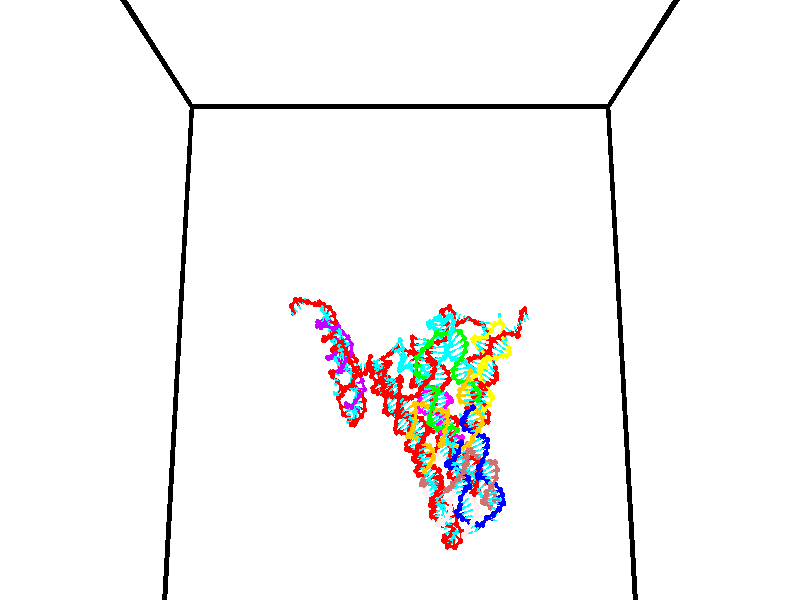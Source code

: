 // switches for output
#declare DRAW_BASES = 1; // possible values are 0, 1; only relevant for DNA ribbons
#declare DRAW_BASES_TYPE = 3; // possible values are 1, 2, 3; only relevant for DNA ribbons
#declare DRAW_FOG = 0; // set to 1 to enable fog

#include "colors.inc"

#include "transforms.inc"
background { rgb <1, 1, 1>}

#default {
   normal{
       ripples 0.25
       frequency 0.20
       turbulence 0.2
       lambda 5
   }
	finish {
		phong 0.1
		phong_size 40.
	}
}

// original window dimensions: 1024x640


// camera settings

camera {
	sky <0, 0.179814, -0.983701>
	up <0, 0.179814, -0.983701>
	right 1.6 * <1, 0, 0>
	location <35, 94.9851, 44.8844>
	look_at <35, 29.7336, 32.9568>
	direction <0, -65.2515, -11.9276>
	angle 67.0682
}


# declare cpy_camera_pos = <35, 94.9851, 44.8844>;
# if (DRAW_FOG = 1)
fog {
	fog_type 2
	up vnormalize(cpy_camera_pos)
	color rgbt<1,1,1,0.3>
	distance 1e-5
	fog_alt 3e-3
	fog_offset 56
}
# end


// LIGHTS

# declare lum = 6;
global_settings {
	ambient_light rgb lum * <0.05, 0.05, 0.05>
	max_trace_level 15
}# declare cpy_direct_light_amount = 0.25;
light_source
{	1000 * <-1, -1.16352, -0.803886>,
	rgb lum * cpy_direct_light_amount
	parallel
}

light_source
{	1000 * <1, 1.16352, 0.803886>,
	rgb lum * cpy_direct_light_amount
	parallel
}

// strand 0

// nucleotide -1

// particle -1
sphere {
	<24.175291, 34.649082, 34.969868> 0.250000
	pigment { color rgbt <1,0,0,0> }
	no_shadow
}
cylinder {
	<24.227951, 35.031857, 35.073364>,  <24.259548, 35.261520, 35.135464>, 0.100000
	pigment { color rgbt <1,0,0,0> }
	no_shadow
}
cylinder {
	<24.227951, 35.031857, 35.073364>,  <24.175291, 34.649082, 34.969868>, 0.100000
	pigment { color rgbt <1,0,0,0> }
	no_shadow
}

// particle -1
sphere {
	<24.227951, 35.031857, 35.073364> 0.100000
	pigment { color rgbt <1,0,0,0> }
	no_shadow
}
sphere {
	0, 1
	scale<0.080000,0.200000,0.300000>
	matrix <0.684265, 0.101131, -0.722187,
		-0.717251, 0.272126, -0.641482,
		0.131652, 0.956933, 0.258742,
		24.267447, 35.318935, 35.150986>
	pigment { color rgbt <0,1,1,0> }
	no_shadow
}
cylinder {
	<24.079115, 35.202320, 34.469074>,  <24.175291, 34.649082, 34.969868>, 0.130000
	pigment { color rgbt <1,0,0,0> }
	no_shadow
}

// nucleotide -1

// particle -1
sphere {
	<24.079115, 35.202320, 34.469074> 0.250000
	pigment { color rgbt <1,0,0,0> }
	no_shadow
}
cylinder {
	<24.363377, 35.345810, 34.711163>,  <24.533934, 35.431904, 34.856415>, 0.100000
	pigment { color rgbt <1,0,0,0> }
	no_shadow
}
cylinder {
	<24.363377, 35.345810, 34.711163>,  <24.079115, 35.202320, 34.469074>, 0.100000
	pigment { color rgbt <1,0,0,0> }
	no_shadow
}

// particle -1
sphere {
	<24.363377, 35.345810, 34.711163> 0.100000
	pigment { color rgbt <1,0,0,0> }
	no_shadow
}
sphere {
	0, 1
	scale<0.080000,0.200000,0.300000>
	matrix <0.617546, 0.094074, -0.780888,
		-0.337056, 0.928692, -0.154672,
		0.710654, 0.358721, 0.605219,
		24.576572, 35.453426, 34.892727>
	pigment { color rgbt <0,1,1,0> }
	no_shadow
}
cylinder {
	<24.542461, 35.626797, 34.041908>,  <24.079115, 35.202320, 34.469074>, 0.130000
	pigment { color rgbt <1,0,0,0> }
	no_shadow
}

// nucleotide -1

// particle -1
sphere {
	<24.542461, 35.626797, 34.041908> 0.250000
	pigment { color rgbt <1,0,0,0> }
	no_shadow
}
cylinder {
	<24.758215, 35.489655, 34.349548>,  <24.887667, 35.407368, 34.534130>, 0.100000
	pigment { color rgbt <1,0,0,0> }
	no_shadow
}
cylinder {
	<24.758215, 35.489655, 34.349548>,  <24.542461, 35.626797, 34.041908>, 0.100000
	pigment { color rgbt <1,0,0,0> }
	no_shadow
}

// particle -1
sphere {
	<24.758215, 35.489655, 34.349548> 0.100000
	pigment { color rgbt <1,0,0,0> }
	no_shadow
}
sphere {
	0, 1
	scale<0.080000,0.200000,0.300000>
	matrix <0.802314, -0.068038, -0.593012,
		0.255648, 0.936920, 0.238382,
		0.539386, -0.342859, 0.769097,
		24.920031, 35.386795, 34.580276>
	pigment { color rgbt <0,1,1,0> }
	no_shadow
}
cylinder {
	<25.133572, 36.199585, 34.151928>,  <24.542461, 35.626797, 34.041908>, 0.130000
	pigment { color rgbt <1,0,0,0> }
	no_shadow
}

// nucleotide -1

// particle -1
sphere {
	<25.133572, 36.199585, 34.151928> 0.250000
	pigment { color rgbt <1,0,0,0> }
	no_shadow
}
cylinder {
	<25.175291, 35.806366, 34.212242>,  <25.200323, 35.570435, 34.248432>, 0.100000
	pigment { color rgbt <1,0,0,0> }
	no_shadow
}
cylinder {
	<25.175291, 35.806366, 34.212242>,  <25.133572, 36.199585, 34.151928>, 0.100000
	pigment { color rgbt <1,0,0,0> }
	no_shadow
}

// particle -1
sphere {
	<25.175291, 35.806366, 34.212242> 0.100000
	pigment { color rgbt <1,0,0,0> }
	no_shadow
}
sphere {
	0, 1
	scale<0.080000,0.200000,0.300000>
	matrix <0.617949, -0.054740, -0.784311,
		0.779270, 0.174978, 0.601765,
		0.104296, -0.983050, 0.150785,
		25.206579, 35.511452, 34.257477>
	pigment { color rgbt <0,1,1,0> }
	no_shadow
}
cylinder {
	<25.808517, 36.035351, 34.282024>,  <25.133572, 36.199585, 34.151928>, 0.130000
	pigment { color rgbt <1,0,0,0> }
	no_shadow
}

// nucleotide -1

// particle -1
sphere {
	<25.808517, 36.035351, 34.282024> 0.250000
	pigment { color rgbt <1,0,0,0> }
	no_shadow
}
cylinder {
	<25.643423, 35.714470, 34.109455>,  <25.544367, 35.521942, 34.005913>, 0.100000
	pigment { color rgbt <1,0,0,0> }
	no_shadow
}
cylinder {
	<25.643423, 35.714470, 34.109455>,  <25.808517, 36.035351, 34.282024>, 0.100000
	pigment { color rgbt <1,0,0,0> }
	no_shadow
}

// particle -1
sphere {
	<25.643423, 35.714470, 34.109455> 0.100000
	pigment { color rgbt <1,0,0,0> }
	no_shadow
}
sphere {
	0, 1
	scale<0.080000,0.200000,0.300000>
	matrix <0.724956, -0.002562, -0.688790,
		0.551443, -0.597049, 0.582618,
		-0.412735, -0.802201, -0.431421,
		25.519602, 35.473808, 33.980030>
	pigment { color rgbt <0,1,1,0> }
	no_shadow
}
cylinder {
	<26.569559, 36.054367, 34.462692>,  <25.808517, 36.035351, 34.282024>, 0.130000
	pigment { color rgbt <1,0,0,0> }
	no_shadow
}

// nucleotide -1

// particle -1
sphere {
	<26.569559, 36.054367, 34.462692> 0.250000
	pigment { color rgbt <1,0,0,0> }
	no_shadow
}
cylinder {
	<26.944342, 36.086658, 34.598690>,  <27.169210, 36.106033, 34.680290>, 0.100000
	pigment { color rgbt <1,0,0,0> }
	no_shadow
}
cylinder {
	<26.944342, 36.086658, 34.598690>,  <26.569559, 36.054367, 34.462692>, 0.100000
	pigment { color rgbt <1,0,0,0> }
	no_shadow
}

// particle -1
sphere {
	<26.944342, 36.086658, 34.598690> 0.100000
	pigment { color rgbt <1,0,0,0> }
	no_shadow
}
sphere {
	0, 1
	scale<0.080000,0.200000,0.300000>
	matrix <-0.042535, -0.939367, 0.340265,
		0.346851, -0.333275, -0.876711,
		0.936955, 0.080731, 0.339996,
		27.225428, 36.110878, 34.700687>
	pigment { color rgbt <0,1,1,0> }
	no_shadow
}
cylinder {
	<26.938948, 35.550858, 34.221718>,  <26.569559, 36.054367, 34.462692>, 0.130000
	pigment { color rgbt <1,0,0,0> }
	no_shadow
}

// nucleotide -1

// particle -1
sphere {
	<26.938948, 35.550858, 34.221718> 0.250000
	pigment { color rgbt <1,0,0,0> }
	no_shadow
}
cylinder {
	<27.113537, 35.622700, 34.574360>,  <27.218290, 35.665806, 34.785946>, 0.100000
	pigment { color rgbt <1,0,0,0> }
	no_shadow
}
cylinder {
	<27.113537, 35.622700, 34.574360>,  <26.938948, 35.550858, 34.221718>, 0.100000
	pigment { color rgbt <1,0,0,0> }
	no_shadow
}

// particle -1
sphere {
	<27.113537, 35.622700, 34.574360> 0.100000
	pigment { color rgbt <1,0,0,0> }
	no_shadow
}
sphere {
	0, 1
	scale<0.080000,0.200000,0.300000>
	matrix <0.161921, -0.979554, 0.119397,
		0.885026, 0.090637, -0.456633,
		0.436475, 0.179607, 0.881607,
		27.244480, 35.676582, 34.838840>
	pigment { color rgbt <0,1,1,0> }
	no_shadow
}
cylinder {
	<27.282873, 35.015137, 34.362606>,  <26.938948, 35.550858, 34.221718>, 0.130000
	pigment { color rgbt <1,0,0,0> }
	no_shadow
}

// nucleotide -1

// particle -1
sphere {
	<27.282873, 35.015137, 34.362606> 0.250000
	pigment { color rgbt <1,0,0,0> }
	no_shadow
}
cylinder {
	<27.352495, 35.170074, 34.724747>,  <27.394268, 35.263039, 34.942032>, 0.100000
	pigment { color rgbt <1,0,0,0> }
	no_shadow
}
cylinder {
	<27.352495, 35.170074, 34.724747>,  <27.282873, 35.015137, 34.362606>, 0.100000
	pigment { color rgbt <1,0,0,0> }
	no_shadow
}

// particle -1
sphere {
	<27.352495, 35.170074, 34.724747> 0.100000
	pigment { color rgbt <1,0,0,0> }
	no_shadow
}
sphere {
	0, 1
	scale<0.080000,0.200000,0.300000>
	matrix <0.265773, -0.903748, 0.335566,
		0.948192, 0.182211, -0.260250,
		0.174057, 0.387349, 0.905353,
		27.404713, 35.286278, 34.996353>
	pigment { color rgbt <0,1,1,0> }
	no_shadow
}
cylinder {
	<27.888485, 34.750626, 34.550083>,  <27.282873, 35.015137, 34.362606>, 0.130000
	pigment { color rgbt <1,0,0,0> }
	no_shadow
}

// nucleotide -1

// particle -1
sphere {
	<27.888485, 34.750626, 34.550083> 0.250000
	pigment { color rgbt <1,0,0,0> }
	no_shadow
}
cylinder {
	<27.737247, 34.866386, 34.901833>,  <27.646505, 34.935841, 35.112881>, 0.100000
	pigment { color rgbt <1,0,0,0> }
	no_shadow
}
cylinder {
	<27.737247, 34.866386, 34.901833>,  <27.888485, 34.750626, 34.550083>, 0.100000
	pigment { color rgbt <1,0,0,0> }
	no_shadow
}

// particle -1
sphere {
	<27.737247, 34.866386, 34.901833> 0.100000
	pigment { color rgbt <1,0,0,0> }
	no_shadow
}
sphere {
	0, 1
	scale<0.080000,0.200000,0.300000>
	matrix <0.244939, -0.884761, 0.396487,
		0.892777, 0.365301, 0.263636,
		-0.378092, 0.289400, 0.879371,
		27.623819, 34.953205, 35.165646>
	pigment { color rgbt <0,1,1,0> }
	no_shadow
}
cylinder {
	<28.310318, 34.539562, 35.042484>,  <27.888485, 34.750626, 34.550083>, 0.130000
	pigment { color rgbt <1,0,0,0> }
	no_shadow
}

// nucleotide -1

// particle -1
sphere {
	<28.310318, 34.539562, 35.042484> 0.250000
	pigment { color rgbt <1,0,0,0> }
	no_shadow
}
cylinder {
	<27.991646, 34.621170, 35.270054>,  <27.800442, 34.670135, 35.406597>, 0.100000
	pigment { color rgbt <1,0,0,0> }
	no_shadow
}
cylinder {
	<27.991646, 34.621170, 35.270054>,  <28.310318, 34.539562, 35.042484>, 0.100000
	pigment { color rgbt <1,0,0,0> }
	no_shadow
}

// particle -1
sphere {
	<27.991646, 34.621170, 35.270054> 0.100000
	pigment { color rgbt <1,0,0,0> }
	no_shadow
}
sphere {
	0, 1
	scale<0.080000,0.200000,0.300000>
	matrix <0.168657, -0.828874, 0.533406,
		0.580392, 0.520908, 0.625939,
		-0.796680, 0.204016, 0.568927,
		27.752642, 34.682373, 35.440731>
	pigment { color rgbt <0,1,1,0> }
	no_shadow
}
cylinder {
	<28.505125, 34.648388, 35.764187>,  <28.310318, 34.539562, 35.042484>, 0.130000
	pigment { color rgbt <1,0,0,0> }
	no_shadow
}

// nucleotide -1

// particle -1
sphere {
	<28.505125, 34.648388, 35.764187> 0.250000
	pigment { color rgbt <1,0,0,0> }
	no_shadow
}
cylinder {
	<28.118040, 34.547699, 35.769447>,  <27.885790, 34.487286, 35.772602>, 0.100000
	pigment { color rgbt <1,0,0,0> }
	no_shadow
}
cylinder {
	<28.118040, 34.547699, 35.769447>,  <28.505125, 34.648388, 35.764187>, 0.100000
	pigment { color rgbt <1,0,0,0> }
	no_shadow
}

// particle -1
sphere {
	<28.118040, 34.547699, 35.769447> 0.100000
	pigment { color rgbt <1,0,0,0> }
	no_shadow
}
sphere {
	0, 1
	scale<0.080000,0.200000,0.300000>
	matrix <0.201632, -0.741733, 0.639669,
		-0.151263, 0.621667, 0.768538,
		-0.967711, -0.251720, 0.013151,
		27.827726, 34.472183, 35.773392>
	pigment { color rgbt <0,1,1,0> }
	no_shadow
}
cylinder {
	<28.416615, 34.595871, 36.463093>,  <28.505125, 34.648388, 35.764187>, 0.130000
	pigment { color rgbt <1,0,0,0> }
	no_shadow
}

// nucleotide -1

// particle -1
sphere {
	<28.416615, 34.595871, 36.463093> 0.250000
	pigment { color rgbt <1,0,0,0> }
	no_shadow
}
cylinder {
	<28.123672, 34.394188, 36.280037>,  <27.947906, 34.273178, 36.170204>, 0.100000
	pigment { color rgbt <1,0,0,0> }
	no_shadow
}
cylinder {
	<28.123672, 34.394188, 36.280037>,  <28.416615, 34.595871, 36.463093>, 0.100000
	pigment { color rgbt <1,0,0,0> }
	no_shadow
}

// particle -1
sphere {
	<28.123672, 34.394188, 36.280037> 0.100000
	pigment { color rgbt <1,0,0,0> }
	no_shadow
}
sphere {
	0, 1
	scale<0.080000,0.200000,0.300000>
	matrix <0.174675, -0.788706, 0.589433,
		-0.658138, 0.351736, 0.665685,
		-0.732355, -0.504206, -0.457638,
		27.903967, 34.242928, 36.142746>
	pigment { color rgbt <0,1,1,0> }
	no_shadow
}
cylinder {
	<28.026072, 34.360985, 36.964409>,  <28.416615, 34.595871, 36.463093>, 0.130000
	pigment { color rgbt <1,0,0,0> }
	no_shadow
}

// nucleotide -1

// particle -1
sphere {
	<28.026072, 34.360985, 36.964409> 0.250000
	pigment { color rgbt <1,0,0,0> }
	no_shadow
}
cylinder {
	<27.946304, 34.120182, 36.655132>,  <27.898443, 33.975700, 36.469566>, 0.100000
	pigment { color rgbt <1,0,0,0> }
	no_shadow
}
cylinder {
	<27.946304, 34.120182, 36.655132>,  <28.026072, 34.360985, 36.964409>, 0.100000
	pigment { color rgbt <1,0,0,0> }
	no_shadow
}

// particle -1
sphere {
	<27.946304, 34.120182, 36.655132> 0.100000
	pigment { color rgbt <1,0,0,0> }
	no_shadow
}
sphere {
	0, 1
	scale<0.080000,0.200000,0.300000>
	matrix <0.176713, -0.798197, 0.575894,
		-0.963849, -0.021788, 0.265558,
		-0.199420, -0.602003, -0.773191,
		27.886478, 33.939583, 36.423176>
	pigment { color rgbt <0,1,1,0> }
	no_shadow
}
cylinder {
	<27.388958, 33.940933, 37.163723>,  <28.026072, 34.360985, 36.964409>, 0.130000
	pigment { color rgbt <1,0,0,0> }
	no_shadow
}

// nucleotide -1

// particle -1
sphere {
	<27.388958, 33.940933, 37.163723> 0.250000
	pigment { color rgbt <1,0,0,0> }
	no_shadow
}
cylinder {
	<27.596012, 33.757954, 36.874504>,  <27.720245, 33.648167, 36.700974>, 0.100000
	pigment { color rgbt <1,0,0,0> }
	no_shadow
}
cylinder {
	<27.596012, 33.757954, 36.874504>,  <27.388958, 33.940933, 37.163723>, 0.100000
	pigment { color rgbt <1,0,0,0> }
	no_shadow
}

// particle -1
sphere {
	<27.596012, 33.757954, 36.874504> 0.100000
	pigment { color rgbt <1,0,0,0> }
	no_shadow
}
sphere {
	0, 1
	scale<0.080000,0.200000,0.300000>
	matrix <0.012560, -0.840922, 0.541011,
		-0.855508, -0.289128, -0.429547,
		0.517637, -0.457444, -0.723047,
		27.751303, 33.620720, 36.657589>
	pigment { color rgbt <0,1,1,0> }
	no_shadow
}
cylinder {
	<27.070740, 33.281654, 37.079380>,  <27.388958, 33.940933, 37.163723>, 0.130000
	pigment { color rgbt <1,0,0,0> }
	no_shadow
}

// nucleotide -1

// particle -1
sphere {
	<27.070740, 33.281654, 37.079380> 0.250000
	pigment { color rgbt <1,0,0,0> }
	no_shadow
}
cylinder {
	<27.425550, 33.225807, 36.903339>,  <27.638437, 33.192299, 36.797714>, 0.100000
	pigment { color rgbt <1,0,0,0> }
	no_shadow
}
cylinder {
	<27.425550, 33.225807, 36.903339>,  <27.070740, 33.281654, 37.079380>, 0.100000
	pigment { color rgbt <1,0,0,0> }
	no_shadow
}

// particle -1
sphere {
	<27.425550, 33.225807, 36.903339> 0.100000
	pigment { color rgbt <1,0,0,0> }
	no_shadow
}
sphere {
	0, 1
	scale<0.080000,0.200000,0.300000>
	matrix <0.169635, -0.787976, 0.591877,
		-0.429425, -0.599668, -0.675272,
		0.887028, -0.139617, -0.440101,
		27.691658, 33.183922, 36.771309>
	pigment { color rgbt <0,1,1,0> }
	no_shadow
}
cylinder {
	<27.080931, 32.552105, 36.778778>,  <27.070740, 33.281654, 37.079380>, 0.130000
	pigment { color rgbt <1,0,0,0> }
	no_shadow
}

// nucleotide -1

// particle -1
sphere {
	<27.080931, 32.552105, 36.778778> 0.250000
	pigment { color rgbt <1,0,0,0> }
	no_shadow
}
cylinder {
	<27.451162, 32.685303, 36.850796>,  <27.673302, 32.765221, 36.894005>, 0.100000
	pigment { color rgbt <1,0,0,0> }
	no_shadow
}
cylinder {
	<27.451162, 32.685303, 36.850796>,  <27.080931, 32.552105, 36.778778>, 0.100000
	pigment { color rgbt <1,0,0,0> }
	no_shadow
}

// particle -1
sphere {
	<27.451162, 32.685303, 36.850796> 0.100000
	pigment { color rgbt <1,0,0,0> }
	no_shadow
}
sphere {
	0, 1
	scale<0.080000,0.200000,0.300000>
	matrix <0.191870, -0.822667, 0.535169,
		0.326325, -0.460797, -0.825336,
		0.925580, 0.332996, 0.180044,
		27.728836, 32.785202, 36.904808>
	pigment { color rgbt <0,1,1,0> }
	no_shadow
}
cylinder {
	<27.529058, 32.050827, 36.675716>,  <27.080931, 32.552105, 36.778778>, 0.130000
	pigment { color rgbt <1,0,0,0> }
	no_shadow
}

// nucleotide -1

// particle -1
sphere {
	<27.529058, 32.050827, 36.675716> 0.250000
	pigment { color rgbt <1,0,0,0> }
	no_shadow
}
cylinder {
	<27.754841, 32.290333, 36.903004>,  <27.890310, 32.434036, 37.039375>, 0.100000
	pigment { color rgbt <1,0,0,0> }
	no_shadow
}
cylinder {
	<27.754841, 32.290333, 36.903004>,  <27.529058, 32.050827, 36.675716>, 0.100000
	pigment { color rgbt <1,0,0,0> }
	no_shadow
}

// particle -1
sphere {
	<27.754841, 32.290333, 36.903004> 0.100000
	pigment { color rgbt <1,0,0,0> }
	no_shadow
}
sphere {
	0, 1
	scale<0.080000,0.200000,0.300000>
	matrix <0.372481, -0.799054, 0.471986,
		0.736646, -0.054763, -0.674057,
		0.564456, 0.598760, 0.568222,
		27.924177, 32.469959, 37.073471>
	pigment { color rgbt <0,1,1,0> }
	no_shadow
}
cylinder {
	<28.119276, 31.713699, 36.738911>,  <27.529058, 32.050827, 36.675716>, 0.130000
	pigment { color rgbt <1,0,0,0> }
	no_shadow
}

// nucleotide -1

// particle -1
sphere {
	<28.119276, 31.713699, 36.738911> 0.250000
	pigment { color rgbt <1,0,0,0> }
	no_shadow
}
cylinder {
	<28.134645, 31.984398, 37.032997>,  <28.143867, 32.146816, 37.209450>, 0.100000
	pigment { color rgbt <1,0,0,0> }
	no_shadow
}
cylinder {
	<28.134645, 31.984398, 37.032997>,  <28.119276, 31.713699, 36.738911>, 0.100000
	pigment { color rgbt <1,0,0,0> }
	no_shadow
}

// particle -1
sphere {
	<28.134645, 31.984398, 37.032997> 0.100000
	pigment { color rgbt <1,0,0,0> }
	no_shadow
}
sphere {
	0, 1
	scale<0.080000,0.200000,0.300000>
	matrix <0.408111, -0.682225, 0.606642,
		0.912124, 0.276740, -0.302400,
		0.038422, 0.676745, 0.735214,
		28.146172, 32.187420, 37.253563>
	pigment { color rgbt <0,1,1,0> }
	no_shadow
}
cylinder {
	<28.764799, 31.644402, 37.043941>,  <28.119276, 31.713699, 36.738911>, 0.130000
	pigment { color rgbt <1,0,0,0> }
	no_shadow
}

// nucleotide -1

// particle -1
sphere {
	<28.764799, 31.644402, 37.043941> 0.250000
	pigment { color rgbt <1,0,0,0> }
	no_shadow
}
cylinder {
	<28.563742, 31.816721, 37.343742>,  <28.443108, 31.920113, 37.523624>, 0.100000
	pigment { color rgbt <1,0,0,0> }
	no_shadow
}
cylinder {
	<28.563742, 31.816721, 37.343742>,  <28.764799, 31.644402, 37.043941>, 0.100000
	pigment { color rgbt <1,0,0,0> }
	no_shadow
}

// particle -1
sphere {
	<28.563742, 31.816721, 37.343742> 0.100000
	pigment { color rgbt <1,0,0,0> }
	no_shadow
}
sphere {
	0, 1
	scale<0.080000,0.200000,0.300000>
	matrix <0.321310, -0.711783, 0.624599,
		0.802564, 0.554775, 0.219353,
		-0.502644, 0.430800, 0.749507,
		28.412949, 31.945961, 37.568596>
	pigment { color rgbt <0,1,1,0> }
	no_shadow
}
cylinder {
	<29.267111, 31.639339, 37.665413>,  <28.764799, 31.644402, 37.043941>, 0.130000
	pigment { color rgbt <1,0,0,0> }
	no_shadow
}

// nucleotide -1

// particle -1
sphere {
	<29.267111, 31.639339, 37.665413> 0.250000
	pigment { color rgbt <1,0,0,0> }
	no_shadow
}
cylinder {
	<28.902184, 31.697815, 37.818409>,  <28.683228, 31.732901, 37.910206>, 0.100000
	pigment { color rgbt <1,0,0,0> }
	no_shadow
}
cylinder {
	<28.902184, 31.697815, 37.818409>,  <29.267111, 31.639339, 37.665413>, 0.100000
	pigment { color rgbt <1,0,0,0> }
	no_shadow
}

// particle -1
sphere {
	<28.902184, 31.697815, 37.818409> 0.100000
	pigment { color rgbt <1,0,0,0> }
	no_shadow
}
sphere {
	0, 1
	scale<0.080000,0.200000,0.300000>
	matrix <0.213965, -0.626242, 0.749694,
		0.349132, 0.765800, 0.540053,
		-0.912319, 0.146190, 0.382495,
		28.628489, 31.741673, 37.933159>
	pigment { color rgbt <0,1,1,0> }
	no_shadow
}
cylinder {
	<29.423990, 31.682297, 38.473637>,  <29.267111, 31.639339, 37.665413>, 0.130000
	pigment { color rgbt <1,0,0,0> }
	no_shadow
}

// nucleotide -1

// particle -1
sphere {
	<29.423990, 31.682297, 38.473637> 0.250000
	pigment { color rgbt <1,0,0,0> }
	no_shadow
}
cylinder {
	<29.031796, 31.617420, 38.429203>,  <28.796478, 31.578495, 38.402542>, 0.100000
	pigment { color rgbt <1,0,0,0> }
	no_shadow
}
cylinder {
	<29.031796, 31.617420, 38.429203>,  <29.423990, 31.682297, 38.473637>, 0.100000
	pigment { color rgbt <1,0,0,0> }
	no_shadow
}

// particle -1
sphere {
	<29.031796, 31.617420, 38.429203> 0.100000
	pigment { color rgbt <1,0,0,0> }
	no_shadow
}
sphere {
	0, 1
	scale<0.080000,0.200000,0.300000>
	matrix <-0.028476, -0.441943, 0.896591,
		-0.194514, 0.882259, 0.428700,
		-0.980486, -0.162191, -0.111087,
		28.737650, 31.568762, 38.395878>
	pigment { color rgbt <0,1,1,0> }
	no_shadow
}
cylinder {
	<29.207458, 31.779047, 39.181587>,  <29.423990, 31.682297, 38.473637>, 0.130000
	pigment { color rgbt <1,0,0,0> }
	no_shadow
}

// nucleotide -1

// particle -1
sphere {
	<29.207458, 31.779047, 39.181587> 0.250000
	pigment { color rgbt <1,0,0,0> }
	no_shadow
}
cylinder {
	<28.894960, 31.585173, 39.024239>,  <28.707462, 31.468849, 38.929829>, 0.100000
	pigment { color rgbt <1,0,0,0> }
	no_shadow
}
cylinder {
	<28.894960, 31.585173, 39.024239>,  <29.207458, 31.779047, 39.181587>, 0.100000
	pigment { color rgbt <1,0,0,0> }
	no_shadow
}

// particle -1
sphere {
	<28.894960, 31.585173, 39.024239> 0.100000
	pigment { color rgbt <1,0,0,0> }
	no_shadow
}
sphere {
	0, 1
	scale<0.080000,0.200000,0.300000>
	matrix <-0.095342, -0.530128, 0.842540,
		-0.616902, 0.695734, 0.367949,
		-0.781244, -0.484684, -0.393370,
		28.660587, 31.439768, 38.906227>
	pigment { color rgbt <0,1,1,0> }
	no_shadow
}
cylinder {
	<28.627209, 31.765539, 39.659866>,  <29.207458, 31.779047, 39.181587>, 0.130000
	pigment { color rgbt <1,0,0,0> }
	no_shadow
}

// nucleotide -1

// particle -1
sphere {
	<28.627209, 31.765539, 39.659866> 0.250000
	pigment { color rgbt <1,0,0,0> }
	no_shadow
}
cylinder {
	<28.565050, 31.469748, 39.397865>,  <28.527756, 31.292273, 39.240665>, 0.100000
	pigment { color rgbt <1,0,0,0> }
	no_shadow
}
cylinder {
	<28.565050, 31.469748, 39.397865>,  <28.627209, 31.765539, 39.659866>, 0.100000
	pigment { color rgbt <1,0,0,0> }
	no_shadow
}

// particle -1
sphere {
	<28.565050, 31.469748, 39.397865> 0.100000
	pigment { color rgbt <1,0,0,0> }
	no_shadow
}
sphere {
	0, 1
	scale<0.080000,0.200000,0.300000>
	matrix <-0.287422, -0.600522, 0.746165,
		-0.945114, 0.304211, -0.119224,
		-0.155395, -0.739479, -0.654999,
		28.518431, 31.247904, 39.201366>
	pigment { color rgbt <0,1,1,0> }
	no_shadow
}
cylinder {
	<27.993052, 31.578564, 39.706928>,  <28.627209, 31.765539, 39.659866>, 0.130000
	pigment { color rgbt <1,0,0,0> }
	no_shadow
}

// nucleotide -1

// particle -1
sphere {
	<27.993052, 31.578564, 39.706928> 0.250000
	pigment { color rgbt <1,0,0,0> }
	no_shadow
}
cylinder {
	<28.201477, 31.257700, 39.590286>,  <28.326532, 31.065182, 39.520302>, 0.100000
	pigment { color rgbt <1,0,0,0> }
	no_shadow
}
cylinder {
	<28.201477, 31.257700, 39.590286>,  <27.993052, 31.578564, 39.706928>, 0.100000
	pigment { color rgbt <1,0,0,0> }
	no_shadow
}

// particle -1
sphere {
	<28.201477, 31.257700, 39.590286> 0.100000
	pigment { color rgbt <1,0,0,0> }
	no_shadow
}
sphere {
	0, 1
	scale<0.080000,0.200000,0.300000>
	matrix <-0.197197, -0.445547, 0.873270,
		-0.830424, -0.397528, -0.390343,
		0.521065, -0.802159, -0.291602,
		28.357798, 31.017052, 39.502808>
	pigment { color rgbt <0,1,1,0> }
	no_shadow
}
cylinder {
	<27.652182, 30.963549, 39.667629>,  <27.993052, 31.578564, 39.706928>, 0.130000
	pigment { color rgbt <1,0,0,0> }
	no_shadow
}

// nucleotide -1

// particle -1
sphere {
	<27.652182, 30.963549, 39.667629> 0.250000
	pigment { color rgbt <1,0,0,0> }
	no_shadow
}
cylinder {
	<28.035967, 30.909887, 39.766773>,  <28.266237, 30.877689, 39.826260>, 0.100000
	pigment { color rgbt <1,0,0,0> }
	no_shadow
}
cylinder {
	<28.035967, 30.909887, 39.766773>,  <27.652182, 30.963549, 39.667629>, 0.100000
	pigment { color rgbt <1,0,0,0> }
	no_shadow
}

// particle -1
sphere {
	<28.035967, 30.909887, 39.766773> 0.100000
	pigment { color rgbt <1,0,0,0> }
	no_shadow
}
sphere {
	0, 1
	scale<0.080000,0.200000,0.300000>
	matrix <-0.269174, -0.175578, 0.946952,
		-0.083520, -0.975282, -0.204571,
		0.959464, -0.134154, 0.247856,
		28.323807, 30.869640, 39.841129>
	pigment { color rgbt <0,1,1,0> }
	no_shadow
}
cylinder {
	<27.773062, 30.366562, 39.993828>,  <27.652182, 30.963549, 39.667629>, 0.130000
	pigment { color rgbt <1,0,0,0> }
	no_shadow
}

// nucleotide -1

// particle -1
sphere {
	<27.773062, 30.366562, 39.993828> 0.250000
	pigment { color rgbt <1,0,0,0> }
	no_shadow
}
cylinder {
	<28.052032, 30.587204, 40.176838>,  <28.219416, 30.719589, 40.286644>, 0.100000
	pigment { color rgbt <1,0,0,0> }
	no_shadow
}
cylinder {
	<28.052032, 30.587204, 40.176838>,  <27.773062, 30.366562, 39.993828>, 0.100000
	pigment { color rgbt <1,0,0,0> }
	no_shadow
}

// particle -1
sphere {
	<28.052032, 30.587204, 40.176838> 0.100000
	pigment { color rgbt <1,0,0,0> }
	no_shadow
}
sphere {
	0, 1
	scale<0.080000,0.200000,0.300000>
	matrix <-0.307498, -0.346332, 0.886284,
		0.647332, -0.758807, -0.071925,
		0.697428, 0.551604, 0.457524,
		28.261261, 30.752686, 40.314095>
	pigment { color rgbt <0,1,1,0> }
	no_shadow
}
cylinder {
	<28.296480, 30.023579, 40.408100>,  <27.773062, 30.366562, 39.993828>, 0.130000
	pigment { color rgbt <1,0,0,0> }
	no_shadow
}

// nucleotide -1

// particle -1
sphere {
	<28.296480, 30.023579, 40.408100> 0.250000
	pigment { color rgbt <1,0,0,0> }
	no_shadow
}
cylinder {
	<28.226658, 30.382418, 40.570454>,  <28.184765, 30.597721, 40.667866>, 0.100000
	pigment { color rgbt <1,0,0,0> }
	no_shadow
}
cylinder {
	<28.226658, 30.382418, 40.570454>,  <28.296480, 30.023579, 40.408100>, 0.100000
	pigment { color rgbt <1,0,0,0> }
	no_shadow
}

// particle -1
sphere {
	<28.226658, 30.382418, 40.570454> 0.100000
	pigment { color rgbt <1,0,0,0> }
	no_shadow
}
sphere {
	0, 1
	scale<0.080000,0.200000,0.300000>
	matrix <-0.207995, -0.436509, 0.875328,
		0.962428, 0.068372, 0.262788,
		-0.174557, 0.897099, 0.405887,
		28.174292, 30.651546, 40.692219>
	pigment { color rgbt <0,1,1,0> }
	no_shadow
}
cylinder {
	<28.722759, 30.162203, 40.926903>,  <28.296480, 30.023579, 40.408100>, 0.130000
	pigment { color rgbt <1,0,0,0> }
	no_shadow
}

// nucleotide -1

// particle -1
sphere {
	<28.722759, 30.162203, 40.926903> 0.250000
	pigment { color rgbt <1,0,0,0> }
	no_shadow
}
cylinder {
	<28.539074, 30.314209, 41.248077>,  <28.428862, 30.405413, 41.440784>, 0.100000
	pigment { color rgbt <1,0,0,0> }
	no_shadow
}
cylinder {
	<28.539074, 30.314209, 41.248077>,  <28.722759, 30.162203, 40.926903>, 0.100000
	pigment { color rgbt <1,0,0,0> }
	no_shadow
}

// particle -1
sphere {
	<28.539074, 30.314209, 41.248077> 0.100000
	pigment { color rgbt <1,0,0,0> }
	no_shadow
}
sphere {
	0, 1
	scale<0.080000,0.200000,0.300000>
	matrix <-0.641435, -0.767168, -0.003762,
		0.614559, -0.516761, 0.596050,
		-0.459215, 0.380015, 0.802939,
		28.401310, 30.428213, 41.488960>
	pigment { color rgbt <0,1,1,0> }
	no_shadow
}
cylinder {
	<28.806505, 29.743444, 41.596466>,  <28.722759, 30.162203, 40.926903>, 0.130000
	pigment { color rgbt <1,0,0,0> }
	no_shadow
}

// nucleotide -1

// particle -1
sphere {
	<28.806505, 29.743444, 41.596466> 0.250000
	pigment { color rgbt <1,0,0,0> }
	no_shadow
}
cylinder {
	<28.449743, 29.917665, 41.547802>,  <28.235687, 30.022198, 41.518604>, 0.100000
	pigment { color rgbt <1,0,0,0> }
	no_shadow
}
cylinder {
	<28.449743, 29.917665, 41.547802>,  <28.806505, 29.743444, 41.596466>, 0.100000
	pigment { color rgbt <1,0,0,0> }
	no_shadow
}

// particle -1
sphere {
	<28.449743, 29.917665, 41.547802> 0.100000
	pigment { color rgbt <1,0,0,0> }
	no_shadow
}
sphere {
	0, 1
	scale<0.080000,0.200000,0.300000>
	matrix <-0.441271, -0.897067, 0.023446,
		-0.098929, 0.074599, 0.992294,
		-0.891904, 0.435552, -0.121664,
		28.182173, 30.048330, 41.511303>
	pigment { color rgbt <0,1,1,0> }
	no_shadow
}
cylinder {
	<28.349123, 29.147423, 41.897007>,  <28.806505, 29.743444, 41.596466>, 0.130000
	pigment { color rgbt <1,0,0,0> }
	no_shadow
}

// nucleotide -1

// particle -1
sphere {
	<28.349123, 29.147423, 41.897007> 0.250000
	pigment { color rgbt <1,0,0,0> }
	no_shadow
}
cylinder {
	<28.125132, 29.368841, 41.650429>,  <27.990736, 29.501692, 41.502483>, 0.100000
	pigment { color rgbt <1,0,0,0> }
	no_shadow
}
cylinder {
	<28.125132, 29.368841, 41.650429>,  <28.349123, 29.147423, 41.897007>, 0.100000
	pigment { color rgbt <1,0,0,0> }
	no_shadow
}

// particle -1
sphere {
	<28.125132, 29.368841, 41.650429> 0.100000
	pigment { color rgbt <1,0,0,0> }
	no_shadow
}
sphere {
	0, 1
	scale<0.080000,0.200000,0.300000>
	matrix <-0.654750, -0.751587, -0.080124,
		-0.507665, 0.358750, 0.783310,
		-0.559981, 0.553548, -0.616446,
		27.957138, 29.534906, 41.465496>
	pigment { color rgbt <0,1,1,0> }
	no_shadow
}
cylinder {
	<28.659786, 29.429401, 42.654045>,  <28.349123, 29.147423, 41.897007>, 0.130000
	pigment { color rgbt <1,0,0,0> }
	no_shadow
}

// nucleotide -1

// particle -1
sphere {
	<28.659786, 29.429401, 42.654045> 0.250000
	pigment { color rgbt <1,0,0,0> }
	no_shadow
}
cylinder {
	<29.051954, 29.378454, 42.593975>,  <29.287254, 29.347887, 42.557934>, 0.100000
	pigment { color rgbt <1,0,0,0> }
	no_shadow
}
cylinder {
	<29.051954, 29.378454, 42.593975>,  <28.659786, 29.429401, 42.654045>, 0.100000
	pigment { color rgbt <1,0,0,0> }
	no_shadow
}

// particle -1
sphere {
	<29.051954, 29.378454, 42.593975> 0.100000
	pigment { color rgbt <1,0,0,0> }
	no_shadow
}
sphere {
	0, 1
	scale<0.080000,0.200000,0.300000>
	matrix <0.196660, 0.594667, 0.779548,
		-0.009983, -0.793819, 0.608072,
		0.980421, -0.127366, -0.150176,
		29.346081, 29.340244, 42.548923>
	pigment { color rgbt <0,1,1,0> }
	no_shadow
}
cylinder {
	<28.899385, 29.250170, 43.259136>,  <28.659786, 29.429401, 42.654045>, 0.130000
	pigment { color rgbt <1,0,0,0> }
	no_shadow
}

// nucleotide -1

// particle -1
sphere {
	<28.899385, 29.250170, 43.259136> 0.250000
	pigment { color rgbt <1,0,0,0> }
	no_shadow
}
cylinder {
	<29.231806, 29.387253, 43.083908>,  <29.431257, 29.469501, 42.978771>, 0.100000
	pigment { color rgbt <1,0,0,0> }
	no_shadow
}
cylinder {
	<29.231806, 29.387253, 43.083908>,  <28.899385, 29.250170, 43.259136>, 0.100000
	pigment { color rgbt <1,0,0,0> }
	no_shadow
}

// particle -1
sphere {
	<29.231806, 29.387253, 43.083908> 0.100000
	pigment { color rgbt <1,0,0,0> }
	no_shadow
}
sphere {
	0, 1
	scale<0.080000,0.200000,0.300000>
	matrix <0.229062, 0.506838, 0.831051,
		0.506838, -0.790991, 0.342707,
		-0.831051, -0.342707, 0.438071,
		29.481121, 29.490065, 42.952488>
	pigment { color rgbt <0,1,1,0> }
	no_shadow
}
cylinder {
	<29.501812, 28.958693, 43.667332>,  <28.899385, 29.250170, 43.259136>, 0.130000
	pigment { color rgbt <1,0,0,0> }
	no_shadow
}

// nucleotide -1

// particle -1
sphere {
	<29.501812, 28.958693, 43.667332> 0.250000
	pigment { color rgbt <1,0,0,0> }
	no_shadow
}
cylinder {
	<29.529175, 29.314810, 43.487244>,  <29.545593, 29.528481, 43.379192>, 0.100000
	pigment { color rgbt <1,0,0,0> }
	no_shadow
}
cylinder {
	<29.529175, 29.314810, 43.487244>,  <29.501812, 28.958693, 43.667332>, 0.100000
	pigment { color rgbt <1,0,0,0> }
	no_shadow
}

// particle -1
sphere {
	<29.529175, 29.314810, 43.487244> 0.100000
	pigment { color rgbt <1,0,0,0> }
	no_shadow
}
sphere {
	0, 1
	scale<0.080000,0.200000,0.300000>
	matrix <0.086065, 0.444326, 0.891721,
		0.993938, -0.099747, -0.046228,
		0.068407, 0.890295, -0.450218,
		29.549696, 29.581898, 43.352177>
	pigment { color rgbt <0,1,1,0> }
	no_shadow
}
cylinder {
	<30.220329, 29.408863, 43.875793>,  <29.501812, 28.958693, 43.667332>, 0.130000
	pigment { color rgbt <1,0,0,0> }
	no_shadow
}

// nucleotide -1

// particle -1
sphere {
	<30.220329, 29.408863, 43.875793> 0.250000
	pigment { color rgbt <1,0,0,0> }
	no_shadow
}
cylinder {
	<29.894987, 29.608852, 43.756813>,  <29.699781, 29.728846, 43.685425>, 0.100000
	pigment { color rgbt <1,0,0,0> }
	no_shadow
}
cylinder {
	<29.894987, 29.608852, 43.756813>,  <30.220329, 29.408863, 43.875793>, 0.100000
	pigment { color rgbt <1,0,0,0> }
	no_shadow
}

// particle -1
sphere {
	<29.894987, 29.608852, 43.756813> 0.100000
	pigment { color rgbt <1,0,0,0> }
	no_shadow
}
sphere {
	0, 1
	scale<0.080000,0.200000,0.300000>
	matrix <-0.025702, 0.479915, 0.876939,
		0.581201, 0.720907, -0.377490,
		-0.813354, 0.499975, -0.297455,
		29.650980, 29.758844, 43.667576>
	pigment { color rgbt <0,1,1,0> }
	no_shadow
}
cylinder {
	<30.177319, 30.031885, 44.216137>,  <30.220329, 29.408863, 43.875793>, 0.130000
	pigment { color rgbt <1,0,0,0> }
	no_shadow
}

// nucleotide -1

// particle -1
sphere {
	<30.177319, 30.031885, 44.216137> 0.250000
	pigment { color rgbt <1,0,0,0> }
	no_shadow
}
cylinder {
	<29.795889, 30.024651, 44.095894>,  <29.567030, 30.020309, 44.023746>, 0.100000
	pigment { color rgbt <1,0,0,0> }
	no_shadow
}
cylinder {
	<29.795889, 30.024651, 44.095894>,  <30.177319, 30.031885, 44.216137>, 0.100000
	pigment { color rgbt <1,0,0,0> }
	no_shadow
}

// particle -1
sphere {
	<29.795889, 30.024651, 44.095894> 0.100000
	pigment { color rgbt <1,0,0,0> }
	no_shadow
}
sphere {
	0, 1
	scale<0.080000,0.200000,0.300000>
	matrix <-0.259888, 0.553741, 0.791093,
		0.152153, 0.832492, -0.532734,
		-0.953576, -0.018084, -0.300609,
		29.509815, 30.019226, 44.005711>
	pigment { color rgbt <0,1,1,0> }
	no_shadow
}
cylinder {
	<29.854994, 30.711210, 44.205692>,  <30.177319, 30.031885, 44.216137>, 0.130000
	pigment { color rgbt <1,0,0,0> }
	no_shadow
}

// nucleotide -1

// particle -1
sphere {
	<29.854994, 30.711210, 44.205692> 0.250000
	pigment { color rgbt <1,0,0,0> }
	no_shadow
}
cylinder {
	<29.954077, 30.426155, 43.943153>,  <30.013527, 30.255121, 43.785629>, 0.100000
	pigment { color rgbt <1,0,0,0> }
	no_shadow
}
cylinder {
	<29.954077, 30.426155, 43.943153>,  <29.854994, 30.711210, 44.205692>, 0.100000
	pigment { color rgbt <1,0,0,0> }
	no_shadow
}

// particle -1
sphere {
	<29.954077, 30.426155, 43.943153> 0.100000
	pigment { color rgbt <1,0,0,0> }
	no_shadow
}
sphere {
	0, 1
	scale<0.080000,0.200000,0.300000>
	matrix <0.536409, 0.665025, -0.519622,
		0.806788, -0.223354, 0.546998,
		0.247708, -0.712639, -0.656343,
		30.028389, 30.212364, 43.746250>
	pigment { color rgbt <0,1,1,0> }
	no_shadow
}
cylinder {
	<30.421217, 31.026068, 43.917046>,  <29.854994, 30.711210, 44.205692>, 0.130000
	pigment { color rgbt <1,0,0,0> }
	no_shadow
}

// nucleotide -1

// particle -1
sphere {
	<30.421217, 31.026068, 43.917046> 0.250000
	pigment { color rgbt <1,0,0,0> }
	no_shadow
}
cylinder {
	<30.329224, 30.741884, 43.651005>,  <30.274027, 30.571373, 43.491383>, 0.100000
	pigment { color rgbt <1,0,0,0> }
	no_shadow
}
cylinder {
	<30.329224, 30.741884, 43.651005>,  <30.421217, 31.026068, 43.917046>, 0.100000
	pigment { color rgbt <1,0,0,0> }
	no_shadow
}

// particle -1
sphere {
	<30.329224, 30.741884, 43.651005> 0.100000
	pigment { color rgbt <1,0,0,0> }
	no_shadow
}
sphere {
	0, 1
	scale<0.080000,0.200000,0.300000>
	matrix <0.337841, 0.582632, -0.739191,
		0.912673, -0.394698, 0.106027,
		-0.229983, -0.710460, -0.665098,
		30.260229, 30.528746, 43.451477>
	pigment { color rgbt <0,1,1,0> }
	no_shadow
}
cylinder {
	<30.989056, 31.038492, 43.487156>,  <30.421217, 31.026068, 43.917046>, 0.130000
	pigment { color rgbt <1,0,0,0> }
	no_shadow
}

// nucleotide -1

// particle -1
sphere {
	<30.989056, 31.038492, 43.487156> 0.250000
	pigment { color rgbt <1,0,0,0> }
	no_shadow
}
cylinder {
	<30.702003, 30.877373, 43.259907>,  <30.529772, 30.780701, 43.123558>, 0.100000
	pigment { color rgbt <1,0,0,0> }
	no_shadow
}
cylinder {
	<30.702003, 30.877373, 43.259907>,  <30.989056, 31.038492, 43.487156>, 0.100000
	pigment { color rgbt <1,0,0,0> }
	no_shadow
}

// particle -1
sphere {
	<30.702003, 30.877373, 43.259907> 0.100000
	pigment { color rgbt <1,0,0,0> }
	no_shadow
}
sphere {
	0, 1
	scale<0.080000,0.200000,0.300000>
	matrix <0.310194, 0.545507, -0.778590,
		0.623527, -0.734967, -0.266527,
		-0.717630, -0.402797, -0.568121,
		30.486713, 30.756535, 43.089470>
	pigment { color rgbt <0,1,1,0> }
	no_shadow
}
cylinder {
	<31.299276, 30.824608, 42.916107>,  <30.989056, 31.038492, 43.487156>, 0.130000
	pigment { color rgbt <1,0,0,0> }
	no_shadow
}

// nucleotide -1

// particle -1
sphere {
	<31.299276, 30.824608, 42.916107> 0.250000
	pigment { color rgbt <1,0,0,0> }
	no_shadow
}
cylinder {
	<30.919149, 30.877209, 42.803249>,  <30.691072, 30.908770, 42.735535>, 0.100000
	pigment { color rgbt <1,0,0,0> }
	no_shadow
}
cylinder {
	<30.919149, 30.877209, 42.803249>,  <31.299276, 30.824608, 42.916107>, 0.100000
	pigment { color rgbt <1,0,0,0> }
	no_shadow
}

// particle -1
sphere {
	<30.919149, 30.877209, 42.803249> 0.100000
	pigment { color rgbt <1,0,0,0> }
	no_shadow
}
sphere {
	0, 1
	scale<0.080000,0.200000,0.300000>
	matrix <0.309331, 0.500330, -0.808693,
		0.034821, -0.855791, -0.516150,
		-0.950317, 0.131501, -0.282145,
		30.634054, 30.916658, 42.718605>
	pigment { color rgbt <0,1,1,0> }
	no_shadow
}
cylinder {
	<31.271423, 30.889814, 42.156933>,  <31.299276, 30.824608, 42.916107>, 0.130000
	pigment { color rgbt <1,0,0,0> }
	no_shadow
}

// nucleotide -1

// particle -1
sphere {
	<31.271423, 30.889814, 42.156933> 0.250000
	pigment { color rgbt <1,0,0,0> }
	no_shadow
}
cylinder {
	<30.907364, 31.025122, 42.252602>,  <30.688929, 31.106306, 42.310001>, 0.100000
	pigment { color rgbt <1,0,0,0> }
	no_shadow
}
cylinder {
	<30.907364, 31.025122, 42.252602>,  <31.271423, 30.889814, 42.156933>, 0.100000
	pigment { color rgbt <1,0,0,0> }
	no_shadow
}

// particle -1
sphere {
	<30.907364, 31.025122, 42.252602> 0.100000
	pigment { color rgbt <1,0,0,0> }
	no_shadow
}
sphere {
	0, 1
	scale<0.080000,0.200000,0.300000>
	matrix <-0.046679, 0.489905, -0.870525,
		-0.411639, -0.803473, -0.430097,
		-0.910151, 0.338266, 0.239169,
		30.634319, 31.126602, 42.324352>
	pigment { color rgbt <0,1,1,0> }
	no_shadow
}
cylinder {
	<30.957613, 30.787195, 41.533676>,  <31.271423, 30.889814, 42.156933>, 0.130000
	pigment { color rgbt <1,0,0,0> }
	no_shadow
}

// nucleotide -1

// particle -1
sphere {
	<30.957613, 30.787195, 41.533676> 0.250000
	pigment { color rgbt <1,0,0,0> }
	no_shadow
}
cylinder {
	<30.725891, 31.047234, 41.730362>,  <30.586859, 31.203257, 41.848373>, 0.100000
	pigment { color rgbt <1,0,0,0> }
	no_shadow
}
cylinder {
	<30.725891, 31.047234, 41.730362>,  <30.957613, 30.787195, 41.533676>, 0.100000
	pigment { color rgbt <1,0,0,0> }
	no_shadow
}

// particle -1
sphere {
	<30.725891, 31.047234, 41.730362> 0.100000
	pigment { color rgbt <1,0,0,0> }
	no_shadow
}
sphere {
	0, 1
	scale<0.080000,0.200000,0.300000>
	matrix <-0.042465, 0.578359, -0.814677,
		-0.814005, -0.492825, -0.307439,
		-0.579303, 0.650095, 0.491715,
		30.552099, 31.242262, 41.877876>
	pigment { color rgbt <0,1,1,0> }
	no_shadow
}
cylinder {
	<30.379034, 31.023993, 41.045326>,  <30.957613, 30.787195, 41.533676>, 0.130000
	pigment { color rgbt <1,0,0,0> }
	no_shadow
}

// nucleotide -1

// particle -1
sphere {
	<30.379034, 31.023993, 41.045326> 0.250000
	pigment { color rgbt <1,0,0,0> }
	no_shadow
}
cylinder {
	<30.415007, 31.302719, 41.329960>,  <30.436590, 31.469955, 41.500740>, 0.100000
	pigment { color rgbt <1,0,0,0> }
	no_shadow
}
cylinder {
	<30.415007, 31.302719, 41.329960>,  <30.379034, 31.023993, 41.045326>, 0.100000
	pigment { color rgbt <1,0,0,0> }
	no_shadow
}

// particle -1
sphere {
	<30.415007, 31.302719, 41.329960> 0.100000
	pigment { color rgbt <1,0,0,0> }
	no_shadow
}
sphere {
	0, 1
	scale<0.080000,0.200000,0.300000>
	matrix <-0.241870, 0.708374, -0.663102,
		-0.966132, -0.112476, 0.232246,
		0.089934, 0.696818, 0.711588,
		30.441986, 31.511765, 41.543438>
	pigment { color rgbt <0,1,1,0> }
	no_shadow
}
cylinder {
	<29.782303, 31.344231, 41.053497>,  <30.379034, 31.023993, 41.045326>, 0.130000
	pigment { color rgbt <1,0,0,0> }
	no_shadow
}

// nucleotide -1

// particle -1
sphere {
	<29.782303, 31.344231, 41.053497> 0.250000
	pigment { color rgbt <1,0,0,0> }
	no_shadow
}
cylinder {
	<30.066250, 31.586081, 41.198006>,  <30.236618, 31.731192, 41.284710>, 0.100000
	pigment { color rgbt <1,0,0,0> }
	no_shadow
}
cylinder {
	<30.066250, 31.586081, 41.198006>,  <29.782303, 31.344231, 41.053497>, 0.100000
	pigment { color rgbt <1,0,0,0> }
	no_shadow
}

// particle -1
sphere {
	<30.066250, 31.586081, 41.198006> 0.100000
	pigment { color rgbt <1,0,0,0> }
	no_shadow
}
sphere {
	0, 1
	scale<0.080000,0.200000,0.300000>
	matrix <-0.284915, 0.715585, -0.637778,
		-0.644137, 0.349806, 0.680238,
		0.709867, 0.604627, 0.361270,
		30.279209, 31.767469, 41.306385>
	pigment { color rgbt <0,1,1,0> }
	no_shadow
}
cylinder {
	<29.376461, 31.885592, 41.059700>,  <29.782303, 31.344231, 41.053497>, 0.130000
	pigment { color rgbt <1,0,0,0> }
	no_shadow
}

// nucleotide -1

// particle -1
sphere {
	<29.376461, 31.885592, 41.059700> 0.250000
	pigment { color rgbt <1,0,0,0> }
	no_shadow
}
cylinder {
	<29.752352, 32.020222, 41.083813>,  <29.977886, 32.100998, 41.098282>, 0.100000
	pigment { color rgbt <1,0,0,0> }
	no_shadow
}
cylinder {
	<29.752352, 32.020222, 41.083813>,  <29.376461, 31.885592, 41.059700>, 0.100000
	pigment { color rgbt <1,0,0,0> }
	no_shadow
}

// particle -1
sphere {
	<29.752352, 32.020222, 41.083813> 0.100000
	pigment { color rgbt <1,0,0,0> }
	no_shadow
}
sphere {
	0, 1
	scale<0.080000,0.200000,0.300000>
	matrix <-0.261536, 0.821087, -0.507361,
		-0.220263, 0.461014, 0.859622,
		0.939725, 0.336575, 0.060283,
		30.034269, 32.121193, 41.101898>
	pigment { color rgbt <0,1,1,0> }
	no_shadow
}
cylinder {
	<29.300062, 32.575676, 41.304375>,  <29.376461, 31.885592, 41.059700>, 0.130000
	pigment { color rgbt <1,0,0,0> }
	no_shadow
}

// nucleotide -1

// particle -1
sphere {
	<29.300062, 32.575676, 41.304375> 0.250000
	pigment { color rgbt <1,0,0,0> }
	no_shadow
}
cylinder {
	<29.666193, 32.564991, 41.143646>,  <29.885872, 32.558582, 41.047211>, 0.100000
	pigment { color rgbt <1,0,0,0> }
	no_shadow
}
cylinder {
	<29.666193, 32.564991, 41.143646>,  <29.300062, 32.575676, 41.304375>, 0.100000
	pigment { color rgbt <1,0,0,0> }
	no_shadow
}

// particle -1
sphere {
	<29.666193, 32.564991, 41.143646> 0.100000
	pigment { color rgbt <1,0,0,0> }
	no_shadow
}
sphere {
	0, 1
	scale<0.080000,0.200000,0.300000>
	matrix <-0.180052, 0.865369, -0.467674,
		0.360215, 0.500424, 0.787287,
		0.915329, -0.026710, -0.401821,
		29.940792, 32.556976, 41.023098>
	pigment { color rgbt <0,1,1,0> }
	no_shadow
}
cylinder {
	<29.479395, 33.336441, 41.152016>,  <29.300062, 32.575676, 41.304375>, 0.130000
	pigment { color rgbt <1,0,0,0> }
	no_shadow
}

// nucleotide -1

// particle -1
sphere {
	<29.479395, 33.336441, 41.152016> 0.250000
	pigment { color rgbt <1,0,0,0> }
	no_shadow
}
cylinder {
	<29.749952, 33.122810, 40.949135>,  <29.912287, 32.994633, 40.827404>, 0.100000
	pigment { color rgbt <1,0,0,0> }
	no_shadow
}
cylinder {
	<29.749952, 33.122810, 40.949135>,  <29.479395, 33.336441, 41.152016>, 0.100000
	pigment { color rgbt <1,0,0,0> }
	no_shadow
}

// particle -1
sphere {
	<29.749952, 33.122810, 40.949135> 0.100000
	pigment { color rgbt <1,0,0,0> }
	no_shadow
}
sphere {
	0, 1
	scale<0.080000,0.200000,0.300000>
	matrix <0.203329, 0.797267, -0.568350,
		0.707921, 0.281298, 0.647858,
		0.676392, -0.534075, -0.507206,
		29.952869, 32.962589, 40.796974>
	pigment { color rgbt <0,1,1,0> }
	no_shadow
}
cylinder {
	<30.207174, 33.679283, 40.990078>,  <29.479395, 33.336441, 41.152016>, 0.130000
	pigment { color rgbt <1,0,0,0> }
	no_shadow
}

// nucleotide -1

// particle -1
sphere {
	<30.207174, 33.679283, 40.990078> 0.250000
	pigment { color rgbt <1,0,0,0> }
	no_shadow
}
cylinder {
	<30.135567, 33.440926, 40.676937>,  <30.092602, 33.297909, 40.489052>, 0.100000
	pigment { color rgbt <1,0,0,0> }
	no_shadow
}
cylinder {
	<30.135567, 33.440926, 40.676937>,  <30.207174, 33.679283, 40.990078>, 0.100000
	pigment { color rgbt <1,0,0,0> }
	no_shadow
}

// particle -1
sphere {
	<30.135567, 33.440926, 40.676937> 0.100000
	pigment { color rgbt <1,0,0,0> }
	no_shadow
}
sphere {
	0, 1
	scale<0.080000,0.200000,0.300000>
	matrix <0.027238, 0.792401, -0.609392,
		0.983468, -0.130416, -0.125624,
		-0.179019, -0.595896, -0.782854,
		30.081861, 33.262157, 40.442081>
	pigment { color rgbt <0,1,1,0> }
	no_shadow
}
cylinder {
	<30.459780, 34.093208, 40.326534>,  <30.207174, 33.679283, 40.990078>, 0.130000
	pigment { color rgbt <1,0,0,0> }
	no_shadow
}

// nucleotide -1

// particle -1
sphere {
	<30.459780, 34.093208, 40.326534> 0.250000
	pigment { color rgbt <1,0,0,0> }
	no_shadow
}
cylinder {
	<30.277794, 33.783222, 40.151062>,  <30.168602, 33.597229, 40.045780>, 0.100000
	pigment { color rgbt <1,0,0,0> }
	no_shadow
}
cylinder {
	<30.277794, 33.783222, 40.151062>,  <30.459780, 34.093208, 40.326534>, 0.100000
	pigment { color rgbt <1,0,0,0> }
	no_shadow
}

// particle -1
sphere {
	<30.277794, 33.783222, 40.151062> 0.100000
	pigment { color rgbt <1,0,0,0> }
	no_shadow
}
sphere {
	0, 1
	scale<0.080000,0.200000,0.300000>
	matrix <-0.165398, 0.557580, -0.813479,
		0.875014, -0.297549, -0.381857,
		-0.454966, -0.774964, -0.438676,
		30.141304, 33.550732, 40.019459>
	pigment { color rgbt <0,1,1,0> }
	no_shadow
}
cylinder {
	<30.756279, 34.004265, 39.620556>,  <30.459780, 34.093208, 40.326534>, 0.130000
	pigment { color rgbt <1,0,0,0> }
	no_shadow
}

// nucleotide -1

// particle -1
sphere {
	<30.756279, 34.004265, 39.620556> 0.250000
	pigment { color rgbt <1,0,0,0> }
	no_shadow
}
cylinder {
	<30.392719, 33.837494, 39.617115>,  <30.174583, 33.737431, 39.615051>, 0.100000
	pigment { color rgbt <1,0,0,0> }
	no_shadow
}
cylinder {
	<30.392719, 33.837494, 39.617115>,  <30.756279, 34.004265, 39.620556>, 0.100000
	pigment { color rgbt <1,0,0,0> }
	no_shadow
}

// particle -1
sphere {
	<30.392719, 33.837494, 39.617115> 0.100000
	pigment { color rgbt <1,0,0,0> }
	no_shadow
}
sphere {
	0, 1
	scale<0.080000,0.200000,0.300000>
	matrix <-0.232948, 0.524714, -0.818786,
		0.345888, -0.742190, -0.574035,
		-0.908899, -0.416929, -0.008601,
		30.120050, 33.712414, 39.614536>
	pigment { color rgbt <0,1,1,0> }
	no_shadow
}
cylinder {
	<30.573002, 33.942348, 38.909809>,  <30.756279, 34.004265, 39.620556>, 0.130000
	pigment { color rgbt <1,0,0,0> }
	no_shadow
}

// nucleotide -1

// particle -1
sphere {
	<30.573002, 33.942348, 38.909809> 0.250000
	pigment { color rgbt <1,0,0,0> }
	no_shadow
}
cylinder {
	<30.221249, 33.897747, 39.094959>,  <30.010197, 33.870987, 39.206051>, 0.100000
	pigment { color rgbt <1,0,0,0> }
	no_shadow
}
cylinder {
	<30.221249, 33.897747, 39.094959>,  <30.573002, 33.942348, 38.909809>, 0.100000
	pigment { color rgbt <1,0,0,0> }
	no_shadow
}

// particle -1
sphere {
	<30.221249, 33.897747, 39.094959> 0.100000
	pigment { color rgbt <1,0,0,0> }
	no_shadow
}
sphere {
	0, 1
	scale<0.080000,0.200000,0.300000>
	matrix <-0.472717, 0.320421, -0.820895,
		-0.056782, -0.940690, -0.334482,
		-0.879383, -0.111503, 0.462875,
		29.957434, 33.864296, 39.233822>
	pigment { color rgbt <0,1,1,0> }
	no_shadow
}
cylinder {
	<30.152966, 33.720581, 38.437229>,  <30.573002, 33.942348, 38.909809>, 0.130000
	pigment { color rgbt <1,0,0,0> }
	no_shadow
}

// nucleotide -1

// particle -1
sphere {
	<30.152966, 33.720581, 38.437229> 0.250000
	pigment { color rgbt <1,0,0,0> }
	no_shadow
}
cylinder {
	<29.899998, 33.848667, 38.719368>,  <29.748217, 33.925518, 38.888653>, 0.100000
	pigment { color rgbt <1,0,0,0> }
	no_shadow
}
cylinder {
	<29.899998, 33.848667, 38.719368>,  <30.152966, 33.720581, 38.437229>, 0.100000
	pigment { color rgbt <1,0,0,0> }
	no_shadow
}

// particle -1
sphere {
	<29.899998, 33.848667, 38.719368> 0.100000
	pigment { color rgbt <1,0,0,0> }
	no_shadow
}
sphere {
	0, 1
	scale<0.080000,0.200000,0.300000>
	matrix <-0.532440, 0.481674, -0.696058,
		-0.562633, -0.815754, -0.134126,
		-0.632418, 0.320211, 0.705346,
		29.710272, 33.944729, 38.930973>
	pigment { color rgbt <0,1,1,0> }
	no_shadow
}
cylinder {
	<29.456184, 33.504353, 38.292965>,  <30.152966, 33.720581, 38.437229>, 0.130000
	pigment { color rgbt <1,0,0,0> }
	no_shadow
}

// nucleotide -1

// particle -1
sphere {
	<29.456184, 33.504353, 38.292965> 0.250000
	pigment { color rgbt <1,0,0,0> }
	no_shadow
}
cylinder {
	<29.453522, 33.837967, 38.513634>,  <29.451925, 34.038136, 38.646034>, 0.100000
	pigment { color rgbt <1,0,0,0> }
	no_shadow
}
cylinder {
	<29.453522, 33.837967, 38.513634>,  <29.456184, 33.504353, 38.292965>, 0.100000
	pigment { color rgbt <1,0,0,0> }
	no_shadow
}

// particle -1
sphere {
	<29.453522, 33.837967, 38.513634> 0.100000
	pigment { color rgbt <1,0,0,0> }
	no_shadow
}
sphere {
	0, 1
	scale<0.080000,0.200000,0.300000>
	matrix <-0.368104, 0.510899, -0.776841,
		-0.929761, -0.208241, 0.303612,
		-0.006655, 0.834037, 0.551668,
		29.451525, 34.088177, 38.679134>
	pigment { color rgbt <0,1,1,0> }
	no_shadow
}
cylinder {
	<28.868322, 33.869743, 38.078888>,  <29.456184, 33.504353, 38.292965>, 0.130000
	pigment { color rgbt <1,0,0,0> }
	no_shadow
}

// nucleotide -1

// particle -1
sphere {
	<28.868322, 33.869743, 38.078888> 0.250000
	pigment { color rgbt <1,0,0,0> }
	no_shadow
}
cylinder {
	<29.044655, 34.165607, 38.282284>,  <29.150455, 34.343128, 38.404320>, 0.100000
	pigment { color rgbt <1,0,0,0> }
	no_shadow
}
cylinder {
	<29.044655, 34.165607, 38.282284>,  <28.868322, 33.869743, 38.078888>, 0.100000
	pigment { color rgbt <1,0,0,0> }
	no_shadow
}

// particle -1
sphere {
	<29.044655, 34.165607, 38.282284> 0.100000
	pigment { color rgbt <1,0,0,0> }
	no_shadow
}
sphere {
	0, 1
	scale<0.080000,0.200000,0.300000>
	matrix <-0.274903, 0.650542, -0.707972,
		-0.854456, 0.172312, 0.490116,
		0.440833, 0.739665, 0.508490,
		29.176905, 34.387508, 38.434830>
	pigment { color rgbt <0,1,1,0> }
	no_shadow
}
cylinder {
	<28.373011, 34.393234, 37.889832>,  <28.868322, 33.869743, 38.078888>, 0.130000
	pigment { color rgbt <1,0,0,0> }
	no_shadow
}

// nucleotide -1

// particle -1
sphere {
	<28.373011, 34.393234, 37.889832> 0.250000
	pigment { color rgbt <1,0,0,0> }
	no_shadow
}
cylinder {
	<28.712326, 34.556747, 38.024475>,  <28.915915, 34.654858, 38.105259>, 0.100000
	pigment { color rgbt <1,0,0,0> }
	no_shadow
}
cylinder {
	<28.712326, 34.556747, 38.024475>,  <28.373011, 34.393234, 37.889832>, 0.100000
	pigment { color rgbt <1,0,0,0> }
	no_shadow
}

// particle -1
sphere {
	<28.712326, 34.556747, 38.024475> 0.100000
	pigment { color rgbt <1,0,0,0> }
	no_shadow
}
sphere {
	0, 1
	scale<0.080000,0.200000,0.300000>
	matrix <-0.175491, 0.816757, -0.549646,
		-0.499613, 0.407186, 0.764583,
		0.848286, 0.408788, 0.336605,
		28.966812, 34.679382, 38.125458>
	pigment { color rgbt <0,1,1,0> }
	no_shadow
}
cylinder {
	<28.223255, 35.059433, 38.152912>,  <28.373011, 34.393234, 37.889832>, 0.130000
	pigment { color rgbt <1,0,0,0> }
	no_shadow
}

// nucleotide -1

// particle -1
sphere {
	<28.223255, 35.059433, 38.152912> 0.250000
	pigment { color rgbt <1,0,0,0> }
	no_shadow
}
cylinder {
	<28.616978, 35.088287, 38.088497>,  <28.853212, 35.105598, 38.049847>, 0.100000
	pigment { color rgbt <1,0,0,0> }
	no_shadow
}
cylinder {
	<28.616978, 35.088287, 38.088497>,  <28.223255, 35.059433, 38.152912>, 0.100000
	pigment { color rgbt <1,0,0,0> }
	no_shadow
}

// particle -1
sphere {
	<28.616978, 35.088287, 38.088497> 0.100000
	pigment { color rgbt <1,0,0,0> }
	no_shadow
}
sphere {
	0, 1
	scale<0.080000,0.200000,0.300000>
	matrix <-0.149364, 0.826528, -0.542717,
		0.093951, 0.558254, 0.824333,
		0.984309, 0.072137, -0.161037,
		28.912270, 35.109928, 38.040188>
	pigment { color rgbt <0,1,1,0> }
	no_shadow
}
cylinder {
	<28.368620, 35.751049, 38.174644>,  <28.223255, 35.059433, 38.152912>, 0.130000
	pigment { color rgbt <1,0,0,0> }
	no_shadow
}

// nucleotide -1

// particle -1
sphere {
	<28.368620, 35.751049, 38.174644> 0.250000
	pigment { color rgbt <1,0,0,0> }
	no_shadow
}
cylinder {
	<28.647789, 35.594597, 37.934669>,  <28.815290, 35.500725, 37.790684>, 0.100000
	pigment { color rgbt <1,0,0,0> }
	no_shadow
}
cylinder {
	<28.647789, 35.594597, 37.934669>,  <28.368620, 35.751049, 38.174644>, 0.100000
	pigment { color rgbt <1,0,0,0> }
	no_shadow
}

// particle -1
sphere {
	<28.647789, 35.594597, 37.934669> 0.100000
	pigment { color rgbt <1,0,0,0> }
	no_shadow
}
sphere {
	0, 1
	scale<0.080000,0.200000,0.300000>
	matrix <-0.126429, 0.757247, -0.640775,
		0.704927, 0.523059, 0.479048,
		0.697921, -0.391134, -0.599933,
		28.857164, 35.477257, 37.754688>
	pigment { color rgbt <0,1,1,0> }
	no_shadow
}
cylinder {
	<28.824080, 36.351536, 38.020008>,  <28.368620, 35.751049, 38.174644>, 0.130000
	pigment { color rgbt <1,0,0,0> }
	no_shadow
}

// nucleotide -1

// particle -1
sphere {
	<28.824080, 36.351536, 38.020008> 0.250000
	pigment { color rgbt <1,0,0,0> }
	no_shadow
}
cylinder {
	<28.961060, 36.086327, 37.753735>,  <29.043247, 35.927200, 37.593971>, 0.100000
	pigment { color rgbt <1,0,0,0> }
	no_shadow
}
cylinder {
	<28.961060, 36.086327, 37.753735>,  <28.824080, 36.351536, 38.020008>, 0.100000
	pigment { color rgbt <1,0,0,0> }
	no_shadow
}

// particle -1
sphere {
	<28.961060, 36.086327, 37.753735> 0.100000
	pigment { color rgbt <1,0,0,0> }
	no_shadow
}
sphere {
	0, 1
	scale<0.080000,0.200000,0.300000>
	matrix <0.091840, 0.728753, -0.678590,
		0.935036, 0.171248, 0.310454,
		0.342451, -0.663018, -0.665683,
		29.063795, 35.887421, 37.554031>
	pigment { color rgbt <0,1,1,0> }
	no_shadow
}
cylinder {
	<29.421173, 36.678593, 37.760342>,  <28.824080, 36.351536, 38.020008>, 0.130000
	pigment { color rgbt <1,0,0,0> }
	no_shadow
}

// nucleotide -1

// particle -1
sphere {
	<29.421173, 36.678593, 37.760342> 0.250000
	pigment { color rgbt <1,0,0,0> }
	no_shadow
}
cylinder {
	<29.314356, 36.395599, 37.498608>,  <29.250265, 36.225803, 37.341568>, 0.100000
	pigment { color rgbt <1,0,0,0> }
	no_shadow
}
cylinder {
	<29.314356, 36.395599, 37.498608>,  <29.421173, 36.678593, 37.760342>, 0.100000
	pigment { color rgbt <1,0,0,0> }
	no_shadow
}

// particle -1
sphere {
	<29.314356, 36.395599, 37.498608> 0.100000
	pigment { color rgbt <1,0,0,0> }
	no_shadow
}
sphere {
	0, 1
	scale<0.080000,0.200000,0.300000>
	matrix <-0.034685, 0.685607, -0.727144,
		0.963060, -0.171482, -0.207625,
		-0.267042, -0.707486, -0.654334,
		29.234243, 36.183353, 37.302307>
	pigment { color rgbt <0,1,1,0> }
	no_shadow
}
cylinder {
	<29.210157, 37.456829, 37.861275>,  <29.421173, 36.678593, 37.760342>, 0.130000
	pigment { color rgbt <1,0,0,0> }
	no_shadow
}

// nucleotide -1

// particle -1
sphere {
	<29.210157, 37.456829, 37.861275> 0.250000
	pigment { color rgbt <1,0,0,0> }
	no_shadow
}
cylinder {
	<29.596325, 37.359715, 37.899265>,  <29.828026, 37.301445, 37.922062>, 0.100000
	pigment { color rgbt <1,0,0,0> }
	no_shadow
}
cylinder {
	<29.596325, 37.359715, 37.899265>,  <29.210157, 37.456829, 37.861275>, 0.100000
	pigment { color rgbt <1,0,0,0> }
	no_shadow
}

// particle -1
sphere {
	<29.596325, 37.359715, 37.899265> 0.100000
	pigment { color rgbt <1,0,0,0> }
	no_shadow
}
sphere {
	0, 1
	scale<0.080000,0.200000,0.300000>
	matrix <-0.182323, -0.889167, -0.419691,
		0.186348, 0.387861, -0.902684,
		0.965418, -0.242789, 0.094978,
		29.885950, 37.286877, 37.927757>
	pigment { color rgbt <0,1,1,0> }
	no_shadow
}
cylinder {
	<29.619982, 37.877228, 38.343838>,  <29.210157, 37.456829, 37.861275>, 0.130000
	pigment { color rgbt <1,0,0,0> }
	no_shadow
}

// nucleotide -1

// particle -1
sphere {
	<29.619982, 37.877228, 38.343838> 0.250000
	pigment { color rgbt <1,0,0,0> }
	no_shadow
}
cylinder {
	<29.431873, 38.222424, 38.269981>,  <29.319008, 38.429543, 38.225670>, 0.100000
	pigment { color rgbt <1,0,0,0> }
	no_shadow
}
cylinder {
	<29.431873, 38.222424, 38.269981>,  <29.619982, 37.877228, 38.343838>, 0.100000
	pigment { color rgbt <1,0,0,0> }
	no_shadow
}

// particle -1
sphere {
	<29.431873, 38.222424, 38.269981> 0.100000
	pigment { color rgbt <1,0,0,0> }
	no_shadow
}
sphere {
	0, 1
	scale<0.080000,0.200000,0.300000>
	matrix <0.592072, 0.463662, 0.659142,
		0.654443, 0.200659, -0.729000,
		-0.470272, 0.862991, -0.184636,
		29.290792, 38.481319, 38.214592>
	pigment { color rgbt <0,1,1,0> }
	no_shadow
}
cylinder {
	<29.986166, 38.244102, 38.750153>,  <29.619982, 37.877228, 38.343838>, 0.130000
	pigment { color rgbt <1,0,0,0> }
	no_shadow
}

// nucleotide -1

// particle -1
sphere {
	<29.986166, 38.244102, 38.750153> 0.250000
	pigment { color rgbt <1,0,0,0> }
	no_shadow
}
cylinder {
	<29.722414, 38.530663, 38.658947>,  <29.564163, 38.702599, 38.604221>, 0.100000
	pigment { color rgbt <1,0,0,0> }
	no_shadow
}
cylinder {
	<29.722414, 38.530663, 38.658947>,  <29.986166, 38.244102, 38.750153>, 0.100000
	pigment { color rgbt <1,0,0,0> }
	no_shadow
}

// particle -1
sphere {
	<29.722414, 38.530663, 38.658947> 0.100000
	pigment { color rgbt <1,0,0,0> }
	no_shadow
}
sphere {
	0, 1
	scale<0.080000,0.200000,0.300000>
	matrix <0.458685, 0.623647, 0.632986,
		0.595672, 0.312791, -0.739822,
		-0.659381, 0.716398, -0.228016,
		29.524599, 38.745583, 38.590542>
	pigment { color rgbt <0,1,1,0> }
	no_shadow
}
cylinder {
	<30.359062, 38.488338, 39.451515>,  <29.986166, 38.244102, 38.750153>, 0.130000
	pigment { color rgbt <1,0,0,0> }
	no_shadow
}

// nucleotide -1

// particle -1
sphere {
	<30.359062, 38.488338, 39.451515> 0.250000
	pigment { color rgbt <1,0,0,0> }
	no_shadow
}
cylinder {
	<30.462059, 38.128750, 39.593250>,  <30.523857, 37.912998, 39.678291>, 0.100000
	pigment { color rgbt <1,0,0,0> }
	no_shadow
}
cylinder {
	<30.462059, 38.128750, 39.593250>,  <30.359062, 38.488338, 39.451515>, 0.100000
	pigment { color rgbt <1,0,0,0> }
	no_shadow
}

// particle -1
sphere {
	<30.462059, 38.128750, 39.593250> 0.100000
	pigment { color rgbt <1,0,0,0> }
	no_shadow
}
sphere {
	0, 1
	scale<0.080000,0.200000,0.300000>
	matrix <0.945530, 0.309998, 0.099369,
		-0.199173, 0.309448, 0.929824,
		0.257494, -0.898968, 0.354336,
		30.539307, 37.859058, 39.699551>
	pigment { color rgbt <0,1,1,0> }
	no_shadow
}
cylinder {
	<30.736835, 38.496506, 40.070763>,  <30.359062, 38.488338, 39.451515>, 0.130000
	pigment { color rgbt <1,0,0,0> }
	no_shadow
}

// nucleotide -1

// particle -1
sphere {
	<30.736835, 38.496506, 40.070763> 0.250000
	pigment { color rgbt <1,0,0,0> }
	no_shadow
}
cylinder {
	<30.843702, 38.151203, 39.899456>,  <30.907822, 37.944023, 39.796673>, 0.100000
	pigment { color rgbt <1,0,0,0> }
	no_shadow
}
cylinder {
	<30.843702, 38.151203, 39.899456>,  <30.736835, 38.496506, 40.070763>, 0.100000
	pigment { color rgbt <1,0,0,0> }
	no_shadow
}

// particle -1
sphere {
	<30.843702, 38.151203, 39.899456> 0.100000
	pigment { color rgbt <1,0,0,0> }
	no_shadow
}
sphere {
	0, 1
	scale<0.080000,0.200000,0.300000>
	matrix <0.956476, 0.291681, 0.008739,
		0.117374, -0.411963, 0.903609,
		0.267166, -0.863255, -0.428268,
		30.923853, 37.892227, 39.770977>
	pigment { color rgbt <0,1,1,0> }
	no_shadow
}
cylinder {
	<31.299004, 38.048019, 40.440048>,  <30.736835, 38.496506, 40.070763>, 0.130000
	pigment { color rgbt <1,0,0,0> }
	no_shadow
}

// nucleotide -1

// particle -1
sphere {
	<31.299004, 38.048019, 40.440048> 0.250000
	pigment { color rgbt <1,0,0,0> }
	no_shadow
}
cylinder {
	<31.315727, 37.964207, 40.049286>,  <31.325762, 37.913918, 39.814827>, 0.100000
	pigment { color rgbt <1,0,0,0> }
	no_shadow
}
cylinder {
	<31.315727, 37.964207, 40.049286>,  <31.299004, 38.048019, 40.440048>, 0.100000
	pigment { color rgbt <1,0,0,0> }
	no_shadow
}

// particle -1
sphere {
	<31.315727, 37.964207, 40.049286> 0.100000
	pigment { color rgbt <1,0,0,0> }
	no_shadow
}
sphere {
	0, 1
	scale<0.080000,0.200000,0.300000>
	matrix <0.980294, 0.197543, -0.000415,
		0.193068, -0.957639, 0.213664,
		0.041810, -0.209534, -0.976907,
		31.328270, 37.901348, 39.756214>
	pigment { color rgbt <0,1,1,0> }
	no_shadow
}
cylinder {
	<31.715599, 37.407085, 40.247635>,  <31.299004, 38.048019, 40.440048>, 0.130000
	pigment { color rgbt <1,0,0,0> }
	no_shadow
}

// nucleotide -1

// particle -1
sphere {
	<31.715599, 37.407085, 40.247635> 0.250000
	pigment { color rgbt <1,0,0,0> }
	no_shadow
}
cylinder {
	<31.713629, 37.684227, 39.959213>,  <31.712446, 37.850513, 39.786160>, 0.100000
	pigment { color rgbt <1,0,0,0> }
	no_shadow
}
cylinder {
	<31.713629, 37.684227, 39.959213>,  <31.715599, 37.407085, 40.247635>, 0.100000
	pigment { color rgbt <1,0,0,0> }
	no_shadow
}

// particle -1
sphere {
	<31.713629, 37.684227, 39.959213> 0.100000
	pigment { color rgbt <1,0,0,0> }
	no_shadow
}
sphere {
	0, 1
	scale<0.080000,0.200000,0.300000>
	matrix <0.988490, -0.105657, -0.108280,
		-0.151207, -0.713293, -0.684361,
		-0.004928, 0.692856, -0.721059,
		31.712151, 37.892082, 39.742897>
	pigment { color rgbt <0,1,1,0> }
	no_shadow
}
cylinder {
	<32.126068, 37.081539, 39.812531>,  <31.715599, 37.407085, 40.247635>, 0.130000
	pigment { color rgbt <1,0,0,0> }
	no_shadow
}

// nucleotide -1

// particle -1
sphere {
	<32.126068, 37.081539, 39.812531> 0.250000
	pigment { color rgbt <1,0,0,0> }
	no_shadow
}
cylinder {
	<32.380878, 36.779922, 39.748512>,  <32.533764, 36.598953, 39.710102>, 0.100000
	pigment { color rgbt <1,0,0,0> }
	no_shadow
}
cylinder {
	<32.380878, 36.779922, 39.748512>,  <32.126068, 37.081539, 39.812531>, 0.100000
	pigment { color rgbt <1,0,0,0> }
	no_shadow
}

// particle -1
sphere {
	<32.380878, 36.779922, 39.748512> 0.100000
	pigment { color rgbt <1,0,0,0> }
	no_shadow
}
sphere {
	0, 1
	scale<0.080000,0.200000,0.300000>
	matrix <0.708827, 0.491418, 0.506036,
		-0.302922, -0.435806, 0.847533,
		0.637026, -0.754044, -0.160050,
		32.571987, 36.553711, 39.700497>
	pigment { color rgbt <0,1,1,0> }
	no_shadow
}
cylinder {
	<32.286636, 36.935112, 40.465790>,  <32.126068, 37.081539, 39.812531>, 0.130000
	pigment { color rgbt <1,0,0,0> }
	no_shadow
}

// nucleotide -1

// particle -1
sphere {
	<32.286636, 36.935112, 40.465790> 0.250000
	pigment { color rgbt <1,0,0,0> }
	no_shadow
}
cylinder {
	<32.576252, 36.802216, 40.224003>,  <32.750023, 36.722477, 40.078930>, 0.100000
	pigment { color rgbt <1,0,0,0> }
	no_shadow
}
cylinder {
	<32.576252, 36.802216, 40.224003>,  <32.286636, 36.935112, 40.465790>, 0.100000
	pigment { color rgbt <1,0,0,0> }
	no_shadow
}

// particle -1
sphere {
	<32.576252, 36.802216, 40.224003> 0.100000
	pigment { color rgbt <1,0,0,0> }
	no_shadow
}
sphere {
	0, 1
	scale<0.080000,0.200000,0.300000>
	matrix <0.687048, 0.269774, 0.674675,
		-0.061082, -0.903792, 0.423591,
		0.724040, -0.332237, -0.604470,
		32.793465, 36.702545, 40.042664>
	pigment { color rgbt <0,1,1,0> }
	no_shadow
}
cylinder {
	<32.761959, 36.624050, 40.916878>,  <32.286636, 36.935112, 40.465790>, 0.130000
	pigment { color rgbt <1,0,0,0> }
	no_shadow
}

// nucleotide -1

// particle -1
sphere {
	<32.761959, 36.624050, 40.916878> 0.250000
	pigment { color rgbt <1,0,0,0> }
	no_shadow
}
cylinder {
	<32.989105, 36.660706, 40.589676>,  <33.125393, 36.682697, 40.393356>, 0.100000
	pigment { color rgbt <1,0,0,0> }
	no_shadow
}
cylinder {
	<32.989105, 36.660706, 40.589676>,  <32.761959, 36.624050, 40.916878>, 0.100000
	pigment { color rgbt <1,0,0,0> }
	no_shadow
}

// particle -1
sphere {
	<32.989105, 36.660706, 40.589676> 0.100000
	pigment { color rgbt <1,0,0,0> }
	no_shadow
}
sphere {
	0, 1
	scale<0.080000,0.200000,0.300000>
	matrix <0.769907, 0.292397, 0.567228,
		0.291171, -0.951895, 0.095476,
		0.567859, 0.091653, -0.818007,
		33.159466, 36.688198, 40.344273>
	pigment { color rgbt <0,1,1,0> }
	no_shadow
}
cylinder {
	<33.352329, 36.197563, 41.072262>,  <32.761959, 36.624050, 40.916878>, 0.130000
	pigment { color rgbt <1,0,0,0> }
	no_shadow
}

// nucleotide -1

// particle -1
sphere {
	<33.352329, 36.197563, 41.072262> 0.250000
	pigment { color rgbt <1,0,0,0> }
	no_shadow
}
cylinder {
	<33.436108, 36.473572, 40.795132>,  <33.486374, 36.639175, 40.628853>, 0.100000
	pigment { color rgbt <1,0,0,0> }
	no_shadow
}
cylinder {
	<33.436108, 36.473572, 40.795132>,  <33.352329, 36.197563, 41.072262>, 0.100000
	pigment { color rgbt <1,0,0,0> }
	no_shadow
}

// particle -1
sphere {
	<33.436108, 36.473572, 40.795132> 0.100000
	pigment { color rgbt <1,0,0,0> }
	no_shadow
}
sphere {
	0, 1
	scale<0.080000,0.200000,0.300000>
	matrix <0.635142, 0.442711, 0.632931,
		0.743456, -0.572605, -0.345538,
		0.209446, 0.690022, -0.692822,
		33.498943, 36.680580, 40.587284>
	pigment { color rgbt <0,1,1,0> }
	no_shadow
}
cylinder {
	<34.117664, 36.316589, 41.091228>,  <33.352329, 36.197563, 41.072262>, 0.130000
	pigment { color rgbt <1,0,0,0> }
	no_shadow
}

// nucleotide -1

// particle -1
sphere {
	<34.117664, 36.316589, 41.091228> 0.250000
	pigment { color rgbt <1,0,0,0> }
	no_shadow
}
cylinder {
	<33.969563, 36.649670, 40.926540>,  <33.880699, 36.849518, 40.827728>, 0.100000
	pigment { color rgbt <1,0,0,0> }
	no_shadow
}
cylinder {
	<33.969563, 36.649670, 40.926540>,  <34.117664, 36.316589, 41.091228>, 0.100000
	pigment { color rgbt <1,0,0,0> }
	no_shadow
}

// particle -1
sphere {
	<33.969563, 36.649670, 40.926540> 0.100000
	pigment { color rgbt <1,0,0,0> }
	no_shadow
}
sphere {
	0, 1
	scale<0.080000,0.200000,0.300000>
	matrix <0.673918, 0.545833, 0.497897,
		0.639331, -0.093115, -0.763273,
		-0.370258, 0.832704, -0.411720,
		33.858486, 36.899479, 40.803024>
	pigment { color rgbt <0,1,1,0> }
	no_shadow
}
cylinder {
	<34.715652, 36.715279, 40.763313>,  <34.117664, 36.316589, 41.091228>, 0.130000
	pigment { color rgbt <1,0,0,0> }
	no_shadow
}

// nucleotide -1

// particle -1
sphere {
	<34.715652, 36.715279, 40.763313> 0.250000
	pigment { color rgbt <1,0,0,0> }
	no_shadow
}
cylinder {
	<34.439083, 37.004093, 40.773155>,  <34.273144, 37.177383, 40.779060>, 0.100000
	pigment { color rgbt <1,0,0,0> }
	no_shadow
}
cylinder {
	<34.439083, 37.004093, 40.773155>,  <34.715652, 36.715279, 40.763313>, 0.100000
	pigment { color rgbt <1,0,0,0> }
	no_shadow
}

// particle -1
sphere {
	<34.439083, 37.004093, 40.773155> 0.100000
	pigment { color rgbt <1,0,0,0> }
	no_shadow
}
sphere {
	0, 1
	scale<0.080000,0.200000,0.300000>
	matrix <0.619053, 0.574558, 0.535403,
		0.372442, 0.385420, -0.844238,
		-0.691419, 0.722035, 0.024606,
		34.231659, 37.220703, 40.780537>
	pigment { color rgbt <0,1,1,0> }
	no_shadow
}
cylinder {
	<35.030930, 37.408100, 40.599293>,  <34.715652, 36.715279, 40.763313>, 0.130000
	pigment { color rgbt <1,0,0,0> }
	no_shadow
}

// nucleotide -1

// particle -1
sphere {
	<35.030930, 37.408100, 40.599293> 0.250000
	pigment { color rgbt <1,0,0,0> }
	no_shadow
}
cylinder {
	<34.698601, 37.494656, 40.804390>,  <34.499203, 37.546589, 40.927448>, 0.100000
	pigment { color rgbt <1,0,0,0> }
	no_shadow
}
cylinder {
	<34.698601, 37.494656, 40.804390>,  <35.030930, 37.408100, 40.599293>, 0.100000
	pigment { color rgbt <1,0,0,0> }
	no_shadow
}

// particle -1
sphere {
	<34.698601, 37.494656, 40.804390> 0.100000
	pigment { color rgbt <1,0,0,0> }
	no_shadow
}
sphere {
	0, 1
	scale<0.080000,0.200000,0.300000>
	matrix <0.552373, 0.433066, 0.712276,
		-0.067922, 0.875002, -0.479330,
		-0.830825, 0.216390, 0.512743,
		34.449352, 37.559574, 40.958214>
	pigment { color rgbt <0,1,1,0> }
	no_shadow
}
cylinder {
	<35.159447, 38.060074, 40.880920>,  <35.030930, 37.408100, 40.599293>, 0.130000
	pigment { color rgbt <1,0,0,0> }
	no_shadow
}

// nucleotide -1

// particle -1
sphere {
	<35.159447, 38.060074, 40.880920> 0.250000
	pigment { color rgbt <1,0,0,0> }
	no_shadow
}
cylinder {
	<34.859982, 37.910591, 41.099953>,  <34.680302, 37.820900, 41.231373>, 0.100000
	pigment { color rgbt <1,0,0,0> }
	no_shadow
}
cylinder {
	<34.859982, 37.910591, 41.099953>,  <35.159447, 38.060074, 40.880920>, 0.100000
	pigment { color rgbt <1,0,0,0> }
	no_shadow
}

// particle -1
sphere {
	<34.859982, 37.910591, 41.099953> 0.100000
	pigment { color rgbt <1,0,0,0> }
	no_shadow
}
sphere {
	0, 1
	scale<0.080000,0.200000,0.300000>
	matrix <0.444754, 0.329405, 0.832878,
		-0.491631, 0.867083, -0.080403,
		-0.748660, -0.373709, 0.547585,
		34.635384, 37.798477, 41.264229>
	pigment { color rgbt <0,1,1,0> }
	no_shadow
}
cylinder {
	<35.007778, 38.531742, 41.384750>,  <35.159447, 38.060074, 40.880920>, 0.130000
	pigment { color rgbt <1,0,0,0> }
	no_shadow
}

// nucleotide -1

// particle -1
sphere {
	<35.007778, 38.531742, 41.384750> 0.250000
	pigment { color rgbt <1,0,0,0> }
	no_shadow
}
cylinder {
	<34.856926, 38.187931, 41.522724>,  <34.766415, 37.981644, 41.605511>, 0.100000
	pigment { color rgbt <1,0,0,0> }
	no_shadow
}
cylinder {
	<34.856926, 38.187931, 41.522724>,  <35.007778, 38.531742, 41.384750>, 0.100000
	pigment { color rgbt <1,0,0,0> }
	no_shadow
}

// particle -1
sphere {
	<34.856926, 38.187931, 41.522724> 0.100000
	pigment { color rgbt <1,0,0,0> }
	no_shadow
}
sphere {
	0, 1
	scale<0.080000,0.200000,0.300000>
	matrix <0.564273, 0.082093, 0.821497,
		-0.734417, 0.504450, 0.454050,
		-0.377130, -0.859529, 0.344938,
		34.743786, 37.930073, 41.626205>
	pigment { color rgbt <0,1,1,0> }
	no_shadow
}
cylinder {
	<34.842834, 38.682968, 42.085224>,  <35.007778, 38.531742, 41.384750>, 0.130000
	pigment { color rgbt <1,0,0,0> }
	no_shadow
}

// nucleotide -1

// particle -1
sphere {
	<34.842834, 38.682968, 42.085224> 0.250000
	pigment { color rgbt <1,0,0,0> }
	no_shadow
}
cylinder {
	<34.859703, 38.283558, 42.071564>,  <34.869823, 38.043911, 42.063366>, 0.100000
	pigment { color rgbt <1,0,0,0> }
	no_shadow
}
cylinder {
	<34.859703, 38.283558, 42.071564>,  <34.842834, 38.682968, 42.085224>, 0.100000
	pigment { color rgbt <1,0,0,0> }
	no_shadow
}

// particle -1
sphere {
	<34.859703, 38.283558, 42.071564> 0.100000
	pigment { color rgbt <1,0,0,0> }
	no_shadow
}
sphere {
	0, 1
	scale<0.080000,0.200000,0.300000>
	matrix <0.358690, -0.016775, 0.933306,
		-0.932504, -0.051610, 0.357454,
		0.042172, -0.998526, -0.034154,
		34.872356, 37.984001, 42.061317>
	pigment { color rgbt <0,1,1,0> }
	no_shadow
}
cylinder {
	<34.833332, 38.519596, 42.877552>,  <34.842834, 38.682968, 42.085224>, 0.130000
	pigment { color rgbt <1,0,0,0> }
	no_shadow
}

// nucleotide -1

// particle -1
sphere {
	<34.833332, 38.519596, 42.877552> 0.250000
	pigment { color rgbt <1,0,0,0> }
	no_shadow
}
cylinder {
	<34.949532, 38.181732, 42.697704>,  <35.019249, 37.979012, 42.589798>, 0.100000
	pigment { color rgbt <1,0,0,0> }
	no_shadow
}
cylinder {
	<34.949532, 38.181732, 42.697704>,  <34.833332, 38.519596, 42.877552>, 0.100000
	pigment { color rgbt <1,0,0,0> }
	no_shadow
}

// particle -1
sphere {
	<34.949532, 38.181732, 42.697704> 0.100000
	pigment { color rgbt <1,0,0,0> }
	no_shadow
}
sphere {
	0, 1
	scale<0.080000,0.200000,0.300000>
	matrix <0.478173, -0.278859, 0.832820,
		-0.828832, -0.456925, 0.322888,
		0.290496, -0.844664, -0.449616,
		35.036682, 37.928333, 42.562820>
	pigment { color rgbt <0,1,1,0> }
	no_shadow
}
cylinder {
	<34.672108, 38.011646, 43.347485>,  <34.833332, 38.519596, 42.877552>, 0.130000
	pigment { color rgbt <1,0,0,0> }
	no_shadow
}

// nucleotide -1

// particle -1
sphere {
	<34.672108, 38.011646, 43.347485> 0.250000
	pigment { color rgbt <1,0,0,0> }
	no_shadow
}
cylinder {
	<34.943985, 37.847958, 43.103992>,  <35.107113, 37.749744, 42.957897>, 0.100000
	pigment { color rgbt <1,0,0,0> }
	no_shadow
}
cylinder {
	<34.943985, 37.847958, 43.103992>,  <34.672108, 38.011646, 43.347485>, 0.100000
	pigment { color rgbt <1,0,0,0> }
	no_shadow
}

// particle -1
sphere {
	<34.943985, 37.847958, 43.103992> 0.100000
	pigment { color rgbt <1,0,0,0> }
	no_shadow
}
sphere {
	0, 1
	scale<0.080000,0.200000,0.300000>
	matrix <0.557814, -0.250515, 0.791256,
		-0.476294, -0.877371, 0.057995,
		0.679697, -0.409221, -0.608729,
		35.147896, 37.725193, 42.921375>
	pigment { color rgbt <0,1,1,0> }
	no_shadow
}
cylinder {
	<34.721649, 37.373627, 43.732101>,  <34.672108, 38.011646, 43.347485>, 0.130000
	pigment { color rgbt <1,0,0,0> }
	no_shadow
}

// nucleotide -1

// particle -1
sphere {
	<34.721649, 37.373627, 43.732101> 0.250000
	pigment { color rgbt <1,0,0,0> }
	no_shadow
}
cylinder {
	<35.037640, 37.413319, 43.490082>,  <35.227234, 37.437134, 43.344872>, 0.100000
	pigment { color rgbt <1,0,0,0> }
	no_shadow
}
cylinder {
	<35.037640, 37.413319, 43.490082>,  <34.721649, 37.373627, 43.732101>, 0.100000
	pigment { color rgbt <1,0,0,0> }
	no_shadow
}

// particle -1
sphere {
	<35.037640, 37.413319, 43.490082> 0.100000
	pigment { color rgbt <1,0,0,0> }
	no_shadow
}
sphere {
	0, 1
	scale<0.080000,0.200000,0.300000>
	matrix <0.579279, -0.444163, 0.683488,
		-0.200919, -0.890434, -0.408361,
		0.789980, 0.099230, -0.605050,
		35.274635, 37.443089, 43.308567>
	pigment { color rgbt <0,1,1,0> }
	no_shadow
}
cylinder {
	<35.051132, 36.605053, 43.572594>,  <34.721649, 37.373627, 43.732101>, 0.130000
	pigment { color rgbt <1,0,0,0> }
	no_shadow
}

// nucleotide -1

// particle -1
sphere {
	<35.051132, 36.605053, 43.572594> 0.250000
	pigment { color rgbt <1,0,0,0> }
	no_shadow
}
cylinder {
	<35.321247, 36.899586, 43.555645>,  <35.483318, 37.076305, 43.545475>, 0.100000
	pigment { color rgbt <1,0,0,0> }
	no_shadow
}
cylinder {
	<35.321247, 36.899586, 43.555645>,  <35.051132, 36.605053, 43.572594>, 0.100000
	pigment { color rgbt <1,0,0,0> }
	no_shadow
}

// particle -1
sphere {
	<35.321247, 36.899586, 43.555645> 0.100000
	pigment { color rgbt <1,0,0,0> }
	no_shadow
}
sphere {
	0, 1
	scale<0.080000,0.200000,0.300000>
	matrix <0.549053, -0.463510, 0.695484,
		0.492468, -0.492919, -0.717291,
		0.675289, 0.736335, -0.042375,
		35.523834, 37.120487, 43.542931>
	pigment { color rgbt <0,1,1,0> }
	no_shadow
}
cylinder {
	<35.655750, 36.273354, 43.611378>,  <35.051132, 36.605053, 43.572594>, 0.130000
	pigment { color rgbt <1,0,0,0> }
	no_shadow
}

// nucleotide -1

// particle -1
sphere {
	<35.655750, 36.273354, 43.611378> 0.250000
	pigment { color rgbt <1,0,0,0> }
	no_shadow
}
cylinder {
	<35.805252, 36.634789, 43.695118>,  <35.894955, 36.851650, 43.745361>, 0.100000
	pigment { color rgbt <1,0,0,0> }
	no_shadow
}
cylinder {
	<35.805252, 36.634789, 43.695118>,  <35.655750, 36.273354, 43.611378>, 0.100000
	pigment { color rgbt <1,0,0,0> }
	no_shadow
}

// particle -1
sphere {
	<35.805252, 36.634789, 43.695118> 0.100000
	pigment { color rgbt <1,0,0,0> }
	no_shadow
}
sphere {
	0, 1
	scale<0.080000,0.200000,0.300000>
	matrix <0.664342, -0.418307, 0.619410,
		0.647266, -0.092429, -0.756640,
		0.373759, 0.903591, 0.209351,
		35.917381, 36.905865, 43.757923>
	pigment { color rgbt <0,1,1,0> }
	no_shadow
}
cylinder {
	<36.402031, 36.174858, 43.563602>,  <35.655750, 36.273354, 43.611378>, 0.130000
	pigment { color rgbt <1,0,0,0> }
	no_shadow
}

// nucleotide -1

// particle -1
sphere {
	<36.402031, 36.174858, 43.563602> 0.250000
	pigment { color rgbt <1,0,0,0> }
	no_shadow
}
cylinder {
	<36.352783, 36.511616, 43.773766>,  <36.323235, 36.713673, 43.899864>, 0.100000
	pigment { color rgbt <1,0,0,0> }
	no_shadow
}
cylinder {
	<36.352783, 36.511616, 43.773766>,  <36.402031, 36.174858, 43.563602>, 0.100000
	pigment { color rgbt <1,0,0,0> }
	no_shadow
}

// particle -1
sphere {
	<36.352783, 36.511616, 43.773766> 0.100000
	pigment { color rgbt <1,0,0,0> }
	no_shadow
}
sphere {
	0, 1
	scale<0.080000,0.200000,0.300000>
	matrix <0.619353, -0.348486, 0.703533,
		0.775400, 0.412028, -0.478527,
		-0.123115, 0.841897, 0.525407,
		36.315849, 36.764183, 43.931389>
	pigment { color rgbt <0,1,1,0> }
	no_shadow
}
cylinder {
	<37.089989, 36.341125, 43.820454>,  <36.402031, 36.174858, 43.563602>, 0.130000
	pigment { color rgbt <1,0,0,0> }
	no_shadow
}

// nucleotide -1

// particle -1
sphere {
	<37.089989, 36.341125, 43.820454> 0.250000
	pigment { color rgbt <1,0,0,0> }
	no_shadow
}
cylinder {
	<36.819576, 36.534657, 44.042767>,  <36.657330, 36.650776, 44.176155>, 0.100000
	pigment { color rgbt <1,0,0,0> }
	no_shadow
}
cylinder {
	<36.819576, 36.534657, 44.042767>,  <37.089989, 36.341125, 43.820454>, 0.100000
	pigment { color rgbt <1,0,0,0> }
	no_shadow
}

// particle -1
sphere {
	<36.819576, 36.534657, 44.042767> 0.100000
	pigment { color rgbt <1,0,0,0> }
	no_shadow
}
sphere {
	0, 1
	scale<0.080000,0.200000,0.300000>
	matrix <0.585252, -0.105734, 0.803928,
		0.447725, 0.868755, -0.211679,
		-0.676035, 0.483824, 0.555780,
		36.616764, 36.679802, 44.209499>
	pigment { color rgbt <0,1,1,0> }
	no_shadow
}
cylinder {
	<37.424564, 36.901279, 44.242371>,  <37.089989, 36.341125, 43.820454>, 0.130000
	pigment { color rgbt <1,0,0,0> }
	no_shadow
}

// nucleotide -1

// particle -1
sphere {
	<37.424564, 36.901279, 44.242371> 0.250000
	pigment { color rgbt <1,0,0,0> }
	no_shadow
}
cylinder {
	<37.098255, 36.801613, 44.451153>,  <36.902470, 36.741814, 44.576424>, 0.100000
	pigment { color rgbt <1,0,0,0> }
	no_shadow
}
cylinder {
	<37.098255, 36.801613, 44.451153>,  <37.424564, 36.901279, 44.242371>, 0.100000
	pigment { color rgbt <1,0,0,0> }
	no_shadow
}

// particle -1
sphere {
	<37.098255, 36.801613, 44.451153> 0.100000
	pigment { color rgbt <1,0,0,0> }
	no_shadow
}
sphere {
	0, 1
	scale<0.080000,0.200000,0.300000>
	matrix <0.563504, -0.139061, 0.814325,
		-0.130316, 0.958426, 0.253846,
		-0.815771, -0.249162, 0.521955,
		36.853523, 36.726864, 44.607738>
	pigment { color rgbt <0,1,1,0> }
	no_shadow
}
cylinder {
	<37.572899, 37.079983, 44.913631>,  <37.424564, 36.901279, 44.242371>, 0.130000
	pigment { color rgbt <1,0,0,0> }
	no_shadow
}

// nucleotide -1

// particle -1
sphere {
	<37.572899, 37.079983, 44.913631> 0.250000
	pigment { color rgbt <1,0,0,0> }
	no_shadow
}
cylinder {
	<37.259571, 36.839382, 44.976379>,  <37.071575, 36.695023, 45.014027>, 0.100000
	pigment { color rgbt <1,0,0,0> }
	no_shadow
}
cylinder {
	<37.259571, 36.839382, 44.976379>,  <37.572899, 37.079983, 44.913631>, 0.100000
	pigment { color rgbt <1,0,0,0> }
	no_shadow
}

// particle -1
sphere {
	<37.259571, 36.839382, 44.976379> 0.100000
	pigment { color rgbt <1,0,0,0> }
	no_shadow
}
sphere {
	0, 1
	scale<0.080000,0.200000,0.300000>
	matrix <0.440601, -0.359232, 0.822693,
		-0.438500, 0.713546, 0.546416,
		-0.783319, -0.601502, 0.156866,
		37.024574, 36.658932, 45.023438>
	pigment { color rgbt <0,1,1,0> }
	no_shadow
}
cylinder {
	<37.118492, 37.424515, 45.510448>,  <37.572899, 37.079983, 44.913631>, 0.130000
	pigment { color rgbt <1,0,0,0> }
	no_shadow
}

// nucleotide -1

// particle -1
sphere {
	<37.118492, 37.424515, 45.510448> 0.250000
	pigment { color rgbt <1,0,0,0> }
	no_shadow
}
cylinder {
	<37.011253, 37.039768, 45.488781>,  <36.946911, 36.808918, 45.475780>, 0.100000
	pigment { color rgbt <1,0,0,0> }
	no_shadow
}
cylinder {
	<37.011253, 37.039768, 45.488781>,  <37.118492, 37.424515, 45.510448>, 0.100000
	pigment { color rgbt <1,0,0,0> }
	no_shadow
}

// particle -1
sphere {
	<37.011253, 37.039768, 45.488781> 0.100000
	pigment { color rgbt <1,0,0,0> }
	no_shadow
}
sphere {
	0, 1
	scale<0.080000,0.200000,0.300000>
	matrix <0.215134, -0.114579, 0.969840,
		-0.939065, 0.248354, 0.237648,
		-0.268093, -0.961869, -0.054168,
		36.930824, 36.751209, 45.472530>
	pigment { color rgbt <0,1,1,0> }
	no_shadow
}
cylinder {
	<36.654503, 37.346943, 45.973549>,  <37.118492, 37.424515, 45.510448>, 0.130000
	pigment { color rgbt <1,0,0,0> }
	no_shadow
}

// nucleotide -1

// particle -1
sphere {
	<36.654503, 37.346943, 45.973549> 0.250000
	pigment { color rgbt <1,0,0,0> }
	no_shadow
}
cylinder {
	<36.773064, 36.972519, 45.897717>,  <36.844200, 36.747864, 45.852219>, 0.100000
	pigment { color rgbt <1,0,0,0> }
	no_shadow
}
cylinder {
	<36.773064, 36.972519, 45.897717>,  <36.654503, 37.346943, 45.973549>, 0.100000
	pigment { color rgbt <1,0,0,0> }
	no_shadow
}

// particle -1
sphere {
	<36.773064, 36.972519, 45.897717> 0.100000
	pigment { color rgbt <1,0,0,0> }
	no_shadow
}
sphere {
	0, 1
	scale<0.080000,0.200000,0.300000>
	matrix <0.120826, -0.160151, 0.979670,
		-0.947388, -0.313286, 0.065630,
		0.296406, -0.936058, -0.189578,
		36.861984, 36.691700, 45.840843>
	pigment { color rgbt <0,1,1,0> }
	no_shadow
}
cylinder {
	<36.366302, 36.948730, 46.489067>,  <36.654503, 37.346943, 45.973549>, 0.130000
	pigment { color rgbt <1,0,0,0> }
	no_shadow
}

// nucleotide -1

// particle -1
sphere {
	<36.366302, 36.948730, 46.489067> 0.250000
	pigment { color rgbt <1,0,0,0> }
	no_shadow
}
cylinder {
	<36.654449, 36.700516, 46.365128>,  <36.827339, 36.551586, 46.290764>, 0.100000
	pigment { color rgbt <1,0,0,0> }
	no_shadow
}
cylinder {
	<36.654449, 36.700516, 46.365128>,  <36.366302, 36.948730, 46.489067>, 0.100000
	pigment { color rgbt <1,0,0,0> }
	no_shadow
}

// particle -1
sphere {
	<36.654449, 36.700516, 46.365128> 0.100000
	pigment { color rgbt <1,0,0,0> }
	no_shadow
}
sphere {
	0, 1
	scale<0.080000,0.200000,0.300000>
	matrix <0.232999, -0.204266, 0.950782,
		-0.653286, -0.757107, -0.002563,
		0.720368, -0.620535, -0.309849,
		36.870560, 36.514355, 46.272171>
	pigment { color rgbt <0,1,1,0> }
	no_shadow
}
cylinder {
	<36.271637, 36.460514, 46.919136>,  <36.366302, 36.948730, 46.489067>, 0.130000
	pigment { color rgbt <1,0,0,0> }
	no_shadow
}

// nucleotide -1

// particle -1
sphere {
	<36.271637, 36.460514, 46.919136> 0.250000
	pigment { color rgbt <1,0,0,0> }
	no_shadow
}
cylinder {
	<36.642319, 36.406887, 46.778709>,  <36.864727, 36.374710, 46.694454>, 0.100000
	pigment { color rgbt <1,0,0,0> }
	no_shadow
}
cylinder {
	<36.642319, 36.406887, 46.778709>,  <36.271637, 36.460514, 46.919136>, 0.100000
	pigment { color rgbt <1,0,0,0> }
	no_shadow
}

// particle -1
sphere {
	<36.642319, 36.406887, 46.778709> 0.100000
	pigment { color rgbt <1,0,0,0> }
	no_shadow
}
sphere {
	0, 1
	scale<0.080000,0.200000,0.300000>
	matrix <0.291948, -0.331376, 0.897194,
		-0.236615, -0.933926, -0.267948,
		0.926704, -0.134062, -0.351066,
		36.920330, 36.366669, 46.673389>
	pigment { color rgbt <0,1,1,0> }
	no_shadow
}
cylinder {
	<36.475887, 35.741161, 47.123352>,  <36.271637, 36.460514, 46.919136>, 0.130000
	pigment { color rgbt <1,0,0,0> }
	no_shadow
}

// nucleotide -1

// particle -1
sphere {
	<36.475887, 35.741161, 47.123352> 0.250000
	pigment { color rgbt <1,0,0,0> }
	no_shadow
}
cylinder {
	<36.825119, 35.925510, 47.059696>,  <37.034660, 36.036118, 47.021503>, 0.100000
	pigment { color rgbt <1,0,0,0> }
	no_shadow
}
cylinder {
	<36.825119, 35.925510, 47.059696>,  <36.475887, 35.741161, 47.123352>, 0.100000
	pigment { color rgbt <1,0,0,0> }
	no_shadow
}

// particle -1
sphere {
	<36.825119, 35.925510, 47.059696> 0.100000
	pigment { color rgbt <1,0,0,0> }
	no_shadow
}
sphere {
	0, 1
	scale<0.080000,0.200000,0.300000>
	matrix <0.324963, -0.306699, 0.894614,
		0.363491, -0.832788, -0.417539,
		0.873083, 0.460869, -0.159144,
		37.087044, 36.063770, 47.011951>
	pigment { color rgbt <0,1,1,0> }
	no_shadow
}
cylinder {
	<36.985958, 35.329723, 47.403049>,  <36.475887, 35.741161, 47.123352>, 0.130000
	pigment { color rgbt <1,0,0,0> }
	no_shadow
}

// nucleotide -1

// particle -1
sphere {
	<36.985958, 35.329723, 47.403049> 0.250000
	pigment { color rgbt <1,0,0,0> }
	no_shadow
}
cylinder {
	<37.167397, 35.685390, 47.378956>,  <37.276260, 35.898792, 47.364498>, 0.100000
	pigment { color rgbt <1,0,0,0> }
	no_shadow
}
cylinder {
	<37.167397, 35.685390, 47.378956>,  <36.985958, 35.329723, 47.403049>, 0.100000
	pigment { color rgbt <1,0,0,0> }
	no_shadow
}

// particle -1
sphere {
	<37.167397, 35.685390, 47.378956> 0.100000
	pigment { color rgbt <1,0,0,0> }
	no_shadow
}
sphere {
	0, 1
	scale<0.080000,0.200000,0.300000>
	matrix <0.444402, -0.167083, 0.880108,
		0.772500, -0.425983, -0.470937,
		0.453597, 0.889169, -0.060236,
		37.303474, 35.952141, 47.360886>
	pigment { color rgbt <0,1,1,0> }
	no_shadow
}
cylinder {
	<37.629807, 35.176533, 47.572746>,  <36.985958, 35.329723, 47.403049>, 0.130000
	pigment { color rgbt <1,0,0,0> }
	no_shadow
}

// nucleotide -1

// particle -1
sphere {
	<37.629807, 35.176533, 47.572746> 0.250000
	pigment { color rgbt <1,0,0,0> }
	no_shadow
}
cylinder {
	<37.559486, 35.564289, 47.641312>,  <37.517296, 35.796944, 47.682453>, 0.100000
	pigment { color rgbt <1,0,0,0> }
	no_shadow
}
cylinder {
	<37.559486, 35.564289, 47.641312>,  <37.629807, 35.176533, 47.572746>, 0.100000
	pigment { color rgbt <1,0,0,0> }
	no_shadow
}

// particle -1
sphere {
	<37.559486, 35.564289, 47.641312> 0.100000
	pigment { color rgbt <1,0,0,0> }
	no_shadow
}
sphere {
	0, 1
	scale<0.080000,0.200000,0.300000>
	matrix <0.533978, -0.052385, 0.843874,
		0.827020, 0.239887, -0.508422,
		-0.175801, 0.969387, 0.171418,
		37.506744, 35.855106, 47.692738>
	pigment { color rgbt <0,1,1,0> }
	no_shadow
}
cylinder {
	<38.284538, 35.542889, 47.625320>,  <37.629807, 35.176533, 47.572746>, 0.130000
	pigment { color rgbt <1,0,0,0> }
	no_shadow
}

// nucleotide -1

// particle -1
sphere {
	<38.284538, 35.542889, 47.625320> 0.250000
	pigment { color rgbt <1,0,0,0> }
	no_shadow
}
cylinder {
	<38.014469, 35.783218, 47.796505>,  <37.852428, 35.927418, 47.899216>, 0.100000
	pigment { color rgbt <1,0,0,0> }
	no_shadow
}
cylinder {
	<38.014469, 35.783218, 47.796505>,  <38.284538, 35.542889, 47.625320>, 0.100000
	pigment { color rgbt <1,0,0,0> }
	no_shadow
}

// particle -1
sphere {
	<38.014469, 35.783218, 47.796505> 0.100000
	pigment { color rgbt <1,0,0,0> }
	no_shadow
}
sphere {
	0, 1
	scale<0.080000,0.200000,0.300000>
	matrix <0.558785, 0.037837, 0.828449,
		0.481559, 0.798486, -0.361278,
		-0.675174, 0.600824, 0.427961,
		37.811916, 35.963467, 47.924892>
	pigment { color rgbt <0,1,1,0> }
	no_shadow
}
cylinder {
	<38.720928, 36.073902, 47.864166>,  <38.284538, 35.542889, 47.625320>, 0.130000
	pigment { color rgbt <1,0,0,0> }
	no_shadow
}

// nucleotide -1

// particle -1
sphere {
	<38.720928, 36.073902, 47.864166> 0.250000
	pigment { color rgbt <1,0,0,0> }
	no_shadow
}
cylinder {
	<38.378010, 36.080956, 48.069973>,  <38.172256, 36.085190, 48.193459>, 0.100000
	pigment { color rgbt <1,0,0,0> }
	no_shadow
}
cylinder {
	<38.378010, 36.080956, 48.069973>,  <38.720928, 36.073902, 47.864166>, 0.100000
	pigment { color rgbt <1,0,0,0> }
	no_shadow
}

// particle -1
sphere {
	<38.378010, 36.080956, 48.069973> 0.100000
	pigment { color rgbt <1,0,0,0> }
	no_shadow
}
sphere {
	0, 1
	scale<0.080000,0.200000,0.300000>
	matrix <0.503252, -0.181962, 0.844765,
		0.108522, 0.983147, 0.147120,
		-0.857298, 0.017637, 0.514517,
		38.120819, 36.086246, 48.224327>
	pigment { color rgbt <0,1,1,0> }
	no_shadow
}
cylinder {
	<38.893257, 36.356586, 48.394730>,  <38.720928, 36.073902, 47.864166>, 0.130000
	pigment { color rgbt <1,0,0,0> }
	no_shadow
}

// nucleotide -1

// particle -1
sphere {
	<38.893257, 36.356586, 48.394730> 0.250000
	pigment { color rgbt <1,0,0,0> }
	no_shadow
}
cylinder {
	<38.545547, 36.215126, 48.532883>,  <38.336922, 36.130249, 48.615776>, 0.100000
	pigment { color rgbt <1,0,0,0> }
	no_shadow
}
cylinder {
	<38.545547, 36.215126, 48.532883>,  <38.893257, 36.356586, 48.394730>, 0.100000
	pigment { color rgbt <1,0,0,0> }
	no_shadow
}

// particle -1
sphere {
	<38.545547, 36.215126, 48.532883> 0.100000
	pigment { color rgbt <1,0,0,0> }
	no_shadow
}
sphere {
	0, 1
	scale<0.080000,0.200000,0.300000>
	matrix <0.410334, -0.126604, 0.903104,
		-0.275652, 0.926771, 0.255167,
		-0.869277, -0.353647, 0.345387,
		38.284763, 36.109032, 48.636497>
	pigment { color rgbt <0,1,1,0> }
	no_shadow
}
cylinder {
	<38.899063, 36.630081, 49.069710>,  <38.893257, 36.356586, 48.394730>, 0.130000
	pigment { color rgbt <1,0,0,0> }
	no_shadow
}

// nucleotide -1

// particle -1
sphere {
	<38.899063, 36.630081, 49.069710> 0.250000
	pigment { color rgbt <1,0,0,0> }
	no_shadow
}
cylinder {
	<38.651798, 36.315754, 49.062069>,  <38.503441, 36.127159, 49.057484>, 0.100000
	pigment { color rgbt <1,0,0,0> }
	no_shadow
}
cylinder {
	<38.651798, 36.315754, 49.062069>,  <38.899063, 36.630081, 49.069710>, 0.100000
	pigment { color rgbt <1,0,0,0> }
	no_shadow
}

// particle -1
sphere {
	<38.651798, 36.315754, 49.062069> 0.100000
	pigment { color rgbt <1,0,0,0> }
	no_shadow
}
sphere {
	0, 1
	scale<0.080000,0.200000,0.300000>
	matrix <0.219212, -0.195673, 0.955855,
		-0.754866, 0.586686, 0.293218,
		-0.618162, -0.785819, -0.019099,
		38.466351, 36.080009, 49.056339>
	pigment { color rgbt <0,1,1,0> }
	no_shadow
}
cylinder {
	<38.386356, 36.671082, 49.626812>,  <38.899063, 36.630081, 49.069710>, 0.130000
	pigment { color rgbt <1,0,0,0> }
	no_shadow
}

// nucleotide -1

// particle -1
sphere {
	<38.386356, 36.671082, 49.626812> 0.250000
	pigment { color rgbt <1,0,0,0> }
	no_shadow
}
cylinder {
	<38.405502, 36.289371, 49.508789>,  <38.416988, 36.060345, 49.437977>, 0.100000
	pigment { color rgbt <1,0,0,0> }
	no_shadow
}
cylinder {
	<38.405502, 36.289371, 49.508789>,  <38.386356, 36.671082, 49.626812>, 0.100000
	pigment { color rgbt <1,0,0,0> }
	no_shadow
}

// particle -1
sphere {
	<38.405502, 36.289371, 49.508789> 0.100000
	pigment { color rgbt <1,0,0,0> }
	no_shadow
}
sphere {
	0, 1
	scale<0.080000,0.200000,0.300000>
	matrix <0.078312, -0.290901, 0.953543,
		-0.995779, -0.068749, 0.060808,
		0.047866, -0.954280, -0.295057,
		38.419861, 36.003086, 49.420273>
	pigment { color rgbt <0,1,1,0> }
	no_shadow
}
cylinder {
	<37.965717, 36.253819, 50.076656>,  <38.386356, 36.671082, 49.626812>, 0.130000
	pigment { color rgbt <1,0,0,0> }
	no_shadow
}

// nucleotide -1

// particle -1
sphere {
	<37.965717, 36.253819, 50.076656> 0.250000
	pigment { color rgbt <1,0,0,0> }
	no_shadow
}
cylinder {
	<38.231178, 36.003513, 49.912712>,  <38.390453, 35.853329, 49.814346>, 0.100000
	pigment { color rgbt <1,0,0,0> }
	no_shadow
}
cylinder {
	<38.231178, 36.003513, 49.912712>,  <37.965717, 36.253819, 50.076656>, 0.100000
	pigment { color rgbt <1,0,0,0> }
	no_shadow
}

// particle -1
sphere {
	<38.231178, 36.003513, 49.912712> 0.100000
	pigment { color rgbt <1,0,0,0> }
	no_shadow
}
sphere {
	0, 1
	scale<0.080000,0.200000,0.300000>
	matrix <0.228615, -0.352030, 0.907640,
		-0.712251, -0.696058, -0.090567,
		0.663652, -0.625762, -0.409863,
		38.430275, 35.815784, 49.789753>
	pigment { color rgbt <0,1,1,0> }
	no_shadow
}
cylinder {
	<37.912251, 35.736855, 50.517071>,  <37.965717, 36.253819, 50.076656>, 0.130000
	pigment { color rgbt <1,0,0,0> }
	no_shadow
}

// nucleotide -1

// particle -1
sphere {
	<37.912251, 35.736855, 50.517071> 0.250000
	pigment { color rgbt <1,0,0,0> }
	no_shadow
}
cylinder {
	<38.241062, 35.643780, 50.309174>,  <38.438347, 35.587936, 50.184437>, 0.100000
	pigment { color rgbt <1,0,0,0> }
	no_shadow
}
cylinder {
	<38.241062, 35.643780, 50.309174>,  <37.912251, 35.736855, 50.517071>, 0.100000
	pigment { color rgbt <1,0,0,0> }
	no_shadow
}

// particle -1
sphere {
	<38.241062, 35.643780, 50.309174> 0.100000
	pigment { color rgbt <1,0,0,0> }
	no_shadow
}
sphere {
	0, 1
	scale<0.080000,0.200000,0.300000>
	matrix <0.340081, -0.531465, 0.775815,
		-0.456741, -0.814496, -0.357749,
		0.822030, -0.232683, -0.519737,
		38.487671, 35.573975, 50.153252>
	pigment { color rgbt <0,1,1,0> }
	no_shadow
}
cylinder {
	<37.920204, 35.024124, 50.585125>,  <37.912251, 35.736855, 50.517071>, 0.130000
	pigment { color rgbt <1,0,0,0> }
	no_shadow
}

// nucleotide -1

// particle -1
sphere {
	<37.920204, 35.024124, 50.585125> 0.250000
	pigment { color rgbt <1,0,0,0> }
	no_shadow
}
cylinder {
	<38.296963, 35.121532, 50.492577>,  <38.523018, 35.179977, 50.437050>, 0.100000
	pigment { color rgbt <1,0,0,0> }
	no_shadow
}
cylinder {
	<38.296963, 35.121532, 50.492577>,  <37.920204, 35.024124, 50.585125>, 0.100000
	pigment { color rgbt <1,0,0,0> }
	no_shadow
}

// particle -1
sphere {
	<38.296963, 35.121532, 50.492577> 0.100000
	pigment { color rgbt <1,0,0,0> }
	no_shadow
}
sphere {
	0, 1
	scale<0.080000,0.200000,0.300000>
	matrix <0.335876, -0.691800, 0.639219,
		-0.004400, -0.679789, -0.733395,
		0.941896, 0.243518, -0.231369,
		38.579533, 35.194588, 50.423164>
	pigment { color rgbt <0,1,1,0> }
	no_shadow
}
cylinder {
	<38.223492, 34.403008, 50.422691>,  <37.920204, 35.024124, 50.585125>, 0.130000
	pigment { color rgbt <1,0,0,0> }
	no_shadow
}

// nucleotide -1

// particle -1
sphere {
	<38.223492, 34.403008, 50.422691> 0.250000
	pigment { color rgbt <1,0,0,0> }
	no_shadow
}
cylinder {
	<38.522926, 34.649239, 50.521225>,  <38.702587, 34.796978, 50.580345>, 0.100000
	pigment { color rgbt <1,0,0,0> }
	no_shadow
}
cylinder {
	<38.522926, 34.649239, 50.521225>,  <38.223492, 34.403008, 50.422691>, 0.100000
	pigment { color rgbt <1,0,0,0> }
	no_shadow
}

// particle -1
sphere {
	<38.522926, 34.649239, 50.521225> 0.100000
	pigment { color rgbt <1,0,0,0> }
	no_shadow
}
sphere {
	0, 1
	scale<0.080000,0.200000,0.300000>
	matrix <0.436243, -0.737055, 0.516179,
		0.499311, -0.278943, -0.820292,
		0.748585, 0.615581, 0.246333,
		38.747501, 34.833912, 50.595123>
	pigment { color rgbt <0,1,1,0> }
	no_shadow
}
cylinder {
	<38.773960, 34.008385, 50.348507>,  <38.223492, 34.403008, 50.422691>, 0.130000
	pigment { color rgbt <1,0,0,0> }
	no_shadow
}

// nucleotide -1

// particle -1
sphere {
	<38.773960, 34.008385, 50.348507> 0.250000
	pigment { color rgbt <1,0,0,0> }
	no_shadow
}
cylinder {
	<38.913208, 34.297543, 50.587250>,  <38.996758, 34.471035, 50.730495>, 0.100000
	pigment { color rgbt <1,0,0,0> }
	no_shadow
}
cylinder {
	<38.913208, 34.297543, 50.587250>,  <38.773960, 34.008385, 50.348507>, 0.100000
	pigment { color rgbt <1,0,0,0> }
	no_shadow
}

// particle -1
sphere {
	<38.913208, 34.297543, 50.587250> 0.100000
	pigment { color rgbt <1,0,0,0> }
	no_shadow
}
sphere {
	0, 1
	scale<0.080000,0.200000,0.300000>
	matrix <0.503426, -0.681248, 0.531473,
		0.790806, 0.115457, -0.601079,
		0.348122, 0.722890, 0.596859,
		39.017643, 34.514408, 50.766308>
	pigment { color rgbt <0,1,1,0> }
	no_shadow
}
cylinder {
	<39.359577, 33.675171, 50.651512>,  <38.773960, 34.008385, 50.348507>, 0.130000
	pigment { color rgbt <1,0,0,0> }
	no_shadow
}

// nucleotide -1

// particle -1
sphere {
	<39.359577, 33.675171, 50.651512> 0.250000
	pigment { color rgbt <1,0,0,0> }
	no_shadow
}
cylinder {
	<39.322411, 34.009182, 50.868431>,  <39.300110, 34.209591, 50.998585>, 0.100000
	pigment { color rgbt <1,0,0,0> }
	no_shadow
}
cylinder {
	<39.322411, 34.009182, 50.868431>,  <39.359577, 33.675171, 50.651512>, 0.100000
	pigment { color rgbt <1,0,0,0> }
	no_shadow
}

// particle -1
sphere {
	<39.322411, 34.009182, 50.868431> 0.100000
	pigment { color rgbt <1,0,0,0> }
	no_shadow
}
sphere {
	0, 1
	scale<0.080000,0.200000,0.300000>
	matrix <0.412863, -0.463313, 0.784146,
		0.906041, 0.296760, -0.301702,
		-0.092921, 0.835030, 0.542302,
		39.294533, 34.259689, 51.031120>
	pigment { color rgbt <0,1,1,0> }
	no_shadow
}
cylinder {
	<39.986122, 33.877857, 50.866699>,  <39.359577, 33.675171, 50.651512>, 0.130000
	pigment { color rgbt <1,0,0,0> }
	no_shadow
}

// nucleotide -1

// particle -1
sphere {
	<39.986122, 33.877857, 50.866699> 0.250000
	pigment { color rgbt <1,0,0,0> }
	no_shadow
}
cylinder {
	<39.732456, 34.014454, 51.144176>,  <39.580257, 34.096413, 51.310665>, 0.100000
	pigment { color rgbt <1,0,0,0> }
	no_shadow
}
cylinder {
	<39.732456, 34.014454, 51.144176>,  <39.986122, 33.877857, 50.866699>, 0.100000
	pigment { color rgbt <1,0,0,0> }
	no_shadow
}

// particle -1
sphere {
	<39.732456, 34.014454, 51.144176> 0.100000
	pigment { color rgbt <1,0,0,0> }
	no_shadow
}
sphere {
	0, 1
	scale<0.080000,0.200000,0.300000>
	matrix <0.481240, -0.527892, 0.699813,
		0.605176, 0.777634, 0.170433,
		-0.634168, 0.341491, 0.693697,
		39.542206, 34.116901, 51.352287>
	pigment { color rgbt <0,1,1,0> }
	no_shadow
}
cylinder {
	<40.475151, 33.955681, 51.483650>,  <39.986122, 33.877857, 50.866699>, 0.130000
	pigment { color rgbt <1,0,0,0> }
	no_shadow
}

// nucleotide -1

// particle -1
sphere {
	<40.475151, 33.955681, 51.483650> 0.250000
	pigment { color rgbt <1,0,0,0> }
	no_shadow
}
cylinder {
	<40.101524, 33.967278, 51.626019>,  <39.877350, 33.974236, 51.711441>, 0.100000
	pigment { color rgbt <1,0,0,0> }
	no_shadow
}
cylinder {
	<40.101524, 33.967278, 51.626019>,  <40.475151, 33.955681, 51.483650>, 0.100000
	pigment { color rgbt <1,0,0,0> }
	no_shadow
}

// particle -1
sphere {
	<40.101524, 33.967278, 51.626019> 0.100000
	pigment { color rgbt <1,0,0,0> }
	no_shadow
}
sphere {
	0, 1
	scale<0.080000,0.200000,0.300000>
	matrix <0.326664, -0.333285, 0.884427,
		0.144263, 0.942380, 0.301840,
		-0.934066, 0.028990, 0.355922,
		39.821304, 33.975975, 51.732796>
	pigment { color rgbt <0,1,1,0> }
	no_shadow
}
cylinder {
	<40.458065, 34.388443, 52.176712>,  <40.475151, 33.955681, 51.483650>, 0.130000
	pigment { color rgbt <1,0,0,0> }
	no_shadow
}

// nucleotide -1

// particle -1
sphere {
	<40.458065, 34.388443, 52.176712> 0.250000
	pigment { color rgbt <1,0,0,0> }
	no_shadow
}
cylinder {
	<40.139301, 34.146809, 52.178314>,  <39.948044, 34.001827, 52.179276>, 0.100000
	pigment { color rgbt <1,0,0,0> }
	no_shadow
}
cylinder {
	<40.139301, 34.146809, 52.178314>,  <40.458065, 34.388443, 52.176712>, 0.100000
	pigment { color rgbt <1,0,0,0> }
	no_shadow
}

// particle -1
sphere {
	<40.139301, 34.146809, 52.178314> 0.100000
	pigment { color rgbt <1,0,0,0> }
	no_shadow
}
sphere {
	0, 1
	scale<0.080000,0.200000,0.300000>
	matrix <0.266700, -0.345863, 0.899583,
		-0.542041, 0.717953, 0.436731,
		-0.796908, -0.604087, 0.004007,
		39.900230, 33.965584, 52.179516>
	pigment { color rgbt <0,1,1,0> }
	no_shadow
}
cylinder {
	<41.010265, 34.260422, 52.783062>,  <40.458065, 34.388443, 52.176712>, 0.130000
	pigment { color rgbt <1,0,0,0> }
	no_shadow
}

// nucleotide -1

// particle -1
sphere {
	<41.010265, 34.260422, 52.783062> 0.250000
	pigment { color rgbt <1,0,0,0> }
	no_shadow
}
cylinder {
	<40.709938, 34.519398, 52.730762>,  <40.529743, 34.674782, 52.699383>, 0.100000
	pigment { color rgbt <1,0,0,0> }
	no_shadow
}
cylinder {
	<40.709938, 34.519398, 52.730762>,  <41.010265, 34.260422, 52.783062>, 0.100000
	pigment { color rgbt <1,0,0,0> }
	no_shadow
}

// particle -1
sphere {
	<40.709938, 34.519398, 52.730762> 0.100000
	pigment { color rgbt <1,0,0,0> }
	no_shadow
}
sphere {
	0, 1
	scale<0.080000,0.200000,0.300000>
	matrix <-0.606476, -0.597334, 0.524766,
		0.261653, 0.473300, 0.841145,
		-0.750816, 0.647441, -0.130750,
		40.484692, 34.713631, 52.691536>
	pigment { color rgbt <0,1,1,0> }
	no_shadow
}
cylinder {
	<40.785118, 34.512348, 53.418060>,  <41.010265, 34.260422, 52.783062>, 0.130000
	pigment { color rgbt <1,0,0,0> }
	no_shadow
}

// nucleotide -1

// particle -1
sphere {
	<40.785118, 34.512348, 53.418060> 0.250000
	pigment { color rgbt <1,0,0,0> }
	no_shadow
}
cylinder {
	<40.487667, 34.511368, 53.150627>,  <40.309196, 34.510780, 52.990166>, 0.100000
	pigment { color rgbt <1,0,0,0> }
	no_shadow
}
cylinder {
	<40.487667, 34.511368, 53.150627>,  <40.785118, 34.512348, 53.418060>, 0.100000
	pigment { color rgbt <1,0,0,0> }
	no_shadow
}

// particle -1
sphere {
	<40.487667, 34.511368, 53.150627> 0.100000
	pigment { color rgbt <1,0,0,0> }
	no_shadow
}
sphere {
	0, 1
	scale<0.080000,0.200000,0.300000>
	matrix <-0.442080, -0.748392, 0.494444,
		-0.501577, 0.663252, 0.555443,
		-0.743630, -0.002451, -0.668587,
		40.264580, 34.510632, 52.950050>
	pigment { color rgbt <0,1,1,0> }
	no_shadow
}
cylinder {
	<40.251568, 34.709496, 53.868946>,  <40.785118, 34.512348, 53.418060>, 0.130000
	pigment { color rgbt <1,0,0,0> }
	no_shadow
}

// nucleotide -1

// particle -1
sphere {
	<40.251568, 34.709496, 53.868946> 0.250000
	pigment { color rgbt <1,0,0,0> }
	no_shadow
}
cylinder {
	<40.196232, 34.495811, 53.535366>,  <40.163029, 34.367599, 53.335217>, 0.100000
	pigment { color rgbt <1,0,0,0> }
	no_shadow
}
cylinder {
	<40.196232, 34.495811, 53.535366>,  <40.251568, 34.709496, 53.868946>, 0.100000
	pigment { color rgbt <1,0,0,0> }
	no_shadow
}

// particle -1
sphere {
	<40.196232, 34.495811, 53.535366> 0.100000
	pigment { color rgbt <1,0,0,0> }
	no_shadow
}
sphere {
	0, 1
	scale<0.080000,0.200000,0.300000>
	matrix <-0.149572, -0.821122, 0.550805,
		-0.979025, 0.200934, 0.033690,
		-0.138339, -0.534213, -0.833954,
		40.154732, 34.335548, 53.285179>
	pigment { color rgbt <0,1,1,0> }
	no_shadow
}
cylinder {
	<39.533325, 34.366341, 53.856026>,  <40.251568, 34.709496, 53.868946>, 0.130000
	pigment { color rgbt <1,0,0,0> }
	no_shadow
}

// nucleotide -1

// particle -1
sphere {
	<39.533325, 34.366341, 53.856026> 0.250000
	pigment { color rgbt <1,0,0,0> }
	no_shadow
}
cylinder {
	<39.824795, 34.161724, 53.673882>,  <39.999676, 34.038956, 53.564594>, 0.100000
	pigment { color rgbt <1,0,0,0> }
	no_shadow
}
cylinder {
	<39.824795, 34.161724, 53.673882>,  <39.533325, 34.366341, 53.856026>, 0.100000
	pigment { color rgbt <1,0,0,0> }
	no_shadow
}

// particle -1
sphere {
	<39.824795, 34.161724, 53.673882> 0.100000
	pigment { color rgbt <1,0,0,0> }
	no_shadow
}
sphere {
	0, 1
	scale<0.080000,0.200000,0.300000>
	matrix <-0.206107, -0.797876, 0.566493,
		-0.653107, -0.318938, -0.686826,
		0.728678, -0.511541, -0.455363,
		40.043396, 34.008263, 53.537273>
	pigment { color rgbt <0,1,1,0> }
	no_shadow
}
cylinder {
	<39.257652, 33.812214, 53.478596>,  <39.533325, 34.366341, 53.856026>, 0.130000
	pigment { color rgbt <1,0,0,0> }
	no_shadow
}

// nucleotide -1

// particle -1
sphere {
	<39.257652, 33.812214, 53.478596> 0.250000
	pigment { color rgbt <1,0,0,0> }
	no_shadow
}
cylinder {
	<39.641930, 33.728745, 53.551834>,  <39.872498, 33.678665, 53.595779>, 0.100000
	pigment { color rgbt <1,0,0,0> }
	no_shadow
}
cylinder {
	<39.641930, 33.728745, 53.551834>,  <39.257652, 33.812214, 53.478596>, 0.100000
	pigment { color rgbt <1,0,0,0> }
	no_shadow
}

// particle -1
sphere {
	<39.641930, 33.728745, 53.551834> 0.100000
	pigment { color rgbt <1,0,0,0> }
	no_shadow
}
sphere {
	0, 1
	scale<0.080000,0.200000,0.300000>
	matrix <-0.272441, -0.835368, 0.477427,
		0.053332, -0.508545, -0.859382,
		0.960693, -0.208669, 0.183101,
		39.930138, 33.666145, 53.606766>
	pigment { color rgbt <0,1,1,0> }
	no_shadow
}
cylinder {
	<39.375065, 33.131329, 53.277588>,  <39.257652, 33.812214, 53.478596>, 0.130000
	pigment { color rgbt <1,0,0,0> }
	no_shadow
}

// nucleotide -1

// particle -1
sphere {
	<39.375065, 33.131329, 53.277588> 0.250000
	pigment { color rgbt <1,0,0,0> }
	no_shadow
}
cylinder {
	<39.616615, 33.231281, 53.580345>,  <39.761547, 33.291252, 53.762001>, 0.100000
	pigment { color rgbt <1,0,0,0> }
	no_shadow
}
cylinder {
	<39.616615, 33.231281, 53.580345>,  <39.375065, 33.131329, 53.277588>, 0.100000
	pigment { color rgbt <1,0,0,0> }
	no_shadow
}

// particle -1
sphere {
	<39.616615, 33.231281, 53.580345> 0.100000
	pigment { color rgbt <1,0,0,0> }
	no_shadow
}
sphere {
	0, 1
	scale<0.080000,0.200000,0.300000>
	matrix <-0.325395, -0.789571, 0.520284,
		0.727635, -0.560477, -0.395491,
		0.603875, 0.249886, 0.756896,
		39.797779, 33.306248, 53.807415>
	pigment { color rgbt <0,1,1,0> }
	no_shadow
}
cylinder {
	<39.551102, 32.558113, 53.551785>,  <39.375065, 33.131329, 53.277588>, 0.130000
	pigment { color rgbt <1,0,0,0> }
	no_shadow
}

// nucleotide -1

// particle -1
sphere {
	<39.551102, 32.558113, 53.551785> 0.250000
	pigment { color rgbt <1,0,0,0> }
	no_shadow
}
cylinder {
	<39.575775, 32.809143, 53.862228>,  <39.590580, 32.959759, 54.048496>, 0.100000
	pigment { color rgbt <1,0,0,0> }
	no_shadow
}
cylinder {
	<39.575775, 32.809143, 53.862228>,  <39.551102, 32.558113, 53.551785>, 0.100000
	pigment { color rgbt <1,0,0,0> }
	no_shadow
}

// particle -1
sphere {
	<39.575775, 32.809143, 53.862228> 0.100000
	pigment { color rgbt <1,0,0,0> }
	no_shadow
}
sphere {
	0, 1
	scale<0.080000,0.200000,0.300000>
	matrix <-0.313885, -0.725943, 0.611950,
		0.947455, -0.281356, 0.152207,
		0.061682, 0.627571, 0.776112,
		39.594280, 32.997414, 54.095062>
	pigment { color rgbt <0,1,1,0> }
	no_shadow
}
cylinder {
	<40.177616, 32.181366, 53.249897>,  <39.551102, 32.558113, 53.551785>, 0.130000
	pigment { color rgbt <1,0,0,0> }
	no_shadow
}

// nucleotide -1

// particle -1
sphere {
	<40.177616, 32.181366, 53.249897> 0.250000
	pigment { color rgbt <1,0,0,0> }
	no_shadow
}
cylinder {
	<39.974030, 31.904108, 53.454056>,  <39.851879, 31.737753, 53.576550>, 0.100000
	pigment { color rgbt <1,0,0,0> }
	no_shadow
}
cylinder {
	<39.974030, 31.904108, 53.454056>,  <40.177616, 32.181366, 53.249897>, 0.100000
	pigment { color rgbt <1,0,0,0> }
	no_shadow
}

// particle -1
sphere {
	<39.974030, 31.904108, 53.454056> 0.100000
	pigment { color rgbt <1,0,0,0> }
	no_shadow
}
sphere {
	0, 1
	scale<0.080000,0.200000,0.300000>
	matrix <-0.430659, -0.308349, -0.848206,
		0.745309, -0.651515, -0.141570,
		-0.508967, -0.693144, 0.510396,
		39.821339, 31.696165, 53.607174>
	pigment { color rgbt <0,1,1,0> }
	no_shadow
}
cylinder {
	<40.428318, 31.612225, 52.982998>,  <40.177616, 32.181366, 53.249897>, 0.130000
	pigment { color rgbt <1,0,0,0> }
	no_shadow
}

// nucleotide -1

// particle -1
sphere {
	<40.428318, 31.612225, 52.982998> 0.250000
	pigment { color rgbt <1,0,0,0> }
	no_shadow
}
cylinder {
	<40.053955, 31.576553, 53.119308>,  <39.829338, 31.555151, 53.201096>, 0.100000
	pigment { color rgbt <1,0,0,0> }
	no_shadow
}
cylinder {
	<40.053955, 31.576553, 53.119308>,  <40.428318, 31.612225, 52.982998>, 0.100000
	pigment { color rgbt <1,0,0,0> }
	no_shadow
}

// particle -1
sphere {
	<40.053955, 31.576553, 53.119308> 0.100000
	pigment { color rgbt <1,0,0,0> }
	no_shadow
}
sphere {
	0, 1
	scale<0.080000,0.200000,0.300000>
	matrix <-0.342949, 0.009776, -0.939303,
		0.080437, -0.995967, -0.039734,
		-0.935904, -0.089182, 0.340780,
		39.773186, 31.549801, 53.221542>
	pigment { color rgbt <0,1,1,0> }
	no_shadow
}
cylinder {
	<40.119118, 31.044024, 52.639633>,  <40.428318, 31.612225, 52.982998>, 0.130000
	pigment { color rgbt <1,0,0,0> }
	no_shadow
}

// nucleotide -1

// particle -1
sphere {
	<40.119118, 31.044024, 52.639633> 0.250000
	pigment { color rgbt <1,0,0,0> }
	no_shadow
}
cylinder {
	<39.846146, 31.318789, 52.739590>,  <39.682362, 31.483646, 52.799564>, 0.100000
	pigment { color rgbt <1,0,0,0> }
	no_shadow
}
cylinder {
	<39.846146, 31.318789, 52.739590>,  <40.119118, 31.044024, 52.639633>, 0.100000
	pigment { color rgbt <1,0,0,0> }
	no_shadow
}

// particle -1
sphere {
	<39.846146, 31.318789, 52.739590> 0.100000
	pigment { color rgbt <1,0,0,0> }
	no_shadow
}
sphere {
	0, 1
	scale<0.080000,0.200000,0.300000>
	matrix <-0.339846, 0.004498, -0.940470,
		-0.647143, -0.726728, 0.230374,
		-0.682429, 0.686911, 0.249887,
		39.641418, 31.524862, 52.814556>
	pigment { color rgbt <0,1,1,0> }
	no_shadow
}
cylinder {
	<39.306480, 30.841703, 52.653980>,  <40.119118, 31.044024, 52.639633>, 0.130000
	pigment { color rgbt <1,0,0,0> }
	no_shadow
}

// nucleotide -1

// particle -1
sphere {
	<39.306480, 30.841703, 52.653980> 0.250000
	pigment { color rgbt <1,0,0,0> }
	no_shadow
}
cylinder {
	<39.333782, 31.234831, 52.585388>,  <39.350163, 31.470707, 52.544231>, 0.100000
	pigment { color rgbt <1,0,0,0> }
	no_shadow
}
cylinder {
	<39.333782, 31.234831, 52.585388>,  <39.306480, 30.841703, 52.653980>, 0.100000
	pigment { color rgbt <1,0,0,0> }
	no_shadow
}

// particle -1
sphere {
	<39.333782, 31.234831, 52.585388> 0.100000
	pigment { color rgbt <1,0,0,0> }
	no_shadow
}
sphere {
	0, 1
	scale<0.080000,0.200000,0.300000>
	matrix <-0.298903, -0.143842, -0.943380,
		-0.951839, 0.115649, 0.283950,
		0.068257, 0.982820, -0.171482,
		39.354259, 31.529676, 52.533943>
	pigment { color rgbt <0,1,1,0> }
	no_shadow
}
cylinder {
	<38.783043, 30.836889, 52.201687>,  <39.306480, 30.841703, 52.653980>, 0.130000
	pigment { color rgbt <1,0,0,0> }
	no_shadow
}

// nucleotide -1

// particle -1
sphere {
	<38.783043, 30.836889, 52.201687> 0.250000
	pigment { color rgbt <1,0,0,0> }
	no_shadow
}
cylinder {
	<38.925549, 31.208685, 52.163479>,  <39.011051, 31.431763, 52.140553>, 0.100000
	pigment { color rgbt <1,0,0,0> }
	no_shadow
}
cylinder {
	<38.925549, 31.208685, 52.163479>,  <38.783043, 30.836889, 52.201687>, 0.100000
	pigment { color rgbt <1,0,0,0> }
	no_shadow
}

// particle -1
sphere {
	<38.925549, 31.208685, 52.163479> 0.100000
	pigment { color rgbt <1,0,0,0> }
	no_shadow
}
sphere {
	0, 1
	scale<0.080000,0.200000,0.300000>
	matrix <-0.283128, 0.009960, -0.959030,
		-0.890458, 0.368711, 0.266714,
		0.356262, 0.929491, -0.095524,
		39.032429, 31.487532, 52.134823>
	pigment { color rgbt <0,1,1,0> }
	no_shadow
}
cylinder {
	<38.207211, 31.173933, 51.914009>,  <38.783043, 30.836889, 52.201687>, 0.130000
	pigment { color rgbt <1,0,0,0> }
	no_shadow
}

// nucleotide -1

// particle -1
sphere {
	<38.207211, 31.173933, 51.914009> 0.250000
	pigment { color rgbt <1,0,0,0> }
	no_shadow
}
cylinder {
	<38.551899, 31.361820, 51.837273>,  <38.758713, 31.474552, 51.791229>, 0.100000
	pigment { color rgbt <1,0,0,0> }
	no_shadow
}
cylinder {
	<38.551899, 31.361820, 51.837273>,  <38.207211, 31.173933, 51.914009>, 0.100000
	pigment { color rgbt <1,0,0,0> }
	no_shadow
}

// particle -1
sphere {
	<38.551899, 31.361820, 51.837273> 0.100000
	pigment { color rgbt <1,0,0,0> }
	no_shadow
}
sphere {
	0, 1
	scale<0.080000,0.200000,0.300000>
	matrix <-0.262219, 0.088585, -0.960934,
		-0.434373, 0.878361, 0.199504,
		0.861720, 0.469717, -0.191844,
		38.810413, 31.502735, 51.779720>
	pigment { color rgbt <0,1,1,0> }
	no_shadow
}
cylinder {
	<38.129013, 31.905155, 51.542774>,  <38.207211, 31.173933, 51.914009>, 0.130000
	pigment { color rgbt <1,0,0,0> }
	no_shadow
}

// nucleotide -1

// particle -1
sphere {
	<38.129013, 31.905155, 51.542774> 0.250000
	pigment { color rgbt <1,0,0,0> }
	no_shadow
}
cylinder {
	<38.502762, 31.779194, 51.476089>,  <38.727009, 31.703617, 51.436077>, 0.100000
	pigment { color rgbt <1,0,0,0> }
	no_shadow
}
cylinder {
	<38.502762, 31.779194, 51.476089>,  <38.129013, 31.905155, 51.542774>, 0.100000
	pigment { color rgbt <1,0,0,0> }
	no_shadow
}

// particle -1
sphere {
	<38.502762, 31.779194, 51.476089> 0.100000
	pigment { color rgbt <1,0,0,0> }
	no_shadow
}
sphere {
	0, 1
	scale<0.080000,0.200000,0.300000>
	matrix <-0.088192, 0.248930, -0.964498,
		0.345221, 0.915899, 0.204820,
		0.934369, -0.314902, -0.166710,
		38.783073, 31.684723, 51.426075>
	pigment { color rgbt <0,1,1,0> }
	no_shadow
}
cylinder {
	<38.379250, 32.393932, 51.130424>,  <38.129013, 31.905155, 51.542774>, 0.130000
	pigment { color rgbt <1,0,0,0> }
	no_shadow
}

// nucleotide -1

// particle -1
sphere {
	<38.379250, 32.393932, 51.130424> 0.250000
	pigment { color rgbt <1,0,0,0> }
	no_shadow
}
cylinder {
	<38.611401, 32.072407, 51.078217>,  <38.750690, 31.879492, 51.046890>, 0.100000
	pigment { color rgbt <1,0,0,0> }
	no_shadow
}
cylinder {
	<38.611401, 32.072407, 51.078217>,  <38.379250, 32.393932, 51.130424>, 0.100000
	pigment { color rgbt <1,0,0,0> }
	no_shadow
}

// particle -1
sphere {
	<38.611401, 32.072407, 51.078217> 0.100000
	pigment { color rgbt <1,0,0,0> }
	no_shadow
}
sphere {
	0, 1
	scale<0.080000,0.200000,0.300000>
	matrix <-0.095344, 0.092107, -0.991174,
		0.808743, 0.587705, -0.023182,
		0.580382, -0.803816, -0.130525,
		38.785515, 31.831263, 51.039059>
	pigment { color rgbt <0,1,1,0> }
	no_shadow
}
cylinder {
	<38.821529, 32.565205, 50.612007>,  <38.379250, 32.393932, 51.130424>, 0.130000
	pigment { color rgbt <1,0,0,0> }
	no_shadow
}

// nucleotide -1

// particle -1
sphere {
	<38.821529, 32.565205, 50.612007> 0.250000
	pigment { color rgbt <1,0,0,0> }
	no_shadow
}
cylinder {
	<38.850750, 32.166973, 50.635635>,  <38.868282, 31.928034, 50.649811>, 0.100000
	pigment { color rgbt <1,0,0,0> }
	no_shadow
}
cylinder {
	<38.850750, 32.166973, 50.635635>,  <38.821529, 32.565205, 50.612007>, 0.100000
	pigment { color rgbt <1,0,0,0> }
	no_shadow
}

// particle -1
sphere {
	<38.850750, 32.166973, 50.635635> 0.100000
	pigment { color rgbt <1,0,0,0> }
	no_shadow
}
sphere {
	0, 1
	scale<0.080000,0.200000,0.300000>
	matrix <-0.105637, -0.066618, -0.992171,
		0.991718, 0.066235, -0.110036,
		0.073047, -0.995578, 0.059069,
		38.872665, 31.868299, 50.653355>
	pigment { color rgbt <0,1,1,0> }
	no_shadow
}
cylinder {
	<39.125645, 32.463398, 50.048454>,  <38.821529, 32.565205, 50.612007>, 0.130000
	pigment { color rgbt <1,0,0,0> }
	no_shadow
}

// nucleotide -1

// particle -1
sphere {
	<39.125645, 32.463398, 50.048454> 0.250000
	pigment { color rgbt <1,0,0,0> }
	no_shadow
}
cylinder {
	<38.978981, 32.100410, 50.130486>,  <38.890984, 31.882618, 50.179703>, 0.100000
	pigment { color rgbt <1,0,0,0> }
	no_shadow
}
cylinder {
	<38.978981, 32.100410, 50.130486>,  <39.125645, 32.463398, 50.048454>, 0.100000
	pigment { color rgbt <1,0,0,0> }
	no_shadow
}

// particle -1
sphere {
	<38.978981, 32.100410, 50.130486> 0.100000
	pigment { color rgbt <1,0,0,0> }
	no_shadow
}
sphere {
	0, 1
	scale<0.080000,0.200000,0.300000>
	matrix <-0.183398, -0.145603, -0.972196,
		0.912100, -0.394074, -0.113042,
		-0.366658, -0.907472, 0.205077,
		38.868984, 31.828169, 50.192009>
	pigment { color rgbt <0,1,1,0> }
	no_shadow
}
cylinder {
	<39.318153, 32.064201, 49.474442>,  <39.125645, 32.463398, 50.048454>, 0.130000
	pigment { color rgbt <1,0,0,0> }
	no_shadow
}

// nucleotide -1

// particle -1
sphere {
	<39.318153, 32.064201, 49.474442> 0.250000
	pigment { color rgbt <1,0,0,0> }
	no_shadow
}
cylinder {
	<39.010700, 31.869923, 49.640961>,  <38.826229, 31.753355, 49.740871>, 0.100000
	pigment { color rgbt <1,0,0,0> }
	no_shadow
}
cylinder {
	<39.010700, 31.869923, 49.640961>,  <39.318153, 32.064201, 49.474442>, 0.100000
	pigment { color rgbt <1,0,0,0> }
	no_shadow
}

// particle -1
sphere {
	<39.010700, 31.869923, 49.640961> 0.100000
	pigment { color rgbt <1,0,0,0> }
	no_shadow
}
sphere {
	0, 1
	scale<0.080000,0.200000,0.300000>
	matrix <-0.326890, -0.261176, -0.908257,
		0.549866, -0.834198, 0.041978,
		-0.768629, -0.485697, 0.416302,
		38.780113, 31.724213, 49.765850>
	pigment { color rgbt <0,1,1,0> }
	no_shadow
}
cylinder {
	<39.289650, 31.432060, 49.098286>,  <39.318153, 32.064201, 49.474442>, 0.130000
	pigment { color rgbt <1,0,0,0> }
	no_shadow
}

// nucleotide -1

// particle -1
sphere {
	<39.289650, 31.432060, 49.098286> 0.250000
	pigment { color rgbt <1,0,0,0> }
	no_shadow
}
cylinder {
	<38.929386, 31.538269, 49.235874>,  <38.713230, 31.601994, 49.318428>, 0.100000
	pigment { color rgbt <1,0,0,0> }
	no_shadow
}
cylinder {
	<38.929386, 31.538269, 49.235874>,  <39.289650, 31.432060, 49.098286>, 0.100000
	pigment { color rgbt <1,0,0,0> }
	no_shadow
}

// particle -1
sphere {
	<38.929386, 31.538269, 49.235874> 0.100000
	pigment { color rgbt <1,0,0,0> }
	no_shadow
}
sphere {
	0, 1
	scale<0.080000,0.200000,0.300000>
	matrix <-0.396430, -0.177937, -0.900656,
		-0.177937, -0.947543, 0.265520,
		0.900656, -0.265520, -0.343973,
		38.659191, 31.617926, 49.339066>
	pigment { color rgbt <0,1,1,0> }
	no_shadow
}
cylinder {
	<38.860748, 31.045784, 48.736549>,  <39.289650, 31.432060, 49.098286>, 0.130000
	pigment { color rgbt <1,0,0,0> }
	no_shadow
}

// nucleotide -1

// particle -1
sphere {
	<38.860748, 31.045784, 48.736549> 0.250000
	pigment { color rgbt <1,0,0,0> }
	no_shadow
}
cylinder {
	<38.591503, 31.302792, 48.883022>,  <38.429955, 31.456997, 48.970905>, 0.100000
	pigment { color rgbt <1,0,0,0> }
	no_shadow
}
cylinder {
	<38.591503, 31.302792, 48.883022>,  <38.860748, 31.045784, 48.736549>, 0.100000
	pigment { color rgbt <1,0,0,0> }
	no_shadow
}

// particle -1
sphere {
	<38.591503, 31.302792, 48.883022> 0.100000
	pigment { color rgbt <1,0,0,0> }
	no_shadow
}
sphere {
	0, 1
	scale<0.080000,0.200000,0.300000>
	matrix <-0.527814, -0.070555, -0.846424,
		-0.518008, -0.763014, 0.386623,
		-0.673112, 0.642519, 0.366182,
		38.389568, 31.495548, 48.992878>
	pigment { color rgbt <0,1,1,0> }
	no_shadow
}
cylinder {
	<38.263592, 30.638544, 48.639359>,  <38.860748, 31.045784, 48.736549>, 0.130000
	pigment { color rgbt <1,0,0,0> }
	no_shadow
}

// nucleotide -1

// particle -1
sphere {
	<38.263592, 30.638544, 48.639359> 0.250000
	pigment { color rgbt <1,0,0,0> }
	no_shadow
}
cylinder {
	<38.168816, 31.025070, 48.679546>,  <38.111950, 31.256985, 48.703659>, 0.100000
	pigment { color rgbt <1,0,0,0> }
	no_shadow
}
cylinder {
	<38.168816, 31.025070, 48.679546>,  <38.263592, 30.638544, 48.639359>, 0.100000
	pigment { color rgbt <1,0,0,0> }
	no_shadow
}

// particle -1
sphere {
	<38.168816, 31.025070, 48.679546> 0.100000
	pigment { color rgbt <1,0,0,0> }
	no_shadow
}
sphere {
	0, 1
	scale<0.080000,0.200000,0.300000>
	matrix <-0.636541, -0.076286, -0.767461,
		-0.733943, -0.245800, 0.633174,
		-0.236944, 0.966314, 0.100473,
		38.097733, 31.314964, 48.709690>
	pigment { color rgbt <0,1,1,0> }
	no_shadow
}
cylinder {
	<37.525387, 30.783445, 48.515827>,  <38.263592, 30.638544, 48.639359>, 0.130000
	pigment { color rgbt <1,0,0,0> }
	no_shadow
}

// nucleotide -1

// particle -1
sphere {
	<37.525387, 30.783445, 48.515827> 0.250000
	pigment { color rgbt <1,0,0,0> }
	no_shadow
}
cylinder {
	<37.642460, 31.164829, 48.486858>,  <37.712704, 31.393660, 48.469479>, 0.100000
	pigment { color rgbt <1,0,0,0> }
	no_shadow
}
cylinder {
	<37.642460, 31.164829, 48.486858>,  <37.525387, 30.783445, 48.515827>, 0.100000
	pigment { color rgbt <1,0,0,0> }
	no_shadow
}

// particle -1
sphere {
	<37.642460, 31.164829, 48.486858> 0.100000
	pigment { color rgbt <1,0,0,0> }
	no_shadow
}
sphere {
	0, 1
	scale<0.080000,0.200000,0.300000>
	matrix <-0.651336, 0.143343, -0.745126,
		-0.700068, 0.265260, 0.662979,
		0.292686, 0.953462, -0.072423,
		37.730267, 31.450869, 48.465130>
	pigment { color rgbt <0,1,1,0> }
	no_shadow
}
cylinder {
	<36.897362, 31.267553, 48.484196>,  <37.525387, 30.783445, 48.515827>, 0.130000
	pigment { color rgbt <1,0,0,0> }
	no_shadow
}

// nucleotide -1

// particle -1
sphere {
	<36.897362, 31.267553, 48.484196> 0.250000
	pigment { color rgbt <1,0,0,0> }
	no_shadow
}
cylinder {
	<37.194321, 31.470730, 48.309456>,  <37.372498, 31.592636, 48.204613>, 0.100000
	pigment { color rgbt <1,0,0,0> }
	no_shadow
}
cylinder {
	<37.194321, 31.470730, 48.309456>,  <36.897362, 31.267553, 48.484196>, 0.100000
	pigment { color rgbt <1,0,0,0> }
	no_shadow
}

// particle -1
sphere {
	<37.194321, 31.470730, 48.309456> 0.100000
	pigment { color rgbt <1,0,0,0> }
	no_shadow
}
sphere {
	0, 1
	scale<0.080000,0.200000,0.300000>
	matrix <-0.589360, 0.185080, -0.786384,
		-0.318583, 0.841275, 0.436762,
		0.742401, 0.507939, -0.436850,
		37.417042, 31.623112, 48.178402>
	pigment { color rgbt <0,1,1,0> }
	no_shadow
}
cylinder {
	<36.623661, 31.789513, 48.115322>,  <36.897362, 31.267553, 48.484196>, 0.130000
	pigment { color rgbt <1,0,0,0> }
	no_shadow
}

// nucleotide -1

// particle -1
sphere {
	<36.623661, 31.789513, 48.115322> 0.250000
	pigment { color rgbt <1,0,0,0> }
	no_shadow
}
cylinder {
	<36.981487, 31.818243, 47.938873>,  <37.196182, 31.835482, 47.833004>, 0.100000
	pigment { color rgbt <1,0,0,0> }
	no_shadow
}
cylinder {
	<36.981487, 31.818243, 47.938873>,  <36.623661, 31.789513, 48.115322>, 0.100000
	pigment { color rgbt <1,0,0,0> }
	no_shadow
}

// particle -1
sphere {
	<36.981487, 31.818243, 47.938873> 0.100000
	pigment { color rgbt <1,0,0,0> }
	no_shadow
}
sphere {
	0, 1
	scale<0.080000,0.200000,0.300000>
	matrix <-0.430906, 0.400549, -0.808629,
		0.118609, 0.913455, 0.389269,
		0.894568, 0.071828, -0.441122,
		37.249859, 31.839790, 47.806538>
	pigment { color rgbt <0,1,1,0> }
	no_shadow
}
cylinder {
	<36.764812, 32.502949, 47.833748>,  <36.623661, 31.789513, 48.115322>, 0.130000
	pigment { color rgbt <1,0,0,0> }
	no_shadow
}

// nucleotide -1

// particle -1
sphere {
	<36.764812, 32.502949, 47.833748> 0.250000
	pigment { color rgbt <1,0,0,0> }
	no_shadow
}
cylinder {
	<37.000282, 32.271446, 47.608002>,  <37.141563, 32.132545, 47.472553>, 0.100000
	pigment { color rgbt <1,0,0,0> }
	no_shadow
}
cylinder {
	<37.000282, 32.271446, 47.608002>,  <36.764812, 32.502949, 47.833748>, 0.100000
	pigment { color rgbt <1,0,0,0> }
	no_shadow
}

// particle -1
sphere {
	<37.000282, 32.271446, 47.608002> 0.100000
	pigment { color rgbt <1,0,0,0> }
	no_shadow
}
sphere {
	0, 1
	scale<0.080000,0.200000,0.300000>
	matrix <-0.296589, 0.494828, -0.816811,
		0.751995, 0.648221, 0.119642,
		0.588676, -0.578753, -0.564363,
		37.176884, 32.097820, 47.438694>
	pigment { color rgbt <0,1,1,0> }
	no_shadow
}
cylinder {
	<37.004749, 32.901745, 47.293888>,  <36.764812, 32.502949, 47.833748>, 0.130000
	pigment { color rgbt <1,0,0,0> }
	no_shadow
}

// nucleotide -1

// particle -1
sphere {
	<37.004749, 32.901745, 47.293888> 0.250000
	pigment { color rgbt <1,0,0,0> }
	no_shadow
}
cylinder {
	<37.074551, 32.551704, 47.113338>,  <37.116432, 32.341679, 47.005009>, 0.100000
	pigment { color rgbt <1,0,0,0> }
	no_shadow
}
cylinder {
	<37.074551, 32.551704, 47.113338>,  <37.004749, 32.901745, 47.293888>, 0.100000
	pigment { color rgbt <1,0,0,0> }
	no_shadow
}

// particle -1
sphere {
	<37.074551, 32.551704, 47.113338> 0.100000
	pigment { color rgbt <1,0,0,0> }
	no_shadow
}
sphere {
	0, 1
	scale<0.080000,0.200000,0.300000>
	matrix <-0.541622, 0.297520, -0.786211,
		0.822309, 0.381675, -0.422056,
		0.174507, -0.875103, -0.451377,
		37.126904, 32.289173, 46.977924>
	pigment { color rgbt <0,1,1,0> }
	no_shadow
}
cylinder {
	<36.982605, 32.992210, 46.597782>,  <37.004749, 32.901745, 47.293888>, 0.130000
	pigment { color rgbt <1,0,0,0> }
	no_shadow
}

// nucleotide -1

// particle -1
sphere {
	<36.982605, 32.992210, 46.597782> 0.250000
	pigment { color rgbt <1,0,0,0> }
	no_shadow
}
cylinder {
	<36.955929, 32.593277, 46.585945>,  <36.939922, 32.353916, 46.578842>, 0.100000
	pigment { color rgbt <1,0,0,0> }
	no_shadow
}
cylinder {
	<36.955929, 32.593277, 46.585945>,  <36.982605, 32.992210, 46.597782>, 0.100000
	pigment { color rgbt <1,0,0,0> }
	no_shadow
}

// particle -1
sphere {
	<36.955929, 32.593277, 46.585945> 0.100000
	pigment { color rgbt <1,0,0,0> }
	no_shadow
}
sphere {
	0, 1
	scale<0.080000,0.200000,0.300000>
	matrix <-0.404125, 0.054118, -0.913101,
		0.912269, -0.048934, -0.406657,
		-0.066689, -0.997335, -0.029595,
		36.935921, 32.294075, 46.577068>
	pigment { color rgbt <0,1,1,0> }
	no_shadow
}
cylinder {
	<37.335629, 32.843937, 46.011230>,  <36.982605, 32.992210, 46.597782>, 0.130000
	pigment { color rgbt <1,0,0,0> }
	no_shadow
}

// nucleotide -1

// particle -1
sphere {
	<37.335629, 32.843937, 46.011230> 0.250000
	pigment { color rgbt <1,0,0,0> }
	no_shadow
}
cylinder {
	<37.078773, 32.549774, 46.097797>,  <36.924660, 32.373276, 46.149738>, 0.100000
	pigment { color rgbt <1,0,0,0> }
	no_shadow
}
cylinder {
	<37.078773, 32.549774, 46.097797>,  <37.335629, 32.843937, 46.011230>, 0.100000
	pigment { color rgbt <1,0,0,0> }
	no_shadow
}

// particle -1
sphere {
	<37.078773, 32.549774, 46.097797> 0.100000
	pigment { color rgbt <1,0,0,0> }
	no_shadow
}
sphere {
	0, 1
	scale<0.080000,0.200000,0.300000>
	matrix <-0.302385, -0.016429, -0.953044,
		0.704431, -0.677426, -0.211827,
		-0.642137, -0.735408, 0.216417,
		36.886131, 32.329151, 46.162724>
	pigment { color rgbt <0,1,1,0> }
	no_shadow
}
cylinder {
	<37.423027, 32.405434, 45.471771>,  <37.335629, 32.843937, 46.011230>, 0.130000
	pigment { color rgbt <1,0,0,0> }
	no_shadow
}

// nucleotide -1

// particle -1
sphere {
	<37.423027, 32.405434, 45.471771> 0.250000
	pigment { color rgbt <1,0,0,0> }
	no_shadow
}
cylinder {
	<37.077599, 32.300137, 45.643791>,  <36.870342, 32.236958, 45.747005>, 0.100000
	pigment { color rgbt <1,0,0,0> }
	no_shadow
}
cylinder {
	<37.077599, 32.300137, 45.643791>,  <37.423027, 32.405434, 45.471771>, 0.100000
	pigment { color rgbt <1,0,0,0> }
	no_shadow
}

// particle -1
sphere {
	<37.077599, 32.300137, 45.643791> 0.100000
	pigment { color rgbt <1,0,0,0> }
	no_shadow
}
sphere {
	0, 1
	scale<0.080000,0.200000,0.300000>
	matrix <-0.433223, -0.049028, -0.899952,
		0.257993, -0.963482, -0.071705,
		-0.863572, -0.263246, 0.430052,
		36.818527, 32.221165, 45.772808>
	pigment { color rgbt <0,1,1,0> }
	no_shadow
}
cylinder {
	<37.220226, 31.735531, 45.213264>,  <37.423027, 32.405434, 45.471771>, 0.130000
	pigment { color rgbt <1,0,0,0> }
	no_shadow
}

// nucleotide -1

// particle -1
sphere {
	<37.220226, 31.735531, 45.213264> 0.250000
	pigment { color rgbt <1,0,0,0> }
	no_shadow
}
cylinder {
	<36.880985, 31.909880, 45.333755>,  <36.677441, 32.014488, 45.406052>, 0.100000
	pigment { color rgbt <1,0,0,0> }
	no_shadow
}
cylinder {
	<36.880985, 31.909880, 45.333755>,  <37.220226, 31.735531, 45.213264>, 0.100000
	pigment { color rgbt <1,0,0,0> }
	no_shadow
}

// particle -1
sphere {
	<36.880985, 31.909880, 45.333755> 0.100000
	pigment { color rgbt <1,0,0,0> }
	no_shadow
}
sphere {
	0, 1
	scale<0.080000,0.200000,0.300000>
	matrix <-0.347682, -0.028828, -0.937169,
		-0.399804, -0.899546, 0.175994,
		-0.848100, 0.435874, 0.301230,
		36.626556, 32.040642, 45.424126>
	pigment { color rgbt <0,1,1,0> }
	no_shadow
}
cylinder {
	<36.564724, 31.385052, 44.894978>,  <37.220226, 31.735531, 45.213264>, 0.130000
	pigment { color rgbt <1,0,0,0> }
	no_shadow
}

// nucleotide -1

// particle -1
sphere {
	<36.564724, 31.385052, 44.894978> 0.250000
	pigment { color rgbt <1,0,0,0> }
	no_shadow
}
cylinder {
	<36.427197, 31.747053, 44.995186>,  <36.344681, 31.964254, 45.055309>, 0.100000
	pigment { color rgbt <1,0,0,0> }
	no_shadow
}
cylinder {
	<36.427197, 31.747053, 44.995186>,  <36.564724, 31.385052, 44.894978>, 0.100000
	pigment { color rgbt <1,0,0,0> }
	no_shadow
}

// particle -1
sphere {
	<36.427197, 31.747053, 44.995186> 0.100000
	pigment { color rgbt <1,0,0,0> }
	no_shadow
}
sphere {
	0, 1
	scale<0.080000,0.200000,0.300000>
	matrix <-0.657370, -0.041454, -0.752427,
		-0.670563, -0.423380, 0.609175,
		-0.343815, 0.905003, 0.250520,
		36.324051, 32.018555, 45.070343>
	pigment { color rgbt <0,1,1,0> }
	no_shadow
}
cylinder {
	<35.861050, 31.285803, 45.088718>,  <36.564724, 31.385052, 44.894978>, 0.130000
	pigment { color rgbt <1,0,0,0> }
	no_shadow
}

// nucleotide -1

// particle -1
sphere {
	<35.861050, 31.285803, 45.088718> 0.250000
	pigment { color rgbt <1,0,0,0> }
	no_shadow
}
cylinder {
	<35.891788, 31.673931, 44.997002>,  <35.910233, 31.906807, 44.941971>, 0.100000
	pigment { color rgbt <1,0,0,0> }
	no_shadow
}
cylinder {
	<35.891788, 31.673931, 44.997002>,  <35.861050, 31.285803, 45.088718>, 0.100000
	pigment { color rgbt <1,0,0,0> }
	no_shadow
}

// particle -1
sphere {
	<35.891788, 31.673931, 44.997002> 0.100000
	pigment { color rgbt <1,0,0,0> }
	no_shadow
}
sphere {
	0, 1
	scale<0.080000,0.200000,0.300000>
	matrix <-0.688138, -0.114805, -0.716440,
		-0.721499, 0.212839, 0.658892,
		0.076843, 0.970319, -0.229294,
		35.914841, 31.965027, 44.928215>
	pigment { color rgbt <0,1,1,0> }
	no_shadow
}
cylinder {
	<35.155056, 31.417042, 44.918217>,  <35.861050, 31.285803, 45.088718>, 0.130000
	pigment { color rgbt <1,0,0,0> }
	no_shadow
}

// nucleotide -1

// particle -1
sphere {
	<35.155056, 31.417042, 44.918217> 0.250000
	pigment { color rgbt <1,0,0,0> }
	no_shadow
}
cylinder {
	<35.351784, 31.729122, 44.763607>,  <35.469822, 31.916370, 44.670841>, 0.100000
	pigment { color rgbt <1,0,0,0> }
	no_shadow
}
cylinder {
	<35.351784, 31.729122, 44.763607>,  <35.155056, 31.417042, 44.918217>, 0.100000
	pigment { color rgbt <1,0,0,0> }
	no_shadow
}

// particle -1
sphere {
	<35.351784, 31.729122, 44.763607> 0.100000
	pigment { color rgbt <1,0,0,0> }
	no_shadow
}
sphere {
	0, 1
	scale<0.080000,0.200000,0.300000>
	matrix <-0.728516, 0.125618, -0.673413,
		-0.476843, 0.612786, 0.630170,
		0.491819, 0.780201, -0.386525,
		35.499329, 31.963182, 44.647648>
	pigment { color rgbt <0,1,1,0> }
	no_shadow
}
cylinder {
	<34.647343, 31.948853, 44.902706>,  <35.155056, 31.417042, 44.918217>, 0.130000
	pigment { color rgbt <1,0,0,0> }
	no_shadow
}

// nucleotide -1

// particle -1
sphere {
	<34.647343, 31.948853, 44.902706> 0.250000
	pigment { color rgbt <1,0,0,0> }
	no_shadow
}
cylinder {
	<34.952789, 32.032040, 44.658199>,  <35.136055, 32.081951, 44.511497>, 0.100000
	pigment { color rgbt <1,0,0,0> }
	no_shadow
}
cylinder {
	<34.952789, 32.032040, 44.658199>,  <34.647343, 31.948853, 44.902706>, 0.100000
	pigment { color rgbt <1,0,0,0> }
	no_shadow
}

// particle -1
sphere {
	<34.952789, 32.032040, 44.658199> 0.100000
	pigment { color rgbt <1,0,0,0> }
	no_shadow
}
sphere {
	0, 1
	scale<0.080000,0.200000,0.300000>
	matrix <-0.637431, 0.393612, -0.662383,
		0.102846, 0.895443, 0.433133,
		0.763612, 0.207969, -0.611265,
		35.181873, 32.094429, 44.474819>
	pigment { color rgbt <0,1,1,0> }
	no_shadow
}
cylinder {
	<34.486351, 32.662174, 44.595753>,  <34.647343, 31.948853, 44.902706>, 0.130000
	pigment { color rgbt <1,0,0,0> }
	no_shadow
}

// nucleotide -1

// particle -1
sphere {
	<34.486351, 32.662174, 44.595753> 0.250000
	pigment { color rgbt <1,0,0,0> }
	no_shadow
}
cylinder {
	<34.738827, 32.479446, 44.345024>,  <34.890312, 32.369808, 44.194588>, 0.100000
	pigment { color rgbt <1,0,0,0> }
	no_shadow
}
cylinder {
	<34.738827, 32.479446, 44.345024>,  <34.486351, 32.662174, 44.595753>, 0.100000
	pigment { color rgbt <1,0,0,0> }
	no_shadow
}

// particle -1
sphere {
	<34.738827, 32.479446, 44.345024> 0.100000
	pigment { color rgbt <1,0,0,0> }
	no_shadow
}
sphere {
	0, 1
	scale<0.080000,0.200000,0.300000>
	matrix <-0.534266, 0.329787, -0.778332,
		0.562276, 0.826170, -0.035904,
		0.631194, -0.456820, -0.626825,
		34.928185, 32.342400, 44.156975>
	pigment { color rgbt <0,1,1,0> }
	no_shadow
}
cylinder {
	<34.595791, 33.198753, 44.075188>,  <34.486351, 32.662174, 44.595753>, 0.130000
	pigment { color rgbt <1,0,0,0> }
	no_shadow
}

// nucleotide -1

// particle -1
sphere {
	<34.595791, 33.198753, 44.075188> 0.250000
	pigment { color rgbt <1,0,0,0> }
	no_shadow
}
cylinder {
	<34.701599, 32.846542, 43.917858>,  <34.765083, 32.635216, 43.823460>, 0.100000
	pigment { color rgbt <1,0,0,0> }
	no_shadow
}
cylinder {
	<34.701599, 32.846542, 43.917858>,  <34.595791, 33.198753, 44.075188>, 0.100000
	pigment { color rgbt <1,0,0,0> }
	no_shadow
}

// particle -1
sphere {
	<34.701599, 32.846542, 43.917858> 0.100000
	pigment { color rgbt <1,0,0,0> }
	no_shadow
}
sphere {
	0, 1
	scale<0.080000,0.200000,0.300000>
	matrix <-0.368530, 0.284598, -0.884980,
		0.891186, 0.379049, -0.249217,
		0.264524, -0.880526, -0.393321,
		34.780956, 32.582386, 43.799862>
	pigment { color rgbt <0,1,1,0> }
	no_shadow
}
cylinder {
	<34.849598, 33.368542, 43.504345>,  <34.595791, 33.198753, 44.075188>, 0.130000
	pigment { color rgbt <1,0,0,0> }
	no_shadow
}

// nucleotide -1

// particle -1
sphere {
	<34.849598, 33.368542, 43.504345> 0.250000
	pigment { color rgbt <1,0,0,0> }
	no_shadow
}
cylinder {
	<34.751869, 32.988144, 43.428547>,  <34.693233, 32.759903, 43.383068>, 0.100000
	pigment { color rgbt <1,0,0,0> }
	no_shadow
}
cylinder {
	<34.751869, 32.988144, 43.428547>,  <34.849598, 33.368542, 43.504345>, 0.100000
	pigment { color rgbt <1,0,0,0> }
	no_shadow
}

// particle -1
sphere {
	<34.751869, 32.988144, 43.428547> 0.100000
	pigment { color rgbt <1,0,0,0> }
	no_shadow
}
sphere {
	0, 1
	scale<0.080000,0.200000,0.300000>
	matrix <-0.247677, 0.250139, -0.935995,
		0.937530, -0.181751, -0.296655,
		-0.244323, -0.950998, -0.189498,
		34.678574, 32.702843, 43.371696>
	pigment { color rgbt <0,1,1,0> }
	no_shadow
}
cylinder {
	<35.144024, 33.139137, 42.866821>,  <34.849598, 33.368542, 43.504345>, 0.130000
	pigment { color rgbt <1,0,0,0> }
	no_shadow
}

// nucleotide -1

// particle -1
sphere {
	<35.144024, 33.139137, 42.866821> 0.250000
	pigment { color rgbt <1,0,0,0> }
	no_shadow
}
cylinder {
	<34.842308, 32.880001, 42.909416>,  <34.661278, 32.724518, 42.934975>, 0.100000
	pigment { color rgbt <1,0,0,0> }
	no_shadow
}
cylinder {
	<34.842308, 32.880001, 42.909416>,  <35.144024, 33.139137, 42.866821>, 0.100000
	pigment { color rgbt <1,0,0,0> }
	no_shadow
}

// particle -1
sphere {
	<34.842308, 32.880001, 42.909416> 0.100000
	pigment { color rgbt <1,0,0,0> }
	no_shadow
}
sphere {
	0, 1
	scale<0.080000,0.200000,0.300000>
	matrix <-0.204229, 0.077382, -0.975860,
		0.623965, -0.757832, -0.190677,
		-0.754293, -0.647844, 0.106488,
		34.616020, 32.685646, 42.941364>
	pigment { color rgbt <0,1,1,0> }
	no_shadow
}
cylinder {
	<35.154552, 32.760033, 42.221764>,  <35.144024, 33.139137, 42.866821>, 0.130000
	pigment { color rgbt <1,0,0,0> }
	no_shadow
}

// nucleotide -1

// particle -1
sphere {
	<35.154552, 32.760033, 42.221764> 0.250000
	pigment { color rgbt <1,0,0,0> }
	no_shadow
}
cylinder {
	<34.795204, 32.728111, 42.394531>,  <34.579594, 32.708958, 42.498192>, 0.100000
	pigment { color rgbt <1,0,0,0> }
	no_shadow
}
cylinder {
	<34.795204, 32.728111, 42.394531>,  <35.154552, 32.760033, 42.221764>, 0.100000
	pigment { color rgbt <1,0,0,0> }
	no_shadow
}

// particle -1
sphere {
	<34.795204, 32.728111, 42.394531> 0.100000
	pigment { color rgbt <1,0,0,0> }
	no_shadow
}
sphere {
	0, 1
	scale<0.080000,0.200000,0.300000>
	matrix <-0.438841, 0.121769, -0.890276,
		0.018453, -0.989345, -0.144415,
		-0.898375, -0.079803, 0.431918,
		34.525692, 32.704170, 42.524105>
	pigment { color rgbt <0,1,1,0> }
	no_shadow
}
cylinder {
	<34.735413, 32.340137, 41.831421>,  <35.154552, 32.760033, 42.221764>, 0.130000
	pigment { color rgbt <1,0,0,0> }
	no_shadow
}

// nucleotide -1

// particle -1
sphere {
	<34.735413, 32.340137, 41.831421> 0.250000
	pigment { color rgbt <1,0,0,0> }
	no_shadow
}
cylinder {
	<34.457111, 32.527328, 42.049385>,  <34.290131, 32.639645, 42.180164>, 0.100000
	pigment { color rgbt <1,0,0,0> }
	no_shadow
}
cylinder {
	<34.457111, 32.527328, 42.049385>,  <34.735413, 32.340137, 41.831421>, 0.100000
	pigment { color rgbt <1,0,0,0> }
	no_shadow
}

// particle -1
sphere {
	<34.457111, 32.527328, 42.049385> 0.100000
	pigment { color rgbt <1,0,0,0> }
	no_shadow
}
sphere {
	0, 1
	scale<0.080000,0.200000,0.300000>
	matrix <-0.596221, 0.046798, -0.801455,
		-0.400566, -0.882499, 0.246460,
		-0.695749, 0.467980, 0.544910,
		34.248386, 32.667721, 42.212860>
	pigment { color rgbt <0,1,1,0> }
	no_shadow
}
cylinder {
	<34.112289, 32.102348, 41.529476>,  <34.735413, 32.340137, 41.831421>, 0.130000
	pigment { color rgbt <1,0,0,0> }
	no_shadow
}

// nucleotide -1

// particle -1
sphere {
	<34.112289, 32.102348, 41.529476> 0.250000
	pigment { color rgbt <1,0,0,0> }
	no_shadow
}
cylinder {
	<33.991779, 32.406990, 41.758976>,  <33.919472, 32.589775, 41.896675>, 0.100000
	pigment { color rgbt <1,0,0,0> }
	no_shadow
}
cylinder {
	<33.991779, 32.406990, 41.758976>,  <34.112289, 32.102348, 41.529476>, 0.100000
	pigment { color rgbt <1,0,0,0> }
	no_shadow
}

// particle -1
sphere {
	<33.991779, 32.406990, 41.758976> 0.100000
	pigment { color rgbt <1,0,0,0> }
	no_shadow
}
sphere {
	0, 1
	scale<0.080000,0.200000,0.300000>
	matrix <-0.741234, 0.191456, -0.643364,
		-0.599836, -0.619117, 0.506844,
		-0.301279, 0.761603, 0.573753,
		33.901394, 32.635471, 41.931103>
	pigment { color rgbt <0,1,1,0> }
	no_shadow
}
cylinder {
	<33.407349, 32.048775, 41.730297>,  <34.112289, 32.102348, 41.529476>, 0.130000
	pigment { color rgbt <1,0,0,0> }
	no_shadow
}

// nucleotide -1

// particle -1
sphere {
	<33.407349, 32.048775, 41.730297> 0.250000
	pigment { color rgbt <1,0,0,0> }
	no_shadow
}
cylinder {
	<33.489544, 32.440094, 41.719669>,  <33.538860, 32.674885, 41.713291>, 0.100000
	pigment { color rgbt <1,0,0,0> }
	no_shadow
}
cylinder {
	<33.489544, 32.440094, 41.719669>,  <33.407349, 32.048775, 41.730297>, 0.100000
	pigment { color rgbt <1,0,0,0> }
	no_shadow
}

// particle -1
sphere {
	<33.489544, 32.440094, 41.719669> 0.100000
	pigment { color rgbt <1,0,0,0> }
	no_shadow
}
sphere {
	0, 1
	scale<0.080000,0.200000,0.300000>
	matrix <-0.753738, 0.140888, -0.641896,
		-0.624222, 0.151933, 0.766331,
		0.205492, 0.978298, -0.026573,
		33.551193, 32.733582, 41.711697>
	pigment { color rgbt <0,1,1,0> }
	no_shadow
}
cylinder {
	<32.707867, 32.335293, 41.566216>,  <33.407349, 32.048775, 41.730297>, 0.130000
	pigment { color rgbt <1,0,0,0> }
	no_shadow
}

// nucleotide -1

// particle -1
sphere {
	<32.707867, 32.335293, 41.566216> 0.250000
	pigment { color rgbt <1,0,0,0> }
	no_shadow
}
cylinder {
	<32.955513, 32.645248, 41.515244>,  <33.104103, 32.831223, 41.484661>, 0.100000
	pigment { color rgbt <1,0,0,0> }
	no_shadow
}
cylinder {
	<32.955513, 32.645248, 41.515244>,  <32.707867, 32.335293, 41.566216>, 0.100000
	pigment { color rgbt <1,0,0,0> }
	no_shadow
}

// particle -1
sphere {
	<32.955513, 32.645248, 41.515244> 0.100000
	pigment { color rgbt <1,0,0,0> }
	no_shadow
}
sphere {
	0, 1
	scale<0.080000,0.200000,0.300000>
	matrix <-0.591662, 0.353577, -0.724513,
		-0.516360, 0.523957, 0.677378,
		0.619119, 0.774889, -0.127432,
		33.141247, 32.877716, 41.477013>
	pigment { color rgbt <0,1,1,0> }
	no_shadow
}
cylinder {
	<32.301765, 33.013474, 41.444782>,  <32.707867, 32.335293, 41.566216>, 0.130000
	pigment { color rgbt <1,0,0,0> }
	no_shadow
}

// nucleotide -1

// particle -1
sphere {
	<32.301765, 33.013474, 41.444782> 0.250000
	pigment { color rgbt <1,0,0,0> }
	no_shadow
}
cylinder {
	<32.667149, 33.110626, 41.314182>,  <32.886379, 33.168919, 41.235825>, 0.100000
	pigment { color rgbt <1,0,0,0> }
	no_shadow
}
cylinder {
	<32.667149, 33.110626, 41.314182>,  <32.301765, 33.013474, 41.444782>, 0.100000
	pigment { color rgbt <1,0,0,0> }
	no_shadow
}

// particle -1
sphere {
	<32.667149, 33.110626, 41.314182> 0.100000
	pigment { color rgbt <1,0,0,0> }
	no_shadow
}
sphere {
	0, 1
	scale<0.080000,0.200000,0.300000>
	matrix <-0.406762, 0.521951, -0.749741,
		-0.011684, 0.817664, 0.575577,
		0.913459, 0.242883, -0.326496,
		32.941185, 33.183491, 41.216232>
	pigment { color rgbt <0,1,1,0> }
	no_shadow
}
cylinder {
	<32.254742, 33.678421, 41.226929>,  <32.301765, 33.013474, 41.444782>, 0.130000
	pigment { color rgbt <1,0,0,0> }
	no_shadow
}

// nucleotide -1

// particle -1
sphere {
	<32.254742, 33.678421, 41.226929> 0.250000
	pigment { color rgbt <1,0,0,0> }
	no_shadow
}
cylinder {
	<32.579479, 33.545818, 41.034672>,  <32.774323, 33.466259, 40.919319>, 0.100000
	pigment { color rgbt <1,0,0,0> }
	no_shadow
}
cylinder {
	<32.579479, 33.545818, 41.034672>,  <32.254742, 33.678421, 41.226929>, 0.100000
	pigment { color rgbt <1,0,0,0> }
	no_shadow
}

// particle -1
sphere {
	<32.579479, 33.545818, 41.034672> 0.100000
	pigment { color rgbt <1,0,0,0> }
	no_shadow
}
sphere {
	0, 1
	scale<0.080000,0.200000,0.300000>
	matrix <-0.345126, 0.391524, -0.852993,
		0.470952, 0.858379, 0.203445,
		0.811845, -0.331504, -0.480638,
		32.823032, 33.446365, 40.890480>
	pigment { color rgbt <0,1,1,0> }
	no_shadow
}
cylinder {
	<32.606056, 34.267284, 40.867386>,  <32.254742, 33.678421, 41.226929>, 0.130000
	pigment { color rgbt <1,0,0,0> }
	no_shadow
}

// nucleotide -1

// particle -1
sphere {
	<32.606056, 34.267284, 40.867386> 0.250000
	pigment { color rgbt <1,0,0,0> }
	no_shadow
}
cylinder {
	<32.751232, 33.939964, 40.689098>,  <32.838337, 33.743572, 40.582127>, 0.100000
	pigment { color rgbt <1,0,0,0> }
	no_shadow
}
cylinder {
	<32.751232, 33.939964, 40.689098>,  <32.606056, 34.267284, 40.867386>, 0.100000
	pigment { color rgbt <1,0,0,0> }
	no_shadow
}

// particle -1
sphere {
	<32.751232, 33.939964, 40.689098> 0.100000
	pigment { color rgbt <1,0,0,0> }
	no_shadow
}
sphere {
	0, 1
	scale<0.080000,0.200000,0.300000>
	matrix <-0.226342, 0.386591, -0.894045,
		0.903905, 0.425370, -0.044905,
		0.362940, -0.818296, -0.445720,
		32.860115, 33.694477, 40.555382>
	pigment { color rgbt <0,1,1,0> }
	no_shadow
}
cylinder {
	<33.043770, 34.505394, 40.421421>,  <32.606056, 34.267284, 40.867386>, 0.130000
	pigment { color rgbt <1,0,0,0> }
	no_shadow
}

// nucleotide -1

// particle -1
sphere {
	<33.043770, 34.505394, 40.421421> 0.250000
	pigment { color rgbt <1,0,0,0> }
	no_shadow
}
cylinder {
	<32.941528, 34.143173, 40.285988>,  <32.880184, 33.925838, 40.204727>, 0.100000
	pigment { color rgbt <1,0,0,0> }
	no_shadow
}
cylinder {
	<32.941528, 34.143173, 40.285988>,  <33.043770, 34.505394, 40.421421>, 0.100000
	pigment { color rgbt <1,0,0,0> }
	no_shadow
}

// particle -1
sphere {
	<32.941528, 34.143173, 40.285988> 0.100000
	pigment { color rgbt <1,0,0,0> }
	no_shadow
}
sphere {
	0, 1
	scale<0.080000,0.200000,0.300000>
	matrix <-0.051745, 0.362530, -0.930534,
		0.965396, -0.220328, -0.139522,
		-0.255604, -0.905554, -0.338584,
		32.864845, 33.871506, 40.184414>
	pigment { color rgbt <0,1,1,0> }
	no_shadow
}
cylinder {
	<33.497971, 34.262581, 39.829540>,  <33.043770, 34.505394, 40.421421>, 0.130000
	pigment { color rgbt <1,0,0,0> }
	no_shadow
}

// nucleotide -1

// particle -1
sphere {
	<33.497971, 34.262581, 39.829540> 0.250000
	pigment { color rgbt <1,0,0,0> }
	no_shadow
}
cylinder {
	<33.128170, 34.114120, 39.794811>,  <32.906288, 34.025043, 39.773975>, 0.100000
	pigment { color rgbt <1,0,0,0> }
	no_shadow
}
cylinder {
	<33.128170, 34.114120, 39.794811>,  <33.497971, 34.262581, 39.829540>, 0.100000
	pigment { color rgbt <1,0,0,0> }
	no_shadow
}

// particle -1
sphere {
	<33.128170, 34.114120, 39.794811> 0.100000
	pigment { color rgbt <1,0,0,0> }
	no_shadow
}
sphere {
	0, 1
	scale<0.080000,0.200000,0.300000>
	matrix <-0.027765, 0.292745, -0.955787,
		0.380159, -0.881219, -0.280949,
		-0.924504, -0.371152, -0.086823,
		32.850819, 34.002777, 39.768764>
	pigment { color rgbt <0,1,1,0> }
	no_shadow
}
cylinder {
	<33.581150, 34.011143, 39.203465>,  <33.497971, 34.262581, 39.829540>, 0.130000
	pigment { color rgbt <1,0,0,0> }
	no_shadow
}

// nucleotide -1

// particle -1
sphere {
	<33.581150, 34.011143, 39.203465> 0.250000
	pigment { color rgbt <1,0,0,0> }
	no_shadow
}
cylinder {
	<33.186172, 34.009335, 39.266632>,  <32.949188, 34.008251, 39.304535>, 0.100000
	pigment { color rgbt <1,0,0,0> }
	no_shadow
}
cylinder {
	<33.186172, 34.009335, 39.266632>,  <33.581150, 34.011143, 39.203465>, 0.100000
	pigment { color rgbt <1,0,0,0> }
	no_shadow
}

// particle -1
sphere {
	<33.186172, 34.009335, 39.266632> 0.100000
	pigment { color rgbt <1,0,0,0> }
	no_shadow
}
sphere {
	0, 1
	scale<0.080000,0.200000,0.300000>
	matrix <-0.157286, 0.122093, -0.979977,
		-0.014853, -0.992509, -0.121270,
		-0.987441, -0.004519, 0.157921,
		32.889938, 34.007980, 39.314007>
	pigment { color rgbt <0,1,1,0> }
	no_shadow
}
cylinder {
	<33.273979, 33.479626, 38.690857>,  <33.581150, 34.011143, 39.203465>, 0.130000
	pigment { color rgbt <1,0,0,0> }
	no_shadow
}

// nucleotide -1

// particle -1
sphere {
	<33.273979, 33.479626, 38.690857> 0.250000
	pigment { color rgbt <1,0,0,0> }
	no_shadow
}
cylinder {
	<32.980099, 33.727989, 38.800167>,  <32.803768, 33.877007, 38.865753>, 0.100000
	pigment { color rgbt <1,0,0,0> }
	no_shadow
}
cylinder {
	<32.980099, 33.727989, 38.800167>,  <33.273979, 33.479626, 38.690857>, 0.100000
	pigment { color rgbt <1,0,0,0> }
	no_shadow
}

// particle -1
sphere {
	<32.980099, 33.727989, 38.800167> 0.100000
	pigment { color rgbt <1,0,0,0> }
	no_shadow
}
sphere {
	0, 1
	scale<0.080000,0.200000,0.300000>
	matrix <-0.313170, 0.046902, -0.948538,
		-0.601776, -0.782476, 0.159992,
		-0.734704, 0.620912, 0.273273,
		32.759686, 33.914261, 38.882149>
	pigment { color rgbt <0,1,1,0> }
	no_shadow
}
cylinder {
	<33.811611, 33.914211, 38.420006>,  <33.273979, 33.479626, 38.690857>, 0.130000
	pigment { color rgbt <1,0,0,0> }
	no_shadow
}

// nucleotide -1

// particle -1
sphere {
	<33.811611, 33.914211, 38.420006> 0.250000
	pigment { color rgbt <1,0,0,0> }
	no_shadow
}
cylinder {
	<34.063110, 34.104362, 38.173855>,  <34.214008, 34.218452, 38.026165>, 0.100000
	pigment { color rgbt <1,0,0,0> }
	no_shadow
}
cylinder {
	<34.063110, 34.104362, 38.173855>,  <33.811611, 33.914211, 38.420006>, 0.100000
	pigment { color rgbt <1,0,0,0> }
	no_shadow
}

// particle -1
sphere {
	<34.063110, 34.104362, 38.173855> 0.100000
	pigment { color rgbt <1,0,0,0> }
	no_shadow
}
sphere {
	0, 1
	scale<0.080000,0.200000,0.300000>
	matrix <0.776742, -0.421292, 0.468172,
		-0.036694, -0.772352, -0.634134,
		0.628749, 0.475379, -0.615378,
		34.251736, 34.246975, 37.989243>
	pigment { color rgbt <0,1,1,0> }
	no_shadow
}
cylinder {
	<34.128468, 33.383991, 38.186363>,  <33.811611, 33.914211, 38.420006>, 0.130000
	pigment { color rgbt <1,0,0,0> }
	no_shadow
}

// nucleotide -1

// particle -1
sphere {
	<34.128468, 33.383991, 38.186363> 0.250000
	pigment { color rgbt <1,0,0,0> }
	no_shadow
}
cylinder {
	<34.356747, 33.708607, 38.136219>,  <34.493713, 33.903378, 38.106133>, 0.100000
	pigment { color rgbt <1,0,0,0> }
	no_shadow
}
cylinder {
	<34.356747, 33.708607, 38.136219>,  <34.128468, 33.383991, 38.186363>, 0.100000
	pigment { color rgbt <1,0,0,0> }
	no_shadow
}

// particle -1
sphere {
	<34.356747, 33.708607, 38.136219> 0.100000
	pigment { color rgbt <1,0,0,0> }
	no_shadow
}
sphere {
	0, 1
	scale<0.080000,0.200000,0.300000>
	matrix <0.758684, -0.462684, 0.458609,
		0.314176, -0.356834, -0.879752,
		0.570694, 0.811537, -0.125361,
		34.527954, 33.952068, 38.098610>
	pigment { color rgbt <0,1,1,0> }
	no_shadow
}
cylinder {
	<34.737514, 33.225662, 37.696339>,  <34.128468, 33.383991, 38.186363>, 0.130000
	pigment { color rgbt <1,0,0,0> }
	no_shadow
}

// nucleotide -1

// particle -1
sphere {
	<34.737514, 33.225662, 37.696339> 0.250000
	pigment { color rgbt <1,0,0,0> }
	no_shadow
}
cylinder {
	<34.807384, 33.536755, 37.937878>,  <34.849304, 33.723408, 38.082802>, 0.100000
	pigment { color rgbt <1,0,0,0> }
	no_shadow
}
cylinder {
	<34.807384, 33.536755, 37.937878>,  <34.737514, 33.225662, 37.696339>, 0.100000
	pigment { color rgbt <1,0,0,0> }
	no_shadow
}

// particle -1
sphere {
	<34.807384, 33.536755, 37.937878> 0.100000
	pigment { color rgbt <1,0,0,0> }
	no_shadow
}
sphere {
	0, 1
	scale<0.080000,0.200000,0.300000>
	matrix <0.816365, -0.457264, 0.352787,
		0.550489, 0.431337, -0.714779,
		0.174672, 0.777726, 0.603847,
		34.859787, 33.770073, 38.119030>
	pigment { color rgbt <0,1,1,0> }
	no_shadow
}
cylinder {
	<35.347111, 33.111996, 37.915497>,  <34.737514, 33.225662, 37.696339>, 0.130000
	pigment { color rgbt <1,0,0,0> }
	no_shadow
}

// nucleotide -1

// particle -1
sphere {
	<35.347111, 33.111996, 37.915497> 0.250000
	pigment { color rgbt <1,0,0,0> }
	no_shadow
}
cylinder {
	<35.284225, 33.418423, 38.164791>,  <35.246494, 33.602280, 38.314369>, 0.100000
	pigment { color rgbt <1,0,0,0> }
	no_shadow
}
cylinder {
	<35.284225, 33.418423, 38.164791>,  <35.347111, 33.111996, 37.915497>, 0.100000
	pigment { color rgbt <1,0,0,0> }
	no_shadow
}

// particle -1
sphere {
	<35.284225, 33.418423, 38.164791> 0.100000
	pigment { color rgbt <1,0,0,0> }
	no_shadow
}
sphere {
	0, 1
	scale<0.080000,0.200000,0.300000>
	matrix <0.784168, -0.286781, 0.550306,
		0.600304, 0.575239, -0.555639,
		-0.157211, 0.766066, 0.623240,
		35.237061, 33.648243, 38.351765>
	pigment { color rgbt <0,1,1,0> }
	no_shadow
}
cylinder {
	<36.059010, 33.305531, 38.135933>,  <35.347111, 33.111996, 37.915497>, 0.130000
	pigment { color rgbt <1,0,0,0> }
	no_shadow
}

// nucleotide -1

// particle -1
sphere {
	<36.059010, 33.305531, 38.135933> 0.250000
	pigment { color rgbt <1,0,0,0> }
	no_shadow
}
cylinder {
	<35.830544, 33.443832, 38.433720>,  <35.693462, 33.526814, 38.612392>, 0.100000
	pigment { color rgbt <1,0,0,0> }
	no_shadow
}
cylinder {
	<35.830544, 33.443832, 38.433720>,  <36.059010, 33.305531, 38.135933>, 0.100000
	pigment { color rgbt <1,0,0,0> }
	no_shadow
}

// particle -1
sphere {
	<35.830544, 33.443832, 38.433720> 0.100000
	pigment { color rgbt <1,0,0,0> }
	no_shadow
}
sphere {
	0, 1
	scale<0.080000,0.200000,0.300000>
	matrix <0.702702, -0.262793, 0.661173,
		0.424241, 0.900775, -0.092861,
		-0.571166, 0.345751, 0.744464,
		35.659195, 33.547558, 38.657059>
	pigment { color rgbt <0,1,1,0> }
	no_shadow
}
cylinder {
	<36.626713, 33.589931, 38.612644>,  <36.059010, 33.305531, 38.135933>, 0.130000
	pigment { color rgbt <1,0,0,0> }
	no_shadow
}

// nucleotide -1

// particle -1
sphere {
	<36.626713, 33.589931, 38.612644> 0.250000
	pigment { color rgbt <1,0,0,0> }
	no_shadow
}
cylinder {
	<36.290493, 33.521858, 38.818371>,  <36.088760, 33.481014, 38.941807>, 0.100000
	pigment { color rgbt <1,0,0,0> }
	no_shadow
}
cylinder {
	<36.290493, 33.521858, 38.818371>,  <36.626713, 33.589931, 38.612644>, 0.100000
	pigment { color rgbt <1,0,0,0> }
	no_shadow
}

// particle -1
sphere {
	<36.290493, 33.521858, 38.818371> 0.100000
	pigment { color rgbt <1,0,0,0> }
	no_shadow
}
sphere {
	0, 1
	scale<0.080000,0.200000,0.300000>
	matrix <0.540652, -0.323702, 0.776474,
		0.034344, 0.930728, 0.364096,
		-0.840545, -0.170182, 0.514317,
		36.038330, 33.470802, 38.972668>
	pigment { color rgbt <0,1,1,0> }
	no_shadow
}
cylinder {
	<36.758739, 33.900837, 39.226257>,  <36.626713, 33.589931, 38.612644>, 0.130000
	pigment { color rgbt <1,0,0,0> }
	no_shadow
}

// nucleotide -1

// particle -1
sphere {
	<36.758739, 33.900837, 39.226257> 0.250000
	pigment { color rgbt <1,0,0,0> }
	no_shadow
}
cylinder {
	<36.457569, 33.645435, 39.290020>,  <36.276867, 33.492195, 39.328278>, 0.100000
	pigment { color rgbt <1,0,0,0> }
	no_shadow
}
cylinder {
	<36.457569, 33.645435, 39.290020>,  <36.758739, 33.900837, 39.226257>, 0.100000
	pigment { color rgbt <1,0,0,0> }
	no_shadow
}

// particle -1
sphere {
	<36.457569, 33.645435, 39.290020> 0.100000
	pigment { color rgbt <1,0,0,0> }
	no_shadow
}
sphere {
	0, 1
	scale<0.080000,0.200000,0.300000>
	matrix <0.462649, -0.341289, 0.818216,
		-0.468032, 0.689806, 0.552371,
		-0.752929, -0.638505, 0.159404,
		36.231689, 33.453884, 39.337841>
	pigment { color rgbt <0,1,1,0> }
	no_shadow
}
cylinder {
	<36.656078, 33.973728, 39.977222>,  <36.758739, 33.900837, 39.226257>, 0.130000
	pigment { color rgbt <1,0,0,0> }
	no_shadow
}

// nucleotide -1

// particle -1
sphere {
	<36.656078, 33.973728, 39.977222> 0.250000
	pigment { color rgbt <1,0,0,0> }
	no_shadow
}
cylinder {
	<36.474907, 33.639145, 39.853809>,  <36.366203, 33.438396, 39.779762>, 0.100000
	pigment { color rgbt <1,0,0,0> }
	no_shadow
}
cylinder {
	<36.474907, 33.639145, 39.853809>,  <36.656078, 33.973728, 39.977222>, 0.100000
	pigment { color rgbt <1,0,0,0> }
	no_shadow
}

// particle -1
sphere {
	<36.474907, 33.639145, 39.853809> 0.100000
	pigment { color rgbt <1,0,0,0> }
	no_shadow
}
sphere {
	0, 1
	scale<0.080000,0.200000,0.300000>
	matrix <0.431665, -0.508547, 0.745013,
		-0.780076, 0.204255, 0.591406,
		-0.452931, -0.836456, -0.308536,
		36.339027, 33.388206, 39.761250>
	pigment { color rgbt <0,1,1,0> }
	no_shadow
}
cylinder {
	<36.269325, 33.562363, 40.630924>,  <36.656078, 33.973728, 39.977222>, 0.130000
	pigment { color rgbt <1,0,0,0> }
	no_shadow
}

// nucleotide -1

// particle -1
sphere {
	<36.269325, 33.562363, 40.630924> 0.250000
	pigment { color rgbt <1,0,0,0> }
	no_shadow
}
cylinder {
	<36.393166, 33.323406, 40.335014>,  <36.467472, 33.180031, 40.157471>, 0.100000
	pigment { color rgbt <1,0,0,0> }
	no_shadow
}
cylinder {
	<36.393166, 33.323406, 40.335014>,  <36.269325, 33.562363, 40.630924>, 0.100000
	pigment { color rgbt <1,0,0,0> }
	no_shadow
}

// particle -1
sphere {
	<36.393166, 33.323406, 40.335014> 0.100000
	pigment { color rgbt <1,0,0,0> }
	no_shadow
}
sphere {
	0, 1
	scale<0.080000,0.200000,0.300000>
	matrix <0.401458, -0.623133, 0.671220,
		-0.861960, -0.504801, 0.046904,
		0.309605, -0.597395, -0.739773,
		36.486046, 33.144188, 40.113083>
	pigment { color rgbt <0,1,1,0> }
	no_shadow
}
cylinder {
	<36.165924, 32.936005, 40.935226>,  <36.269325, 33.562363, 40.630924>, 0.130000
	pigment { color rgbt <1,0,0,0> }
	no_shadow
}

// nucleotide -1

// particle -1
sphere {
	<36.165924, 32.936005, 40.935226> 0.250000
	pigment { color rgbt <1,0,0,0> }
	no_shadow
}
cylinder {
	<36.396339, 32.820675, 40.629272>,  <36.534588, 32.751476, 40.445702>, 0.100000
	pigment { color rgbt <1,0,0,0> }
	no_shadow
}
cylinder {
	<36.396339, 32.820675, 40.629272>,  <36.165924, 32.936005, 40.935226>, 0.100000
	pigment { color rgbt <1,0,0,0> }
	no_shadow
}

// particle -1
sphere {
	<36.396339, 32.820675, 40.629272> 0.100000
	pigment { color rgbt <1,0,0,0> }
	no_shadow
}
sphere {
	0, 1
	scale<0.080000,0.200000,0.300000>
	matrix <0.472470, -0.646148, 0.599387,
		-0.667050, -0.706653, -0.235977,
		0.576035, -0.288329, -0.764886,
		36.569149, 32.734177, 40.399807>
	pigment { color rgbt <0,1,1,0> }
	no_shadow
}
cylinder {
	<36.171463, 32.229866, 40.974586>,  <36.165924, 32.936005, 40.935226>, 0.130000
	pigment { color rgbt <1,0,0,0> }
	no_shadow
}

// nucleotide -1

// particle -1
sphere {
	<36.171463, 32.229866, 40.974586> 0.250000
	pigment { color rgbt <1,0,0,0> }
	no_shadow
}
cylinder {
	<36.488449, 32.326347, 40.750507>,  <36.678642, 32.384235, 40.616062>, 0.100000
	pigment { color rgbt <1,0,0,0> }
	no_shadow
}
cylinder {
	<36.488449, 32.326347, 40.750507>,  <36.171463, 32.229866, 40.974586>, 0.100000
	pigment { color rgbt <1,0,0,0> }
	no_shadow
}

// particle -1
sphere {
	<36.488449, 32.326347, 40.750507> 0.100000
	pigment { color rgbt <1,0,0,0> }
	no_shadow
}
sphere {
	0, 1
	scale<0.080000,0.200000,0.300000>
	matrix <0.599559, -0.476641, 0.642917,
		-0.111935, -0.845359, -0.522339,
		0.792464, 0.241208, -0.560195,
		36.726189, 32.398708, 40.582447>
	pigment { color rgbt <0,1,1,0> }
	no_shadow
}
cylinder {
	<36.615685, 31.548717, 40.851360>,  <36.171463, 32.229866, 40.974586>, 0.130000
	pigment { color rgbt <1,0,0,0> }
	no_shadow
}

// nucleotide -1

// particle -1
sphere {
	<36.615685, 31.548717, 40.851360> 0.250000
	pigment { color rgbt <1,0,0,0> }
	no_shadow
}
cylinder {
	<36.853996, 31.867413, 40.810852>,  <36.996983, 32.058628, 40.786549>, 0.100000
	pigment { color rgbt <1,0,0,0> }
	no_shadow
}
cylinder {
	<36.853996, 31.867413, 40.810852>,  <36.615685, 31.548717, 40.851360>, 0.100000
	pigment { color rgbt <1,0,0,0> }
	no_shadow
}

// particle -1
sphere {
	<36.853996, 31.867413, 40.810852> 0.100000
	pigment { color rgbt <1,0,0,0> }
	no_shadow
}
sphere {
	0, 1
	scale<0.080000,0.200000,0.300000>
	matrix <0.681949, -0.435227, 0.587812,
		0.424257, -0.419267, -0.802634,
		0.595779, 0.796739, -0.101270,
		37.032730, 32.106434, 40.780472>
	pigment { color rgbt <0,1,1,0> }
	no_shadow
}
cylinder {
	<37.314281, 31.311335, 40.744732>,  <36.615685, 31.548717, 40.851360>, 0.130000
	pigment { color rgbt <1,0,0,0> }
	no_shadow
}

// nucleotide -1

// particle -1
sphere {
	<37.314281, 31.311335, 40.744732> 0.250000
	pigment { color rgbt <1,0,0,0> }
	no_shadow
}
cylinder {
	<37.356396, 31.688040, 40.872482>,  <37.381664, 31.914062, 40.949131>, 0.100000
	pigment { color rgbt <1,0,0,0> }
	no_shadow
}
cylinder {
	<37.356396, 31.688040, 40.872482>,  <37.314281, 31.311335, 40.744732>, 0.100000
	pigment { color rgbt <1,0,0,0> }
	no_shadow
}

// particle -1
sphere {
	<37.356396, 31.688040, 40.872482> 0.100000
	pigment { color rgbt <1,0,0,0> }
	no_shadow
}
sphere {
	0, 1
	scale<0.080000,0.200000,0.300000>
	matrix <0.695291, -0.299324, 0.653434,
		0.710975, 0.153262, -0.686312,
		0.105283, 0.941762, 0.319374,
		37.387981, 31.970568, 40.968296>
	pigment { color rgbt <0,1,1,0> }
	no_shadow
}
cylinder {
	<37.899166, 31.316196, 41.190067>,  <37.314281, 31.311335, 40.744732>, 0.130000
	pigment { color rgbt <1,0,0,0> }
	no_shadow
}

// nucleotide -1

// particle -1
sphere {
	<37.899166, 31.316196, 41.190067> 0.250000
	pigment { color rgbt <1,0,0,0> }
	no_shadow
}
cylinder {
	<37.762123, 31.675022, 41.301704>,  <37.679897, 31.890318, 41.368687>, 0.100000
	pigment { color rgbt <1,0,0,0> }
	no_shadow
}
cylinder {
	<37.762123, 31.675022, 41.301704>,  <37.899166, 31.316196, 41.190067>, 0.100000
	pigment { color rgbt <1,0,0,0> }
	no_shadow
}

// particle -1
sphere {
	<37.762123, 31.675022, 41.301704> 0.100000
	pigment { color rgbt <1,0,0,0> }
	no_shadow
}
sphere {
	0, 1
	scale<0.080000,0.200000,0.300000>
	matrix <0.546295, -0.051458, 0.836010,
		0.764318, 0.438891, -0.472433,
		-0.342607, 0.897066, 0.279094,
		37.659340, 31.944141, 41.385433>
	pigment { color rgbt <0,1,1,0> }
	no_shadow
}
cylinder {
	<38.478149, 31.579144, 41.433411>,  <37.899166, 31.316196, 41.190067>, 0.130000
	pigment { color rgbt <1,0,0,0> }
	no_shadow
}

// nucleotide -1

// particle -1
sphere {
	<38.478149, 31.579144, 41.433411> 0.250000
	pigment { color rgbt <1,0,0,0> }
	no_shadow
}
cylinder {
	<38.159653, 31.744595, 41.610008>,  <37.968555, 31.843864, 41.715969>, 0.100000
	pigment { color rgbt <1,0,0,0> }
	no_shadow
}
cylinder {
	<38.159653, 31.744595, 41.610008>,  <38.478149, 31.579144, 41.433411>, 0.100000
	pigment { color rgbt <1,0,0,0> }
	no_shadow
}

// particle -1
sphere {
	<38.159653, 31.744595, 41.610008> 0.100000
	pigment { color rgbt <1,0,0,0> }
	no_shadow
}
sphere {
	0, 1
	scale<0.080000,0.200000,0.300000>
	matrix <0.473371, -0.028478, 0.880403,
		0.376731, 0.910001, -0.173124,
		-0.796237, 0.413627, 0.441496,
		37.920780, 31.868683, 41.742458>
	pigment { color rgbt <0,1,1,0> }
	no_shadow
}
cylinder {
	<38.710373, 31.976667, 41.991383>,  <38.478149, 31.579144, 41.433411>, 0.130000
	pigment { color rgbt <1,0,0,0> }
	no_shadow
}

// nucleotide -1

// particle -1
sphere {
	<38.710373, 31.976667, 41.991383> 0.250000
	pigment { color rgbt <1,0,0,0> }
	no_shadow
}
cylinder {
	<38.328167, 31.928270, 42.098984>,  <38.098843, 31.899233, 42.163544>, 0.100000
	pigment { color rgbt <1,0,0,0> }
	no_shadow
}
cylinder {
	<38.328167, 31.928270, 42.098984>,  <38.710373, 31.976667, 41.991383>, 0.100000
	pigment { color rgbt <1,0,0,0> }
	no_shadow
}

// particle -1
sphere {
	<38.328167, 31.928270, 42.098984> 0.100000
	pigment { color rgbt <1,0,0,0> }
	no_shadow
}
sphere {
	0, 1
	scale<0.080000,0.200000,0.300000>
	matrix <0.267499, 0.028799, 0.963128,
		-0.124276, 0.992236, 0.004847,
		-0.955510, -0.120990, 0.269001,
		38.041515, 31.891973, 42.179684>
	pigment { color rgbt <0,1,1,0> }
	no_shadow
}
cylinder {
	<38.434498, 32.571304, 42.339699>,  <38.710373, 31.976667, 41.991383>, 0.130000
	pigment { color rgbt <1,0,0,0> }
	no_shadow
}

// nucleotide -1

// particle -1
sphere {
	<38.434498, 32.571304, 42.339699> 0.250000
	pigment { color rgbt <1,0,0,0> }
	no_shadow
}
cylinder {
	<38.201134, 32.283886, 42.491135>,  <38.061115, 32.111435, 42.581997>, 0.100000
	pigment { color rgbt <1,0,0,0> }
	no_shadow
}
cylinder {
	<38.201134, 32.283886, 42.491135>,  <38.434498, 32.571304, 42.339699>, 0.100000
	pigment { color rgbt <1,0,0,0> }
	no_shadow
}

// particle -1
sphere {
	<38.201134, 32.283886, 42.491135> 0.100000
	pigment { color rgbt <1,0,0,0> }
	no_shadow
}
sphere {
	0, 1
	scale<0.080000,0.200000,0.300000>
	matrix <0.394267, 0.156972, 0.905491,
		-0.710062, 0.677536, 0.191720,
		-0.583408, -0.718544, 0.378590,
		38.026112, 32.068321, 42.604713>
	pigment { color rgbt <0,1,1,0> }
	no_shadow
}
cylinder {
	<38.357391, 32.820621, 42.976154>,  <38.434498, 32.571304, 42.339699>, 0.130000
	pigment { color rgbt <1,0,0,0> }
	no_shadow
}

// nucleotide -1

// particle -1
sphere {
	<38.357391, 32.820621, 42.976154> 0.250000
	pigment { color rgbt <1,0,0,0> }
	no_shadow
}
cylinder {
	<38.186787, 32.463020, 43.031082>,  <38.084423, 32.248459, 43.064037>, 0.100000
	pigment { color rgbt <1,0,0,0> }
	no_shadow
}
cylinder {
	<38.186787, 32.463020, 43.031082>,  <38.357391, 32.820621, 42.976154>, 0.100000
	pigment { color rgbt <1,0,0,0> }
	no_shadow
}

// particle -1
sphere {
	<38.186787, 32.463020, 43.031082> 0.100000
	pigment { color rgbt <1,0,0,0> }
	no_shadow
}
sphere {
	0, 1
	scale<0.080000,0.200000,0.300000>
	matrix <0.204419, 0.052617, 0.977468,
		-0.881081, 0.444969, 0.160309,
		-0.426508, -0.893999, 0.137319,
		38.058834, 32.194820, 43.072277>
	pigment { color rgbt <0,1,1,0> }
	no_shadow
}
cylinder {
	<38.027973, 32.736057, 43.617580>,  <38.357391, 32.820621, 42.976154>, 0.130000
	pigment { color rgbt <1,0,0,0> }
	no_shadow
}

// nucleotide -1

// particle -1
sphere {
	<38.027973, 32.736057, 43.617580> 0.250000
	pigment { color rgbt <1,0,0,0> }
	no_shadow
}
cylinder {
	<38.132229, 32.363270, 43.516781>,  <38.194782, 32.139599, 43.456303>, 0.100000
	pigment { color rgbt <1,0,0,0> }
	no_shadow
}
cylinder {
	<38.132229, 32.363270, 43.516781>,  <38.027973, 32.736057, 43.617580>, 0.100000
	pigment { color rgbt <1,0,0,0> }
	no_shadow
}

// particle -1
sphere {
	<38.132229, 32.363270, 43.516781> 0.100000
	pigment { color rgbt <1,0,0,0> }
	no_shadow
}
sphere {
	0, 1
	scale<0.080000,0.200000,0.300000>
	matrix <0.300907, -0.169599, 0.938451,
		-0.917345, -0.320426, 0.236231,
		0.260640, -0.931967, -0.251999,
		38.210423, 32.083679, 43.441181>
	pigment { color rgbt <0,1,1,0> }
	no_shadow
}
cylinder {
	<37.856342, 32.390404, 44.293911>,  <38.027973, 32.736057, 43.617580>, 0.130000
	pigment { color rgbt <1,0,0,0> }
	no_shadow
}

// nucleotide -1

// particle -1
sphere {
	<37.856342, 32.390404, 44.293911> 0.250000
	pigment { color rgbt <1,0,0,0> }
	no_shadow
}
cylinder {
	<38.109310, 32.160889, 44.085754>,  <38.261093, 32.023182, 43.960861>, 0.100000
	pigment { color rgbt <1,0,0,0> }
	no_shadow
}
cylinder {
	<38.109310, 32.160889, 44.085754>,  <37.856342, 32.390404, 44.293911>, 0.100000
	pigment { color rgbt <1,0,0,0> }
	no_shadow
}

// particle -1
sphere {
	<38.109310, 32.160889, 44.085754> 0.100000
	pigment { color rgbt <1,0,0,0> }
	no_shadow
}
sphere {
	0, 1
	scale<0.080000,0.200000,0.300000>
	matrix <0.365543, -0.371237, 0.853558,
		-0.682950, -0.730036, -0.025035,
		0.632423, -0.573786, -0.520396,
		38.299038, 31.988752, 43.929634>
	pigment { color rgbt <0,1,1,0> }
	no_shadow
}
cylinder {
	<37.854832, 31.799307, 44.587303>,  <37.856342, 32.390404, 44.293911>, 0.130000
	pigment { color rgbt <1,0,0,0> }
	no_shadow
}

// nucleotide -1

// particle -1
sphere {
	<37.854832, 31.799307, 44.587303> 0.250000
	pigment { color rgbt <1,0,0,0> }
	no_shadow
}
cylinder {
	<38.200066, 31.741117, 44.393841>,  <38.407207, 31.706203, 44.277763>, 0.100000
	pigment { color rgbt <1,0,0,0> }
	no_shadow
}
cylinder {
	<38.200066, 31.741117, 44.393841>,  <37.854832, 31.799307, 44.587303>, 0.100000
	pigment { color rgbt <1,0,0,0> }
	no_shadow
}

// particle -1
sphere {
	<38.200066, 31.741117, 44.393841> 0.100000
	pigment { color rgbt <1,0,0,0> }
	no_shadow
}
sphere {
	0, 1
	scale<0.080000,0.200000,0.300000>
	matrix <0.409262, -0.359702, 0.838522,
		-0.295955, -0.921657, -0.250916,
		0.863084, -0.145474, -0.483655,
		38.458992, 31.697475, 44.248745>
	pigment { color rgbt <0,1,1,0> }
	no_shadow
}
cylinder {
	<38.008240, 31.098072, 44.714108>,  <37.854832, 31.799307, 44.587303>, 0.130000
	pigment { color rgbt <1,0,0,0> }
	no_shadow
}

// nucleotide -1

// particle -1
sphere {
	<38.008240, 31.098072, 44.714108> 0.250000
	pigment { color rgbt <1,0,0,0> }
	no_shadow
}
cylinder {
	<38.347584, 31.286724, 44.617897>,  <38.551189, 31.399916, 44.560173>, 0.100000
	pigment { color rgbt <1,0,0,0> }
	no_shadow
}
cylinder {
	<38.347584, 31.286724, 44.617897>,  <38.008240, 31.098072, 44.714108>, 0.100000
	pigment { color rgbt <1,0,0,0> }
	no_shadow
}

// particle -1
sphere {
	<38.347584, 31.286724, 44.617897> 0.100000
	pigment { color rgbt <1,0,0,0> }
	no_shadow
}
sphere {
	0, 1
	scale<0.080000,0.200000,0.300000>
	matrix <0.468203, -0.456295, 0.756691,
		0.247132, -0.754558, -0.607921,
		0.848358, 0.471633, -0.240521,
		38.602093, 31.428213, 44.545742>
	pigment { color rgbt <0,1,1,0> }
	no_shadow
}
cylinder {
	<38.475540, 30.624189, 44.782543>,  <38.008240, 31.098072, 44.714108>, 0.130000
	pigment { color rgbt <1,0,0,0> }
	no_shadow
}

// nucleotide -1

// particle -1
sphere {
	<38.475540, 30.624189, 44.782543> 0.250000
	pigment { color rgbt <1,0,0,0> }
	no_shadow
}
cylinder {
	<38.680191, 30.967630, 44.795425>,  <38.802982, 31.173695, 44.803154>, 0.100000
	pigment { color rgbt <1,0,0,0> }
	no_shadow
}
cylinder {
	<38.680191, 30.967630, 44.795425>,  <38.475540, 30.624189, 44.782543>, 0.100000
	pigment { color rgbt <1,0,0,0> }
	no_shadow
}

// particle -1
sphere {
	<38.680191, 30.967630, 44.795425> 0.100000
	pigment { color rgbt <1,0,0,0> }
	no_shadow
}
sphere {
	0, 1
	scale<0.080000,0.200000,0.300000>
	matrix <0.507410, -0.332179, 0.795105,
		0.693376, -0.390460, -0.605616,
		0.511629, 0.858603, 0.032202,
		38.833679, 31.225212, 44.805084>
	pigment { color rgbt <0,1,1,0> }
	no_shadow
}
cylinder {
	<39.207443, 30.540010, 44.862671>,  <38.475540, 30.624189, 44.782543>, 0.130000
	pigment { color rgbt <1,0,0,0> }
	no_shadow
}

// nucleotide -1

// particle -1
sphere {
	<39.207443, 30.540010, 44.862671> 0.250000
	pigment { color rgbt <1,0,0,0> }
	no_shadow
}
cylinder {
	<39.164303, 30.915716, 44.992992>,  <39.138416, 31.141140, 45.071186>, 0.100000
	pigment { color rgbt <1,0,0,0> }
	no_shadow
}
cylinder {
	<39.164303, 30.915716, 44.992992>,  <39.207443, 30.540010, 44.862671>, 0.100000
	pigment { color rgbt <1,0,0,0> }
	no_shadow
}

// particle -1
sphere {
	<39.164303, 30.915716, 44.992992> 0.100000
	pigment { color rgbt <1,0,0,0> }
	no_shadow
}
sphere {
	0, 1
	scale<0.080000,0.200000,0.300000>
	matrix <0.592124, -0.202557, 0.779974,
		0.798597, 0.277038, -0.534316,
		-0.107853, 0.939266, 0.325803,
		39.131947, 31.197496, 45.090733>
	pigment { color rgbt <0,1,1,0> }
	no_shadow
}
cylinder {
	<39.812321, 30.854397, 44.991032>,  <39.207443, 30.540010, 44.862671>, 0.130000
	pigment { color rgbt <1,0,0,0> }
	no_shadow
}

// nucleotide -1

// particle -1
sphere {
	<39.812321, 30.854397, 44.991032> 0.250000
	pigment { color rgbt <1,0,0,0> }
	no_shadow
}
cylinder {
	<39.545395, 31.046925, 45.218369>,  <39.385239, 31.162441, 45.354771>, 0.100000
	pigment { color rgbt <1,0,0,0> }
	no_shadow
}
cylinder {
	<39.545395, 31.046925, 45.218369>,  <39.812321, 30.854397, 44.991032>, 0.100000
	pigment { color rgbt <1,0,0,0> }
	no_shadow
}

// particle -1
sphere {
	<39.545395, 31.046925, 45.218369> 0.100000
	pigment { color rgbt <1,0,0,0> }
	no_shadow
}
sphere {
	0, 1
	scale<0.080000,0.200000,0.300000>
	matrix <0.454736, -0.341039, 0.822744,
		0.589832, 0.807479, 0.008707,
		-0.667318, 0.481321, 0.568346,
		39.345200, 31.191320, 45.388874>
	pigment { color rgbt <0,1,1,0> }
	no_shadow
}
cylinder {
	<40.209026, 30.912590, 45.598183>,  <39.812321, 30.854397, 44.991032>, 0.130000
	pigment { color rgbt <1,0,0,0> }
	no_shadow
}

// nucleotide -1

// particle -1
sphere {
	<40.209026, 30.912590, 45.598183> 0.250000
	pigment { color rgbt <1,0,0,0> }
	no_shadow
}
cylinder {
	<39.880024, 31.098560, 45.729229>,  <39.682625, 31.210142, 45.807858>, 0.100000
	pigment { color rgbt <1,0,0,0> }
	no_shadow
}
cylinder {
	<39.880024, 31.098560, 45.729229>,  <40.209026, 30.912590, 45.598183>, 0.100000
	pigment { color rgbt <1,0,0,0> }
	no_shadow
}

// particle -1
sphere {
	<39.880024, 31.098560, 45.729229> 0.100000
	pigment { color rgbt <1,0,0,0> }
	no_shadow
}
sphere {
	0, 1
	scale<0.080000,0.200000,0.300000>
	matrix <0.398835, 0.060802, 0.915005,
		0.405489, 0.883259, -0.235438,
		-0.822502, 0.464926, 0.327621,
		39.633274, 31.238037, 45.827515>
	pigment { color rgbt <0,1,1,0> }
	no_shadow
}
cylinder {
	<40.422287, 31.513500, 45.899338>,  <40.209026, 30.912590, 45.598183>, 0.130000
	pigment { color rgbt <1,0,0,0> }
	no_shadow
}

// nucleotide -1

// particle -1
sphere {
	<40.422287, 31.513500, 45.899338> 0.250000
	pigment { color rgbt <1,0,0,0> }
	no_shadow
}
cylinder {
	<40.079769, 31.382290, 46.058922>,  <39.874260, 31.303564, 46.154671>, 0.100000
	pigment { color rgbt <1,0,0,0> }
	no_shadow
}
cylinder {
	<40.079769, 31.382290, 46.058922>,  <40.422287, 31.513500, 45.899338>, 0.100000
	pigment { color rgbt <1,0,0,0> }
	no_shadow
}

// particle -1
sphere {
	<40.079769, 31.382290, 46.058922> 0.100000
	pigment { color rgbt <1,0,0,0> }
	no_shadow
}
sphere {
	0, 1
	scale<0.080000,0.200000,0.300000>
	matrix <0.450829, -0.097764, 0.887241,
		-0.252034, 0.939597, 0.231597,
		-0.856290, -0.328025, 0.398957,
		39.822884, 31.283882, 46.178608>
	pigment { color rgbt <0,1,1,0> }
	no_shadow
}
cylinder {
	<40.248310, 32.057915, 46.340443>,  <40.422287, 31.513500, 45.899338>, 0.130000
	pigment { color rgbt <1,0,0,0> }
	no_shadow
}

// nucleotide -1

// particle -1
sphere {
	<40.248310, 32.057915, 46.340443> 0.250000
	pigment { color rgbt <1,0,0,0> }
	no_shadow
}
cylinder {
	<40.080631, 31.721336, 46.476818>,  <39.980022, 31.519388, 46.558643>, 0.100000
	pigment { color rgbt <1,0,0,0> }
	no_shadow
}
cylinder {
	<40.080631, 31.721336, 46.476818>,  <40.248310, 32.057915, 46.340443>, 0.100000
	pigment { color rgbt <1,0,0,0> }
	no_shadow
}

// particle -1
sphere {
	<40.080631, 31.721336, 46.476818> 0.100000
	pigment { color rgbt <1,0,0,0> }
	no_shadow
}
sphere {
	0, 1
	scale<0.080000,0.200000,0.300000>
	matrix <0.391762, 0.171118, 0.904014,
		-0.819022, 0.512525, 0.257915,
		-0.419196, -0.841449, 0.340937,
		39.954872, 31.468901, 46.579098>
	pigment { color rgbt <0,1,1,0> }
	no_shadow
}
cylinder {
	<40.180782, 32.190186, 47.024029>,  <40.248310, 32.057915, 46.340443>, 0.130000
	pigment { color rgbt <1,0,0,0> }
	no_shadow
}

// nucleotide -1

// particle -1
sphere {
	<40.180782, 32.190186, 47.024029> 0.250000
	pigment { color rgbt <1,0,0,0> }
	no_shadow
}
cylinder {
	<40.134640, 31.792898, 47.029716>,  <40.106956, 31.554525, 47.033131>, 0.100000
	pigment { color rgbt <1,0,0,0> }
	no_shadow
}
cylinder {
	<40.134640, 31.792898, 47.029716>,  <40.180782, 32.190186, 47.024029>, 0.100000
	pigment { color rgbt <1,0,0,0> }
	no_shadow
}

// particle -1
sphere {
	<40.134640, 31.792898, 47.029716> 0.100000
	pigment { color rgbt <1,0,0,0> }
	no_shadow
}
sphere {
	0, 1
	scale<0.080000,0.200000,0.300000>
	matrix <0.509894, -0.046918, 0.858957,
		-0.852468, 0.106334, 0.511851,
		-0.115352, -0.993223, 0.014223,
		40.100033, 31.494932, 47.033985>
	pigment { color rgbt <0,1,1,0> }
	no_shadow
}
cylinder {
	<40.205765, 32.105453, 47.795357>,  <40.180782, 32.190186, 47.024029>, 0.130000
	pigment { color rgbt <1,0,0,0> }
	no_shadow
}

// nucleotide -1

// particle -1
sphere {
	<40.205765, 32.105453, 47.795357> 0.250000
	pigment { color rgbt <1,0,0,0> }
	no_shadow
}
cylinder {
	<40.224884, 31.734161, 47.647793>,  <40.236355, 31.511385, 47.559254>, 0.100000
	pigment { color rgbt <1,0,0,0> }
	no_shadow
}
cylinder {
	<40.224884, 31.734161, 47.647793>,  <40.205765, 32.105453, 47.795357>, 0.100000
	pigment { color rgbt <1,0,0,0> }
	no_shadow
}

// particle -1
sphere {
	<40.224884, 31.734161, 47.647793> 0.100000
	pigment { color rgbt <1,0,0,0> }
	no_shadow
}
sphere {
	0, 1
	scale<0.080000,0.200000,0.300000>
	matrix <0.574386, -0.276617, 0.770431,
		-0.817187, -0.248726, 0.519942,
		0.047802, -0.928234, -0.368913,
		40.239223, 31.455690, 47.537117>
	pigment { color rgbt <0,1,1,0> }
	no_shadow
}
cylinder {
	<39.988647, 31.610479, 48.343342>,  <40.205765, 32.105453, 47.795357>, 0.130000
	pigment { color rgbt <1,0,0,0> }
	no_shadow
}

// nucleotide -1

// particle -1
sphere {
	<39.988647, 31.610479, 48.343342> 0.250000
	pigment { color rgbt <1,0,0,0> }
	no_shadow
}
cylinder {
	<40.225132, 31.421112, 48.082165>,  <40.367023, 31.307491, 47.925457>, 0.100000
	pigment { color rgbt <1,0,0,0> }
	no_shadow
}
cylinder {
	<40.225132, 31.421112, 48.082165>,  <39.988647, 31.610479, 48.343342>, 0.100000
	pigment { color rgbt <1,0,0,0> }
	no_shadow
}

// particle -1
sphere {
	<40.225132, 31.421112, 48.082165> 0.100000
	pigment { color rgbt <1,0,0,0> }
	no_shadow
}
sphere {
	0, 1
	scale<0.080000,0.200000,0.300000>
	matrix <0.597890, -0.286081, 0.748789,
		-0.541287, -0.833085, 0.113918,
		0.591215, -0.473420, -0.652946,
		40.402496, 31.279085, 47.886280>
	pigment { color rgbt <0,1,1,0> }
	no_shadow
}
cylinder {
	<40.058979, 30.927061, 48.621964>,  <39.988647, 31.610479, 48.343342>, 0.130000
	pigment { color rgbt <1,0,0,0> }
	no_shadow
}

// nucleotide -1

// particle -1
sphere {
	<40.058979, 30.927061, 48.621964> 0.250000
	pigment { color rgbt <1,0,0,0> }
	no_shadow
}
cylinder {
	<40.374332, 31.015774, 48.392437>,  <40.563545, 31.069002, 48.254723>, 0.100000
	pigment { color rgbt <1,0,0,0> }
	no_shadow
}
cylinder {
	<40.374332, 31.015774, 48.392437>,  <40.058979, 30.927061, 48.621964>, 0.100000
	pigment { color rgbt <1,0,0,0> }
	no_shadow
}

// particle -1
sphere {
	<40.374332, 31.015774, 48.392437> 0.100000
	pigment { color rgbt <1,0,0,0> }
	no_shadow
}
sphere {
	0, 1
	scale<0.080000,0.200000,0.300000>
	matrix <0.598605, -0.061484, 0.798681,
		0.141854, -0.973155, -0.181234,
		0.788384, 0.221784, -0.573814,
		40.610847, 31.082310, 48.220291>
	pigment { color rgbt <0,1,1,0> }
	no_shadow
}
cylinder {
	<40.656509, 30.511974, 48.892357>,  <40.058979, 30.927061, 48.621964>, 0.130000
	pigment { color rgbt <1,0,0,0> }
	no_shadow
}

// nucleotide -1

// particle -1
sphere {
	<40.656509, 30.511974, 48.892357> 0.250000
	pigment { color rgbt <1,0,0,0> }
	no_shadow
}
cylinder {
	<40.840778, 30.788496, 48.669689>,  <40.951340, 30.954409, 48.536091>, 0.100000
	pigment { color rgbt <1,0,0,0> }
	no_shadow
}
cylinder {
	<40.840778, 30.788496, 48.669689>,  <40.656509, 30.511974, 48.892357>, 0.100000
	pigment { color rgbt <1,0,0,0> }
	no_shadow
}

// particle -1
sphere {
	<40.840778, 30.788496, 48.669689> 0.100000
	pigment { color rgbt <1,0,0,0> }
	no_shadow
}
sphere {
	0, 1
	scale<0.080000,0.200000,0.300000>
	matrix <0.780961, -0.017681, 0.624330,
		0.421761, -0.722345, -0.548029,
		0.460671, 0.691307, -0.556666,
		40.978981, 30.995888, 48.502689>
	pigment { color rgbt <0,1,1,0> }
	no_shadow
}
cylinder {
	<41.270813, 30.357882, 49.051502>,  <40.656509, 30.511974, 48.892357>, 0.130000
	pigment { color rgbt <1,0,0,0> }
	no_shadow
}

// nucleotide -1

// particle -1
sphere {
	<41.270813, 30.357882, 49.051502> 0.250000
	pigment { color rgbt <1,0,0,0> }
	no_shadow
}
cylinder {
	<41.323532, 30.701218, 48.853157>,  <41.355164, 30.907219, 48.734150>, 0.100000
	pigment { color rgbt <1,0,0,0> }
	no_shadow
}
cylinder {
	<41.323532, 30.701218, 48.853157>,  <41.270813, 30.357882, 49.051502>, 0.100000
	pigment { color rgbt <1,0,0,0> }
	no_shadow
}

// particle -1
sphere {
	<41.323532, 30.701218, 48.853157> 0.100000
	pigment { color rgbt <1,0,0,0> }
	no_shadow
}
sphere {
	0, 1
	scale<0.080000,0.200000,0.300000>
	matrix <0.772938, 0.224202, 0.593548,
		0.620640, -0.461500, -0.633895,
		0.131802, 0.858342, -0.495860,
		41.363071, 30.958719, 48.704399>
	pigment { color rgbt <0,1,1,0> }
	no_shadow
}
cylinder {
	<42.108685, 30.574911, 48.978508>,  <41.270813, 30.357882, 49.051502>, 0.130000
	pigment { color rgbt <1,0,0,0> }
	no_shadow
}

// nucleotide -1

// particle -1
sphere {
	<42.108685, 30.574911, 48.978508> 0.250000
	pigment { color rgbt <1,0,0,0> }
	no_shadow
}
cylinder {
	<41.875935, 30.900211, 48.981049>,  <41.736282, 31.095392, 48.982571>, 0.100000
	pigment { color rgbt <1,0,0,0> }
	no_shadow
}
cylinder {
	<41.875935, 30.900211, 48.981049>,  <42.108685, 30.574911, 48.978508>, 0.100000
	pigment { color rgbt <1,0,0,0> }
	no_shadow
}

// particle -1
sphere {
	<41.875935, 30.900211, 48.981049> 0.100000
	pigment { color rgbt <1,0,0,0> }
	no_shadow
}
sphere {
	0, 1
	scale<0.080000,0.200000,0.300000>
	matrix <0.487434, 0.342488, 0.803187,
		0.651019, 0.470451, -0.595693,
		-0.581878, 0.813251, 0.006347,
		41.701370, 31.144186, 48.982952>
	pigment { color rgbt <0,1,1,0> }
	no_shadow
}
cylinder {
	<42.636585, 31.179249, 49.049934>,  <42.108685, 30.574911, 48.978508>, 0.130000
	pigment { color rgbt <1,0,0,0> }
	no_shadow
}

// nucleotide -1

// particle -1
sphere {
	<42.636585, 31.179249, 49.049934> 0.250000
	pigment { color rgbt <1,0,0,0> }
	no_shadow
}
cylinder {
	<42.287567, 31.352297, 49.140713>,  <42.078156, 31.456125, 49.195179>, 0.100000
	pigment { color rgbt <1,0,0,0> }
	no_shadow
}
cylinder {
	<42.287567, 31.352297, 49.140713>,  <42.636585, 31.179249, 49.049934>, 0.100000
	pigment { color rgbt <1,0,0,0> }
	no_shadow
}

// particle -1
sphere {
	<42.287567, 31.352297, 49.140713> 0.100000
	pigment { color rgbt <1,0,0,0> }
	no_shadow
}
sphere {
	0, 1
	scale<0.080000,0.200000,0.300000>
	matrix <0.363937, 0.265720, 0.892716,
		0.325904, 0.861529, -0.389300,
		-0.872546, 0.432620, 0.226943,
		42.025803, 31.482082, 49.208797>
	pigment { color rgbt <0,1,1,0> }
	no_shadow
}
cylinder {
	<42.791885, 31.860693, 49.193970>,  <42.636585, 31.179249, 49.049934>, 0.130000
	pigment { color rgbt <1,0,0,0> }
	no_shadow
}

// nucleotide -1

// particle -1
sphere {
	<42.791885, 31.860693, 49.193970> 0.250000
	pigment { color rgbt <1,0,0,0> }
	no_shadow
}
cylinder {
	<42.435452, 31.808983, 49.367985>,  <42.221592, 31.777958, 49.472393>, 0.100000
	pigment { color rgbt <1,0,0,0> }
	no_shadow
}
cylinder {
	<42.435452, 31.808983, 49.367985>,  <42.791885, 31.860693, 49.193970>, 0.100000
	pigment { color rgbt <1,0,0,0> }
	no_shadow
}

// particle -1
sphere {
	<42.435452, 31.808983, 49.367985> 0.100000
	pigment { color rgbt <1,0,0,0> }
	no_shadow
}
sphere {
	0, 1
	scale<0.080000,0.200000,0.300000>
	matrix <0.353876, 0.402239, 0.844379,
		-0.284144, 0.906362, -0.312682,
		-0.891086, -0.129274, 0.435033,
		42.168125, 31.770201, 49.498493>
	pigment { color rgbt <0,1,1,0> }
	no_shadow
}
cylinder {
	<43.009129, 32.097610, 49.816017>,  <42.791885, 31.860693, 49.193970>, 0.130000
	pigment { color rgbt <1,0,0,0> }
	no_shadow
}

// nucleotide -1

// particle -1
sphere {
	<43.009129, 32.097610, 49.816017> 0.250000
	pigment { color rgbt <1,0,0,0> }
	no_shadow
}
cylinder {
	<43.095592, 32.457958, 49.966595>,  <43.147472, 32.674168, 50.056942>, 0.100000
	pigment { color rgbt <1,0,0,0> }
	no_shadow
}
cylinder {
	<43.095592, 32.457958, 49.966595>,  <43.009129, 32.097610, 49.816017>, 0.100000
	pigment { color rgbt <1,0,0,0> }
	no_shadow
}

// particle -1
sphere {
	<43.095592, 32.457958, 49.966595> 0.100000
	pigment { color rgbt <1,0,0,0> }
	no_shadow
}
sphere {
	0, 1
	scale<0.080000,0.200000,0.300000>
	matrix <-0.512970, 0.432845, -0.741288,
		-0.830744, -0.032864, 0.555684,
		0.216163, 0.900869, 0.376441,
		43.160442, 32.728218, 50.079529>
	pigment { color rgbt <0,1,1,0> }
	no_shadow
}
cylinder {
	<42.403271, 32.538891, 49.962109>,  <43.009129, 32.097610, 49.816017>, 0.130000
	pigment { color rgbt <1,0,0,0> }
	no_shadow
}

// nucleotide -1

// particle -1
sphere {
	<42.403271, 32.538891, 49.962109> 0.250000
	pigment { color rgbt <1,0,0,0> }
	no_shadow
}
cylinder {
	<42.711575, 32.785614, 49.898266>,  <42.896557, 32.933647, 49.859962>, 0.100000
	pigment { color rgbt <1,0,0,0> }
	no_shadow
}
cylinder {
	<42.711575, 32.785614, 49.898266>,  <42.403271, 32.538891, 49.962109>, 0.100000
	pigment { color rgbt <1,0,0,0> }
	no_shadow
}

// particle -1
sphere {
	<42.711575, 32.785614, 49.898266> 0.100000
	pigment { color rgbt <1,0,0,0> }
	no_shadow
}
sphere {
	0, 1
	scale<0.080000,0.200000,0.300000>
	matrix <-0.553958, 0.525038, -0.646116,
		-0.314730, 0.586416, 0.746365,
		0.770763, 0.616807, -0.159604,
		42.942802, 32.970657, 49.850384>
	pigment { color rgbt <0,1,1,0> }
	no_shadow
}
cylinder {
	<42.079300, 33.290287, 49.916313>,  <42.403271, 32.538891, 49.962109>, 0.130000
	pigment { color rgbt <1,0,0,0> }
	no_shadow
}

// nucleotide -1

// particle -1
sphere {
	<42.079300, 33.290287, 49.916313> 0.250000
	pigment { color rgbt <1,0,0,0> }
	no_shadow
}
cylinder {
	<42.428703, 33.295963, 49.721672>,  <42.638344, 33.299370, 49.604885>, 0.100000
	pigment { color rgbt <1,0,0,0> }
	no_shadow
}
cylinder {
	<42.428703, 33.295963, 49.721672>,  <42.079300, 33.290287, 49.916313>, 0.100000
	pigment { color rgbt <1,0,0,0> }
	no_shadow
}

// particle -1
sphere {
	<42.428703, 33.295963, 49.721672> 0.100000
	pigment { color rgbt <1,0,0,0> }
	no_shadow
}
sphere {
	0, 1
	scale<0.080000,0.200000,0.300000>
	matrix <-0.422547, 0.518474, -0.743397,
		0.241743, 0.854975, 0.458887,
		0.873507, 0.014190, -0.486605,
		42.690754, 33.300220, 49.575691>
	pigment { color rgbt <0,1,1,0> }
	no_shadow
}
cylinder {
	<42.138119, 33.918949, 49.689930>,  <42.079300, 33.290287, 49.916313>, 0.130000
	pigment { color rgbt <1,0,0,0> }
	no_shadow
}

// nucleotide -1

// particle -1
sphere {
	<42.138119, 33.918949, 49.689930> 0.250000
	pigment { color rgbt <1,0,0,0> }
	no_shadow
}
cylinder {
	<42.349232, 33.687153, 49.441528>,  <42.475899, 33.548077, 49.292488>, 0.100000
	pigment { color rgbt <1,0,0,0> }
	no_shadow
}
cylinder {
	<42.349232, 33.687153, 49.441528>,  <42.138119, 33.918949, 49.689930>, 0.100000
	pigment { color rgbt <1,0,0,0> }
	no_shadow
}

// particle -1
sphere {
	<42.349232, 33.687153, 49.441528> 0.100000
	pigment { color rgbt <1,0,0,0> }
	no_shadow
}
sphere {
	0, 1
	scale<0.080000,0.200000,0.300000>
	matrix <-0.321542, 0.540399, -0.777547,
		0.786167, 0.610053, 0.098884,
		0.527781, -0.579486, -0.621001,
		42.507565, 33.513306, 49.255226>
	pigment { color rgbt <0,1,1,0> }
	no_shadow
}
cylinder {
	<42.419361, 34.405800, 49.139706>,  <42.138119, 33.918949, 49.689930>, 0.130000
	pigment { color rgbt <1,0,0,0> }
	no_shadow
}

// nucleotide -1

// particle -1
sphere {
	<42.419361, 34.405800, 49.139706> 0.250000
	pigment { color rgbt <1,0,0,0> }
	no_shadow
}
cylinder {
	<42.423882, 34.037560, 48.983570>,  <42.426594, 33.816616, 48.889889>, 0.100000
	pigment { color rgbt <1,0,0,0> }
	no_shadow
}
cylinder {
	<42.423882, 34.037560, 48.983570>,  <42.419361, 34.405800, 49.139706>, 0.100000
	pigment { color rgbt <1,0,0,0> }
	no_shadow
}

// particle -1
sphere {
	<42.423882, 34.037560, 48.983570> 0.100000
	pigment { color rgbt <1,0,0,0> }
	no_shadow
}
sphere {
	0, 1
	scale<0.080000,0.200000,0.300000>
	matrix <-0.357757, 0.360801, -0.861297,
		0.933746, 0.149377, -0.325276,
		0.011298, -0.920603, -0.390337,
		42.427273, 33.761379, 48.866470>
	pigment { color rgbt <0,1,1,0> }
	no_shadow
}
cylinder {
	<42.688759, 34.510952, 48.459381>,  <42.419361, 34.405800, 49.139706>, 0.130000
	pigment { color rgbt <1,0,0,0> }
	no_shadow
}

// nucleotide -1

// particle -1
sphere {
	<42.688759, 34.510952, 48.459381> 0.250000
	pigment { color rgbt <1,0,0,0> }
	no_shadow
}
cylinder {
	<42.510536, 34.152851, 48.459145>,  <42.403603, 33.937992, 48.459003>, 0.100000
	pigment { color rgbt <1,0,0,0> }
	no_shadow
}
cylinder {
	<42.510536, 34.152851, 48.459145>,  <42.688759, 34.510952, 48.459381>, 0.100000
	pigment { color rgbt <1,0,0,0> }
	no_shadow
}

// particle -1
sphere {
	<42.510536, 34.152851, 48.459145> 0.100000
	pigment { color rgbt <1,0,0,0> }
	no_shadow
}
sphere {
	0, 1
	scale<0.080000,0.200000,0.300000>
	matrix <-0.274054, 0.137024, -0.951903,
		0.852275, -0.423966, -0.306400,
		-0.445558, -0.895253, -0.000593,
		42.376869, 33.884274, 48.458965>
	pigment { color rgbt <0,1,1,0> }
	no_shadow
}
cylinder {
	<42.856735, 34.241802, 47.816399>,  <42.688759, 34.510952, 48.459381>, 0.130000
	pigment { color rgbt <1,0,0,0> }
	no_shadow
}

// nucleotide -1

// particle -1
sphere {
	<42.856735, 34.241802, 47.816399> 0.250000
	pigment { color rgbt <1,0,0,0> }
	no_shadow
}
cylinder {
	<42.536434, 34.029518, 47.927494>,  <42.344254, 33.902145, 47.994152>, 0.100000
	pigment { color rgbt <1,0,0,0> }
	no_shadow
}
cylinder {
	<42.536434, 34.029518, 47.927494>,  <42.856735, 34.241802, 47.816399>, 0.100000
	pigment { color rgbt <1,0,0,0> }
	no_shadow
}

// particle -1
sphere {
	<42.536434, 34.029518, 47.927494> 0.100000
	pigment { color rgbt <1,0,0,0> }
	no_shadow
}
sphere {
	0, 1
	scale<0.080000,0.200000,0.300000>
	matrix <-0.376885, 0.086010, -0.922258,
		0.465567, -0.843176, -0.268891,
		-0.800753, -0.530714, 0.277737,
		42.296207, 33.870304, 48.010815>
	pigment { color rgbt <0,1,1,0> }
	no_shadow
}
cylinder {
	<42.655884, 33.780731, 47.233749>,  <42.856735, 34.241802, 47.816399>, 0.130000
	pigment { color rgbt <1,0,0,0> }
	no_shadow
}

// nucleotide -1

// particle -1
sphere {
	<42.655884, 33.780731, 47.233749> 0.250000
	pigment { color rgbt <1,0,0,0> }
	no_shadow
}
cylinder {
	<42.319946, 33.789551, 47.450699>,  <42.118382, 33.794842, 47.580868>, 0.100000
	pigment { color rgbt <1,0,0,0> }
	no_shadow
}
cylinder {
	<42.319946, 33.789551, 47.450699>,  <42.655884, 33.780731, 47.233749>, 0.100000
	pigment { color rgbt <1,0,0,0> }
	no_shadow
}

// particle -1
sphere {
	<42.319946, 33.789551, 47.450699> 0.100000
	pigment { color rgbt <1,0,0,0> }
	no_shadow
}
sphere {
	0, 1
	scale<0.080000,0.200000,0.300000>
	matrix <-0.524950, 0.221298, -0.821860,
		-0.138150, -0.974957, -0.174280,
		-0.839846, 0.022052, 0.542376,
		42.067993, 33.796165, 47.613411>
	pigment { color rgbt <0,1,1,0> }
	no_shadow
}
cylinder {
	<42.148369, 33.321400, 46.926636>,  <42.655884, 33.780731, 47.233749>, 0.130000
	pigment { color rgbt <1,0,0,0> }
	no_shadow
}

// nucleotide -1

// particle -1
sphere {
	<42.148369, 33.321400, 46.926636> 0.250000
	pigment { color rgbt <1,0,0,0> }
	no_shadow
}
cylinder {
	<41.947403, 33.588970, 47.145771>,  <41.826824, 33.749512, 47.277252>, 0.100000
	pigment { color rgbt <1,0,0,0> }
	no_shadow
}
cylinder {
	<41.947403, 33.588970, 47.145771>,  <42.148369, 33.321400, 46.926636>, 0.100000
	pigment { color rgbt <1,0,0,0> }
	no_shadow
}

// particle -1
sphere {
	<41.947403, 33.588970, 47.145771> 0.100000
	pigment { color rgbt <1,0,0,0> }
	no_shadow
}
sphere {
	0, 1
	scale<0.080000,0.200000,0.300000>
	matrix <-0.551580, 0.239972, -0.798857,
		-0.665841, -0.703529, 0.248401,
		-0.502410, 0.668924, 0.547836,
		41.796680, 33.789646, 47.310123>
	pigment { color rgbt <0,1,1,0> }
	no_shadow
}
cylinder {
	<41.428028, 33.159679, 46.807915>,  <42.148369, 33.321400, 46.926636>, 0.130000
	pigment { color rgbt <1,0,0,0> }
	no_shadow
}

// nucleotide -1

// particle -1
sphere {
	<41.428028, 33.159679, 46.807915> 0.250000
	pigment { color rgbt <1,0,0,0> }
	no_shadow
}
cylinder {
	<41.370022, 33.514069, 46.984104>,  <41.335217, 33.726704, 47.089817>, 0.100000
	pigment { color rgbt <1,0,0,0> }
	no_shadow
}
cylinder {
	<41.370022, 33.514069, 46.984104>,  <41.428028, 33.159679, 46.807915>, 0.100000
	pigment { color rgbt <1,0,0,0> }
	no_shadow
}

// particle -1
sphere {
	<41.370022, 33.514069, 46.984104> 0.100000
	pigment { color rgbt <1,0,0,0> }
	no_shadow
}
sphere {
	0, 1
	scale<0.080000,0.200000,0.300000>
	matrix <-0.566024, 0.290851, -0.771377,
		-0.811534, -0.361178, 0.459307,
		-0.145015, 0.885977, 0.440471,
		41.326519, 33.779861, 47.116245>
	pigment { color rgbt <0,1,1,0> }
	no_shadow
}
cylinder {
	<40.767410, 33.278069, 46.983204>,  <41.428028, 33.159679, 46.807915>, 0.130000
	pigment { color rgbt <1,0,0,0> }
	no_shadow
}

// nucleotide -1

// particle -1
sphere {
	<40.767410, 33.278069, 46.983204> 0.250000
	pigment { color rgbt <1,0,0,0> }
	no_shadow
}
cylinder {
	<40.909527, 33.645969, 46.916485>,  <40.994797, 33.866711, 46.876453>, 0.100000
	pigment { color rgbt <1,0,0,0> }
	no_shadow
}
cylinder {
	<40.909527, 33.645969, 46.916485>,  <40.767410, 33.278069, 46.983204>, 0.100000
	pigment { color rgbt <1,0,0,0> }
	no_shadow
}

// particle -1
sphere {
	<40.909527, 33.645969, 46.916485> 0.100000
	pigment { color rgbt <1,0,0,0> }
	no_shadow
}
sphere {
	0, 1
	scale<0.080000,0.200000,0.300000>
	matrix <-0.692821, 0.139325, -0.707523,
		-0.627508, 0.366937, 0.686725,
		0.355294, 0.919753, -0.166794,
		41.016113, 33.921894, 46.866447>
	pigment { color rgbt <0,1,1,0> }
	no_shadow
}
cylinder {
	<40.136944, 33.739094, 46.921009>,  <40.767410, 33.278069, 46.983204>, 0.130000
	pigment { color rgbt <1,0,0,0> }
	no_shadow
}

// nucleotide -1

// particle -1
sphere {
	<40.136944, 33.739094, 46.921009> 0.250000
	pigment { color rgbt <1,0,0,0> }
	no_shadow
}
cylinder {
	<40.464970, 33.919147, 46.779663>,  <40.661785, 34.027180, 46.694855>, 0.100000
	pigment { color rgbt <1,0,0,0> }
	no_shadow
}
cylinder {
	<40.464970, 33.919147, 46.779663>,  <40.136944, 33.739094, 46.921009>, 0.100000
	pigment { color rgbt <1,0,0,0> }
	no_shadow
}

// particle -1
sphere {
	<40.464970, 33.919147, 46.779663> 0.100000
	pigment { color rgbt <1,0,0,0> }
	no_shadow
}
sphere {
	0, 1
	scale<0.080000,0.200000,0.300000>
	matrix <-0.521661, 0.334117, -0.785007,
		-0.235296, 0.828095, 0.508817,
		0.820065, 0.450139, -0.353369,
		40.710987, 34.054188, 46.673653>
	pigment { color rgbt <0,1,1,0> }
	no_shadow
}
cylinder {
	<39.962429, 34.486694, 46.695305>,  <40.136944, 33.739094, 46.921009>, 0.130000
	pigment { color rgbt <1,0,0,0> }
	no_shadow
}

// nucleotide -1

// particle -1
sphere {
	<39.962429, 34.486694, 46.695305> 0.250000
	pigment { color rgbt <1,0,0,0> }
	no_shadow
}
cylinder {
	<40.304920, 34.410351, 46.503284>,  <40.510414, 34.364544, 46.388073>, 0.100000
	pigment { color rgbt <1,0,0,0> }
	no_shadow
}
cylinder {
	<40.304920, 34.410351, 46.503284>,  <39.962429, 34.486694, 46.695305>, 0.100000
	pigment { color rgbt <1,0,0,0> }
	no_shadow
}

// particle -1
sphere {
	<40.304920, 34.410351, 46.503284> 0.100000
	pigment { color rgbt <1,0,0,0> }
	no_shadow
}
sphere {
	0, 1
	scale<0.080000,0.200000,0.300000>
	matrix <-0.406997, 0.323098, -0.854378,
		0.318169, 0.926920, 0.198966,
		0.856225, -0.190858, -0.480053,
		40.561787, 34.353092, 46.359268>
	pigment { color rgbt <0,1,1,0> }
	no_shadow
}
cylinder {
	<40.077934, 35.061424, 46.353008>,  <39.962429, 34.486694, 46.695305>, 0.130000
	pigment { color rgbt <1,0,0,0> }
	no_shadow
}

// nucleotide -1

// particle -1
sphere {
	<40.077934, 35.061424, 46.353008> 0.250000
	pigment { color rgbt <1,0,0,0> }
	no_shadow
}
cylinder {
	<40.250637, 34.775814, 46.132557>,  <40.354259, 34.604446, 46.000286>, 0.100000
	pigment { color rgbt <1,0,0,0> }
	no_shadow
}
cylinder {
	<40.250637, 34.775814, 46.132557>,  <40.077934, 35.061424, 46.353008>, 0.100000
	pigment { color rgbt <1,0,0,0> }
	no_shadow
}

// particle -1
sphere {
	<40.250637, 34.775814, 46.132557> 0.100000
	pigment { color rgbt <1,0,0,0> }
	no_shadow
}
sphere {
	0, 1
	scale<0.080000,0.200000,0.300000>
	matrix <-0.375903, 0.412989, -0.829540,
		0.819928, 0.565332, -0.090094,
		0.431758, -0.714030, -0.551131,
		40.380165, 34.561604, 45.967216>
	pigment { color rgbt <0,1,1,0> }
	no_shadow
}
cylinder {
	<39.983025, 35.317886, 45.718864>,  <40.077934, 35.061424, 46.353008>, 0.130000
	pigment { color rgbt <1,0,0,0> }
	no_shadow
}

// nucleotide -1

// particle -1
sphere {
	<39.983025, 35.317886, 45.718864> 0.250000
	pigment { color rgbt <1,0,0,0> }
	no_shadow
}
cylinder {
	<40.142788, 34.976078, 45.586040>,  <40.238647, 34.770992, 45.506348>, 0.100000
	pigment { color rgbt <1,0,0,0> }
	no_shadow
}
cylinder {
	<40.142788, 34.976078, 45.586040>,  <39.983025, 35.317886, 45.718864>, 0.100000
	pigment { color rgbt <1,0,0,0> }
	no_shadow
}

// particle -1
sphere {
	<40.142788, 34.976078, 45.586040> 0.100000
	pigment { color rgbt <1,0,0,0> }
	no_shadow
}
sphere {
	0, 1
	scale<0.080000,0.200000,0.300000>
	matrix <-0.336994, 0.199996, -0.920020,
		0.852589, 0.479364, -0.208089,
		0.399408, -0.854524, -0.332058,
		40.262611, 34.719719, 45.486423>
	pigment { color rgbt <0,1,1,0> }
	no_shadow
}
cylinder {
	<40.026863, 35.497074, 45.073795>,  <39.983025, 35.317886, 45.718864>, 0.130000
	pigment { color rgbt <1,0,0,0> }
	no_shadow
}

// nucleotide -1

// particle -1
sphere {
	<40.026863, 35.497074, 45.073795> 0.250000
	pigment { color rgbt <1,0,0,0> }
	no_shadow
}
cylinder {
	<40.079739, 35.100670, 45.065598>,  <40.111462, 34.862827, 45.060680>, 0.100000
	pigment { color rgbt <1,0,0,0> }
	no_shadow
}
cylinder {
	<40.079739, 35.100670, 45.065598>,  <40.026863, 35.497074, 45.073795>, 0.100000
	pigment { color rgbt <1,0,0,0> }
	no_shadow
}

// particle -1
sphere {
	<40.079739, 35.100670, 45.065598> 0.100000
	pigment { color rgbt <1,0,0,0> }
	no_shadow
}
sphere {
	0, 1
	scale<0.080000,0.200000,0.300000>
	matrix <-0.083461, 0.009473, -0.996466,
		0.987705, 0.133429, -0.081458,
		0.132185, -0.991013, -0.020492,
		40.119392, 34.803368, 45.059448>
	pigment { color rgbt <0,1,1,0> }
	no_shadow
}
cylinder {
	<40.541611, 35.315811, 44.588360>,  <40.026863, 35.497074, 45.073795>, 0.130000
	pigment { color rgbt <1,0,0,0> }
	no_shadow
}

// nucleotide -1

// particle -1
sphere {
	<40.541611, 35.315811, 44.588360> 0.250000
	pigment { color rgbt <1,0,0,0> }
	no_shadow
}
cylinder {
	<40.290569, 35.005264, 44.611614>,  <40.139946, 34.818935, 44.625568>, 0.100000
	pigment { color rgbt <1,0,0,0> }
	no_shadow
}
cylinder {
	<40.290569, 35.005264, 44.611614>,  <40.541611, 35.315811, 44.588360>, 0.100000
	pigment { color rgbt <1,0,0,0> }
	no_shadow
}

// particle -1
sphere {
	<40.290569, 35.005264, 44.611614> 0.100000
	pigment { color rgbt <1,0,0,0> }
	no_shadow
}
sphere {
	0, 1
	scale<0.080000,0.200000,0.300000>
	matrix <-0.035770, -0.045845, -0.998308,
		0.777715, -0.628616, 0.001001,
		-0.627599, -0.776363, 0.058140,
		40.102291, 34.772354, 44.629055>
	pigment { color rgbt <0,1,1,0> }
	no_shadow
}
cylinder {
	<40.708576, 34.733398, 43.979759>,  <40.541611, 35.315811, 44.588360>, 0.130000
	pigment { color rgbt <1,0,0,0> }
	no_shadow
}

// nucleotide -1

// particle -1
sphere {
	<40.708576, 34.733398, 43.979759> 0.250000
	pigment { color rgbt <1,0,0,0> }
	no_shadow
}
cylinder {
	<40.328846, 34.699856, 44.100925>,  <40.101009, 34.679729, 44.173626>, 0.100000
	pigment { color rgbt <1,0,0,0> }
	no_shadow
}
cylinder {
	<40.328846, 34.699856, 44.100925>,  <40.708576, 34.733398, 43.979759>, 0.100000
	pigment { color rgbt <1,0,0,0> }
	no_shadow
}

// particle -1
sphere {
	<40.328846, 34.699856, 44.100925> 0.100000
	pigment { color rgbt <1,0,0,0> }
	no_shadow
}
sphere {
	0, 1
	scale<0.080000,0.200000,0.300000>
	matrix <-0.267861, -0.288363, -0.919292,
		0.164437, -0.953842, 0.251287,
		-0.949321, -0.083856, 0.302914,
		40.044048, 34.674698, 44.191799>
	pigment { color rgbt <0,1,1,0> }
	no_shadow
}
cylinder {
	<40.502583, 34.146610, 43.709885>,  <40.708576, 34.733398, 43.979759>, 0.130000
	pigment { color rgbt <1,0,0,0> }
	no_shadow
}

// nucleotide -1

// particle -1
sphere {
	<40.502583, 34.146610, 43.709885> 0.250000
	pigment { color rgbt <1,0,0,0> }
	no_shadow
}
cylinder {
	<40.145203, 34.301094, 43.801617>,  <39.930775, 34.393784, 43.856655>, 0.100000
	pigment { color rgbt <1,0,0,0> }
	no_shadow
}
cylinder {
	<40.145203, 34.301094, 43.801617>,  <40.502583, 34.146610, 43.709885>, 0.100000
	pigment { color rgbt <1,0,0,0> }
	no_shadow
}

// particle -1
sphere {
	<40.145203, 34.301094, 43.801617> 0.100000
	pigment { color rgbt <1,0,0,0> }
	no_shadow
}
sphere {
	0, 1
	scale<0.080000,0.200000,0.300000>
	matrix <-0.325299, -0.204310, -0.923275,
		-0.309729, -0.899497, 0.308176,
		-0.893447, 0.386214, 0.229325,
		39.877167, 34.416958, 43.870415>
	pigment { color rgbt <0,1,1,0> }
	no_shadow
}
cylinder {
	<39.968155, 33.689072, 43.603508>,  <40.502583, 34.146610, 43.709885>, 0.130000
	pigment { color rgbt <1,0,0,0> }
	no_shadow
}

// nucleotide -1

// particle -1
sphere {
	<39.968155, 33.689072, 43.603508> 0.250000
	pigment { color rgbt <1,0,0,0> }
	no_shadow
}
cylinder {
	<39.776829, 34.039703, 43.582260>,  <39.662033, 34.250084, 43.569511>, 0.100000
	pigment { color rgbt <1,0,0,0> }
	no_shadow
}
cylinder {
	<39.776829, 34.039703, 43.582260>,  <39.968155, 33.689072, 43.603508>, 0.100000
	pigment { color rgbt <1,0,0,0> }
	no_shadow
}

// particle -1
sphere {
	<39.776829, 34.039703, 43.582260> 0.100000
	pigment { color rgbt <1,0,0,0> }
	no_shadow
}
sphere {
	0, 1
	scale<0.080000,0.200000,0.300000>
	matrix <-0.520008, -0.331455, -0.787229,
		-0.707678, -0.348918, 0.614368,
		-0.478314, 0.876581, -0.053123,
		39.633335, 34.302677, 43.566322>
	pigment { color rgbt <0,1,1,0> }
	no_shadow
}
cylinder {
	<39.251015, 33.613758, 43.483562>,  <39.968155, 33.689072, 43.603508>, 0.130000
	pigment { color rgbt <1,0,0,0> }
	no_shadow
}

// nucleotide -1

// particle -1
sphere {
	<39.251015, 33.613758, 43.483562> 0.250000
	pigment { color rgbt <1,0,0,0> }
	no_shadow
}
cylinder {
	<39.313862, 33.990452, 43.364605>,  <39.351570, 34.216469, 43.293228>, 0.100000
	pigment { color rgbt <1,0,0,0> }
	no_shadow
}
cylinder {
	<39.313862, 33.990452, 43.364605>,  <39.251015, 33.613758, 43.483562>, 0.100000
	pigment { color rgbt <1,0,0,0> }
	no_shadow
}

// particle -1
sphere {
	<39.313862, 33.990452, 43.364605> 0.100000
	pigment { color rgbt <1,0,0,0> }
	no_shadow
}
sphere {
	0, 1
	scale<0.080000,0.200000,0.300000>
	matrix <-0.528920, -0.174064, -0.830630,
		-0.834000, 0.287809, 0.470755,
		0.157121, 0.941737, -0.297397,
		39.361000, 34.272972, 43.275387>
	pigment { color rgbt <0,1,1,0> }
	no_shadow
}
cylinder {
	<38.671764, 33.651608, 43.132618>,  <39.251015, 33.613758, 43.483562>, 0.130000
	pigment { color rgbt <1,0,0,0> }
	no_shadow
}

// nucleotide -1

// particle -1
sphere {
	<38.671764, 33.651608, 43.132618> 0.250000
	pigment { color rgbt <1,0,0,0> }
	no_shadow
}
cylinder {
	<38.891815, 33.968227, 43.026184>,  <39.023846, 34.158199, 42.962322>, 0.100000
	pigment { color rgbt <1,0,0,0> }
	no_shadow
}
cylinder {
	<38.891815, 33.968227, 43.026184>,  <38.671764, 33.651608, 43.132618>, 0.100000
	pigment { color rgbt <1,0,0,0> }
	no_shadow
}

// particle -1
sphere {
	<38.891815, 33.968227, 43.026184> 0.100000
	pigment { color rgbt <1,0,0,0> }
	no_shadow
}
sphere {
	0, 1
	scale<0.080000,0.200000,0.300000>
	matrix <-0.431366, -0.003474, -0.902170,
		-0.715041, 0.611089, 0.339538,
		0.550127, 0.791554, -0.266087,
		39.056854, 34.205692, 42.946358>
	pigment { color rgbt <0,1,1,0> }
	no_shadow
}
cylinder {
	<38.299282, 33.922375, 42.671169>,  <38.671764, 33.651608, 43.132618>, 0.130000
	pigment { color rgbt <1,0,0,0> }
	no_shadow
}

// nucleotide -1

// particle -1
sphere {
	<38.299282, 33.922375, 42.671169> 0.250000
	pigment { color rgbt <1,0,0,0> }
	no_shadow
}
cylinder {
	<38.657112, 34.090328, 42.609928>,  <38.871811, 34.191101, 42.573185>, 0.100000
	pigment { color rgbt <1,0,0,0> }
	no_shadow
}
cylinder {
	<38.657112, 34.090328, 42.609928>,  <38.299282, 33.922375, 42.671169>, 0.100000
	pigment { color rgbt <1,0,0,0> }
	no_shadow
}

// particle -1
sphere {
	<38.657112, 34.090328, 42.609928> 0.100000
	pigment { color rgbt <1,0,0,0> }
	no_shadow
}
sphere {
	0, 1
	scale<0.080000,0.200000,0.300000>
	matrix <-0.184202, 0.034281, -0.982290,
		-0.407196, 0.906932, 0.108010,
		0.894573, 0.419881, -0.153099,
		38.925484, 34.216293, 42.563999>
	pigment { color rgbt <0,1,1,0> }
	no_shadow
}
cylinder {
	<38.175705, 34.541302, 42.256798>,  <38.299282, 33.922375, 42.671169>, 0.130000
	pigment { color rgbt <1,0,0,0> }
	no_shadow
}

// nucleotide -1

// particle -1
sphere {
	<38.175705, 34.541302, 42.256798> 0.250000
	pigment { color rgbt <1,0,0,0> }
	no_shadow
}
cylinder {
	<38.553932, 34.424282, 42.199791>,  <38.780869, 34.354073, 42.165588>, 0.100000
	pigment { color rgbt <1,0,0,0> }
	no_shadow
}
cylinder {
	<38.553932, 34.424282, 42.199791>,  <38.175705, 34.541302, 42.256798>, 0.100000
	pigment { color rgbt <1,0,0,0> }
	no_shadow
}

// particle -1
sphere {
	<38.553932, 34.424282, 42.199791> 0.100000
	pigment { color rgbt <1,0,0,0> }
	no_shadow
}
sphere {
	0, 1
	scale<0.080000,0.200000,0.300000>
	matrix <-0.169582, -0.069214, -0.983083,
		0.277734, 0.953743, -0.115057,
		0.945572, -0.292547, -0.142514,
		38.837605, 34.336517, 42.157036>
	pigment { color rgbt <0,1,1,0> }
	no_shadow
}
cylinder {
	<38.558517, 34.975166, 41.737148>,  <38.175705, 34.541302, 42.256798>, 0.130000
	pigment { color rgbt <1,0,0,0> }
	no_shadow
}

// nucleotide -1

// particle -1
sphere {
	<38.558517, 34.975166, 41.737148> 0.250000
	pigment { color rgbt <1,0,0,0> }
	no_shadow
}
cylinder {
	<38.807720, 34.662312, 41.741570>,  <38.957241, 34.474598, 41.744225>, 0.100000
	pigment { color rgbt <1,0,0,0> }
	no_shadow
}
cylinder {
	<38.807720, 34.662312, 41.741570>,  <38.558517, 34.975166, 41.737148>, 0.100000
	pigment { color rgbt <1,0,0,0> }
	no_shadow
}

// particle -1
sphere {
	<38.807720, 34.662312, 41.741570> 0.100000
	pigment { color rgbt <1,0,0,0> }
	no_shadow
}
sphere {
	0, 1
	scale<0.080000,0.200000,0.300000>
	matrix <0.064609, 0.037366, -0.997211,
		0.779542, 0.621985, 0.073812,
		0.623008, -0.782137, 0.011058,
		38.994621, 34.427670, 41.744888>
	pigment { color rgbt <0,1,1,0> }
	no_shadow
}
cylinder {
	<39.170986, 35.123825, 41.299595>,  <38.558517, 34.975166, 41.737148>, 0.130000
	pigment { color rgbt <1,0,0,0> }
	no_shadow
}

// nucleotide -1

// particle -1
sphere {
	<39.170986, 35.123825, 41.299595> 0.250000
	pigment { color rgbt <1,0,0,0> }
	no_shadow
}
cylinder {
	<39.106888, 34.729019, 41.304142>,  <39.068428, 34.492138, 41.306870>, 0.100000
	pigment { color rgbt <1,0,0,0> }
	no_shadow
}
cylinder {
	<39.106888, 34.729019, 41.304142>,  <39.170986, 35.123825, 41.299595>, 0.100000
	pigment { color rgbt <1,0,0,0> }
	no_shadow
}

// particle -1
sphere {
	<39.106888, 34.729019, 41.304142> 0.100000
	pigment { color rgbt <1,0,0,0> }
	no_shadow
}
sphere {
	0, 1
	scale<0.080000,0.200000,0.300000>
	matrix <0.138518, -0.033892, -0.989780,
		0.977309, -0.157036, 0.142150,
		-0.160249, -0.987011, 0.011371,
		39.058811, 34.432915, 41.307552>
	pigment { color rgbt <0,1,1,0> }
	no_shadow
}
cylinder {
	<39.686718, 34.782356, 40.853333>,  <39.170986, 35.123825, 41.299595>, 0.130000
	pigment { color rgbt <1,0,0,0> }
	no_shadow
}

// nucleotide -1

// particle -1
sphere {
	<39.686718, 34.782356, 40.853333> 0.250000
	pigment { color rgbt <1,0,0,0> }
	no_shadow
}
cylinder {
	<39.402454, 34.502426, 40.882214>,  <39.231895, 34.334469, 40.899544>, 0.100000
	pigment { color rgbt <1,0,0,0> }
	no_shadow
}
cylinder {
	<39.402454, 34.502426, 40.882214>,  <39.686718, 34.782356, 40.853333>, 0.100000
	pigment { color rgbt <1,0,0,0> }
	no_shadow
}

// particle -1
sphere {
	<39.402454, 34.502426, 40.882214> 0.100000
	pigment { color rgbt <1,0,0,0> }
	no_shadow
}
sphere {
	0, 1
	scale<0.080000,0.200000,0.300000>
	matrix <0.121928, -0.223588, -0.967028,
		0.692890, -0.678424, 0.244222,
		-0.710660, -0.699821, 0.072203,
		39.189255, 34.292480, 40.903873>
	pigment { color rgbt <0,1,1,0> }
	no_shadow
}
cylinder {
	<39.958984, 34.142666, 40.513142>,  <39.686718, 34.782356, 40.853333>, 0.130000
	pigment { color rgbt <1,0,0,0> }
	no_shadow
}

// nucleotide -1

// particle -1
sphere {
	<39.958984, 34.142666, 40.513142> 0.250000
	pigment { color rgbt <1,0,0,0> }
	no_shadow
}
cylinder {
	<39.561451, 34.099384, 40.503418>,  <39.322933, 34.073414, 40.497585>, 0.100000
	pigment { color rgbt <1,0,0,0> }
	no_shadow
}
cylinder {
	<39.561451, 34.099384, 40.503418>,  <39.958984, 34.142666, 40.513142>, 0.100000
	pigment { color rgbt <1,0,0,0> }
	no_shadow
}

// particle -1
sphere {
	<39.561451, 34.099384, 40.503418> 0.100000
	pigment { color rgbt <1,0,0,0> }
	no_shadow
}
sphere {
	0, 1
	scale<0.080000,0.200000,0.300000>
	matrix <0.042088, -0.165180, -0.985365,
		0.102605, -0.980310, 0.168715,
		-0.993832, -0.108205, -0.024310,
		39.263302, 34.066925, 40.496124>
	pigment { color rgbt <0,1,1,0> }
	no_shadow
}
cylinder {
	<39.901531, 33.649677, 39.940681>,  <39.958984, 34.142666, 40.513142>, 0.130000
	pigment { color rgbt <1,0,0,0> }
	no_shadow
}

// nucleotide -1

// particle -1
sphere {
	<39.901531, 33.649677, 39.940681> 0.250000
	pigment { color rgbt <1,0,0,0> }
	no_shadow
}
cylinder {
	<39.521042, 33.768051, 39.975548>,  <39.292747, 33.839077, 39.996468>, 0.100000
	pigment { color rgbt <1,0,0,0> }
	no_shadow
}
cylinder {
	<39.521042, 33.768051, 39.975548>,  <39.901531, 33.649677, 39.940681>, 0.100000
	pigment { color rgbt <1,0,0,0> }
	no_shadow
}

// particle -1
sphere {
	<39.521042, 33.768051, 39.975548> 0.100000
	pigment { color rgbt <1,0,0,0> }
	no_shadow
}
sphere {
	0, 1
	scale<0.080000,0.200000,0.300000>
	matrix <-0.139229, -0.159681, -0.977301,
		-0.275304, -0.941765, 0.193095,
		-0.951222, 0.295939, 0.087161,
		39.235676, 33.856831, 40.001698>
	pigment { color rgbt <0,1,1,0> }
	no_shadow
}
cylinder {
	<39.443840, 33.223248, 39.421673>,  <39.901531, 33.649677, 39.940681>, 0.130000
	pigment { color rgbt <1,0,0,0> }
	no_shadow
}

// nucleotide -1

// particle -1
sphere {
	<39.443840, 33.223248, 39.421673> 0.250000
	pigment { color rgbt <1,0,0,0> }
	no_shadow
}
cylinder {
	<39.236507, 33.557228, 39.495628>,  <39.112106, 33.757618, 39.540001>, 0.100000
	pigment { color rgbt <1,0,0,0> }
	no_shadow
}
cylinder {
	<39.236507, 33.557228, 39.495628>,  <39.443840, 33.223248, 39.421673>, 0.100000
	pigment { color rgbt <1,0,0,0> }
	no_shadow
}

// particle -1
sphere {
	<39.236507, 33.557228, 39.495628> 0.100000
	pigment { color rgbt <1,0,0,0> }
	no_shadow
}
sphere {
	0, 1
	scale<0.080000,0.200000,0.300000>
	matrix <-0.313003, 0.015973, -0.949618,
		-0.795842, -0.550086, 0.253063,
		-0.518330, 0.834955, 0.184891,
		39.081009, 33.807716, 39.551094>
	pigment { color rgbt <0,1,1,0> }
	no_shadow
}
cylinder {
	<38.789494, 33.072433, 39.047234>,  <39.443840, 33.223248, 39.421673>, 0.130000
	pigment { color rgbt <1,0,0,0> }
	no_shadow
}

// nucleotide -1

// particle -1
sphere {
	<38.789494, 33.072433, 39.047234> 0.250000
	pigment { color rgbt <1,0,0,0> }
	no_shadow
}
cylinder {
	<38.820389, 33.469147, 39.088017>,  <38.838928, 33.707176, 39.112488>, 0.100000
	pigment { color rgbt <1,0,0,0> }
	no_shadow
}
cylinder {
	<38.820389, 33.469147, 39.088017>,  <38.789494, 33.072433, 39.047234>, 0.100000
	pigment { color rgbt <1,0,0,0> }
	no_shadow
}

// particle -1
sphere {
	<38.820389, 33.469147, 39.088017> 0.100000
	pigment { color rgbt <1,0,0,0> }
	no_shadow
}
sphere {
	0, 1
	scale<0.080000,0.200000,0.300000>
	matrix <-0.405860, 0.124686, -0.905390,
		-0.910665, 0.028554, 0.412157,
		0.077243, 0.991785, 0.101958,
		38.843563, 33.766682, 39.118603>
	pigment { color rgbt <0,1,1,0> }
	no_shadow
}
cylinder {
	<38.166195, 33.378685, 38.742352>,  <38.789494, 33.072433, 39.047234>, 0.130000
	pigment { color rgbt <1,0,0,0> }
	no_shadow
}

// nucleotide -1

// particle -1
sphere {
	<38.166195, 33.378685, 38.742352> 0.250000
	pigment { color rgbt <1,0,0,0> }
	no_shadow
}
cylinder {
	<38.462139, 33.647781, 38.740288>,  <38.639706, 33.809238, 38.739048>, 0.100000
	pigment { color rgbt <1,0,0,0> }
	no_shadow
}
cylinder {
	<38.462139, 33.647781, 38.740288>,  <38.166195, 33.378685, 38.742352>, 0.100000
	pigment { color rgbt <1,0,0,0> }
	no_shadow
}

// particle -1
sphere {
	<38.462139, 33.647781, 38.740288> 0.100000
	pigment { color rgbt <1,0,0,0> }
	no_shadow
}
sphere {
	0, 1
	scale<0.080000,0.200000,0.300000>
	matrix <-0.177787, 0.188119, -0.965921,
		-0.648841, 0.715566, 0.258786,
		0.739863, 0.672738, -0.005159,
		38.684097, 33.849602, 38.738739>
	pigment { color rgbt <0,1,1,0> }
	no_shadow
}
cylinder {
	<37.788174, 33.911259, 38.255486>,  <38.166195, 33.378685, 38.742352>, 0.130000
	pigment { color rgbt <1,0,0,0> }
	no_shadow
}

// nucleotide -1

// particle -1
sphere {
	<37.788174, 33.911259, 38.255486> 0.250000
	pigment { color rgbt <1,0,0,0> }
	no_shadow
}
cylinder {
	<38.162876, 34.050877, 38.245289>,  <38.387699, 34.134647, 38.239170>, 0.100000
	pigment { color rgbt <1,0,0,0> }
	no_shadow
}
cylinder {
	<38.162876, 34.050877, 38.245289>,  <37.788174, 33.911259, 38.255486>, 0.100000
	pigment { color rgbt <1,0,0,0> }
	no_shadow
}

// particle -1
sphere {
	<38.162876, 34.050877, 38.245289> 0.100000
	pigment { color rgbt <1,0,0,0> }
	no_shadow
}
sphere {
	0, 1
	scale<0.080000,0.200000,0.300000>
	matrix <-0.161897, 0.367613, -0.915778,
		-0.310274, 0.861992, 0.400874,
		0.936760, 0.349043, -0.025493,
		38.443905, 34.155590, 38.237640>
	pigment { color rgbt <0,1,1,0> }
	no_shadow
}
cylinder {
	<37.751511, 34.495701, 37.866215>,  <37.788174, 33.911259, 38.255486>, 0.130000
	pigment { color rgbt <1,0,0,0> }
	no_shadow
}

// nucleotide -1

// particle -1
sphere {
	<37.751511, 34.495701, 37.866215> 0.250000
	pigment { color rgbt <1,0,0,0> }
	no_shadow
}
cylinder {
	<38.142052, 34.409294, 37.862701>,  <38.376377, 34.357449, 37.860592>, 0.100000
	pigment { color rgbt <1,0,0,0> }
	no_shadow
}
cylinder {
	<38.142052, 34.409294, 37.862701>,  <37.751511, 34.495701, 37.866215>, 0.100000
	pigment { color rgbt <1,0,0,0> }
	no_shadow
}

// particle -1
sphere {
	<38.142052, 34.409294, 37.862701> 0.100000
	pigment { color rgbt <1,0,0,0> }
	no_shadow
}
sphere {
	0, 1
	scale<0.080000,0.200000,0.300000>
	matrix <0.074966, 0.376373, -0.923430,
		0.202786, 0.900932, 0.383665,
		0.976349, -0.216020, -0.008784,
		38.434956, 34.344486, 37.860065>
	pigment { color rgbt <0,1,1,0> }
	no_shadow
}
cylinder {
	<38.132286, 35.078098, 37.558887>,  <37.751511, 34.495701, 37.866215>, 0.130000
	pigment { color rgbt <1,0,0,0> }
	no_shadow
}

// nucleotide -1

// particle -1
sphere {
	<38.132286, 35.078098, 37.558887> 0.250000
	pigment { color rgbt <1,0,0,0> }
	no_shadow
}
cylinder {
	<38.385269, 34.770000, 37.526096>,  <38.537060, 34.585140, 37.506424>, 0.100000
	pigment { color rgbt <1,0,0,0> }
	no_shadow
}
cylinder {
	<38.385269, 34.770000, 37.526096>,  <38.132286, 35.078098, 37.558887>, 0.100000
	pigment { color rgbt <1,0,0,0> }
	no_shadow
}

// particle -1
sphere {
	<38.385269, 34.770000, 37.526096> 0.100000
	pigment { color rgbt <1,0,0,0> }
	no_shadow
}
sphere {
	0, 1
	scale<0.080000,0.200000,0.300000>
	matrix <0.286637, 0.331045, -0.899026,
		0.719607, 0.545100, 0.430153,
		0.632459, -0.770244, -0.081976,
		38.575008, 34.538929, 37.501503>
	pigment { color rgbt <0,1,1,0> }
	no_shadow
}
cylinder {
	<38.759163, 35.369228, 37.586136>,  <38.132286, 35.078098, 37.558887>, 0.130000
	pigment { color rgbt <1,0,0,0> }
	no_shadow
}

// nucleotide -1

// particle -1
sphere {
	<38.759163, 35.369228, 37.586136> 0.250000
	pigment { color rgbt <1,0,0,0> }
	no_shadow
}
cylinder {
	<38.793324, 35.030006, 37.376945>,  <38.813820, 34.826473, 37.251431>, 0.100000
	pigment { color rgbt <1,0,0,0> }
	no_shadow
}
cylinder {
	<38.793324, 35.030006, 37.376945>,  <38.759163, 35.369228, 37.586136>, 0.100000
	pigment { color rgbt <1,0,0,0> }
	no_shadow
}

// particle -1
sphere {
	<38.793324, 35.030006, 37.376945> 0.100000
	pigment { color rgbt <1,0,0,0> }
	no_shadow
}
sphere {
	0, 1
	scale<0.080000,0.200000,0.300000>
	matrix <0.323083, 0.520103, -0.790639,
		0.942509, -0.101441, 0.318411,
		0.085403, -0.848058, -0.522976,
		38.818943, 34.775589, 37.220055>
	pigment { color rgbt <0,1,1,0> }
	no_shadow
}
cylinder {
	<39.527142, 35.332584, 37.307068>,  <38.759163, 35.369228, 37.586136>, 0.130000
	pigment { color rgbt <1,0,0,0> }
	no_shadow
}

// nucleotide -1

// particle -1
sphere {
	<39.527142, 35.332584, 37.307068> 0.250000
	pigment { color rgbt <1,0,0,0> }
	no_shadow
}
cylinder {
	<39.265247, 35.128807, 37.083714>,  <39.108112, 35.006542, 36.949699>, 0.100000
	pigment { color rgbt <1,0,0,0> }
	no_shadow
}
cylinder {
	<39.265247, 35.128807, 37.083714>,  <39.527142, 35.332584, 37.307068>, 0.100000
	pigment { color rgbt <1,0,0,0> }
	no_shadow
}

// particle -1
sphere {
	<39.265247, 35.128807, 37.083714> 0.100000
	pigment { color rgbt <1,0,0,0> }
	no_shadow
}
sphere {
	0, 1
	scale<0.080000,0.200000,0.300000>
	matrix <0.295673, 0.507255, -0.809487,
		0.695632, -0.695096, -0.181487,
		-0.654732, -0.509444, -0.558384,
		39.068829, 34.975975, 36.916199>
	pigment { color rgbt <0,1,1,0> }
	no_shadow
}
cylinder {
	<39.710289, 35.425526, 36.641457>,  <39.527142, 35.332584, 37.307068>, 0.130000
	pigment { color rgbt <1,0,0,0> }
	no_shadow
}

// nucleotide -1

// particle -1
sphere {
	<39.710289, 35.425526, 36.641457> 0.250000
	pigment { color rgbt <1,0,0,0> }
	no_shadow
}
cylinder {
	<39.363262, 35.250328, 36.547237>,  <39.155045, 35.145210, 36.490704>, 0.100000
	pigment { color rgbt <1,0,0,0> }
	no_shadow
}
cylinder {
	<39.363262, 35.250328, 36.547237>,  <39.710289, 35.425526, 36.641457>, 0.100000
	pigment { color rgbt <1,0,0,0> }
	no_shadow
}

// particle -1
sphere {
	<39.363262, 35.250328, 36.547237> 0.100000
	pigment { color rgbt <1,0,0,0> }
	no_shadow
}
sphere {
	0, 1
	scale<0.080000,0.200000,0.300000>
	matrix <0.046281, 0.400485, -0.915134,
		0.495156, -0.804844, -0.327179,
		-0.867570, -0.437992, -0.235552,
		39.102989, 35.118931, 36.476574>
	pigment { color rgbt <0,1,1,0> }
	no_shadow
}
cylinder {
	<39.830299, 35.166935, 36.020477>,  <39.710289, 35.425526, 36.641457>, 0.130000
	pigment { color rgbt <1,0,0,0> }
	no_shadow
}

// nucleotide -1

// particle -1
sphere {
	<39.830299, 35.166935, 36.020477> 0.250000
	pigment { color rgbt <1,0,0,0> }
	no_shadow
}
cylinder {
	<39.431213, 35.158073, 36.045986>,  <39.191761, 35.152756, 36.061291>, 0.100000
	pigment { color rgbt <1,0,0,0> }
	no_shadow
}
cylinder {
	<39.431213, 35.158073, 36.045986>,  <39.830299, 35.166935, 36.020477>, 0.100000
	pigment { color rgbt <1,0,0,0> }
	no_shadow
}

// particle -1
sphere {
	<39.431213, 35.158073, 36.045986> 0.100000
	pigment { color rgbt <1,0,0,0> }
	no_shadow
}
sphere {
	0, 1
	scale<0.080000,0.200000,0.300000>
	matrix <-0.066671, 0.175024, -0.982304,
		0.010602, -0.984315, -0.176102,
		-0.997719, -0.022156, 0.063770,
		39.131897, 35.151428, 36.065117>
	pigment { color rgbt <0,1,1,0> }
	no_shadow
}
cylinder {
	<39.662571, 34.968719, 35.414093>,  <39.830299, 35.166935, 36.020477>, 0.130000
	pigment { color rgbt <1,0,0,0> }
	no_shadow
}

// nucleotide -1

// particle -1
sphere {
	<39.662571, 34.968719, 35.414093> 0.250000
	pigment { color rgbt <1,0,0,0> }
	no_shadow
}
cylinder {
	<39.315933, 35.135178, 35.524250>,  <39.107952, 35.235050, 35.590343>, 0.100000
	pigment { color rgbt <1,0,0,0> }
	no_shadow
}
cylinder {
	<39.315933, 35.135178, 35.524250>,  <39.662571, 34.968719, 35.414093>, 0.100000
	pigment { color rgbt <1,0,0,0> }
	no_shadow
}

// particle -1
sphere {
	<39.315933, 35.135178, 35.524250> 0.100000
	pigment { color rgbt <1,0,0,0> }
	no_shadow
}
sphere {
	0, 1
	scale<0.080000,0.200000,0.300000>
	matrix <-0.157867, 0.294906, -0.942395,
		-0.473386, -0.860148, -0.189868,
		-0.866593, 0.416143, 0.275393,
		39.055954, 35.260021, 35.606869>
	pigment { color rgbt <0,1,1,0> }
	no_shadow
}
cylinder {
	<39.155373, 34.702202, 34.911880>,  <39.662571, 34.968719, 35.414093>, 0.130000
	pigment { color rgbt <1,0,0,0> }
	no_shadow
}

// nucleotide -1

// particle -1
sphere {
	<39.155373, 34.702202, 34.911880> 0.250000
	pigment { color rgbt <1,0,0,0> }
	no_shadow
}
cylinder {
	<39.036045, 35.036316, 35.096619>,  <38.964447, 35.236786, 35.207462>, 0.100000
	pigment { color rgbt <1,0,0,0> }
	no_shadow
}
cylinder {
	<39.036045, 35.036316, 35.096619>,  <39.155373, 34.702202, 34.911880>, 0.100000
	pigment { color rgbt <1,0,0,0> }
	no_shadow
}

// particle -1
sphere {
	<39.036045, 35.036316, 35.096619> 0.100000
	pigment { color rgbt <1,0,0,0> }
	no_shadow
}
sphere {
	0, 1
	scale<0.080000,0.200000,0.300000>
	matrix <-0.267492, 0.391325, -0.880518,
		-0.916217, -0.386217, 0.106692,
		-0.298319, 0.835285, 0.461848,
		38.946548, 35.286903, 35.235172>
	pigment { color rgbt <0,1,1,0> }
	no_shadow
}
cylinder {
	<39.347996, 34.000694, 34.695580>,  <39.155373, 34.702202, 34.911880>, 0.130000
	pigment { color rgbt <1,0,0,0> }
	no_shadow
}

// nucleotide -1

// particle -1
sphere {
	<39.347996, 34.000694, 34.695580> 0.250000
	pigment { color rgbt <1,0,0,0> }
	no_shadow
}
cylinder {
	<39.213688, 33.853966, 35.042614>,  <39.133102, 33.765930, 35.250835>, 0.100000
	pigment { color rgbt <1,0,0,0> }
	no_shadow
}
cylinder {
	<39.213688, 33.853966, 35.042614>,  <39.347996, 34.000694, 34.695580>, 0.100000
	pigment { color rgbt <1,0,0,0> }
	no_shadow
}

// particle -1
sphere {
	<39.213688, 33.853966, 35.042614> 0.100000
	pigment { color rgbt <1,0,0,0> }
	no_shadow
}
sphere {
	0, 1
	scale<0.080000,0.200000,0.300000>
	matrix <-0.503013, -0.708900, -0.494407,
		0.796388, -0.602414, 0.053513,
		-0.335773, -0.366822, 0.867582,
		39.112957, 33.743919, 35.302887>
	pigment { color rgbt <0,1,1,0> }
	no_shadow
}
cylinder {
	<40.056068, 34.052238, 34.338291>,  <39.347996, 34.000694, 34.695580>, 0.130000
	pigment { color rgbt <1,0,0,0> }
	no_shadow
}

// nucleotide -1

// particle -1
sphere {
	<40.056068, 34.052238, 34.338291> 0.250000
	pigment { color rgbt <1,0,0,0> }
	no_shadow
}
cylinder {
	<40.025043, 33.737873, 34.583675>,  <40.006428, 33.549255, 34.730904>, 0.100000
	pigment { color rgbt <1,0,0,0> }
	no_shadow
}
cylinder {
	<40.025043, 33.737873, 34.583675>,  <40.056068, 34.052238, 34.338291>, 0.100000
	pigment { color rgbt <1,0,0,0> }
	no_shadow
}

// particle -1
sphere {
	<40.025043, 33.737873, 34.583675> 0.100000
	pigment { color rgbt <1,0,0,0> }
	no_shadow
}
sphere {
	0, 1
	scale<0.080000,0.200000,0.300000>
	matrix <0.979671, -0.174259, -0.099386,
		0.185009, 0.593278, 0.783449,
		-0.077560, -0.785910, 0.613457,
		40.001774, 33.502102, 34.767712>
	pigment { color rgbt <0,1,1,0> }
	no_shadow
}
cylinder {
	<40.450745, 34.066936, 34.911190>,  <40.056068, 34.052238, 34.338291>, 0.130000
	pigment { color rgbt <1,0,0,0> }
	no_shadow
}

// nucleotide -1

// particle -1
sphere {
	<40.450745, 34.066936, 34.911190> 0.250000
	pigment { color rgbt <1,0,0,0> }
	no_shadow
}
cylinder {
	<40.410900, 33.669468, 34.890453>,  <40.386993, 33.430984, 34.878010>, 0.100000
	pigment { color rgbt <1,0,0,0> }
	no_shadow
}
cylinder {
	<40.410900, 33.669468, 34.890453>,  <40.450745, 34.066936, 34.911190>, 0.100000
	pigment { color rgbt <1,0,0,0> }
	no_shadow
}

// particle -1
sphere {
	<40.410900, 33.669468, 34.890453> 0.100000
	pigment { color rgbt <1,0,0,0> }
	no_shadow
}
sphere {
	0, 1
	scale<0.080000,0.200000,0.300000>
	matrix <0.975967, -0.107716, 0.189437,
		-0.193824, -0.031730, 0.980523,
		-0.099607, -0.993675, -0.051845,
		40.381020, 33.371365, 34.874901>
	pigment { color rgbt <0,1,1,0> }
	no_shadow
}
cylinder {
	<40.521511, 33.636703, 35.554268>,  <40.450745, 34.066936, 34.911190>, 0.130000
	pigment { color rgbt <1,0,0,0> }
	no_shadow
}

// nucleotide -1

// particle -1
sphere {
	<40.521511, 33.636703, 35.554268> 0.250000
	pigment { color rgbt <1,0,0,0> }
	no_shadow
}
cylinder {
	<40.653614, 33.470554, 35.215237>,  <40.732876, 33.370865, 35.011818>, 0.100000
	pigment { color rgbt <1,0,0,0> }
	no_shadow
}
cylinder {
	<40.653614, 33.470554, 35.215237>,  <40.521511, 33.636703, 35.554268>, 0.100000
	pigment { color rgbt <1,0,0,0> }
	no_shadow
}

// particle -1
sphere {
	<40.653614, 33.470554, 35.215237> 0.100000
	pigment { color rgbt <1,0,0,0> }
	no_shadow
}
sphere {
	0, 1
	scale<0.080000,0.200000,0.300000>
	matrix <0.917427, -0.069888, 0.391719,
		-0.221946, -0.906962, 0.357994,
		0.330255, -0.415374, -0.847583,
		40.752689, 33.345943, 34.960960>
	pigment { color rgbt <0,1,1,0> }
	no_shadow
}
cylinder {
	<40.893349, 33.072128, 35.697285>,  <40.521511, 33.636703, 35.554268>, 0.130000
	pigment { color rgbt <1,0,0,0> }
	no_shadow
}

// nucleotide -1

// particle -1
sphere {
	<40.893349, 33.072128, 35.697285> 0.250000
	pigment { color rgbt <1,0,0,0> }
	no_shadow
}
cylinder {
	<41.028816, 33.194305, 35.341305>,  <41.110096, 33.267612, 35.127716>, 0.100000
	pigment { color rgbt <1,0,0,0> }
	no_shadow
}
cylinder {
	<41.028816, 33.194305, 35.341305>,  <40.893349, 33.072128, 35.697285>, 0.100000
	pigment { color rgbt <1,0,0,0> }
	no_shadow
}

// particle -1
sphere {
	<41.028816, 33.194305, 35.341305> 0.100000
	pigment { color rgbt <1,0,0,0> }
	no_shadow
}
sphere {
	0, 1
	scale<0.080000,0.200000,0.300000>
	matrix <0.918594, 0.097416, 0.383007,
		0.203681, -0.947215, -0.247585,
		0.338672, 0.305441, -0.889948,
		41.130417, 33.285938, 35.074322>
	pigment { color rgbt <0,1,1,0> }
	no_shadow
}
cylinder {
	<41.531948, 32.741013, 35.412079>,  <40.893349, 33.072128, 35.697285>, 0.130000
	pigment { color rgbt <1,0,0,0> }
	no_shadow
}

// nucleotide -1

// particle -1
sphere {
	<41.531948, 32.741013, 35.412079> 0.250000
	pigment { color rgbt <1,0,0,0> }
	no_shadow
}
cylinder {
	<41.581860, 33.102409, 35.248058>,  <41.611805, 33.319248, 35.149647>, 0.100000
	pigment { color rgbt <1,0,0,0> }
	no_shadow
}
cylinder {
	<41.581860, 33.102409, 35.248058>,  <41.531948, 32.741013, 35.412079>, 0.100000
	pigment { color rgbt <1,0,0,0> }
	no_shadow
}

// particle -1
sphere {
	<41.581860, 33.102409, 35.248058> 0.100000
	pigment { color rgbt <1,0,0,0> }
	no_shadow
}
sphere {
	0, 1
	scale<0.080000,0.200000,0.300000>
	matrix <0.949375, 0.011369, 0.313940,
		0.288303, -0.428461, -0.856331,
		0.124776, 0.903489, -0.410048,
		41.619293, 33.373455, 35.125046>
	pigment { color rgbt <0,1,1,0> }
	no_shadow
}
cylinder {
	<42.127697, 32.701912, 35.134399>,  <41.531948, 32.741013, 35.412079>, 0.130000
	pigment { color rgbt <1,0,0,0> }
	no_shadow
}

// nucleotide -1

// particle -1
sphere {
	<42.127697, 32.701912, 35.134399> 0.250000
	pigment { color rgbt <1,0,0,0> }
	no_shadow
}
cylinder {
	<42.055717, 33.075848, 35.256836>,  <42.012531, 33.300209, 35.330299>, 0.100000
	pigment { color rgbt <1,0,0,0> }
	no_shadow
}
cylinder {
	<42.055717, 33.075848, 35.256836>,  <42.127697, 32.701912, 35.134399>, 0.100000
	pigment { color rgbt <1,0,0,0> }
	no_shadow
}

// particle -1
sphere {
	<42.055717, 33.075848, 35.256836> 0.100000
	pigment { color rgbt <1,0,0,0> }
	no_shadow
}
sphere {
	0, 1
	scale<0.080000,0.200000,0.300000>
	matrix <0.713184, -0.090328, 0.695132,
		0.677486, 0.343388, -0.650459,
		-0.179945, 0.934840, 0.306095,
		42.001736, 33.356300, 35.348663>
	pigment { color rgbt <0,1,1,0> }
	no_shadow
}
cylinder {
	<42.798271, 32.966866, 35.475922>,  <42.127697, 32.701912, 35.134399>, 0.130000
	pigment { color rgbt <1,0,0,0> }
	no_shadow
}

// nucleotide -1

// particle -1
sphere {
	<42.798271, 32.966866, 35.475922> 0.250000
	pigment { color rgbt <1,0,0,0> }
	no_shadow
}
cylinder {
	<43.186050, 33.061146, 35.503090>,  <43.418716, 33.117714, 35.519390>, 0.100000
	pigment { color rgbt <1,0,0,0> }
	no_shadow
}
cylinder {
	<43.186050, 33.061146, 35.503090>,  <42.798271, 32.966866, 35.475922>, 0.100000
	pigment { color rgbt <1,0,0,0> }
	no_shadow
}

// particle -1
sphere {
	<43.186050, 33.061146, 35.503090> 0.100000
	pigment { color rgbt <1,0,0,0> }
	no_shadow
}
sphere {
	0, 1
	scale<0.080000,0.200000,0.300000>
	matrix <0.087908, -0.592336, 0.800881,
		0.228999, -0.770443, -0.594960,
		0.969449, 0.235702, 0.067916,
		43.476887, 33.131855, 35.523464>
	pigment { color rgbt <0,1,1,0> }
	no_shadow
}
cylinder {
	<43.238243, 32.325909, 35.503292>,  <42.798271, 32.966866, 35.475922>, 0.130000
	pigment { color rgbt <1,0,0,0> }
	no_shadow
}

// nucleotide -1

// particle -1
sphere {
	<43.238243, 32.325909, 35.503292> 0.250000
	pigment { color rgbt <1,0,0,0> }
	no_shadow
}
cylinder {
	<43.465725, 32.609497, 35.670116>,  <43.602215, 32.779652, 35.770210>, 0.100000
	pigment { color rgbt <1,0,0,0> }
	no_shadow
}
cylinder {
	<43.465725, 32.609497, 35.670116>,  <43.238243, 32.325909, 35.503292>, 0.100000
	pigment { color rgbt <1,0,0,0> }
	no_shadow
}

// particle -1
sphere {
	<43.465725, 32.609497, 35.670116> 0.100000
	pigment { color rgbt <1,0,0,0> }
	no_shadow
}
sphere {
	0, 1
	scale<0.080000,0.200000,0.300000>
	matrix <0.208140, -0.614569, 0.760909,
		0.795774, -0.345924, -0.497072,
		0.568702, 0.708972, 0.417058,
		43.636337, 32.822189, 35.795235>
	pigment { color rgbt <0,1,1,0> }
	no_shadow
}
cylinder {
	<43.787476, 31.975792, 35.642757>,  <43.238243, 32.325909, 35.503292>, 0.130000
	pigment { color rgbt <1,0,0,0> }
	no_shadow
}

// nucleotide -1

// particle -1
sphere {
	<43.787476, 31.975792, 35.642757> 0.250000
	pigment { color rgbt <1,0,0,0> }
	no_shadow
}
cylinder {
	<43.779850, 32.299110, 35.878143>,  <43.775272, 32.493103, 36.019375>, 0.100000
	pigment { color rgbt <1,0,0,0> }
	no_shadow
}
cylinder {
	<43.779850, 32.299110, 35.878143>,  <43.787476, 31.975792, 35.642757>, 0.100000
	pigment { color rgbt <1,0,0,0> }
	no_shadow
}

// particle -1
sphere {
	<43.779850, 32.299110, 35.878143> 0.100000
	pigment { color rgbt <1,0,0,0> }
	no_shadow
}
sphere {
	0, 1
	scale<0.080000,0.200000,0.300000>
	matrix <0.117044, -0.582722, 0.804199,
		0.992944, 0.084211, -0.083495,
		-0.019068, 0.808296, 0.588467,
		43.774128, 32.541599, 36.054684>
	pigment { color rgbt <0,1,1,0> }
	no_shadow
}
cylinder {
	<44.289120, 31.860573, 36.219460>,  <43.787476, 31.975792, 35.642757>, 0.130000
	pigment { color rgbt <1,0,0,0> }
	no_shadow
}

// nucleotide -1

// particle -1
sphere {
	<44.289120, 31.860573, 36.219460> 0.250000
	pigment { color rgbt <1,0,0,0> }
	no_shadow
}
cylinder {
	<44.054668, 32.156082, 36.352524>,  <43.913998, 32.333389, 36.432362>, 0.100000
	pigment { color rgbt <1,0,0,0> }
	no_shadow
}
cylinder {
	<44.054668, 32.156082, 36.352524>,  <44.289120, 31.860573, 36.219460>, 0.100000
	pigment { color rgbt <1,0,0,0> }
	no_shadow
}

// particle -1
sphere {
	<44.054668, 32.156082, 36.352524> 0.100000
	pigment { color rgbt <1,0,0,0> }
	no_shadow
}
sphere {
	0, 1
	scale<0.080000,0.200000,0.300000>
	matrix <0.065640, -0.365938, 0.928322,
		0.807553, 0.565954, 0.165994,
		-0.586131, 0.738773, 0.332664,
		43.878830, 32.377712, 36.452324>
	pigment { color rgbt <0,1,1,0> }
	no_shadow
}
cylinder {
	<44.531544, 31.930239, 36.923809>,  <44.289120, 31.860573, 36.219460>, 0.130000
	pigment { color rgbt <1,0,0,0> }
	no_shadow
}

// nucleotide -1

// particle -1
sphere {
	<44.531544, 31.930239, 36.923809> 0.250000
	pigment { color rgbt <1,0,0,0> }
	no_shadow
}
cylinder {
	<44.169399, 32.098820, 36.903057>,  <43.952110, 32.199966, 36.890606>, 0.100000
	pigment { color rgbt <1,0,0,0> }
	no_shadow
}
cylinder {
	<44.169399, 32.098820, 36.903057>,  <44.531544, 31.930239, 36.923809>, 0.100000
	pigment { color rgbt <1,0,0,0> }
	no_shadow
}

// particle -1
sphere {
	<44.169399, 32.098820, 36.903057> 0.100000
	pigment { color rgbt <1,0,0,0> }
	no_shadow
}
sphere {
	0, 1
	scale<0.080000,0.200000,0.300000>
	matrix <-0.191874, -0.297036, 0.935390,
		0.378811, 0.856824, 0.349792,
		-0.905365, 0.421452, -0.051882,
		43.897789, 32.225254, 36.887493>
	pigment { color rgbt <0,1,1,0> }
	no_shadow
}
cylinder {
	<44.478050, 32.327442, 37.485653>,  <44.531544, 31.930239, 36.923809>, 0.130000
	pigment { color rgbt <1,0,0,0> }
	no_shadow
}

// nucleotide -1

// particle -1
sphere {
	<44.478050, 32.327442, 37.485653> 0.250000
	pigment { color rgbt <1,0,0,0> }
	no_shadow
}
cylinder {
	<44.089619, 32.304886, 37.392849>,  <43.856560, 32.291351, 37.337166>, 0.100000
	pigment { color rgbt <1,0,0,0> }
	no_shadow
}
cylinder {
	<44.089619, 32.304886, 37.392849>,  <44.478050, 32.327442, 37.485653>, 0.100000
	pigment { color rgbt <1,0,0,0> }
	no_shadow
}

// particle -1
sphere {
	<44.089619, 32.304886, 37.392849> 0.100000
	pigment { color rgbt <1,0,0,0> }
	no_shadow
}
sphere {
	0, 1
	scale<0.080000,0.200000,0.300000>
	matrix <-0.199948, -0.339041, 0.919278,
		-0.130502, 0.939080, 0.317959,
		-0.971077, -0.056392, -0.232013,
		43.798294, 32.287968, 37.323246>
	pigment { color rgbt <0,1,1,0> }
	no_shadow
}
cylinder {
	<44.151463, 32.474804, 38.061115>,  <44.478050, 32.327442, 37.485653>, 0.130000
	pigment { color rgbt <1,0,0,0> }
	no_shadow
}

// nucleotide -1

// particle -1
sphere {
	<44.151463, 32.474804, 38.061115> 0.250000
	pigment { color rgbt <1,0,0,0> }
	no_shadow
}
cylinder {
	<43.857281, 32.285496, 37.867157>,  <43.680771, 32.171909, 37.750782>, 0.100000
	pigment { color rgbt <1,0,0,0> }
	no_shadow
}
cylinder {
	<43.857281, 32.285496, 37.867157>,  <44.151463, 32.474804, 38.061115>, 0.100000
	pigment { color rgbt <1,0,0,0> }
	no_shadow
}

// particle -1
sphere {
	<43.857281, 32.285496, 37.867157> 0.100000
	pigment { color rgbt <1,0,0,0> }
	no_shadow
}
sphere {
	0, 1
	scale<0.080000,0.200000,0.300000>
	matrix <-0.168857, -0.565032, 0.807605,
		-0.656198, 0.675833, 0.335639,
		-0.735453, -0.473275, -0.484892,
		43.636646, 32.143513, 37.721691>
	pigment { color rgbt <0,1,1,0> }
	no_shadow
}
cylinder {
	<43.453274, 32.564049, 38.496483>,  <44.151463, 32.474804, 38.061115>, 0.130000
	pigment { color rgbt <1,0,0,0> }
	no_shadow
}

// nucleotide -1

// particle -1
sphere {
	<43.453274, 32.564049, 38.496483> 0.250000
	pigment { color rgbt <1,0,0,0> }
	no_shadow
}
cylinder {
	<43.443947, 32.247955, 38.251537>,  <43.438351, 32.058300, 38.104572>, 0.100000
	pigment { color rgbt <1,0,0,0> }
	no_shadow
}
cylinder {
	<43.443947, 32.247955, 38.251537>,  <43.453274, 32.564049, 38.496483>, 0.100000
	pigment { color rgbt <1,0,0,0> }
	no_shadow
}

// particle -1
sphere {
	<43.443947, 32.247955, 38.251537> 0.100000
	pigment { color rgbt <1,0,0,0> }
	no_shadow
}
sphere {
	0, 1
	scale<0.080000,0.200000,0.300000>
	matrix <-0.368524, -0.562596, 0.740051,
		-0.929326, 0.242926, -0.278102,
		-0.023318, -0.790236, -0.612359,
		43.436951, 32.010883, 38.067829>
	pigment { color rgbt <0,1,1,0> }
	no_shadow
}
cylinder {
	<42.781132, 32.302399, 38.435917>,  <43.453274, 32.564049, 38.496483>, 0.130000
	pigment { color rgbt <1,0,0,0> }
	no_shadow
}

// nucleotide -1

// particle -1
sphere {
	<42.781132, 32.302399, 38.435917> 0.250000
	pigment { color rgbt <1,0,0,0> }
	no_shadow
}
cylinder {
	<43.019638, 31.993048, 38.349792>,  <43.162743, 31.807438, 38.298119>, 0.100000
	pigment { color rgbt <1,0,0,0> }
	no_shadow
}
cylinder {
	<43.019638, 31.993048, 38.349792>,  <42.781132, 32.302399, 38.435917>, 0.100000
	pigment { color rgbt <1,0,0,0> }
	no_shadow
}

// particle -1
sphere {
	<43.019638, 31.993048, 38.349792> 0.100000
	pigment { color rgbt <1,0,0,0> }
	no_shadow
}
sphere {
	0, 1
	scale<0.080000,0.200000,0.300000>
	matrix <-0.336383, -0.484216, 0.807701,
		-0.728914, -0.409176, -0.548871,
		0.596264, -0.773375, -0.215313,
		43.198517, 31.761036, 38.285198>
	pigment { color rgbt <0,1,1,0> }
	no_shadow
}
cylinder {
	<42.332222, 31.810995, 38.578548>,  <42.781132, 32.302399, 38.435917>, 0.130000
	pigment { color rgbt <1,0,0,0> }
	no_shadow
}

// nucleotide -1

// particle -1
sphere {
	<42.332222, 31.810995, 38.578548> 0.250000
	pigment { color rgbt <1,0,0,0> }
	no_shadow
}
cylinder {
	<42.688869, 31.632200, 38.549660>,  <42.902859, 31.524923, 38.532326>, 0.100000
	pigment { color rgbt <1,0,0,0> }
	no_shadow
}
cylinder {
	<42.688869, 31.632200, 38.549660>,  <42.332222, 31.810995, 38.578548>, 0.100000
	pigment { color rgbt <1,0,0,0> }
	no_shadow
}

// particle -1
sphere {
	<42.688869, 31.632200, 38.549660> 0.100000
	pigment { color rgbt <1,0,0,0> }
	no_shadow
}
sphere {
	0, 1
	scale<0.080000,0.200000,0.300000>
	matrix <-0.248457, -0.616341, 0.747257,
		-0.378525, -0.648326, -0.660600,
		0.891621, -0.446986, -0.072220,
		42.956356, 31.498104, 38.527992>
	pigment { color rgbt <0,1,1,0> }
	no_shadow
}
cylinder {
	<42.243977, 31.130709, 38.552082>,  <42.332222, 31.810995, 38.578548>, 0.130000
	pigment { color rgbt <1,0,0,0> }
	no_shadow
}

// nucleotide -1

// particle -1
sphere {
	<42.243977, 31.130709, 38.552082> 0.250000
	pigment { color rgbt <1,0,0,0> }
	no_shadow
}
cylinder {
	<42.603863, 31.213493, 38.705795>,  <42.819794, 31.263165, 38.798023>, 0.100000
	pigment { color rgbt <1,0,0,0> }
	no_shadow
}
cylinder {
	<42.603863, 31.213493, 38.705795>,  <42.243977, 31.130709, 38.552082>, 0.100000
	pigment { color rgbt <1,0,0,0> }
	no_shadow
}

// particle -1
sphere {
	<42.603863, 31.213493, 38.705795> 0.100000
	pigment { color rgbt <1,0,0,0> }
	no_shadow
}
sphere {
	0, 1
	scale<0.080000,0.200000,0.300000>
	matrix <-0.309222, -0.319112, 0.895851,
		0.308037, -0.924842, -0.223114,
		0.899719, 0.206964, 0.384279,
		42.873779, 31.275581, 38.821079>
	pigment { color rgbt <0,1,1,0> }
	no_shadow
}
cylinder {
	<42.316738, 30.785198, 39.094673>,  <42.243977, 31.130709, 38.552082>, 0.130000
	pigment { color rgbt <1,0,0,0> }
	no_shadow
}

// nucleotide -1

// particle -1
sphere {
	<42.316738, 30.785198, 39.094673> 0.250000
	pigment { color rgbt <1,0,0,0> }
	no_shadow
}
cylinder {
	<42.655586, 30.968756, 39.201851>,  <42.858894, 31.078890, 39.266159>, 0.100000
	pigment { color rgbt <1,0,0,0> }
	no_shadow
}
cylinder {
	<42.655586, 30.968756, 39.201851>,  <42.316738, 30.785198, 39.094673>, 0.100000
	pigment { color rgbt <1,0,0,0> }
	no_shadow
}

// particle -1
sphere {
	<42.655586, 30.968756, 39.201851> 0.100000
	pigment { color rgbt <1,0,0,0> }
	no_shadow
}
sphere {
	0, 1
	scale<0.080000,0.200000,0.300000>
	matrix <-0.274381, -0.054083, 0.960099,
		0.455077, -0.886842, 0.080098,
		0.847125, 0.458896, 0.267945,
		42.909725, 31.106424, 39.282234>
	pigment { color rgbt <0,1,1,0> }
	no_shadow
}
cylinder {
	<42.610245, 30.341309, 39.568703>,  <42.316738, 30.785198, 39.094673>, 0.130000
	pigment { color rgbt <1,0,0,0> }
	no_shadow
}

// nucleotide -1

// particle -1
sphere {
	<42.610245, 30.341309, 39.568703> 0.250000
	pigment { color rgbt <1,0,0,0> }
	no_shadow
}
cylinder {
	<42.798897, 30.691217, 39.613125>,  <42.912090, 30.901163, 39.639778>, 0.100000
	pigment { color rgbt <1,0,0,0> }
	no_shadow
}
cylinder {
	<42.798897, 30.691217, 39.613125>,  <42.610245, 30.341309, 39.568703>, 0.100000
	pigment { color rgbt <1,0,0,0> }
	no_shadow
}

// particle -1
sphere {
	<42.798897, 30.691217, 39.613125> 0.100000
	pigment { color rgbt <1,0,0,0> }
	no_shadow
}
sphere {
	0, 1
	scale<0.080000,0.200000,0.300000>
	matrix <-0.073872, -0.086308, 0.993526,
		0.878695, -0.476784, 0.023916,
		0.471633, 0.874773, 0.111059,
		42.940388, 30.953650, 39.646442>
	pigment { color rgbt <0,1,1,0> }
	no_shadow
}
cylinder {
	<43.076302, 30.212526, 40.165417>,  <42.610245, 30.341309, 39.568703>, 0.130000
	pigment { color rgbt <1,0,0,0> }
	no_shadow
}

// nucleotide -1

// particle -1
sphere {
	<43.076302, 30.212526, 40.165417> 0.250000
	pigment { color rgbt <1,0,0,0> }
	no_shadow
}
cylinder {
	<43.051102, 30.610420, 40.133087>,  <43.035984, 30.849157, 40.113689>, 0.100000
	pigment { color rgbt <1,0,0,0> }
	no_shadow
}
cylinder {
	<43.051102, 30.610420, 40.133087>,  <43.076302, 30.212526, 40.165417>, 0.100000
	pigment { color rgbt <1,0,0,0> }
	no_shadow
}

// particle -1
sphere {
	<43.051102, 30.610420, 40.133087> 0.100000
	pigment { color rgbt <1,0,0,0> }
	no_shadow
}
sphere {
	0, 1
	scale<0.080000,0.200000,0.300000>
	matrix <-0.069192, 0.076441, 0.994670,
		0.995612, 0.068252, 0.064012,
		-0.062995, 0.994735, -0.080828,
		43.032204, 30.908840, 40.108837>
	pigment { color rgbt <0,1,1,0> }
	no_shadow
}
cylinder {
	<43.556458, 30.468473, 40.616146>,  <43.076302, 30.212526, 40.165417>, 0.130000
	pigment { color rgbt <1,0,0,0> }
	no_shadow
}

// nucleotide -1

// particle -1
sphere {
	<43.556458, 30.468473, 40.616146> 0.250000
	pigment { color rgbt <1,0,0,0> }
	no_shadow
}
cylinder {
	<43.298904, 30.772015, 40.577045>,  <43.144371, 30.954140, 40.553585>, 0.100000
	pigment { color rgbt <1,0,0,0> }
	no_shadow
}
cylinder {
	<43.298904, 30.772015, 40.577045>,  <43.556458, 30.468473, 40.616146>, 0.100000
	pigment { color rgbt <1,0,0,0> }
	no_shadow
}

// particle -1
sphere {
	<43.298904, 30.772015, 40.577045> 0.100000
	pigment { color rgbt <1,0,0,0> }
	no_shadow
}
sphere {
	0, 1
	scale<0.080000,0.200000,0.300000>
	matrix <0.025438, 0.148921, 0.988522,
		0.764702, 0.634005, -0.115191,
		-0.643882, 0.758855, -0.097753,
		43.105740, 30.999672, 40.547718>
	pigment { color rgbt <0,1,1,0> }
	no_shadow
}
cylinder {
	<43.889145, 31.147188, 40.675617>,  <43.556458, 30.468473, 40.616146>, 0.130000
	pigment { color rgbt <1,0,0,0> }
	no_shadow
}

// nucleotide -1

// particle -1
sphere {
	<43.889145, 31.147188, 40.675617> 0.250000
	pigment { color rgbt <1,0,0,0> }
	no_shadow
}
cylinder {
	<43.505325, 31.150951, 40.788174>,  <43.275032, 31.153210, 40.855705>, 0.100000
	pigment { color rgbt <1,0,0,0> }
	no_shadow
}
cylinder {
	<43.505325, 31.150951, 40.788174>,  <43.889145, 31.147188, 40.675617>, 0.100000
	pigment { color rgbt <1,0,0,0> }
	no_shadow
}

// particle -1
sphere {
	<43.505325, 31.150951, 40.788174> 0.100000
	pigment { color rgbt <1,0,0,0> }
	no_shadow
}
sphere {
	0, 1
	scale<0.080000,0.200000,0.300000>
	matrix <0.278441, 0.179698, 0.943493,
		-0.041687, 0.983677, -0.175048,
		-0.959548, 0.009409, 0.281387,
		43.217461, 31.153774, 40.872589>
	pigment { color rgbt <0,1,1,0> }
	no_shadow
}
cylinder {
	<43.964230, 31.417101, 41.268112>,  <43.889145, 31.147188, 40.675617>, 0.130000
	pigment { color rgbt <1,0,0,0> }
	no_shadow
}

// nucleotide -1

// particle -1
sphere {
	<43.964230, 31.417101, 41.268112> 0.250000
	pigment { color rgbt <1,0,0,0> }
	no_shadow
}
cylinder {
	<43.572720, 31.335135, 41.268772>,  <43.337814, 31.285955, 41.269169>, 0.100000
	pigment { color rgbt <1,0,0,0> }
	no_shadow
}
cylinder {
	<43.572720, 31.335135, 41.268772>,  <43.964230, 31.417101, 41.268112>, 0.100000
	pigment { color rgbt <1,0,0,0> }
	no_shadow
}

// particle -1
sphere {
	<43.572720, 31.335135, 41.268772> 0.100000
	pigment { color rgbt <1,0,0,0> }
	no_shadow
}
sphere {
	0, 1
	scale<0.080000,0.200000,0.300000>
	matrix <-0.016853, 0.088530, 0.995931,
		-0.204229, 0.974768, -0.090104,
		-0.978778, -0.204917, 0.001653,
		43.279087, 31.273659, 41.269268>
	pigment { color rgbt <0,1,1,0> }
	no_shadow
}
cylinder {
	<43.630844, 31.896000, 41.704494>,  <43.964230, 31.417101, 41.268112>, 0.130000
	pigment { color rgbt <1,0,0,0> }
	no_shadow
}

// nucleotide -1

// particle -1
sphere {
	<43.630844, 31.896000, 41.704494> 0.250000
	pigment { color rgbt <1,0,0,0> }
	no_shadow
}
cylinder {
	<43.332066, 31.631220, 41.679546>,  <43.152798, 31.472353, 41.664577>, 0.100000
	pigment { color rgbt <1,0,0,0> }
	no_shadow
}
cylinder {
	<43.332066, 31.631220, 41.679546>,  <43.630844, 31.896000, 41.704494>, 0.100000
	pigment { color rgbt <1,0,0,0> }
	no_shadow
}

// particle -1
sphere {
	<43.332066, 31.631220, 41.679546> 0.100000
	pigment { color rgbt <1,0,0,0> }
	no_shadow
}
sphere {
	0, 1
	scale<0.080000,0.200000,0.300000>
	matrix <-0.187175, 0.119335, 0.975051,
		-0.637991, 0.739989, -0.213037,
		-0.746950, -0.661949, -0.062372,
		43.107979, 31.432634, 41.660835>
	pigment { color rgbt <0,1,1,0> }
	no_shadow
}
cylinder {
	<42.931168, 32.184052, 42.001263>,  <43.630844, 31.896000, 41.704494>, 0.130000
	pigment { color rgbt <1,0,0,0> }
	no_shadow
}

// nucleotide -1

// particle -1
sphere {
	<42.931168, 32.184052, 42.001263> 0.250000
	pigment { color rgbt <1,0,0,0> }
	no_shadow
}
cylinder {
	<42.898781, 31.786644, 42.033157>,  <42.879349, 31.548199, 42.052296>, 0.100000
	pigment { color rgbt <1,0,0,0> }
	no_shadow
}
cylinder {
	<42.898781, 31.786644, 42.033157>,  <42.931168, 32.184052, 42.001263>, 0.100000
	pigment { color rgbt <1,0,0,0> }
	no_shadow
}

// particle -1
sphere {
	<42.898781, 31.786644, 42.033157> 0.100000
	pigment { color rgbt <1,0,0,0> }
	no_shadow
}
sphere {
	0, 1
	scale<0.080000,0.200000,0.300000>
	matrix <-0.205560, 0.094926, 0.974030,
		-0.975290, 0.062473, -0.211914,
		-0.080966, -0.993522, 0.079739,
		42.874493, 31.488586, 42.057079>
	pigment { color rgbt <0,1,1,0> }
	no_shadow
}
cylinder {
	<42.360954, 32.091244, 42.363083>,  <42.931168, 32.184052, 42.001263>, 0.130000
	pigment { color rgbt <1,0,0,0> }
	no_shadow
}

// nucleotide -1

// particle -1
sphere {
	<42.360954, 32.091244, 42.363083> 0.250000
	pigment { color rgbt <1,0,0,0> }
	no_shadow
}
cylinder {
	<42.548504, 31.742573, 42.420113>,  <42.661034, 31.533369, 42.454330>, 0.100000
	pigment { color rgbt <1,0,0,0> }
	no_shadow
}
cylinder {
	<42.548504, 31.742573, 42.420113>,  <42.360954, 32.091244, 42.363083>, 0.100000
	pigment { color rgbt <1,0,0,0> }
	no_shadow
}

// particle -1
sphere {
	<42.548504, 31.742573, 42.420113> 0.100000
	pigment { color rgbt <1,0,0,0> }
	no_shadow
}
sphere {
	0, 1
	scale<0.080000,0.200000,0.300000>
	matrix <-0.122370, 0.095757, 0.987854,
		-0.874747, -0.480627, -0.061770,
		0.468875, -0.871681, 0.142578,
		42.689167, 31.481068, 42.462887>
	pigment { color rgbt <0,1,1,0> }
	no_shadow
}
cylinder {
	<41.920376, 31.760662, 42.798386>,  <42.360954, 32.091244, 42.363083>, 0.130000
	pigment { color rgbt <1,0,0,0> }
	no_shadow
}

// nucleotide -1

// particle -1
sphere {
	<41.920376, 31.760662, 42.798386> 0.250000
	pigment { color rgbt <1,0,0,0> }
	no_shadow
}
cylinder {
	<42.281906, 31.593855, 42.836761>,  <42.498825, 31.493771, 42.859787>, 0.100000
	pigment { color rgbt <1,0,0,0> }
	no_shadow
}
cylinder {
	<42.281906, 31.593855, 42.836761>,  <41.920376, 31.760662, 42.798386>, 0.100000
	pigment { color rgbt <1,0,0,0> }
	no_shadow
}

// particle -1
sphere {
	<42.281906, 31.593855, 42.836761> 0.100000
	pigment { color rgbt <1,0,0,0> }
	no_shadow
}
sphere {
	0, 1
	scale<0.080000,0.200000,0.300000>
	matrix <0.019207, 0.263510, 0.964465,
		-0.427480, -0.869861, 0.246175,
		0.903821, -0.417018, 0.095938,
		42.553051, 31.468750, 42.865543>
	pigment { color rgbt <0,1,1,0> }
	no_shadow
}
cylinder {
	<41.950886, 31.173225, 43.238472>,  <41.920376, 31.760662, 42.798386>, 0.130000
	pigment { color rgbt <1,0,0,0> }
	no_shadow
}

// nucleotide -1

// particle -1
sphere {
	<41.950886, 31.173225, 43.238472> 0.250000
	pigment { color rgbt <1,0,0,0> }
	no_shadow
}
cylinder {
	<42.305782, 31.357491, 43.248161>,  <42.518723, 31.468050, 43.253975>, 0.100000
	pigment { color rgbt <1,0,0,0> }
	no_shadow
}
cylinder {
	<42.305782, 31.357491, 43.248161>,  <41.950886, 31.173225, 43.238472>, 0.100000
	pigment { color rgbt <1,0,0,0> }
	no_shadow
}

// particle -1
sphere {
	<42.305782, 31.357491, 43.248161> 0.100000
	pigment { color rgbt <1,0,0,0> }
	no_shadow
}
sphere {
	0, 1
	scale<0.080000,0.200000,0.300000>
	matrix <-0.022194, -0.009830, 0.999705,
		0.460764, -0.887521, 0.001502,
		0.887245, 0.460662, 0.024227,
		42.571957, 31.495689, 43.255428>
	pigment { color rgbt <0,1,1,0> }
	no_shadow
}
cylinder {
	<41.845150, 31.337473, 43.981865>,  <41.950886, 31.173225, 43.238472>, 0.130000
	pigment { color rgbt <1,0,0,0> }
	no_shadow
}

// nucleotide -1

// particle -1
sphere {
	<41.845150, 31.337473, 43.981865> 0.250000
	pigment { color rgbt <1,0,0,0> }
	no_shadow
}
cylinder {
	<41.575668, 31.362364, 43.687313>,  <41.413979, 31.377298, 43.510582>, 0.100000
	pigment { color rgbt <1,0,0,0> }
	no_shadow
}
cylinder {
	<41.575668, 31.362364, 43.687313>,  <41.845150, 31.337473, 43.981865>, 0.100000
	pigment { color rgbt <1,0,0,0> }
	no_shadow
}

// particle -1
sphere {
	<41.575668, 31.362364, 43.687313> 0.100000
	pigment { color rgbt <1,0,0,0> }
	no_shadow
}
sphere {
	0, 1
	scale<0.080000,0.200000,0.300000>
	matrix <0.489550, -0.708870, -0.507783,
		-0.553594, -0.702589, 0.447105,
		-0.673702, 0.062225, -0.736379,
		41.373558, 31.381031, 43.466400>
	pigment { color rgbt <0,1,1,0> }
	no_shadow
}
cylinder {
	<41.806351, 31.981249, 44.317337>,  <41.845150, 31.337473, 43.981865>, 0.130000
	pigment { color rgbt <1,0,0,0> }
	no_shadow
}

// nucleotide -1

// particle -1
sphere {
	<41.806351, 31.981249, 44.317337> 0.250000
	pigment { color rgbt <1,0,0,0> }
	no_shadow
}
cylinder {
	<41.568699, 32.232513, 44.518307>,  <41.426109, 32.383270, 44.638889>, 0.100000
	pigment { color rgbt <1,0,0,0> }
	no_shadow
}
cylinder {
	<41.568699, 32.232513, 44.518307>,  <41.806351, 31.981249, 44.317337>, 0.100000
	pigment { color rgbt <1,0,0,0> }
	no_shadow
}

// particle -1
sphere {
	<41.568699, 32.232513, 44.518307> 0.100000
	pigment { color rgbt <1,0,0,0> }
	no_shadow
}
sphere {
	0, 1
	scale<0.080000,0.200000,0.300000>
	matrix <0.566850, 0.770128, -0.292547,
		-0.570696, 0.110988, -0.813626,
		-0.594127, 0.628159, 0.502423,
		41.390461, 32.420959, 44.669033>
	pigment { color rgbt <0,1,1,0> }
	no_shadow
}
cylinder {
	<41.491776, 32.557648, 43.843594>,  <41.806351, 31.981249, 44.317337>, 0.130000
	pigment { color rgbt <1,0,0,0> }
	no_shadow
}

// nucleotide -1

// particle -1
sphere {
	<41.491776, 32.557648, 43.843594> 0.250000
	pigment { color rgbt <1,0,0,0> }
	no_shadow
}
cylinder {
	<41.567169, 32.653374, 44.224583>,  <41.612404, 32.710808, 44.453175>, 0.100000
	pigment { color rgbt <1,0,0,0> }
	no_shadow
}
cylinder {
	<41.567169, 32.653374, 44.224583>,  <41.491776, 32.557648, 43.843594>, 0.100000
	pigment { color rgbt <1,0,0,0> }
	no_shadow
}

// particle -1
sphere {
	<41.567169, 32.653374, 44.224583> 0.100000
	pigment { color rgbt <1,0,0,0> }
	no_shadow
}
sphere {
	0, 1
	scale<0.080000,0.200000,0.300000>
	matrix <0.728402, 0.616451, -0.299028,
		-0.658714, 0.750145, -0.058125,
		0.188484, 0.239312, 0.952472,
		41.623714, 32.725166, 44.510323>
	pigment { color rgbt <0,1,1,0> }
	no_shadow
}
cylinder {
	<41.375244, 33.256786, 44.003220>,  <41.491776, 32.557648, 43.843594>, 0.130000
	pigment { color rgbt <1,0,0,0> }
	no_shadow
}

// nucleotide -1

// particle -1
sphere {
	<41.375244, 33.256786, 44.003220> 0.250000
	pigment { color rgbt <1,0,0,0> }
	no_shadow
}
cylinder {
	<41.654087, 33.097351, 44.241604>,  <41.821392, 33.001690, 44.384632>, 0.100000
	pigment { color rgbt <1,0,0,0> }
	no_shadow
}
cylinder {
	<41.654087, 33.097351, 44.241604>,  <41.375244, 33.256786, 44.003220>, 0.100000
	pigment { color rgbt <1,0,0,0> }
	no_shadow
}

// particle -1
sphere {
	<41.654087, 33.097351, 44.241604> 0.100000
	pigment { color rgbt <1,0,0,0> }
	no_shadow
}
sphere {
	0, 1
	scale<0.080000,0.200000,0.300000>
	matrix <0.696264, 0.574669, -0.430083,
		-0.171052, 0.714758, 0.678131,
		0.697106, -0.398592, 0.595959,
		41.863220, 32.977772, 44.420391>
	pigment { color rgbt <0,1,1,0> }
	no_shadow
}
cylinder {
	<41.630878, 33.787834, 44.488674>,  <41.375244, 33.256786, 44.003220>, 0.130000
	pigment { color rgbt <1,0,0,0> }
	no_shadow
}

// nucleotide -1

// particle -1
sphere {
	<41.630878, 33.787834, 44.488674> 0.250000
	pigment { color rgbt <1,0,0,0> }
	no_shadow
}
cylinder {
	<41.910889, 33.520668, 44.387596>,  <42.078896, 33.360371, 44.326950>, 0.100000
	pigment { color rgbt <1,0,0,0> }
	no_shadow
}
cylinder {
	<41.910889, 33.520668, 44.387596>,  <41.630878, 33.787834, 44.488674>, 0.100000
	pigment { color rgbt <1,0,0,0> }
	no_shadow
}

// particle -1
sphere {
	<41.910889, 33.520668, 44.387596> 0.100000
	pigment { color rgbt <1,0,0,0> }
	no_shadow
}
sphere {
	0, 1
	scale<0.080000,0.200000,0.300000>
	matrix <0.545943, 0.728651, -0.413539,
		0.460336, 0.151529, 0.874717,
		0.700027, -0.667912, -0.252698,
		42.120895, 33.320293, 44.311787>
	pigment { color rgbt <0,1,1,0> }
	no_shadow
}
cylinder {
	<42.189251, 34.004036, 44.813175>,  <41.630878, 33.787834, 44.488674>, 0.130000
	pigment { color rgbt <1,0,0,0> }
	no_shadow
}

// nucleotide -1

// particle -1
sphere {
	<42.189251, 34.004036, 44.813175> 0.250000
	pigment { color rgbt <1,0,0,0> }
	no_shadow
}
cylinder {
	<42.231915, 33.785847, 44.480648>,  <42.257511, 33.654934, 44.281132>, 0.100000
	pigment { color rgbt <1,0,0,0> }
	no_shadow
}
cylinder {
	<42.231915, 33.785847, 44.480648>,  <42.189251, 34.004036, 44.813175>, 0.100000
	pigment { color rgbt <1,0,0,0> }
	no_shadow
}

// particle -1
sphere {
	<42.231915, 33.785847, 44.480648> 0.100000
	pigment { color rgbt <1,0,0,0> }
	no_shadow
}
sphere {
	0, 1
	scale<0.080000,0.200000,0.300000>
	matrix <0.393298, 0.791041, -0.468583,
		0.913203, -0.276977, 0.298903,
		0.106658, -0.545470, -0.831316,
		42.263912, 33.622208, 44.231255>
	pigment { color rgbt <0,1,1,0> }
	no_shadow
}
cylinder {
	<42.595783, 34.202087, 44.214386>,  <42.189251, 34.004036, 44.813175>, 0.130000
	pigment { color rgbt <1,0,0,0> }
	no_shadow
}

// nucleotide -1

// particle -1
sphere {
	<42.595783, 34.202087, 44.214386> 0.250000
	pigment { color rgbt <1,0,0,0> }
	no_shadow
}
cylinder {
	<42.715347, 33.845383, 44.350277>,  <42.787086, 33.631359, 44.431812>, 0.100000
	pigment { color rgbt <1,0,0,0> }
	no_shadow
}
cylinder {
	<42.715347, 33.845383, 44.350277>,  <42.595783, 34.202087, 44.214386>, 0.100000
	pigment { color rgbt <1,0,0,0> }
	no_shadow
}

// particle -1
sphere {
	<42.715347, 33.845383, 44.350277> 0.100000
	pigment { color rgbt <1,0,0,0> }
	no_shadow
}
sphere {
	0, 1
	scale<0.080000,0.200000,0.300000>
	matrix <0.516285, -0.148279, -0.843482,
		0.802558, 0.427525, 0.416080,
		0.298913, -0.891760, 0.339728,
		42.805023, 33.577854, 44.452194>
	pigment { color rgbt <0,1,1,0> }
	no_shadow
}
cylinder {
	<43.309132, 34.170708, 44.119740>,  <42.595783, 34.202087, 44.214386>, 0.130000
	pigment { color rgbt <1,0,0,0> }
	no_shadow
}

// nucleotide -1

// particle -1
sphere {
	<43.309132, 34.170708, 44.119740> 0.250000
	pigment { color rgbt <1,0,0,0> }
	no_shadow
}
cylinder {
	<43.176018, 33.793682, 44.131218>,  <43.096149, 33.567467, 44.138107>, 0.100000
	pigment { color rgbt <1,0,0,0> }
	no_shadow
}
cylinder {
	<43.176018, 33.793682, 44.131218>,  <43.309132, 34.170708, 44.119740>, 0.100000
	pigment { color rgbt <1,0,0,0> }
	no_shadow
}

// particle -1
sphere {
	<43.176018, 33.793682, 44.131218> 0.100000
	pigment { color rgbt <1,0,0,0> }
	no_shadow
}
sphere {
	0, 1
	scale<0.080000,0.200000,0.300000>
	matrix <0.340134, -0.148364, -0.928599,
		0.879523, -0.299265, 0.369972,
		-0.332788, -0.942565, 0.028699,
		43.076180, 33.510914, 44.139828>
	pigment { color rgbt <0,1,1,0> }
	no_shadow
}
cylinder {
	<43.809658, 33.731174, 44.001652>,  <43.309132, 34.170708, 44.119740>, 0.130000
	pigment { color rgbt <1,0,0,0> }
	no_shadow
}

// nucleotide -1

// particle -1
sphere {
	<43.809658, 33.731174, 44.001652> 0.250000
	pigment { color rgbt <1,0,0,0> }
	no_shadow
}
cylinder {
	<43.492619, 33.553234, 43.834850>,  <43.302395, 33.446468, 43.734768>, 0.100000
	pigment { color rgbt <1,0,0,0> }
	no_shadow
}
cylinder {
	<43.492619, 33.553234, 43.834850>,  <43.809658, 33.731174, 44.001652>, 0.100000
	pigment { color rgbt <1,0,0,0> }
	no_shadow
}

// particle -1
sphere {
	<43.492619, 33.553234, 43.834850> 0.100000
	pigment { color rgbt <1,0,0,0> }
	no_shadow
}
sphere {
	0, 1
	scale<0.080000,0.200000,0.300000>
	matrix <0.359328, 0.211749, -0.908870,
		0.492611, -0.870213, -0.007986,
		-0.792602, -0.444850, -0.417002,
		43.254837, 33.419781, 43.709751>
	pigment { color rgbt <0,1,1,0> }
	no_shadow
}
cylinder {
	<43.986717, 33.222443, 43.351128>,  <43.809658, 33.731174, 44.001652>, 0.130000
	pigment { color rgbt <1,0,0,0> }
	no_shadow
}

// nucleotide -1

// particle -1
sphere {
	<43.986717, 33.222443, 43.351128> 0.250000
	pigment { color rgbt <1,0,0,0> }
	no_shadow
}
cylinder {
	<43.608833, 33.352875, 43.337292>,  <43.382103, 33.431133, 43.328991>, 0.100000
	pigment { color rgbt <1,0,0,0> }
	no_shadow
}
cylinder {
	<43.608833, 33.352875, 43.337292>,  <43.986717, 33.222443, 43.351128>, 0.100000
	pigment { color rgbt <1,0,0,0> }
	no_shadow
}

// particle -1
sphere {
	<43.608833, 33.352875, 43.337292> 0.100000
	pigment { color rgbt <1,0,0,0> }
	no_shadow
}
sphere {
	0, 1
	scale<0.080000,0.200000,0.300000>
	matrix <0.145905, 0.323525, -0.934903,
		-0.293663, -0.888258, -0.353213,
		-0.944709, 0.326082, -0.034594,
		43.325420, 33.450699, 43.326912>
	pigment { color rgbt <0,1,1,0> }
	no_shadow
}
cylinder {
	<43.635971, 32.993107, 42.628460>,  <43.986717, 33.222443, 43.351128>, 0.130000
	pigment { color rgbt <1,0,0,0> }
	no_shadow
}

// nucleotide -1

// particle -1
sphere {
	<43.635971, 32.993107, 42.628460> 0.250000
	pigment { color rgbt <1,0,0,0> }
	no_shadow
}
cylinder {
	<43.408470, 33.291939, 42.766094>,  <43.271969, 33.471237, 42.848675>, 0.100000
	pigment { color rgbt <1,0,0,0> }
	no_shadow
}
cylinder {
	<43.408470, 33.291939, 42.766094>,  <43.635971, 32.993107, 42.628460>, 0.100000
	pigment { color rgbt <1,0,0,0> }
	no_shadow
}

// particle -1
sphere {
	<43.408470, 33.291939, 42.766094> 0.100000
	pigment { color rgbt <1,0,0,0> }
	no_shadow
}
sphere {
	0, 1
	scale<0.080000,0.200000,0.300000>
	matrix <0.091433, 0.473170, -0.876214,
		-0.817408, -0.466892, -0.337426,
		-0.568757, 0.747076, 0.344084,
		43.237843, 33.516060, 42.869320>
	pigment { color rgbt <0,1,1,0> }
	no_shadow
}
cylinder {
	<43.080986, 33.036190, 42.157009>,  <43.635971, 32.993107, 42.628460>, 0.130000
	pigment { color rgbt <1,0,0,0> }
	no_shadow
}

// nucleotide -1

// particle -1
sphere {
	<43.080986, 33.036190, 42.157009> 0.250000
	pigment { color rgbt <1,0,0,0> }
	no_shadow
}
cylinder {
	<43.114998, 33.396198, 42.327995>,  <43.135403, 33.612206, 42.430588>, 0.100000
	pigment { color rgbt <1,0,0,0> }
	no_shadow
}
cylinder {
	<43.114998, 33.396198, 42.327995>,  <43.080986, 33.036190, 42.157009>, 0.100000
	pigment { color rgbt <1,0,0,0> }
	no_shadow
}

// particle -1
sphere {
	<43.114998, 33.396198, 42.327995> 0.100000
	pigment { color rgbt <1,0,0,0> }
	no_shadow
}
sphere {
	0, 1
	scale<0.080000,0.200000,0.300000>
	matrix <0.046136, 0.425003, -0.904015,
		-0.995310, 0.096586, -0.005387,
		0.085026, 0.900024, 0.427466,
		43.140507, 33.666206, 42.456234>
	pigment { color rgbt <0,1,1,0> }
	no_shadow
}
cylinder {
	<42.453506, 33.509716, 41.919533>,  <43.080986, 33.036190, 42.157009>, 0.130000
	pigment { color rgbt <1,0,0,0> }
	no_shadow
}

// nucleotide -1

// particle -1
sphere {
	<42.453506, 33.509716, 41.919533> 0.250000
	pigment { color rgbt <1,0,0,0> }
	no_shadow
}
cylinder {
	<42.755951, 33.739727, 42.044525>,  <42.937416, 33.877735, 42.119518>, 0.100000
	pigment { color rgbt <1,0,0,0> }
	no_shadow
}
cylinder {
	<42.755951, 33.739727, 42.044525>,  <42.453506, 33.509716, 41.919533>, 0.100000
	pigment { color rgbt <1,0,0,0> }
	no_shadow
}

// particle -1
sphere {
	<42.755951, 33.739727, 42.044525> 0.100000
	pigment { color rgbt <1,0,0,0> }
	no_shadow
}
sphere {
	0, 1
	scale<0.080000,0.200000,0.300000>
	matrix <0.004984, 0.472393, -0.881374,
		-0.654430, 0.667970, 0.354314,
		0.756106, 0.575031, 0.312477,
		42.982784, 33.912235, 42.138268>
	pigment { color rgbt <0,1,1,0> }
	no_shadow
}
cylinder {
	<42.271839, 34.224808, 41.698570>,  <42.453506, 33.509716, 41.919533>, 0.130000
	pigment { color rgbt <1,0,0,0> }
	no_shadow
}

// nucleotide -1

// particle -1
sphere {
	<42.271839, 34.224808, 41.698570> 0.250000
	pigment { color rgbt <1,0,0,0> }
	no_shadow
}
cylinder {
	<42.663704, 34.263115, 41.769112>,  <42.898823, 34.286098, 41.811436>, 0.100000
	pigment { color rgbt <1,0,0,0> }
	no_shadow
}
cylinder {
	<42.663704, 34.263115, 41.769112>,  <42.271839, 34.224808, 41.698570>, 0.100000
	pigment { color rgbt <1,0,0,0> }
	no_shadow
}

// particle -1
sphere {
	<42.663704, 34.263115, 41.769112> 0.100000
	pigment { color rgbt <1,0,0,0> }
	no_shadow
}
sphere {
	0, 1
	scale<0.080000,0.200000,0.300000>
	matrix <0.148082, 0.248117, -0.957345,
		-0.135435, 0.963985, 0.228889,
		0.979658, 0.095763, 0.176353,
		42.957600, 34.291843, 41.822018>
	pigment { color rgbt <0,1,1,0> }
	no_shadow
}
cylinder {
	<42.428505, 34.886875, 41.387455>,  <42.271839, 34.224808, 41.698570>, 0.130000
	pigment { color rgbt <1,0,0,0> }
	no_shadow
}

// nucleotide -1

// particle -1
sphere {
	<42.428505, 34.886875, 41.387455> 0.250000
	pigment { color rgbt <1,0,0,0> }
	no_shadow
}
cylinder {
	<42.751945, 34.655556, 41.430775>,  <42.946011, 34.516762, 41.456768>, 0.100000
	pigment { color rgbt <1,0,0,0> }
	no_shadow
}
cylinder {
	<42.751945, 34.655556, 41.430775>,  <42.428505, 34.886875, 41.387455>, 0.100000
	pigment { color rgbt <1,0,0,0> }
	no_shadow
}

// particle -1
sphere {
	<42.751945, 34.655556, 41.430775> 0.100000
	pigment { color rgbt <1,0,0,0> }
	no_shadow
}
sphere {
	0, 1
	scale<0.080000,0.200000,0.300000>
	matrix <0.310042, 0.262383, -0.913799,
		0.500036, 0.772477, 0.391462,
		0.808602, -0.578303, 0.108299,
		42.994526, 34.482063, 41.463264>
	pigment { color rgbt <0,1,1,0> }
	no_shadow
}
cylinder {
	<43.027592, 35.269966, 41.136959>,  <42.428505, 34.886875, 41.387455>, 0.130000
	pigment { color rgbt <1,0,0,0> }
	no_shadow
}

// nucleotide -1

// particle -1
sphere {
	<43.027592, 35.269966, 41.136959> 0.250000
	pigment { color rgbt <1,0,0,0> }
	no_shadow
}
cylinder {
	<43.126232, 34.885647, 41.086281>,  <43.185417, 34.655056, 41.055874>, 0.100000
	pigment { color rgbt <1,0,0,0> }
	no_shadow
}
cylinder {
	<43.126232, 34.885647, 41.086281>,  <43.027592, 35.269966, 41.136959>, 0.100000
	pigment { color rgbt <1,0,0,0> }
	no_shadow
}

// particle -1
sphere {
	<43.126232, 34.885647, 41.086281> 0.100000
	pigment { color rgbt <1,0,0,0> }
	no_shadow
}
sphere {
	0, 1
	scale<0.080000,0.200000,0.300000>
	matrix <0.510423, 0.239897, -0.825783,
		0.823807, 0.138968, 0.549573,
		0.246598, -0.960800, -0.126697,
		43.200211, 34.597408, 41.048271>
	pigment { color rgbt <0,1,1,0> }
	no_shadow
}
cylinder {
	<43.712864, 35.305267, 41.005886>,  <43.027592, 35.269966, 41.136959>, 0.130000
	pigment { color rgbt <1,0,0,0> }
	no_shadow
}

// nucleotide -1

// particle -1
sphere {
	<43.712864, 35.305267, 41.005886> 0.250000
	pigment { color rgbt <1,0,0,0> }
	no_shadow
}
cylinder {
	<43.612526, 34.938465, 40.881836>,  <43.552322, 34.718384, 40.807407>, 0.100000
	pigment { color rgbt <1,0,0,0> }
	no_shadow
}
cylinder {
	<43.612526, 34.938465, 40.881836>,  <43.712864, 35.305267, 41.005886>, 0.100000
	pigment { color rgbt <1,0,0,0> }
	no_shadow
}

// particle -1
sphere {
	<43.612526, 34.938465, 40.881836> 0.100000
	pigment { color rgbt <1,0,0,0> }
	no_shadow
}
sphere {
	0, 1
	scale<0.080000,0.200000,0.300000>
	matrix <0.566965, 0.120497, -0.814881,
		0.784620, -0.380237, 0.489685,
		-0.250842, -0.917006, -0.310126,
		43.537273, 34.663364, 40.788799>
	pigment { color rgbt <0,1,1,0> }
	no_shadow
}
cylinder {
	<44.308468, 34.995770, 40.767193>,  <43.712864, 35.305267, 41.005886>, 0.130000
	pigment { color rgbt <1,0,0,0> }
	no_shadow
}

// nucleotide -1

// particle -1
sphere {
	<44.308468, 34.995770, 40.767193> 0.250000
	pigment { color rgbt <1,0,0,0> }
	no_shadow
}
cylinder {
	<44.049988, 34.752304, 40.583038>,  <43.894897, 34.606224, 40.472546>, 0.100000
	pigment { color rgbt <1,0,0,0> }
	no_shadow
}
cylinder {
	<44.049988, 34.752304, 40.583038>,  <44.308468, 34.995770, 40.767193>, 0.100000
	pigment { color rgbt <1,0,0,0> }
	no_shadow
}

// particle -1
sphere {
	<44.049988, 34.752304, 40.583038> 0.100000
	pigment { color rgbt <1,0,0,0> }
	no_shadow
}
sphere {
	0, 1
	scale<0.080000,0.200000,0.300000>
	matrix <0.636619, -0.097230, -0.765024,
		0.420876, -0.787452, 0.450315,
		-0.646204, -0.608660, -0.460385,
		43.856125, 34.569706, 40.444923>
	pigment { color rgbt <0,1,1,0> }
	no_shadow
}
cylinder {
	<44.695656, 34.448147, 40.437168>,  <44.308468, 34.995770, 40.767193>, 0.130000
	pigment { color rgbt <1,0,0,0> }
	no_shadow
}

// nucleotide -1

// particle -1
sphere {
	<44.695656, 34.448147, 40.437168> 0.250000
	pigment { color rgbt <1,0,0,0> }
	no_shadow
}
cylinder {
	<44.361561, 34.384289, 40.226688>,  <44.161102, 34.345974, 40.100399>, 0.100000
	pigment { color rgbt <1,0,0,0> }
	no_shadow
}
cylinder {
	<44.361561, 34.384289, 40.226688>,  <44.695656, 34.448147, 40.437168>, 0.100000
	pigment { color rgbt <1,0,0,0> }
	no_shadow
}

// particle -1
sphere {
	<44.361561, 34.384289, 40.226688> 0.100000
	pigment { color rgbt <1,0,0,0> }
	no_shadow
}
sphere {
	0, 1
	scale<0.080000,0.200000,0.300000>
	matrix <0.546010, -0.127395, -0.828036,
		0.065161, -0.978919, 0.193576,
		-0.835241, -0.159650, -0.526199,
		44.110989, 34.336395, 40.068829>
	pigment { color rgbt <0,1,1,0> }
	no_shadow
}
cylinder {
	<44.778568, 33.897404, 40.066559>,  <44.695656, 34.448147, 40.437168>, 0.130000
	pigment { color rgbt <1,0,0,0> }
	no_shadow
}

// nucleotide -1

// particle -1
sphere {
	<44.778568, 33.897404, 40.066559> 0.250000
	pigment { color rgbt <1,0,0,0> }
	no_shadow
}
cylinder {
	<44.503250, 34.107437, 39.866344>,  <44.338058, 34.233456, 39.746216>, 0.100000
	pigment { color rgbt <1,0,0,0> }
	no_shadow
}
cylinder {
	<44.503250, 34.107437, 39.866344>,  <44.778568, 33.897404, 40.066559>, 0.100000
	pigment { color rgbt <1,0,0,0> }
	no_shadow
}

// particle -1
sphere {
	<44.503250, 34.107437, 39.866344> 0.100000
	pigment { color rgbt <1,0,0,0> }
	no_shadow
}
sphere {
	0, 1
	scale<0.080000,0.200000,0.300000>
	matrix <0.482954, -0.183175, -0.856272,
		-0.541302, -0.831103, -0.127514,
		-0.688293, 0.525085, -0.500538,
		44.296761, 34.264961, 39.716183>
	pigment { color rgbt <0,1,1,0> }
	no_shadow
}
cylinder {
	<44.727978, 33.569607, 39.485767>,  <44.778568, 33.897404, 40.066559>, 0.130000
	pigment { color rgbt <1,0,0,0> }
	no_shadow
}

// nucleotide -1

// particle -1
sphere {
	<44.727978, 33.569607, 39.485767> 0.250000
	pigment { color rgbt <1,0,0,0> }
	no_shadow
}
cylinder {
	<44.571819, 33.923721, 39.384686>,  <44.478123, 34.136189, 39.324036>, 0.100000
	pigment { color rgbt <1,0,0,0> }
	no_shadow
}
cylinder {
	<44.571819, 33.923721, 39.384686>,  <44.727978, 33.569607, 39.485767>, 0.100000
	pigment { color rgbt <1,0,0,0> }
	no_shadow
}

// particle -1
sphere {
	<44.571819, 33.923721, 39.384686> 0.100000
	pigment { color rgbt <1,0,0,0> }
	no_shadow
}
sphere {
	0, 1
	scale<0.080000,0.200000,0.300000>
	matrix <0.477334, -0.040078, -0.877808,
		-0.787238, -0.463319, -0.406930,
		-0.390396, 0.885285, -0.252708,
		44.454700, 34.189308, 39.308872>
	pigment { color rgbt <0,1,1,0> }
	no_shadow
}
cylinder {
	<44.480663, 33.416016, 38.887531>,  <44.727978, 33.569607, 39.485767>, 0.130000
	pigment { color rgbt <1,0,0,0> }
	no_shadow
}

// nucleotide -1

// particle -1
sphere {
	<44.480663, 33.416016, 38.887531> 0.250000
	pigment { color rgbt <1,0,0,0> }
	no_shadow
}
cylinder {
	<44.488247, 33.815750, 38.875080>,  <44.492798, 34.055592, 38.867611>, 0.100000
	pigment { color rgbt <1,0,0,0> }
	no_shadow
}
cylinder {
	<44.488247, 33.815750, 38.875080>,  <44.480663, 33.416016, 38.887531>, 0.100000
	pigment { color rgbt <1,0,0,0> }
	no_shadow
}

// particle -1
sphere {
	<44.488247, 33.815750, 38.875080> 0.100000
	pigment { color rgbt <1,0,0,0> }
	no_shadow
}
sphere {
	0, 1
	scale<0.080000,0.200000,0.300000>
	matrix <0.397814, -0.036102, -0.916756,
		-0.917270, 0.004997, -0.398234,
		0.018958, 0.999336, -0.031127,
		44.493935, 34.115551, 38.865742>
	pigment { color rgbt <0,1,1,0> }
	no_shadow
}
cylinder {
	<44.194393, 33.578083, 38.190796>,  <44.480663, 33.416016, 38.887531>, 0.130000
	pigment { color rgbt <1,0,0,0> }
	no_shadow
}

// nucleotide -1

// particle -1
sphere {
	<44.194393, 33.578083, 38.190796> 0.250000
	pigment { color rgbt <1,0,0,0> }
	no_shadow
}
cylinder {
	<44.401928, 33.891151, 38.328335>,  <44.526447, 34.078995, 38.410858>, 0.100000
	pigment { color rgbt <1,0,0,0> }
	no_shadow
}
cylinder {
	<44.401928, 33.891151, 38.328335>,  <44.194393, 33.578083, 38.190796>, 0.100000
	pigment { color rgbt <1,0,0,0> }
	no_shadow
}

// particle -1
sphere {
	<44.401928, 33.891151, 38.328335> 0.100000
	pigment { color rgbt <1,0,0,0> }
	no_shadow
}
sphere {
	0, 1
	scale<0.080000,0.200000,0.300000>
	matrix <0.474686, 0.070750, -0.877307,
		-0.710972, 0.618398, -0.334816,
		0.518837, 0.782674, 0.343846,
		44.557579, 34.125954, 38.431488>
	pigment { color rgbt <0,1,1,0> }
	no_shadow
}
cylinder {
	<44.197132, 33.962345, 37.679508>,  <44.194393, 33.578083, 38.190796>, 0.130000
	pigment { color rgbt <1,0,0,0> }
	no_shadow
}

// nucleotide -1

// particle -1
sphere {
	<44.197132, 33.962345, 37.679508> 0.250000
	pigment { color rgbt <1,0,0,0> }
	no_shadow
}
cylinder {
	<44.508907, 34.137848, 37.858379>,  <44.695972, 34.243149, 37.965702>, 0.100000
	pigment { color rgbt <1,0,0,0> }
	no_shadow
}
cylinder {
	<44.508907, 34.137848, 37.858379>,  <44.197132, 33.962345, 37.679508>, 0.100000
	pigment { color rgbt <1,0,0,0> }
	no_shadow
}

// particle -1
sphere {
	<44.508907, 34.137848, 37.858379> 0.100000
	pigment { color rgbt <1,0,0,0> }
	no_shadow
}
sphere {
	0, 1
	scale<0.080000,0.200000,0.300000>
	matrix <0.465631, 0.071809, -0.882061,
		-0.419124, 0.895731, -0.148329,
		0.779438, 0.438759, 0.447177,
		44.742737, 34.269474, 37.992531>
	pigment { color rgbt <0,1,1,0> }
	no_shadow
}
cylinder {
	<44.438797, 34.502155, 37.233978>,  <44.197132, 33.962345, 37.679508>, 0.130000
	pigment { color rgbt <1,0,0,0> }
	no_shadow
}

// nucleotide -1

// particle -1
sphere {
	<44.438797, 34.502155, 37.233978> 0.250000
	pigment { color rgbt <1,0,0,0> }
	no_shadow
}
cylinder {
	<44.764202, 34.454746, 37.461712>,  <44.959446, 34.426300, 37.598354>, 0.100000
	pigment { color rgbt <1,0,0,0> }
	no_shadow
}
cylinder {
	<44.764202, 34.454746, 37.461712>,  <44.438797, 34.502155, 37.233978>, 0.100000
	pigment { color rgbt <1,0,0,0> }
	no_shadow
}

// particle -1
sphere {
	<44.764202, 34.454746, 37.461712> 0.100000
	pigment { color rgbt <1,0,0,0> }
	no_shadow
}
sphere {
	0, 1
	scale<0.080000,0.200000,0.300000>
	matrix <0.578991, 0.073463, -0.812018,
		0.054414, 0.990231, 0.128384,
		0.813516, -0.118519, 0.569337,
		45.008259, 34.419189, 37.632511>
	pigment { color rgbt <0,1,1,0> }
	no_shadow
}
cylinder {
	<44.860451, 35.072010, 37.099823>,  <44.438797, 34.502155, 37.233978>, 0.130000
	pigment { color rgbt <1,0,0,0> }
	no_shadow
}

// nucleotide -1

// particle -1
sphere {
	<44.860451, 35.072010, 37.099823> 0.250000
	pigment { color rgbt <1,0,0,0> }
	no_shadow
}
cylinder {
	<45.084385, 34.762669, 37.218822>,  <45.218746, 34.577065, 37.290222>, 0.100000
	pigment { color rgbt <1,0,0,0> }
	no_shadow
}
cylinder {
	<45.084385, 34.762669, 37.218822>,  <44.860451, 35.072010, 37.099823>, 0.100000
	pigment { color rgbt <1,0,0,0> }
	no_shadow
}

// particle -1
sphere {
	<45.084385, 34.762669, 37.218822> 0.100000
	pigment { color rgbt <1,0,0,0> }
	no_shadow
}
sphere {
	0, 1
	scale<0.080000,0.200000,0.300000>
	matrix <0.522948, 0.051266, -0.850822,
		0.642737, 0.631895, 0.433125,
		0.559834, -0.773357, 0.297498,
		45.252335, 34.530663, 37.308071>
	pigment { color rgbt <0,1,1,0> }
	no_shadow
}
cylinder {
	<45.403217, 35.272190, 36.771679>,  <44.860451, 35.072010, 37.099823>, 0.130000
	pigment { color rgbt <1,0,0,0> }
	no_shadow
}

// nucleotide -1

// particle -1
sphere {
	<45.403217, 35.272190, 36.771679> 0.250000
	pigment { color rgbt <1,0,0,0> }
	no_shadow
}
cylinder {
	<45.525661, 34.919079, 36.914230>,  <45.599129, 34.707214, 36.999760>, 0.100000
	pigment { color rgbt <1,0,0,0> }
	no_shadow
}
cylinder {
	<45.525661, 34.919079, 36.914230>,  <45.403217, 35.272190, 36.771679>, 0.100000
	pigment { color rgbt <1,0,0,0> }
	no_shadow
}

// particle -1
sphere {
	<45.525661, 34.919079, 36.914230> 0.100000
	pigment { color rgbt <1,0,0,0> }
	no_shadow
}
sphere {
	0, 1
	scale<0.080000,0.200000,0.300000>
	matrix <0.673622, -0.063670, -0.736328,
		0.672702, 0.465462, 0.575167,
		0.306112, -0.882775, 0.356376,
		45.617496, 34.654247, 37.021145>
	pigment { color rgbt <0,1,1,0> }
	no_shadow
}
cylinder {
	<46.174454, 35.285381, 36.837921>,  <45.403217, 35.272190, 36.771679>, 0.130000
	pigment { color rgbt <1,0,0,0> }
	no_shadow
}

// nucleotide -1

// particle -1
sphere {
	<46.174454, 35.285381, 36.837921> 0.250000
	pigment { color rgbt <1,0,0,0> }
	no_shadow
}
cylinder {
	<46.034660, 34.911697, 36.809330>,  <45.950787, 34.687485, 36.792175>, 0.100000
	pigment { color rgbt <1,0,0,0> }
	no_shadow
}
cylinder {
	<46.034660, 34.911697, 36.809330>,  <46.174454, 35.285381, 36.837921>, 0.100000
	pigment { color rgbt <1,0,0,0> }
	no_shadow
}

// particle -1
sphere {
	<46.034660, 34.911697, 36.809330> 0.100000
	pigment { color rgbt <1,0,0,0> }
	no_shadow
}
sphere {
	0, 1
	scale<0.080000,0.200000,0.300000>
	matrix <0.708413, -0.213541, -0.672720,
		0.613201, -0.285735, 0.736437,
		-0.349479, -0.934214, -0.071475,
		45.929817, 34.631432, 36.787888>
	pigment { color rgbt <0,1,1,0> }
	no_shadow
}
cylinder {
	<46.767338, 34.903915, 36.951084>,  <46.174454, 35.285381, 36.837921>, 0.130000
	pigment { color rgbt <1,0,0,0> }
	no_shadow
}

// nucleotide -1

// particle -1
sphere {
	<46.767338, 34.903915, 36.951084> 0.250000
	pigment { color rgbt <1,0,0,0> }
	no_shadow
}
cylinder {
	<46.512978, 34.671272, 36.748161>,  <46.360359, 34.531685, 36.626408>, 0.100000
	pigment { color rgbt <1,0,0,0> }
	no_shadow
}
cylinder {
	<46.512978, 34.671272, 36.748161>,  <46.767338, 34.903915, 36.951084>, 0.100000
	pigment { color rgbt <1,0,0,0> }
	no_shadow
}

// particle -1
sphere {
	<46.512978, 34.671272, 36.748161> 0.100000
	pigment { color rgbt <1,0,0,0> }
	no_shadow
}
sphere {
	0, 1
	scale<0.080000,0.200000,0.300000>
	matrix <0.748004, -0.302594, -0.590700,
		0.190048, -0.755095, 0.627466,
		-0.635902, -0.581608, -0.507307,
		46.322208, 34.496792, 36.595970>
	pigment { color rgbt <0,1,1,0> }
	no_shadow
}
cylinder {
	<47.010017, 34.173920, 36.828297>,  <46.767338, 34.903915, 36.951084>, 0.130000
	pigment { color rgbt <1,0,0,0> }
	no_shadow
}

// nucleotide -1

// particle -1
sphere {
	<47.010017, 34.173920, 36.828297> 0.250000
	pigment { color rgbt <1,0,0,0> }
	no_shadow
}
cylinder {
	<46.819004, 34.273033, 36.491116>,  <46.704395, 34.332500, 36.288807>, 0.100000
	pigment { color rgbt <1,0,0,0> }
	no_shadow
}
cylinder {
	<46.819004, 34.273033, 36.491116>,  <47.010017, 34.173920, 36.828297>, 0.100000
	pigment { color rgbt <1,0,0,0> }
	no_shadow
}

// particle -1
sphere {
	<46.819004, 34.273033, 36.491116> 0.100000
	pigment { color rgbt <1,0,0,0> }
	no_shadow
}
sphere {
	0, 1
	scale<0.080000,0.200000,0.300000>
	matrix <0.877922, 0.096440, -0.468992,
		-0.034915, -0.964003, -0.263591,
		-0.477530, 0.247787, -0.842951,
		46.675747, 34.347370, 36.238232>
	pigment { color rgbt <0,1,1,0> }
	no_shadow
}
cylinder {
	<47.276169, 33.719028, 36.110519>,  <47.010017, 34.173920, 36.828297>, 0.130000
	pigment { color rgbt <1,0,0,0> }
	no_shadow
}

// nucleotide -1

// particle -1
sphere {
	<47.276169, 33.719028, 36.110519> 0.250000
	pigment { color rgbt <1,0,0,0> }
	no_shadow
}
cylinder {
	<47.119503, 34.071484, 36.004539>,  <47.025505, 34.282955, 35.940952>, 0.100000
	pigment { color rgbt <1,0,0,0> }
	no_shadow
}
cylinder {
	<47.119503, 34.071484, 36.004539>,  <47.276169, 33.719028, 36.110519>, 0.100000
	pigment { color rgbt <1,0,0,0> }
	no_shadow
}

// particle -1
sphere {
	<47.119503, 34.071484, 36.004539> 0.100000
	pigment { color rgbt <1,0,0,0> }
	no_shadow
}
sphere {
	0, 1
	scale<0.080000,0.200000,0.300000>
	matrix <0.784945, 0.169739, -0.595860,
		-0.480062, -0.441349, -0.758124,
		-0.391665, 0.881136, -0.264950,
		47.002003, 34.335823, 35.925053>
	pigment { color rgbt <0,1,1,0> }
	no_shadow
}
cylinder {
	<47.343384, 33.856052, 35.425400>,  <47.276169, 33.719028, 36.110519>, 0.130000
	pigment { color rgbt <1,0,0,0> }
	no_shadow
}

// nucleotide -1

// particle -1
sphere {
	<47.343384, 33.856052, 35.425400> 0.250000
	pigment { color rgbt <1,0,0,0> }
	no_shadow
}
cylinder {
	<47.316776, 34.212402, 35.605145>,  <47.300812, 34.426212, 35.712990>, 0.100000
	pigment { color rgbt <1,0,0,0> }
	no_shadow
}
cylinder {
	<47.316776, 34.212402, 35.605145>,  <47.343384, 33.856052, 35.425400>, 0.100000
	pigment { color rgbt <1,0,0,0> }
	no_shadow
}

// particle -1
sphere {
	<47.316776, 34.212402, 35.605145> 0.100000
	pigment { color rgbt <1,0,0,0> }
	no_shadow
}
sphere {
	0, 1
	scale<0.080000,0.200000,0.300000>
	matrix <0.795053, 0.319438, -0.515607,
		-0.602882, 0.322965, -0.729539,
		-0.066519, 0.890872, 0.449358,
		47.296822, 34.479664, 35.739952>
	pigment { color rgbt <0,1,1,0> }
	no_shadow
}
cylinder {
	<47.333775, 34.372963, 34.875431>,  <47.343384, 33.856052, 35.425400>, 0.130000
	pigment { color rgbt <1,0,0,0> }
	no_shadow
}

// nucleotide -1

// particle -1
sphere {
	<47.333775, 34.372963, 34.875431> 0.250000
	pigment { color rgbt <1,0,0,0> }
	no_shadow
}
cylinder {
	<47.460064, 34.512005, 35.228588>,  <47.535839, 34.595428, 35.440483>, 0.100000
	pigment { color rgbt <1,0,0,0> }
	no_shadow
}
cylinder {
	<47.460064, 34.512005, 35.228588>,  <47.333775, 34.372963, 34.875431>, 0.100000
	pigment { color rgbt <1,0,0,0> }
	no_shadow
}

// particle -1
sphere {
	<47.460064, 34.512005, 35.228588> 0.100000
	pigment { color rgbt <1,0,0,0> }
	no_shadow
}
sphere {
	0, 1
	scale<0.080000,0.200000,0.300000>
	matrix <0.833984, 0.342117, -0.432929,
		-0.452538, 0.873000, -0.181880,
		0.315723, 0.347601, 0.882889,
		47.554779, 34.616283, 35.493454>
	pigment { color rgbt <0,1,1,0> }
	no_shadow
}
cylinder {
	<47.565567, 35.039005, 34.721054>,  <47.333775, 34.372963, 34.875431>, 0.130000
	pigment { color rgbt <1,0,0,0> }
	no_shadow
}

// nucleotide -1

// particle -1
sphere {
	<47.565567, 35.039005, 34.721054> 0.250000
	pigment { color rgbt <1,0,0,0> }
	no_shadow
}
cylinder {
	<47.720505, 34.948418, 35.078529>,  <47.813469, 34.894066, 35.293015>, 0.100000
	pigment { color rgbt <1,0,0,0> }
	no_shadow
}
cylinder {
	<47.720505, 34.948418, 35.078529>,  <47.565567, 35.039005, 34.721054>, 0.100000
	pigment { color rgbt <1,0,0,0> }
	no_shadow
}

// particle -1
sphere {
	<47.720505, 34.948418, 35.078529> 0.100000
	pigment { color rgbt <1,0,0,0> }
	no_shadow
}
sphere {
	0, 1
	scale<0.080000,0.200000,0.300000>
	matrix <0.913533, 0.224855, -0.338966,
		-0.124183, 0.947708, 0.293987,
		0.387345, -0.226473, 0.893686,
		47.836708, 34.880474, 35.346634>
	pigment { color rgbt <0,1,1,0> }
	no_shadow
}
// strand 1

// nucleotide -1

// particle -1
sphere {
	<40.329468, 38.016460, 44.705364> 0.250000
	pigment { color rgbt <0,1,0,0> }
	no_shadow
}
cylinder {
	<40.019268, 38.056255, 44.954750>,  <39.833149, 38.080132, 45.104382>, 0.100000
	pigment { color rgbt <0,1,0,0> }
	no_shadow
}
cylinder {
	<40.019268, 38.056255, 44.954750>,  <40.329468, 38.016460, 44.705364>, 0.100000
	pigment { color rgbt <0,1,0,0> }
	no_shadow
}

// particle -1
sphere {
	<40.019268, 38.056255, 44.954750> 0.100000
	pigment { color rgbt <0,1,0,0> }
	no_shadow
}
sphere {
	0, 1
	scale<0.080000,0.200000,0.300000>
	matrix <-0.616714, 0.092044, -0.781787,
		-0.135161, -0.990773, -0.010027,
		-0.775497, 0.099483, 0.623465,
		39.786617, 38.086102, 45.141788>
	pigment { color rgbt <0,1,1,0> }
	no_shadow
}
cylinder {
	<39.875988, 37.441551, 44.477226>,  <40.329468, 38.016460, 44.705364>, 0.130000
	pigment { color rgbt <0,1,0,0> }
	no_shadow
}

// nucleotide -1

// particle -1
sphere {
	<39.875988, 37.441551, 44.477226> 0.250000
	pigment { color rgbt <0,1,0,0> }
	no_shadow
}
cylinder {
	<39.643398, 37.694431, 44.682053>,  <39.503845, 37.846157, 44.804951>, 0.100000
	pigment { color rgbt <0,1,0,0> }
	no_shadow
}
cylinder {
	<39.643398, 37.694431, 44.682053>,  <39.875988, 37.441551, 44.477226>, 0.100000
	pigment { color rgbt <0,1,0,0> }
	no_shadow
}

// particle -1
sphere {
	<39.643398, 37.694431, 44.682053> 0.100000
	pigment { color rgbt <0,1,0,0> }
	no_shadow
}
sphere {
	0, 1
	scale<0.080000,0.200000,0.300000>
	matrix <-0.704516, -0.076503, -0.705553,
		-0.406875, -0.771020, 0.489878,
		-0.581473, 0.632198, 0.512069,
		39.468956, 37.884090, 44.835674>
	pigment { color rgbt <0,1,1,0> }
	no_shadow
}
cylinder {
	<39.199368, 37.119434, 44.528473>,  <39.875988, 37.441551, 44.477226>, 0.130000
	pigment { color rgbt <0,1,0,0> }
	no_shadow
}

// nucleotide -1

// particle -1
sphere {
	<39.199368, 37.119434, 44.528473> 0.250000
	pigment { color rgbt <0,1,0,0> }
	no_shadow
}
cylinder {
	<39.154705, 37.511890, 44.591583>,  <39.127907, 37.747364, 44.629448>, 0.100000
	pigment { color rgbt <0,1,0,0> }
	no_shadow
}
cylinder {
	<39.154705, 37.511890, 44.591583>,  <39.199368, 37.119434, 44.528473>, 0.100000
	pigment { color rgbt <0,1,0,0> }
	no_shadow
}

// particle -1
sphere {
	<39.154705, 37.511890, 44.591583> 0.100000
	pigment { color rgbt <0,1,0,0> }
	no_shadow
}
sphere {
	0, 1
	scale<0.080000,0.200000,0.300000>
	matrix <-0.615236, 0.056435, -0.786320,
		-0.780396, -0.184864, 0.597333,
		-0.111652, 0.981143, 0.157776,
		39.121208, 37.806232, 44.638916>
	pigment { color rgbt <0,1,1,0> }
	no_shadow
}
cylinder {
	<38.514828, 37.238064, 44.642712>,  <39.199368, 37.119434, 44.528473>, 0.130000
	pigment { color rgbt <0,1,0,0> }
	no_shadow
}

// nucleotide -1

// particle -1
sphere {
	<38.514828, 37.238064, 44.642712> 0.250000
	pigment { color rgbt <0,1,0,0> }
	no_shadow
}
cylinder {
	<38.678780, 37.572968, 44.497936>,  <38.777149, 37.773911, 44.411072>, 0.100000
	pigment { color rgbt <0,1,0,0> }
	no_shadow
}
cylinder {
	<38.678780, 37.572968, 44.497936>,  <38.514828, 37.238064, 44.642712>, 0.100000
	pigment { color rgbt <0,1,0,0> }
	no_shadow
}

// particle -1
sphere {
	<38.678780, 37.572968, 44.497936> 0.100000
	pigment { color rgbt <0,1,0,0> }
	no_shadow
}
sphere {
	0, 1
	scale<0.080000,0.200000,0.300000>
	matrix <-0.606926, -0.045878, -0.793433,
		-0.680913, 0.544881, 0.489349,
		0.409877, 0.837257, -0.361941,
		38.801743, 37.824146, 44.389355>
	pigment { color rgbt <0,1,1,0> }
	no_shadow
}
cylinder {
	<37.943798, 37.551044, 44.252148>,  <38.514828, 37.238064, 44.642712>, 0.130000
	pigment { color rgbt <0,1,0,0> }
	no_shadow
}

// nucleotide -1

// particle -1
sphere {
	<37.943798, 37.551044, 44.252148> 0.250000
	pigment { color rgbt <0,1,0,0> }
	no_shadow
}
cylinder {
	<38.258041, 37.769154, 44.135189>,  <38.446587, 37.900021, 44.065014>, 0.100000
	pigment { color rgbt <0,1,0,0> }
	no_shadow
}
cylinder {
	<38.258041, 37.769154, 44.135189>,  <37.943798, 37.551044, 44.252148>, 0.100000
	pigment { color rgbt <0,1,0,0> }
	no_shadow
}

// particle -1
sphere {
	<38.258041, 37.769154, 44.135189> 0.100000
	pigment { color rgbt <0,1,0,0> }
	no_shadow
}
sphere {
	0, 1
	scale<0.080000,0.200000,0.300000>
	matrix <-0.522500, 0.331572, -0.785528,
		-0.331380, 0.769893, 0.545392,
		0.785609, 0.545275, -0.292392,
		38.493725, 37.932735, 44.047470>
	pigment { color rgbt <0,1,1,0> }
	no_shadow
}
cylinder {
	<37.668106, 38.182354, 44.119652>,  <37.943798, 37.551044, 44.252148>, 0.130000
	pigment { color rgbt <0,1,0,0> }
	no_shadow
}

// nucleotide -1

// particle -1
sphere {
	<37.668106, 38.182354, 44.119652> 0.250000
	pigment { color rgbt <0,1,0,0> }
	no_shadow
}
cylinder {
	<38.018166, 38.134663, 43.932076>,  <38.228203, 38.106049, 43.819530>, 0.100000
	pigment { color rgbt <0,1,0,0> }
	no_shadow
}
cylinder {
	<38.018166, 38.134663, 43.932076>,  <37.668106, 38.182354, 44.119652>, 0.100000
	pigment { color rgbt <0,1,0,0> }
	no_shadow
}

// particle -1
sphere {
	<38.018166, 38.134663, 43.932076> 0.100000
	pigment { color rgbt <0,1,0,0> }
	no_shadow
}
sphere {
	0, 1
	scale<0.080000,0.200000,0.300000>
	matrix <-0.394849, 0.384186, -0.834563,
		0.279663, 0.915525, 0.289142,
		0.875147, -0.119229, -0.468937,
		38.280708, 38.098892, 43.791393>
	pigment { color rgbt <0,1,1,0> }
	no_shadow
}
cylinder {
	<37.694565, 38.733276, 43.704483>,  <37.668106, 38.182354, 44.119652>, 0.130000
	pigment { color rgbt <0,1,0,0> }
	no_shadow
}

// nucleotide -1

// particle -1
sphere {
	<37.694565, 38.733276, 43.704483> 0.250000
	pigment { color rgbt <0,1,0,0> }
	no_shadow
}
cylinder {
	<37.945560, 38.463318, 43.549168>,  <38.096157, 38.301342, 43.455978>, 0.100000
	pigment { color rgbt <0,1,0,0> }
	no_shadow
}
cylinder {
	<37.945560, 38.463318, 43.549168>,  <37.694565, 38.733276, 43.704483>, 0.100000
	pigment { color rgbt <0,1,0,0> }
	no_shadow
}

// particle -1
sphere {
	<37.945560, 38.463318, 43.549168> 0.100000
	pigment { color rgbt <0,1,0,0> }
	no_shadow
}
sphere {
	0, 1
	scale<0.080000,0.200000,0.300000>
	matrix <-0.369060, 0.181300, -0.911551,
		0.685600, 0.715293, -0.135313,
		0.627494, -0.674898, -0.388285,
		38.133808, 38.260849, 43.432682>
	pigment { color rgbt <0,1,1,0> }
	no_shadow
}
cylinder {
	<37.938740, 39.008110, 43.066685>,  <37.694565, 38.733276, 43.704483>, 0.130000
	pigment { color rgbt <0,1,0,0> }
	no_shadow
}

// nucleotide -1

// particle -1
sphere {
	<37.938740, 39.008110, 43.066685> 0.250000
	pigment { color rgbt <0,1,0,0> }
	no_shadow
}
cylinder {
	<38.005367, 38.613834, 43.056248>,  <38.045341, 38.377270, 43.049984>, 0.100000
	pigment { color rgbt <0,1,0,0> }
	no_shadow
}
cylinder {
	<38.005367, 38.613834, 43.056248>,  <37.938740, 39.008110, 43.066685>, 0.100000
	pigment { color rgbt <0,1,0,0> }
	no_shadow
}

// particle -1
sphere {
	<38.005367, 38.613834, 43.056248> 0.100000
	pigment { color rgbt <0,1,0,0> }
	no_shadow
}
sphere {
	0, 1
	scale<0.080000,0.200000,0.300000>
	matrix <-0.233941, -0.013799, -0.972153,
		0.957876, 0.168033, -0.232891,
		0.166567, -0.985685, -0.026092,
		38.055336, 38.318130, 43.048420>
	pigment { color rgbt <0,1,1,0> }
	no_shadow
}
cylinder {
	<38.288536, 38.872425, 42.383938>,  <37.938740, 39.008110, 43.066685>, 0.130000
	pigment { color rgbt <0,1,0,0> }
	no_shadow
}

// nucleotide -1

// particle -1
sphere {
	<38.288536, 38.872425, 42.383938> 0.250000
	pigment { color rgbt <0,1,0,0> }
	no_shadow
}
cylinder {
	<38.143925, 38.515915, 42.493431>,  <38.057156, 38.302010, 42.559128>, 0.100000
	pigment { color rgbt <0,1,0,0> }
	no_shadow
}
cylinder {
	<38.143925, 38.515915, 42.493431>,  <38.288536, 38.872425, 42.383938>, 0.100000
	pigment { color rgbt <0,1,0,0> }
	no_shadow
}

// particle -1
sphere {
	<38.143925, 38.515915, 42.493431> 0.100000
	pigment { color rgbt <0,1,0,0> }
	no_shadow
}
sphere {
	0, 1
	scale<0.080000,0.200000,0.300000>
	matrix <-0.084446, -0.261078, -0.961617,
		0.928527, -0.370771, 0.019124,
		-0.361532, -0.891273, 0.273729,
		38.035465, 38.248531, 42.575550>
	pigment { color rgbt <0,1,1,0> }
	no_shadow
}
cylinder {
	<38.546520, 38.373371, 41.870708>,  <38.288536, 38.872425, 42.383938>, 0.130000
	pigment { color rgbt <0,1,0,0> }
	no_shadow
}

// nucleotide -1

// particle -1
sphere {
	<38.546520, 38.373371, 41.870708> 0.250000
	pigment { color rgbt <0,1,0,0> }
	no_shadow
}
cylinder {
	<38.250523, 38.162834, 42.038216>,  <38.072922, 38.036510, 42.138721>, 0.100000
	pigment { color rgbt <0,1,0,0> }
	no_shadow
}
cylinder {
	<38.250523, 38.162834, 42.038216>,  <38.546520, 38.373371, 41.870708>, 0.100000
	pigment { color rgbt <0,1,0,0> }
	no_shadow
}

// particle -1
sphere {
	<38.250523, 38.162834, 42.038216> 0.100000
	pigment { color rgbt <0,1,0,0> }
	no_shadow
}
sphere {
	0, 1
	scale<0.080000,0.200000,0.300000>
	matrix <-0.327403, -0.261987, -0.907838,
		0.587547, -0.808904, 0.021543,
		-0.739998, -0.526344, 0.418767,
		38.028522, 38.004932, 42.163845>
	pigment { color rgbt <0,1,1,0> }
	no_shadow
}
cylinder {
	<38.583584, 37.705559, 41.568913>,  <38.546520, 38.373371, 41.870708>, 0.130000
	pigment { color rgbt <0,1,0,0> }
	no_shadow
}

// nucleotide -1

// particle -1
sphere {
	<38.583584, 37.705559, 41.568913> 0.250000
	pigment { color rgbt <0,1,0,0> }
	no_shadow
}
cylinder {
	<38.210659, 37.748966, 41.706909>,  <37.986904, 37.775013, 41.789707>, 0.100000
	pigment { color rgbt <0,1,0,0> }
	no_shadow
}
cylinder {
	<38.210659, 37.748966, 41.706909>,  <38.583584, 37.705559, 41.568913>, 0.100000
	pigment { color rgbt <0,1,0,0> }
	no_shadow
}

// particle -1
sphere {
	<38.210659, 37.748966, 41.706909> 0.100000
	pigment { color rgbt <0,1,0,0> }
	no_shadow
}
sphere {
	0, 1
	scale<0.080000,0.200000,0.300000>
	matrix <-0.361180, -0.328352, -0.872774,
		0.018564, -0.938300, 0.345322,
		-0.932312, 0.108521, 0.344990,
		37.930965, 37.781525, 41.810406>
	pigment { color rgbt <0,1,1,0> }
	no_shadow
}
cylinder {
	<38.303638, 37.001377, 41.496632>,  <38.583584, 37.705559, 41.568913>, 0.130000
	pigment { color rgbt <0,1,0,0> }
	no_shadow
}

// nucleotide -1

// particle -1
sphere {
	<38.303638, 37.001377, 41.496632> 0.250000
	pigment { color rgbt <0,1,0,0> }
	no_shadow
}
cylinder {
	<38.001591, 37.263573, 41.491905>,  <37.820362, 37.420891, 41.489071>, 0.100000
	pigment { color rgbt <0,1,0,0> }
	no_shadow
}
cylinder {
	<38.001591, 37.263573, 41.491905>,  <38.303638, 37.001377, 41.496632>, 0.100000
	pigment { color rgbt <0,1,0,0> }
	no_shadow
}

// particle -1
sphere {
	<38.001591, 37.263573, 41.491905> 0.100000
	pigment { color rgbt <0,1,0,0> }
	no_shadow
}
sphere {
	0, 1
	scale<0.080000,0.200000,0.300000>
	matrix <-0.112445, -0.147251, -0.982687,
		-0.645877, -0.740713, 0.184898,
		-0.755116, 0.655485, -0.011817,
		37.775055, 37.460217, 41.488361>
	pigment { color rgbt <0,1,1,0> }
	no_shadow
}
cylinder {
	<37.696426, 36.693134, 41.255882>,  <38.303638, 37.001377, 41.496632>, 0.130000
	pigment { color rgbt <0,1,0,0> }
	no_shadow
}

// nucleotide -1

// particle -1
sphere {
	<37.696426, 36.693134, 41.255882> 0.250000
	pigment { color rgbt <0,1,0,0> }
	no_shadow
}
cylinder {
	<37.659893, 37.084999, 41.184414>,  <37.637974, 37.320118, 41.141533>, 0.100000
	pigment { color rgbt <0,1,0,0> }
	no_shadow
}
cylinder {
	<37.659893, 37.084999, 41.184414>,  <37.696426, 36.693134, 41.255882>, 0.100000
	pigment { color rgbt <0,1,0,0> }
	no_shadow
}

// particle -1
sphere {
	<37.659893, 37.084999, 41.184414> 0.100000
	pigment { color rgbt <0,1,0,0> }
	no_shadow
}
sphere {
	0, 1
	scale<0.080000,0.200000,0.300000>
	matrix <-0.161309, -0.191603, -0.968126,
		-0.982669, -0.059597, 0.175527,
		-0.091329, 0.979661, -0.178668,
		37.632496, 37.378899, 41.130814>
	pigment { color rgbt <0,1,1,0> }
	no_shadow
}
cylinder {
	<37.395988, 36.684204, 40.638763>,  <37.696426, 36.693134, 41.255882>, 0.130000
	pigment { color rgbt <0,1,0,0> }
	no_shadow
}

// nucleotide -1

// particle -1
sphere {
	<37.395988, 36.684204, 40.638763> 0.250000
	pigment { color rgbt <0,1,0,0> }
	no_shadow
}
cylinder {
	<37.474525, 37.074596, 40.676514>,  <37.521648, 37.308834, 40.699162>, 0.100000
	pigment { color rgbt <0,1,0,0> }
	no_shadow
}
cylinder {
	<37.474525, 37.074596, 40.676514>,  <37.395988, 36.684204, 40.638763>, 0.100000
	pigment { color rgbt <0,1,0,0> }
	no_shadow
}

// particle -1
sphere {
	<37.474525, 37.074596, 40.676514> 0.100000
	pigment { color rgbt <0,1,0,0> }
	no_shadow
}
sphere {
	0, 1
	scale<0.080000,0.200000,0.300000>
	matrix <-0.184987, 0.131388, -0.973918,
		-0.962927, 0.173768, 0.206341,
		0.196347, 0.975983, 0.094372,
		37.533428, 37.367390, 40.704826>
	pigment { color rgbt <0,1,1,0> }
	no_shadow
}
cylinder {
	<36.818226, 36.887768, 40.425236>,  <37.395988, 36.684204, 40.638763>, 0.130000
	pigment { color rgbt <0,1,0,0> }
	no_shadow
}

// nucleotide -1

// particle -1
sphere {
	<36.818226, 36.887768, 40.425236> 0.250000
	pigment { color rgbt <0,1,0,0> }
	no_shadow
}
cylinder {
	<37.073540, 37.194706, 40.400669>,  <37.226727, 37.378868, 40.385929>, 0.100000
	pigment { color rgbt <0,1,0,0> }
	no_shadow
}
cylinder {
	<37.073540, 37.194706, 40.400669>,  <36.818226, 36.887768, 40.425236>, 0.100000
	pigment { color rgbt <0,1,0,0> }
	no_shadow
}

// particle -1
sphere {
	<37.073540, 37.194706, 40.400669> 0.100000
	pigment { color rgbt <0,1,0,0> }
	no_shadow
}
sphere {
	0, 1
	scale<0.080000,0.200000,0.300000>
	matrix <-0.350514, 0.218675, -0.910671,
		-0.685373, 0.602791, 0.408543,
		0.638282, 0.767349, -0.061413,
		37.265026, 37.424911, 40.382244>
	pigment { color rgbt <0,1,1,0> }
	no_shadow
}
cylinder {
	<36.494518, 37.518566, 40.303295>,  <36.818226, 36.887768, 40.425236>, 0.130000
	pigment { color rgbt <0,1,0,0> }
	no_shadow
}

// nucleotide -1

// particle -1
sphere {
	<36.494518, 37.518566, 40.303295> 0.250000
	pigment { color rgbt <0,1,0,0> }
	no_shadow
}
cylinder {
	<36.863293, 37.601418, 40.172367>,  <37.084557, 37.651127, 40.093811>, 0.100000
	pigment { color rgbt <0,1,0,0> }
	no_shadow
}
cylinder {
	<36.863293, 37.601418, 40.172367>,  <36.494518, 37.518566, 40.303295>, 0.100000
	pigment { color rgbt <0,1,0,0> }
	no_shadow
}

// particle -1
sphere {
	<36.863293, 37.601418, 40.172367> 0.100000
	pigment { color rgbt <0,1,0,0> }
	no_shadow
}
sphere {
	0, 1
	scale<0.080000,0.200000,0.300000>
	matrix <-0.341885, 0.037897, -0.938977,
		-0.182083, 0.977580, 0.105752,
		0.921933, 0.207127, -0.327319,
		37.139874, 37.663555, 40.074173>
	pigment { color rgbt <0,1,1,0> }
	no_shadow
}
cylinder {
	<36.545540, 38.176800, 39.768597>,  <36.494518, 37.518566, 40.303295>, 0.130000
	pigment { color rgbt <0,1,0,0> }
	no_shadow
}

// nucleotide -1

// particle -1
sphere {
	<36.545540, 38.176800, 39.768597> 0.250000
	pigment { color rgbt <0,1,0,0> }
	no_shadow
}
cylinder {
	<36.854660, 37.934422, 39.693111>,  <37.040131, 37.788994, 39.647820>, 0.100000
	pigment { color rgbt <0,1,0,0> }
	no_shadow
}
cylinder {
	<36.854660, 37.934422, 39.693111>,  <36.545540, 38.176800, 39.768597>, 0.100000
	pigment { color rgbt <0,1,0,0> }
	no_shadow
}

// particle -1
sphere {
	<36.854660, 37.934422, 39.693111> 0.100000
	pigment { color rgbt <0,1,0,0> }
	no_shadow
}
sphere {
	0, 1
	scale<0.080000,0.200000,0.300000>
	matrix <-0.249281, -0.016368, -0.968293,
		0.583643, 0.795339, -0.163700,
		0.772800, -0.605944, -0.188710,
		37.086498, 37.752640, 39.636497>
	pigment { color rgbt <0,1,1,0> }
	no_shadow
}
cylinder {
	<36.593647, 38.292976, 39.121845>,  <36.545540, 38.176800, 39.768597>, 0.130000
	pigment { color rgbt <0,1,0,0> }
	no_shadow
}

// nucleotide -1

// particle -1
sphere {
	<36.593647, 38.292976, 39.121845> 0.250000
	pigment { color rgbt <0,1,0,0> }
	no_shadow
}
cylinder {
	<36.836342, 37.976864, 39.156094>,  <36.981956, 37.787197, 39.176643>, 0.100000
	pigment { color rgbt <0,1,0,0> }
	no_shadow
}
cylinder {
	<36.836342, 37.976864, 39.156094>,  <36.593647, 38.292976, 39.121845>, 0.100000
	pigment { color rgbt <0,1,0,0> }
	no_shadow
}

// particle -1
sphere {
	<36.836342, 37.976864, 39.156094> 0.100000
	pigment { color rgbt <0,1,0,0> }
	no_shadow
}
sphere {
	0, 1
	scale<0.080000,0.200000,0.300000>
	matrix <-0.158023, -0.225481, -0.961346,
		0.779039, 0.569751, -0.261689,
		0.606734, -0.790280, 0.085625,
		37.018364, 37.739780, 39.181782>
	pigment { color rgbt <0,1,1,0> }
	no_shadow
}
cylinder {
	<37.087048, 38.379025, 38.556061>,  <36.593647, 38.292976, 39.121845>, 0.130000
	pigment { color rgbt <0,1,0,0> }
	no_shadow
}

// nucleotide -1

// particle -1
sphere {
	<37.087048, 38.379025, 38.556061> 0.250000
	pigment { color rgbt <0,1,0,0> }
	no_shadow
}
cylinder {
	<37.104309, 37.992584, 38.657867>,  <37.114666, 37.760719, 38.718952>, 0.100000
	pigment { color rgbt <0,1,0,0> }
	no_shadow
}
cylinder {
	<37.104309, 37.992584, 38.657867>,  <37.087048, 38.379025, 38.556061>, 0.100000
	pigment { color rgbt <0,1,0,0> }
	no_shadow
}

// particle -1
sphere {
	<37.104309, 37.992584, 38.657867> 0.100000
	pigment { color rgbt <0,1,0,0> }
	no_shadow
}
sphere {
	0, 1
	scale<0.080000,0.200000,0.300000>
	matrix <0.050880, -0.252298, -0.966311,
		0.997772, 0.054652, 0.038267,
		0.043156, -0.966105, 0.254517,
		37.117256, 37.702751, 38.734222>
	pigment { color rgbt <0,1,1,0> }
	no_shadow
}
cylinder {
	<37.658772, 38.110115, 38.134983>,  <37.087048, 38.379025, 38.556061>, 0.130000
	pigment { color rgbt <0,1,0,0> }
	no_shadow
}

// nucleotide -1

// particle -1
sphere {
	<37.658772, 38.110115, 38.134983> 0.250000
	pigment { color rgbt <0,1,0,0> }
	no_shadow
}
cylinder {
	<37.422234, 37.800583, 38.225754>,  <37.280312, 37.614864, 38.280216>, 0.100000
	pigment { color rgbt <0,1,0,0> }
	no_shadow
}
cylinder {
	<37.422234, 37.800583, 38.225754>,  <37.658772, 38.110115, 38.134983>, 0.100000
	pigment { color rgbt <0,1,0,0> }
	no_shadow
}

// particle -1
sphere {
	<37.422234, 37.800583, 38.225754> 0.100000
	pigment { color rgbt <0,1,0,0> }
	no_shadow
}
sphere {
	0, 1
	scale<0.080000,0.200000,0.300000>
	matrix <-0.049248, -0.246222, -0.967962,
		0.804912, -0.583576, 0.107493,
		-0.591347, -0.773830, 0.226927,
		37.244831, 37.568436, 38.293831>
	pigment { color rgbt <0,1,1,0> }
	no_shadow
}
cylinder {
	<38.047161, 37.552261, 37.842751>,  <37.658772, 38.110115, 38.134983>, 0.130000
	pigment { color rgbt <0,1,0,0> }
	no_shadow
}

// nucleotide -1

// particle -1
sphere {
	<38.047161, 37.552261, 37.842751> 0.250000
	pigment { color rgbt <0,1,0,0> }
	no_shadow
}
cylinder {
	<37.669895, 37.424107, 37.878056>,  <37.443535, 37.347214, 37.899239>, 0.100000
	pigment { color rgbt <0,1,0,0> }
	no_shadow
}
cylinder {
	<37.669895, 37.424107, 37.878056>,  <38.047161, 37.552261, 37.842751>, 0.100000
	pigment { color rgbt <0,1,0,0> }
	no_shadow
}

// particle -1
sphere {
	<37.669895, 37.424107, 37.878056> 0.100000
	pigment { color rgbt <0,1,0,0> }
	no_shadow
}
sphere {
	0, 1
	scale<0.080000,0.200000,0.300000>
	matrix <0.061299, -0.428769, -0.901332,
		0.326617, -0.844696, 0.424040,
		-0.943167, -0.320384, 0.088264,
		37.386944, 37.327991, 37.904533>
	pigment { color rgbt <0,1,1,0> }
	no_shadow
}
cylinder {
	<38.078930, 36.838390, 37.665985>,  <38.047161, 37.552261, 37.842751>, 0.130000
	pigment { color rgbt <0,1,0,0> }
	no_shadow
}

// nucleotide -1

// particle -1
sphere {
	<38.078930, 36.838390, 37.665985> 0.250000
	pigment { color rgbt <0,1,0,0> }
	no_shadow
}
cylinder {
	<37.703381, 36.959290, 37.600063>,  <37.478050, 37.031830, 37.560513>, 0.100000
	pigment { color rgbt <0,1,0,0> }
	no_shadow
}
cylinder {
	<37.703381, 36.959290, 37.600063>,  <38.078930, 36.838390, 37.665985>, 0.100000
	pigment { color rgbt <0,1,0,0> }
	no_shadow
}

// particle -1
sphere {
	<37.703381, 36.959290, 37.600063> 0.100000
	pigment { color rgbt <0,1,0,0> }
	no_shadow
}
sphere {
	0, 1
	scale<0.080000,0.200000,0.300000>
	matrix <0.040016, -0.379654, -0.924263,
		-0.341922, -0.874363, 0.344353,
		-0.938876, 0.302245, -0.164801,
		37.421719, 37.049965, 37.550621>
	pigment { color rgbt <0,1,1,0> }
	no_shadow
}
cylinder {
	<38.485294, 37.255989, 37.065796>,  <38.078930, 36.838390, 37.665985>, 0.130000
	pigment { color rgbt <0,1,0,0> }
	no_shadow
}

// nucleotide -1

// particle -1
sphere {
	<38.485294, 37.255989, 37.065796> 0.250000
	pigment { color rgbt <0,1,0,0> }
	no_shadow
}
cylinder {
	<38.765621, 37.323875, 36.788651>,  <38.933815, 37.364609, 36.622364>, 0.100000
	pigment { color rgbt <0,1,0,0> }
	no_shadow
}
cylinder {
	<38.765621, 37.323875, 36.788651>,  <38.485294, 37.255989, 37.065796>, 0.100000
	pigment { color rgbt <0,1,0,0> }
	no_shadow
}

// particle -1
sphere {
	<38.765621, 37.323875, 36.788651> 0.100000
	pigment { color rgbt <0,1,0,0> }
	no_shadow
}
sphere {
	0, 1
	scale<0.080000,0.200000,0.300000>
	matrix <0.706565, -0.031574, 0.706943,
		0.098103, -0.984987, -0.142043,
		0.700814, 0.169716, -0.692860,
		38.975864, 37.374790, 36.580791>
	pigment { color rgbt <0,1,1,0> }
	no_shadow
}
cylinder {
	<39.027821, 36.764412, 37.149429>,  <38.485294, 37.255989, 37.065796>, 0.130000
	pigment { color rgbt <0,1,0,0> }
	no_shadow
}

// nucleotide -1

// particle -1
sphere {
	<39.027821, 36.764412, 37.149429> 0.250000
	pigment { color rgbt <0,1,0,0> }
	no_shadow
}
cylinder {
	<39.215179, 37.050804, 36.942364>,  <39.327595, 37.222641, 36.818123>, 0.100000
	pigment { color rgbt <0,1,0,0> }
	no_shadow
}
cylinder {
	<39.215179, 37.050804, 36.942364>,  <39.027821, 36.764412, 37.149429>, 0.100000
	pigment { color rgbt <0,1,0,0> }
	no_shadow
}

// particle -1
sphere {
	<39.215179, 37.050804, 36.942364> 0.100000
	pigment { color rgbt <0,1,0,0> }
	no_shadow
}
sphere {
	0, 1
	scale<0.080000,0.200000,0.300000>
	matrix <0.830629, -0.157171, 0.534185,
		0.301104, -0.680197, -0.668333,
		0.468393, 0.715981, -0.517667,
		39.355698, 37.265598, 36.787064>
	pigment { color rgbt <0,1,1,0> }
	no_shadow
}
cylinder {
	<39.663769, 36.462864, 36.942654>,  <39.027821, 36.764412, 37.149429>, 0.130000
	pigment { color rgbt <0,1,0,0> }
	no_shadow
}

// nucleotide -1

// particle -1
sphere {
	<39.663769, 36.462864, 36.942654> 0.250000
	pigment { color rgbt <0,1,0,0> }
	no_shadow
}
cylinder {
	<39.705738, 36.860142, 36.922417>,  <39.730919, 37.098507, 36.910275>, 0.100000
	pigment { color rgbt <0,1,0,0> }
	no_shadow
}
cylinder {
	<39.705738, 36.860142, 36.922417>,  <39.663769, 36.462864, 36.942654>, 0.100000
	pigment { color rgbt <0,1,0,0> }
	no_shadow
}

// particle -1
sphere {
	<39.705738, 36.860142, 36.922417> 0.100000
	pigment { color rgbt <0,1,0,0> }
	no_shadow
}
sphere {
	0, 1
	scale<0.080000,0.200000,0.300000>
	matrix <0.869853, -0.067000, 0.488739,
		0.482023, -0.095286, -0.870962,
		0.104925, 0.993193, -0.050589,
		39.737217, 37.158100, 36.907238>
	pigment { color rgbt <0,1,1,0> }
	no_shadow
}
cylinder {
	<40.268875, 36.661510, 36.684071>,  <39.663769, 36.462864, 36.942654>, 0.130000
	pigment { color rgbt <0,1,0,0> }
	no_shadow
}

// nucleotide -1

// particle -1
sphere {
	<40.268875, 36.661510, 36.684071> 0.250000
	pigment { color rgbt <0,1,0,0> }
	no_shadow
}
cylinder {
	<40.144405, 36.933708, 36.949429>,  <40.069725, 37.097027, 37.108643>, 0.100000
	pigment { color rgbt <0,1,0,0> }
	no_shadow
}
cylinder {
	<40.144405, 36.933708, 36.949429>,  <40.268875, 36.661510, 36.684071>, 0.100000
	pigment { color rgbt <0,1,0,0> }
	no_shadow
}

// particle -1
sphere {
	<40.144405, 36.933708, 36.949429> 0.100000
	pigment { color rgbt <0,1,0,0> }
	no_shadow
}
sphere {
	0, 1
	scale<0.080000,0.200000,0.300000>
	matrix <0.852756, -0.108196, 0.510980,
		0.419498, 0.724719, -0.546630,
		-0.311174, 0.680497, 0.663396,
		40.051052, 37.137856, 37.148449>
	pigment { color rgbt <0,1,1,0> }
	no_shadow
}
cylinder {
	<40.834343, 37.099129, 36.901001>,  <40.268875, 36.661510, 36.684071>, 0.130000
	pigment { color rgbt <0,1,0,0> }
	no_shadow
}

// nucleotide -1

// particle -1
sphere {
	<40.834343, 37.099129, 36.901001> 0.250000
	pigment { color rgbt <0,1,0,0> }
	no_shadow
}
cylinder {
	<40.558239, 37.114605, 37.190014>,  <40.392578, 37.123890, 37.363422>, 0.100000
	pigment { color rgbt <0,1,0,0> }
	no_shadow
}
cylinder {
	<40.558239, 37.114605, 37.190014>,  <40.834343, 37.099129, 36.901001>, 0.100000
	pigment { color rgbt <0,1,0,0> }
	no_shadow
}

// particle -1
sphere {
	<40.558239, 37.114605, 37.190014> 0.100000
	pigment { color rgbt <0,1,0,0> }
	no_shadow
}
sphere {
	0, 1
	scale<0.080000,0.200000,0.300000>
	matrix <0.721813, -0.032603, 0.691320,
		0.050307, 0.998719, -0.005426,
		-0.690258, 0.038695, 0.722528,
		40.351162, 37.126213, 37.406773>
	pigment { color rgbt <0,1,1,0> }
	no_shadow
}
cylinder {
	<41.199509, 37.021000, 37.439301>,  <40.834343, 37.099129, 36.901001>, 0.130000
	pigment { color rgbt <0,1,0,0> }
	no_shadow
}

// nucleotide -1

// particle -1
sphere {
	<41.199509, 37.021000, 37.439301> 0.250000
	pigment { color rgbt <0,1,0,0> }
	no_shadow
}
cylinder {
	<40.867508, 37.083168, 37.653568>,  <40.668308, 37.120468, 37.782127>, 0.100000
	pigment { color rgbt <0,1,0,0> }
	no_shadow
}
cylinder {
	<40.867508, 37.083168, 37.653568>,  <41.199509, 37.021000, 37.439301>, 0.100000
	pigment { color rgbt <0,1,0,0> }
	no_shadow
}

// particle -1
sphere {
	<40.867508, 37.083168, 37.653568> 0.100000
	pigment { color rgbt <0,1,0,0> }
	no_shadow
}
sphere {
	0, 1
	scale<0.080000,0.200000,0.300000>
	matrix <0.530392, -0.077213, 0.844229,
		0.172568, 0.984827, -0.018344,
		-0.830003, 0.155417, 0.535669,
		40.618507, 37.129791, 37.814270>
	pigment { color rgbt <0,1,1,0> }
	no_shadow
}
cylinder {
	<41.348320, 37.529896, 37.961853>,  <41.199509, 37.021000, 37.439301>, 0.130000
	pigment { color rgbt <0,1,0,0> }
	no_shadow
}

// nucleotide -1

// particle -1
sphere {
	<41.348320, 37.529896, 37.961853> 0.250000
	pigment { color rgbt <0,1,0,0> }
	no_shadow
}
cylinder {
	<41.015533, 37.359497, 38.104042>,  <40.815861, 37.257259, 38.189354>, 0.100000
	pigment { color rgbt <0,1,0,0> }
	no_shadow
}
cylinder {
	<41.015533, 37.359497, 38.104042>,  <41.348320, 37.529896, 37.961853>, 0.100000
	pigment { color rgbt <0,1,0,0> }
	no_shadow
}

// particle -1
sphere {
	<41.015533, 37.359497, 38.104042> 0.100000
	pigment { color rgbt <0,1,0,0> }
	no_shadow
}
sphere {
	0, 1
	scale<0.080000,0.200000,0.300000>
	matrix <0.412711, -0.046973, 0.909650,
		-0.370807, 0.903506, 0.214892,
		-0.831969, -0.425993, 0.355469,
		40.765942, 37.231701, 38.210682>
	pigment { color rgbt <0,1,1,0> }
	no_shadow
}
cylinder {
	<41.179264, 37.914646, 38.573044>,  <41.348320, 37.529896, 37.961853>, 0.130000
	pigment { color rgbt <0,1,0,0> }
	no_shadow
}

// nucleotide -1

// particle -1
sphere {
	<41.179264, 37.914646, 38.573044> 0.250000
	pigment { color rgbt <0,1,0,0> }
	no_shadow
}
cylinder {
	<40.991959, 37.565727, 38.629364>,  <40.879574, 37.356377, 38.663155>, 0.100000
	pigment { color rgbt <0,1,0,0> }
	no_shadow
}
cylinder {
	<40.991959, 37.565727, 38.629364>,  <41.179264, 37.914646, 38.573044>, 0.100000
	pigment { color rgbt <0,1,0,0> }
	no_shadow
}

// particle -1
sphere {
	<40.991959, 37.565727, 38.629364> 0.100000
	pigment { color rgbt <0,1,0,0> }
	no_shadow
}
sphere {
	0, 1
	scale<0.080000,0.200000,0.300000>
	matrix <0.144310, 0.081709, 0.986153,
		-0.871724, 0.482099, 0.087620,
		-0.468265, -0.872298, 0.140800,
		40.851479, 37.304039, 38.671604>
	pigment { color rgbt <0,1,1,0> }
	no_shadow
}
cylinder {
	<40.843922, 38.089966, 39.158367>,  <41.179264, 37.914646, 38.573044>, 0.130000
	pigment { color rgbt <0,1,0,0> }
	no_shadow
}

// nucleotide -1

// particle -1
sphere {
	<40.843922, 38.089966, 39.158367> 0.250000
	pigment { color rgbt <0,1,0,0> }
	no_shadow
}
cylinder {
	<40.800499, 37.692936, 39.136429>,  <40.774445, 37.454720, 39.123264>, 0.100000
	pigment { color rgbt <0,1,0,0> }
	no_shadow
}
cylinder {
	<40.800499, 37.692936, 39.136429>,  <40.843922, 38.089966, 39.158367>, 0.100000
	pigment { color rgbt <0,1,0,0> }
	no_shadow
}

// particle -1
sphere {
	<40.800499, 37.692936, 39.136429> 0.100000
	pigment { color rgbt <0,1,0,0> }
	no_shadow
}
sphere {
	0, 1
	scale<0.080000,0.200000,0.300000>
	matrix <0.184679, -0.074351, 0.979983,
		-0.976785, 0.096258, 0.191379,
		-0.108560, -0.992576, -0.054848,
		40.767933, 37.395164, 39.119976>
	pigment { color rgbt <0,1,1,0> }
	no_shadow
}
cylinder {
	<40.335796, 37.893997, 39.574692>,  <40.843922, 38.089966, 39.158367>, 0.130000
	pigment { color rgbt <0,1,0,0> }
	no_shadow
}

// nucleotide -1

// particle -1
sphere {
	<40.335796, 37.893997, 39.574692> 0.250000
	pigment { color rgbt <0,1,0,0> }
	no_shadow
}
cylinder {
	<40.553104, 37.559471, 39.545216>,  <40.683491, 37.358757, 39.527531>, 0.100000
	pigment { color rgbt <0,1,0,0> }
	no_shadow
}
cylinder {
	<40.553104, 37.559471, 39.545216>,  <40.335796, 37.893997, 39.574692>, 0.100000
	pigment { color rgbt <0,1,0,0> }
	no_shadow
}

// particle -1
sphere {
	<40.553104, 37.559471, 39.545216> 0.100000
	pigment { color rgbt <0,1,0,0> }
	no_shadow
}
sphere {
	0, 1
	scale<0.080000,0.200000,0.300000>
	matrix <0.031403, -0.067474, 0.997227,
		-0.838969, -0.544080, -0.010394,
		0.543273, -0.836316, -0.073694,
		40.716087, 37.308575, 39.523106>
	pigment { color rgbt <0,1,1,0> }
	no_shadow
}
cylinder {
	<40.046616, 37.420975, 40.039883>,  <40.335796, 37.893997, 39.574692>, 0.130000
	pigment { color rgbt <0,1,0,0> }
	no_shadow
}

// nucleotide -1

// particle -1
sphere {
	<40.046616, 37.420975, 40.039883> 0.250000
	pigment { color rgbt <0,1,0,0> }
	no_shadow
}
cylinder {
	<40.415447, 37.288052, 39.960541>,  <40.636745, 37.208298, 39.912937>, 0.100000
	pigment { color rgbt <0,1,0,0> }
	no_shadow
}
cylinder {
	<40.415447, 37.288052, 39.960541>,  <40.046616, 37.420975, 40.039883>, 0.100000
	pigment { color rgbt <0,1,0,0> }
	no_shadow
}

// particle -1
sphere {
	<40.415447, 37.288052, 39.960541> 0.100000
	pigment { color rgbt <0,1,0,0> }
	no_shadow
}
sphere {
	0, 1
	scale<0.080000,0.200000,0.300000>
	matrix <0.158108, -0.144349, 0.976814,
		-0.353239, -0.932058, -0.080560,
		0.922076, -0.332312, -0.198356,
		40.692070, 37.188358, 39.901035>
	pigment { color rgbt <0,1,1,0> }
	no_shadow
}
cylinder {
	<40.143333, 36.794701, 40.491058>,  <40.046616, 37.420975, 40.039883>, 0.130000
	pigment { color rgbt <0,1,0,0> }
	no_shadow
}

// nucleotide -1

// particle -1
sphere {
	<40.143333, 36.794701, 40.491058> 0.250000
	pigment { color rgbt <0,1,0,0> }
	no_shadow
}
cylinder {
	<40.510983, 36.916649, 40.391247>,  <40.731571, 36.989819, 40.331360>, 0.100000
	pigment { color rgbt <0,1,0,0> }
	no_shadow
}
cylinder {
	<40.510983, 36.916649, 40.391247>,  <40.143333, 36.794701, 40.491058>, 0.100000
	pigment { color rgbt <0,1,0,0> }
	no_shadow
}

// particle -1
sphere {
	<40.510983, 36.916649, 40.391247> 0.100000
	pigment { color rgbt <0,1,0,0> }
	no_shadow
}
sphere {
	0, 1
	scale<0.080000,0.200000,0.300000>
	matrix <0.327426, -0.238907, 0.914175,
		0.219093, -0.921942, -0.319409,
		0.919125, 0.304872, -0.249525,
		40.786720, 37.008110, 40.316391>
	pigment { color rgbt <0,1,1,0> }
	no_shadow
}
cylinder {
	<40.669334, 36.355461, 40.865459>,  <40.143333, 36.794701, 40.491058>, 0.130000
	pigment { color rgbt <0,1,0,0> }
	no_shadow
}

// nucleotide -1

// particle -1
sphere {
	<40.669334, 36.355461, 40.865459> 0.250000
	pigment { color rgbt <0,1,0,0> }
	no_shadow
}
cylinder {
	<40.885502, 36.665459, 40.734409>,  <41.015202, 36.851456, 40.655781>, 0.100000
	pigment { color rgbt <0,1,0,0> }
	no_shadow
}
cylinder {
	<40.885502, 36.665459, 40.734409>,  <40.669334, 36.355461, 40.865459>, 0.100000
	pigment { color rgbt <0,1,0,0> }
	no_shadow
}

// particle -1
sphere {
	<40.885502, 36.665459, 40.734409> 0.100000
	pigment { color rgbt <0,1,0,0> }
	no_shadow
}
sphere {
	0, 1
	scale<0.080000,0.200000,0.300000>
	matrix <0.578954, -0.059959, 0.813153,
		0.610544, -0.629118, -0.481088,
		0.540415, 0.774993, -0.327623,
		41.047626, 36.897957, 40.636124>
	pigment { color rgbt <0,1,1,0> }
	no_shadow
}
cylinder {
	<41.434826, 36.166832, 40.888756>,  <40.669334, 36.355461, 40.865459>, 0.130000
	pigment { color rgbt <0,1,0,0> }
	no_shadow
}

// nucleotide -1

// particle -1
sphere {
	<41.434826, 36.166832, 40.888756> 0.250000
	pigment { color rgbt <0,1,0,0> }
	no_shadow
}
cylinder {
	<41.424892, 36.566372, 40.872387>,  <41.418934, 36.806095, 40.862564>, 0.100000
	pigment { color rgbt <0,1,0,0> }
	no_shadow
}
cylinder {
	<41.424892, 36.566372, 40.872387>,  <41.434826, 36.166832, 40.888756>, 0.100000
	pigment { color rgbt <0,1,0,0> }
	no_shadow
}

// particle -1
sphere {
	<41.424892, 36.566372, 40.872387> 0.100000
	pigment { color rgbt <0,1,0,0> }
	no_shadow
}
sphere {
	0, 1
	scale<0.080000,0.200000,0.300000>
	matrix <0.630904, 0.047413, 0.774411,
		0.775464, -0.006588, -0.631358,
		-0.024833, 0.998854, -0.040923,
		41.417442, 36.866028, 40.860111>
	pigment { color rgbt <0,1,1,0> }
	no_shadow
}
cylinder {
	<42.039532, 36.363716, 41.025066>,  <41.434826, 36.166832, 40.888756>, 0.130000
	pigment { color rgbt <0,1,0,0> }
	no_shadow
}

// nucleotide -1

// particle -1
sphere {
	<42.039532, 36.363716, 41.025066> 0.250000
	pigment { color rgbt <0,1,0,0> }
	no_shadow
}
cylinder {
	<41.822586, 36.690281, 41.104366>,  <41.692417, 36.886219, 41.151947>, 0.100000
	pigment { color rgbt <0,1,0,0> }
	no_shadow
}
cylinder {
	<41.822586, 36.690281, 41.104366>,  <42.039532, 36.363716, 41.025066>, 0.100000
	pigment { color rgbt <0,1,0,0> }
	no_shadow
}

// particle -1
sphere {
	<41.822586, 36.690281, 41.104366> 0.100000
	pigment { color rgbt <0,1,0,0> }
	no_shadow
}
sphere {
	0, 1
	scale<0.080000,0.200000,0.300000>
	matrix <0.440495, 0.075398, 0.894583,
		0.715403, 0.572522, -0.400521,
		-0.542367, 0.816415, 0.198253,
		41.659878, 36.935207, 41.163841>
	pigment { color rgbt <0,1,1,0> }
	no_shadow
}
cylinder {
	<42.450363, 36.588345, 41.502781>,  <42.039532, 36.363716, 41.025066>, 0.130000
	pigment { color rgbt <0,1,0,0> }
	no_shadow
}

// nucleotide -1

// particle -1
sphere {
	<42.450363, 36.588345, 41.502781> 0.250000
	pigment { color rgbt <0,1,0,0> }
	no_shadow
}
cylinder {
	<42.104465, 36.788258, 41.522514>,  <41.896927, 36.908207, 41.534355>, 0.100000
	pigment { color rgbt <0,1,0,0> }
	no_shadow
}
cylinder {
	<42.104465, 36.788258, 41.522514>,  <42.450363, 36.588345, 41.502781>, 0.100000
	pigment { color rgbt <0,1,0,0> }
	no_shadow
}

// particle -1
sphere {
	<42.104465, 36.788258, 41.522514> 0.100000
	pigment { color rgbt <0,1,0,0> }
	no_shadow
}
sphere {
	0, 1
	scale<0.080000,0.200000,0.300000>
	matrix <0.176622, 0.210699, 0.961463,
		0.470133, 0.840130, -0.270474,
		-0.864742, 0.499787, 0.049329,
		41.845043, 36.938194, 41.537312>
	pigment { color rgbt <0,1,1,0> }
	no_shadow
}
cylinder {
	<42.574276, 37.185196, 41.862038>,  <42.450363, 36.588345, 41.502781>, 0.130000
	pigment { color rgbt <0,1,0,0> }
	no_shadow
}

// nucleotide -1

// particle -1
sphere {
	<42.574276, 37.185196, 41.862038> 0.250000
	pigment { color rgbt <0,1,0,0> }
	no_shadow
}
cylinder {
	<42.178150, 37.155132, 41.908745>,  <41.940475, 37.137096, 41.936768>, 0.100000
	pigment { color rgbt <0,1,0,0> }
	no_shadow
}
cylinder {
	<42.178150, 37.155132, 41.908745>,  <42.574276, 37.185196, 41.862038>, 0.100000
	pigment { color rgbt <0,1,0,0> }
	no_shadow
}

// particle -1
sphere {
	<42.178150, 37.155132, 41.908745> 0.100000
	pigment { color rgbt <0,1,0,0> }
	no_shadow
}
sphere {
	0, 1
	scale<0.080000,0.200000,0.300000>
	matrix <0.113633, 0.044693, 0.992517,
		-0.079813, 0.996170, -0.035720,
		-0.990312, -0.075157, 0.116765,
		41.881058, 37.132584, 41.943775>
	pigment { color rgbt <0,1,1,0> }
	no_shadow
}
cylinder {
	<42.336308, 37.657425, 42.368587>,  <42.574276, 37.185196, 41.862038>, 0.130000
	pigment { color rgbt <0,1,0,0> }
	no_shadow
}

// nucleotide -1

// particle -1
sphere {
	<42.336308, 37.657425, 42.368587> 0.250000
	pigment { color rgbt <0,1,0,0> }
	no_shadow
}
cylinder {
	<42.013699, 37.420971, 42.364864>,  <41.820133, 37.279099, 42.362629>, 0.100000
	pigment { color rgbt <0,1,0,0> }
	no_shadow
}
cylinder {
	<42.013699, 37.420971, 42.364864>,  <42.336308, 37.657425, 42.368587>, 0.100000
	pigment { color rgbt <0,1,0,0> }
	no_shadow
}

// particle -1
sphere {
	<42.013699, 37.420971, 42.364864> 0.100000
	pigment { color rgbt <0,1,0,0> }
	no_shadow
}
sphere {
	0, 1
	scale<0.080000,0.200000,0.300000>
	matrix <-0.030478, 0.025845, 0.999201,
		-0.590423, 0.806158, -0.038861,
		-0.806518, -0.591136, -0.009310,
		41.771744, 37.243629, 42.362072>
	pigment { color rgbt <0,1,1,0> }
	no_shadow
}
// strand 2

// nucleotide -1

// particle -1
sphere {
	<41.844742, 37.961082, 42.974026> 0.250000
	pigment { color rgbt <0,0,1,0> }
	no_shadow
}
cylinder {
	<41.732361, 37.585602, 42.894127>,  <41.664932, 37.360313, 42.846188>, 0.100000
	pigment { color rgbt <0,0,1,0> }
	no_shadow
}
cylinder {
	<41.732361, 37.585602, 42.894127>,  <41.844742, 37.961082, 42.974026>, 0.100000
	pigment { color rgbt <0,0,1,0> }
	no_shadow
}

// particle -1
sphere {
	<41.732361, 37.585602, 42.894127> 0.100000
	pigment { color rgbt <0,0,1,0> }
	no_shadow
}
sphere {
	0, 1
	scale<0.080000,0.200000,0.300000>
	matrix <-0.156023, -0.160683, 0.974596,
		-0.946955, 0.304979, -0.101315,
		-0.280951, -0.938706, -0.199743,
		41.648075, 37.303989, 42.834206>
	pigment { color rgbt <0,1,1,0> }
	no_shadow
}
cylinder {
	<41.192013, 37.777748, 43.435974>,  <41.844742, 37.961082, 42.974026>, 0.130000
	pigment { color rgbt <0,0,1,0> }
	no_shadow
}

// nucleotide -1

// particle -1
sphere {
	<41.192013, 37.777748, 43.435974> 0.250000
	pigment { color rgbt <0,0,1,0> }
	no_shadow
}
cylinder {
	<41.397171, 37.450874, 43.330784>,  <41.520267, 37.254749, 43.267670>, 0.100000
	pigment { color rgbt <0,0,1,0> }
	no_shadow
}
cylinder {
	<41.397171, 37.450874, 43.330784>,  <41.192013, 37.777748, 43.435974>, 0.100000
	pigment { color rgbt <0,0,1,0> }
	no_shadow
}

// particle -1
sphere {
	<41.397171, 37.450874, 43.330784> 0.100000
	pigment { color rgbt <0,0,1,0> }
	no_shadow
}
sphere {
	0, 1
	scale<0.080000,0.200000,0.300000>
	matrix <0.049817, -0.277484, 0.959438,
		-0.857004, -0.505193, -0.101611,
		0.512896, -0.817180, -0.262972,
		41.551041, 37.205719, 43.251892>
	pigment { color rgbt <0,1,1,0> }
	no_shadow
}
cylinder {
	<40.912857, 37.251965, 43.898556>,  <41.192013, 37.777748, 43.435974>, 0.130000
	pigment { color rgbt <0,0,1,0> }
	no_shadow
}

// nucleotide -1

// particle -1
sphere {
	<40.912857, 37.251965, 43.898556> 0.250000
	pigment { color rgbt <0,0,1,0> }
	no_shadow
}
cylinder {
	<41.249969, 37.083496, 43.764492>,  <41.452236, 36.982414, 43.684055>, 0.100000
	pigment { color rgbt <0,0,1,0> }
	no_shadow
}
cylinder {
	<41.249969, 37.083496, 43.764492>,  <40.912857, 37.251965, 43.898556>, 0.100000
	pigment { color rgbt <0,0,1,0> }
	no_shadow
}

// particle -1
sphere {
	<41.249969, 37.083496, 43.764492> 0.100000
	pigment { color rgbt <0,0,1,0> }
	no_shadow
}
sphere {
	0, 1
	scale<0.080000,0.200000,0.300000>
	matrix <0.175763, -0.373207, 0.910947,
		-0.508748, -0.826639, -0.240506,
		0.842783, -0.421170, -0.335160,
		41.502804, 36.957146, 43.663944>
	pigment { color rgbt <0,1,1,0> }
	no_shadow
}
cylinder {
	<40.898392, 36.605064, 44.207813>,  <40.912857, 37.251965, 43.898556>, 0.130000
	pigment { color rgbt <0,0,1,0> }
	no_shadow
}

// nucleotide -1

// particle -1
sphere {
	<40.898392, 36.605064, 44.207813> 0.250000
	pigment { color rgbt <0,0,1,0> }
	no_shadow
}
cylinder {
	<41.287365, 36.611641, 44.114765>,  <41.520748, 36.615589, 44.058937>, 0.100000
	pigment { color rgbt <0,0,1,0> }
	no_shadow
}
cylinder {
	<41.287365, 36.611641, 44.114765>,  <40.898392, 36.605064, 44.207813>, 0.100000
	pigment { color rgbt <0,0,1,0> }
	no_shadow
}

// particle -1
sphere {
	<41.287365, 36.611641, 44.114765> 0.100000
	pigment { color rgbt <0,0,1,0> }
	no_shadow
}
sphere {
	0, 1
	scale<0.080000,0.200000,0.300000>
	matrix <0.231477, -0.189155, 0.954274,
		-0.028309, -0.981810, -0.187746,
		0.972428, 0.016445, -0.232621,
		41.579094, 36.616573, 44.044979>
	pigment { color rgbt <0,1,1,0> }
	no_shadow
}
cylinder {
	<41.182037, 36.073002, 44.622101>,  <40.898392, 36.605064, 44.207813>, 0.130000
	pigment { color rgbt <0,0,1,0> }
	no_shadow
}

// nucleotide -1

// particle -1
sphere {
	<41.182037, 36.073002, 44.622101> 0.250000
	pigment { color rgbt <0,0,1,0> }
	no_shadow
}
cylinder {
	<41.513588, 36.263958, 44.505432>,  <41.712517, 36.378532, 44.435432>, 0.100000
	pigment { color rgbt <0,0,1,0> }
	no_shadow
}
cylinder {
	<41.513588, 36.263958, 44.505432>,  <41.182037, 36.073002, 44.622101>, 0.100000
	pigment { color rgbt <0,0,1,0> }
	no_shadow
}

// particle -1
sphere {
	<41.513588, 36.263958, 44.505432> 0.100000
	pigment { color rgbt <0,0,1,0> }
	no_shadow
}
sphere {
	0, 1
	scale<0.080000,0.200000,0.300000>
	matrix <0.416958, -0.179566, 0.891012,
		0.372983, -0.860150, -0.347888,
		0.828873, 0.477386, -0.291671,
		41.762249, 36.407173, 44.417931>
	pigment { color rgbt <0,1,1,0> }
	no_shadow
}
cylinder {
	<41.795631, 35.650482, 44.729774>,  <41.182037, 36.073002, 44.622101>, 0.130000
	pigment { color rgbt <0,0,1,0> }
	no_shadow
}

// nucleotide -1

// particle -1
sphere {
	<41.795631, 35.650482, 44.729774> 0.250000
	pigment { color rgbt <0,0,1,0> }
	no_shadow
}
cylinder {
	<41.876747, 36.041962, 44.742619>,  <41.925419, 36.276848, 44.750324>, 0.100000
	pigment { color rgbt <0,0,1,0> }
	no_shadow
}
cylinder {
	<41.876747, 36.041962, 44.742619>,  <41.795631, 35.650482, 44.729774>, 0.100000
	pigment { color rgbt <0,0,1,0> }
	no_shadow
}

// particle -1
sphere {
	<41.876747, 36.041962, 44.742619> 0.100000
	pigment { color rgbt <0,0,1,0> }
	no_shadow
}
sphere {
	0, 1
	scale<0.080000,0.200000,0.300000>
	matrix <0.394137, -0.111600, 0.912251,
		0.896399, -0.172342, -0.408372,
		0.202794, 0.978695, 0.032112,
		41.937584, 36.335571, 44.752251>
	pigment { color rgbt <0,1,1,0> }
	no_shadow
}
cylinder {
	<42.483547, 35.678047, 45.083534>,  <41.795631, 35.650482, 44.729774>, 0.130000
	pigment { color rgbt <0,0,1,0> }
	no_shadow
}

// nucleotide -1

// particle -1
sphere {
	<42.483547, 35.678047, 45.083534> 0.250000
	pigment { color rgbt <0,0,1,0> }
	no_shadow
}
cylinder {
	<42.337154, 36.049072, 45.113705>,  <42.249317, 36.271687, 45.131805>, 0.100000
	pigment { color rgbt <0,0,1,0> }
	no_shadow
}
cylinder {
	<42.337154, 36.049072, 45.113705>,  <42.483547, 35.678047, 45.083534>, 0.100000
	pigment { color rgbt <0,0,1,0> }
	no_shadow
}

// particle -1
sphere {
	<42.337154, 36.049072, 45.113705> 0.100000
	pigment { color rgbt <0,0,1,0> }
	no_shadow
}
sphere {
	0, 1
	scale<0.080000,0.200000,0.300000>
	matrix <0.435579, 0.099117, 0.894677,
		0.822391, 0.360290, -0.440301,
		-0.365984, 0.927560, 0.075422,
		42.227360, 36.327339, 45.136330>
	pigment { color rgbt <0,1,1,0> }
	no_shadow
}
cylinder {
	<43.030357, 36.083138, 45.201260>,  <42.483547, 35.678047, 45.083534>, 0.130000
	pigment { color rgbt <0,0,1,0> }
	no_shadow
}

// nucleotide -1

// particle -1
sphere {
	<43.030357, 36.083138, 45.201260> 0.250000
	pigment { color rgbt <0,0,1,0> }
	no_shadow
}
cylinder {
	<42.714912, 36.285854, 45.340546>,  <42.525646, 36.407486, 45.424118>, 0.100000
	pigment { color rgbt <0,0,1,0> }
	no_shadow
}
cylinder {
	<42.714912, 36.285854, 45.340546>,  <43.030357, 36.083138, 45.201260>, 0.100000
	pigment { color rgbt <0,0,1,0> }
	no_shadow
}

// particle -1
sphere {
	<42.714912, 36.285854, 45.340546> 0.100000
	pigment { color rgbt <0,0,1,0> }
	no_shadow
}
sphere {
	0, 1
	scale<0.080000,0.200000,0.300000>
	matrix <0.475835, 0.144313, 0.867615,
		0.389448, 0.849904, -0.354956,
		-0.788614, 0.506791, 0.348211,
		42.478329, 36.437893, 45.445007>
	pigment { color rgbt <0,1,1,0> }
	no_shadow
}
cylinder {
	<43.287079, 36.661366, 45.475132>,  <43.030357, 36.083138, 45.201260>, 0.130000
	pigment { color rgbt <0,0,1,0> }
	no_shadow
}

// nucleotide -1

// particle -1
sphere {
	<43.287079, 36.661366, 45.475132> 0.250000
	pigment { color rgbt <0,0,1,0> }
	no_shadow
}
cylinder {
	<42.927513, 36.615044, 45.644150>,  <42.711773, 36.587250, 45.745560>, 0.100000
	pigment { color rgbt <0,0,1,0> }
	no_shadow
}
cylinder {
	<42.927513, 36.615044, 45.644150>,  <43.287079, 36.661366, 45.475132>, 0.100000
	pigment { color rgbt <0,0,1,0> }
	no_shadow
}

// particle -1
sphere {
	<42.927513, 36.615044, 45.644150> 0.100000
	pigment { color rgbt <0,0,1,0> }
	no_shadow
}
sphere {
	0, 1
	scale<0.080000,0.200000,0.300000>
	matrix <0.404876, 0.148997, 0.902150,
		-0.167431, 0.982033, -0.087050,
		-0.898912, -0.115803, 0.422549,
		42.657841, 36.580303, 45.770916>
	pigment { color rgbt <0,1,1,0> }
	no_shadow
}
cylinder {
	<43.241611, 37.196209, 45.949329>,  <43.287079, 36.661366, 45.475132>, 0.130000
	pigment { color rgbt <0,0,1,0> }
	no_shadow
}

// nucleotide -1

// particle -1
sphere {
	<43.241611, 37.196209, 45.949329> 0.250000
	pigment { color rgbt <0,0,1,0> }
	no_shadow
}
cylinder {
	<42.969555, 36.933632, 46.079861>,  <42.806320, 36.776085, 46.158180>, 0.100000
	pigment { color rgbt <0,0,1,0> }
	no_shadow
}
cylinder {
	<42.969555, 36.933632, 46.079861>,  <43.241611, 37.196209, 45.949329>, 0.100000
	pigment { color rgbt <0,0,1,0> }
	no_shadow
}

// particle -1
sphere {
	<42.969555, 36.933632, 46.079861> 0.100000
	pigment { color rgbt <0,0,1,0> }
	no_shadow
}
sphere {
	0, 1
	scale<0.080000,0.200000,0.300000>
	matrix <0.269092, 0.190519, 0.944083,
		-0.681911, 0.729919, 0.047066,
		-0.680137, -0.656445, 0.326332,
		42.765514, 36.736698, 46.177761>
	pigment { color rgbt <0,1,1,0> }
	no_shadow
}
cylinder {
	<43.014629, 37.590107, 46.467636>,  <43.241611, 37.196209, 45.949329>, 0.130000
	pigment { color rgbt <0,0,1,0> }
	no_shadow
}

// nucleotide -1

// particle -1
sphere {
	<43.014629, 37.590107, 46.467636> 0.250000
	pigment { color rgbt <0,0,1,0> }
	no_shadow
}
cylinder {
	<42.897614, 37.211910, 46.524857>,  <42.827404, 36.984993, 46.559189>, 0.100000
	pigment { color rgbt <0,0,1,0> }
	no_shadow
}
cylinder {
	<42.897614, 37.211910, 46.524857>,  <43.014629, 37.590107, 46.467636>, 0.100000
	pigment { color rgbt <0,0,1,0> }
	no_shadow
}

// particle -1
sphere {
	<42.897614, 37.211910, 46.524857> 0.100000
	pigment { color rgbt <0,0,1,0> }
	no_shadow
}
sphere {
	0, 1
	scale<0.080000,0.200000,0.300000>
	matrix <0.089148, 0.121975, 0.988521,
		-0.952089, 0.301934, 0.048606,
		-0.292539, -0.945493, 0.143048,
		42.809853, 36.928261, 46.567772>
	pigment { color rgbt <0,1,1,0> }
	no_shadow
}
cylinder {
	<42.645432, 37.606739, 47.077133>,  <43.014629, 37.590107, 46.467636>, 0.130000
	pigment { color rgbt <0,0,1,0> }
	no_shadow
}

// nucleotide -1

// particle -1
sphere {
	<42.645432, 37.606739, 47.077133> 0.250000
	pigment { color rgbt <0,0,1,0> }
	no_shadow
}
cylinder {
	<42.735023, 37.218197, 47.045357>,  <42.788776, 36.985073, 47.026291>, 0.100000
	pigment { color rgbt <0,0,1,0> }
	no_shadow
}
cylinder {
	<42.735023, 37.218197, 47.045357>,  <42.645432, 37.606739, 47.077133>, 0.100000
	pigment { color rgbt <0,0,1,0> }
	no_shadow
}

// particle -1
sphere {
	<42.735023, 37.218197, 47.045357> 0.100000
	pigment { color rgbt <0,0,1,0> }
	no_shadow
}
sphere {
	0, 1
	scale<0.080000,0.200000,0.300000>
	matrix <0.089445, -0.060680, 0.994142,
		-0.970481, -0.229770, 0.073292,
		0.223977, -0.971352, -0.079441,
		42.802216, 36.926792, 47.021526>
	pigment { color rgbt <0,1,1,0> }
	no_shadow
}
cylinder {
	<42.324280, 37.279213, 47.572258>,  <42.645432, 37.606739, 47.077133>, 0.130000
	pigment { color rgbt <0,0,1,0> }
	no_shadow
}

// nucleotide -1

// particle -1
sphere {
	<42.324280, 37.279213, 47.572258> 0.250000
	pigment { color rgbt <0,0,1,0> }
	no_shadow
}
cylinder {
	<42.621353, 37.026085, 47.484661>,  <42.799599, 36.874210, 47.432102>, 0.100000
	pigment { color rgbt <0,0,1,0> }
	no_shadow
}
cylinder {
	<42.621353, 37.026085, 47.484661>,  <42.324280, 37.279213, 47.572258>, 0.100000
	pigment { color rgbt <0,0,1,0> }
	no_shadow
}

// particle -1
sphere {
	<42.621353, 37.026085, 47.484661> 0.100000
	pigment { color rgbt <0,0,1,0> }
	no_shadow
}
sphere {
	0, 1
	scale<0.080000,0.200000,0.300000>
	matrix <0.134765, -0.179094, 0.974558,
		-0.655938, -0.753304, -0.047729,
		0.742686, -0.632818, -0.218993,
		42.844158, 36.836239, 47.418964>
	pigment { color rgbt <0,1,1,0> }
	no_shadow
}
cylinder {
	<42.279774, 36.953800, 48.175598>,  <42.324280, 37.279213, 47.572258>, 0.130000
	pigment { color rgbt <0,0,1,0> }
	no_shadow
}

// nucleotide -1

// particle -1
sphere {
	<42.279774, 36.953800, 48.175598> 0.250000
	pigment { color rgbt <0,0,1,0> }
	no_shadow
}
cylinder {
	<42.615814, 36.827042, 47.999504>,  <42.817440, 36.750988, 47.893848>, 0.100000
	pigment { color rgbt <0,0,1,0> }
	no_shadow
}
cylinder {
	<42.615814, 36.827042, 47.999504>,  <42.279774, 36.953800, 48.175598>, 0.100000
	pigment { color rgbt <0,0,1,0> }
	no_shadow
}

// particle -1
sphere {
	<42.615814, 36.827042, 47.999504> 0.100000
	pigment { color rgbt <0,0,1,0> }
	no_shadow
}
sphere {
	0, 1
	scale<0.080000,0.200000,0.300000>
	matrix <0.324717, -0.356302, 0.876132,
		-0.434499, -0.878992, -0.196429,
		0.840101, -0.316895, -0.440236,
		42.867844, 36.731976, 47.867432>
	pigment { color rgbt <0,1,1,0> }
	no_shadow
}
cylinder {
	<42.381516, 36.218578, 48.382145>,  <42.279774, 36.953800, 48.175598>, 0.130000
	pigment { color rgbt <0,0,1,0> }
	no_shadow
}

// nucleotide -1

// particle -1
sphere {
	<42.381516, 36.218578, 48.382145> 0.250000
	pigment { color rgbt <0,0,1,0> }
	no_shadow
}
cylinder {
	<42.738499, 36.343369, 48.251793>,  <42.952686, 36.418243, 48.173580>, 0.100000
	pigment { color rgbt <0,0,1,0> }
	no_shadow
}
cylinder {
	<42.738499, 36.343369, 48.251793>,  <42.381516, 36.218578, 48.382145>, 0.100000
	pigment { color rgbt <0,0,1,0> }
	no_shadow
}

// particle -1
sphere {
	<42.738499, 36.343369, 48.251793> 0.100000
	pigment { color rgbt <0,0,1,0> }
	no_shadow
}
sphere {
	0, 1
	scale<0.080000,0.200000,0.300000>
	matrix <0.394553, -0.189475, 0.899126,
		0.218758, -0.931005, -0.292188,
		0.892453, 0.311975, -0.325882,
		43.006233, 36.436962, 48.154030>
	pigment { color rgbt <0,1,1,0> }
	no_shadow
}
cylinder {
	<42.834743, 35.668671, 48.350231>,  <42.381516, 36.218578, 48.382145>, 0.130000
	pigment { color rgbt <0,0,1,0> }
	no_shadow
}

// nucleotide -1

// particle -1
sphere {
	<42.834743, 35.668671, 48.350231> 0.250000
	pigment { color rgbt <0,0,1,0> }
	no_shadow
}
cylinder {
	<43.082520, 35.981705, 48.375042>,  <43.231186, 36.169525, 48.389927>, 0.100000
	pigment { color rgbt <0,0,1,0> }
	no_shadow
}
cylinder {
	<43.082520, 35.981705, 48.375042>,  <42.834743, 35.668671, 48.350231>, 0.100000
	pigment { color rgbt <0,0,1,0> }
	no_shadow
}

// particle -1
sphere {
	<43.082520, 35.981705, 48.375042> 0.100000
	pigment { color rgbt <0,0,1,0> }
	no_shadow
}
sphere {
	0, 1
	scale<0.080000,0.200000,0.300000>
	matrix <0.371799, -0.362042, 0.854805,
		0.691416, -0.506441, -0.515230,
		0.619443, 0.782587, 0.062027,
		43.268353, 36.216480, 48.393650>
	pigment { color rgbt <0,1,1,0> }
	no_shadow
}
cylinder {
	<43.393051, 35.410755, 48.737823>,  <42.834743, 35.668671, 48.350231>, 0.130000
	pigment { color rgbt <0,0,1,0> }
	no_shadow
}

// nucleotide -1

// particle -1
sphere {
	<43.393051, 35.410755, 48.737823> 0.250000
	pigment { color rgbt <0,0,1,0> }
	no_shadow
}
cylinder {
	<43.462433, 35.803749, 48.765079>,  <43.504063, 36.039543, 48.781433>, 0.100000
	pigment { color rgbt <0,0,1,0> }
	no_shadow
}
cylinder {
	<43.462433, 35.803749, 48.765079>,  <43.393051, 35.410755, 48.737823>, 0.100000
	pigment { color rgbt <0,0,1,0> }
	no_shadow
}

// particle -1
sphere {
	<43.462433, 35.803749, 48.765079> 0.100000
	pigment { color rgbt <0,0,1,0> }
	no_shadow
}
sphere {
	0, 1
	scale<0.080000,0.200000,0.300000>
	matrix <0.311870, -0.120428, 0.942462,
		0.934158, -0.142219, -0.327295,
		0.173452, 0.982482, 0.068145,
		43.514469, 36.098495, 48.785522>
	pigment { color rgbt <0,1,1,0> }
	no_shadow
}
cylinder {
	<44.107803, 35.484970, 48.960304>,  <43.393051, 35.410755, 48.737823>, 0.130000
	pigment { color rgbt <0,0,1,0> }
	no_shadow
}

// nucleotide -1

// particle -1
sphere {
	<44.107803, 35.484970, 48.960304> 0.250000
	pigment { color rgbt <0,0,1,0> }
	no_shadow
}
cylinder {
	<43.918907, 35.819408, 49.071964>,  <43.805569, 36.020073, 49.138958>, 0.100000
	pigment { color rgbt <0,0,1,0> }
	no_shadow
}
cylinder {
	<43.918907, 35.819408, 49.071964>,  <44.107803, 35.484970, 48.960304>, 0.100000
	pigment { color rgbt <0,0,1,0> }
	no_shadow
}

// particle -1
sphere {
	<43.918907, 35.819408, 49.071964> 0.100000
	pigment { color rgbt <0,0,1,0> }
	no_shadow
}
sphere {
	0, 1
	scale<0.080000,0.200000,0.300000>
	matrix <0.279296, -0.158436, 0.947044,
		0.836050, 0.525200, -0.158699,
		-0.472244, 0.836100, 0.279147,
		43.777233, 36.070240, 49.155708>
	pigment { color rgbt <0,1,1,0> }
	no_shadow
}
cylinder {
	<44.544720, 35.865208, 49.376556>,  <44.107803, 35.484970, 48.960304>, 0.130000
	pigment { color rgbt <0,0,1,0> }
	no_shadow
}

// nucleotide -1

// particle -1
sphere {
	<44.544720, 35.865208, 49.376556> 0.250000
	pigment { color rgbt <0,0,1,0> }
	no_shadow
}
cylinder {
	<44.183361, 36.004715, 49.476341>,  <43.966545, 36.088421, 49.536213>, 0.100000
	pigment { color rgbt <0,0,1,0> }
	no_shadow
}
cylinder {
	<44.183361, 36.004715, 49.476341>,  <44.544720, 35.865208, 49.376556>, 0.100000
	pigment { color rgbt <0,0,1,0> }
	no_shadow
}

// particle -1
sphere {
	<44.183361, 36.004715, 49.476341> 0.100000
	pigment { color rgbt <0,0,1,0> }
	no_shadow
}
sphere {
	0, 1
	scale<0.080000,0.200000,0.300000>
	matrix <0.265879, -0.000840, 0.964006,
		0.336425, 0.937208, -0.091972,
		-0.903397, 0.348769, 0.249466,
		43.912342, 36.109344, 49.551182>
	pigment { color rgbt <0,1,1,0> }
	no_shadow
}
cylinder {
	<44.666939, 36.348915, 49.709927>,  <44.544720, 35.865208, 49.376556>, 0.130000
	pigment { color rgbt <0,0,1,0> }
	no_shadow
}

// nucleotide -1

// particle -1
sphere {
	<44.666939, 36.348915, 49.709927> 0.250000
	pigment { color rgbt <0,0,1,0> }
	no_shadow
}
cylinder {
	<44.297127, 36.272041, 49.841564>,  <44.075237, 36.225918, 49.920547>, 0.100000
	pigment { color rgbt <0,0,1,0> }
	no_shadow
}
cylinder {
	<44.297127, 36.272041, 49.841564>,  <44.666939, 36.348915, 49.709927>, 0.100000
	pigment { color rgbt <0,0,1,0> }
	no_shadow
}

// particle -1
sphere {
	<44.297127, 36.272041, 49.841564> 0.100000
	pigment { color rgbt <0,0,1,0> }
	no_shadow
}
sphere {
	0, 1
	scale<0.080000,0.200000,0.300000>
	matrix <0.339019, -0.020286, 0.940561,
		-0.174086, 0.981149, 0.083909,
		-0.924533, -0.192185, 0.329096,
		44.019768, 36.214386, 49.940292>
	pigment { color rgbt <0,1,1,0> }
	no_shadow
}
cylinder {
	<44.669647, 36.787029, 50.289013>,  <44.666939, 36.348915, 49.709927>, 0.130000
	pigment { color rgbt <0,0,1,0> }
	no_shadow
}

// nucleotide -1

// particle -1
sphere {
	<44.669647, 36.787029, 50.289013> 0.250000
	pigment { color rgbt <0,0,1,0> }
	no_shadow
}
cylinder {
	<44.351303, 36.547356, 50.323837>,  <44.160297, 36.403553, 50.344730>, 0.100000
	pigment { color rgbt <0,0,1,0> }
	no_shadow
}
cylinder {
	<44.351303, 36.547356, 50.323837>,  <44.669647, 36.787029, 50.289013>, 0.100000
	pigment { color rgbt <0,0,1,0> }
	no_shadow
}

// particle -1
sphere {
	<44.351303, 36.547356, 50.323837> 0.100000
	pigment { color rgbt <0,0,1,0> }
	no_shadow
}
sphere {
	0, 1
	scale<0.080000,0.200000,0.300000>
	matrix <0.071227, 0.050140, 0.996199,
		-0.601272, 0.799040, 0.002773,
		-0.795864, -0.599184, 0.087061,
		44.112545, 36.367599, 50.349957>
	pigment { color rgbt <0,1,1,0> }
	no_shadow
}
cylinder {
	<44.177834, 37.107750, 50.714432>,  <44.669647, 36.787029, 50.289013>, 0.130000
	pigment { color rgbt <0,0,1,0> }
	no_shadow
}

// nucleotide -1

// particle -1
sphere {
	<44.177834, 37.107750, 50.714432> 0.250000
	pigment { color rgbt <0,0,1,0> }
	no_shadow
}
cylinder {
	<44.076370, 36.721794, 50.741688>,  <44.015491, 36.490219, 50.758041>, 0.100000
	pigment { color rgbt <0,0,1,0> }
	no_shadow
}
cylinder {
	<44.076370, 36.721794, 50.741688>,  <44.177834, 37.107750, 50.714432>, 0.100000
	pigment { color rgbt <0,0,1,0> }
	no_shadow
}

// particle -1
sphere {
	<44.076370, 36.721794, 50.741688> 0.100000
	pigment { color rgbt <0,0,1,0> }
	no_shadow
}
sphere {
	0, 1
	scale<0.080000,0.200000,0.300000>
	matrix <-0.109069, 0.098522, 0.989140,
		-0.961126, 0.243469, -0.130231,
		-0.253655, -0.964892, 0.068138,
		44.000275, 36.432327, 50.762131>
	pigment { color rgbt <0,1,1,0> }
	no_shadow
}
cylinder {
	<43.626392, 37.094669, 51.116047>,  <44.177834, 37.107750, 50.714432>, 0.130000
	pigment { color rgbt <0,0,1,0> }
	no_shadow
}

// nucleotide -1

// particle -1
sphere {
	<43.626392, 37.094669, 51.116047> 0.250000
	pigment { color rgbt <0,0,1,0> }
	no_shadow
}
cylinder {
	<43.805237, 36.738468, 51.149731>,  <43.912544, 36.524746, 51.169941>, 0.100000
	pigment { color rgbt <0,0,1,0> }
	no_shadow
}
cylinder {
	<43.805237, 36.738468, 51.149731>,  <43.626392, 37.094669, 51.116047>, 0.100000
	pigment { color rgbt <0,0,1,0> }
	no_shadow
}

// particle -1
sphere {
	<43.805237, 36.738468, 51.149731> 0.100000
	pigment { color rgbt <0,0,1,0> }
	no_shadow
}
sphere {
	0, 1
	scale<0.080000,0.200000,0.300000>
	matrix <-0.071610, 0.058201, 0.995733,
		-0.891609, -0.451230, -0.037747,
		0.447108, -0.890508, 0.084205,
		43.939369, 36.471317, 51.174992>
	pigment { color rgbt <0,1,1,0> }
	no_shadow
}
cylinder {
	<43.069199, 36.561256, 51.427307>,  <43.626392, 37.094669, 51.116047>, 0.130000
	pigment { color rgbt <0,0,1,0> }
	no_shadow
}

// nucleotide -1

// particle -1
sphere {
	<43.069199, 36.561256, 51.427307> 0.250000
	pigment { color rgbt <0,0,1,0> }
	no_shadow
}
cylinder {
	<43.457451, 36.531071, 51.518677>,  <43.690403, 36.512959, 51.573498>, 0.100000
	pigment { color rgbt <0,0,1,0> }
	no_shadow
}
cylinder {
	<43.457451, 36.531071, 51.518677>,  <43.069199, 36.561256, 51.427307>, 0.100000
	pigment { color rgbt <0,0,1,0> }
	no_shadow
}

// particle -1
sphere {
	<43.457451, 36.531071, 51.518677> 0.100000
	pigment { color rgbt <0,0,1,0> }
	no_shadow
}
sphere {
	0, 1
	scale<0.080000,0.200000,0.300000>
	matrix <-0.215917, 0.145450, 0.965518,
		-0.106085, -0.986483, 0.124885,
		0.970632, -0.075463, 0.228429,
		43.748642, 36.508430, 51.587204>
	pigment { color rgbt <0,1,1,0> }
	no_shadow
}
cylinder {
	<42.736652, 36.304222, 51.946831>,  <43.069199, 36.561256, 51.427307>, 0.130000
	pigment { color rgbt <0,0,1,0> }
	no_shadow
}

// nucleotide -1

// particle -1
sphere {
	<42.736652, 36.304222, 51.946831> 0.250000
	pigment { color rgbt <0,0,1,0> }
	no_shadow
}
cylinder {
	<42.410133, 36.434368, 52.137745>,  <42.214222, 36.512455, 52.252293>, 0.100000
	pigment { color rgbt <0,0,1,0> }
	no_shadow
}
cylinder {
	<42.410133, 36.434368, 52.137745>,  <42.736652, 36.304222, 51.946831>, 0.100000
	pigment { color rgbt <0,0,1,0> }
	no_shadow
}

// particle -1
sphere {
	<42.410133, 36.434368, 52.137745> 0.100000
	pigment { color rgbt <0,0,1,0> }
	no_shadow
}
sphere {
	0, 1
	scale<0.080000,0.200000,0.300000>
	matrix <-0.573676, -0.553235, -0.604009,
		0.067530, -0.766857, 0.638255,
		-0.816294, 0.325363, 0.477287,
		42.165245, 36.531979, 52.280930>
	pigment { color rgbt <0,1,1,0> }
	no_shadow
}
cylinder {
	<42.269901, 35.726265, 52.006313>,  <42.736652, 36.304222, 51.946831>, 0.130000
	pigment { color rgbt <0,0,1,0> }
	no_shadow
}

// nucleotide -1

// particle -1
sphere {
	<42.269901, 35.726265, 52.006313> 0.250000
	pigment { color rgbt <0,0,1,0> }
	no_shadow
}
cylinder {
	<42.070469, 36.072849, 52.016594>,  <41.950809, 36.280800, 52.022762>, 0.100000
	pigment { color rgbt <0,0,1,0> }
	no_shadow
}
cylinder {
	<42.070469, 36.072849, 52.016594>,  <42.269901, 35.726265, 52.006313>, 0.100000
	pigment { color rgbt <0,0,1,0> }
	no_shadow
}

// particle -1
sphere {
	<42.070469, 36.072849, 52.016594> 0.100000
	pigment { color rgbt <0,0,1,0> }
	no_shadow
}
sphere {
	0, 1
	scale<0.080000,0.200000,0.300000>
	matrix <-0.611070, -0.330287, -0.719377,
		-0.614823, -0.374376, 0.694144,
		-0.498584, 0.866460, 0.025702,
		41.920895, 36.332787, 52.024303>
	pigment { color rgbt <0,1,1,0> }
	no_shadow
}
cylinder {
	<41.579586, 35.554089, 51.852375>,  <42.269901, 35.726265, 52.006313>, 0.130000
	pigment { color rgbt <0,0,1,0> }
	no_shadow
}

// nucleotide -1

// particle -1
sphere {
	<41.579586, 35.554089, 51.852375> 0.250000
	pigment { color rgbt <0,0,1,0> }
	no_shadow
}
cylinder {
	<41.620876, 35.944202, 51.774227>,  <41.645649, 36.178268, 51.727337>, 0.100000
	pigment { color rgbt <0,0,1,0> }
	no_shadow
}
cylinder {
	<41.620876, 35.944202, 51.774227>,  <41.579586, 35.554089, 51.852375>, 0.100000
	pigment { color rgbt <0,0,1,0> }
	no_shadow
}

// particle -1
sphere {
	<41.620876, 35.944202, 51.774227> 0.100000
	pigment { color rgbt <0,0,1,0> }
	no_shadow
}
sphere {
	0, 1
	scale<0.080000,0.200000,0.300000>
	matrix <-0.525452, -0.113306, -0.843245,
		-0.844538, 0.189702, 0.500768,
		0.103225, 0.975282, -0.195371,
		41.651844, 36.236786, 51.715614>
	pigment { color rgbt <0,1,1,0> }
	no_shadow
}
cylinder {
	<40.900715, 35.767418, 51.565353>,  <41.579586, 35.554089, 51.852375>, 0.130000
	pigment { color rgbt <0,0,1,0> }
	no_shadow
}

// nucleotide -1

// particle -1
sphere {
	<40.900715, 35.767418, 51.565353> 0.250000
	pigment { color rgbt <0,0,1,0> }
	no_shadow
}
cylinder {
	<41.120502, 36.084785, 51.460613>,  <41.252377, 36.275208, 51.397770>, 0.100000
	pigment { color rgbt <0,0,1,0> }
	no_shadow
}
cylinder {
	<41.120502, 36.084785, 51.460613>,  <40.900715, 35.767418, 51.565353>, 0.100000
	pigment { color rgbt <0,0,1,0> }
	no_shadow
}

// particle -1
sphere {
	<41.120502, 36.084785, 51.460613> 0.100000
	pigment { color rgbt <0,0,1,0> }
	no_shadow
}
sphere {
	0, 1
	scale<0.080000,0.200000,0.300000>
	matrix <-0.468406, 0.033002, -0.882896,
		-0.691867, 0.607778, 0.389777,
		0.549469, 0.793421, -0.261854,
		41.285343, 36.322811, 51.382057>
	pigment { color rgbt <0,1,1,0> }
	no_shadow
}
cylinder {
	<40.445988, 36.183445, 51.275284>,  <40.900715, 35.767418, 51.565353>, 0.130000
	pigment { color rgbt <0,0,1,0> }
	no_shadow
}

// nucleotide -1

// particle -1
sphere {
	<40.445988, 36.183445, 51.275284> 0.250000
	pigment { color rgbt <0,0,1,0> }
	no_shadow
}
cylinder {
	<40.791546, 36.338768, 51.146976>,  <40.998882, 36.431961, 51.069992>, 0.100000
	pigment { color rgbt <0,0,1,0> }
	no_shadow
}
cylinder {
	<40.791546, 36.338768, 51.146976>,  <40.445988, 36.183445, 51.275284>, 0.100000
	pigment { color rgbt <0,0,1,0> }
	no_shadow
}

// particle -1
sphere {
	<40.791546, 36.338768, 51.146976> 0.100000
	pigment { color rgbt <0,0,1,0> }
	no_shadow
}
sphere {
	0, 1
	scale<0.080000,0.200000,0.300000>
	matrix <-0.404705, 0.156059, -0.901033,
		-0.299820, 0.908219, 0.291970,
		0.863899, 0.388309, -0.320771,
		41.050716, 36.455261, 51.050747>
	pigment { color rgbt <0,1,1,0> }
	no_shadow
}
cylinder {
	<40.282070, 36.777309, 50.957756>,  <40.445988, 36.183445, 51.275284>, 0.130000
	pigment { color rgbt <0,0,1,0> }
	no_shadow
}

// nucleotide -1

// particle -1
sphere {
	<40.282070, 36.777309, 50.957756> 0.250000
	pigment { color rgbt <0,0,1,0> }
	no_shadow
}
cylinder {
	<40.633251, 36.660824, 50.805756>,  <40.843960, 36.590935, 50.714554>, 0.100000
	pigment { color rgbt <0,0,1,0> }
	no_shadow
}
cylinder {
	<40.633251, 36.660824, 50.805756>,  <40.282070, 36.777309, 50.957756>, 0.100000
	pigment { color rgbt <0,0,1,0> }
	no_shadow
}

// particle -1
sphere {
	<40.633251, 36.660824, 50.805756> 0.100000
	pigment { color rgbt <0,0,1,0> }
	no_shadow
}
sphere {
	0, 1
	scale<0.080000,0.200000,0.300000>
	matrix <-0.251718, 0.394388, -0.883796,
		0.407238, 0.871582, 0.272950,
		0.877949, -0.291209, -0.380003,
		40.896637, 36.573460, 50.691753>
	pigment { color rgbt <0,1,1,0> }
	no_shadow
}
cylinder {
	<40.471180, 37.354885, 50.565067>,  <40.282070, 36.777309, 50.957756>, 0.130000
	pigment { color rgbt <0,0,1,0> }
	no_shadow
}

// nucleotide -1

// particle -1
sphere {
	<40.471180, 37.354885, 50.565067> 0.250000
	pigment { color rgbt <0,0,1,0> }
	no_shadow
}
cylinder {
	<40.695786, 37.055691, 50.423523>,  <40.830547, 36.876175, 50.338596>, 0.100000
	pigment { color rgbt <0,0,1,0> }
	no_shadow
}
cylinder {
	<40.695786, 37.055691, 50.423523>,  <40.471180, 37.354885, 50.565067>, 0.100000
	pigment { color rgbt <0,0,1,0> }
	no_shadow
}

// particle -1
sphere {
	<40.695786, 37.055691, 50.423523> 0.100000
	pigment { color rgbt <0,0,1,0> }
	no_shadow
}
sphere {
	0, 1
	scale<0.080000,0.200000,0.300000>
	matrix <-0.223792, 0.274426, -0.935205,
		0.796630, 0.604321, -0.013300,
		0.561514, -0.747988, -0.353858,
		40.864239, 36.831295, 50.317364>
	pigment { color rgbt <0,1,1,0> }
	no_shadow
}
cylinder {
	<40.581009, 37.558361, 49.871983>,  <40.471180, 37.354885, 50.565067>, 0.130000
	pigment { color rgbt <0,0,1,0> }
	no_shadow
}

// nucleotide -1

// particle -1
sphere {
	<40.581009, 37.558361, 49.871983> 0.250000
	pigment { color rgbt <0,0,1,0> }
	no_shadow
}
cylinder {
	<40.696705, 37.176315, 49.846367>,  <40.766121, 36.947086, 49.830997>, 0.100000
	pigment { color rgbt <0,0,1,0> }
	no_shadow
}
cylinder {
	<40.696705, 37.176315, 49.846367>,  <40.581009, 37.558361, 49.871983>, 0.100000
	pigment { color rgbt <0,0,1,0> }
	no_shadow
}

// particle -1
sphere {
	<40.696705, 37.176315, 49.846367> 0.100000
	pigment { color rgbt <0,0,1,0> }
	no_shadow
}
sphere {
	0, 1
	scale<0.080000,0.200000,0.300000>
	matrix <-0.338260, -0.039399, -0.940227,
		0.895500, 0.293611, -0.334472,
		0.289239, -0.955113, -0.064035,
		40.783478, 36.889782, 49.827156>
	pigment { color rgbt <0,1,1,0> }
	no_shadow
}
cylinder {
	<41.028019, 37.446869, 49.262951>,  <40.581009, 37.558361, 49.871983>, 0.130000
	pigment { color rgbt <0,0,1,0> }
	no_shadow
}

// nucleotide -1

// particle -1
sphere {
	<41.028019, 37.446869, 49.262951> 0.250000
	pigment { color rgbt <0,0,1,0> }
	no_shadow
}
cylinder {
	<40.884052, 37.084557, 49.352406>,  <40.797672, 36.867168, 49.406078>, 0.100000
	pigment { color rgbt <0,0,1,0> }
	no_shadow
}
cylinder {
	<40.884052, 37.084557, 49.352406>,  <41.028019, 37.446869, 49.262951>, 0.100000
	pigment { color rgbt <0,0,1,0> }
	no_shadow
}

// particle -1
sphere {
	<40.884052, 37.084557, 49.352406> 0.100000
	pigment { color rgbt <0,0,1,0> }
	no_shadow
}
sphere {
	0, 1
	scale<0.080000,0.200000,0.300000>
	matrix <-0.195445, -0.161186, -0.967378,
		0.912284, -0.391883, -0.119018,
		-0.359915, -0.905785, 0.223639,
		40.776077, 36.812820, 49.419498>
	pigment { color rgbt <0,1,1,0> }
	no_shadow
}
cylinder {
	<41.496727, 36.902596, 49.027439>,  <41.028019, 37.446869, 49.262951>, 0.130000
	pigment { color rgbt <0,0,1,0> }
	no_shadow
}

// nucleotide -1

// particle -1
sphere {
	<41.496727, 36.902596, 49.027439> 0.250000
	pigment { color rgbt <0,0,1,0> }
	no_shadow
}
cylinder {
	<41.122128, 36.764370, 49.051315>,  <40.897369, 36.681435, 49.065639>, 0.100000
	pigment { color rgbt <0,0,1,0> }
	no_shadow
}
cylinder {
	<41.122128, 36.764370, 49.051315>,  <41.496727, 36.902596, 49.027439>, 0.100000
	pigment { color rgbt <0,0,1,0> }
	no_shadow
}

// particle -1
sphere {
	<41.122128, 36.764370, 49.051315> 0.100000
	pigment { color rgbt <0,0,1,0> }
	no_shadow
}
sphere {
	0, 1
	scale<0.080000,0.200000,0.300000>
	matrix <-0.077397, 0.037663, -0.996289,
		0.342034, -0.937639, -0.062017,
		-0.936495, -0.345565, 0.059688,
		40.841179, 36.660702, 49.069221>
	pigment { color rgbt <0,1,1,0> }
	no_shadow
}
cylinder {
	<41.471172, 36.436363, 48.446407>,  <41.496727, 36.902596, 49.027439>, 0.130000
	pigment { color rgbt <0,0,1,0> }
	no_shadow
}

// nucleotide -1

// particle -1
sphere {
	<41.471172, 36.436363, 48.446407> 0.250000
	pigment { color rgbt <0,0,1,0> }
	no_shadow
}
cylinder {
	<41.099319, 36.525097, 48.564102>,  <40.876209, 36.578339, 48.634720>, 0.100000
	pigment { color rgbt <0,0,1,0> }
	no_shadow
}
cylinder {
	<41.099319, 36.525097, 48.564102>,  <41.471172, 36.436363, 48.446407>, 0.100000
	pigment { color rgbt <0,0,1,0> }
	no_shadow
}

// particle -1
sphere {
	<41.099319, 36.525097, 48.564102> 0.100000
	pigment { color rgbt <0,0,1,0> }
	no_shadow
}
sphere {
	0, 1
	scale<0.080000,0.200000,0.300000>
	matrix <-0.276771, 0.106807, -0.954982,
		-0.243277, -0.969216, -0.037893,
		-0.929631, 0.221838, 0.294235,
		40.820431, 36.591648, 48.652374>
	pigment { color rgbt <0,1,1,0> }
	no_shadow
}
cylinder {
	<41.081375, 35.953777, 48.072311>,  <41.471172, 36.436363, 48.446407>, 0.130000
	pigment { color rgbt <0,0,1,0> }
	no_shadow
}

// nucleotide -1

// particle -1
sphere {
	<41.081375, 35.953777, 48.072311> 0.250000
	pigment { color rgbt <0,0,1,0> }
	no_shadow
}
cylinder {
	<40.811657, 36.215366, 48.209507>,  <40.649826, 36.372318, 48.291824>, 0.100000
	pigment { color rgbt <0,0,1,0> }
	no_shadow
}
cylinder {
	<40.811657, 36.215366, 48.209507>,  <41.081375, 35.953777, 48.072311>, 0.100000
	pigment { color rgbt <0,0,1,0> }
	no_shadow
}

// particle -1
sphere {
	<40.811657, 36.215366, 48.209507> 0.100000
	pigment { color rgbt <0,0,1,0> }
	no_shadow
}
sphere {
	0, 1
	scale<0.080000,0.200000,0.300000>
	matrix <-0.305921, 0.175358, -0.935768,
		-0.672114, -0.735913, 0.081821,
		-0.674296, 0.653974, 0.342991,
		40.609367, 36.411560, 48.312405>
	pigment { color rgbt <0,1,1,0> }
	no_shadow
}
cylinder {
	<40.415966, 35.815449, 47.678196>,  <41.081375, 35.953777, 48.072311>, 0.130000
	pigment { color rgbt <0,0,1,0> }
	no_shadow
}

// nucleotide -1

// particle -1
sphere {
	<40.415966, 35.815449, 47.678196> 0.250000
	pigment { color rgbt <0,0,1,0> }
	no_shadow
}
cylinder {
	<40.409779, 36.189346, 47.820187>,  <40.406067, 36.413685, 47.905380>, 0.100000
	pigment { color rgbt <0,0,1,0> }
	no_shadow
}
cylinder {
	<40.409779, 36.189346, 47.820187>,  <40.415966, 35.815449, 47.678196>, 0.100000
	pigment { color rgbt <0,0,1,0> }
	no_shadow
}

// particle -1
sphere {
	<40.409779, 36.189346, 47.820187> 0.100000
	pigment { color rgbt <0,0,1,0> }
	no_shadow
}
sphere {
	0, 1
	scale<0.080000,0.200000,0.300000>
	matrix <-0.187564, 0.346004, -0.919294,
		-0.982131, -0.080801, 0.169972,
		-0.015469, 0.934747, 0.354977,
		40.405136, 36.469772, 47.926682>
	pigment { color rgbt <0,1,1,0> }
	no_shadow
}
cylinder {
	<39.767513, 36.106987, 47.601402>,  <40.415966, 35.815449, 47.678196>, 0.130000
	pigment { color rgbt <0,0,1,0> }
	no_shadow
}

// nucleotide -1

// particle -1
sphere {
	<39.767513, 36.106987, 47.601402> 0.250000
	pigment { color rgbt <0,0,1,0> }
	no_shadow
}
cylinder {
	<40.012264, 36.421490, 47.635841>,  <40.159115, 36.610191, 47.656506>, 0.100000
	pigment { color rgbt <0,0,1,0> }
	no_shadow
}
cylinder {
	<40.012264, 36.421490, 47.635841>,  <39.767513, 36.106987, 47.601402>, 0.100000
	pigment { color rgbt <0,0,1,0> }
	no_shadow
}

// particle -1
sphere {
	<40.012264, 36.421490, 47.635841> 0.100000
	pigment { color rgbt <0,0,1,0> }
	no_shadow
}
sphere {
	0, 1
	scale<0.080000,0.200000,0.300000>
	matrix <-0.420889, 0.415821, -0.806192,
		-0.669673, 0.457051, 0.585357,
		0.611875, 0.786255, 0.086096,
		40.195827, 36.657368, 47.661671>
	pigment { color rgbt <0,1,1,0> }
	no_shadow
}
cylinder {
	<39.403870, 36.638332, 47.320591>,  <39.767513, 36.106987, 47.601402>, 0.130000
	pigment { color rgbt <0,0,1,0> }
	no_shadow
}

// nucleotide -1

// particle -1
sphere {
	<39.403870, 36.638332, 47.320591> 0.250000
	pigment { color rgbt <0,0,1,0> }
	no_shadow
}
cylinder {
	<39.770885, 36.797161, 47.329144>,  <39.991096, 36.892456, 47.334274>, 0.100000
	pigment { color rgbt <0,0,1,0> }
	no_shadow
}
cylinder {
	<39.770885, 36.797161, 47.329144>,  <39.403870, 36.638332, 47.320591>, 0.100000
	pigment { color rgbt <0,0,1,0> }
	no_shadow
}

// particle -1
sphere {
	<39.770885, 36.797161, 47.329144> 0.100000
	pigment { color rgbt <0,0,1,0> }
	no_shadow
}
sphere {
	0, 1
	scale<0.080000,0.200000,0.300000>
	matrix <-0.246818, 0.610860, -0.752284,
		-0.311771, 0.684972, 0.658492,
		0.917540, 0.397068, 0.021385,
		40.046146, 36.916283, 47.335560>
	pigment { color rgbt <0,1,1,0> }
	no_shadow
}
cylinder {
	<39.344860, 37.363998, 47.363525>,  <39.403870, 36.638332, 47.320591>, 0.130000
	pigment { color rgbt <0,0,1,0> }
	no_shadow
}

// nucleotide -1

// particle -1
sphere {
	<39.344860, 37.363998, 47.363525> 0.250000
	pigment { color rgbt <0,0,1,0> }
	no_shadow
}
cylinder {
	<39.709320, 37.317410, 47.205414>,  <39.927994, 37.289455, 47.110546>, 0.100000
	pigment { color rgbt <0,0,1,0> }
	no_shadow
}
cylinder {
	<39.709320, 37.317410, 47.205414>,  <39.344860, 37.363998, 47.363525>, 0.100000
	pigment { color rgbt <0,0,1,0> }
	no_shadow
}

// particle -1
sphere {
	<39.709320, 37.317410, 47.205414> 0.100000
	pigment { color rgbt <0,0,1,0> }
	no_shadow
}
sphere {
	0, 1
	scale<0.080000,0.200000,0.300000>
	matrix <-0.286569, 0.510215, -0.810900,
		0.296129, 0.852123, 0.431502,
		0.911145, -0.116476, -0.395281,
		39.982662, 37.282467, 47.086830>
	pigment { color rgbt <0,1,1,0> }
	no_shadow
}
cylinder {
	<39.501404, 38.011547, 47.131660>,  <39.344860, 37.363998, 47.363525>, 0.130000
	pigment { color rgbt <0,0,1,0> }
	no_shadow
}

// nucleotide -1

// particle -1
sphere {
	<39.501404, 38.011547, 47.131660> 0.250000
	pigment { color rgbt <0,0,1,0> }
	no_shadow
}
cylinder {
	<39.757927, 37.756706, 46.960625>,  <39.911839, 37.603802, 46.858006>, 0.100000
	pigment { color rgbt <0,0,1,0> }
	no_shadow
}
cylinder {
	<39.757927, 37.756706, 46.960625>,  <39.501404, 38.011547, 47.131660>, 0.100000
	pigment { color rgbt <0,0,1,0> }
	no_shadow
}

// particle -1
sphere {
	<39.757927, 37.756706, 46.960625> 0.100000
	pigment { color rgbt <0,0,1,0> }
	no_shadow
}
sphere {
	0, 1
	scale<0.080000,0.200000,0.300000>
	matrix <-0.143911, 0.447505, -0.882626,
		0.753670, 0.627566, 0.195300,
		0.641304, -0.637103, -0.427585,
		39.950317, 37.565575, 46.832348>
	pigment { color rgbt <0,1,1,0> }
	no_shadow
}
cylinder {
	<39.942108, 38.496674, 46.876762>,  <39.501404, 38.011547, 47.131660>, 0.130000
	pigment { color rgbt <0,0,1,0> }
	no_shadow
}

// nucleotide -1

// particle -1
sphere {
	<39.942108, 38.496674, 46.876762> 0.250000
	pigment { color rgbt <0,0,1,0> }
	no_shadow
}
cylinder {
	<39.953423, 38.148212, 46.680687>,  <39.960213, 37.939137, 46.563042>, 0.100000
	pigment { color rgbt <0,0,1,0> }
	no_shadow
}
cylinder {
	<39.953423, 38.148212, 46.680687>,  <39.942108, 38.496674, 46.876762>, 0.100000
	pigment { color rgbt <0,0,1,0> }
	no_shadow
}

// particle -1
sphere {
	<39.953423, 38.148212, 46.680687> 0.100000
	pigment { color rgbt <0,0,1,0> }
	no_shadow
}
sphere {
	0, 1
	scale<0.080000,0.200000,0.300000>
	matrix <-0.132461, 0.482794, -0.865658,
		0.990784, 0.089420, -0.101737,
		0.028289, -0.871157, -0.490190,
		39.961910, 37.886864, 46.533630>
	pigment { color rgbt <0,1,1,0> }
	no_shadow
}
cylinder {
	<40.347561, 38.597885, 46.345871>,  <39.942108, 38.496674, 46.876762>, 0.130000
	pigment { color rgbt <0,0,1,0> }
	no_shadow
}

// nucleotide -1

// particle -1
sphere {
	<40.347561, 38.597885, 46.345871> 0.250000
	pigment { color rgbt <0,0,1,0> }
	no_shadow
}
cylinder {
	<40.164566, 38.263527, 46.224548>,  <40.054771, 38.062912, 46.151756>, 0.100000
	pigment { color rgbt <0,0,1,0> }
	no_shadow
}
cylinder {
	<40.164566, 38.263527, 46.224548>,  <40.347561, 38.597885, 46.345871>, 0.100000
	pigment { color rgbt <0,0,1,0> }
	no_shadow
}

// particle -1
sphere {
	<40.164566, 38.263527, 46.224548> 0.100000
	pigment { color rgbt <0,0,1,0> }
	no_shadow
}
sphere {
	0, 1
	scale<0.080000,0.200000,0.300000>
	matrix <-0.095078, 0.385119, -0.917956,
		0.884120, -0.391113, -0.255660,
		-0.457484, -0.835891, -0.303305,
		40.027321, 38.012760, 46.133556>
	pigment { color rgbt <0,1,1,0> }
	no_shadow
}
cylinder {
	<40.657864, 38.407024, 45.647377>,  <40.347561, 38.597885, 46.345871>, 0.130000
	pigment { color rgbt <0,0,1,0> }
	no_shadow
}

// nucleotide -1

// particle -1
sphere {
	<40.657864, 38.407024, 45.647377> 0.250000
	pigment { color rgbt <0,0,1,0> }
	no_shadow
}
cylinder {
	<40.299675, 38.230644, 45.671677>,  <40.084763, 38.124817, 45.686256>, 0.100000
	pigment { color rgbt <0,0,1,0> }
	no_shadow
}
cylinder {
	<40.299675, 38.230644, 45.671677>,  <40.657864, 38.407024, 45.647377>, 0.100000
	pigment { color rgbt <0,0,1,0> }
	no_shadow
}

// particle -1
sphere {
	<40.299675, 38.230644, 45.671677> 0.100000
	pigment { color rgbt <0,0,1,0> }
	no_shadow
}
sphere {
	0, 1
	scale<0.080000,0.200000,0.300000>
	matrix <-0.254368, 0.394951, -0.882786,
		0.365261, -0.805969, -0.465831,
		-0.895478, -0.440940, 0.060752,
		40.031033, 38.098362, 45.689899>
	pigment { color rgbt <0,1,1,0> }
	no_shadow
}
// strand 3

// nucleotide -1

// particle -1
sphere {
	<43.742863, 30.874493, 42.993557> 0.250000
	pigment { color rgbt <1,1,0,0> }
	no_shadow
}
cylinder {
	<43.377018, 31.026892, 42.939407>,  <43.157513, 31.118330, 42.906918>, 0.100000
	pigment { color rgbt <1,1,0,0> }
	no_shadow
}
cylinder {
	<43.377018, 31.026892, 42.939407>,  <43.742863, 30.874493, 42.993557>, 0.100000
	pigment { color rgbt <1,1,0,0> }
	no_shadow
}

// particle -1
sphere {
	<43.377018, 31.026892, 42.939407> 0.100000
	pigment { color rgbt <1,1,0,0> }
	no_shadow
}
sphere {
	0, 1
	scale<0.080000,0.200000,0.300000>
	matrix <-0.036154, -0.410532, -0.911129,
		-0.402704, -0.828439, 0.389253,
		-0.914616, 0.380989, -0.135371,
		43.102634, 31.141191, 42.898796>
	pigment { color rgbt <0,1,1,0> }
	no_shadow
}
cylinder {
	<43.387814, 30.439304, 42.500965>,  <43.742863, 30.874493, 42.993557>, 0.130000
	pigment { color rgbt <1,1,0,0> }
	no_shadow
}

// nucleotide -1

// particle -1
sphere {
	<43.387814, 30.439304, 42.500965> 0.250000
	pigment { color rgbt <1,1,0,0> }
	no_shadow
}
cylinder {
	<43.179592, 30.780817, 42.497375>,  <43.054661, 30.985725, 42.495220>, 0.100000
	pigment { color rgbt <1,1,0,0> }
	no_shadow
}
cylinder {
	<43.179592, 30.780817, 42.497375>,  <43.387814, 30.439304, 42.500965>, 0.100000
	pigment { color rgbt <1,1,0,0> }
	no_shadow
}

// particle -1
sphere {
	<43.179592, 30.780817, 42.497375> 0.100000
	pigment { color rgbt <1,1,0,0> }
	no_shadow
}
sphere {
	0, 1
	scale<0.080000,0.200000,0.300000>
	matrix <-0.117070, -0.081779, -0.989751,
		-0.845766, -0.514166, 0.142523,
		-0.520552, 0.853783, -0.008973,
		43.023426, 31.036951, 42.494682>
	pigment { color rgbt <0,1,1,0> }
	no_shadow
}
cylinder {
	<42.959415, 30.241911, 41.955780>,  <43.387814, 30.439304, 42.500965>, 0.130000
	pigment { color rgbt <1,1,0,0> }
	no_shadow
}

// nucleotide -1

// particle -1
sphere {
	<42.959415, 30.241911, 41.955780> 0.250000
	pigment { color rgbt <1,1,0,0> }
	no_shadow
}
cylinder {
	<42.913666, 30.635868, 42.007782>,  <42.886215, 30.872242, 42.038982>, 0.100000
	pigment { color rgbt <1,1,0,0> }
	no_shadow
}
cylinder {
	<42.913666, 30.635868, 42.007782>,  <42.959415, 30.241911, 41.955780>, 0.100000
	pigment { color rgbt <1,1,0,0> }
	no_shadow
}

// particle -1
sphere {
	<42.913666, 30.635868, 42.007782> 0.100000
	pigment { color rgbt <1,1,0,0> }
	no_shadow
}
sphere {
	0, 1
	scale<0.080000,0.200000,0.300000>
	matrix <-0.252454, 0.097753, -0.962659,
		-0.960825, -0.142924, 0.237460,
		-0.114374, 0.984894, 0.130006,
		42.879353, 30.931337, 42.046783>
	pigment { color rgbt <0,1,1,0> }
	no_shadow
}
cylinder {
	<42.462044, 30.328144, 41.604668>,  <42.959415, 30.241911, 41.955780>, 0.130000
	pigment { color rgbt <1,1,0,0> }
	no_shadow
}

// nucleotide -1

// particle -1
sphere {
	<42.462044, 30.328144, 41.604668> 0.250000
	pigment { color rgbt <1,1,0,0> }
	no_shadow
}
cylinder {
	<42.656918, 30.676584, 41.629463>,  <42.773842, 30.885649, 41.644341>, 0.100000
	pigment { color rgbt <1,1,0,0> }
	no_shadow
}
cylinder {
	<42.656918, 30.676584, 41.629463>,  <42.462044, 30.328144, 41.604668>, 0.100000
	pigment { color rgbt <1,1,0,0> }
	no_shadow
}

// particle -1
sphere {
	<42.656918, 30.676584, 41.629463> 0.100000
	pigment { color rgbt <1,1,0,0> }
	no_shadow
}
sphere {
	0, 1
	scale<0.080000,0.200000,0.300000>
	matrix <-0.138910, 0.147371, -0.979278,
		-0.862182, 0.468476, 0.192801,
		0.487181, 0.871098, 0.061985,
		42.803074, 30.937914, 41.648060>
	pigment { color rgbt <0,1,1,0> }
	no_shadow
}
cylinder {
	<42.065075, 30.828911, 41.305565>,  <42.462044, 30.328144, 41.604668>, 0.130000
	pigment { color rgbt <1,1,0,0> }
	no_shadow
}

// nucleotide -1

// particle -1
sphere {
	<42.065075, 30.828911, 41.305565> 0.250000
	pigment { color rgbt <1,1,0,0> }
	no_shadow
}
cylinder {
	<42.431042, 30.990248, 41.299305>,  <42.650620, 31.087049, 41.295547>, 0.100000
	pigment { color rgbt <1,1,0,0> }
	no_shadow
}
cylinder {
	<42.431042, 30.990248, 41.299305>,  <42.065075, 30.828911, 41.305565>, 0.100000
	pigment { color rgbt <1,1,0,0> }
	no_shadow
}

// particle -1
sphere {
	<42.431042, 30.990248, 41.299305> 0.100000
	pigment { color rgbt <1,1,0,0> }
	no_shadow
}
sphere {
	0, 1
	scale<0.080000,0.200000,0.300000>
	matrix <-0.103534, 0.197012, -0.974919,
		-0.390142, 0.893589, 0.222009,
		0.914915, 0.403342, -0.015654,
		42.705517, 31.111250, 41.294609>
	pigment { color rgbt <0,1,1,0> }
	no_shadow
}
cylinder {
	<41.978745, 31.449938, 40.923931>,  <42.065075, 30.828911, 41.305565>, 0.130000
	pigment { color rgbt <1,1,0,0> }
	no_shadow
}

// nucleotide -1

// particle -1
sphere {
	<41.978745, 31.449938, 40.923931> 0.250000
	pigment { color rgbt <1,1,0,0> }
	no_shadow
}
cylinder {
	<42.363773, 31.341654, 40.929237>,  <42.594791, 31.276684, 40.932423>, 0.100000
	pigment { color rgbt <1,1,0,0> }
	no_shadow
}
cylinder {
	<42.363773, 31.341654, 40.929237>,  <41.978745, 31.449938, 40.923931>, 0.100000
	pigment { color rgbt <1,1,0,0> }
	no_shadow
}

// particle -1
sphere {
	<42.363773, 31.341654, 40.929237> 0.100000
	pigment { color rgbt <1,1,0,0> }
	no_shadow
}
sphere {
	0, 1
	scale<0.080000,0.200000,0.300000>
	matrix <0.038991, 0.089878, -0.995189,
		0.268215, 0.958456, 0.097069,
		0.962570, -0.270709, 0.013265,
		42.652546, 31.260441, 40.933216>
	pigment { color rgbt <0,1,1,0> }
	no_shadow
}
cylinder {
	<42.209293, 31.913382, 40.478451>,  <41.978745, 31.449938, 40.923931>, 0.130000
	pigment { color rgbt <1,1,0,0> }
	no_shadow
}

// nucleotide -1

// particle -1
sphere {
	<42.209293, 31.913382, 40.478451> 0.250000
	pigment { color rgbt <1,1,0,0> }
	no_shadow
}
cylinder {
	<42.490467, 31.629942, 40.503002>,  <42.659172, 31.459879, 40.517735>, 0.100000
	pigment { color rgbt <1,1,0,0> }
	no_shadow
}
cylinder {
	<42.490467, 31.629942, 40.503002>,  <42.209293, 31.913382, 40.478451>, 0.100000
	pigment { color rgbt <1,1,0,0> }
	no_shadow
}

// particle -1
sphere {
	<42.490467, 31.629942, 40.503002> 0.100000
	pigment { color rgbt <1,1,0,0> }
	no_shadow
}
sphere {
	0, 1
	scale<0.080000,0.200000,0.300000>
	matrix <0.173989, 0.087633, -0.980841,
		0.689643, 0.700149, 0.184889,
		0.702937, -0.708598, 0.061383,
		42.701347, 31.417362, 40.521416>
	pigment { color rgbt <0,1,1,0> }
	no_shadow
}
cylinder {
	<42.704929, 32.137554, 40.059662>,  <42.209293, 31.913382, 40.478451>, 0.130000
	pigment { color rgbt <1,1,0,0> }
	no_shadow
}

// nucleotide -1

// particle -1
sphere {
	<42.704929, 32.137554, 40.059662> 0.250000
	pigment { color rgbt <1,1,0,0> }
	no_shadow
}
cylinder {
	<42.828056, 31.757366, 40.076870>,  <42.901932, 31.529253, 40.087196>, 0.100000
	pigment { color rgbt <1,1,0,0> }
	no_shadow
}
cylinder {
	<42.828056, 31.757366, 40.076870>,  <42.704929, 32.137554, 40.059662>, 0.100000
	pigment { color rgbt <1,1,0,0> }
	no_shadow
}

// particle -1
sphere {
	<42.828056, 31.757366, 40.076870> 0.100000
	pigment { color rgbt <1,1,0,0> }
	no_shadow
}
sphere {
	0, 1
	scale<0.080000,0.200000,0.300000>
	matrix <0.455250, 0.107427, -0.883859,
		0.835461, 0.291654, 0.465770,
		0.307818, -0.950472, 0.043024,
		42.920403, 31.472225, 40.089779>
	pigment { color rgbt <0,1,1,0> }
	no_shadow
}
cylinder {
	<43.423683, 32.187077, 39.717285>,  <42.704929, 32.137554, 40.059662>, 0.130000
	pigment { color rgbt <1,1,0,0> }
	no_shadow
}

// nucleotide -1

// particle -1
sphere {
	<43.423683, 32.187077, 39.717285> 0.250000
	pigment { color rgbt <1,1,0,0> }
	no_shadow
}
cylinder {
	<43.288555, 31.811203, 39.695824>,  <43.207478, 31.585680, 39.682945>, 0.100000
	pigment { color rgbt <1,1,0,0> }
	no_shadow
}
cylinder {
	<43.288555, 31.811203, 39.695824>,  <43.423683, 32.187077, 39.717285>, 0.100000
	pigment { color rgbt <1,1,0,0> }
	no_shadow
}

// particle -1
sphere {
	<43.288555, 31.811203, 39.695824> 0.100000
	pigment { color rgbt <1,1,0,0> }
	no_shadow
}
sphere {
	0, 1
	scale<0.080000,0.200000,0.300000>
	matrix <0.388209, -0.087176, -0.917439,
		0.857423, -0.330754, 0.394242,
		-0.337815, -0.939682, -0.053655,
		43.187210, 31.529299, 39.679726>
	pigment { color rgbt <0,1,1,0> }
	no_shadow
}
cylinder {
	<44.026749, 31.685469, 39.475342>,  <43.423683, 32.187077, 39.717285>, 0.130000
	pigment { color rgbt <1,1,0,0> }
	no_shadow
}

// nucleotide -1

// particle -1
sphere {
	<44.026749, 31.685469, 39.475342> 0.250000
	pigment { color rgbt <1,1,0,0> }
	no_shadow
}
cylinder {
	<43.656792, 31.548155, 39.409943>,  <43.434818, 31.465767, 39.370705>, 0.100000
	pigment { color rgbt <1,1,0,0> }
	no_shadow
}
cylinder {
	<43.656792, 31.548155, 39.409943>,  <44.026749, 31.685469, 39.475342>, 0.100000
	pigment { color rgbt <1,1,0,0> }
	no_shadow
}

// particle -1
sphere {
	<43.656792, 31.548155, 39.409943> 0.100000
	pigment { color rgbt <1,1,0,0> }
	no_shadow
}
sphere {
	0, 1
	scale<0.080000,0.200000,0.300000>
	matrix <0.245102, -0.209533, -0.946584,
		0.290691, -0.915560, 0.277935,
		-0.924891, -0.343286, -0.163496,
		43.379326, 31.445169, 39.360893>
	pigment { color rgbt <0,1,1,0> }
	no_shadow
}
cylinder {
	<44.047764, 31.032887, 39.166267>,  <44.026749, 31.685469, 39.475342>, 0.130000
	pigment { color rgbt <1,1,0,0> }
	no_shadow
}

// nucleotide -1

// particle -1
sphere {
	<44.047764, 31.032887, 39.166267> 0.250000
	pigment { color rgbt <1,1,0,0> }
	no_shadow
}
cylinder {
	<43.681984, 31.167221, 39.075939>,  <43.462517, 31.247822, 39.021744>, 0.100000
	pigment { color rgbt <1,1,0,0> }
	no_shadow
}
cylinder {
	<43.681984, 31.167221, 39.075939>,  <44.047764, 31.032887, 39.166267>, 0.100000
	pigment { color rgbt <1,1,0,0> }
	no_shadow
}

// particle -1
sphere {
	<43.681984, 31.167221, 39.075939> 0.100000
	pigment { color rgbt <1,1,0,0> }
	no_shadow
}
sphere {
	0, 1
	scale<0.080000,0.200000,0.300000>
	matrix <0.226289, -0.038304, -0.973307,
		-0.335524, -0.941140, -0.040969,
		-0.914449, 0.335839, -0.225821,
		43.407650, 31.267973, 39.008194>
	pigment { color rgbt <0,1,1,0> }
	no_shadow
}
cylinder {
	<44.167618, 30.925577, 38.505287>,  <44.047764, 31.032887, 39.166267>, 0.130000
	pigment { color rgbt <1,1,0,0> }
	no_shadow
}

// nucleotide -1

// particle -1
sphere {
	<44.167618, 30.925577, 38.505287> 0.250000
	pigment { color rgbt <1,1,0,0> }
	no_shadow
}
cylinder {
	<43.813091, 31.109379, 38.528267>,  <43.600376, 31.219660, 38.542057>, 0.100000
	pigment { color rgbt <1,1,0,0> }
	no_shadow
}
cylinder {
	<43.813091, 31.109379, 38.528267>,  <44.167618, 30.925577, 38.505287>, 0.100000
	pigment { color rgbt <1,1,0,0> }
	no_shadow
}

// particle -1
sphere {
	<43.813091, 31.109379, 38.528267> 0.100000
	pigment { color rgbt <1,1,0,0> }
	no_shadow
}
sphere {
	0, 1
	scale<0.080000,0.200000,0.300000>
	matrix <0.054294, 0.226324, -0.972538,
		-0.459889, -0.858855, -0.225543,
		-0.886315, 0.459505, 0.057454,
		43.547195, 31.247231, 38.545502>
	pigment { color rgbt <0,1,1,0> }
	no_shadow
}
cylinder {
	<43.892540, 30.778942, 37.776562>,  <44.167618, 30.925577, 38.505287>, 0.130000
	pigment { color rgbt <1,1,0,0> }
	no_shadow
}

// nucleotide -1

// particle -1
sphere {
	<43.892540, 30.778942, 37.776562> 0.250000
	pigment { color rgbt <1,1,0,0> }
	no_shadow
}
cylinder {
	<43.685459, 31.087482, 37.924622>,  <43.561211, 31.272606, 38.013458>, 0.100000
	pigment { color rgbt <1,1,0,0> }
	no_shadow
}
cylinder {
	<43.685459, 31.087482, 37.924622>,  <43.892540, 30.778942, 37.776562>, 0.100000
	pigment { color rgbt <1,1,0,0> }
	no_shadow
}

// particle -1
sphere {
	<43.685459, 31.087482, 37.924622> 0.100000
	pigment { color rgbt <1,1,0,0> }
	no_shadow
}
sphere {
	0, 1
	scale<0.080000,0.200000,0.300000>
	matrix <-0.109328, 0.369446, -0.922799,
		-0.848549, -0.518198, -0.106931,
		-0.517698, 0.771350, 0.370147,
		43.530151, 31.318888, 38.035667>
	pigment { color rgbt <0,1,1,0> }
	no_shadow
}
cylinder {
	<43.223972, 30.922211, 37.340633>,  <43.892540, 30.778942, 37.776562>, 0.130000
	pigment { color rgbt <1,1,0,0> }
	no_shadow
}

// nucleotide -1

// particle -1
sphere {
	<43.223972, 30.922211, 37.340633> 0.250000
	pigment { color rgbt <1,1,0,0> }
	no_shadow
}
cylinder {
	<43.312313, 31.252510, 37.548237>,  <43.365318, 31.450689, 37.672798>, 0.100000
	pigment { color rgbt <1,1,0,0> }
	no_shadow
}
cylinder {
	<43.312313, 31.252510, 37.548237>,  <43.223972, 30.922211, 37.340633>, 0.100000
	pigment { color rgbt <1,1,0,0> }
	no_shadow
}

// particle -1
sphere {
	<43.312313, 31.252510, 37.548237> 0.100000
	pigment { color rgbt <1,1,0,0> }
	no_shadow
}
sphere {
	0, 1
	scale<0.080000,0.200000,0.300000>
	matrix <-0.249419, 0.562267, -0.788445,
		-0.942876, 0.044678, 0.330134,
		0.220849, 0.825748, 0.519005,
		43.378567, 31.500235, 37.703938>
	pigment { color rgbt <0,1,1,0> }
	no_shadow
}
cylinder {
	<42.813786, 31.446684, 37.020512>,  <43.223972, 30.922211, 37.340633>, 0.130000
	pigment { color rgbt <1,1,0,0> }
	no_shadow
}

// nucleotide -1

// particle -1
sphere {
	<42.813786, 31.446684, 37.020512> 0.250000
	pigment { color rgbt <1,1,0,0> }
	no_shadow
}
cylinder {
	<43.044647, 31.681812, 37.247269>,  <43.183163, 31.822889, 37.383324>, 0.100000
	pigment { color rgbt <1,1,0,0> }
	no_shadow
}
cylinder {
	<43.044647, 31.681812, 37.247269>,  <42.813786, 31.446684, 37.020512>, 0.100000
	pigment { color rgbt <1,1,0,0> }
	no_shadow
}

// particle -1
sphere {
	<43.044647, 31.681812, 37.247269> 0.100000
	pigment { color rgbt <1,1,0,0> }
	no_shadow
}
sphere {
	0, 1
	scale<0.080000,0.200000,0.300000>
	matrix <0.101946, 0.636883, -0.764190,
		-0.810247, 0.498847, 0.307654,
		0.577154, 0.587819, 0.566888,
		43.217793, 31.858158, 37.417336>
	pigment { color rgbt <0,1,1,0> }
	no_shadow
}
cylinder {
	<42.632858, 32.071102, 36.887032>,  <42.813786, 31.446684, 37.020512>, 0.130000
	pigment { color rgbt <1,1,0,0> }
	no_shadow
}

// nucleotide -1

// particle -1
sphere {
	<42.632858, 32.071102, 36.887032> 0.250000
	pigment { color rgbt <1,1,0,0> }
	no_shadow
}
cylinder {
	<42.997139, 32.155960, 37.028801>,  <43.215706, 32.206875, 37.113861>, 0.100000
	pigment { color rgbt <1,1,0,0> }
	no_shadow
}
cylinder {
	<42.997139, 32.155960, 37.028801>,  <42.632858, 32.071102, 36.887032>, 0.100000
	pigment { color rgbt <1,1,0,0> }
	no_shadow
}

// particle -1
sphere {
	<42.997139, 32.155960, 37.028801> 0.100000
	pigment { color rgbt <1,1,0,0> }
	no_shadow
}
sphere {
	0, 1
	scale<0.080000,0.200000,0.300000>
	matrix <0.157781, 0.614313, -0.773126,
		-0.381740, 0.760009, 0.525985,
		0.910703, 0.212143, 0.354423,
		43.270351, 32.219604, 37.135128>
	pigment { color rgbt <0,1,1,0> }
	no_shadow
}
cylinder {
	<42.760529, 32.764771, 36.782833>,  <42.632858, 32.071102, 36.887032>, 0.130000
	pigment { color rgbt <1,1,0,0> }
	no_shadow
}

// nucleotide -1

// particle -1
sphere {
	<42.760529, 32.764771, 36.782833> 0.250000
	pigment { color rgbt <1,1,0,0> }
	no_shadow
}
cylinder {
	<43.119648, 32.596378, 36.834576>,  <43.335121, 32.495342, 36.865620>, 0.100000
	pigment { color rgbt <1,1,0,0> }
	no_shadow
}
cylinder {
	<43.119648, 32.596378, 36.834576>,  <42.760529, 32.764771, 36.782833>, 0.100000
	pigment { color rgbt <1,1,0,0> }
	no_shadow
}

// particle -1
sphere {
	<43.119648, 32.596378, 36.834576> 0.100000
	pigment { color rgbt <1,1,0,0> }
	no_shadow
}
sphere {
	0, 1
	scale<0.080000,0.200000,0.300000>
	matrix <0.373103, 0.571011, -0.731260,
		0.233981, 0.704788, 0.669722,
		0.897801, -0.420976, 0.129353,
		43.388988, 32.470085, 36.873383>
	pigment { color rgbt <0,1,1,0> }
	no_shadow
}
cylinder {
	<43.169342, 33.298954, 36.972801>,  <42.760529, 32.764771, 36.782833>, 0.130000
	pigment { color rgbt <1,1,0,0> }
	no_shadow
}

// nucleotide -1

// particle -1
sphere {
	<43.169342, 33.298954, 36.972801> 0.250000
	pigment { color rgbt <1,1,0,0> }
	no_shadow
}
cylinder {
	<43.399197, 33.021713, 36.798721>,  <43.537109, 32.855370, 36.694271>, 0.100000
	pigment { color rgbt <1,1,0,0> }
	no_shadow
}
cylinder {
	<43.399197, 33.021713, 36.798721>,  <43.169342, 33.298954, 36.972801>, 0.100000
	pigment { color rgbt <1,1,0,0> }
	no_shadow
}

// particle -1
sphere {
	<43.399197, 33.021713, 36.798721> 0.100000
	pigment { color rgbt <1,1,0,0> }
	no_shadow
}
sphere {
	0, 1
	scale<0.080000,0.200000,0.300000>
	matrix <0.260757, 0.659110, -0.705393,
		0.775754, 0.291865, 0.559482,
		0.574640, -0.693100, -0.435202,
		43.571590, 32.813782, 36.668159>
	pigment { color rgbt <0,1,1,0> }
	no_shadow
}
cylinder {
	<43.864075, 33.580494, 36.812714>,  <43.169342, 33.298954, 36.972801>, 0.130000
	pigment { color rgbt <1,1,0,0> }
	no_shadow
}

// nucleotide -1

// particle -1
sphere {
	<43.864075, 33.580494, 36.812714> 0.250000
	pigment { color rgbt <1,1,0,0> }
	no_shadow
}
cylinder {
	<43.829048, 33.269299, 36.563854>,  <43.808033, 33.082581, 36.414539>, 0.100000
	pigment { color rgbt <1,1,0,0> }
	no_shadow
}
cylinder {
	<43.829048, 33.269299, 36.563854>,  <43.864075, 33.580494, 36.812714>, 0.100000
	pigment { color rgbt <1,1,0,0> }
	no_shadow
}

// particle -1
sphere {
	<43.829048, 33.269299, 36.563854> 0.100000
	pigment { color rgbt <1,1,0,0> }
	no_shadow
}
sphere {
	0, 1
	scale<0.080000,0.200000,0.300000>
	matrix <0.345412, 0.562085, -0.751499,
		0.934357, -0.280700, 0.219509,
		-0.087563, -0.777989, -0.622146,
		43.802780, 33.035900, 36.377209>
	pigment { color rgbt <0,1,1,0> }
	no_shadow
}
cylinder {
	<44.396576, 33.712997, 36.352509>,  <43.864075, 33.580494, 36.812714>, 0.130000
	pigment { color rgbt <1,1,0,0> }
	no_shadow
}

// nucleotide -1

// particle -1
sphere {
	<44.396576, 33.712997, 36.352509> 0.250000
	pigment { color rgbt <1,1,0,0> }
	no_shadow
}
cylinder {
	<44.156490, 33.443577, 36.179966>,  <44.012440, 33.281925, 36.076443>, 0.100000
	pigment { color rgbt <1,1,0,0> }
	no_shadow
}
cylinder {
	<44.156490, 33.443577, 36.179966>,  <44.396576, 33.712997, 36.352509>, 0.100000
	pigment { color rgbt <1,1,0,0> }
	no_shadow
}

// particle -1
sphere {
	<44.156490, 33.443577, 36.179966> 0.100000
	pigment { color rgbt <1,1,0,0> }
	no_shadow
}
sphere {
	0, 1
	scale<0.080000,0.200000,0.300000>
	matrix <0.132333, 0.448241, -0.884063,
		0.788814, -0.587712, -0.179909,
		-0.600217, -0.673553, -0.431352,
		43.976425, 33.241512, 36.050560>
	pigment { color rgbt <0,1,1,0> }
	no_shadow
}
cylinder {
	<44.738525, 33.465912, 35.743950>,  <44.396576, 33.712997, 36.352509>, 0.130000
	pigment { color rgbt <1,1,0,0> }
	no_shadow
}

// nucleotide -1

// particle -1
sphere {
	<44.738525, 33.465912, 35.743950> 0.250000
	pigment { color rgbt <1,1,0,0> }
	no_shadow
}
cylinder {
	<44.361317, 33.353252, 35.673080>,  <44.134991, 33.285656, 35.630558>, 0.100000
	pigment { color rgbt <1,1,0,0> }
	no_shadow
}
cylinder {
	<44.361317, 33.353252, 35.673080>,  <44.738525, 33.465912, 35.743950>, 0.100000
	pigment { color rgbt <1,1,0,0> }
	no_shadow
}

// particle -1
sphere {
	<44.361317, 33.353252, 35.673080> 0.100000
	pigment { color rgbt <1,1,0,0> }
	no_shadow
}
sphere {
	0, 1
	scale<0.080000,0.200000,0.300000>
	matrix <0.102059, 0.261977, -0.959662,
		0.316702, -0.923061, -0.218305,
		-0.943019, -0.281647, -0.177175,
		44.078411, 33.268757, 35.619926>
	pigment { color rgbt <0,1,1,0> }
	no_shadow
}
cylinder {
	<45.383755, 33.159985, 35.552475>,  <44.738525, 33.465912, 35.743950>, 0.130000
	pigment { color rgbt <1,1,0,0> }
	no_shadow
}

// nucleotide -1

// particle -1
sphere {
	<45.383755, 33.159985, 35.552475> 0.250000
	pigment { color rgbt <1,1,0,0> }
	no_shadow
}
cylinder {
	<45.373974, 32.990498, 35.190289>,  <45.368107, 32.888805, 34.972977>, 0.100000
	pigment { color rgbt <1,1,0,0> }
	no_shadow
}
cylinder {
	<45.373974, 32.990498, 35.190289>,  <45.383755, 33.159985, 35.552475>, 0.100000
	pigment { color rgbt <1,1,0,0> }
	no_shadow
}

// particle -1
sphere {
	<45.373974, 32.990498, 35.190289> 0.100000
	pigment { color rgbt <1,1,0,0> }
	no_shadow
}
sphere {
	0, 1
	scale<0.080000,0.200000,0.300000>
	matrix <0.412147, -0.829452, 0.377019,
		-0.910789, -0.363967, 0.194912,
		-0.024448, -0.423718, -0.905464,
		45.366638, 32.863380, 34.918648>
	pigment { color rgbt <0,1,1,0> }
	no_shadow
}
cylinder {
	<45.560528, 33.723148, 35.868572>,  <45.383755, 33.159985, 35.552475>, 0.130000
	pigment { color rgbt <1,1,0,0> }
	no_shadow
}

// nucleotide -1

// particle -1
sphere {
	<45.560528, 33.723148, 35.868572> 0.250000
	pigment { color rgbt <1,1,0,0> }
	no_shadow
}
cylinder {
	<45.804440, 33.931561, 36.107471>,  <45.950787, 34.056606, 36.250809>, 0.100000
	pigment { color rgbt <1,1,0,0> }
	no_shadow
}
cylinder {
	<45.804440, 33.931561, 36.107471>,  <45.560528, 33.723148, 35.868572>, 0.100000
	pigment { color rgbt <1,1,0,0> }
	no_shadow
}

// particle -1
sphere {
	<45.804440, 33.931561, 36.107471> 0.100000
	pigment { color rgbt <1,1,0,0> }
	no_shadow
}
sphere {
	0, 1
	scale<0.080000,0.200000,0.300000>
	matrix <-0.678493, -0.046325, 0.733145,
		0.409655, -0.852282, 0.325265,
		0.609778, 0.521027, 0.597245,
		45.987373, 34.087868, 36.286644>
	pigment { color rgbt <0,1,1,0> }
	no_shadow
}
cylinder {
	<45.529652, 33.388439, 36.558609>,  <45.560528, 33.723148, 35.868572>, 0.130000
	pigment { color rgbt <1,1,0,0> }
	no_shadow
}

// nucleotide -1

// particle -1
sphere {
	<45.529652, 33.388439, 36.558609> 0.250000
	pigment { color rgbt <1,1,0,0> }
	no_shadow
}
cylinder {
	<45.689178, 33.746574, 36.637913>,  <45.784893, 33.961456, 36.685493>, 0.100000
	pigment { color rgbt <1,1,0,0> }
	no_shadow
}
cylinder {
	<45.689178, 33.746574, 36.637913>,  <45.529652, 33.388439, 36.558609>, 0.100000
	pigment { color rgbt <1,1,0,0> }
	no_shadow
}

// particle -1
sphere {
	<45.689178, 33.746574, 36.637913> 0.100000
	pigment { color rgbt <1,1,0,0> }
	no_shadow
}
sphere {
	0, 1
	scale<0.080000,0.200000,0.300000>
	matrix <-0.526846, 0.046753, 0.848674,
		0.750585, -0.442917, 0.490354,
		0.398818, 0.895343, 0.198257,
		45.808823, 34.015179, 36.697392>
	pigment { color rgbt <0,1,1,0> }
	no_shadow
}
cylinder {
	<45.777397, 33.327671, 37.352917>,  <45.529652, 33.388439, 36.558609>, 0.130000
	pigment { color rgbt <1,1,0,0> }
	no_shadow
}

// nucleotide -1

// particle -1
sphere {
	<45.777397, 33.327671, 37.352917> 0.250000
	pigment { color rgbt <1,1,0,0> }
	no_shadow
}
cylinder {
	<45.758514, 33.717682, 37.266117>,  <45.747185, 33.951691, 37.214039>, 0.100000
	pigment { color rgbt <1,1,0,0> }
	no_shadow
}
cylinder {
	<45.758514, 33.717682, 37.266117>,  <45.777397, 33.327671, 37.352917>, 0.100000
	pigment { color rgbt <1,1,0,0> }
	no_shadow
}

// particle -1
sphere {
	<45.758514, 33.717682, 37.266117> 0.100000
	pigment { color rgbt <1,1,0,0> }
	no_shadow
}
sphere {
	0, 1
	scale<0.080000,0.200000,0.300000>
	matrix <-0.333223, 0.189423, 0.923624,
		0.941666, 0.115908, 0.315961,
		-0.047205, 0.975030, -0.216997,
		45.744354, 34.010193, 37.201019>
	pigment { color rgbt <0,1,1,0> }
	no_shadow
}
cylinder {
	<46.140720, 33.691723, 37.837021>,  <45.777397, 33.327671, 37.352917>, 0.130000
	pigment { color rgbt <1,1,0,0> }
	no_shadow
}

// nucleotide -1

// particle -1
sphere {
	<46.140720, 33.691723, 37.837021> 0.250000
	pigment { color rgbt <1,1,0,0> }
	no_shadow
}
cylinder {
	<45.874939, 33.945835, 37.679585>,  <45.715469, 34.098301, 37.585121>, 0.100000
	pigment { color rgbt <1,1,0,0> }
	no_shadow
}
cylinder {
	<45.874939, 33.945835, 37.679585>,  <46.140720, 33.691723, 37.837021>, 0.100000
	pigment { color rgbt <1,1,0,0> }
	no_shadow
}

// particle -1
sphere {
	<45.874939, 33.945835, 37.679585> 0.100000
	pigment { color rgbt <1,1,0,0> }
	no_shadow
}
sphere {
	0, 1
	scale<0.080000,0.200000,0.300000>
	matrix <-0.382021, 0.163922, 0.909500,
		0.642306, 0.754685, 0.133771,
		-0.664457, 0.635280, -0.393594,
		45.675602, 34.136417, 37.561508>
	pigment { color rgbt <0,1,1,0> }
	no_shadow
}
cylinder {
	<46.086441, 34.273102, 38.347507>,  <46.140720, 33.691723, 37.837021>, 0.130000
	pigment { color rgbt <1,1,0,0> }
	no_shadow
}

// nucleotide -1

// particle -1
sphere {
	<46.086441, 34.273102, 38.347507> 0.250000
	pigment { color rgbt <1,1,0,0> }
	no_shadow
}
cylinder {
	<45.752117, 34.325489, 38.134235>,  <45.551525, 34.356922, 38.006271>, 0.100000
	pigment { color rgbt <1,1,0,0> }
	no_shadow
}
cylinder {
	<45.752117, 34.325489, 38.134235>,  <46.086441, 34.273102, 38.347507>, 0.100000
	pigment { color rgbt <1,1,0,0> }
	no_shadow
}

// particle -1
sphere {
	<45.752117, 34.325489, 38.134235> 0.100000
	pigment { color rgbt <1,1,0,0> }
	no_shadow
}
sphere {
	0, 1
	scale<0.080000,0.200000,0.300000>
	matrix <-0.494983, 0.240406, 0.834983,
		0.237532, 0.961797, -0.136108,
		-0.835805, 0.130964, -0.533178,
		45.501377, 34.364777, 37.974281>
	pigment { color rgbt <0,1,1,0> }
	no_shadow
}
cylinder {
	<45.716347, 34.893600, 38.614166>,  <46.086441, 34.273102, 38.347507>, 0.130000
	pigment { color rgbt <1,1,0,0> }
	no_shadow
}

// nucleotide -1

// particle -1
sphere {
	<45.716347, 34.893600, 38.614166> 0.250000
	pigment { color rgbt <1,1,0,0> }
	no_shadow
}
cylinder {
	<45.432961, 34.687584, 38.421165>,  <45.262928, 34.563976, 38.305363>, 0.100000
	pigment { color rgbt <1,1,0,0> }
	no_shadow
}
cylinder {
	<45.432961, 34.687584, 38.421165>,  <45.716347, 34.893600, 38.614166>, 0.100000
	pigment { color rgbt <1,1,0,0> }
	no_shadow
}

// particle -1
sphere {
	<45.432961, 34.687584, 38.421165> 0.100000
	pigment { color rgbt <1,1,0,0> }
	no_shadow
}
sphere {
	0, 1
	scale<0.080000,0.200000,0.300000>
	matrix <-0.677241, 0.303804, 0.670110,
		-0.198544, 0.801523, -0.564039,
		-0.708466, -0.515037, -0.482506,
		45.220421, 34.533073, 38.276413>
	pigment { color rgbt <0,1,1,0> }
	no_shadow
}
cylinder {
	<45.177677, 35.319965, 38.672386>,  <45.716347, 34.893600, 38.614166>, 0.130000
	pigment { color rgbt <1,1,0,0> }
	no_shadow
}

// nucleotide -1

// particle -1
sphere {
	<45.177677, 35.319965, 38.672386> 0.250000
	pigment { color rgbt <1,1,0,0> }
	no_shadow
}
cylinder {
	<45.035717, 34.949726, 38.619747>,  <44.950539, 34.727585, 38.588161>, 0.100000
	pigment { color rgbt <1,1,0,0> }
	no_shadow
}
cylinder {
	<45.035717, 34.949726, 38.619747>,  <45.177677, 35.319965, 38.672386>, 0.100000
	pigment { color rgbt <1,1,0,0> }
	no_shadow
}

// particle -1
sphere {
	<45.035717, 34.949726, 38.619747> 0.100000
	pigment { color rgbt <1,1,0,0> }
	no_shadow
}
sphere {
	0, 1
	scale<0.080000,0.200000,0.300000>
	matrix <-0.675477, 0.156549, 0.720572,
		-0.646355, 0.344626, -0.680777,
		-0.354902, -0.925595, -0.131601,
		44.929245, 34.672047, 38.580265>
	pigment { color rgbt <0,1,1,0> }
	no_shadow
}
cylinder {
	<44.509586, 35.400047, 38.859871>,  <45.177677, 35.319965, 38.672386>, 0.130000
	pigment { color rgbt <1,1,0,0> }
	no_shadow
}

// nucleotide -1

// particle -1
sphere {
	<44.509586, 35.400047, 38.859871> 0.250000
	pigment { color rgbt <1,1,0,0> }
	no_shadow
}
cylinder {
	<44.506973, 35.000057, 38.859657>,  <44.505405, 34.760063, 38.859528>, 0.100000
	pigment { color rgbt <1,1,0,0> }
	no_shadow
}
cylinder {
	<44.506973, 35.000057, 38.859657>,  <44.509586, 35.400047, 38.859871>, 0.100000
	pigment { color rgbt <1,1,0,0> }
	no_shadow
}

// particle -1
sphere {
	<44.506973, 35.000057, 38.859657> 0.100000
	pigment { color rgbt <1,1,0,0> }
	no_shadow
}
sphere {
	0, 1
	scale<0.080000,0.200000,0.300000>
	matrix <-0.625508, 0.003664, 0.780210,
		-0.780191, 0.005429, -0.625518,
		-0.006528, -0.999979, -0.000537,
		44.505016, 34.700062, 38.859497>
	pigment { color rgbt <0,1,1,0> }
	no_shadow
}
cylinder {
	<43.832829, 35.243439, 38.864029>,  <44.509586, 35.400047, 38.859871>, 0.130000
	pigment { color rgbt <1,1,0,0> }
	no_shadow
}

// nucleotide -1

// particle -1
sphere {
	<43.832829, 35.243439, 38.864029> 0.250000
	pigment { color rgbt <1,1,0,0> }
	no_shadow
}
cylinder {
	<44.044758, 34.944313, 39.024059>,  <44.171917, 34.764835, 39.120075>, 0.100000
	pigment { color rgbt <1,1,0,0> }
	no_shadow
}
cylinder {
	<44.044758, 34.944313, 39.024059>,  <43.832829, 35.243439, 38.864029>, 0.100000
	pigment { color rgbt <1,1,0,0> }
	no_shadow
}

// particle -1
sphere {
	<44.044758, 34.944313, 39.024059> 0.100000
	pigment { color rgbt <1,1,0,0> }
	no_shadow
}
sphere {
	0, 1
	scale<0.080000,0.200000,0.300000>
	matrix <-0.608173, -0.006224, 0.793780,
		-0.591112, -0.663875, -0.458100,
		0.529822, -0.747817, 0.400072,
		44.203705, 34.719967, 39.144081>
	pigment { color rgbt <0,1,1,0> }
	no_shadow
}
cylinder {
	<43.386356, 34.727684, 38.973919>,  <43.832829, 35.243439, 38.864029>, 0.130000
	pigment { color rgbt <1,1,0,0> }
	no_shadow
}

// nucleotide -1

// particle -1
sphere {
	<43.386356, 34.727684, 38.973919> 0.250000
	pigment { color rgbt <1,1,0,0> }
	no_shadow
}
cylinder {
	<43.693562, 34.629223, 39.210415>,  <43.877884, 34.570145, 39.352310>, 0.100000
	pigment { color rgbt <1,1,0,0> }
	no_shadow
}
cylinder {
	<43.693562, 34.629223, 39.210415>,  <43.386356, 34.727684, 38.973919>, 0.100000
	pigment { color rgbt <1,1,0,0> }
	no_shadow
}

// particle -1
sphere {
	<43.693562, 34.629223, 39.210415> 0.100000
	pigment { color rgbt <1,1,0,0> }
	no_shadow
}
sphere {
	0, 1
	scale<0.080000,0.200000,0.300000>
	matrix <-0.612903, -0.014751, 0.790020,
		-0.185748, -0.969118, -0.162200,
		0.768016, -0.246157, 0.591235,
		43.923965, 34.555374, 39.387787>
	pigment { color rgbt <0,1,1,0> }
	no_shadow
}
cylinder {
	<42.948105, 34.429081, 39.465508>,  <43.386356, 34.727684, 38.973919>, 0.130000
	pigment { color rgbt <1,1,0,0> }
	no_shadow
}

// nucleotide -1

// particle -1
sphere {
	<42.948105, 34.429081, 39.465508> 0.250000
	pigment { color rgbt <1,1,0,0> }
	no_shadow
}
cylinder {
	<43.307369, 34.422260, 39.641243>,  <43.522926, 34.418167, 39.746685>, 0.100000
	pigment { color rgbt <1,1,0,0> }
	no_shadow
}
cylinder {
	<43.307369, 34.422260, 39.641243>,  <42.948105, 34.429081, 39.465508>, 0.100000
	pigment { color rgbt <1,1,0,0> }
	no_shadow
}

// particle -1
sphere {
	<43.307369, 34.422260, 39.641243> 0.100000
	pigment { color rgbt <1,1,0,0> }
	no_shadow
}
sphere {
	0, 1
	scale<0.080000,0.200000,0.300000>
	matrix <-0.436538, -0.153723, 0.886456,
		0.052422, -0.987967, -0.145511,
		0.898157, -0.017051, 0.439344,
		43.576817, 34.417145, 39.773045>
	pigment { color rgbt <0,1,1,0> }
	no_shadow
}
cylinder {
	<43.021286, 33.781036, 39.781715>,  <42.948105, 34.429081, 39.465508>, 0.130000
	pigment { color rgbt <1,1,0,0> }
	no_shadow
}

// nucleotide -1

// particle -1
sphere {
	<43.021286, 33.781036, 39.781715> 0.250000
	pigment { color rgbt <1,1,0,0> }
	no_shadow
}
cylinder {
	<43.267284, 34.024845, 39.981815>,  <43.414883, 34.171131, 40.101875>, 0.100000
	pigment { color rgbt <1,1,0,0> }
	no_shadow
}
cylinder {
	<43.267284, 34.024845, 39.981815>,  <43.021286, 33.781036, 39.781715>, 0.100000
	pigment { color rgbt <1,1,0,0> }
	no_shadow
}

// particle -1
sphere {
	<43.267284, 34.024845, 39.981815> 0.100000
	pigment { color rgbt <1,1,0,0> }
	no_shadow
}
sphere {
	0, 1
	scale<0.080000,0.200000,0.300000>
	matrix <-0.279996, -0.424268, 0.861161,
		0.737141, -0.669683, -0.090260,
		0.615000, 0.609525, 0.500255,
		43.451786, 34.207703, 40.131893>
	pigment { color rgbt <0,1,1,0> }
	no_shadow
}
cylinder {
	<43.310398, 33.438278, 40.379284>,  <43.021286, 33.781036, 39.781715>, 0.130000
	pigment { color rgbt <1,1,0,0> }
	no_shadow
}

// nucleotide -1

// particle -1
sphere {
	<43.310398, 33.438278, 40.379284> 0.250000
	pigment { color rgbt <1,1,0,0> }
	no_shadow
}
cylinder {
	<43.368645, 33.821171, 40.479294>,  <43.403591, 34.050907, 40.539299>, 0.100000
	pigment { color rgbt <1,1,0,0> }
	no_shadow
}
cylinder {
	<43.368645, 33.821171, 40.479294>,  <43.310398, 33.438278, 40.379284>, 0.100000
	pigment { color rgbt <1,1,0,0> }
	no_shadow
}

// particle -1
sphere {
	<43.368645, 33.821171, 40.479294> 0.100000
	pigment { color rgbt <1,1,0,0> }
	no_shadow
}
sphere {
	0, 1
	scale<0.080000,0.200000,0.300000>
	matrix <-0.191433, -0.220683, 0.956375,
		0.970644, -0.187123, 0.151111,
		0.145612, 0.957227, 0.250026,
		43.412327, 34.108337, 40.554302>
	pigment { color rgbt <0,1,1,0> }
	no_shadow
}
cylinder {
	<43.852333, 33.442993, 40.934929>,  <43.310398, 33.438278, 40.379284>, 0.130000
	pigment { color rgbt <1,1,0,0> }
	no_shadow
}

// nucleotide -1

// particle -1
sphere {
	<43.852333, 33.442993, 40.934929> 0.250000
	pigment { color rgbt <1,1,0,0> }
	no_shadow
}
cylinder {
	<43.666115, 33.794670, 40.975502>,  <43.554382, 34.005676, 40.999847>, 0.100000
	pigment { color rgbt <1,1,0,0> }
	no_shadow
}
cylinder {
	<43.666115, 33.794670, 40.975502>,  <43.852333, 33.442993, 40.934929>, 0.100000
	pigment { color rgbt <1,1,0,0> }
	no_shadow
}

// particle -1
sphere {
	<43.666115, 33.794670, 40.975502> 0.100000
	pigment { color rgbt <1,1,0,0> }
	no_shadow
}
sphere {
	0, 1
	scale<0.080000,0.200000,0.300000>
	matrix <0.021351, -0.103422, 0.994408,
		0.884765, 0.465110, 0.029376,
		-0.465547, 0.879191, 0.101434,
		43.526451, 34.058426, 41.005932>
	pigment { color rgbt <0,1,1,0> }
	no_shadow
}
cylinder {
	<44.080769, 33.776100, 41.609531>,  <43.852333, 33.442993, 40.934929>, 0.130000
	pigment { color rgbt <1,1,0,0> }
	no_shadow
}

// nucleotide -1

// particle -1
sphere {
	<44.080769, 33.776100, 41.609531> 0.250000
	pigment { color rgbt <1,1,0,0> }
	no_shadow
}
cylinder {
	<43.757874, 34.009632, 41.574867>,  <43.564137, 34.149750, 41.554070>, 0.100000
	pigment { color rgbt <1,1,0,0> }
	no_shadow
}
cylinder {
	<43.757874, 34.009632, 41.574867>,  <44.080769, 33.776100, 41.609531>, 0.100000
	pigment { color rgbt <1,1,0,0> }
	no_shadow
}

// particle -1
sphere {
	<43.757874, 34.009632, 41.574867> 0.100000
	pigment { color rgbt <1,1,0,0> }
	no_shadow
}
sphere {
	0, 1
	scale<0.080000,0.200000,0.300000>
	matrix <-0.090076, 0.023252, 0.995663,
		0.583311, 0.811544, 0.033819,
		-0.807239, 0.583828, -0.086664,
		43.515701, 34.184780, 41.548866>
	pigment { color rgbt <0,1,1,0> }
	no_shadow
}
cylinder {
	<44.242477, 34.344780, 42.039459>,  <44.080769, 33.776100, 41.609531>, 0.130000
	pigment { color rgbt <1,1,0,0> }
	no_shadow
}

// nucleotide -1

// particle -1
sphere {
	<44.242477, 34.344780, 42.039459> 0.250000
	pigment { color rgbt <1,1,0,0> }
	no_shadow
}
cylinder {
	<43.847462, 34.323086, 41.980362>,  <43.610451, 34.310070, 41.944904>, 0.100000
	pigment { color rgbt <1,1,0,0> }
	no_shadow
}
cylinder {
	<43.847462, 34.323086, 41.980362>,  <44.242477, 34.344780, 42.039459>, 0.100000
	pigment { color rgbt <1,1,0,0> }
	no_shadow
}

// particle -1
sphere {
	<43.847462, 34.323086, 41.980362> 0.100000
	pigment { color rgbt <1,1,0,0> }
	no_shadow
}
sphere {
	0, 1
	scale<0.080000,0.200000,0.300000>
	matrix <-0.147524, -0.008049, 0.989026,
		-0.054825, 0.998496, -0.000052,
		-0.987538, -0.054231, -0.147743,
		43.551201, 34.306816, 41.936039>
	pigment { color rgbt <0,1,1,0> }
	no_shadow
}
cylinder {
	<43.871040, 34.753174, 42.604649>,  <44.242477, 34.344780, 42.039459>, 0.130000
	pigment { color rgbt <1,1,0,0> }
	no_shadow
}

// nucleotide -1

// particle -1
sphere {
	<43.871040, 34.753174, 42.604649> 0.250000
	pigment { color rgbt <1,1,0,0> }
	no_shadow
}
cylinder {
	<43.622292, 34.475361, 42.459930>,  <43.473042, 34.308674, 42.373100>, 0.100000
	pigment { color rgbt <1,1,0,0> }
	no_shadow
}
cylinder {
	<43.622292, 34.475361, 42.459930>,  <43.871040, 34.753174, 42.604649>, 0.100000
	pigment { color rgbt <1,1,0,0> }
	no_shadow
}

// particle -1
sphere {
	<43.622292, 34.475361, 42.459930> 0.100000
	pigment { color rgbt <1,1,0,0> }
	no_shadow
}
sphere {
	0, 1
	scale<0.080000,0.200000,0.300000>
	matrix <-0.238997, -0.271631, 0.932254,
		-0.745757, 0.666211, 0.002928,
		-0.621873, -0.694535, -0.361793,
		43.435730, 34.267002, 42.351391>
	pigment { color rgbt <0,1,1,0> }
	no_shadow
}
cylinder {
	<43.284771, 34.855354, 43.066372>,  <43.871040, 34.753174, 42.604649>, 0.130000
	pigment { color rgbt <1,1,0,0> }
	no_shadow
}

// nucleotide -1

// particle -1
sphere {
	<43.284771, 34.855354, 43.066372> 0.250000
	pigment { color rgbt <1,1,0,0> }
	no_shadow
}
cylinder {
	<43.223858, 34.503452, 42.886219>,  <43.187309, 34.292313, 42.778126>, 0.100000
	pigment { color rgbt <1,1,0,0> }
	no_shadow
}
cylinder {
	<43.223858, 34.503452, 42.886219>,  <43.284771, 34.855354, 43.066372>, 0.100000
	pigment { color rgbt <1,1,0,0> }
	no_shadow
}

// particle -1
sphere {
	<43.223858, 34.503452, 42.886219> 0.100000
	pigment { color rgbt <1,1,0,0> }
	no_shadow
}
sphere {
	0, 1
	scale<0.080000,0.200000,0.300000>
	matrix <-0.266009, -0.402397, 0.875966,
		-0.951866, 0.253201, -0.172744,
		-0.152284, -0.879754, -0.450382,
		43.178173, 34.239525, 42.751106>
	pigment { color rgbt <0,1,1,0> }
	no_shadow
}
cylinder {
	<42.668575, 34.619644, 43.314674>,  <43.284771, 34.855354, 43.066372>, 0.130000
	pigment { color rgbt <1,1,0,0> }
	no_shadow
}

// nucleotide -1

// particle -1
sphere {
	<42.668575, 34.619644, 43.314674> 0.250000
	pigment { color rgbt <1,1,0,0> }
	no_shadow
}
cylinder {
	<42.862984, 34.300068, 43.172985>,  <42.979630, 34.108322, 43.087971>, 0.100000
	pigment { color rgbt <1,1,0,0> }
	no_shadow
}
cylinder {
	<42.862984, 34.300068, 43.172985>,  <42.668575, 34.619644, 43.314674>, 0.100000
	pigment { color rgbt <1,1,0,0> }
	no_shadow
}

// particle -1
sphere {
	<42.862984, 34.300068, 43.172985> 0.100000
	pigment { color rgbt <1,1,0,0> }
	no_shadow
}
sphere {
	0, 1
	scale<0.080000,0.200000,0.300000>
	matrix <-0.388799, -0.560662, 0.731090,
		-0.782699, -0.217602, -0.583121,
		0.486021, -0.798941, -0.354227,
		43.008789, 34.060387, 43.066715>
	pigment { color rgbt <0,1,1,0> }
	no_shadow
}
cylinder {
	<42.151344, 34.079475, 43.154953>,  <42.668575, 34.619644, 43.314674>, 0.130000
	pigment { color rgbt <1,1,0,0> }
	no_shadow
}

// nucleotide -1

// particle -1
sphere {
	<42.151344, 34.079475, 43.154953> 0.250000
	pigment { color rgbt <1,1,0,0> }
	no_shadow
}
cylinder {
	<42.506966, 33.913166, 43.231594>,  <42.720341, 33.813381, 43.277580>, 0.100000
	pigment { color rgbt <1,1,0,0> }
	no_shadow
}
cylinder {
	<42.506966, 33.913166, 43.231594>,  <42.151344, 34.079475, 43.154953>, 0.100000
	pigment { color rgbt <1,1,0,0> }
	no_shadow
}

// particle -1
sphere {
	<42.506966, 33.913166, 43.231594> 0.100000
	pigment { color rgbt <1,1,0,0> }
	no_shadow
}
sphere {
	0, 1
	scale<0.080000,0.200000,0.300000>
	matrix <-0.436550, -0.643942, 0.628301,
		-0.137844, -0.642242, -0.754006,
		0.889058, -0.415769, 0.191607,
		42.773682, 33.788437, 43.289078>
	pigment { color rgbt <0,1,1,0> }
	no_shadow
}
// strand 4

// nucleotide -1

// particle -1
sphere {
	<42.007774, 37.239155, 40.005970> 0.250000
	pigment { color rgbt <0,1,1,0> }
	no_shadow
}
cylinder {
	<41.625042, 37.168491, 40.098282>,  <41.395401, 37.126091, 40.153667>, 0.100000
	pigment { color rgbt <0,1,1,0> }
	no_shadow
}
cylinder {
	<41.625042, 37.168491, 40.098282>,  <42.007774, 37.239155, 40.005970>, 0.100000
	pigment { color rgbt <0,1,1,0> }
	no_shadow
}

// particle -1
sphere {
	<41.625042, 37.168491, 40.098282> 0.100000
	pigment { color rgbt <0,1,1,0> }
	no_shadow
}
sphere {
	0, 1
	scale<0.080000,0.200000,0.300000>
	matrix <-0.132640, -0.441090, -0.887607,
		0.258600, -0.879903, 0.398618,
		-0.956835, -0.176662, 0.230776,
		41.337990, 37.115494, 40.167515>
	pigment { color rgbt <0,1,1,0> }
	no_shadow
}
cylinder {
	<41.820580, 36.610401, 39.720428>,  <42.007774, 37.239155, 40.005970>, 0.130000
	pigment { color rgbt <0,1,1,0> }
	no_shadow
}

// nucleotide -1

// particle -1
sphere {
	<41.820580, 36.610401, 39.720428> 0.250000
	pigment { color rgbt <0,1,1,0> }
	no_shadow
}
cylinder {
	<41.476311, 36.807636, 39.771198>,  <41.269749, 36.925980, 39.801659>, 0.100000
	pigment { color rgbt <0,1,1,0> }
	no_shadow
}
cylinder {
	<41.476311, 36.807636, 39.771198>,  <41.820580, 36.610401, 39.720428>, 0.100000
	pigment { color rgbt <0,1,1,0> }
	no_shadow
}

// particle -1
sphere {
	<41.476311, 36.807636, 39.771198> 0.100000
	pigment { color rgbt <0,1,1,0> }
	no_shadow
}
sphere {
	0, 1
	scale<0.080000,0.200000,0.300000>
	matrix <-0.237011, -0.167360, -0.956983,
		-0.450636, -0.853729, 0.260909,
		-0.860670, 0.493089, 0.126925,
		41.218109, 36.955563, 39.809277>
	pigment { color rgbt <0,1,1,0> }
	no_shadow
}
cylinder {
	<41.403053, 36.263489, 39.296383>,  <41.820580, 36.610401, 39.720428>, 0.130000
	pigment { color rgbt <0,1,1,0> }
	no_shadow
}

// nucleotide -1

// particle -1
sphere {
	<41.403053, 36.263489, 39.296383> 0.250000
	pigment { color rgbt <0,1,1,0> }
	no_shadow
}
cylinder {
	<41.182507, 36.590782, 39.361481>,  <41.050179, 36.787159, 39.400539>, 0.100000
	pigment { color rgbt <0,1,1,0> }
	no_shadow
}
cylinder {
	<41.182507, 36.590782, 39.361481>,  <41.403053, 36.263489, 39.296383>, 0.100000
	pigment { color rgbt <0,1,1,0> }
	no_shadow
}

// particle -1
sphere {
	<41.182507, 36.590782, 39.361481> 0.100000
	pigment { color rgbt <0,1,1,0> }
	no_shadow
}
sphere {
	0, 1
	scale<0.080000,0.200000,0.300000>
	matrix <-0.454003, -0.130625, -0.881373,
		-0.699908, -0.559852, 0.443503,
		-0.551371, 0.818231, 0.162749,
		41.017094, 36.836250, 39.410305>
	pigment { color rgbt <0,1,1,0> }
	no_shadow
}
cylinder {
	<40.731163, 36.096603, 39.086845>,  <41.403053, 36.263489, 39.296383>, 0.130000
	pigment { color rgbt <0,1,1,0> }
	no_shadow
}

// nucleotide -1

// particle -1
sphere {
	<40.731163, 36.096603, 39.086845> 0.250000
	pigment { color rgbt <0,1,1,0> }
	no_shadow
}
cylinder {
	<40.750267, 36.496124, 39.091145>,  <40.761730, 36.735836, 39.093723>, 0.100000
	pigment { color rgbt <0,1,1,0> }
	no_shadow
}
cylinder {
	<40.750267, 36.496124, 39.091145>,  <40.731163, 36.096603, 39.086845>, 0.100000
	pigment { color rgbt <0,1,1,0> }
	no_shadow
}

// particle -1
sphere {
	<40.750267, 36.496124, 39.091145> 0.100000
	pigment { color rgbt <0,1,1,0> }
	no_shadow
}
sphere {
	0, 1
	scale<0.080000,0.200000,0.300000>
	matrix <-0.486471, 0.032652, -0.873087,
		-0.872391, 0.036470, 0.487447,
		0.047758, 0.998801, 0.010743,
		40.764595, 36.795765, 39.094368>
	pigment { color rgbt <0,1,1,0> }
	no_shadow
}
cylinder {
	<40.064079, 36.307407, 39.002827>,  <40.731163, 36.096603, 39.086845>, 0.130000
	pigment { color rgbt <0,1,1,0> }
	no_shadow
}

// nucleotide -1

// particle -1
sphere {
	<40.064079, 36.307407, 39.002827> 0.250000
	pigment { color rgbt <0,1,1,0> }
	no_shadow
}
cylinder {
	<40.298359, 36.611370, 38.890041>,  <40.438927, 36.793747, 38.822369>, 0.100000
	pigment { color rgbt <0,1,1,0> }
	no_shadow
}
cylinder {
	<40.298359, 36.611370, 38.890041>,  <40.064079, 36.307407, 39.002827>, 0.100000
	pigment { color rgbt <0,1,1,0> }
	no_shadow
}

// particle -1
sphere {
	<40.298359, 36.611370, 38.890041> 0.100000
	pigment { color rgbt <0,1,1,0> }
	no_shadow
}
sphere {
	0, 1
	scale<0.080000,0.200000,0.300000>
	matrix <-0.414817, -0.017840, -0.909730,
		-0.696338, 0.649790, 0.304772,
		0.585696, 0.759904, -0.281967,
		40.474068, 36.839340, 38.805450>
	pigment { color rgbt <0,1,1,0> }
	no_shadow
}
cylinder {
	<39.650341, 36.740452, 38.648399>,  <40.064079, 36.307407, 39.002827>, 0.130000
	pigment { color rgbt <0,1,1,0> }
	no_shadow
}

// nucleotide -1

// particle -1
sphere {
	<39.650341, 36.740452, 38.648399> 0.250000
	pigment { color rgbt <0,1,1,0> }
	no_shadow
}
cylinder {
	<39.987099, 36.914097, 38.520180>,  <40.189156, 37.018284, 38.443249>, 0.100000
	pigment { color rgbt <0,1,1,0> }
	no_shadow
}
cylinder {
	<39.987099, 36.914097, 38.520180>,  <39.650341, 36.740452, 38.648399>, 0.100000
	pigment { color rgbt <0,1,1,0> }
	no_shadow
}

// particle -1
sphere {
	<39.987099, 36.914097, 38.520180> 0.100000
	pigment { color rgbt <0,1,1,0> }
	no_shadow
}
sphere {
	0, 1
	scale<0.080000,0.200000,0.300000>
	matrix <-0.439543, 0.207040, -0.874034,
		-0.313063, 0.876744, 0.365118,
		0.841899, 0.434113, -0.320551,
		40.239670, 37.044331, 38.424015>
	pigment { color rgbt <0,1,1,0> }
	no_shadow
}
cylinder {
	<39.461948, 37.344334, 38.322643>,  <39.650341, 36.740452, 38.648399>, 0.130000
	pigment { color rgbt <0,1,1,0> }
	no_shadow
}

// nucleotide -1

// particle -1
sphere {
	<39.461948, 37.344334, 38.322643> 0.250000
	pigment { color rgbt <0,1,1,0> }
	no_shadow
}
cylinder {
	<39.827595, 37.274529, 38.176254>,  <40.046982, 37.232647, 38.088421>, 0.100000
	pigment { color rgbt <0,1,1,0> }
	no_shadow
}
cylinder {
	<39.827595, 37.274529, 38.176254>,  <39.461948, 37.344334, 38.322643>, 0.100000
	pigment { color rgbt <0,1,1,0> }
	no_shadow
}

// particle -1
sphere {
	<39.827595, 37.274529, 38.176254> 0.100000
	pigment { color rgbt <0,1,1,0> }
	no_shadow
}
sphere {
	0, 1
	scale<0.080000,0.200000,0.300000>
	matrix <-0.329724, 0.205315, -0.921481,
		0.235947, 0.963012, 0.130142,
		0.914118, -0.174509, -0.365972,
		40.101830, 37.222176, 38.066463>
	pigment { color rgbt <0,1,1,0> }
	no_shadow
}
cylinder {
	<39.772163, 37.978600, 38.079639>,  <39.461948, 37.344334, 38.322643>, 0.130000
	pigment { color rgbt <0,1,1,0> }
	no_shadow
}

// nucleotide -1

// particle -1
sphere {
	<39.772163, 37.978600, 38.079639> 0.250000
	pigment { color rgbt <0,1,1,0> }
	no_shadow
}
cylinder {
	<39.932064, 37.666447, 37.887306>,  <40.028004, 37.479156, 37.771908>, 0.100000
	pigment { color rgbt <0,1,1,0> }
	no_shadow
}
cylinder {
	<39.932064, 37.666447, 37.887306>,  <39.772163, 37.978600, 38.079639>, 0.100000
	pigment { color rgbt <0,1,1,0> }
	no_shadow
}

// particle -1
sphere {
	<39.932064, 37.666447, 37.887306> 0.100000
	pigment { color rgbt <0,1,1,0> }
	no_shadow
}
sphere {
	0, 1
	scale<0.080000,0.200000,0.300000>
	matrix <-0.470674, 0.275375, -0.838233,
		0.786552, 0.561401, -0.257225,
		0.399751, -0.780383, -0.480834,
		40.051991, 37.432331, 37.743057>
	pigment { color rgbt <0,1,1,0> }
	no_shadow
}
cylinder {
	<39.648491, 38.351322, 37.542393>,  <39.772163, 37.978600, 38.079639>, 0.130000
	pigment { color rgbt <0,1,1,0> }
	no_shadow
}

// nucleotide -1

// particle -1
sphere {
	<39.648491, 38.351322, 37.542393> 0.250000
	pigment { color rgbt <0,1,1,0> }
	no_shadow
}
cylinder {
	<39.766262, 37.987015, 37.426590>,  <39.836926, 37.768433, 37.357109>, 0.100000
	pigment { color rgbt <0,1,1,0> }
	no_shadow
}
cylinder {
	<39.766262, 37.987015, 37.426590>,  <39.648491, 38.351322, 37.542393>, 0.100000
	pigment { color rgbt <0,1,1,0> }
	no_shadow
}

// particle -1
sphere {
	<39.766262, 37.987015, 37.426590> 0.100000
	pigment { color rgbt <0,1,1,0> }
	no_shadow
}
sphere {
	0, 1
	scale<0.080000,0.200000,0.300000>
	matrix <-0.511656, 0.105636, -0.852672,
		0.807167, 0.399182, -0.434896,
		0.294431, -0.910766, -0.289510,
		39.854591, 37.713783, 37.339737>
	pigment { color rgbt <0,1,1,0> }
	no_shadow
}
cylinder {
	<39.981270, 38.450844, 36.864395>,  <39.648491, 38.351322, 37.542393>, 0.130000
	pigment { color rgbt <0,1,1,0> }
	no_shadow
}

// nucleotide -1

// particle -1
sphere {
	<39.981270, 38.450844, 36.864395> 0.250000
	pigment { color rgbt <0,1,1,0> }
	no_shadow
}
cylinder {
	<39.883286, 38.064808, 36.901497>,  <39.824493, 37.833187, 36.923759>, 0.100000
	pigment { color rgbt <0,1,1,0> }
	no_shadow
}
cylinder {
	<39.883286, 38.064808, 36.901497>,  <39.981270, 38.450844, 36.864395>, 0.100000
	pigment { color rgbt <0,1,1,0> }
	no_shadow
}

// particle -1
sphere {
	<39.883286, 38.064808, 36.901497> 0.100000
	pigment { color rgbt <0,1,1,0> }
	no_shadow
}
sphere {
	0, 1
	scale<0.080000,0.200000,0.300000>
	matrix <-0.503901, 0.044996, -0.862589,
		0.828298, -0.258040, -0.497330,
		-0.244961, -0.965086, 0.092756,
		39.809795, 37.775284, 36.929325>
	pigment { color rgbt <0,1,1,0> }
	no_shadow
}
cylinder {
	<40.110310, 38.145241, 36.244846>,  <39.981270, 38.450844, 36.864395>, 0.130000
	pigment { color rgbt <0,1,1,0> }
	no_shadow
}

// nucleotide -1

// particle -1
sphere {
	<40.110310, 38.145241, 36.244846> 0.250000
	pigment { color rgbt <0,1,1,0> }
	no_shadow
}
cylinder {
	<39.857738, 37.880699, 36.406792>,  <39.706196, 37.721973, 36.503960>, 0.100000
	pigment { color rgbt <0,1,1,0> }
	no_shadow
}
cylinder {
	<39.857738, 37.880699, 36.406792>,  <40.110310, 38.145241, 36.244846>, 0.100000
	pigment { color rgbt <0,1,1,0> }
	no_shadow
}

// particle -1
sphere {
	<39.857738, 37.880699, 36.406792> 0.100000
	pigment { color rgbt <0,1,1,0> }
	no_shadow
}
sphere {
	0, 1
	scale<0.080000,0.200000,0.300000>
	matrix <-0.544640, 0.006601, -0.838644,
		0.551967, -0.750046, -0.364367,
		-0.631427, -0.661352, 0.404862,
		39.668312, 37.682293, 36.528252>
	pigment { color rgbt <0,1,1,0> }
	no_shadow
}
cylinder {
	<39.921463, 37.638195, 35.715870>,  <40.110310, 38.145241, 36.244846>, 0.130000
	pigment { color rgbt <0,1,1,0> }
	no_shadow
}

// nucleotide -1

// particle -1
sphere {
	<39.921463, 37.638195, 35.715870> 0.250000
	pigment { color rgbt <0,1,1,0> }
	no_shadow
}
cylinder {
	<39.630043, 37.542538, 35.972630>,  <39.455193, 37.485146, 36.126686>, 0.100000
	pigment { color rgbt <0,1,1,0> }
	no_shadow
}
cylinder {
	<39.630043, 37.542538, 35.972630>,  <39.921463, 37.638195, 35.715870>, 0.100000
	pigment { color rgbt <0,1,1,0> }
	no_shadow
}

// particle -1
sphere {
	<39.630043, 37.542538, 35.972630> 0.100000
	pigment { color rgbt <0,1,1,0> }
	no_shadow
}
sphere {
	0, 1
	scale<0.080000,0.200000,0.300000>
	matrix <-0.517783, -0.421241, -0.744618,
		0.448462, -0.874853, 0.183071,
		-0.728548, -0.239142, 0.641895,
		39.411480, 37.470795, 36.165199>
	pigment { color rgbt <0,1,1,0> }
	no_shadow
}
cylinder {
	<39.689125, 36.822498, 35.671761>,  <39.921463, 37.638195, 35.715870>, 0.130000
	pigment { color rgbt <0,1,1,0> }
	no_shadow
}

// nucleotide -1

// particle -1
sphere {
	<39.689125, 36.822498, 35.671761> 0.250000
	pigment { color rgbt <0,1,1,0> }
	no_shadow
}
cylinder {
	<39.389057, 37.031960, 35.833271>,  <39.209019, 37.157635, 35.930180>, 0.100000
	pigment { color rgbt <0,1,1,0> }
	no_shadow
}
cylinder {
	<39.389057, 37.031960, 35.833271>,  <39.689125, 36.822498, 35.671761>, 0.100000
	pigment { color rgbt <0,1,1,0> }
	no_shadow
}

// particle -1
sphere {
	<39.389057, 37.031960, 35.833271> 0.100000
	pigment { color rgbt <0,1,1,0> }
	no_shadow
}
sphere {
	0, 1
	scale<0.080000,0.200000,0.300000>
	matrix <-0.656425, -0.516108, -0.550217,
		-0.079728, -0.677806, 0.730905,
		-0.750166, 0.523652, 0.403781,
		39.164009, 37.189056, 35.954407>
	pigment { color rgbt <0,1,1,0> }
	no_shadow
}
cylinder {
	<39.142902, 36.306023, 35.888214>,  <39.689125, 36.822498, 35.671761>, 0.130000
	pigment { color rgbt <0,1,1,0> }
	no_shadow
}

// nucleotide -1

// particle -1
sphere {
	<39.142902, 36.306023, 35.888214> 0.250000
	pigment { color rgbt <0,1,1,0> }
	no_shadow
}
cylinder {
	<39.022671, 36.663948, 35.756176>,  <38.950531, 36.878704, 35.676952>, 0.100000
	pigment { color rgbt <0,1,1,0> }
	no_shadow
}
cylinder {
	<39.022671, 36.663948, 35.756176>,  <39.142902, 36.306023, 35.888214>, 0.100000
	pigment { color rgbt <0,1,1,0> }
	no_shadow
}

// particle -1
sphere {
	<39.022671, 36.663948, 35.756176> 0.100000
	pigment { color rgbt <0,1,1,0> }
	no_shadow
}
sphere {
	0, 1
	scale<0.080000,0.200000,0.300000>
	matrix <-0.411351, -0.433886, -0.801581,
		-0.860489, -0.105153, 0.498499,
		-0.300580, 0.894810, -0.330099,
		38.932495, 36.932392, 35.657146>
	pigment { color rgbt <0,1,1,0> }
	no_shadow
}
cylinder {
	<38.456635, 36.378193, 35.766541>,  <39.142902, 36.306023, 35.888214>, 0.130000
	pigment { color rgbt <0,1,1,0> }
	no_shadow
}

// nucleotide -1

// particle -1
sphere {
	<38.456635, 36.378193, 35.766541> 0.250000
	pigment { color rgbt <0,1,1,0> }
	no_shadow
}
cylinder {
	<38.606670, 36.042770, 35.608486>,  <38.696693, 35.841518, 35.513653>, 0.100000
	pigment { color rgbt <0,1,1,0> }
	no_shadow
}
cylinder {
	<38.606670, 36.042770, 35.608486>,  <38.456635, 36.378193, 35.766541>, 0.100000
	pigment { color rgbt <0,1,1,0> }
	no_shadow
}

// particle -1
sphere {
	<38.606670, 36.042770, 35.608486> 0.100000
	pigment { color rgbt <0,1,1,0> }
	no_shadow
}
sphere {
	0, 1
	scale<0.080000,0.200000,0.300000>
	matrix <-0.101764, -0.460930, 0.881582,
		-0.921386, -0.290462, -0.258225,
		0.375090, -0.838556, -0.395136,
		38.719196, 35.791203, 35.489944>
	pigment { color rgbt <0,1,1,0> }
	no_shadow
}
cylinder {
	<37.953342, 35.820099, 35.947372>,  <38.456635, 36.378193, 35.766541>, 0.130000
	pigment { color rgbt <0,1,1,0> }
	no_shadow
}

// nucleotide -1

// particle -1
sphere {
	<37.953342, 35.820099, 35.947372> 0.250000
	pigment { color rgbt <0,1,1,0> }
	no_shadow
}
cylinder {
	<38.295158, 35.639950, 35.843884>,  <38.500248, 35.531860, 35.781792>, 0.100000
	pigment { color rgbt <0,1,1,0> }
	no_shadow
}
cylinder {
	<38.295158, 35.639950, 35.843884>,  <37.953342, 35.820099, 35.947372>, 0.100000
	pigment { color rgbt <0,1,1,0> }
	no_shadow
}

// particle -1
sphere {
	<38.295158, 35.639950, 35.843884> 0.100000
	pigment { color rgbt <0,1,1,0> }
	no_shadow
}
sphere {
	0, 1
	scale<0.080000,0.200000,0.300000>
	matrix <-0.148131, -0.688755, 0.709700,
		-0.497821, -0.568140, -0.655279,
		0.854536, -0.450371, -0.258717,
		38.551517, 35.504837, 35.766270>
	pigment { color rgbt <0,1,1,0> }
	no_shadow
}
cylinder {
	<37.818497, 35.138092, 35.951397>,  <37.953342, 35.820099, 35.947372>, 0.130000
	pigment { color rgbt <0,1,1,0> }
	no_shadow
}

// nucleotide -1

// particle -1
sphere {
	<37.818497, 35.138092, 35.951397> 0.250000
	pigment { color rgbt <0,1,1,0> }
	no_shadow
}
cylinder {
	<38.216625, 35.131088, 35.989399>,  <38.455502, 35.126884, 36.012199>, 0.100000
	pigment { color rgbt <0,1,1,0> }
	no_shadow
}
cylinder {
	<38.216625, 35.131088, 35.989399>,  <37.818497, 35.138092, 35.951397>, 0.100000
	pigment { color rgbt <0,1,1,0> }
	no_shadow
}

// particle -1
sphere {
	<38.216625, 35.131088, 35.989399> 0.100000
	pigment { color rgbt <0,1,1,0> }
	no_shadow
}
sphere {
	0, 1
	scale<0.080000,0.200000,0.300000>
	matrix <-0.083955, -0.643403, 0.760911,
		0.047804, -0.765328, -0.641863,
		0.995322, -0.017513, 0.095010,
		38.515221, 35.125835, 36.017902>
	pigment { color rgbt <0,1,1,0> }
	no_shadow
}
cylinder {
	<38.015648, 34.466816, 36.156929>,  <37.818497, 35.138092, 35.951397>, 0.130000
	pigment { color rgbt <0,1,1,0> }
	no_shadow
}

// nucleotide -1

// particle -1
sphere {
	<38.015648, 34.466816, 36.156929> 0.250000
	pigment { color rgbt <0,1,1,0> }
	no_shadow
}
cylinder {
	<38.361263, 34.648712, 36.243324>,  <38.568630, 34.757851, 36.295162>, 0.100000
	pigment { color rgbt <0,1,1,0> }
	no_shadow
}
cylinder {
	<38.361263, 34.648712, 36.243324>,  <38.015648, 34.466816, 36.156929>, 0.100000
	pigment { color rgbt <0,1,1,0> }
	no_shadow
}

// particle -1
sphere {
	<38.361263, 34.648712, 36.243324> 0.100000
	pigment { color rgbt <0,1,1,0> }
	no_shadow
}
sphere {
	0, 1
	scale<0.080000,0.200000,0.300000>
	matrix <0.120146, -0.602899, 0.788719,
		0.488886, -0.655530, -0.575562,
		0.864034, 0.454745, 0.215989,
		38.620472, 34.785137, 36.308121>
	pigment { color rgbt <0,1,1,0> }
	no_shadow
}
cylinder {
	<38.523003, 33.975758, 36.182297>,  <38.015648, 34.466816, 36.156929>, 0.130000
	pigment { color rgbt <0,1,1,0> }
	no_shadow
}

// nucleotide -1

// particle -1
sphere {
	<38.523003, 33.975758, 36.182297> 0.250000
	pigment { color rgbt <0,1,1,0> }
	no_shadow
}
cylinder {
	<38.664822, 34.270618, 36.412395>,  <38.749912, 34.447536, 36.550453>, 0.100000
	pigment { color rgbt <0,1,1,0> }
	no_shadow
}
cylinder {
	<38.664822, 34.270618, 36.412395>,  <38.523003, 33.975758, 36.182297>, 0.100000
	pigment { color rgbt <0,1,1,0> }
	no_shadow
}

// particle -1
sphere {
	<38.664822, 34.270618, 36.412395> 0.100000
	pigment { color rgbt <0,1,1,0> }
	no_shadow
}
sphere {
	0, 1
	scale<0.080000,0.200000,0.300000>
	matrix <0.037890, -0.626029, 0.778879,
		0.934271, -0.254350, -0.249885,
		0.354543, 0.737153, 0.575243,
		38.771183, 34.491764, 36.584969>
	pigment { color rgbt <0,1,1,0> }
	no_shadow
}
cylinder {
	<38.885639, 33.626026, 36.670254>,  <38.523003, 33.975758, 36.182297>, 0.130000
	pigment { color rgbt <0,1,1,0> }
	no_shadow
}

// nucleotide -1

// particle -1
sphere {
	<38.885639, 33.626026, 36.670254> 0.250000
	pigment { color rgbt <0,1,1,0> }
	no_shadow
}
cylinder {
	<38.863480, 33.989296, 36.836220>,  <38.850182, 34.207256, 36.935799>, 0.100000
	pigment { color rgbt <0,1,1,0> }
	no_shadow
}
cylinder {
	<38.863480, 33.989296, 36.836220>,  <38.885639, 33.626026, 36.670254>, 0.100000
	pigment { color rgbt <0,1,1,0> }
	no_shadow
}

// particle -1
sphere {
	<38.863480, 33.989296, 36.836220> 0.100000
	pigment { color rgbt <0,1,1,0> }
	no_shadow
}
sphere {
	0, 1
	scale<0.080000,0.200000,0.300000>
	matrix <-0.019021, -0.416440, 0.908964,
		0.998283, 0.042467, 0.040346,
		-0.055402, 0.908171, 0.414917,
		38.846859, 34.261745, 36.960693>
	pigment { color rgbt <0,1,1,0> }
	no_shadow
}
cylinder {
	<39.391655, 33.668510, 37.127823>,  <38.885639, 33.626026, 36.670254>, 0.130000
	pigment { color rgbt <0,1,1,0> }
	no_shadow
}

// nucleotide -1

// particle -1
sphere {
	<39.391655, 33.668510, 37.127823> 0.250000
	pigment { color rgbt <0,1,1,0> }
	no_shadow
}
cylinder {
	<39.143921, 33.959736, 37.245369>,  <38.995281, 34.134472, 37.315895>, 0.100000
	pigment { color rgbt <0,1,1,0> }
	no_shadow
}
cylinder {
	<39.143921, 33.959736, 37.245369>,  <39.391655, 33.668510, 37.127823>, 0.100000
	pigment { color rgbt <0,1,1,0> }
	no_shadow
}

// particle -1
sphere {
	<39.143921, 33.959736, 37.245369> 0.100000
	pigment { color rgbt <0,1,1,0> }
	no_shadow
}
sphere {
	0, 1
	scale<0.080000,0.200000,0.300000>
	matrix <0.160058, -0.249344, 0.955096,
		0.768641, 0.638557, 0.037895,
		-0.619332, 0.728061, 0.293863,
		38.958122, 34.178154, 37.333527>
	pigment { color rgbt <0,1,1,0> }
	no_shadow
}
cylinder {
	<39.654167, 34.018532, 37.717297>,  <39.391655, 33.668510, 37.127823>, 0.130000
	pigment { color rgbt <0,1,1,0> }
	no_shadow
}

// nucleotide -1

// particle -1
sphere {
	<39.654167, 34.018532, 37.717297> 0.250000
	pigment { color rgbt <0,1,1,0> }
	no_shadow
}
cylinder {
	<39.275776, 34.135227, 37.773891>,  <39.048740, 34.205246, 37.807850>, 0.100000
	pigment { color rgbt <0,1,1,0> }
	no_shadow
}
cylinder {
	<39.275776, 34.135227, 37.773891>,  <39.654167, 34.018532, 37.717297>, 0.100000
	pigment { color rgbt <0,1,1,0> }
	no_shadow
}

// particle -1
sphere {
	<39.275776, 34.135227, 37.773891> 0.100000
	pigment { color rgbt <0,1,1,0> }
	no_shadow
}
sphere {
	0, 1
	scale<0.080000,0.200000,0.300000>
	matrix <0.081648, -0.207982, 0.974719,
		0.313792, 0.933612, 0.172926,
		-0.945975, 0.291740, 0.141490,
		38.991985, 34.222748, 37.816338>
	pigment { color rgbt <0,1,1,0> }
	no_shadow
}
cylinder {
	<39.715576, 34.504051, 38.302475>,  <39.654167, 34.018532, 37.717297>, 0.130000
	pigment { color rgbt <0,1,1,0> }
	no_shadow
}

// nucleotide -1

// particle -1
sphere {
	<39.715576, 34.504051, 38.302475> 0.250000
	pigment { color rgbt <0,1,1,0> }
	no_shadow
}
cylinder {
	<39.333763, 34.384853, 38.305851>,  <39.104675, 34.313335, 38.307877>, 0.100000
	pigment { color rgbt <0,1,1,0> }
	no_shadow
}
cylinder {
	<39.333763, 34.384853, 38.305851>,  <39.715576, 34.504051, 38.302475>, 0.100000
	pigment { color rgbt <0,1,1,0> }
	no_shadow
}

// particle -1
sphere {
	<39.333763, 34.384853, 38.305851> 0.100000
	pigment { color rgbt <0,1,1,0> }
	no_shadow
}
sphere {
	0, 1
	scale<0.080000,0.200000,0.300000>
	matrix <0.021355, -0.040103, 0.998967,
		-0.297349, 0.953725, 0.044643,
		-0.954530, -0.297995, 0.008442,
		39.047405, 34.295456, 38.308384>
	pigment { color rgbt <0,1,1,0> }
	no_shadow
}
cylinder {
	<39.416882, 34.919781, 38.772690>,  <39.715576, 34.504051, 38.302475>, 0.130000
	pigment { color rgbt <0,1,1,0> }
	no_shadow
}

// nucleotide -1

// particle -1
sphere {
	<39.416882, 34.919781, 38.772690> 0.250000
	pigment { color rgbt <0,1,1,0> }
	no_shadow
}
cylinder {
	<39.197147, 34.585567, 38.777088>,  <39.065308, 34.385040, 38.779728>, 0.100000
	pigment { color rgbt <0,1,1,0> }
	no_shadow
}
cylinder {
	<39.197147, 34.585567, 38.777088>,  <39.416882, 34.919781, 38.772690>, 0.100000
	pigment { color rgbt <0,1,1,0> }
	no_shadow
}

// particle -1
sphere {
	<39.197147, 34.585567, 38.777088> 0.100000
	pigment { color rgbt <0,1,1,0> }
	no_shadow
}
sphere {
	0, 1
	scale<0.080000,0.200000,0.300000>
	matrix <-0.039533, 0.039127, 0.998452,
		-0.834669, 0.548046, -0.054525,
		-0.549331, -0.835533, 0.010992,
		39.032349, 34.334908, 38.780384>
	pigment { color rgbt <0,1,1,0> }
	no_shadow
}
cylinder {
	<38.833405, 35.046749, 39.224972>,  <39.416882, 34.919781, 38.772690>, 0.130000
	pigment { color rgbt <0,1,1,0> }
	no_shadow
}

// nucleotide -1

// particle -1
sphere {
	<38.833405, 35.046749, 39.224972> 0.250000
	pigment { color rgbt <0,1,1,0> }
	no_shadow
}
cylinder {
	<38.856716, 34.647438, 39.222126>,  <38.870705, 34.407852, 39.220417>, 0.100000
	pigment { color rgbt <0,1,1,0> }
	no_shadow
}
cylinder {
	<38.856716, 34.647438, 39.222126>,  <38.833405, 35.046749, 39.224972>, 0.100000
	pigment { color rgbt <0,1,1,0> }
	no_shadow
}

// particle -1
sphere {
	<38.856716, 34.647438, 39.222126> 0.100000
	pigment { color rgbt <0,1,1,0> }
	no_shadow
}
sphere {
	0, 1
	scale<0.080000,0.200000,0.300000>
	matrix <-0.182719, -0.017676, 0.983006,
		-0.981436, -0.055990, -0.183434,
		0.058281, -0.998275, -0.007118,
		38.874199, 34.347954, 39.219990>
	pigment { color rgbt <0,1,1,0> }
	no_shadow
}
cylinder {
	<38.385864, 34.907284, 39.698677>,  <38.833405, 35.046749, 39.224972>, 0.130000
	pigment { color rgbt <0,1,1,0> }
	no_shadow
}

// nucleotide -1

// particle -1
sphere {
	<38.385864, 34.907284, 39.698677> 0.250000
	pigment { color rgbt <0,1,1,0> }
	no_shadow
}
cylinder {
	<38.579277, 34.558456, 39.668472>,  <38.695324, 34.349159, 39.650349>, 0.100000
	pigment { color rgbt <0,1,1,0> }
	no_shadow
}
cylinder {
	<38.579277, 34.558456, 39.668472>,  <38.385864, 34.907284, 39.698677>, 0.100000
	pigment { color rgbt <0,1,1,0> }
	no_shadow
}

// particle -1
sphere {
	<38.579277, 34.558456, 39.668472> 0.100000
	pigment { color rgbt <0,1,1,0> }
	no_shadow
}
sphere {
	0, 1
	scale<0.080000,0.200000,0.300000>
	matrix <-0.011950, -0.092836, 0.995610,
		-0.875247, -0.480504, -0.055310,
		0.483529, -0.872065, -0.075512,
		38.724335, 34.296837, 39.645817>
	pigment { color rgbt <0,1,1,0> }
	no_shadow
}
cylinder {
	<38.092358, 34.449703, 40.147938>,  <38.385864, 34.907284, 39.698677>, 0.130000
	pigment { color rgbt <0,1,1,0> }
	no_shadow
}

// nucleotide -1

// particle -1
sphere {
	<38.092358, 34.449703, 40.147938> 0.250000
	pigment { color rgbt <0,1,1,0> }
	no_shadow
}
cylinder {
	<38.438782, 34.254333, 40.105255>,  <38.646637, 34.137112, 40.079643>, 0.100000
	pigment { color rgbt <0,1,1,0> }
	no_shadow
}
cylinder {
	<38.438782, 34.254333, 40.105255>,  <38.092358, 34.449703, 40.147938>, 0.100000
	pigment { color rgbt <0,1,1,0> }
	no_shadow
}

// particle -1
sphere {
	<38.438782, 34.254333, 40.105255> 0.100000
	pigment { color rgbt <0,1,1,0> }
	no_shadow
}
sphere {
	0, 1
	scale<0.080000,0.200000,0.300000>
	matrix <0.041325, -0.142774, 0.988892,
		-0.498235, -0.860846, -0.103466,
		0.866057, -0.488425, -0.106709,
		38.698597, 34.107807, 40.073242>
	pigment { color rgbt <0,1,1,0> }
	no_shadow
}
cylinder {
	<38.018890, 33.698032, 40.370941>,  <38.092358, 34.449703, 40.147938>, 0.130000
	pigment { color rgbt <0,1,1,0> }
	no_shadow
}

// nucleotide -1

// particle -1
sphere {
	<38.018890, 33.698032, 40.370941> 0.250000
	pigment { color rgbt <0,1,1,0> }
	no_shadow
}
cylinder {
	<38.396969, 33.817581, 40.423527>,  <38.623814, 33.889313, 40.455078>, 0.100000
	pigment { color rgbt <0,1,1,0> }
	no_shadow
}
cylinder {
	<38.396969, 33.817581, 40.423527>,  <38.018890, 33.698032, 40.370941>, 0.100000
	pigment { color rgbt <0,1,1,0> }
	no_shadow
}

// particle -1
sphere {
	<38.396969, 33.817581, 40.423527> 0.100000
	pigment { color rgbt <0,1,1,0> }
	no_shadow
}
sphere {
	0, 1
	scale<0.080000,0.200000,0.300000>
	matrix <-0.038309, -0.298348, 0.953688,
		0.324255, -0.906456, -0.270547,
		0.945194, 0.298874, 0.131467,
		38.680527, 33.907242, 40.462967>
	pigment { color rgbt <0,1,1,0> }
	no_shadow
}
cylinder {
	<37.800400, 33.091003, 40.651463>,  <38.018890, 33.698032, 40.370941>, 0.130000
	pigment { color rgbt <0,1,1,0> }
	no_shadow
}

// nucleotide -1

// particle -1
sphere {
	<37.800400, 33.091003, 40.651463> 0.250000
	pigment { color rgbt <0,1,1,0> }
	no_shadow
}
cylinder {
	<37.542919, 32.788918, 40.700924>,  <37.388432, 32.607666, 40.730602>, 0.100000
	pigment { color rgbt <0,1,1,0> }
	no_shadow
}
cylinder {
	<37.542919, 32.788918, 40.700924>,  <37.800400, 33.091003, 40.651463>, 0.100000
	pigment { color rgbt <0,1,1,0> }
	no_shadow
}

// particle -1
sphere {
	<37.542919, 32.788918, 40.700924> 0.100000
	pigment { color rgbt <0,1,1,0> }
	no_shadow
}
sphere {
	0, 1
	scale<0.080000,0.200000,0.300000>
	matrix <-0.507497, 0.300326, -0.807620,
		0.572793, -0.582622, -0.576592,
		-0.643703, -0.755219, 0.123655,
		37.349808, 32.562351, 40.738022>
	pigment { color rgbt <0,1,1,0> }
	no_shadow
}
cylinder {
	<37.737446, 32.802208, 39.950344>,  <37.800400, 33.091003, 40.651463>, 0.130000
	pigment { color rgbt <0,1,1,0> }
	no_shadow
}

// nucleotide -1

// particle -1
sphere {
	<37.737446, 32.802208, 39.950344> 0.250000
	pigment { color rgbt <0,1,1,0> }
	no_shadow
}
cylinder {
	<37.421032, 32.682457, 40.163750>,  <37.231182, 32.610607, 40.291794>, 0.100000
	pigment { color rgbt <0,1,1,0> }
	no_shadow
}
cylinder {
	<37.421032, 32.682457, 40.163750>,  <37.737446, 32.802208, 39.950344>, 0.100000
	pigment { color rgbt <0,1,1,0> }
	no_shadow
}

// particle -1
sphere {
	<37.421032, 32.682457, 40.163750> 0.100000
	pigment { color rgbt <0,1,1,0> }
	no_shadow
}
sphere {
	0, 1
	scale<0.080000,0.200000,0.300000>
	matrix <-0.599719, 0.207229, -0.772912,
		0.120827, -0.931361, -0.343464,
		-0.791036, -0.299370, 0.533516,
		37.183720, 32.592644, 40.323803>
	pigment { color rgbt <0,1,1,0> }
	no_shadow
}
cylinder {
	<37.317051, 32.524689, 39.398136>,  <37.737446, 32.802208, 39.950344>, 0.130000
	pigment { color rgbt <0,1,1,0> }
	no_shadow
}

// nucleotide -1

// particle -1
sphere {
	<37.317051, 32.524689, 39.398136> 0.250000
	pigment { color rgbt <0,1,1,0> }
	no_shadow
}
cylinder {
	<37.090984, 32.585567, 39.722462>,  <36.955345, 32.622097, 39.917057>, 0.100000
	pigment { color rgbt <0,1,1,0> }
	no_shadow
}
cylinder {
	<37.090984, 32.585567, 39.722462>,  <37.317051, 32.524689, 39.398136>, 0.100000
	pigment { color rgbt <0,1,1,0> }
	no_shadow
}

// particle -1
sphere {
	<37.090984, 32.585567, 39.722462> 0.100000
	pigment { color rgbt <0,1,1,0> }
	no_shadow
}
sphere {
	0, 1
	scale<0.080000,0.200000,0.300000>
	matrix <-0.722628, 0.382810, -0.575557,
		-0.397987, -0.911204, -0.106369,
		-0.565168, 0.152199, 0.810814,
		36.921432, 32.631226, 39.965706>
	pigment { color rgbt <0,1,1,0> }
	no_shadow
}
cylinder {
	<36.677364, 32.336926, 39.147537>,  <37.317051, 32.524689, 39.398136>, 0.130000
	pigment { color rgbt <0,1,1,0> }
	no_shadow
}

// nucleotide -1

// particle -1
sphere {
	<36.677364, 32.336926, 39.147537> 0.250000
	pigment { color rgbt <0,1,1,0> }
	no_shadow
}
cylinder {
	<36.616085, 32.585491, 39.454880>,  <36.579319, 32.734631, 39.639286>, 0.100000
	pigment { color rgbt <0,1,1,0> }
	no_shadow
}
cylinder {
	<36.616085, 32.585491, 39.454880>,  <36.677364, 32.336926, 39.147537>, 0.100000
	pigment { color rgbt <0,1,1,0> }
	no_shadow
}

// particle -1
sphere {
	<36.616085, 32.585491, 39.454880> 0.100000
	pigment { color rgbt <0,1,1,0> }
	no_shadow
}
sphere {
	0, 1
	scale<0.080000,0.200000,0.300000>
	matrix <-0.707574, 0.473796, -0.524267,
		-0.689833, -0.623986, 0.367114,
		-0.153198, 0.621417, 0.768357,
		36.570126, 32.771915, 39.685387>
	pigment { color rgbt <0,1,1,0> }
	no_shadow
}
cylinder {
	<35.960968, 32.220833, 39.254005>,  <36.677364, 32.336926, 39.147537>, 0.130000
	pigment { color rgbt <0,1,1,0> }
	no_shadow
}

// nucleotide -1

// particle -1
sphere {
	<35.960968, 32.220833, 39.254005> 0.250000
	pigment { color rgbt <0,1,1,0> }
	no_shadow
}
cylinder {
	<36.078583, 32.569115, 39.411697>,  <36.149151, 32.778084, 39.506313>, 0.100000
	pigment { color rgbt <0,1,1,0> }
	no_shadow
}
cylinder {
	<36.078583, 32.569115, 39.411697>,  <35.960968, 32.220833, 39.254005>, 0.100000
	pigment { color rgbt <0,1,1,0> }
	no_shadow
}

// particle -1
sphere {
	<36.078583, 32.569115, 39.411697> 0.100000
	pigment { color rgbt <0,1,1,0> }
	no_shadow
}
sphere {
	0, 1
	scale<0.080000,0.200000,0.300000>
	matrix <-0.666713, 0.482391, -0.568148,
		-0.684861, -0.095777, 0.722352,
		0.294041, 0.870704, 0.394226,
		36.166794, 32.830326, 39.529964>
	pigment { color rgbt <0,1,1,0> }
	no_shadow
}
cylinder {
	<35.341019, 32.562832, 39.406845>,  <35.960968, 32.220833, 39.254005>, 0.130000
	pigment { color rgbt <0,1,1,0> }
	no_shadow
}

// nucleotide -1

// particle -1
sphere {
	<35.341019, 32.562832, 39.406845> 0.250000
	pigment { color rgbt <0,1,1,0> }
	no_shadow
}
cylinder {
	<35.614170, 32.855038, 39.408836>,  <35.778061, 33.030361, 39.410030>, 0.100000
	pigment { color rgbt <0,1,1,0> }
	no_shadow
}
cylinder {
	<35.614170, 32.855038, 39.408836>,  <35.341019, 32.562832, 39.406845>, 0.100000
	pigment { color rgbt <0,1,1,0> }
	no_shadow
}

// particle -1
sphere {
	<35.614170, 32.855038, 39.408836> 0.100000
	pigment { color rgbt <0,1,1,0> }
	no_shadow
}
sphere {
	0, 1
	scale<0.080000,0.200000,0.300000>
	matrix <-0.607838, 0.571948, -0.550826,
		-0.405235, 0.373120, 0.834606,
		0.682875, 0.730518, 0.004976,
		35.819031, 33.074192, 39.410328>
	pigment { color rgbt <0,1,1,0> }
	no_shadow
}
cylinder {
	<34.972950, 33.183395, 39.681618>,  <35.341019, 32.562832, 39.406845>, 0.130000
	pigment { color rgbt <0,1,1,0> }
	no_shadow
}

// nucleotide -1

// particle -1
sphere {
	<34.972950, 33.183395, 39.681618> 0.250000
	pigment { color rgbt <0,1,1,0> }
	no_shadow
}
cylinder {
	<35.297504, 33.314594, 39.488094>,  <35.492237, 33.393314, 39.371979>, 0.100000
	pigment { color rgbt <0,1,1,0> }
	no_shadow
}
cylinder {
	<35.297504, 33.314594, 39.488094>,  <34.972950, 33.183395, 39.681618>, 0.100000
	pigment { color rgbt <0,1,1,0> }
	no_shadow
}

// particle -1
sphere {
	<35.297504, 33.314594, 39.488094> 0.100000
	pigment { color rgbt <0,1,1,0> }
	no_shadow
}
sphere {
	0, 1
	scale<0.080000,0.200000,0.300000>
	matrix <-0.557383, 0.683407, -0.471464,
		0.176000, 0.652206, 0.737327,
		0.811386, 0.327997, -0.483808,
		35.540920, 33.412994, 39.342953>
	pigment { color rgbt <0,1,1,0> }
	no_shadow
}
cylinder {
	<34.928524, 33.926762, 39.602909>,  <34.972950, 33.183395, 39.681618>, 0.130000
	pigment { color rgbt <0,1,1,0> }
	no_shadow
}

// nucleotide -1

// particle -1
sphere {
	<34.928524, 33.926762, 39.602909> 0.250000
	pigment { color rgbt <0,1,1,0> }
	no_shadow
}
cylinder {
	<35.183285, 33.873936, 39.299088>,  <35.336140, 33.842239, 39.116795>, 0.100000
	pigment { color rgbt <0,1,1,0> }
	no_shadow
}
cylinder {
	<35.183285, 33.873936, 39.299088>,  <34.928524, 33.926762, 39.602909>, 0.100000
	pigment { color rgbt <0,1,1,0> }
	no_shadow
}

// particle -1
sphere {
	<35.183285, 33.873936, 39.299088> 0.100000
	pigment { color rgbt <0,1,1,0> }
	no_shadow
}
sphere {
	0, 1
	scale<0.080000,0.200000,0.300000>
	matrix <-0.631967, 0.474853, -0.612481,
		0.441559, 0.870100, 0.218976,
		0.636901, -0.132061, -0.759550,
		35.374355, 33.834316, 39.071224>
	pigment { color rgbt <0,1,1,0> }
	no_shadow
}
cylinder {
	<35.040272, 34.603813, 39.248768>,  <34.928524, 33.926762, 39.602909>, 0.130000
	pigment { color rgbt <0,1,1,0> }
	no_shadow
}

// nucleotide -1

// particle -1
sphere {
	<35.040272, 34.603813, 39.248768> 0.250000
	pigment { color rgbt <0,1,1,0> }
	no_shadow
}
cylinder {
	<35.104992, 34.309486, 38.985741>,  <35.143826, 34.132889, 38.827927>, 0.100000
	pigment { color rgbt <0,1,1,0> }
	no_shadow
}
cylinder {
	<35.104992, 34.309486, 38.985741>,  <35.040272, 34.603813, 39.248768>, 0.100000
	pigment { color rgbt <0,1,1,0> }
	no_shadow
}

// particle -1
sphere {
	<35.104992, 34.309486, 38.985741> 0.100000
	pigment { color rgbt <0,1,1,0> }
	no_shadow
}
sphere {
	0, 1
	scale<0.080000,0.200000,0.300000>
	matrix <-0.564092, 0.477784, -0.673441,
		0.809704, 0.479892, -0.337763,
		0.161801, -0.735817, -0.657566,
		35.153534, 34.088741, 38.788471>
	pigment { color rgbt <0,1,1,0> }
	no_shadow
}
cylinder {
	<35.424171, 34.882942, 38.706932>,  <35.040272, 34.603813, 39.248768>, 0.130000
	pigment { color rgbt <0,1,1,0> }
	no_shadow
}

// nucleotide -1

// particle -1
sphere {
	<35.424171, 34.882942, 38.706932> 0.250000
	pigment { color rgbt <0,1,1,0> }
	no_shadow
}
cylinder {
	<35.240253, 34.557484, 38.564629>,  <35.129902, 34.362209, 38.479248>, 0.100000
	pigment { color rgbt <0,1,1,0> }
	no_shadow
}
cylinder {
	<35.240253, 34.557484, 38.564629>,  <35.424171, 34.882942, 38.706932>, 0.100000
	pigment { color rgbt <0,1,1,0> }
	no_shadow
}

// particle -1
sphere {
	<35.240253, 34.557484, 38.564629> 0.100000
	pigment { color rgbt <0,1,1,0> }
	no_shadow
}
sphere {
	0, 1
	scale<0.080000,0.200000,0.300000>
	matrix <-0.481615, 0.565060, -0.669891,
		0.746079, -0.136677, -0.651679,
		-0.459796, -0.813650, -0.355754,
		35.102314, 34.313389, 38.457901>
	pigment { color rgbt <0,1,1,0> }
	no_shadow
}
cylinder {
	<35.246288, 35.072144, 38.045521>,  <35.424171, 34.882942, 38.706932>, 0.130000
	pigment { color rgbt <0,1,1,0> }
	no_shadow
}

// nucleotide -1

// particle -1
sphere {
	<35.246288, 35.072144, 38.045521> 0.250000
	pigment { color rgbt <0,1,1,0> }
	no_shadow
}
cylinder {
	<35.015160, 34.746113, 38.062366>,  <34.876484, 34.550495, 38.072475>, 0.100000
	pigment { color rgbt <0,1,1,0> }
	no_shadow
}
cylinder {
	<35.015160, 34.746113, 38.062366>,  <35.246288, 35.072144, 38.045521>, 0.100000
	pigment { color rgbt <0,1,1,0> }
	no_shadow
}

// particle -1
sphere {
	<35.015160, 34.746113, 38.062366> 0.100000
	pigment { color rgbt <0,1,1,0> }
	no_shadow
}
sphere {
	0, 1
	scale<0.080000,0.200000,0.300000>
	matrix <-0.671577, 0.445499, -0.592043,
		0.463799, -0.370378, -0.804805,
		-0.577819, -0.815077, 0.042115,
		34.841812, 34.501591, 38.075001>
	pigment { color rgbt <0,1,1,0> }
	no_shadow
}
cylinder {
	<35.044098, 34.983990, 37.326904>,  <35.246288, 35.072144, 38.045521>, 0.130000
	pigment { color rgbt <0,1,1,0> }
	no_shadow
}

// nucleotide -1

// particle -1
sphere {
	<35.044098, 34.983990, 37.326904> 0.250000
	pigment { color rgbt <0,1,1,0> }
	no_shadow
}
cylinder {
	<34.791325, 34.782631, 37.562618>,  <34.639660, 34.661816, 37.704044>, 0.100000
	pigment { color rgbt <0,1,1,0> }
	no_shadow
}
cylinder {
	<34.791325, 34.782631, 37.562618>,  <35.044098, 34.983990, 37.326904>, 0.100000
	pigment { color rgbt <0,1,1,0> }
	no_shadow
}

// particle -1
sphere {
	<34.791325, 34.782631, 37.562618> 0.100000
	pigment { color rgbt <0,1,1,0> }
	no_shadow
}
sphere {
	0, 1
	scale<0.080000,0.200000,0.300000>
	matrix <-0.773040, 0.355097, -0.525656,
		0.055360, -0.787719, -0.613542,
		-0.631936, -0.503393, 0.589280,
		34.601742, 34.631615, 37.739403>
	pigment { color rgbt <0,1,1,0> }
	no_shadow
}
// strand 5

// nucleotide -1

// particle -1
sphere {
	<39.574608, 31.511854, 43.677887> 0.250000
	pigment { color rgbt <1,0,1,0> }
	no_shadow
}
cylinder {
	<39.217606, 31.571510, 43.848156>,  <39.003407, 31.607304, 43.950317>, 0.100000
	pigment { color rgbt <1,0,1,0> }
	no_shadow
}
cylinder {
	<39.217606, 31.571510, 43.848156>,  <39.574608, 31.511854, 43.677887>, 0.100000
	pigment { color rgbt <1,0,1,0> }
	no_shadow
}

// particle -1
sphere {
	<39.217606, 31.571510, 43.848156> 0.100000
	pigment { color rgbt <1,0,1,0> }
	no_shadow
}
sphere {
	0, 1
	scale<0.080000,0.200000,0.300000>
	matrix <-0.402151, 0.164208, -0.900728,
		-0.204236, -0.975086, -0.086578,
		-0.892503, 0.149143, 0.425669,
		38.949856, 31.616253, 43.975857>
	pigment { color rgbt <0,1,1,0> }
	no_shadow
}
cylinder {
	<39.064606, 31.075327, 43.291004>,  <39.574608, 31.511854, 43.677887>, 0.130000
	pigment { color rgbt <1,0,1,0> }
	no_shadow
}

// nucleotide -1

// particle -1
sphere {
	<39.064606, 31.075327, 43.291004> 0.250000
	pigment { color rgbt <1,0,1,0> }
	no_shadow
}
cylinder {
	<38.853275, 31.363792, 43.470245>,  <38.726475, 31.536871, 43.577789>, 0.100000
	pigment { color rgbt <1,0,1,0> }
	no_shadow
}
cylinder {
	<38.853275, 31.363792, 43.470245>,  <39.064606, 31.075327, 43.291004>, 0.100000
	pigment { color rgbt <1,0,1,0> }
	no_shadow
}

// particle -1
sphere {
	<38.853275, 31.363792, 43.470245> 0.100000
	pigment { color rgbt <1,0,1,0> }
	no_shadow
}
sphere {
	0, 1
	scale<0.080000,0.200000,0.300000>
	matrix <-0.554709, 0.106374, -0.825216,
		-0.642781, -0.684551, 0.343835,
		-0.528327, 0.721162, 0.448102,
		38.694778, 31.580141, 43.604675>
	pigment { color rgbt <0,1,1,0> }
	no_shadow
}
cylinder {
	<38.342026, 30.850653, 43.266285>,  <39.064606, 31.075327, 43.291004>, 0.130000
	pigment { color rgbt <1,0,1,0> }
	no_shadow
}

// nucleotide -1

// particle -1
sphere {
	<38.342026, 30.850653, 43.266285> 0.250000
	pigment { color rgbt <1,0,1,0> }
	no_shadow
}
cylinder {
	<38.306683, 31.246401, 43.312477>,  <38.285477, 31.483850, 43.340195>, 0.100000
	pigment { color rgbt <1,0,1,0> }
	no_shadow
}
cylinder {
	<38.306683, 31.246401, 43.312477>,  <38.342026, 30.850653, 43.266285>, 0.100000
	pigment { color rgbt <1,0,1,0> }
	no_shadow
}

// particle -1
sphere {
	<38.306683, 31.246401, 43.312477> 0.100000
	pigment { color rgbt <1,0,1,0> }
	no_shadow
}
sphere {
	0, 1
	scale<0.080000,0.200000,0.300000>
	matrix <-0.614587, 0.037086, -0.787977,
		-0.783885, -0.140601, 0.604777,
		-0.088362, 0.989372, 0.115483,
		38.280174, 31.543213, 43.347122>
	pigment { color rgbt <0,1,1,0> }
	no_shadow
}
cylinder {
	<37.615234, 30.972666, 43.203430>,  <38.342026, 30.850653, 43.266285>, 0.130000
	pigment { color rgbt <1,0,1,0> }
	no_shadow
}

// nucleotide -1

// particle -1
sphere {
	<37.615234, 30.972666, 43.203430> 0.250000
	pigment { color rgbt <1,0,1,0> }
	no_shadow
}
cylinder {
	<37.760403, 31.342270, 43.155273>,  <37.847504, 31.564032, 43.126377>, 0.100000
	pigment { color rgbt <1,0,1,0> }
	no_shadow
}
cylinder {
	<37.760403, 31.342270, 43.155273>,  <37.615234, 30.972666, 43.203430>, 0.100000
	pigment { color rgbt <1,0,1,0> }
	no_shadow
}

// particle -1
sphere {
	<37.760403, 31.342270, 43.155273> 0.100000
	pigment { color rgbt <1,0,1,0> }
	no_shadow
}
sphere {
	0, 1
	scale<0.080000,0.200000,0.300000>
	matrix <-0.551703, 0.108953, -0.826894,
		-0.750940, 0.366521, 0.549320,
		0.362924, 0.924008, -0.120394,
		37.869282, 31.619473, 43.119156>
	pigment { color rgbt <0,1,1,0> }
	no_shadow
}
cylinder {
	<37.022709, 31.386202, 43.054710>,  <37.615234, 30.972666, 43.203430>, 0.130000
	pigment { color rgbt <1,0,1,0> }
	no_shadow
}

// nucleotide -1

// particle -1
sphere {
	<37.022709, 31.386202, 43.054710> 0.250000
	pigment { color rgbt <1,0,1,0> }
	no_shadow
}
cylinder {
	<37.344341, 31.577394, 42.913300>,  <37.537323, 31.692110, 42.828453>, 0.100000
	pigment { color rgbt <1,0,1,0> }
	no_shadow
}
cylinder {
	<37.344341, 31.577394, 42.913300>,  <37.022709, 31.386202, 43.054710>, 0.100000
	pigment { color rgbt <1,0,1,0> }
	no_shadow
}

// particle -1
sphere {
	<37.344341, 31.577394, 42.913300> 0.100000
	pigment { color rgbt <1,0,1,0> }
	no_shadow
}
sphere {
	0, 1
	scale<0.080000,0.200000,0.300000>
	matrix <-0.485271, 0.184152, -0.854752,
		-0.343454, 0.858848, 0.380025,
		0.804084, 0.477983, -0.353526,
		37.585567, 31.720789, 42.807243>
	pigment { color rgbt <0,1,1,0> }
	no_shadow
}
cylinder {
	<36.811203, 31.689659, 42.411961>,  <37.022709, 31.386202, 43.054710>, 0.130000
	pigment { color rgbt <1,0,1,0> }
	no_shadow
}

// nucleotide -1

// particle -1
sphere {
	<36.811203, 31.689659, 42.411961> 0.250000
	pigment { color rgbt <1,0,1,0> }
	no_shadow
}
cylinder {
	<37.197803, 31.768267, 42.345917>,  <37.429764, 31.815432, 42.306290>, 0.100000
	pigment { color rgbt <1,0,1,0> }
	no_shadow
}
cylinder {
	<37.197803, 31.768267, 42.345917>,  <36.811203, 31.689659, 42.411961>, 0.100000
	pigment { color rgbt <1,0,1,0> }
	no_shadow
}

// particle -1
sphere {
	<37.197803, 31.768267, 42.345917> 0.100000
	pigment { color rgbt <1,0,1,0> }
	no_shadow
}
sphere {
	0, 1
	scale<0.080000,0.200000,0.300000>
	matrix <-0.219093, 0.296544, -0.929549,
		-0.133710, 0.934582, 0.329665,
		0.966499, 0.196517, -0.165109,
		37.487755, 31.827221, 42.296383>
	pigment { color rgbt <0,1,1,0> }
	no_shadow
}
cylinder {
	<36.940231, 32.458115, 42.348309>,  <36.811203, 31.689659, 42.411961>, 0.130000
	pigment { color rgbt <1,0,1,0> }
	no_shadow
}

// nucleotide -1

// particle -1
sphere {
	<36.940231, 32.458115, 42.348309> 0.250000
	pigment { color rgbt <1,0,1,0> }
	no_shadow
}
cylinder {
	<37.209854, 32.245041, 42.143608>,  <37.371628, 32.117195, 42.020786>, 0.100000
	pigment { color rgbt <1,0,1,0> }
	no_shadow
}
cylinder {
	<37.209854, 32.245041, 42.143608>,  <36.940231, 32.458115, 42.348309>, 0.100000
	pigment { color rgbt <1,0,1,0> }
	no_shadow
}

// particle -1
sphere {
	<37.209854, 32.245041, 42.143608> 0.100000
	pigment { color rgbt <1,0,1,0> }
	no_shadow
}
sphere {
	0, 1
	scale<0.080000,0.200000,0.300000>
	matrix <-0.314730, 0.419660, -0.851370,
		0.668278, 0.734935, 0.115221,
		0.674055, -0.532688, -0.511756,
		37.412071, 32.085236, 41.990082>
	pigment { color rgbt <0,1,1,0> }
	no_shadow
}
cylinder {
	<37.036606, 32.945904, 41.845573>,  <36.940231, 32.458115, 42.348309>, 0.130000
	pigment { color rgbt <1,0,1,0> }
	no_shadow
}

// nucleotide -1

// particle -1
sphere {
	<37.036606, 32.945904, 41.845573> 0.250000
	pigment { color rgbt <1,0,1,0> }
	no_shadow
}
cylinder {
	<37.224533, 32.620850, 41.707649>,  <37.337288, 32.425816, 41.624893>, 0.100000
	pigment { color rgbt <1,0,1,0> }
	no_shadow
}
cylinder {
	<37.224533, 32.620850, 41.707649>,  <37.036606, 32.945904, 41.845573>, 0.100000
	pigment { color rgbt <1,0,1,0> }
	no_shadow
}

// particle -1
sphere {
	<37.224533, 32.620850, 41.707649> 0.100000
	pigment { color rgbt <1,0,1,0> }
	no_shadow
}
sphere {
	0, 1
	scale<0.080000,0.200000,0.300000>
	matrix <0.067561, 0.422561, -0.903813,
		0.880175, 0.401331, 0.253429,
		0.469817, -0.812635, -0.344813,
		37.365479, 32.377060, 41.604206>
	pigment { color rgbt <0,1,1,0> }
	no_shadow
}
cylinder {
	<37.623913, 33.147461, 41.428734>,  <37.036606, 32.945904, 41.845573>, 0.130000
	pigment { color rgbt <1,0,1,0> }
	no_shadow
}

// nucleotide -1

// particle -1
sphere {
	<37.623913, 33.147461, 41.428734> 0.250000
	pigment { color rgbt <1,0,1,0> }
	no_shadow
}
cylinder {
	<37.523979, 32.784370, 41.293911>,  <37.464020, 32.566513, 41.213017>, 0.100000
	pigment { color rgbt <1,0,1,0> }
	no_shadow
}
cylinder {
	<37.523979, 32.784370, 41.293911>,  <37.623913, 33.147461, 41.428734>, 0.100000
	pigment { color rgbt <1,0,1,0> }
	no_shadow
}

// particle -1
sphere {
	<37.523979, 32.784370, 41.293911> 0.100000
	pigment { color rgbt <1,0,1,0> }
	no_shadow
}
sphere {
	0, 1
	scale<0.080000,0.200000,0.300000>
	matrix <-0.157183, 0.381499, -0.910907,
		0.955446, -0.174594, -0.237991,
		-0.249832, -0.907731, -0.337058,
		37.449028, 32.512051, 41.192795>
	pigment { color rgbt <0,1,1,0> }
	no_shadow
}
cylinder {
	<38.303959, 33.404579, 41.174316>,  <37.623913, 33.147461, 41.428734>, 0.130000
	pigment { color rgbt <1,0,1,0> }
	no_shadow
}

// nucleotide -1

// particle -1
sphere {
	<38.303959, 33.404579, 41.174316> 0.250000
	pigment { color rgbt <1,0,1,0> }
	no_shadow
}
cylinder {
	<38.583866, 33.664639, 41.055912>,  <38.751812, 33.820675, 40.984871>, 0.100000
	pigment { color rgbt <1,0,1,0> }
	no_shadow
}
cylinder {
	<38.583866, 33.664639, 41.055912>,  <38.303959, 33.404579, 41.174316>, 0.100000
	pigment { color rgbt <1,0,1,0> }
	no_shadow
}

// particle -1
sphere {
	<38.583866, 33.664639, 41.055912> 0.100000
	pigment { color rgbt <1,0,1,0> }
	no_shadow
}
sphere {
	0, 1
	scale<0.080000,0.200000,0.300000>
	matrix <0.224117, 0.193645, 0.955130,
		0.678300, -0.734714, -0.010203,
		0.699772, 0.650152, -0.296011,
		38.793797, 33.859684, 40.967110>
	pigment { color rgbt <0,1,1,0> }
	no_shadow
}
cylinder {
	<39.030472, 33.185574, 41.451717>,  <38.303959, 33.404579, 41.174316>, 0.130000
	pigment { color rgbt <1,0,1,0> }
	no_shadow
}

// nucleotide -1

// particle -1
sphere {
	<39.030472, 33.185574, 41.451717> 0.250000
	pigment { color rgbt <1,0,1,0> }
	no_shadow
}
cylinder {
	<39.018906, 33.580826, 41.391373>,  <39.011967, 33.817978, 41.355167>, 0.100000
	pigment { color rgbt <1,0,1,0> }
	no_shadow
}
cylinder {
	<39.018906, 33.580826, 41.391373>,  <39.030472, 33.185574, 41.451717>, 0.100000
	pigment { color rgbt <1,0,1,0> }
	no_shadow
}

// particle -1
sphere {
	<39.018906, 33.580826, 41.391373> 0.100000
	pigment { color rgbt <1,0,1,0> }
	no_shadow
}
sphere {
	0, 1
	scale<0.080000,0.200000,0.300000>
	matrix <0.183391, 0.153608, 0.970965,
		0.982615, 0.000409, -0.185656,
		-0.028916, 0.988132, -0.150863,
		39.010231, 33.877266, 41.346115>
	pigment { color rgbt <0,1,1,0> }
	no_shadow
}
cylinder {
	<39.703838, 33.391972, 41.735535>,  <39.030472, 33.185574, 41.451717>, 0.130000
	pigment { color rgbt <1,0,1,0> }
	no_shadow
}

// nucleotide -1

// particle -1
sphere {
	<39.703838, 33.391972, 41.735535> 0.250000
	pigment { color rgbt <1,0,1,0> }
	no_shadow
}
cylinder {
	<39.489655, 33.728573, 41.706802>,  <39.361145, 33.930534, 41.689564>, 0.100000
	pigment { color rgbt <1,0,1,0> }
	no_shadow
}
cylinder {
	<39.489655, 33.728573, 41.706802>,  <39.703838, 33.391972, 41.735535>, 0.100000
	pigment { color rgbt <1,0,1,0> }
	no_shadow
}

// particle -1
sphere {
	<39.489655, 33.728573, 41.706802> 0.100000
	pigment { color rgbt <1,0,1,0> }
	no_shadow
}
sphere {
	0, 1
	scale<0.080000,0.200000,0.300000>
	matrix <0.331832, 0.287833, 0.898354,
		0.776640, 0.457197, -0.433360,
		-0.535460, 0.841500, -0.071831,
		39.329018, 33.981022, 41.685253>
	pigment { color rgbt <0,1,1,0> }
	no_shadow
}
cylinder {
	<40.055611, 33.894070, 42.080456>,  <39.703838, 33.391972, 41.735535>, 0.130000
	pigment { color rgbt <1,0,1,0> }
	no_shadow
}

// nucleotide -1

// particle -1
sphere {
	<40.055611, 33.894070, 42.080456> 0.250000
	pigment { color rgbt <1,0,1,0> }
	no_shadow
}
cylinder {
	<39.687420, 34.049488, 42.063725>,  <39.466507, 34.142738, 42.053688>, 0.100000
	pigment { color rgbt <1,0,1,0> }
	no_shadow
}
cylinder {
	<39.687420, 34.049488, 42.063725>,  <40.055611, 33.894070, 42.080456>, 0.100000
	pigment { color rgbt <1,0,1,0> }
	no_shadow
}

// particle -1
sphere {
	<39.687420, 34.049488, 42.063725> 0.100000
	pigment { color rgbt <1,0,1,0> }
	no_shadow
}
sphere {
	0, 1
	scale<0.080000,0.200000,0.300000>
	matrix <0.137329, 0.421809, 0.896224,
		0.365869, 0.819211, -0.441625,
		-0.920479, 0.388549, -0.041825,
		39.411278, 34.166054, 42.051178>
	pigment { color rgbt <0,1,1,0> }
	no_shadow
}
cylinder {
	<40.144115, 34.610123, 42.334934>,  <40.055611, 33.894070, 42.080456>, 0.130000
	pigment { color rgbt <1,0,1,0> }
	no_shadow
}

// nucleotide -1

// particle -1
sphere {
	<40.144115, 34.610123, 42.334934> 0.250000
	pigment { color rgbt <1,0,1,0> }
	no_shadow
}
cylinder {
	<39.757832, 34.528481, 42.399105>,  <39.526062, 34.479496, 42.437607>, 0.100000
	pigment { color rgbt <1,0,1,0> }
	no_shadow
}
cylinder {
	<39.757832, 34.528481, 42.399105>,  <40.144115, 34.610123, 42.334934>, 0.100000
	pigment { color rgbt <1,0,1,0> }
	no_shadow
}

// particle -1
sphere {
	<39.757832, 34.528481, 42.399105> 0.100000
	pigment { color rgbt <1,0,1,0> }
	no_shadow
}
sphere {
	0, 1
	scale<0.080000,0.200000,0.300000>
	matrix <0.085854, 0.332109, 0.939326,
		-0.245005, 0.920893, -0.303198,
		-0.965713, -0.204109, 0.160430,
		39.468117, 34.467247, 42.447235>
	pigment { color rgbt <0,1,1,0> }
	no_shadow
}
cylinder {
	<39.753113, 35.239460, 42.479980>,  <40.144115, 34.610123, 42.334934>, 0.130000
	pigment { color rgbt <1,0,1,0> }
	no_shadow
}

// nucleotide -1

// particle -1
sphere {
	<39.753113, 35.239460, 42.479980> 0.250000
	pigment { color rgbt <1,0,1,0> }
	no_shadow
}
cylinder {
	<39.546341, 34.936710, 42.639942>,  <39.422279, 34.755058, 42.735920>, 0.100000
	pigment { color rgbt <1,0,1,0> }
	no_shadow
}
cylinder {
	<39.546341, 34.936710, 42.639942>,  <39.753113, 35.239460, 42.479980>, 0.100000
	pigment { color rgbt <1,0,1,0> }
	no_shadow
}

// particle -1
sphere {
	<39.546341, 34.936710, 42.639942> 0.100000
	pigment { color rgbt <1,0,1,0> }
	no_shadow
}
sphere {
	0, 1
	scale<0.080000,0.200000,0.300000>
	matrix <0.201789, 0.346254, 0.916182,
		-0.831905, 0.554297, -0.026259,
		-0.516929, -0.756877, 0.399901,
		39.391262, 34.709648, 42.759914>
	pigment { color rgbt <0,1,1,0> }
	no_shadow
}
cylinder {
	<39.387650, 35.502995, 42.978893>,  <39.753113, 35.239460, 42.479980>, 0.130000
	pigment { color rgbt <1,0,1,0> }
	no_shadow
}

// nucleotide -1

// particle -1
sphere {
	<39.387650, 35.502995, 42.978893> 0.250000
	pigment { color rgbt <1,0,1,0> }
	no_shadow
}
cylinder {
	<39.401028, 35.115421, 43.076912>,  <39.409054, 34.882877, 43.135723>, 0.100000
	pigment { color rgbt <1,0,1,0> }
	no_shadow
}
cylinder {
	<39.401028, 35.115421, 43.076912>,  <39.387650, 35.502995, 42.978893>, 0.100000
	pigment { color rgbt <1,0,1,0> }
	no_shadow
}

// particle -1
sphere {
	<39.401028, 35.115421, 43.076912> 0.100000
	pigment { color rgbt <1,0,1,0> }
	no_shadow
}
sphere {
	0, 1
	scale<0.080000,0.200000,0.300000>
	matrix <0.132792, 0.247322, 0.959791,
		-0.990579, 0.000439, 0.136939,
		0.033447, -0.968933, 0.245050,
		39.411060, 34.824741, 43.150429>
	pigment { color rgbt <0,1,1,0> }
	no_shadow
}
cylinder {
	<39.035355, 35.431412, 43.598125>,  <39.387650, 35.502995, 42.978893>, 0.130000
	pigment { color rgbt <1,0,1,0> }
	no_shadow
}

// nucleotide -1

// particle -1
sphere {
	<39.035355, 35.431412, 43.598125> 0.250000
	pigment { color rgbt <1,0,1,0> }
	no_shadow
}
cylinder {
	<39.240311, 35.088074, 43.587601>,  <39.363285, 34.882069, 43.581287>, 0.100000
	pigment { color rgbt <1,0,1,0> }
	no_shadow
}
cylinder {
	<39.240311, 35.088074, 43.587601>,  <39.035355, 35.431412, 43.598125>, 0.100000
	pigment { color rgbt <1,0,1,0> }
	no_shadow
}

// particle -1
sphere {
	<39.240311, 35.088074, 43.587601> 0.100000
	pigment { color rgbt <1,0,1,0> }
	no_shadow
}
sphere {
	0, 1
	scale<0.080000,0.200000,0.300000>
	matrix <0.257857, 0.124558, 0.958121,
		-0.819124, -0.497718, 0.285154,
		0.512392, -0.858349, -0.026312,
		39.394028, 34.830570, 43.579708>
	pigment { color rgbt <0,1,1,0> }
	no_shadow
}
cylinder {
	<38.751297, 34.896564, 44.175987>,  <39.035355, 35.431412, 43.598125>, 0.130000
	pigment { color rgbt <1,0,1,0> }
	no_shadow
}

// nucleotide -1

// particle -1
sphere {
	<38.751297, 34.896564, 44.175987> 0.250000
	pigment { color rgbt <1,0,1,0> }
	no_shadow
}
cylinder {
	<39.112667, 34.759544, 44.072845>,  <39.329491, 34.677334, 44.010960>, 0.100000
	pigment { color rgbt <1,0,1,0> }
	no_shadow
}
cylinder {
	<39.112667, 34.759544, 44.072845>,  <38.751297, 34.896564, 44.175987>, 0.100000
	pigment { color rgbt <1,0,1,0> }
	no_shadow
}

// particle -1
sphere {
	<39.112667, 34.759544, 44.072845> 0.100000
	pigment { color rgbt <1,0,1,0> }
	no_shadow
}
sphere {
	0, 1
	scale<0.080000,0.200000,0.300000>
	matrix <0.221408, -0.142278, 0.964746,
		-0.367157, -0.928665, -0.052695,
		0.903424, -0.342546, -0.257852,
		39.383694, 34.656780, 43.995491>
	pigment { color rgbt <0,1,1,0> }
	no_shadow
}
cylinder {
	<38.844486, 34.366955, 44.621788>,  <38.751297, 34.896564, 44.175987>, 0.130000
	pigment { color rgbt <1,0,1,0> }
	no_shadow
}

// nucleotide -1

// particle -1
sphere {
	<38.844486, 34.366955, 44.621788> 0.250000
	pigment { color rgbt <1,0,1,0> }
	no_shadow
}
cylinder {
	<39.209850, 34.461014, 44.488892>,  <39.429070, 34.517448, 44.409153>, 0.100000
	pigment { color rgbt <1,0,1,0> }
	no_shadow
}
cylinder {
	<39.209850, 34.461014, 44.488892>,  <38.844486, 34.366955, 44.621788>, 0.100000
	pigment { color rgbt <1,0,1,0> }
	no_shadow
}

// particle -1
sphere {
	<39.209850, 34.461014, 44.488892> 0.100000
	pigment { color rgbt <1,0,1,0> }
	no_shadow
}
sphere {
	0, 1
	scale<0.080000,0.200000,0.300000>
	matrix <0.362041, -0.096304, 0.927174,
		0.186031, -0.967176, -0.173100,
		0.913411, 0.235153, -0.332242,
		39.483875, 34.531559, 44.389217>
	pigment { color rgbt <0,1,1,0> }
	no_shadow
}
cylinder {
	<39.230480, 33.851143, 44.924259>,  <38.844486, 34.366955, 44.621788>, 0.130000
	pigment { color rgbt <1,0,1,0> }
	no_shadow
}

// nucleotide -1

// particle -1
sphere {
	<39.230480, 33.851143, 44.924259> 0.250000
	pigment { color rgbt <1,0,1,0> }
	no_shadow
}
cylinder {
	<39.480770, 34.147854, 44.827732>,  <39.630943, 34.325878, 44.769814>, 0.100000
	pigment { color rgbt <1,0,1,0> }
	no_shadow
}
cylinder {
	<39.480770, 34.147854, 44.827732>,  <39.230480, 33.851143, 44.924259>, 0.100000
	pigment { color rgbt <1,0,1,0> }
	no_shadow
}

// particle -1
sphere {
	<39.480770, 34.147854, 44.827732> 0.100000
	pigment { color rgbt <1,0,1,0> }
	no_shadow
}
sphere {
	0, 1
	scale<0.080000,0.200000,0.300000>
	matrix <0.528624, -0.175749, 0.830463,
		0.573605, -0.647211, -0.502090,
		0.625727, 0.741775, -0.241321,
		39.668488, 34.370388, 44.755337>
	pigment { color rgbt <0,1,1,0> }
	no_shadow
}
cylinder {
	<39.942848, 33.488235, 44.808975>,  <39.230480, 33.851143, 44.924259>, 0.130000
	pigment { color rgbt <1,0,1,0> }
	no_shadow
}

// nucleotide -1

// particle -1
sphere {
	<39.942848, 33.488235, 44.808975> 0.250000
	pigment { color rgbt <1,0,1,0> }
	no_shadow
}
cylinder {
	<40.007355, 33.880199, 44.855896>,  <40.046059, 34.115379, 44.884048>, 0.100000
	pigment { color rgbt <1,0,1,0> }
	no_shadow
}
cylinder {
	<40.007355, 33.880199, 44.855896>,  <39.942848, 33.488235, 44.808975>, 0.100000
	pigment { color rgbt <1,0,1,0> }
	no_shadow
}

// particle -1
sphere {
	<40.007355, 33.880199, 44.855896> 0.100000
	pigment { color rgbt <1,0,1,0> }
	no_shadow
}
sphere {
	0, 1
	scale<0.080000,0.200000,0.300000>
	matrix <0.699580, -0.197344, 0.686763,
		0.696118, -0.028688, -0.717354,
		0.161267, 0.979914, 0.117305,
		40.055737, 34.174175, 44.891087>
	pigment { color rgbt <0,1,1,0> }
	no_shadow
}
cylinder {
	<40.622433, 33.475609, 45.249805>,  <39.942848, 33.488235, 44.808975>, 0.130000
	pigment { color rgbt <1,0,1,0> }
	no_shadow
}

// nucleotide -1

// particle -1
sphere {
	<40.622433, 33.475609, 45.249805> 0.250000
	pigment { color rgbt <1,0,1,0> }
	no_shadow
}
cylinder {
	<40.541275, 33.861378, 45.317600>,  <40.492580, 34.092838, 45.358276>, 0.100000
	pigment { color rgbt <1,0,1,0> }
	no_shadow
}
cylinder {
	<40.541275, 33.861378, 45.317600>,  <40.622433, 33.475609, 45.249805>, 0.100000
	pigment { color rgbt <1,0,1,0> }
	no_shadow
}

// particle -1
sphere {
	<40.541275, 33.861378, 45.317600> 0.100000
	pigment { color rgbt <1,0,1,0> }
	no_shadow
}
sphere {
	0, 1
	scale<0.080000,0.200000,0.300000>
	matrix <0.448649, -0.062293, 0.891535,
		0.870373, 0.256926, -0.420048,
		-0.202893, 0.964421, 0.169488,
		40.480408, 34.150703, 45.368446>
	pigment { color rgbt <0,1,1,0> }
	no_shadow
}
cylinder {
	<41.213284, 33.844490, 45.280933>,  <40.622433, 33.475609, 45.249805>, 0.130000
	pigment { color rgbt <1,0,1,0> }
	no_shadow
}

// nucleotide -1

// particle -1
sphere {
	<41.213284, 33.844490, 45.280933> 0.250000
	pigment { color rgbt <1,0,1,0> }
	no_shadow
}
cylinder {
	<40.957367, 34.063190, 45.496986>,  <40.803818, 34.194408, 45.626617>, 0.100000
	pigment { color rgbt <1,0,1,0> }
	no_shadow
}
cylinder {
	<40.957367, 34.063190, 45.496986>,  <41.213284, 33.844490, 45.280933>, 0.100000
	pigment { color rgbt <1,0,1,0> }
	no_shadow
}

// particle -1
sphere {
	<40.957367, 34.063190, 45.496986> 0.100000
	pigment { color rgbt <1,0,1,0> }
	no_shadow
}
sphere {
	0, 1
	scale<0.080000,0.200000,0.300000>
	matrix <0.658425, 0.027427, 0.752147,
		0.396419, 0.836849, -0.377539,
		-0.639788, 0.546747, 0.540129,
		40.765430, 34.227215, 45.659023>
	pigment { color rgbt <0,1,1,0> }
	no_shadow
}
// strand 6

// nucleotide -1

// particle -1
sphere {
	<37.317589, 37.133793, 47.850040> 0.250000
	pigment { color rgbt <1,0.6,0,0> }
	no_shadow
}
cylinder {
	<37.393581, 36.743954, 47.802616>,  <37.439178, 36.510048, 47.774162>, 0.100000
	pigment { color rgbt <1,0.6,0,0> }
	no_shadow
}
cylinder {
	<37.393581, 36.743954, 47.802616>,  <37.317589, 37.133793, 47.850040>, 0.100000
	pigment { color rgbt <1,0.6,0,0> }
	no_shadow
}

// particle -1
sphere {
	<37.393581, 36.743954, 47.802616> 0.100000
	pigment { color rgbt <1,0.6,0,0> }
	no_shadow
}
sphere {
	0, 1
	scale<0.080000,0.200000,0.300000>
	matrix <-0.141844, 0.092244, -0.985582,
		0.971486, 0.204063, -0.120716,
		0.189986, -0.974602, -0.118559,
		37.450577, 36.451572, 47.767048>
	pigment { color rgbt <0,1,1,0> }
	no_shadow
}
cylinder {
	<37.791107, 37.124603, 47.359531>,  <37.317589, 37.133793, 47.850040>, 0.130000
	pigment { color rgbt <1,0.6,0,0> }
	no_shadow
}

// nucleotide -1

// particle -1
sphere {
	<37.791107, 37.124603, 47.359531> 0.250000
	pigment { color rgbt <1,0.6,0,0> }
	no_shadow
}
cylinder {
	<37.661453, 36.746208, 47.362118>,  <37.583660, 36.519169, 47.363670>, 0.100000
	pigment { color rgbt <1,0.6,0,0> }
	no_shadow
}
cylinder {
	<37.661453, 36.746208, 47.362118>,  <37.791107, 37.124603, 47.359531>, 0.100000
	pigment { color rgbt <1,0.6,0,0> }
	no_shadow
}

// particle -1
sphere {
	<37.661453, 36.746208, 47.362118> 0.100000
	pigment { color rgbt <1,0.6,0,0> }
	no_shadow
}
sphere {
	0, 1
	scale<0.080000,0.200000,0.300000>
	matrix <-0.143898, 0.042543, -0.988678,
		0.935004, -0.321392, -0.149916,
		-0.324131, -0.945990, 0.006470,
		37.564213, 36.462410, 47.364059>
	pigment { color rgbt <0,1,1,0> }
	no_shadow
}
cylinder {
	<38.157742, 36.763607, 46.828114>,  <37.791107, 37.124603, 47.359531>, 0.130000
	pigment { color rgbt <1,0.6,0,0> }
	no_shadow
}

// nucleotide -1

// particle -1
sphere {
	<38.157742, 36.763607, 46.828114> 0.250000
	pigment { color rgbt <1,0.6,0,0> }
	no_shadow
}
cylinder {
	<37.830345, 36.539963, 46.880981>,  <37.633907, 36.405777, 46.912701>, 0.100000
	pigment { color rgbt <1,0.6,0,0> }
	no_shadow
}
cylinder {
	<37.830345, 36.539963, 46.880981>,  <38.157742, 36.763607, 46.828114>, 0.100000
	pigment { color rgbt <1,0.6,0,0> }
	no_shadow
}

// particle -1
sphere {
	<37.830345, 36.539963, 46.880981> 0.100000
	pigment { color rgbt <1,0.6,0,0> }
	no_shadow
}
sphere {
	0, 1
	scale<0.080000,0.200000,0.300000>
	matrix <-0.181921, 0.034015, -0.982725,
		0.544953, -0.828397, -0.129554,
		-0.818493, -0.559108, 0.132166,
		37.584797, 36.372231, 46.920631>
	pigment { color rgbt <0,1,1,0> }
	no_shadow
}
cylinder {
	<38.121311, 36.322422, 46.312305>,  <38.157742, 36.763607, 46.828114>, 0.130000
	pigment { color rgbt <1,0.6,0,0> }
	no_shadow
}

// nucleotide -1

// particle -1
sphere {
	<38.121311, 36.322422, 46.312305> 0.250000
	pigment { color rgbt <1,0.6,0,0> }
	no_shadow
}
cylinder {
	<37.738060, 36.303795, 46.425320>,  <37.508110, 36.292618, 46.493130>, 0.100000
	pigment { color rgbt <1,0.6,0,0> }
	no_shadow
}
cylinder {
	<37.738060, 36.303795, 46.425320>,  <38.121311, 36.322422, 46.312305>, 0.100000
	pigment { color rgbt <1,0.6,0,0> }
	no_shadow
}

// particle -1
sphere {
	<37.738060, 36.303795, 46.425320> 0.100000
	pigment { color rgbt <1,0.6,0,0> }
	no_shadow
}
sphere {
	0, 1
	scale<0.080000,0.200000,0.300000>
	matrix <-0.282654, -0.004224, -0.959213,
		0.045860, -0.998906, -0.009115,
		-0.958125, -0.046566, 0.282538,
		37.450623, 36.289825, 46.510082>
	pigment { color rgbt <0,1,1,0> }
	no_shadow
}
cylinder {
	<37.852749, 35.731686, 45.993401>,  <38.121311, 36.322422, 46.312305>, 0.130000
	pigment { color rgbt <1,0.6,0,0> }
	no_shadow
}

// nucleotide -1

// particle -1
sphere {
	<37.852749, 35.731686, 45.993401> 0.250000
	pigment { color rgbt <1,0.6,0,0> }
	no_shadow
}
cylinder {
	<37.554920, 35.986404, 46.073513>,  <37.376225, 36.139236, 46.121582>, 0.100000
	pigment { color rgbt <1,0.6,0,0> }
	no_shadow
}
cylinder {
	<37.554920, 35.986404, 46.073513>,  <37.852749, 35.731686, 45.993401>, 0.100000
	pigment { color rgbt <1,0.6,0,0> }
	no_shadow
}

// particle -1
sphere {
	<37.554920, 35.986404, 46.073513> 0.100000
	pigment { color rgbt <1,0.6,0,0> }
	no_shadow
}
sphere {
	0, 1
	scale<0.080000,0.200000,0.300000>
	matrix <-0.300026, -0.051206, -0.952556,
		-0.596324, -0.769333, 0.229181,
		-0.744568, 0.636792, 0.200285,
		37.331551, 36.177441, 46.133598>
	pigment { color rgbt <0,1,1,0> }
	no_shadow
}
cylinder {
	<37.282188, 35.453175, 45.730125>,  <37.852749, 35.731686, 45.993401>, 0.130000
	pigment { color rgbt <1,0.6,0,0> }
	no_shadow
}

// nucleotide -1

// particle -1
sphere {
	<37.282188, 35.453175, 45.730125> 0.250000
	pigment { color rgbt <1,0.6,0,0> }
	no_shadow
}
cylinder {
	<37.172787, 35.837524, 45.747623>,  <37.107147, 36.068134, 45.758121>, 0.100000
	pigment { color rgbt <1,0.6,0,0> }
	no_shadow
}
cylinder {
	<37.172787, 35.837524, 45.747623>,  <37.282188, 35.453175, 45.730125>, 0.100000
	pigment { color rgbt <1,0.6,0,0> }
	no_shadow
}

// particle -1
sphere {
	<37.172787, 35.837524, 45.747623> 0.100000
	pigment { color rgbt <1,0.6,0,0> }
	no_shadow
}
sphere {
	0, 1
	scale<0.080000,0.200000,0.300000>
	matrix <-0.320578, -0.048184, -0.945996,
		-0.906877, -0.272756, 0.321214,
		-0.273503, 0.960876, 0.043742,
		37.090736, 36.125786, 45.760746>
	pigment { color rgbt <0,1,1,0> }
	no_shadow
}
cylinder {
	<36.613838, 35.424164, 45.370266>,  <37.282188, 35.453175, 45.730125>, 0.130000
	pigment { color rgbt <1,0.6,0,0> }
	no_shadow
}

// nucleotide -1

// particle -1
sphere {
	<36.613838, 35.424164, 45.370266> 0.250000
	pigment { color rgbt <1,0.6,0,0> }
	no_shadow
}
cylinder {
	<36.709583, 35.811821, 45.393803>,  <36.767029, 36.044415, 45.407925>, 0.100000
	pigment { color rgbt <1,0.6,0,0> }
	no_shadow
}
cylinder {
	<36.709583, 35.811821, 45.393803>,  <36.613838, 35.424164, 45.370266>, 0.100000
	pigment { color rgbt <1,0.6,0,0> }
	no_shadow
}

// particle -1
sphere {
	<36.709583, 35.811821, 45.393803> 0.100000
	pigment { color rgbt <1,0.6,0,0> }
	no_shadow
}
sphere {
	0, 1
	scale<0.080000,0.200000,0.300000>
	matrix <-0.511388, 0.177353, -0.840850,
		-0.825341, 0.171179, 0.538061,
		0.239362, 0.969146, 0.058838,
		36.781391, 36.102566, 45.411453>
	pigment { color rgbt <0,1,1,0> }
	no_shadow
}
cylinder {
	<35.998718, 35.847347, 45.200306>,  <36.613838, 35.424164, 45.370266>, 0.130000
	pigment { color rgbt <1,0.6,0,0> }
	no_shadow
}

// nucleotide -1

// particle -1
sphere {
	<35.998718, 35.847347, 45.200306> 0.250000
	pigment { color rgbt <1,0.6,0,0> }
	no_shadow
}
cylinder {
	<36.316101, 36.081760, 45.134590>,  <36.506531, 36.222408, 45.095161>, 0.100000
	pigment { color rgbt <1,0.6,0,0> }
	no_shadow
}
cylinder {
	<36.316101, 36.081760, 45.134590>,  <35.998718, 35.847347, 45.200306>, 0.100000
	pigment { color rgbt <1,0.6,0,0> }
	no_shadow
}

// particle -1
sphere {
	<36.316101, 36.081760, 45.134590> 0.100000
	pigment { color rgbt <1,0.6,0,0> }
	no_shadow
}
sphere {
	0, 1
	scale<0.080000,0.200000,0.300000>
	matrix <-0.435192, 0.357577, -0.826285,
		-0.425484, 0.727119, 0.538759,
		0.793455, 0.586034, -0.164293,
		36.554138, 36.257572, 45.085300>
	pigment { color rgbt <0,1,1,0> }
	no_shadow
}
cylinder {
	<35.747116, 36.521370, 45.178474>,  <35.998718, 35.847347, 45.200306>, 0.130000
	pigment { color rgbt <1,0.6,0,0> }
	no_shadow
}

// nucleotide -1

// particle -1
sphere {
	<35.747116, 36.521370, 45.178474> 0.250000
	pigment { color rgbt <1,0.6,0,0> }
	no_shadow
}
cylinder {
	<36.099529, 36.578682, 44.998138>,  <36.310978, 36.613071, 44.889938>, 0.100000
	pigment { color rgbt <1,0.6,0,0> }
	no_shadow
}
cylinder {
	<36.099529, 36.578682, 44.998138>,  <35.747116, 36.521370, 45.178474>, 0.100000
	pigment { color rgbt <1,0.6,0,0> }
	no_shadow
}

// particle -1
sphere {
	<36.099529, 36.578682, 44.998138> 0.100000
	pigment { color rgbt <1,0.6,0,0> }
	no_shadow
}
sphere {
	0, 1
	scale<0.080000,0.200000,0.300000>
	matrix <-0.456086, 0.510263, -0.729121,
		0.125573, 0.847999, 0.514907,
		0.881032, 0.143284, -0.450836,
		36.363838, 36.621666, 44.862888>
	pigment { color rgbt <0,1,1,0> }
	no_shadow
}
cylinder {
	<35.934803, 37.342392, 45.049366>,  <35.747116, 36.521370, 45.178474>, 0.130000
	pigment { color rgbt <1,0.6,0,0> }
	no_shadow
}

// nucleotide -1

// particle -1
sphere {
	<35.934803, 37.342392, 45.049366> 0.250000
	pigment { color rgbt <1,0.6,0,0> }
	no_shadow
}
cylinder {
	<36.140194, 37.126118, 44.782833>,  <36.263428, 36.996353, 44.622913>, 0.100000
	pigment { color rgbt <1,0.6,0,0> }
	no_shadow
}
cylinder {
	<36.140194, 37.126118, 44.782833>,  <35.934803, 37.342392, 45.049366>, 0.100000
	pigment { color rgbt <1,0.6,0,0> }
	no_shadow
}

// particle -1
sphere {
	<36.140194, 37.126118, 44.782833> 0.100000
	pigment { color rgbt <1,0.6,0,0> }
	no_shadow
}
sphere {
	0, 1
	scale<0.080000,0.200000,0.300000>
	matrix <-0.407404, 0.529808, -0.743858,
		0.755221, 0.653423, 0.051769,
		0.513482, -0.540686, -0.666329,
		36.294239, 36.963913, 44.582935>
	pigment { color rgbt <0,1,1,0> }
	no_shadow
}
cylinder {
	<36.144432, 37.860577, 44.626274>,  <35.934803, 37.342392, 45.049366>, 0.130000
	pigment { color rgbt <1,0.6,0,0> }
	no_shadow
}

// nucleotide -1

// particle -1
sphere {
	<36.144432, 37.860577, 44.626274> 0.250000
	pigment { color rgbt <1,0.6,0,0> }
	no_shadow
}
cylinder {
	<36.175892, 37.522907, 44.414169>,  <36.194767, 37.320305, 44.286907>, 0.100000
	pigment { color rgbt <1,0.6,0,0> }
	no_shadow
}
cylinder {
	<36.175892, 37.522907, 44.414169>,  <36.144432, 37.860577, 44.626274>, 0.100000
	pigment { color rgbt <1,0.6,0,0> }
	no_shadow
}

// particle -1
sphere {
	<36.175892, 37.522907, 44.414169> 0.100000
	pigment { color rgbt <1,0.6,0,0> }
	no_shadow
}
sphere {
	0, 1
	scale<0.080000,0.200000,0.300000>
	matrix <-0.318483, 0.482761, -0.815788,
		0.944660, 0.233042, -0.230887,
		0.078649, -0.844176, -0.530265,
		36.199486, 37.269653, 44.255089>
	pigment { color rgbt <0,1,1,0> }
	no_shadow
}
cylinder {
	<36.465160, 38.074921, 44.027077>,  <36.144432, 37.860577, 44.626274>, 0.130000
	pigment { color rgbt <1,0.6,0,0> }
	no_shadow
}

// nucleotide -1

// particle -1
sphere {
	<36.465160, 38.074921, 44.027077> 0.250000
	pigment { color rgbt <1,0.6,0,0> }
	no_shadow
}
cylinder {
	<36.282608, 37.731525, 43.933517>,  <36.173077, 37.525486, 43.877380>, 0.100000
	pigment { color rgbt <1,0.6,0,0> }
	no_shadow
}
cylinder {
	<36.282608, 37.731525, 43.933517>,  <36.465160, 38.074921, 44.027077>, 0.100000
	pigment { color rgbt <1,0.6,0,0> }
	no_shadow
}

// particle -1
sphere {
	<36.282608, 37.731525, 43.933517> 0.100000
	pigment { color rgbt <1,0.6,0,0> }
	no_shadow
}
sphere {
	0, 1
	scale<0.080000,0.200000,0.300000>
	matrix <-0.450891, 0.449757, -0.770984,
		0.767083, -0.246396, -0.592345,
		-0.456378, -0.858492, -0.233903,
		36.145695, 37.473976, 43.863346>
	pigment { color rgbt <0,1,1,0> }
	no_shadow
}
cylinder {
	<36.477715, 38.027824, 43.267235>,  <36.465160, 38.074921, 44.027077>, 0.130000
	pigment { color rgbt <1,0.6,0,0> }
	no_shadow
}

// nucleotide -1

// particle -1
sphere {
	<36.477715, 38.027824, 43.267235> 0.250000
	pigment { color rgbt <1,0.6,0,0> }
	no_shadow
}
cylinder {
	<36.194668, 37.763119, 43.366306>,  <36.024841, 37.604294, 43.425747>, 0.100000
	pigment { color rgbt <1,0.6,0,0> }
	no_shadow
}
cylinder {
	<36.194668, 37.763119, 43.366306>,  <36.477715, 38.027824, 43.267235>, 0.100000
	pigment { color rgbt <1,0.6,0,0> }
	no_shadow
}

// particle -1
sphere {
	<36.194668, 37.763119, 43.366306> 0.100000
	pigment { color rgbt <1,0.6,0,0> }
	no_shadow
}
sphere {
	0, 1
	scale<0.080000,0.200000,0.300000>
	matrix <-0.418159, 0.109642, -0.901733,
		0.569582, -0.741648, -0.354309,
		-0.707615, -0.661768, 0.247677,
		35.982384, 37.564587, 43.440609>
	pigment { color rgbt <0,1,1,0> }
	no_shadow
}
cylinder {
	<36.398426, 37.643040, 42.685482>,  <36.477715, 38.027824, 43.267235>, 0.130000
	pigment { color rgbt <1,0.6,0,0> }
	no_shadow
}

// nucleotide -1

// particle -1
sphere {
	<36.398426, 37.643040, 42.685482> 0.250000
	pigment { color rgbt <1,0.6,0,0> }
	no_shadow
}
cylinder {
	<36.055977, 37.574165, 42.880379>,  <35.850506, 37.532841, 42.997318>, 0.100000
	pigment { color rgbt <1,0.6,0,0> }
	no_shadow
}
cylinder {
	<36.055977, 37.574165, 42.880379>,  <36.398426, 37.643040, 42.685482>, 0.100000
	pigment { color rgbt <1,0.6,0,0> }
	no_shadow
}

// particle -1
sphere {
	<36.055977, 37.574165, 42.880379> 0.100000
	pigment { color rgbt <1,0.6,0,0> }
	no_shadow
}
sphere {
	0, 1
	scale<0.080000,0.200000,0.300000>
	matrix <-0.510216, 0.131933, -0.849867,
		0.082051, -0.976189, -0.200803,
		-0.856124, -0.172185, 0.487242,
		35.799141, 37.522511, 43.026550>
	pigment { color rgbt <0,1,1,0> }
	no_shadow
}
cylinder {
	<37.053967, 37.338390, 42.714371>,  <36.398426, 37.643040, 42.685482>, 0.130000
	pigment { color rgbt <1,0.6,0,0> }
	no_shadow
}

// nucleotide -1

// particle -1
sphere {
	<37.053967, 37.338390, 42.714371> 0.250000
	pigment { color rgbt <1,0.6,0,0> }
	no_shadow
}
cylinder {
	<37.360310, 37.530823, 42.543713>,  <37.544117, 37.646282, 42.441319>, 0.100000
	pigment { color rgbt <1,0.6,0,0> }
	no_shadow
}
cylinder {
	<37.360310, 37.530823, 42.543713>,  <37.053967, 37.338390, 42.714371>, 0.100000
	pigment { color rgbt <1,0.6,0,0> }
	no_shadow
}

// particle -1
sphere {
	<37.360310, 37.530823, 42.543713> 0.100000
	pigment { color rgbt <1,0.6,0,0> }
	no_shadow
}
sphere {
	0, 1
	scale<0.080000,0.200000,0.300000>
	matrix <0.498329, -0.024745, 0.866635,
		0.406361, -0.876329, -0.258686,
		0.765858, 0.481078, -0.426645,
		37.590069, 37.675144, 42.415718>
	pigment { color rgbt <0,1,1,0> }
	no_shadow
}
cylinder {
	<37.678329, 37.026970, 42.882004>,  <37.053967, 37.338390, 42.714371>, 0.130000
	pigment { color rgbt <1,0.6,0,0> }
	no_shadow
}

// nucleotide -1

// particle -1
sphere {
	<37.678329, 37.026970, 42.882004> 0.250000
	pigment { color rgbt <1,0.6,0,0> }
	no_shadow
}
cylinder {
	<37.802856, 37.390778, 42.771839>,  <37.877575, 37.609062, 42.705738>, 0.100000
	pigment { color rgbt <1,0.6,0,0> }
	no_shadow
}
cylinder {
	<37.802856, 37.390778, 42.771839>,  <37.678329, 37.026970, 42.882004>, 0.100000
	pigment { color rgbt <1,0.6,0,0> }
	no_shadow
}

// particle -1
sphere {
	<37.802856, 37.390778, 42.771839> 0.100000
	pigment { color rgbt <1,0.6,0,0> }
	no_shadow
}
sphere {
	0, 1
	scale<0.080000,0.200000,0.300000>
	matrix <0.622976, 0.023525, 0.781887,
		0.717621, -0.414994, -0.559286,
		0.311321, 0.909520, -0.275413,
		37.896252, 37.663635, 42.689217>
	pigment { color rgbt <0,1,1,0> }
	no_shadow
}
cylinder {
	<38.308495, 37.047710, 43.123589>,  <37.678329, 37.026970, 42.882004>, 0.130000
	pigment { color rgbt <1,0.6,0,0> }
	no_shadow
}

// nucleotide -1

// particle -1
sphere {
	<38.308495, 37.047710, 43.123589> 0.250000
	pigment { color rgbt <1,0.6,0,0> }
	no_shadow
}
cylinder {
	<38.268478, 37.440674, 43.060516>,  <38.244469, 37.676453, 43.022675>, 0.100000
	pigment { color rgbt <1,0.6,0,0> }
	no_shadow
}
cylinder {
	<38.268478, 37.440674, 43.060516>,  <38.308495, 37.047710, 43.123589>, 0.100000
	pigment { color rgbt <1,0.6,0,0> }
	no_shadow
}

// particle -1
sphere {
	<38.268478, 37.440674, 43.060516> 0.100000
	pigment { color rgbt <1,0.6,0,0> }
	no_shadow
}
sphere {
	0, 1
	scale<0.080000,0.200000,0.300000>
	matrix <0.714558, 0.181218, 0.675697,
		0.692386, -0.045074, -0.720118,
		-0.100042, 0.982409, -0.157681,
		38.238464, 37.735397, 43.013210>
	pigment { color rgbt <0,1,1,0> }
	no_shadow
}
cylinder {
	<38.948479, 37.300232, 43.170094>,  <38.308495, 37.047710, 43.123589>, 0.130000
	pigment { color rgbt <1,0.6,0,0> }
	no_shadow
}

// nucleotide -1

// particle -1
sphere {
	<38.948479, 37.300232, 43.170094> 0.250000
	pigment { color rgbt <1,0.6,0,0> }
	no_shadow
}
cylinder {
	<38.737206, 37.637341, 43.211575>,  <38.610443, 37.839607, 43.236462>, 0.100000
	pigment { color rgbt <1,0.6,0,0> }
	no_shadow
}
cylinder {
	<38.737206, 37.637341, 43.211575>,  <38.948479, 37.300232, 43.170094>, 0.100000
	pigment { color rgbt <1,0.6,0,0> }
	no_shadow
}

// particle -1
sphere {
	<38.737206, 37.637341, 43.211575> 0.100000
	pigment { color rgbt <1,0.6,0,0> }
	no_shadow
}
sphere {
	0, 1
	scale<0.080000,0.200000,0.300000>
	matrix <0.430062, 0.160199, 0.888472,
		0.732170, 0.513872, -0.447060,
		-0.528180, 0.842776, 0.103704,
		38.578751, 37.890175, 43.242687>
	pigment { color rgbt <0,1,1,0> }
	no_shadow
}
cylinder {
	<39.455124, 37.935009, 43.279816>,  <38.948479, 37.300232, 43.170094>, 0.130000
	pigment { color rgbt <1,0.6,0,0> }
	no_shadow
}

// nucleotide -1

// particle -1
sphere {
	<39.455124, 37.935009, 43.279816> 0.250000
	pigment { color rgbt <1,0.6,0,0> }
	no_shadow
}
cylinder {
	<39.081490, 37.960209, 43.420399>,  <38.857311, 37.975327, 43.504749>, 0.100000
	pigment { color rgbt <1,0.6,0,0> }
	no_shadow
}
cylinder {
	<39.081490, 37.960209, 43.420399>,  <39.455124, 37.935009, 43.279816>, 0.100000
	pigment { color rgbt <1,0.6,0,0> }
	no_shadow
}

// particle -1
sphere {
	<39.081490, 37.960209, 43.420399> 0.100000
	pigment { color rgbt <1,0.6,0,0> }
	no_shadow
}
sphere {
	0, 1
	scale<0.080000,0.200000,0.300000>
	matrix <0.349613, 0.361341, 0.864409,
		-0.072541, 0.930303, -0.359547,
		-0.934082, 0.062998, 0.351458,
		38.801266, 37.979107, 43.525837>
	pigment { color rgbt <0,1,1,0> }
	no_shadow
}
cylinder {
	<39.414223, 38.631256, 43.540474>,  <39.455124, 37.935009, 43.279816>, 0.130000
	pigment { color rgbt <1,0.6,0,0> }
	no_shadow
}

// nucleotide -1

// particle -1
sphere {
	<39.414223, 38.631256, 43.540474> 0.250000
	pigment { color rgbt <1,0.6,0,0> }
	no_shadow
}
cylinder {
	<39.140213, 38.385265, 43.696701>,  <38.975807, 38.237671, 43.790436>, 0.100000
	pigment { color rgbt <1,0.6,0,0> }
	no_shadow
}
cylinder {
	<39.140213, 38.385265, 43.696701>,  <39.414223, 38.631256, 43.540474>, 0.100000
	pigment { color rgbt <1,0.6,0,0> }
	no_shadow
}

// particle -1
sphere {
	<39.140213, 38.385265, 43.696701> 0.100000
	pigment { color rgbt <1,0.6,0,0> }
	no_shadow
}
sphere {
	0, 1
	scale<0.080000,0.200000,0.300000>
	matrix <0.368729, 0.169688, 0.913917,
		-0.628314, 0.770069, 0.110520,
		-0.685026, -0.614979, 0.390564,
		38.934704, 38.200771, 43.813869>
	pigment { color rgbt <0,1,1,0> }
	no_shadow
}
cylinder {
	<39.374214, 38.962887, 44.093430>,  <39.414223, 38.631256, 43.540474>, 0.130000
	pigment { color rgbt <1,0.6,0,0> }
	no_shadow
}

// nucleotide -1

// particle -1
sphere {
	<39.374214, 38.962887, 44.093430> 0.250000
	pigment { color rgbt <1,0.6,0,0> }
	no_shadow
}
cylinder {
	<39.186237, 38.619785, 44.176777>,  <39.073452, 38.413925, 44.226788>, 0.100000
	pigment { color rgbt <1,0.6,0,0> }
	no_shadow
}
cylinder {
	<39.186237, 38.619785, 44.176777>,  <39.374214, 38.962887, 44.093430>, 0.100000
	pigment { color rgbt <1,0.6,0,0> }
	no_shadow
}

// particle -1
sphere {
	<39.186237, 38.619785, 44.176777> 0.100000
	pigment { color rgbt <1,0.6,0,0> }
	no_shadow
}
sphere {
	0, 1
	scale<0.080000,0.200000,0.300000>
	matrix <0.315778, 0.057074, 0.947115,
		-0.824280, 0.510891, 0.244036,
		-0.469944, -0.857749, 0.208373,
		39.045254, 38.362461, 44.239288>
	pigment { color rgbt <0,1,1,0> }
	no_shadow
}
cylinder {
	<39.106567, 39.063671, 44.806076>,  <39.374214, 38.962887, 44.093430>, 0.130000
	pigment { color rgbt <1,0.6,0,0> }
	no_shadow
}

// nucleotide -1

// particle -1
sphere {
	<39.106567, 39.063671, 44.806076> 0.250000
	pigment { color rgbt <1,0.6,0,0> }
	no_shadow
}
cylinder {
	<39.113380, 38.668262, 44.746040>,  <39.117466, 38.431015, 44.710018>, 0.100000
	pigment { color rgbt <1,0.6,0,0> }
	no_shadow
}
cylinder {
	<39.113380, 38.668262, 44.746040>,  <39.106567, 39.063671, 44.806076>, 0.100000
	pigment { color rgbt <1,0.6,0,0> }
	no_shadow
}

// particle -1
sphere {
	<39.113380, 38.668262, 44.746040> 0.100000
	pigment { color rgbt <1,0.6,0,0> }
	no_shadow
}
sphere {
	0, 1
	scale<0.080000,0.200000,0.300000>
	matrix <0.270170, -0.139977, 0.952583,
		-0.962662, -0.056772, 0.264686,
		0.017030, -0.988526, -0.150089,
		39.118488, 38.371704, 44.701015>
	pigment { color rgbt <0,1,1,0> }
	no_shadow
}
cylinder {
	<38.885113, 38.871387, 45.493008>,  <39.106567, 39.063671, 44.806076>, 0.130000
	pigment { color rgbt <1,0.6,0,0> }
	no_shadow
}

// nucleotide -1

// particle -1
sphere {
	<38.885113, 38.871387, 45.493008> 0.250000
	pigment { color rgbt <1,0.6,0,0> }
	no_shadow
}
cylinder {
	<39.062595, 38.570858, 45.297607>,  <39.169086, 38.390541, 45.180367>, 0.100000
	pigment { color rgbt <1,0.6,0,0> }
	no_shadow
}
cylinder {
	<39.062595, 38.570858, 45.297607>,  <38.885113, 38.871387, 45.493008>, 0.100000
	pigment { color rgbt <1,0.6,0,0> }
	no_shadow
}

// particle -1
sphere {
	<39.062595, 38.570858, 45.297607> 0.100000
	pigment { color rgbt <1,0.6,0,0> }
	no_shadow
}
sphere {
	0, 1
	scale<0.080000,0.200000,0.300000>
	matrix <0.345365, -0.359637, 0.866824,
		-0.826951, -0.553327, 0.099908,
		0.443706, -0.751326, -0.488502,
		39.195705, 38.345459, 45.151058>
	pigment { color rgbt <0,1,1,0> }
	no_shadow
}
cylinder {
	<38.690235, 38.146194, 45.843941>,  <38.885113, 38.871387, 45.493008>, 0.130000
	pigment { color rgbt <1,0.6,0,0> }
	no_shadow
}

// nucleotide -1

// particle -1
sphere {
	<38.690235, 38.146194, 45.843941> 0.250000
	pigment { color rgbt <1,0.6,0,0> }
	no_shadow
}
cylinder {
	<39.038509, 38.150211, 45.647243>,  <39.247475, 38.152622, 45.529224>, 0.100000
	pigment { color rgbt <1,0.6,0,0> }
	no_shadow
}
cylinder {
	<39.038509, 38.150211, 45.647243>,  <38.690235, 38.146194, 45.843941>, 0.100000
	pigment { color rgbt <1,0.6,0,0> }
	no_shadow
}

// particle -1
sphere {
	<39.038509, 38.150211, 45.647243> 0.100000
	pigment { color rgbt <1,0.6,0,0> }
	no_shadow
}
sphere {
	0, 1
	scale<0.080000,0.200000,0.300000>
	matrix <0.401398, -0.592293, 0.698619,
		-0.284243, -0.805660, -0.519729,
		0.870682, 0.010040, -0.491745,
		39.299713, 38.153225, 45.499722>
	pigment { color rgbt <0,1,1,0> }
	no_shadow
}
cylinder {
	<38.918430, 37.458755, 45.820850>,  <38.690235, 38.146194, 45.843941>, 0.130000
	pigment { color rgbt <1,0.6,0,0> }
	no_shadow
}

// nucleotide -1

// particle -1
sphere {
	<38.918430, 37.458755, 45.820850> 0.250000
	pigment { color rgbt <1,0.6,0,0> }
	no_shadow
}
cylinder {
	<39.246197, 37.677856, 45.753296>,  <39.442856, 37.809319, 45.712765>, 0.100000
	pigment { color rgbt <1,0.6,0,0> }
	no_shadow
}
cylinder {
	<39.246197, 37.677856, 45.753296>,  <38.918430, 37.458755, 45.820850>, 0.100000
	pigment { color rgbt <1,0.6,0,0> }
	no_shadow
}

// particle -1
sphere {
	<39.246197, 37.677856, 45.753296> 0.100000
	pigment { color rgbt <1,0.6,0,0> }
	no_shadow
}
sphere {
	0, 1
	scale<0.080000,0.200000,0.300000>
	matrix <0.512404, -0.567943, 0.644114,
		0.256897, -0.614336, -0.746053,
		0.819418, 0.547751, -0.168886,
		39.492023, 37.842182, 45.702629>
	pigment { color rgbt <0,1,1,0> }
	no_shadow
}
cylinder {
	<39.410427, 36.930283, 45.690315>,  <38.918430, 37.458755, 45.820850>, 0.130000
	pigment { color rgbt <1,0.6,0,0> }
	no_shadow
}

// nucleotide -1

// particle -1
sphere {
	<39.410427, 36.930283, 45.690315> 0.250000
	pigment { color rgbt <1,0.6,0,0> }
	no_shadow
}
cylinder {
	<39.602551, 37.256420, 45.819633>,  <39.717827, 37.452103, 45.897224>, 0.100000
	pigment { color rgbt <1,0.6,0,0> }
	no_shadow
}
cylinder {
	<39.602551, 37.256420, 45.819633>,  <39.410427, 36.930283, 45.690315>, 0.100000
	pigment { color rgbt <1,0.6,0,0> }
	no_shadow
}

// particle -1
sphere {
	<39.602551, 37.256420, 45.819633> 0.100000
	pigment { color rgbt <1,0.6,0,0> }
	no_shadow
}
sphere {
	0, 1
	scale<0.080000,0.200000,0.300000>
	matrix <0.468718, -0.550151, 0.691113,
		0.741354, -0.180415, -0.646409,
		0.480310, 0.815343, 0.323293,
		39.746643, 37.501022, 45.916622>
	pigment { color rgbt <0,1,1,0> }
	no_shadow
}
cylinder {
	<40.127739, 36.737175, 45.879498>,  <39.410427, 36.930283, 45.690315>, 0.130000
	pigment { color rgbt <1,0.6,0,0> }
	no_shadow
}

// nucleotide -1

// particle -1
sphere {
	<40.127739, 36.737175, 45.879498> 0.250000
	pigment { color rgbt <1,0.6,0,0> }
	no_shadow
}
cylinder {
	<40.084576, 37.083721, 46.074547>,  <40.058678, 37.291649, 46.191574>, 0.100000
	pigment { color rgbt <1,0.6,0,0> }
	no_shadow
}
cylinder {
	<40.084576, 37.083721, 46.074547>,  <40.127739, 36.737175, 45.879498>, 0.100000
	pigment { color rgbt <1,0.6,0,0> }
	no_shadow
}

// particle -1
sphere {
	<40.084576, 37.083721, 46.074547> 0.100000
	pigment { color rgbt <1,0.6,0,0> }
	no_shadow
}
sphere {
	0, 1
	scale<0.080000,0.200000,0.300000>
	matrix <0.435335, -0.399781, 0.806634,
		0.893778, 0.299320, -0.334018,
		-0.107908, 0.866362, 0.487620,
		40.052204, 37.343628, 46.220833>
	pigment { color rgbt <0,1,1,0> }
	no_shadow
}
cylinder {
	<40.844418, 37.054466, 46.094608>,  <40.127739, 36.737175, 45.879498>, 0.130000
	pigment { color rgbt <1,0.6,0,0> }
	no_shadow
}

// nucleotide -1

// particle -1
sphere {
	<40.844418, 37.054466, 46.094608> 0.250000
	pigment { color rgbt <1,0.6,0,0> }
	no_shadow
}
cylinder {
	<40.556812, 37.185368, 46.339863>,  <40.384251, 37.263908, 46.487015>, 0.100000
	pigment { color rgbt <1,0.6,0,0> }
	no_shadow
}
cylinder {
	<40.556812, 37.185368, 46.339863>,  <40.844418, 37.054466, 46.094608>, 0.100000
	pigment { color rgbt <1,0.6,0,0> }
	no_shadow
}

// particle -1
sphere {
	<40.556812, 37.185368, 46.339863> 0.100000
	pigment { color rgbt <1,0.6,0,0> }
	no_shadow
}
sphere {
	0, 1
	scale<0.080000,0.200000,0.300000>
	matrix <0.493537, -0.380719, 0.781968,
		0.489334, 0.864845, 0.112228,
		-0.719009, 0.327255, 0.613132,
		40.341110, 37.283543, 46.523804>
	pigment { color rgbt <0,1,1,0> }
	no_shadow
}
cylinder {
	<41.479008, 37.210773, 45.820217>,  <40.844418, 37.054466, 46.094608>, 0.130000
	pigment { color rgbt <1,0.6,0,0> }
	no_shadow
}

// nucleotide -1

// particle -1
sphere {
	<41.479008, 37.210773, 45.820217> 0.250000
	pigment { color rgbt <1,0.6,0,0> }
	no_shadow
}
cylinder {
	<41.786846, 36.982185, 45.706272>,  <41.971550, 36.845032, 45.637905>, 0.100000
	pigment { color rgbt <1,0.6,0,0> }
	no_shadow
}
cylinder {
	<41.786846, 36.982185, 45.706272>,  <41.479008, 37.210773, 45.820217>, 0.100000
	pigment { color rgbt <1,0.6,0,0> }
	no_shadow
}

// particle -1
sphere {
	<41.786846, 36.982185, 45.706272> 0.100000
	pigment { color rgbt <1,0.6,0,0> }
	no_shadow
}
sphere {
	0, 1
	scale<0.080000,0.200000,0.300000>
	matrix <-0.272458, 0.109569, -0.955909,
		0.577485, 0.813275, -0.071377,
		0.769596, -0.571470, -0.284858,
		42.017727, 36.810745, 45.620815>
	pigment { color rgbt <0,1,1,0> }
	no_shadow
}
cylinder {
	<41.811733, 37.502697, 45.311031>,  <41.479008, 37.210773, 45.820217>, 0.130000
	pigment { color rgbt <1,0.6,0,0> }
	no_shadow
}

// nucleotide -1

// particle -1
sphere {
	<41.811733, 37.502697, 45.311031> 0.250000
	pigment { color rgbt <1,0.6,0,0> }
	no_shadow
}
cylinder {
	<41.941864, 37.131214, 45.239857>,  <42.019943, 36.908325, 45.197151>, 0.100000
	pigment { color rgbt <1,0.6,0,0> }
	no_shadow
}
cylinder {
	<41.941864, 37.131214, 45.239857>,  <41.811733, 37.502697, 45.311031>, 0.100000
	pigment { color rgbt <1,0.6,0,0> }
	no_shadow
}

// particle -1
sphere {
	<41.941864, 37.131214, 45.239857> 0.100000
	pigment { color rgbt <1,0.6,0,0> }
	no_shadow
}
sphere {
	0, 1
	scale<0.080000,0.200000,0.300000>
	matrix <-0.127434, 0.143392, -0.981427,
		0.936976, 0.341957, -0.071700,
		0.325325, -0.928711, -0.177932,
		42.039463, 36.852600, 45.186478>
	pigment { color rgbt <0,1,1,0> }
	no_shadow
}
cylinder {
	<42.379387, 37.551308, 44.719860>,  <41.811733, 37.502697, 45.311031>, 0.130000
	pigment { color rgbt <1,0.6,0,0> }
	no_shadow
}

// nucleotide -1

// particle -1
sphere {
	<42.379387, 37.551308, 44.719860> 0.250000
	pigment { color rgbt <1,0.6,0,0> }
	no_shadow
}
cylinder {
	<42.206547, 37.191540, 44.746170>,  <42.102840, 36.975677, 44.761955>, 0.100000
	pigment { color rgbt <1,0.6,0,0> }
	no_shadow
}
cylinder {
	<42.206547, 37.191540, 44.746170>,  <42.379387, 37.551308, 44.719860>, 0.100000
	pigment { color rgbt <1,0.6,0,0> }
	no_shadow
}

// particle -1
sphere {
	<42.206547, 37.191540, 44.746170> 0.100000
	pigment { color rgbt <1,0.6,0,0> }
	no_shadow
}
sphere {
	0, 1
	scale<0.080000,0.200000,0.300000>
	matrix <-0.090733, -0.029208, -0.995447,
		0.897247, -0.436105, -0.068987,
		-0.432105, -0.899422, 0.065776,
		42.076916, 36.921715, 44.765903>
	pigment { color rgbt <0,1,1,0> }
	no_shadow
}
cylinder {
	<42.757824, 37.211422, 44.202644>,  <42.379387, 37.551308, 44.719860>, 0.130000
	pigment { color rgbt <1,0.6,0,0> }
	no_shadow
}

// nucleotide -1

// particle -1
sphere {
	<42.757824, 37.211422, 44.202644> 0.250000
	pigment { color rgbt <1,0.6,0,0> }
	no_shadow
}
cylinder {
	<42.437176, 36.982826, 44.272839>,  <42.244785, 36.845669, 44.314957>, 0.100000
	pigment { color rgbt <1,0.6,0,0> }
	no_shadow
}
cylinder {
	<42.437176, 36.982826, 44.272839>,  <42.757824, 37.211422, 44.202644>, 0.100000
	pigment { color rgbt <1,0.6,0,0> }
	no_shadow
}

// particle -1
sphere {
	<42.437176, 36.982826, 44.272839> 0.100000
	pigment { color rgbt <1,0.6,0,0> }
	no_shadow
}
sphere {
	0, 1
	scale<0.080000,0.200000,0.300000>
	matrix <-0.229385, 0.022961, -0.973065,
		0.552071, -0.820285, -0.149498,
		-0.801623, -0.571494, 0.175485,
		42.196690, 36.811378, 44.325485>
	pigment { color rgbt <0,1,1,0> }
	no_shadow
}
cylinder {
	<42.852314, 36.643208, 43.732769>,  <42.757824, 37.211422, 44.202644>, 0.130000
	pigment { color rgbt <1,0.6,0,0> }
	no_shadow
}

// nucleotide -1

// particle -1
sphere {
	<42.852314, 36.643208, 43.732769> 0.250000
	pigment { color rgbt <1,0.6,0,0> }
	no_shadow
}
cylinder {
	<42.466862, 36.669342, 43.836414>,  <42.235588, 36.685024, 43.898602>, 0.100000
	pigment { color rgbt <1,0.6,0,0> }
	no_shadow
}
cylinder {
	<42.466862, 36.669342, 43.836414>,  <42.852314, 36.643208, 43.732769>, 0.100000
	pigment { color rgbt <1,0.6,0,0> }
	no_shadow
}

// particle -1
sphere {
	<42.466862, 36.669342, 43.836414> 0.100000
	pigment { color rgbt <1,0.6,0,0> }
	no_shadow
}
sphere {
	0, 1
	scale<0.080000,0.200000,0.300000>
	matrix <-0.266409, -0.159177, -0.950626,
		-0.020865, -0.985086, 0.170795,
		-0.963634, 0.065336, 0.259114,
		42.177773, 36.688942, 43.914150>
	pigment { color rgbt <0,1,1,0> }
	no_shadow
}
cylinder {
	<42.547035, 36.333782, 43.259819>,  <42.852314, 36.643208, 43.732769>, 0.130000
	pigment { color rgbt <1,0.6,0,0> }
	no_shadow
}

// nucleotide -1

// particle -1
sphere {
	<42.547035, 36.333782, 43.259819> 0.250000
	pigment { color rgbt <1,0.6,0,0> }
	no_shadow
}
cylinder {
	<42.232193, 36.546230, 43.385277>,  <42.043289, 36.673698, 43.460552>, 0.100000
	pigment { color rgbt <1,0.6,0,0> }
	no_shadow
}
cylinder {
	<42.232193, 36.546230, 43.385277>,  <42.547035, 36.333782, 43.259819>, 0.100000
	pigment { color rgbt <1,0.6,0,0> }
	no_shadow
}

// particle -1
sphere {
	<42.232193, 36.546230, 43.385277> 0.100000
	pigment { color rgbt <1,0.6,0,0> }
	no_shadow
}
sphere {
	0, 1
	scale<0.080000,0.200000,0.300000>
	matrix <-0.263242, 0.170610, -0.949524,
		-0.557826, -0.829940, 0.005526,
		-0.787105, 0.531124, 0.313646,
		41.996063, 36.705566, 43.479370>
	pigment { color rgbt <0,1,1,0> }
	no_shadow
}
cylinder {
	<42.092094, 36.118919, 42.804493>,  <42.547035, 36.333782, 43.259819>, 0.130000
	pigment { color rgbt <1,0.6,0,0> }
	no_shadow
}

// nucleotide -1

// particle -1
sphere {
	<42.092094, 36.118919, 42.804493> 0.250000
	pigment { color rgbt <1,0.6,0,0> }
	no_shadow
}
cylinder {
	<41.930416, 36.454967, 42.949177>,  <41.833408, 36.656597, 43.035988>, 0.100000
	pigment { color rgbt <1,0.6,0,0> }
	no_shadow
}
cylinder {
	<41.930416, 36.454967, 42.949177>,  <42.092094, 36.118919, 42.804493>, 0.100000
	pigment { color rgbt <1,0.6,0,0> }
	no_shadow
}

// particle -1
sphere {
	<41.930416, 36.454967, 42.949177> 0.100000
	pigment { color rgbt <1,0.6,0,0> }
	no_shadow
}
sphere {
	0, 1
	scale<0.080000,0.200000,0.300000>
	matrix <-0.354515, 0.220651, -0.908643,
		-0.843177, -0.495498, 0.208648,
		-0.404192, 0.840116, 0.361709,
		41.809158, 36.707001, 43.057690>
	pigment { color rgbt <0,1,1,0> }
	no_shadow
}
cylinder {
	<41.365074, 36.074459, 42.523663>,  <42.092094, 36.118919, 42.804493>, 0.130000
	pigment { color rgbt <1,0.6,0,0> }
	no_shadow
}

// nucleotide -1

// particle -1
sphere {
	<41.365074, 36.074459, 42.523663> 0.250000
	pigment { color rgbt <1,0.6,0,0> }
	no_shadow
}
cylinder {
	<41.455002, 36.449753, 42.628868>,  <41.508957, 36.674931, 42.691990>, 0.100000
	pigment { color rgbt <1,0.6,0,0> }
	no_shadow
}
cylinder {
	<41.455002, 36.449753, 42.628868>,  <41.365074, 36.074459, 42.523663>, 0.100000
	pigment { color rgbt <1,0.6,0,0> }
	no_shadow
}

// particle -1
sphere {
	<41.455002, 36.449753, 42.628868> 0.100000
	pigment { color rgbt <1,0.6,0,0> }
	no_shadow
}
sphere {
	0, 1
	scale<0.080000,0.200000,0.300000>
	matrix <-0.299363, 0.323376, -0.897669,
		-0.927275, 0.123073, 0.353572,
		0.224816, 0.938233, 0.263015,
		41.522446, 36.731224, 42.707771>
	pigment { color rgbt <0,1,1,0> }
	no_shadow
}
cylinder {
	<40.811642, 36.454494, 42.446072>,  <41.365074, 36.074459, 42.523663>, 0.130000
	pigment { color rgbt <1,0.6,0,0> }
	no_shadow
}

// nucleotide -1

// particle -1
sphere {
	<40.811642, 36.454494, 42.446072> 0.250000
	pigment { color rgbt <1,0.6,0,0> }
	no_shadow
}
cylinder {
	<41.124382, 36.701096, 42.408882>,  <41.312027, 36.849056, 42.386570>, 0.100000
	pigment { color rgbt <1,0.6,0,0> }
	no_shadow
}
cylinder {
	<41.124382, 36.701096, 42.408882>,  <40.811642, 36.454494, 42.446072>, 0.100000
	pigment { color rgbt <1,0.6,0,0> }
	no_shadow
}

// particle -1
sphere {
	<41.124382, 36.701096, 42.408882> 0.100000
	pigment { color rgbt <1,0.6,0,0> }
	no_shadow
}
sphere {
	0, 1
	scale<0.080000,0.200000,0.300000>
	matrix <-0.311807, 0.257508, -0.914585,
		-0.539899, 0.744056, 0.393561,
		0.781848, 0.616499, -0.092974,
		41.358936, 36.886044, 42.380989>
	pigment { color rgbt <0,1,1,0> }
	no_shadow
}
cylinder {
	<40.618443, 36.935993, 42.031155>,  <40.811642, 36.454494, 42.446072>, 0.130000
	pigment { color rgbt <1,0.6,0,0> }
	no_shadow
}

// nucleotide -1

// particle -1
sphere {
	<40.618443, 36.935993, 42.031155> 0.250000
	pigment { color rgbt <1,0.6,0,0> }
	no_shadow
}
cylinder {
	<41.015247, 36.976635, 42.001278>,  <41.253330, 37.001022, 41.983353>, 0.100000
	pigment { color rgbt <1,0.6,0,0> }
	no_shadow
}
cylinder {
	<41.015247, 36.976635, 42.001278>,  <40.618443, 36.935993, 42.031155>, 0.100000
	pigment { color rgbt <1,0.6,0,0> }
	no_shadow
}

// particle -1
sphere {
	<41.015247, 36.976635, 42.001278> 0.100000
	pigment { color rgbt <1,0.6,0,0> }
	no_shadow
}
sphere {
	0, 1
	scale<0.080000,0.200000,0.300000>
	matrix <-0.106939, 0.363881, -0.925286,
		-0.066836, 0.925887, 0.371842,
		0.992017, 0.101607, -0.074693,
		41.312851, 37.007118, 41.978870>
	pigment { color rgbt <0,1,1,0> }
	no_shadow
}
cylinder {
	<40.683754, 37.453907, 41.604332>,  <40.618443, 36.935993, 42.031155>, 0.130000
	pigment { color rgbt <1,0.6,0,0> }
	no_shadow
}

// nucleotide -1

// particle -1
sphere {
	<40.683754, 37.453907, 41.604332> 0.250000
	pigment { color rgbt <1,0.6,0,0> }
	no_shadow
}
cylinder {
	<41.039219, 37.272606, 41.576527>,  <41.252499, 37.163826, 41.559841>, 0.100000
	pigment { color rgbt <1,0.6,0,0> }
	no_shadow
}
cylinder {
	<41.039219, 37.272606, 41.576527>,  <40.683754, 37.453907, 41.604332>, 0.100000
	pigment { color rgbt <1,0.6,0,0> }
	no_shadow
}

// particle -1
sphere {
	<41.039219, 37.272606, 41.576527> 0.100000
	pigment { color rgbt <1,0.6,0,0> }
	no_shadow
}
sphere {
	0, 1
	scale<0.080000,0.200000,0.300000>
	matrix <0.034024, 0.216357, -0.975721,
		0.457291, 0.864725, 0.207690,
		0.888666, -0.453255, -0.069517,
		41.305820, 37.136631, 41.555672>
	pigment { color rgbt <0,1,1,0> }
	no_shadow
}
cylinder {
	<40.982815, 38.029007, 41.312199>,  <40.683754, 37.453907, 41.604332>, 0.130000
	pigment { color rgbt <1,0.6,0,0> }
	no_shadow
}

// nucleotide -1

// particle -1
sphere {
	<40.982815, 38.029007, 41.312199> 0.250000
	pigment { color rgbt <1,0.6,0,0> }
	no_shadow
}
cylinder {
	<41.196140, 37.696411, 41.249977>,  <41.324135, 37.496853, 41.212643>, 0.100000
	pigment { color rgbt <1,0.6,0,0> }
	no_shadow
}
cylinder {
	<41.196140, 37.696411, 41.249977>,  <40.982815, 38.029007, 41.312199>, 0.100000
	pigment { color rgbt <1,0.6,0,0> }
	no_shadow
}

// particle -1
sphere {
	<41.196140, 37.696411, 41.249977> 0.100000
	pigment { color rgbt <1,0.6,0,0> }
	no_shadow
}
sphere {
	0, 1
	scale<0.080000,0.200000,0.300000>
	matrix <-0.049841, 0.152686, -0.987017,
		0.844446, 0.534146, 0.039988,
		0.533317, -0.831489, -0.155557,
		41.356136, 37.446964, 41.203308>
	pigment { color rgbt <0,1,1,0> }
	no_shadow
}
cylinder {
	<41.401588, 38.176941, 40.786980>,  <40.982815, 38.029007, 41.312199>, 0.130000
	pigment { color rgbt <1,0.6,0,0> }
	no_shadow
}

// nucleotide -1

// particle -1
sphere {
	<41.401588, 38.176941, 40.786980> 0.250000
	pigment { color rgbt <1,0.6,0,0> }
	no_shadow
}
cylinder {
	<41.409813, 37.777599, 40.808395>,  <41.414749, 37.537994, 40.821243>, 0.100000
	pigment { color rgbt <1,0.6,0,0> }
	no_shadow
}
cylinder {
	<41.409813, 37.777599, 40.808395>,  <41.401588, 38.176941, 40.786980>, 0.100000
	pigment { color rgbt <1,0.6,0,0> }
	no_shadow
}

// particle -1
sphere {
	<41.409813, 37.777599, 40.808395> 0.100000
	pigment { color rgbt <1,0.6,0,0> }
	no_shadow
}
sphere {
	0, 1
	scale<0.080000,0.200000,0.300000>
	matrix <-0.378751, -0.057339, -0.923721,
		0.925270, -0.001282, -0.379307,
		0.020565, -0.998354, 0.053540,
		41.415981, 37.478092, 40.824459>
	pigment { color rgbt <0,1,1,0> }
	no_shadow
}
cylinder {
	<41.648296, 37.946022, 40.187328>,  <41.401588, 38.176941, 40.786980>, 0.130000
	pigment { color rgbt <1,0.6,0,0> }
	no_shadow
}

// nucleotide -1

// particle -1
sphere {
	<41.648296, 37.946022, 40.187328> 0.250000
	pigment { color rgbt <1,0.6,0,0> }
	no_shadow
}
cylinder {
	<41.447178, 37.628304, 40.323738>,  <41.326508, 37.437672, 40.405582>, 0.100000
	pigment { color rgbt <1,0.6,0,0> }
	no_shadow
}
cylinder {
	<41.447178, 37.628304, 40.323738>,  <41.648296, 37.946022, 40.187328>, 0.100000
	pigment { color rgbt <1,0.6,0,0> }
	no_shadow
}

// particle -1
sphere {
	<41.447178, 37.628304, 40.323738> 0.100000
	pigment { color rgbt <1,0.6,0,0> }
	no_shadow
}
sphere {
	0, 1
	scale<0.080000,0.200000,0.300000>
	matrix <-0.270841, -0.229887, -0.934771,
		0.820880, -0.562358, -0.099543,
		-0.502793, -0.794295, 0.341020,
		41.296341, 37.390015, 40.426044>
	pigment { color rgbt <0,1,1,0> }
	no_shadow
}
// strand 7

// nucleotide -1

// particle -1
sphere {
	<28.666416, 29.757759, 38.065815> 0.250000
	pigment { color rgbt <0.56,0,1,0> }
	no_shadow
}
cylinder {
	<28.687763, 29.404926, 38.253040>,  <28.700571, 29.193226, 38.365376>, 0.100000
	pigment { color rgbt <0.56,0,1,0> }
	no_shadow
}
cylinder {
	<28.687763, 29.404926, 38.253040>,  <28.666416, 29.757759, 38.065815>, 0.100000
	pigment { color rgbt <0.56,0,1,0> }
	no_shadow
}

// particle -1
sphere {
	<28.687763, 29.404926, 38.253040> 0.100000
	pigment { color rgbt <0.56,0,1,0> }
	no_shadow
}
sphere {
	0, 1
	scale<0.080000,0.200000,0.300000>
	matrix <0.997485, 0.068980, 0.016263,
		-0.046632, 0.466016, 0.883547,
		0.053368, -0.882083, 0.468060,
		28.703773, 29.140301, 38.393459>
	pigment { color rgbt <0,1,1,0> }
	no_shadow
}
cylinder {
	<28.816090, 29.774166, 38.768818>,  <28.666416, 29.757759, 38.065815>, 0.130000
	pigment { color rgbt <0.56,0,1,0> }
	no_shadow
}

// nucleotide -1

// particle -1
sphere {
	<28.816090, 29.774166, 38.768818> 0.250000
	pigment { color rgbt <0.56,0,1,0> }
	no_shadow
}
cylinder {
	<28.919428, 29.463686, 38.538765>,  <28.981432, 29.277399, 38.400734>, 0.100000
	pigment { color rgbt <0.56,0,1,0> }
	no_shadow
}
cylinder {
	<28.919428, 29.463686, 38.538765>,  <28.816090, 29.774166, 38.768818>, 0.100000
	pigment { color rgbt <0.56,0,1,0> }
	no_shadow
}

// particle -1
sphere {
	<28.919428, 29.463686, 38.538765> 0.100000
	pigment { color rgbt <0.56,0,1,0> }
	no_shadow
}
sphere {
	0, 1
	scale<0.080000,0.200000,0.300000>
	matrix <0.949081, 0.315031, 0.001156,
		0.180286, -0.546141, 0.818063,
		0.258347, -0.776199, -0.575127,
		28.996931, 29.230825, 38.366226>
	pigment { color rgbt <0,1,1,0> }
	no_shadow
}
cylinder {
	<28.300116, 30.212057, 38.499722>,  <28.816090, 29.774166, 38.768818>, 0.130000
	pigment { color rgbt <0.56,0,1,0> }
	no_shadow
}

// nucleotide -1

// particle -1
sphere {
	<28.300116, 30.212057, 38.499722> 0.250000
	pigment { color rgbt <0.56,0,1,0> }
	no_shadow
}
cylinder {
	<28.371950, 30.542631, 38.713173>,  <28.415051, 30.740974, 38.841244>, 0.100000
	pigment { color rgbt <0.56,0,1,0> }
	no_shadow
}
cylinder {
	<28.371950, 30.542631, 38.713173>,  <28.300116, 30.212057, 38.499722>, 0.100000
	pigment { color rgbt <0.56,0,1,0> }
	no_shadow
}

// particle -1
sphere {
	<28.371950, 30.542631, 38.713173> 0.100000
	pigment { color rgbt <0.56,0,1,0> }
	no_shadow
}
sphere {
	0, 1
	scale<0.080000,0.200000,0.300000>
	matrix <-0.258243, 0.563025, -0.785056,
		-0.949241, 0.003181, 0.314532,
		0.179587, 0.826434, 0.533625,
		28.425827, 30.790562, 38.873260>
	pigment { color rgbt <0,1,1,0> }
	no_shadow
}
cylinder {
	<27.829205, 30.670309, 38.312180>,  <28.300116, 30.212057, 38.499722>, 0.130000
	pigment { color rgbt <0.56,0,1,0> }
	no_shadow
}

// nucleotide -1

// particle -1
sphere {
	<27.829205, 30.670309, 38.312180> 0.250000
	pigment { color rgbt <0.56,0,1,0> }
	no_shadow
}
cylinder {
	<28.062180, 30.929359, 38.508690>,  <28.201965, 31.084789, 38.626595>, 0.100000
	pigment { color rgbt <0.56,0,1,0> }
	no_shadow
}
cylinder {
	<28.062180, 30.929359, 38.508690>,  <27.829205, 30.670309, 38.312180>, 0.100000
	pigment { color rgbt <0.56,0,1,0> }
	no_shadow
}

// particle -1
sphere {
	<28.062180, 30.929359, 38.508690> 0.100000
	pigment { color rgbt <0.56,0,1,0> }
	no_shadow
}
sphere {
	0, 1
	scale<0.080000,0.200000,0.300000>
	matrix <-0.114523, 0.663712, -0.739170,
		-0.804768, 0.374258, 0.460738,
		0.582437, 0.647625, 0.491273,
		28.236910, 31.123648, 38.656071>
	pigment { color rgbt <0,1,1,0> }
	no_shadow
}
cylinder {
	<27.441908, 31.273026, 38.467907>,  <27.829205, 30.670309, 38.312180>, 0.130000
	pigment { color rgbt <0.56,0,1,0> }
	no_shadow
}

// nucleotide -1

// particle -1
sphere {
	<27.441908, 31.273026, 38.467907> 0.250000
	pigment { color rgbt <0.56,0,1,0> }
	no_shadow
}
cylinder {
	<27.821714, 31.398304, 38.460678>,  <28.049599, 31.473471, 38.456341>, 0.100000
	pigment { color rgbt <0.56,0,1,0> }
	no_shadow
}
cylinder {
	<27.821714, 31.398304, 38.460678>,  <27.441908, 31.273026, 38.467907>, 0.100000
	pigment { color rgbt <0.56,0,1,0> }
	no_shadow
}

// particle -1
sphere {
	<27.821714, 31.398304, 38.460678> 0.100000
	pigment { color rgbt <0.56,0,1,0> }
	no_shadow
}
sphere {
	0, 1
	scale<0.080000,0.200000,0.300000>
	matrix <-0.270196, 0.787174, -0.554393,
		-0.159410, 0.531287, 0.832059,
		0.949517, 0.313195, -0.018068,
		28.106569, 31.492262, 38.455257>
	pigment { color rgbt <0,1,1,0> }
	no_shadow
}
cylinder {
	<27.415304, 32.038471, 38.466091>,  <27.441908, 31.273026, 38.467907>, 0.130000
	pigment { color rgbt <0.56,0,1,0> }
	no_shadow
}

// nucleotide -1

// particle -1
sphere {
	<27.415304, 32.038471, 38.466091> 0.250000
	pigment { color rgbt <0.56,0,1,0> }
	no_shadow
}
cylinder {
	<27.772346, 31.938082, 38.316280>,  <27.986572, 31.877848, 38.226395>, 0.100000
	pigment { color rgbt <0.56,0,1,0> }
	no_shadow
}
cylinder {
	<27.772346, 31.938082, 38.316280>,  <27.415304, 32.038471, 38.466091>, 0.100000
	pigment { color rgbt <0.56,0,1,0> }
	no_shadow
}

// particle -1
sphere {
	<27.772346, 31.938082, 38.316280> 0.100000
	pigment { color rgbt <0.56,0,1,0> }
	no_shadow
}
sphere {
	0, 1
	scale<0.080000,0.200000,0.300000>
	matrix <-0.035704, 0.788766, -0.613656,
		0.449425, 0.561124, 0.695095,
		0.892604, -0.250975, -0.374526,
		28.040127, 31.862789, 38.203922>
	pigment { color rgbt <0,1,1,0> }
	no_shadow
}
cylinder {
	<27.848969, 32.639164, 38.500648>,  <27.415304, 32.038471, 38.466091>, 0.130000
	pigment { color rgbt <0.56,0,1,0> }
	no_shadow
}

// nucleotide -1

// particle -1
sphere {
	<27.848969, 32.639164, 38.500648> 0.250000
	pigment { color rgbt <0.56,0,1,0> }
	no_shadow
}
cylinder {
	<27.999357, 32.421066, 38.200954>,  <28.089590, 32.290207, 38.021137>, 0.100000
	pigment { color rgbt <0.56,0,1,0> }
	no_shadow
}
cylinder {
	<27.999357, 32.421066, 38.200954>,  <27.848969, 32.639164, 38.500648>, 0.100000
	pigment { color rgbt <0.56,0,1,0> }
	no_shadow
}

// particle -1
sphere {
	<27.999357, 32.421066, 38.200954> 0.100000
	pigment { color rgbt <0.56,0,1,0> }
	no_shadow
}
sphere {
	0, 1
	scale<0.080000,0.200000,0.300000>
	matrix <0.027301, 0.814728, -0.579200,
		0.926228, 0.197309, 0.321202,
		0.375974, -0.545240, -0.749237,
		28.112150, 32.257496, 37.976185>
	pigment { color rgbt <0,1,1,0> }
	no_shadow
}
cylinder {
	<28.328436, 33.033272, 38.224422>,  <27.848969, 32.639164, 38.500648>, 0.130000
	pigment { color rgbt <0.56,0,1,0> }
	no_shadow
}

// nucleotide -1

// particle -1
sphere {
	<28.328436, 33.033272, 38.224422> 0.250000
	pigment { color rgbt <0.56,0,1,0> }
	no_shadow
}
cylinder {
	<28.241173, 32.791367, 37.918045>,  <28.188814, 32.646225, 37.734219>, 0.100000
	pigment { color rgbt <0.56,0,1,0> }
	no_shadow
}
cylinder {
	<28.241173, 32.791367, 37.918045>,  <28.328436, 33.033272, 38.224422>, 0.100000
	pigment { color rgbt <0.56,0,1,0> }
	no_shadow
}

// particle -1
sphere {
	<28.241173, 32.791367, 37.918045> 0.100000
	pigment { color rgbt <0.56,0,1,0> }
	no_shadow
}
sphere {
	0, 1
	scale<0.080000,0.200000,0.300000>
	matrix <0.266299, 0.718176, -0.642891,
		0.938878, -0.344224, 0.004370,
		-0.218159, -0.604760, -0.765946,
		28.175724, 32.609940, 37.688263>
	pigment { color rgbt <0,1,1,0> }
	no_shadow
}
cylinder {
	<28.768944, 33.211353, 37.765816>,  <28.328436, 33.033272, 38.224422>, 0.130000
	pigment { color rgbt <0.56,0,1,0> }
	no_shadow
}

// nucleotide -1

// particle -1
sphere {
	<28.768944, 33.211353, 37.765816> 0.250000
	pigment { color rgbt <0.56,0,1,0> }
	no_shadow
}
cylinder {
	<28.496620, 33.006279, 37.556568>,  <28.333225, 32.883236, 37.431019>, 0.100000
	pigment { color rgbt <0.56,0,1,0> }
	no_shadow
}
cylinder {
	<28.496620, 33.006279, 37.556568>,  <28.768944, 33.211353, 37.765816>, 0.100000
	pigment { color rgbt <0.56,0,1,0> }
	no_shadow
}

// particle -1
sphere {
	<28.496620, 33.006279, 37.556568> 0.100000
	pigment { color rgbt <0.56,0,1,0> }
	no_shadow
}
sphere {
	0, 1
	scale<0.080000,0.200000,0.300000>
	matrix <0.128394, 0.619605, -0.774342,
		0.721118, -0.594345, -0.356008,
		-0.680811, -0.512683, -0.523118,
		28.292377, 32.852474, 37.399632>
	pigment { color rgbt <0,1,1,0> }
	no_shadow
}
cylinder {
	<28.946201, 33.252930, 37.039894>,  <28.768944, 33.211353, 37.765816>, 0.130000
	pigment { color rgbt <0.56,0,1,0> }
	no_shadow
}

// nucleotide -1

// particle -1
sphere {
	<28.946201, 33.252930, 37.039894> 0.250000
	pigment { color rgbt <0.56,0,1,0> }
	no_shadow
}
cylinder {
	<28.573839, 33.108177, 37.020069>,  <28.350422, 33.021324, 37.008175>, 0.100000
	pigment { color rgbt <0.56,0,1,0> }
	no_shadow
}
cylinder {
	<28.573839, 33.108177, 37.020069>,  <28.946201, 33.252930, 37.039894>, 0.100000
	pigment { color rgbt <0.56,0,1,0> }
	no_shadow
}

// particle -1
sphere {
	<28.573839, 33.108177, 37.020069> 0.100000
	pigment { color rgbt <0.56,0,1,0> }
	no_shadow
}
sphere {
	0, 1
	scale<0.080000,0.200000,0.300000>
	matrix <-0.233572, 0.694093, -0.680940,
		0.280822, -0.622314, -0.730661,
		-0.930905, -0.361884, -0.049562,
		28.294567, 32.999611, 37.005199>
	pigment { color rgbt <0,1,1,0> }
	no_shadow
}
cylinder {
	<28.903120, 33.097557, 36.331646>,  <28.946201, 33.252930, 37.039894>, 0.130000
	pigment { color rgbt <0.56,0,1,0> }
	no_shadow
}

// nucleotide -1

// particle -1
sphere {
	<28.903120, 33.097557, 36.331646> 0.250000
	pigment { color rgbt <0.56,0,1,0> }
	no_shadow
}
cylinder {
	<28.533867, 33.130680, 36.481827>,  <28.312315, 33.150555, 36.571938>, 0.100000
	pigment { color rgbt <0.56,0,1,0> }
	no_shadow
}
cylinder {
	<28.533867, 33.130680, 36.481827>,  <28.903120, 33.097557, 36.331646>, 0.100000
	pigment { color rgbt <0.56,0,1,0> }
	no_shadow
}

// particle -1
sphere {
	<28.533867, 33.130680, 36.481827> 0.100000
	pigment { color rgbt <0.56,0,1,0> }
	no_shadow
}
sphere {
	0, 1
	scale<0.080000,0.200000,0.300000>
	matrix <-0.275730, 0.537979, -0.796587,
		-0.267948, -0.838881, -0.473796,
		-0.923135, 0.082805, 0.375455,
		28.256927, 33.155521, 36.594463>
	pigment { color rgbt <0,1,1,0> }
	no_shadow
}
cylinder {
	<28.449612, 32.982010, 35.698158>,  <28.903120, 33.097557, 36.331646>, 0.130000
	pigment { color rgbt <0.56,0,1,0> }
	no_shadow
}

// nucleotide -1

// particle -1
sphere {
	<28.449612, 32.982010, 35.698158> 0.250000
	pigment { color rgbt <0.56,0,1,0> }
	no_shadow
}
cylinder {
	<28.262304, 33.182682, 35.989101>,  <28.149920, 33.303085, 36.163666>, 0.100000
	pigment { color rgbt <0.56,0,1,0> }
	no_shadow
}
cylinder {
	<28.262304, 33.182682, 35.989101>,  <28.449612, 32.982010, 35.698158>, 0.100000
	pigment { color rgbt <0.56,0,1,0> }
	no_shadow
}

// particle -1
sphere {
	<28.262304, 33.182682, 35.989101> 0.100000
	pigment { color rgbt <0.56,0,1,0> }
	no_shadow
}
sphere {
	0, 1
	scale<0.080000,0.200000,0.300000>
	matrix <-0.327734, 0.665852, -0.670247,
		-0.820559, -0.552234, -0.147380,
		-0.468267, 0.501676, 0.727357,
		28.121824, 33.333183, 36.207310>
	pigment { color rgbt <0,1,1,0> }
	no_shadow
}
cylinder {
	<27.673895, 33.126411, 35.424366>,  <28.449612, 32.982010, 35.698158>, 0.130000
	pigment { color rgbt <0.56,0,1,0> }
	no_shadow
}

// nucleotide -1

// particle -1
sphere {
	<27.673895, 33.126411, 35.424366> 0.250000
	pigment { color rgbt <0.56,0,1,0> }
	no_shadow
}
cylinder {
	<27.711992, 33.378834, 35.732315>,  <27.734852, 33.530285, 35.917084>, 0.100000
	pigment { color rgbt <0.56,0,1,0> }
	no_shadow
}
cylinder {
	<27.711992, 33.378834, 35.732315>,  <27.673895, 33.126411, 35.424366>, 0.100000
	pigment { color rgbt <0.56,0,1,0> }
	no_shadow
}

// particle -1
sphere {
	<27.711992, 33.378834, 35.732315> 0.100000
	pigment { color rgbt <0.56,0,1,0> }
	no_shadow
}
sphere {
	0, 1
	scale<0.080000,0.200000,0.300000>
	matrix <-0.473122, 0.709148, -0.522747,
		-0.875833, -0.314454, 0.366107,
		0.095245, 0.631053, 0.769871,
		27.740566, 33.568150, 35.963276>
	pigment { color rgbt <0,1,1,0> }
	no_shadow
}
cylinder {
	<27.029064, 33.487068, 35.494591>,  <27.673895, 33.126411, 35.424366>, 0.130000
	pigment { color rgbt <0.56,0,1,0> }
	no_shadow
}

// nucleotide -1

// particle -1
sphere {
	<27.029064, 33.487068, 35.494591> 0.250000
	pigment { color rgbt <0.56,0,1,0> }
	no_shadow
}
cylinder {
	<27.293192, 33.724232, 35.678955>,  <27.451668, 33.866531, 35.789574>, 0.100000
	pigment { color rgbt <0.56,0,1,0> }
	no_shadow
}
cylinder {
	<27.293192, 33.724232, 35.678955>,  <27.029064, 33.487068, 35.494591>, 0.100000
	pigment { color rgbt <0.56,0,1,0> }
	no_shadow
}

// particle -1
sphere {
	<27.293192, 33.724232, 35.678955> 0.100000
	pigment { color rgbt <0.56,0,1,0> }
	no_shadow
}
sphere {
	0, 1
	scale<0.080000,0.200000,0.300000>
	matrix <-0.397327, 0.796626, -0.455542,
		-0.637269, 0.117670, 0.761605,
		0.660318, 0.592909, 0.460912,
		27.491287, 33.902103, 35.817230>
	pigment { color rgbt <0,1,1,0> }
	no_shadow
}
cylinder {
	<26.625883, 34.129200, 35.655003>,  <27.029064, 33.487068, 35.494591>, 0.130000
	pigment { color rgbt <0.56,0,1,0> }
	no_shadow
}

// nucleotide -1

// particle -1
sphere {
	<26.625883, 34.129200, 35.655003> 0.250000
	pigment { color rgbt <0.56,0,1,0> }
	no_shadow
}
cylinder {
	<27.002823, 34.245415, 35.721405>,  <27.228987, 34.315144, 35.761246>, 0.100000
	pigment { color rgbt <0.56,0,1,0> }
	no_shadow
}
cylinder {
	<27.002823, 34.245415, 35.721405>,  <26.625883, 34.129200, 35.655003>, 0.100000
	pigment { color rgbt <0.56,0,1,0> }
	no_shadow
}

// particle -1
sphere {
	<27.002823, 34.245415, 35.721405> 0.100000
	pigment { color rgbt <0.56,0,1,0> }
	no_shadow
}
sphere {
	0, 1
	scale<0.080000,0.200000,0.300000>
	matrix <-0.235749, 0.928524, -0.286820,
		-0.237478, 0.231148, 0.943491,
		0.942352, 0.290541, 0.166011,
		27.285528, 34.332577, 35.771210>
	pigment { color rgbt <0,1,1,0> }
	no_shadow
}
cylinder {
	<26.651218, 34.811687, 36.091778>,  <26.625883, 34.129200, 35.655003>, 0.130000
	pigment { color rgbt <0.56,0,1,0> }
	no_shadow
}

// nucleotide -1

// particle -1
sphere {
	<26.651218, 34.811687, 36.091778> 0.250000
	pigment { color rgbt <0.56,0,1,0> }
	no_shadow
}
cylinder {
	<27.006273, 34.781189, 35.910103>,  <27.219307, 34.762890, 35.801098>, 0.100000
	pigment { color rgbt <0.56,0,1,0> }
	no_shadow
}
cylinder {
	<27.006273, 34.781189, 35.910103>,  <26.651218, 34.811687, 36.091778>, 0.100000
	pigment { color rgbt <0.56,0,1,0> }
	no_shadow
}

// particle -1
sphere {
	<27.006273, 34.781189, 35.910103> 0.100000
	pigment { color rgbt <0.56,0,1,0> }
	no_shadow
}
sphere {
	0, 1
	scale<0.080000,0.200000,0.300000>
	matrix <-0.076224, 0.948275, -0.308163,
		0.454193, 0.308157, 0.835912,
		0.887637, -0.076249, -0.454189,
		27.272564, 34.758316, 35.773846>
	pigment { color rgbt <0,1,1,0> }
	no_shadow
}
cylinder {
	<27.103102, 35.314548, 36.291321>,  <26.651218, 34.811687, 36.091778>, 0.130000
	pigment { color rgbt <0.56,0,1,0> }
	no_shadow
}

// nucleotide -1

// particle -1
sphere {
	<27.103102, 35.314548, 36.291321> 0.250000
	pigment { color rgbt <0.56,0,1,0> }
	no_shadow
}
cylinder {
	<27.271172, 35.205055, 35.945251>,  <27.372013, 35.139359, 35.737610>, 0.100000
	pigment { color rgbt <0.56,0,1,0> }
	no_shadow
}
cylinder {
	<27.271172, 35.205055, 35.945251>,  <27.103102, 35.314548, 36.291321>, 0.100000
	pigment { color rgbt <0.56,0,1,0> }
	no_shadow
}

// particle -1
sphere {
	<27.271172, 35.205055, 35.945251> 0.100000
	pigment { color rgbt <0.56,0,1,0> }
	no_shadow
}
sphere {
	0, 1
	scale<0.080000,0.200000,0.300000>
	matrix <-0.141088, 0.922117, -0.360271,
		0.896409, 0.273441, 0.348828,
		0.420173, -0.273735, -0.865173,
		27.397224, 35.122936, 35.685699>
	pigment { color rgbt <0,1,1,0> }
	no_shadow
}
cylinder {
	<27.619009, 35.816807, 36.178043>,  <27.103102, 35.314548, 36.291321>, 0.130000
	pigment { color rgbt <0.56,0,1,0> }
	no_shadow
}

// nucleotide -1

// particle -1
sphere {
	<27.619009, 35.816807, 36.178043> 0.250000
	pigment { color rgbt <0.56,0,1,0> }
	no_shadow
}
cylinder {
	<27.526253, 35.644314, 35.829269>,  <27.470600, 35.540817, 35.620007>, 0.100000
	pigment { color rgbt <0.56,0,1,0> }
	no_shadow
}
cylinder {
	<27.526253, 35.644314, 35.829269>,  <27.619009, 35.816807, 36.178043>, 0.100000
	pigment { color rgbt <0.56,0,1,0> }
	no_shadow
}

// particle -1
sphere {
	<27.526253, 35.644314, 35.829269> 0.100000
	pigment { color rgbt <0.56,0,1,0> }
	no_shadow
}
sphere {
	0, 1
	scale<0.080000,0.200000,0.300000>
	matrix <0.045846, 0.890523, -0.452622,
		0.971661, -0.144933, -0.186733,
		-0.231890, -0.431234, -0.871932,
		27.456686, 35.514942, 35.567692>
	pigment { color rgbt <0,1,1,0> }
	no_shadow
}
cylinder {
	<28.377848, 35.882629, 36.471203>,  <27.619009, 35.816807, 36.178043>, 0.130000
	pigment { color rgbt <0.56,0,1,0> }
	no_shadow
}

// nucleotide -1

// particle -1
sphere {
	<28.377848, 35.882629, 36.471203> 0.250000
	pigment { color rgbt <0.56,0,1,0> }
	no_shadow
}
cylinder {
	<28.736330, 36.025631, 36.576279>,  <28.951420, 36.111431, 36.639324>, 0.100000
	pigment { color rgbt <0.56,0,1,0> }
	no_shadow
}
cylinder {
	<28.736330, 36.025631, 36.576279>,  <28.377848, 35.882629, 36.471203>, 0.100000
	pigment { color rgbt <0.56,0,1,0> }
	no_shadow
}

// particle -1
sphere {
	<28.736330, 36.025631, 36.576279> 0.100000
	pigment { color rgbt <0.56,0,1,0> }
	no_shadow
}
sphere {
	0, 1
	scale<0.080000,0.200000,0.300000>
	matrix <0.130726, -0.778645, 0.613696,
		0.423937, -0.515659, -0.744563,
		0.896208, 0.357502, 0.262687,
		29.005192, 36.132881, 36.655087>
	pigment { color rgbt <0,1,1,0> }
	no_shadow
}
cylinder {
	<28.860886, 35.385101, 36.281326>,  <28.377848, 35.882629, 36.471203>, 0.130000
	pigment { color rgbt <0.56,0,1,0> }
	no_shadow
}

// nucleotide -1

// particle -1
sphere {
	<28.860886, 35.385101, 36.281326> 0.250000
	pigment { color rgbt <0.56,0,1,0> }
	no_shadow
}
cylinder {
	<28.980375, 35.611080, 36.588989>,  <29.052069, 35.746666, 36.773586>, 0.100000
	pigment { color rgbt <0.56,0,1,0> }
	no_shadow
}
cylinder {
	<28.980375, 35.611080, 36.588989>,  <28.860886, 35.385101, 36.281326>, 0.100000
	pigment { color rgbt <0.56,0,1,0> }
	no_shadow
}

// particle -1
sphere {
	<28.980375, 35.611080, 36.588989> 0.100000
	pigment { color rgbt <0.56,0,1,0> }
	no_shadow
}
sphere {
	0, 1
	scale<0.080000,0.200000,0.300000>
	matrix <0.154145, -0.823936, 0.545316,
		0.941809, -0.044337, -0.333211,
		0.298722, 0.564946, 0.769156,
		29.069992, 35.780563, 36.819736>
	pigment { color rgbt <0,1,1,0> }
	no_shadow
}
cylinder {
	<29.231480, 34.921436, 36.693363>,  <28.860886, 35.385101, 36.281326>, 0.130000
	pigment { color rgbt <0.56,0,1,0> }
	no_shadow
}

// nucleotide -1

// particle -1
sphere {
	<29.231480, 34.921436, 36.693363> 0.250000
	pigment { color rgbt <0.56,0,1,0> }
	no_shadow
}
cylinder {
	<29.187485, 35.229000, 36.945293>,  <29.161089, 35.413536, 37.096451>, 0.100000
	pigment { color rgbt <0.56,0,1,0> }
	no_shadow
}
cylinder {
	<29.187485, 35.229000, 36.945293>,  <29.231480, 34.921436, 36.693363>, 0.100000
	pigment { color rgbt <0.56,0,1,0> }
	no_shadow
}

// particle -1
sphere {
	<29.187485, 35.229000, 36.945293> 0.100000
	pigment { color rgbt <0.56,0,1,0> }
	no_shadow
}
sphere {
	0, 1
	scale<0.080000,0.200000,0.300000>
	matrix <0.195940, -0.604466, 0.772158,
		0.974428, 0.208336, -0.084176,
		-0.109986, 0.768906, 0.629830,
		29.154490, 35.459671, 37.134243>
	pigment { color rgbt <0,1,1,0> }
	no_shadow
}
cylinder {
	<29.795677, 34.868538, 37.075893>,  <29.231480, 34.921436, 36.693363>, 0.130000
	pigment { color rgbt <0.56,0,1,0> }
	no_shadow
}

// nucleotide -1

// particle -1
sphere {
	<29.795677, 34.868538, 37.075893> 0.250000
	pigment { color rgbt <0.56,0,1,0> }
	no_shadow
}
cylinder {
	<29.558037, 35.102367, 37.296917>,  <29.415453, 35.242664, 37.429531>, 0.100000
	pigment { color rgbt <0.56,0,1,0> }
	no_shadow
}
cylinder {
	<29.558037, 35.102367, 37.296917>,  <29.795677, 34.868538, 37.075893>, 0.100000
	pigment { color rgbt <0.56,0,1,0> }
	no_shadow
}

// particle -1
sphere {
	<29.558037, 35.102367, 37.296917> 0.100000
	pigment { color rgbt <0.56,0,1,0> }
	no_shadow
}
sphere {
	0, 1
	scale<0.080000,0.200000,0.300000>
	matrix <0.287330, -0.487383, 0.824560,
		0.751323, 0.648637, 0.121588,
		-0.594101, 0.584575, 0.552555,
		29.379807, 35.277740, 37.462685>
	pigment { color rgbt <0,1,1,0> }
	no_shadow
}
cylinder {
	<30.167528, 35.144566, 37.707554>,  <29.795677, 34.868538, 37.075893>, 0.130000
	pigment { color rgbt <0.56,0,1,0> }
	no_shadow
}

// nucleotide -1

// particle -1
sphere {
	<30.167528, 35.144566, 37.707554> 0.250000
	pigment { color rgbt <0.56,0,1,0> }
	no_shadow
}
cylinder {
	<29.777073, 35.143066, 37.794399>,  <29.542799, 35.142166, 37.846504>, 0.100000
	pigment { color rgbt <0.56,0,1,0> }
	no_shadow
}
cylinder {
	<29.777073, 35.143066, 37.794399>,  <30.167528, 35.144566, 37.707554>, 0.100000
	pigment { color rgbt <0.56,0,1,0> }
	no_shadow
}

// particle -1
sphere {
	<29.777073, 35.143066, 37.794399> 0.100000
	pigment { color rgbt <0.56,0,1,0> }
	no_shadow
}
sphere {
	0, 1
	scale<0.080000,0.200000,0.300000>
	matrix <0.199518, -0.410082, 0.889958,
		0.085696, 0.912041, 0.401045,
		-0.976140, -0.003750, 0.217111,
		29.484230, 35.141941, 37.859531>
	pigment { color rgbt <0,1,1,0> }
	no_shadow
}
cylinder {
	<30.135946, 35.111492, 38.385895>,  <30.167528, 35.144566, 37.707554>, 0.130000
	pigment { color rgbt <0.56,0,1,0> }
	no_shadow
}

// nucleotide -1

// particle -1
sphere {
	<30.135946, 35.111492, 38.385895> 0.250000
	pigment { color rgbt <0.56,0,1,0> }
	no_shadow
}
cylinder {
	<29.746691, 35.030460, 38.342148>,  <29.513138, 34.981842, 38.315899>, 0.100000
	pigment { color rgbt <0.56,0,1,0> }
	no_shadow
}
cylinder {
	<29.746691, 35.030460, 38.342148>,  <30.135946, 35.111492, 38.385895>, 0.100000
	pigment { color rgbt <0.56,0,1,0> }
	no_shadow
}

// particle -1
sphere {
	<29.746691, 35.030460, 38.342148> 0.100000
	pigment { color rgbt <0.56,0,1,0> }
	no_shadow
}
sphere {
	0, 1
	scale<0.080000,0.200000,0.300000>
	matrix <-0.011724, -0.430845, 0.902350,
		-0.229921, 0.879394, 0.416896,
		-0.973139, -0.202582, -0.109370,
		29.454750, 34.969685, 38.309338>
	pigment { color rgbt <0,1,1,0> }
	no_shadow
}
cylinder {
	<29.744894, 35.349007, 39.037029>,  <30.135946, 35.111492, 38.385895>, 0.130000
	pigment { color rgbt <0.56,0,1,0> }
	no_shadow
}

// nucleotide -1

// particle -1
sphere {
	<29.744894, 35.349007, 39.037029> 0.250000
	pigment { color rgbt <0.56,0,1,0> }
	no_shadow
}
cylinder {
	<29.550793, 35.043938, 38.865982>,  <29.434332, 34.860897, 38.763355>, 0.100000
	pigment { color rgbt <0.56,0,1,0> }
	no_shadow
}
cylinder {
	<29.550793, 35.043938, 38.865982>,  <29.744894, 35.349007, 39.037029>, 0.100000
	pigment { color rgbt <0.56,0,1,0> }
	no_shadow
}

// particle -1
sphere {
	<29.550793, 35.043938, 38.865982> 0.100000
	pigment { color rgbt <0.56,0,1,0> }
	no_shadow
}
sphere {
	0, 1
	scale<0.080000,0.200000,0.300000>
	matrix <0.183975, -0.567167, 0.802792,
		-0.854799, 0.310888, 0.415533,
		-0.485255, -0.762673, -0.427618,
		29.405216, 34.815136, 38.737698>
	pigment { color rgbt <0,1,1,0> }
	no_shadow
}
cylinder {
	<29.304012, 35.079453, 39.492653>,  <29.744894, 35.349007, 39.037029>, 0.130000
	pigment { color rgbt <0.56,0,1,0> }
	no_shadow
}

// nucleotide -1

// particle -1
sphere {
	<29.304012, 35.079453, 39.492653> 0.250000
	pigment { color rgbt <0.56,0,1,0> }
	no_shadow
}
cylinder {
	<29.356255, 34.772316, 39.241776>,  <29.387600, 34.588036, 39.091251>, 0.100000
	pigment { color rgbt <0.56,0,1,0> }
	no_shadow
}
cylinder {
	<29.356255, 34.772316, 39.241776>,  <29.304012, 35.079453, 39.492653>, 0.100000
	pigment { color rgbt <0.56,0,1,0> }
	no_shadow
}

// particle -1
sphere {
	<29.356255, 34.772316, 39.241776> 0.100000
	pigment { color rgbt <0.56,0,1,0> }
	no_shadow
}
sphere {
	0, 1
	scale<0.080000,0.200000,0.300000>
	matrix <0.140165, -0.611955, 0.778373,
		-0.981477, -0.189569, 0.027700,
		0.130604, -0.767838, -0.627190,
		29.395435, 34.541965, 39.053619>
	pigment { color rgbt <0,1,1,0> }
	no_shadow
}
cylinder {
	<28.952085, 34.488258, 39.799644>,  <29.304012, 35.079453, 39.492653>, 0.130000
	pigment { color rgbt <0.56,0,1,0> }
	no_shadow
}

// nucleotide -1

// particle -1
sphere {
	<28.952085, 34.488258, 39.799644> 0.250000
	pigment { color rgbt <0.56,0,1,0> }
	no_shadow
}
cylinder {
	<29.198633, 34.313862, 39.537346>,  <29.346561, 34.209225, 39.379967>, 0.100000
	pigment { color rgbt <0.56,0,1,0> }
	no_shadow
}
cylinder {
	<29.198633, 34.313862, 39.537346>,  <28.952085, 34.488258, 39.799644>, 0.100000
	pigment { color rgbt <0.56,0,1,0> }
	no_shadow
}

// particle -1
sphere {
	<29.198633, 34.313862, 39.537346> 0.100000
	pigment { color rgbt <0.56,0,1,0> }
	no_shadow
}
sphere {
	0, 1
	scale<0.080000,0.200000,0.300000>
	matrix <0.228501, -0.697878, 0.678789,
		-0.753577, -0.568222, -0.330524,
		0.616368, -0.435994, -0.655744,
		29.383543, 34.183064, 39.340622>
	pigment { color rgbt <0,1,1,0> }
	no_shadow
}
cylinder {
	<28.789469, 33.806038, 39.819950>,  <28.952085, 34.488258, 39.799644>, 0.130000
	pigment { color rgbt <0.56,0,1,0> }
	no_shadow
}

// nucleotide -1

// particle -1
sphere {
	<28.789469, 33.806038, 39.819950> 0.250000
	pigment { color rgbt <0.56,0,1,0> }
	no_shadow
}
cylinder {
	<29.149277, 33.828075, 39.646591>,  <29.365162, 33.841297, 39.542576>, 0.100000
	pigment { color rgbt <0.56,0,1,0> }
	no_shadow
}
cylinder {
	<29.149277, 33.828075, 39.646591>,  <28.789469, 33.806038, 39.819950>, 0.100000
	pigment { color rgbt <0.56,0,1,0> }
	no_shadow
}

// particle -1
sphere {
	<29.149277, 33.828075, 39.646591> 0.100000
	pigment { color rgbt <0.56,0,1,0> }
	no_shadow
}
sphere {
	0, 1
	scale<0.080000,0.200000,0.300000>
	matrix <0.295691, -0.807043, 0.511124,
		-0.321608, -0.587917, -0.742241,
		0.899519, 0.055092, -0.433394,
		29.419132, 33.844604, 39.516575>
	pigment { color rgbt <0,1,1,0> }
	no_shadow
}
cylinder {
	<28.951216, 33.123020, 39.766529>,  <28.789469, 33.806038, 39.819950>, 0.130000
	pigment { color rgbt <0.56,0,1,0> }
	no_shadow
}

// nucleotide -1

// particle -1
sphere {
	<28.951216, 33.123020, 39.766529> 0.250000
	pigment { color rgbt <0.56,0,1,0> }
	no_shadow
}
cylinder {
	<29.301981, 33.303989, 39.701618>,  <29.512440, 33.412571, 39.662670>, 0.100000
	pigment { color rgbt <0.56,0,1,0> }
	no_shadow
}
cylinder {
	<29.301981, 33.303989, 39.701618>,  <28.951216, 33.123020, 39.766529>, 0.100000
	pigment { color rgbt <0.56,0,1,0> }
	no_shadow
}

// particle -1
sphere {
	<29.301981, 33.303989, 39.701618> 0.100000
	pigment { color rgbt <0.56,0,1,0> }
	no_shadow
}
sphere {
	0, 1
	scale<0.080000,0.200000,0.300000>
	matrix <0.471277, -0.742980, 0.475267,
		0.094452, -0.493246, -0.864747,
		0.876913, 0.452425, -0.162280,
		29.565056, 33.439716, 39.652935>
	pigment { color rgbt <0,1,1,0> }
	no_shadow
}
cylinder {
	<29.418846, 32.589378, 39.564976>,  <28.951216, 33.123020, 39.766529>, 0.130000
	pigment { color rgbt <0.56,0,1,0> }
	no_shadow
}

// nucleotide -1

// particle -1
sphere {
	<29.418846, 32.589378, 39.564976> 0.250000
	pigment { color rgbt <0.56,0,1,0> }
	no_shadow
}
cylinder {
	<29.672796, 32.870865, 39.692554>,  <29.825167, 33.039757, 39.769100>, 0.100000
	pigment { color rgbt <0.56,0,1,0> }
	no_shadow
}
cylinder {
	<29.672796, 32.870865, 39.692554>,  <29.418846, 32.589378, 39.564976>, 0.100000
	pigment { color rgbt <0.56,0,1,0> }
	no_shadow
}

// particle -1
sphere {
	<29.672796, 32.870865, 39.692554> 0.100000
	pigment { color rgbt <0.56,0,1,0> }
	no_shadow
}
sphere {
	0, 1
	scale<0.080000,0.200000,0.300000>
	matrix <0.376406, -0.642222, 0.667734,
		0.674725, -0.303875, -0.672611,
		0.634874, 0.703712, 0.318943,
		29.863258, 33.081978, 39.788239>
	pigment { color rgbt <0,1,1,0> }
	no_shadow
}
cylinder {
	<30.210470, 32.389069, 39.536274>,  <29.418846, 32.589378, 39.564976>, 0.130000
	pigment { color rgbt <0.56,0,1,0> }
	no_shadow
}

// nucleotide -1

// particle -1
sphere {
	<30.210470, 32.389069, 39.536274> 0.250000
	pigment { color rgbt <0.56,0,1,0> }
	no_shadow
}
cylinder {
	<30.167610, 32.663162, 39.824436>,  <30.141895, 32.827618, 39.997334>, 0.100000
	pigment { color rgbt <0.56,0,1,0> }
	no_shadow
}
cylinder {
	<30.167610, 32.663162, 39.824436>,  <30.210470, 32.389069, 39.536274>, 0.100000
	pigment { color rgbt <0.56,0,1,0> }
	no_shadow
}

// particle -1
sphere {
	<30.167610, 32.663162, 39.824436> 0.100000
	pigment { color rgbt <0.56,0,1,0> }
	no_shadow
}
sphere {
	0, 1
	scale<0.080000,0.200000,0.300000>
	matrix <0.404638, -0.631797, 0.661136,
		0.908178, 0.362342, -0.209575,
		-0.107149, 0.685231, 0.720401,
		30.135466, 32.868732, 40.040558>
	pigment { color rgbt <0,1,1,0> }
	no_shadow
}
cylinder {
	<30.847452, 32.488083, 40.002483>,  <30.210470, 32.389069, 39.536274>, 0.130000
	pigment { color rgbt <0.56,0,1,0> }
	no_shadow
}

// nucleotide -1

// particle -1
sphere {
	<30.847452, 32.488083, 40.002483> 0.250000
	pigment { color rgbt <0.56,0,1,0> }
	no_shadow
}
cylinder {
	<30.552906, 32.606094, 40.246033>,  <30.376179, 32.676903, 40.392162>, 0.100000
	pigment { color rgbt <0.56,0,1,0> }
	no_shadow
}
cylinder {
	<30.552906, 32.606094, 40.246033>,  <30.847452, 32.488083, 40.002483>, 0.100000
	pigment { color rgbt <0.56,0,1,0> }
	no_shadow
}

// particle -1
sphere {
	<30.552906, 32.606094, 40.246033> 0.100000
	pigment { color rgbt <0.56,0,1,0> }
	no_shadow
}
sphere {
	0, 1
	scale<0.080000,0.200000,0.300000>
	matrix <0.428415, -0.493206, 0.757105,
		0.523670, 0.818354, 0.236783,
		-0.736363, 0.295032, 0.608872,
		30.331997, 32.694603, 40.428696>
	pigment { color rgbt <0,1,1,0> }
	no_shadow
}
cylinder {
	<31.127855, 32.743690, 40.557980>,  <30.847452, 32.488083, 40.002483>, 0.130000
	pigment { color rgbt <0.56,0,1,0> }
	no_shadow
}

// nucleotide -1

// particle -1
sphere {
	<31.127855, 32.743690, 40.557980> 0.250000
	pigment { color rgbt <0.56,0,1,0> }
	no_shadow
}
cylinder {
	<30.764635, 32.636223, 40.686520>,  <30.546703, 32.571743, 40.763645>, 0.100000
	pigment { color rgbt <0.56,0,1,0> }
	no_shadow
}
cylinder {
	<30.764635, 32.636223, 40.686520>,  <31.127855, 32.743690, 40.557980>, 0.100000
	pigment { color rgbt <0.56,0,1,0> }
	no_shadow
}

// particle -1
sphere {
	<30.764635, 32.636223, 40.686520> 0.100000
	pigment { color rgbt <0.56,0,1,0> }
	no_shadow
}
sphere {
	0, 1
	scale<0.080000,0.200000,0.300000>
	matrix <0.414132, -0.460879, 0.784911,
		-0.062776, 0.845819, 0.529764,
		-0.908049, -0.268666, 0.321349,
		30.492220, 32.555622, 40.782925>
	pigment { color rgbt <0,1,1,0> }
	no_shadow
}
cylinder {
	<31.324545, 32.461426, 41.260952>,  <31.127855, 32.743690, 40.557980>, 0.130000
	pigment { color rgbt <0.56,0,1,0> }
	no_shadow
}

// nucleotide -1

// particle -1
sphere {
	<31.324545, 32.461426, 41.260952> 0.250000
	pigment { color rgbt <0.56,0,1,0> }
	no_shadow
}
cylinder {
	<30.932201, 32.395615, 41.219296>,  <30.696795, 32.356129, 41.194302>, 0.100000
	pigment { color rgbt <0.56,0,1,0> }
	no_shadow
}
cylinder {
	<30.932201, 32.395615, 41.219296>,  <31.324545, 32.461426, 41.260952>, 0.100000
	pigment { color rgbt <0.56,0,1,0> }
	no_shadow
}

// particle -1
sphere {
	<30.932201, 32.395615, 41.219296> 0.100000
	pigment { color rgbt <0.56,0,1,0> }
	no_shadow
}
sphere {
	0, 1
	scale<0.080000,0.200000,0.300000>
	matrix <0.014866, -0.596531, 0.802452,
		-0.194151, 0.785544, 0.587559,
		-0.980859, -0.164531, -0.104139,
		30.637943, 32.346256, 41.188053>
	pigment { color rgbt <0,1,1,0> }
	no_shadow
}
cylinder {
	<30.890177, 32.783905, 41.804100>,  <31.324545, 32.461426, 41.260952>, 0.130000
	pigment { color rgbt <0.56,0,1,0> }
	no_shadow
}

// nucleotide -1

// particle -1
sphere {
	<30.890177, 32.783905, 41.804100> 0.250000
	pigment { color rgbt <0.56,0,1,0> }
	no_shadow
}
cylinder {
	<30.712709, 32.454880, 41.661804>,  <30.606228, 32.257465, 41.576427>, 0.100000
	pigment { color rgbt <0.56,0,1,0> }
	no_shadow
}
cylinder {
	<30.712709, 32.454880, 41.661804>,  <30.890177, 32.783905, 41.804100>, 0.100000
	pigment { color rgbt <0.56,0,1,0> }
	no_shadow
}

// particle -1
sphere {
	<30.712709, 32.454880, 41.661804> 0.100000
	pigment { color rgbt <0.56,0,1,0> }
	no_shadow
}
sphere {
	0, 1
	scale<0.080000,0.200000,0.300000>
	matrix <0.130454, -0.451993, 0.882431,
		-0.886645, 0.345100, 0.307842,
		-0.443669, -0.822562, -0.355738,
		30.579609, 32.208111, 41.555084>
	pigment { color rgbt <0,1,1,0> }
	no_shadow
}
cylinder {
	<30.393850, 32.535721, 42.291603>,  <30.890177, 32.783905, 41.804100>, 0.130000
	pigment { color rgbt <0.56,0,1,0> }
	no_shadow
}

// nucleotide -1

// particle -1
sphere {
	<30.393850, 32.535721, 42.291603> 0.250000
	pigment { color rgbt <0.56,0,1,0> }
	no_shadow
}
cylinder {
	<30.408915, 32.198616, 42.076817>,  <30.417953, 31.996353, 41.947945>, 0.100000
	pigment { color rgbt <0.56,0,1,0> }
	no_shadow
}
cylinder {
	<30.408915, 32.198616, 42.076817>,  <30.393850, 32.535721, 42.291603>, 0.100000
	pigment { color rgbt <0.56,0,1,0> }
	no_shadow
}

// particle -1
sphere {
	<30.408915, 32.198616, 42.076817> 0.100000
	pigment { color rgbt <0.56,0,1,0> }
	no_shadow
}
sphere {
	0, 1
	scale<0.080000,0.200000,0.300000>
	matrix <0.029662, -0.536171, 0.843588,
		-0.998850, -0.047698, 0.004806,
		0.037660, -0.842761, -0.536969,
		30.420214, 31.945787, 41.915726>
	pigment { color rgbt <0,1,1,0> }
	no_shadow
}
cylinder {
	<30.053043, 32.215904, 42.751831>,  <30.393850, 32.535721, 42.291603>, 0.130000
	pigment { color rgbt <0.56,0,1,0> }
	no_shadow
}

// nucleotide -1

// particle -1
sphere {
	<30.053043, 32.215904, 42.751831> 0.250000
	pigment { color rgbt <0.56,0,1,0> }
	no_shadow
}
cylinder {
	<30.184244, 31.946905, 42.486454>,  <30.262964, 31.785505, 42.327229>, 0.100000
	pigment { color rgbt <0.56,0,1,0> }
	no_shadow
}
cylinder {
	<30.184244, 31.946905, 42.486454>,  <30.053043, 32.215904, 42.751831>, 0.100000
	pigment { color rgbt <0.56,0,1,0> }
	no_shadow
}

// particle -1
sphere {
	<30.184244, 31.946905, 42.486454> 0.100000
	pigment { color rgbt <0.56,0,1,0> }
	no_shadow
}
sphere {
	0, 1
	scale<0.080000,0.200000,0.300000>
	matrix <-0.122203, -0.726601, 0.676105,
		-0.936740, -0.140689, -0.320508,
		0.328002, -0.672501, -0.663443,
		30.282644, 31.745155, 42.287422>
	pigment { color rgbt <0,1,1,0> }
	no_shadow
}
cylinder {
	<29.517202, 31.675117, 42.687241>,  <30.053043, 32.215904, 42.751831>, 0.130000
	pigment { color rgbt <0.56,0,1,0> }
	no_shadow
}

// nucleotide -1

// particle -1
sphere {
	<29.517202, 31.675117, 42.687241> 0.250000
	pigment { color rgbt <0.56,0,1,0> }
	no_shadow
}
cylinder {
	<29.860584, 31.507431, 42.569042>,  <30.066612, 31.406820, 42.498123>, 0.100000
	pigment { color rgbt <0.56,0,1,0> }
	no_shadow
}
cylinder {
	<29.860584, 31.507431, 42.569042>,  <29.517202, 31.675117, 42.687241>, 0.100000
	pigment { color rgbt <0.56,0,1,0> }
	no_shadow
}

// particle -1
sphere {
	<29.860584, 31.507431, 42.569042> 0.100000
	pigment { color rgbt <0.56,0,1,0> }
	no_shadow
}
sphere {
	0, 1
	scale<0.080000,0.200000,0.300000>
	matrix <-0.109984, -0.713194, 0.692284,
		-0.500961, -0.561794, -0.658351,
		0.858453, -0.419215, -0.295494,
		30.118120, 31.381666, 42.480392>
	pigment { color rgbt <0,1,1,0> }
	no_shadow
}
cylinder {
	<29.316195, 30.933367, 42.431076>,  <29.517202, 31.675117, 42.687241>, 0.130000
	pigment { color rgbt <0.56,0,1,0> }
	no_shadow
}

// nucleotide -1

// particle -1
sphere {
	<29.316195, 30.933367, 42.431076> 0.250000
	pigment { color rgbt <0.56,0,1,0> }
	no_shadow
}
cylinder {
	<29.703485, 30.931700, 42.531090>,  <29.935860, 30.930698, 42.591099>, 0.100000
	pigment { color rgbt <0.56,0,1,0> }
	no_shadow
}
cylinder {
	<29.703485, 30.931700, 42.531090>,  <29.316195, 30.933367, 42.431076>, 0.100000
	pigment { color rgbt <0.56,0,1,0> }
	no_shadow
}

// particle -1
sphere {
	<29.703485, 30.931700, 42.531090> 0.100000
	pigment { color rgbt <0.56,0,1,0> }
	no_shadow
}
sphere {
	0, 1
	scale<0.080000,0.200000,0.300000>
	matrix <-0.152303, -0.802854, 0.576394,
		0.198335, -0.596161, -0.777981,
		0.968229, -0.004170, 0.250031,
		29.993954, 30.930449, 42.606098>
	pigment { color rgbt <0,1,1,0> }
	no_shadow
}
cylinder {
	<29.460573, 30.257023, 42.538387>,  <29.316195, 30.933367, 42.431076>, 0.130000
	pigment { color rgbt <0.56,0,1,0> }
	no_shadow
}

// nucleotide -1

// particle -1
sphere {
	<29.460573, 30.257023, 42.538387> 0.250000
	pigment { color rgbt <0.56,0,1,0> }
	no_shadow
}
cylinder {
	<29.803591, 30.397604, 42.688641>,  <30.009401, 30.481953, 42.778793>, 0.100000
	pigment { color rgbt <0.56,0,1,0> }
	no_shadow
}
cylinder {
	<29.803591, 30.397604, 42.688641>,  <29.460573, 30.257023, 42.538387>, 0.100000
	pigment { color rgbt <0.56,0,1,0> }
	no_shadow
}

// particle -1
sphere {
	<29.803591, 30.397604, 42.688641> 0.100000
	pigment { color rgbt <0.56,0,1,0> }
	no_shadow
}
sphere {
	0, 1
	scale<0.080000,0.200000,0.300000>
	matrix <0.048286, -0.781987, 0.621421,
		0.512140, -0.514758, -0.687559,
		0.857544, 0.351454, 0.375631,
		30.060854, 30.503040, 42.801331>
	pigment { color rgbt <0,1,1,0> }
	no_shadow
}
cylinder {
	<29.929358, 29.668476, 42.542080>,  <29.460573, 30.257023, 42.538387>, 0.130000
	pigment { color rgbt <0.56,0,1,0> }
	no_shadow
}

// nucleotide -1

// particle -1
sphere {
	<29.929358, 29.668476, 42.542080> 0.250000
	pigment { color rgbt <0.56,0,1,0> }
	no_shadow
}
cylinder {
	<30.021545, 29.931059, 42.829399>,  <30.076859, 30.088608, 43.001789>, 0.100000
	pigment { color rgbt <0.56,0,1,0> }
	no_shadow
}
cylinder {
	<30.021545, 29.931059, 42.829399>,  <29.929358, 29.668476, 42.542080>, 0.100000
	pigment { color rgbt <0.56,0,1,0> }
	no_shadow
}

// particle -1
sphere {
	<30.021545, 29.931059, 42.829399> 0.100000
	pigment { color rgbt <0.56,0,1,0> }
	no_shadow
}
sphere {
	0, 1
	scale<0.080000,0.200000,0.300000>
	matrix <0.050932, -0.745292, 0.664790,
		0.971745, -0.116630, -0.205202,
		0.230470, 0.656458, 0.718294,
		30.090687, 30.127996, 43.044888>
	pigment { color rgbt <0,1,1,0> }
	no_shadow
}
cylinder {
	<30.484884, 29.375828, 42.877415>,  <29.929358, 29.668476, 42.542080>, 0.130000
	pigment { color rgbt <0.56,0,1,0> }
	no_shadow
}

// nucleotide -1

// particle -1
sphere {
	<30.484884, 29.375828, 42.877415> 0.250000
	pigment { color rgbt <0.56,0,1,0> }
	no_shadow
}
cylinder {
	<30.327314, 29.642303, 43.130718>,  <30.232773, 29.802189, 43.282700>, 0.100000
	pigment { color rgbt <0.56,0,1,0> }
	no_shadow
}
cylinder {
	<30.327314, 29.642303, 43.130718>,  <30.484884, 29.375828, 42.877415>, 0.100000
	pigment { color rgbt <0.56,0,1,0> }
	no_shadow
}

// particle -1
sphere {
	<30.327314, 29.642303, 43.130718> 0.100000
	pigment { color rgbt <0.56,0,1,0> }
	no_shadow
}
sphere {
	0, 1
	scale<0.080000,0.200000,0.300000>
	matrix <0.137859, -0.638349, 0.757302,
		0.908745, 0.385620, 0.159621,
		-0.393925, 0.666189, 0.633258,
		30.209137, 29.842159, 43.320694>
	pigment { color rgbt <0,1,1,0> }
	no_shadow
}
// strand 8

// nucleotide -1

// particle -1
sphere {
	<41.652695, 34.283421, 45.792946> 0.250000
	pigment { color rgbt <0.647,0.165,0.165,0> }
	no_shadow
}
cylinder {
	<41.303558, 34.372932, 45.966419>,  <41.094078, 34.426640, 46.070503>, 0.100000
	pigment { color rgbt <0.647,0.165,0.165,0> }
	no_shadow
}
cylinder {
	<41.303558, 34.372932, 45.966419>,  <41.652695, 34.283421, 45.792946>, 0.100000
	pigment { color rgbt <0.647,0.165,0.165,0> }
	no_shadow
}

// particle -1
sphere {
	<41.303558, 34.372932, 45.966419> 0.100000
	pigment { color rgbt <0.647,0.165,0.165,0> }
	no_shadow
}
sphere {
	0, 1
	scale<0.080000,0.200000,0.300000>
	matrix <0.429776, -0.068508, 0.900333,
		0.231189, 0.972228, -0.036380,
		-0.872837, 0.223783, 0.433679,
		41.041706, 34.440067, 46.096523>
	pigment { color rgbt <0,1,1,0> }
	no_shadow
}
cylinder {
	<41.774410, 34.690807, 46.273476>,  <41.652695, 34.283421, 45.792946>, 0.130000
	pigment { color rgbt <0.647,0.165,0.165,0> }
	no_shadow
}

// nucleotide -1

// particle -1
sphere {
	<41.774410, 34.690807, 46.273476> 0.250000
	pigment { color rgbt <0.647,0.165,0.165,0> }
	no_shadow
}
cylinder {
	<41.431709, 34.535427, 46.409168>,  <41.226089, 34.442200, 46.490585>, 0.100000
	pigment { color rgbt <0.647,0.165,0.165,0> }
	no_shadow
}
cylinder {
	<41.431709, 34.535427, 46.409168>,  <41.774410, 34.690807, 46.273476>, 0.100000
	pigment { color rgbt <0.647,0.165,0.165,0> }
	no_shadow
}

// particle -1
sphere {
	<41.431709, 34.535427, 46.409168> 0.100000
	pigment { color rgbt <0.647,0.165,0.165,0> }
	no_shadow
}
sphere {
	0, 1
	scale<0.080000,0.200000,0.300000>
	matrix <0.373232, -0.013083, 0.927646,
		-0.355910, 0.921375, 0.156192,
		-0.856753, -0.388454, 0.339230,
		41.174683, 34.418892, 46.510937>
	pigment { color rgbt <0,1,1,0> }
	no_shadow
}
cylinder {
	<41.533592, 35.106041, 46.849380>,  <41.774410, 34.690807, 46.273476>, 0.130000
	pigment { color rgbt <0.647,0.165,0.165,0> }
	no_shadow
}

// nucleotide -1

// particle -1
sphere {
	<41.533592, 35.106041, 46.849380> 0.250000
	pigment { color rgbt <0.647,0.165,0.165,0> }
	no_shadow
}
cylinder {
	<41.347927, 34.752491, 46.872395>,  <41.236526, 34.540359, 46.886204>, 0.100000
	pigment { color rgbt <0.647,0.165,0.165,0> }
	no_shadow
}
cylinder {
	<41.347927, 34.752491, 46.872395>,  <41.533592, 35.106041, 46.849380>, 0.100000
	pigment { color rgbt <0.647,0.165,0.165,0> }
	no_shadow
}

// particle -1
sphere {
	<41.347927, 34.752491, 46.872395> 0.100000
	pigment { color rgbt <0.647,0.165,0.165,0> }
	no_shadow
}
sphere {
	0, 1
	scale<0.080000,0.200000,0.300000>
	matrix <0.294752, -0.092885, 0.951049,
		-0.835267, 0.458403, 0.303639,
		-0.464167, -0.883877, 0.057532,
		41.208675, 34.487328, 46.889652>
	pigment { color rgbt <0,1,1,0> }
	no_shadow
}
cylinder {
	<41.212128, 34.981541, 47.534706>,  <41.533592, 35.106041, 46.849380>, 0.130000
	pigment { color rgbt <0.647,0.165,0.165,0> }
	no_shadow
}

// nucleotide -1

// particle -1
sphere {
	<41.212128, 34.981541, 47.534706> 0.250000
	pigment { color rgbt <0.647,0.165,0.165,0> }
	no_shadow
}
cylinder {
	<41.243080, 34.604816, 47.403862>,  <41.261650, 34.378780, 47.325356>, 0.100000
	pigment { color rgbt <0.647,0.165,0.165,0> }
	no_shadow
}
cylinder {
	<41.243080, 34.604816, 47.403862>,  <41.212128, 34.981541, 47.534706>, 0.100000
	pigment { color rgbt <0.647,0.165,0.165,0> }
	no_shadow
}

// particle -1
sphere {
	<41.243080, 34.604816, 47.403862> 0.100000
	pigment { color rgbt <0.647,0.165,0.165,0> }
	no_shadow
}
sphere {
	0, 1
	scale<0.080000,0.200000,0.300000>
	matrix <0.356924, -0.280177, 0.891126,
		-0.930923, -0.185706, 0.314476,
		0.077378, -0.941814, -0.327106,
		41.266293, 34.322273, 47.305729>
	pigment { color rgbt <0,1,1,0> }
	no_shadow
}
cylinder {
	<41.031643, 34.531906, 48.028942>,  <41.212128, 34.981541, 47.534706>, 0.130000
	pigment { color rgbt <0.647,0.165,0.165,0> }
	no_shadow
}

// nucleotide -1

// particle -1
sphere {
	<41.031643, 34.531906, 48.028942> 0.250000
	pigment { color rgbt <0.647,0.165,0.165,0> }
	no_shadow
}
cylinder {
	<41.264999, 34.286785, 47.815727>,  <41.405014, 34.139713, 47.687798>, 0.100000
	pigment { color rgbt <0.647,0.165,0.165,0> }
	no_shadow
}
cylinder {
	<41.264999, 34.286785, 47.815727>,  <41.031643, 34.531906, 48.028942>, 0.100000
	pigment { color rgbt <0.647,0.165,0.165,0> }
	no_shadow
}

// particle -1
sphere {
	<41.264999, 34.286785, 47.815727> 0.100000
	pigment { color rgbt <0.647,0.165,0.165,0> }
	no_shadow
}
sphere {
	0, 1
	scale<0.080000,0.200000,0.300000>
	matrix <0.466343, -0.284589, 0.837576,
		-0.664964, -0.737213, 0.119749,
		0.583393, -0.612801, -0.533036,
		41.440018, 34.102943, 47.655815>
	pigment { color rgbt <0,1,1,0> }
	no_shadow
}
cylinder {
	<40.991383, 33.815979, 48.282047>,  <41.031643, 34.531906, 48.028942>, 0.130000
	pigment { color rgbt <0.647,0.165,0.165,0> }
	no_shadow
}

// nucleotide -1

// particle -1
sphere {
	<40.991383, 33.815979, 48.282047> 0.250000
	pigment { color rgbt <0.647,0.165,0.165,0> }
	no_shadow
}
cylinder {
	<41.345108, 33.840347, 48.096889>,  <41.557343, 33.854969, 47.985794>, 0.100000
	pigment { color rgbt <0.647,0.165,0.165,0> }
	no_shadow
}
cylinder {
	<41.345108, 33.840347, 48.096889>,  <40.991383, 33.815979, 48.282047>, 0.100000
	pigment { color rgbt <0.647,0.165,0.165,0> }
	no_shadow
}

// particle -1
sphere {
	<41.345108, 33.840347, 48.096889> 0.100000
	pigment { color rgbt <0.647,0.165,0.165,0> }
	no_shadow
}
sphere {
	0, 1
	scale<0.080000,0.200000,0.300000>
	matrix <0.440083, -0.439881, 0.782836,
		-0.155928, -0.895987, -0.415805,
		0.884315, 0.060923, -0.462898,
		41.610401, 33.858624, 47.958019>
	pigment { color rgbt <0,1,1,0> }
	no_shadow
}
cylinder {
	<41.301323, 33.134697, 48.439850>,  <40.991383, 33.815979, 48.282047>, 0.130000
	pigment { color rgbt <0.647,0.165,0.165,0> }
	no_shadow
}

// nucleotide -1

// particle -1
sphere {
	<41.301323, 33.134697, 48.439850> 0.250000
	pigment { color rgbt <0.647,0.165,0.165,0> }
	no_shadow
}
cylinder {
	<41.603622, 33.358395, 48.303558>,  <41.785000, 33.492615, 48.221783>, 0.100000
	pigment { color rgbt <0.647,0.165,0.165,0> }
	no_shadow
}
cylinder {
	<41.603622, 33.358395, 48.303558>,  <41.301323, 33.134697, 48.439850>, 0.100000
	pigment { color rgbt <0.647,0.165,0.165,0> }
	no_shadow
}

// particle -1
sphere {
	<41.603622, 33.358395, 48.303558> 0.100000
	pigment { color rgbt <0.647,0.165,0.165,0> }
	no_shadow
}
sphere {
	0, 1
	scale<0.080000,0.200000,0.300000>
	matrix <0.596401, -0.372879, 0.710822,
		0.270472, -0.740411, -0.615335,
		0.755746, 0.559243, -0.340728,
		41.830345, 33.526169, 48.201340>
	pigment { color rgbt <0,1,1,0> }
	no_shadow
}
cylinder {
	<41.910034, 32.690472, 48.245285>,  <41.301323, 33.134697, 48.439850>, 0.130000
	pigment { color rgbt <0.647,0.165,0.165,0> }
	no_shadow
}

// nucleotide -1

// particle -1
sphere {
	<41.910034, 32.690472, 48.245285> 0.250000
	pigment { color rgbt <0.647,0.165,0.165,0> }
	no_shadow
}
cylinder {
	<42.040955, 33.058311, 48.332195>,  <42.119507, 33.279015, 48.384342>, 0.100000
	pigment { color rgbt <0.647,0.165,0.165,0> }
	no_shadow
}
cylinder {
	<42.040955, 33.058311, 48.332195>,  <41.910034, 32.690472, 48.245285>, 0.100000
	pigment { color rgbt <0.647,0.165,0.165,0> }
	no_shadow
}

// particle -1
sphere {
	<42.040955, 33.058311, 48.332195> 0.100000
	pigment { color rgbt <0.647,0.165,0.165,0> }
	no_shadow
}
sphere {
	0, 1
	scale<0.080000,0.200000,0.300000>
	matrix <0.618890, -0.382381, 0.686120,
		0.714037, -0.090102, -0.694286,
		0.327302, 0.919601, 0.217271,
		42.139145, 33.334190, 48.397377>
	pigment { color rgbt <0,1,1,0> }
	no_shadow
}
cylinder {
	<42.605953, 32.618149, 48.309242>,  <41.910034, 32.690472, 48.245285>, 0.130000
	pigment { color rgbt <0.647,0.165,0.165,0> }
	no_shadow
}

// nucleotide -1

// particle -1
sphere {
	<42.605953, 32.618149, 48.309242> 0.250000
	pigment { color rgbt <0.647,0.165,0.165,0> }
	no_shadow
}
cylinder {
	<42.533707, 32.973301, 48.478497>,  <42.490360, 33.186394, 48.580048>, 0.100000
	pigment { color rgbt <0.647,0.165,0.165,0> }
	no_shadow
}
cylinder {
	<42.533707, 32.973301, 48.478497>,  <42.605953, 32.618149, 48.309242>, 0.100000
	pigment { color rgbt <0.647,0.165,0.165,0> }
	no_shadow
}

// particle -1
sphere {
	<42.533707, 32.973301, 48.478497> 0.100000
	pigment { color rgbt <0.647,0.165,0.165,0> }
	no_shadow
}
sphere {
	0, 1
	scale<0.080000,0.200000,0.300000>
	matrix <0.724111, -0.171102, 0.668122,
		0.665614, 0.427068, -0.612023,
		-0.180615, 0.887884, 0.423132,
		42.479523, 33.239666, 48.605434>
	pigment { color rgbt <0,1,1,0> }
	no_shadow
}
cylinder {
	<43.353992, 32.874210, 48.479645>,  <42.605953, 32.618149, 48.309242>, 0.130000
	pigment { color rgbt <0.647,0.165,0.165,0> }
	no_shadow
}

// nucleotide -1

// particle -1
sphere {
	<43.353992, 32.874210, 48.479645> 0.250000
	pigment { color rgbt <0.647,0.165,0.165,0> }
	no_shadow
}
cylinder {
	<43.073593, 33.022217, 48.723511>,  <42.905354, 33.111019, 48.869831>, 0.100000
	pigment { color rgbt <0.647,0.165,0.165,0> }
	no_shadow
}
cylinder {
	<43.073593, 33.022217, 48.723511>,  <43.353992, 32.874210, 48.479645>, 0.100000
	pigment { color rgbt <0.647,0.165,0.165,0> }
	no_shadow
}

// particle -1
sphere {
	<43.073593, 33.022217, 48.723511> 0.100000
	pigment { color rgbt <0.647,0.165,0.165,0> }
	no_shadow
}
sphere {
	0, 1
	scale<0.080000,0.200000,0.300000>
	matrix <0.635174, -0.064782, 0.769648,
		0.324276, 0.926764, -0.189612,
		-0.700998, 0.370015, 0.609664,
		42.863293, 33.133221, 48.906410>
	pigment { color rgbt <0,1,1,0> }
	no_shadow
}
cylinder {
	<43.785942, 33.250565, 48.899696>,  <43.353992, 32.874210, 48.479645>, 0.130000
	pigment { color rgbt <0.647,0.165,0.165,0> }
	no_shadow
}

// nucleotide -1

// particle -1
sphere {
	<43.785942, 33.250565, 48.899696> 0.250000
	pigment { color rgbt <0.647,0.165,0.165,0> }
	no_shadow
}
cylinder {
	<43.450466, 33.267647, 49.116871>,  <43.249180, 33.277897, 49.247177>, 0.100000
	pigment { color rgbt <0.647,0.165,0.165,0> }
	no_shadow
}
cylinder {
	<43.450466, 33.267647, 49.116871>,  <43.785942, 33.250565, 48.899696>, 0.100000
	pigment { color rgbt <0.647,0.165,0.165,0> }
	no_shadow
}

// particle -1
sphere {
	<43.450466, 33.267647, 49.116871> 0.100000
	pigment { color rgbt <0.647,0.165,0.165,0> }
	no_shadow
}
sphere {
	0, 1
	scale<0.080000,0.200000,0.300000>
	matrix <0.540812, -0.052316, 0.839515,
		0.064255, 0.997717, 0.020782,
		-0.838686, 0.042704, 0.542939,
		43.198860, 33.280457, 49.279751>
	pigment { color rgbt <0,1,1,0> }
	no_shadow
}
cylinder {
	<43.871075, 33.790611, 49.463665>,  <43.785942, 33.250565, 48.899696>, 0.130000
	pigment { color rgbt <0.647,0.165,0.165,0> }
	no_shadow
}

// nucleotide -1

// particle -1
sphere {
	<43.871075, 33.790611, 49.463665> 0.250000
	pigment { color rgbt <0.647,0.165,0.165,0> }
	no_shadow
}
cylinder {
	<43.613316, 33.506924, 49.578037>,  <43.458660, 33.336712, 49.646660>, 0.100000
	pigment { color rgbt <0.647,0.165,0.165,0> }
	no_shadow
}
cylinder {
	<43.613316, 33.506924, 49.578037>,  <43.871075, 33.790611, 49.463665>, 0.100000
	pigment { color rgbt <0.647,0.165,0.165,0> }
	no_shadow
}

// particle -1
sphere {
	<43.613316, 33.506924, 49.578037> 0.100000
	pigment { color rgbt <0.647,0.165,0.165,0> }
	no_shadow
}
sphere {
	0, 1
	scale<0.080000,0.200000,0.300000>
	matrix <0.616099, -0.260040, 0.743506,
		-0.452954, 0.655278, 0.604519,
		-0.644402, -0.709218, 0.285930,
		43.419994, 33.294159, 49.663815>
	pigment { color rgbt <0,1,1,0> }
	no_shadow
}
cylinder {
	<44.146038, 34.415554, 49.656029>,  <43.871075, 33.790611, 49.463665>, 0.130000
	pigment { color rgbt <0.647,0.165,0.165,0> }
	no_shadow
}

// nucleotide -1

// particle -1
sphere {
	<44.146038, 34.415554, 49.656029> 0.250000
	pigment { color rgbt <0.647,0.165,0.165,0> }
	no_shadow
}
cylinder {
	<44.371990, 34.318687, 49.971561>,  <44.507561, 34.260567, 50.160881>, 0.100000
	pigment { color rgbt <0.647,0.165,0.165,0> }
	no_shadow
}
cylinder {
	<44.371990, 34.318687, 49.971561>,  <44.146038, 34.415554, 49.656029>, 0.100000
	pigment { color rgbt <0.647,0.165,0.165,0> }
	no_shadow
}

// particle -1
sphere {
	<44.371990, 34.318687, 49.971561> 0.100000
	pigment { color rgbt <0.647,0.165,0.165,0> }
	no_shadow
}
sphere {
	0, 1
	scale<0.080000,0.200000,0.300000>
	matrix <0.424790, 0.904907, -0.026393,
		-0.707431, 0.349998, 0.614038,
		0.564885, -0.242166, 0.788835,
		44.541454, 34.246037, 50.208214>
	pigment { color rgbt <0,1,1,0> }
	no_shadow
}
cylinder {
	<44.066875, 34.941902, 50.200150>,  <44.146038, 34.415554, 49.656029>, 0.130000
	pigment { color rgbt <0.647,0.165,0.165,0> }
	no_shadow
}

// nucleotide -1

// particle -1
sphere {
	<44.066875, 34.941902, 50.200150> 0.250000
	pigment { color rgbt <0.647,0.165,0.165,0> }
	no_shadow
}
cylinder {
	<44.424774, 34.769779, 50.247932>,  <44.639511, 34.666508, 50.276604>, 0.100000
	pigment { color rgbt <0.647,0.165,0.165,0> }
	no_shadow
}
cylinder {
	<44.424774, 34.769779, 50.247932>,  <44.066875, 34.941902, 50.200150>, 0.100000
	pigment { color rgbt <0.647,0.165,0.165,0> }
	no_shadow
}

// particle -1
sphere {
	<44.424774, 34.769779, 50.247932> 0.100000
	pigment { color rgbt <0.647,0.165,0.165,0> }
	no_shadow
}
sphere {
	0, 1
	scale<0.080000,0.200000,0.300000>
	matrix <0.440044, 0.895116, -0.071617,
		-0.076111, 0.116645, 0.990253,
		0.894745, -0.430304, 0.119458,
		44.693199, 34.640690, 50.283772>
	pigment { color rgbt <0,1,1,0> }
	no_shadow
}
cylinder {
	<43.642700, 35.204765, 50.764576>,  <44.066875, 34.941902, 50.200150>, 0.130000
	pigment { color rgbt <0.647,0.165,0.165,0> }
	no_shadow
}

// nucleotide -1

// particle -1
sphere {
	<43.642700, 35.204765, 50.764576> 0.250000
	pigment { color rgbt <0.647,0.165,0.165,0> }
	no_shadow
}
cylinder {
	<43.727642, 35.595634, 50.761871>,  <43.778606, 35.830154, 50.760250>, 0.100000
	pigment { color rgbt <0.647,0.165,0.165,0> }
	no_shadow
}
cylinder {
	<43.727642, 35.595634, 50.761871>,  <43.642700, 35.204765, 50.764576>, 0.100000
	pigment { color rgbt <0.647,0.165,0.165,0> }
	no_shadow
}

// particle -1
sphere {
	<43.727642, 35.595634, 50.761871> 0.100000
	pigment { color rgbt <0.647,0.165,0.165,0> }
	no_shadow
}
sphere {
	0, 1
	scale<0.080000,0.200000,0.300000>
	matrix <-0.195930, 0.035799, -0.979964,
		-0.957348, 0.209427, 0.199059,
		0.212357, 0.977169, -0.006761,
		43.791348, 35.888786, 50.759842>
	pigment { color rgbt <0,1,1,0> }
	no_shadow
}
cylinder {
	<43.086983, 35.558132, 50.398827>,  <43.642700, 35.204765, 50.764576>, 0.130000
	pigment { color rgbt <0.647,0.165,0.165,0> }
	no_shadow
}

// nucleotide -1

// particle -1
sphere {
	<43.086983, 35.558132, 50.398827> 0.250000
	pigment { color rgbt <0.647,0.165,0.165,0> }
	no_shadow
}
cylinder {
	<43.391621, 35.817200, 50.389900>,  <43.574402, 35.972641, 50.384544>, 0.100000
	pigment { color rgbt <0.647,0.165,0.165,0> }
	no_shadow
}
cylinder {
	<43.391621, 35.817200, 50.389900>,  <43.086983, 35.558132, 50.398827>, 0.100000
	pigment { color rgbt <0.647,0.165,0.165,0> }
	no_shadow
}

// particle -1
sphere {
	<43.391621, 35.817200, 50.389900> 0.100000
	pigment { color rgbt <0.647,0.165,0.165,0> }
	no_shadow
}
sphere {
	0, 1
	scale<0.080000,0.200000,0.300000>
	matrix <-0.209399, 0.213357, -0.954270,
		-0.613293, 0.731438, 0.298113,
		0.761593, 0.647671, -0.022312,
		43.620098, 36.011501, 50.383205>
	pigment { color rgbt <0,1,1,0> }
	no_shadow
}
cylinder {
	<42.769245, 36.144203, 50.247139>,  <43.086983, 35.558132, 50.398827>, 0.130000
	pigment { color rgbt <0.647,0.165,0.165,0> }
	no_shadow
}

// nucleotide -1

// particle -1
sphere {
	<42.769245, 36.144203, 50.247139> 0.250000
	pigment { color rgbt <0.647,0.165,0.165,0> }
	no_shadow
}
cylinder {
	<43.155636, 36.166386, 50.146095>,  <43.387470, 36.179695, 50.085468>, 0.100000
	pigment { color rgbt <0.647,0.165,0.165,0> }
	no_shadow
}
cylinder {
	<43.155636, 36.166386, 50.146095>,  <42.769245, 36.144203, 50.247139>, 0.100000
	pigment { color rgbt <0.647,0.165,0.165,0> }
	no_shadow
}

// particle -1
sphere {
	<43.155636, 36.166386, 50.146095> 0.100000
	pigment { color rgbt <0.647,0.165,0.165,0> }
	no_shadow
}
sphere {
	0, 1
	scale<0.080000,0.200000,0.300000>
	matrix <-0.256308, 0.335677, -0.906437,
		0.034525, 0.940343, 0.338471,
		0.965978, 0.055458, -0.252607,
		43.445431, 36.183022, 50.070312>
	pigment { color rgbt <0,1,1,0> }
	no_shadow
}
cylinder {
	<42.916309, 36.817421, 49.934898>,  <42.769245, 36.144203, 50.247139>, 0.130000
	pigment { color rgbt <0.647,0.165,0.165,0> }
	no_shadow
}

// nucleotide -1

// particle -1
sphere {
	<42.916309, 36.817421, 49.934898> 0.250000
	pigment { color rgbt <0.647,0.165,0.165,0> }
	no_shadow
}
cylinder {
	<43.218719, 36.591991, 49.801750>,  <43.400166, 36.456734, 49.721863>, 0.100000
	pigment { color rgbt <0.647,0.165,0.165,0> }
	no_shadow
}
cylinder {
	<43.218719, 36.591991, 49.801750>,  <42.916309, 36.817421, 49.934898>, 0.100000
	pigment { color rgbt <0.647,0.165,0.165,0> }
	no_shadow
}

// particle -1
sphere {
	<43.218719, 36.591991, 49.801750> 0.100000
	pigment { color rgbt <0.647,0.165,0.165,0> }
	no_shadow
}
sphere {
	0, 1
	scale<0.080000,0.200000,0.300000>
	matrix <-0.174852, 0.316179, -0.932447,
		0.630752, 0.763159, 0.140497,
		0.756028, -0.563577, -0.332870,
		43.445526, 36.422916, 49.701889>
	pigment { color rgbt <0,1,1,0> }
	no_shadow
}
cylinder {
	<43.050816, 37.155334, 49.424465>,  <42.916309, 36.817421, 49.934898>, 0.130000
	pigment { color rgbt <0.647,0.165,0.165,0> }
	no_shadow
}

// nucleotide -1

// particle -1
sphere {
	<43.050816, 37.155334, 49.424465> 0.250000
	pigment { color rgbt <0.647,0.165,0.165,0> }
	no_shadow
}
cylinder {
	<43.305050, 36.857197, 49.343979>,  <43.457592, 36.678314, 49.295689>, 0.100000
	pigment { color rgbt <0.647,0.165,0.165,0> }
	no_shadow
}
cylinder {
	<43.305050, 36.857197, 49.343979>,  <43.050816, 37.155334, 49.424465>, 0.100000
	pigment { color rgbt <0.647,0.165,0.165,0> }
	no_shadow
}

// particle -1
sphere {
	<43.305050, 36.857197, 49.343979> 0.100000
	pigment { color rgbt <0.647,0.165,0.165,0> }
	no_shadow
}
sphere {
	0, 1
	scale<0.080000,0.200000,0.300000>
	matrix <-0.096132, 0.182192, -0.978552,
		0.766019, 0.641300, 0.044148,
		0.635589, -0.745345, -0.201212,
		43.495728, 36.633595, 49.283615>
	pigment { color rgbt <0,1,1,0> }
	no_shadow
}
cylinder {
	<43.523338, 37.385662, 48.956135>,  <43.050816, 37.155334, 49.424465>, 0.130000
	pigment { color rgbt <0.647,0.165,0.165,0> }
	no_shadow
}

// nucleotide -1

// particle -1
sphere {
	<43.523338, 37.385662, 48.956135> 0.250000
	pigment { color rgbt <0.647,0.165,0.165,0> }
	no_shadow
}
cylinder {
	<43.533176, 36.991058, 48.891396>,  <43.539082, 36.754295, 48.852551>, 0.100000
	pigment { color rgbt <0.647,0.165,0.165,0> }
	no_shadow
}
cylinder {
	<43.533176, 36.991058, 48.891396>,  <43.523338, 37.385662, 48.956135>, 0.100000
	pigment { color rgbt <0.647,0.165,0.165,0> }
	no_shadow
}

// particle -1
sphere {
	<43.533176, 36.991058, 48.891396> 0.100000
	pigment { color rgbt <0.647,0.165,0.165,0> }
	no_shadow
}
sphere {
	0, 1
	scale<0.080000,0.200000,0.300000>
	matrix <-0.028441, 0.161142, -0.986521,
		0.999293, 0.028869, -0.024093,
		0.024597, -0.986509, -0.161849,
		43.540554, 36.695107, 48.842842>
	pigment { color rgbt <0,1,1,0> }
	no_shadow
}
cylinder {
	<43.938042, 37.251339, 48.349415>,  <43.523338, 37.385662, 48.956135>, 0.130000
	pigment { color rgbt <0.647,0.165,0.165,0> }
	no_shadow
}

// nucleotide -1

// particle -1
sphere {
	<43.938042, 37.251339, 48.349415> 0.250000
	pigment { color rgbt <0.647,0.165,0.165,0> }
	no_shadow
}
cylinder {
	<43.732533, 36.908310, 48.359341>,  <43.609226, 36.702492, 48.365295>, 0.100000
	pigment { color rgbt <0.647,0.165,0.165,0> }
	no_shadow
}
cylinder {
	<43.732533, 36.908310, 48.359341>,  <43.938042, 37.251339, 48.349415>, 0.100000
	pigment { color rgbt <0.647,0.165,0.165,0> }
	no_shadow
}

// particle -1
sphere {
	<43.732533, 36.908310, 48.359341> 0.100000
	pigment { color rgbt <0.647,0.165,0.165,0> }
	no_shadow
}
sphere {
	0, 1
	scale<0.080000,0.200000,0.300000>
	matrix <-0.025787, -0.013480, -0.999577,
		0.857541, -0.514192, -0.015188,
		-0.513769, -0.857570, 0.024819,
		43.578403, 36.651039, 48.366787>
	pigment { color rgbt <0,1,1,0> }
	no_shadow
}
cylinder {
	<44.120228, 36.974251, 47.730293>,  <43.938042, 37.251339, 48.349415>, 0.130000
	pigment { color rgbt <0.647,0.165,0.165,0> }
	no_shadow
}

// nucleotide -1

// particle -1
sphere {
	<44.120228, 36.974251, 47.730293> 0.250000
	pigment { color rgbt <0.647,0.165,0.165,0> }
	no_shadow
}
cylinder {
	<43.806908, 36.751633, 47.841076>,  <43.618916, 36.618061, 47.907543>, 0.100000
	pigment { color rgbt <0.647,0.165,0.165,0> }
	no_shadow
}
cylinder {
	<43.806908, 36.751633, 47.841076>,  <44.120228, 36.974251, 47.730293>, 0.100000
	pigment { color rgbt <0.647,0.165,0.165,0> }
	no_shadow
}

// particle -1
sphere {
	<43.806908, 36.751633, 47.841076> 0.100000
	pigment { color rgbt <0.647,0.165,0.165,0> }
	no_shadow
}
sphere {
	0, 1
	scale<0.080000,0.200000,0.300000>
	matrix <-0.270554, -0.095904, -0.957916,
		0.559680, -0.825266, -0.075453,
		-0.783300, -0.556541, 0.276955,
		43.571918, 36.584671, 47.924164>
	pigment { color rgbt <0,1,1,0> }
	no_shadow
}
cylinder {
	<44.000229, 36.486156, 47.222496>,  <44.120228, 36.974251, 47.730293>, 0.130000
	pigment { color rgbt <0.647,0.165,0.165,0> }
	no_shadow
}

// nucleotide -1

// particle -1
sphere {
	<44.000229, 36.486156, 47.222496> 0.250000
	pigment { color rgbt <0.647,0.165,0.165,0> }
	no_shadow
}
cylinder {
	<43.658676, 36.529667, 47.426090>,  <43.453747, 36.555771, 47.548244>, 0.100000
	pigment { color rgbt <0.647,0.165,0.165,0> }
	no_shadow
}
cylinder {
	<43.658676, 36.529667, 47.426090>,  <44.000229, 36.486156, 47.222496>, 0.100000
	pigment { color rgbt <0.647,0.165,0.165,0> }
	no_shadow
}

// particle -1
sphere {
	<43.658676, 36.529667, 47.426090> 0.100000
	pigment { color rgbt <0.647,0.165,0.165,0> }
	no_shadow
}
sphere {
	0, 1
	scale<0.080000,0.200000,0.300000>
	matrix <-0.517311, -0.069714, -0.852953,
		-0.057322, -0.991616, 0.115812,
		-0.853875, 0.108804, 0.508978,
		43.402512, 36.562298, 47.578785>
	pigment { color rgbt <0,1,1,0> }
	no_shadow
}
cylinder {
	<43.643814, 35.868301, 47.184269>,  <44.000229, 36.486156, 47.222496>, 0.130000
	pigment { color rgbt <0.647,0.165,0.165,0> }
	no_shadow
}

// nucleotide -1

// particle -1
sphere {
	<43.643814, 35.868301, 47.184269> 0.250000
	pigment { color rgbt <0.647,0.165,0.165,0> }
	no_shadow
}
cylinder {
	<43.393536, 36.173164, 47.250740>,  <43.243370, 36.356083, 47.290623>, 0.100000
	pigment { color rgbt <0.647,0.165,0.165,0> }
	no_shadow
}
cylinder {
	<43.393536, 36.173164, 47.250740>,  <43.643814, 35.868301, 47.184269>, 0.100000
	pigment { color rgbt <0.647,0.165,0.165,0> }
	no_shadow
}

// particle -1
sphere {
	<43.393536, 36.173164, 47.250740> 0.100000
	pigment { color rgbt <0.647,0.165,0.165,0> }
	no_shadow
}
sphere {
	0, 1
	scale<0.080000,0.200000,0.300000>
	matrix <-0.495461, -0.223742, -0.839320,
		-0.602515, -0.607495, 0.517615,
		-0.625695, 0.762161, 0.166182,
		43.205826, 36.401814, 47.300594>
	pigment { color rgbt <0,1,1,0> }
	no_shadow
}
cylinder {
	<43.049767, 35.593170, 47.129040>,  <43.643814, 35.868301, 47.184269>, 0.130000
	pigment { color rgbt <0.647,0.165,0.165,0> }
	no_shadow
}

// nucleotide -1

// particle -1
sphere {
	<43.049767, 35.593170, 47.129040> 0.250000
	pigment { color rgbt <0.647,0.165,0.165,0> }
	no_shadow
}
cylinder {
	<42.976315, 35.978157, 47.049095>,  <42.932243, 36.209148, 47.001129>, 0.100000
	pigment { color rgbt <0.647,0.165,0.165,0> }
	no_shadow
}
cylinder {
	<42.976315, 35.978157, 47.049095>,  <43.049767, 35.593170, 47.129040>, 0.100000
	pigment { color rgbt <0.647,0.165,0.165,0> }
	no_shadow
}

// particle -1
sphere {
	<42.976315, 35.978157, 47.049095> 0.100000
	pigment { color rgbt <0.647,0.165,0.165,0> }
	no_shadow
}
sphere {
	0, 1
	scale<0.080000,0.200000,0.300000>
	matrix <-0.681461, -0.271171, -0.679763,
		-0.708444, 0.011372, 0.705676,
		-0.183628, 0.962464, -0.199859,
		42.921227, 36.266895, 46.989136>
	pigment { color rgbt <0,1,1,0> }
	no_shadow
}
cylinder {
	<42.424156, 35.660625, 46.807545>,  <43.049767, 35.593170, 47.129040>, 0.130000
	pigment { color rgbt <0.647,0.165,0.165,0> }
	no_shadow
}

// nucleotide -1

// particle -1
sphere {
	<42.424156, 35.660625, 46.807545> 0.250000
	pigment { color rgbt <0.647,0.165,0.165,0> }
	no_shadow
}
cylinder {
	<42.525928, 36.041401, 46.739346>,  <42.586990, 36.269867, 46.698425>, 0.100000
	pigment { color rgbt <0.647,0.165,0.165,0> }
	no_shadow
}
cylinder {
	<42.525928, 36.041401, 46.739346>,  <42.424156, 35.660625, 46.807545>, 0.100000
	pigment { color rgbt <0.647,0.165,0.165,0> }
	no_shadow
}

// particle -1
sphere {
	<42.525928, 36.041401, 46.739346> 0.100000
	pigment { color rgbt <0.647,0.165,0.165,0> }
	no_shadow
}
sphere {
	0, 1
	scale<0.080000,0.200000,0.300000>
	matrix <-0.514194, -0.016158, -0.857522,
		-0.819067, 0.305848, 0.485373,
		0.254429, 0.951943, -0.170500,
		42.602257, 36.326984, 46.688194>
	pigment { color rgbt <0,1,1,0> }
	no_shadow
}
cylinder {
	<41.879532, 35.904209, 46.471634>,  <42.424156, 35.660625, 46.807545>, 0.130000
	pigment { color rgbt <0.647,0.165,0.165,0> }
	no_shadow
}

// nucleotide -1

// particle -1
sphere {
	<41.879532, 35.904209, 46.471634> 0.250000
	pigment { color rgbt <0.647,0.165,0.165,0> }
	no_shadow
}
cylinder {
	<42.132866, 36.202534, 46.389027>,  <42.284866, 36.381527, 46.339462>, 0.100000
	pigment { color rgbt <0.647,0.165,0.165,0> }
	no_shadow
}
cylinder {
	<42.132866, 36.202534, 46.389027>,  <41.879532, 35.904209, 46.471634>, 0.100000
	pigment { color rgbt <0.647,0.165,0.165,0> }
	no_shadow
}

// particle -1
sphere {
	<42.132866, 36.202534, 46.389027> 0.100000
	pigment { color rgbt <0.647,0.165,0.165,0> }
	no_shadow
}
sphere {
	0, 1
	scale<0.080000,0.200000,0.300000>
	matrix <-0.425923, 0.113118, -0.897660,
		-0.646123, 0.656484, 0.389300,
		0.633336, 0.745811, -0.206523,
		42.322868, 36.426277, 46.327068>
	pigment { color rgbt <0,1,1,0> }
	no_shadow
}
cylinder {
	<41.492500, 36.472809, 46.288773>,  <41.879532, 35.904209, 46.471634>, 0.130000
	pigment { color rgbt <0.647,0.165,0.165,0> }
	no_shadow
}

// nucleotide -1

// particle -1
sphere {
	<41.492500, 36.472809, 46.288773> 0.250000
	pigment { color rgbt <0.647,0.165,0.165,0> }
	no_shadow
}
cylinder {
	<41.851105, 36.536427, 46.123379>,  <42.066269, 36.574596, 46.024143>, 0.100000
	pigment { color rgbt <0.647,0.165,0.165,0> }
	no_shadow
}
cylinder {
	<41.851105, 36.536427, 46.123379>,  <41.492500, 36.472809, 46.288773>, 0.100000
	pigment { color rgbt <0.647,0.165,0.165,0> }
	no_shadow
}

// particle -1
sphere {
	<41.851105, 36.536427, 46.123379> 0.100000
	pigment { color rgbt <0.647,0.165,0.165,0> }
	no_shadow
}
sphere {
	0, 1
	scale<0.080000,0.200000,0.300000>
	matrix <-0.440602, 0.222664, -0.869650,
		-0.046247, 0.961834, 0.269697,
		0.896511, 0.159048, -0.413488,
		42.120056, 36.584141, 45.999332>
	pigment { color rgbt <0,1,1,0> }
	no_shadow
}
cylinder {
	<41.234913, 37.067055, 46.746174>,  <41.492500, 36.472809, 46.288773>, 0.130000
	pigment { color rgbt <0.647,0.165,0.165,0> }
	no_shadow
}

// nucleotide -1

// particle -1
sphere {
	<41.234913, 37.067055, 46.746174> 0.250000
	pigment { color rgbt <0.647,0.165,0.165,0> }
	no_shadow
}
cylinder {
	<40.852615, 37.133621, 46.843216>,  <40.623238, 37.173561, 46.901440>, 0.100000
	pigment { color rgbt <0.647,0.165,0.165,0> }
	no_shadow
}
cylinder {
	<40.852615, 37.133621, 46.843216>,  <41.234913, 37.067055, 46.746174>, 0.100000
	pigment { color rgbt <0.647,0.165,0.165,0> }
	no_shadow
}

// particle -1
sphere {
	<40.852615, 37.133621, 46.843216> 0.100000
	pigment { color rgbt <0.647,0.165,0.165,0> }
	no_shadow
}
sphere {
	0, 1
	scale<0.080000,0.200000,0.300000>
	matrix <0.152531, -0.424831, 0.892330,
		0.251564, 0.889845, 0.380646,
		-0.955746, 0.166418, 0.242601,
		40.565891, 37.183548, 46.915997>
	pigment { color rgbt <0,1,1,0> }
	no_shadow
}
cylinder {
	<41.225895, 37.435482, 47.303944>,  <41.234913, 37.067055, 46.746174>, 0.130000
	pigment { color rgbt <0.647,0.165,0.165,0> }
	no_shadow
}

// nucleotide -1

// particle -1
sphere {
	<41.225895, 37.435482, 47.303944> 0.250000
	pigment { color rgbt <0.647,0.165,0.165,0> }
	no_shadow
}
cylinder {
	<40.859375, 37.275639, 47.314522>,  <40.639462, 37.179733, 47.320869>, 0.100000
	pigment { color rgbt <0.647,0.165,0.165,0> }
	no_shadow
}
cylinder {
	<40.859375, 37.275639, 47.314522>,  <41.225895, 37.435482, 47.303944>, 0.100000
	pigment { color rgbt <0.647,0.165,0.165,0> }
	no_shadow
}

// particle -1
sphere {
	<40.859375, 37.275639, 47.314522> 0.100000
	pigment { color rgbt <0.647,0.165,0.165,0> }
	no_shadow
}
sphere {
	0, 1
	scale<0.080000,0.200000,0.300000>
	matrix <0.125708, -0.224286, 0.966382,
		-0.380244, 0.888823, 0.255748,
		-0.916303, -0.399611, 0.026449,
		40.584484, 37.155754, 47.322456>
	pigment { color rgbt <0,1,1,0> }
	no_shadow
}
cylinder {
	<40.911373, 37.692219, 47.856819>,  <41.225895, 37.435482, 47.303944>, 0.130000
	pigment { color rgbt <0.647,0.165,0.165,0> }
	no_shadow
}

// nucleotide -1

// particle -1
sphere {
	<40.911373, 37.692219, 47.856819> 0.250000
	pigment { color rgbt <0.647,0.165,0.165,0> }
	no_shadow
}
cylinder {
	<40.695446, 37.363274, 47.784904>,  <40.565891, 37.165909, 47.741756>, 0.100000
	pigment { color rgbt <0.647,0.165,0.165,0> }
	no_shadow
}
cylinder {
	<40.695446, 37.363274, 47.784904>,  <40.911373, 37.692219, 47.856819>, 0.100000
	pigment { color rgbt <0.647,0.165,0.165,0> }
	no_shadow
}

// particle -1
sphere {
	<40.695446, 37.363274, 47.784904> 0.100000
	pigment { color rgbt <0.647,0.165,0.165,0> }
	no_shadow
}
sphere {
	0, 1
	scale<0.080000,0.200000,0.300000>
	matrix <0.064476, -0.253345, 0.965225,
		-0.839311, 0.509450, 0.189782,
		-0.539814, -0.822360, -0.179788,
		40.533501, 37.116566, 47.730968>
	pigment { color rgbt <0,1,1,0> }
	no_shadow
}
cylinder {
	<40.427570, 37.667465, 48.399258>,  <40.911373, 37.692219, 47.856819>, 0.130000
	pigment { color rgbt <0.647,0.165,0.165,0> }
	no_shadow
}

// nucleotide -1

// particle -1
sphere {
	<40.427570, 37.667465, 48.399258> 0.250000
	pigment { color rgbt <0.647,0.165,0.165,0> }
	no_shadow
}
cylinder {
	<40.435024, 37.293327, 48.257961>,  <40.439499, 37.068844, 48.173183>, 0.100000
	pigment { color rgbt <0.647,0.165,0.165,0> }
	no_shadow
}
cylinder {
	<40.435024, 37.293327, 48.257961>,  <40.427570, 37.667465, 48.399258>, 0.100000
	pigment { color rgbt <0.647,0.165,0.165,0> }
	no_shadow
}

// particle -1
sphere {
	<40.435024, 37.293327, 48.257961> 0.100000
	pigment { color rgbt <0.647,0.165,0.165,0> }
	no_shadow
}
sphere {
	0, 1
	scale<0.080000,0.200000,0.300000>
	matrix <-0.102073, -0.353233, 0.929950,
		-0.994602, 0.018725, -0.102057,
		0.018637, -0.935348, -0.353238,
		40.440617, 37.012722, 48.151989>
	pigment { color rgbt <0,1,1,0> }
	no_shadow
}
cylinder {
	<39.861340, 37.398556, 48.794331>,  <40.427570, 37.667465, 48.399258>, 0.130000
	pigment { color rgbt <0.647,0.165,0.165,0> }
	no_shadow
}

// nucleotide -1

// particle -1
sphere {
	<39.861340, 37.398556, 48.794331> 0.250000
	pigment { color rgbt <0.647,0.165,0.165,0> }
	no_shadow
}
cylinder {
	<40.081997, 37.103752, 48.638123>,  <40.214390, 36.926868, 48.544395>, 0.100000
	pigment { color rgbt <0.647,0.165,0.165,0> }
	no_shadow
}
cylinder {
	<40.081997, 37.103752, 48.638123>,  <39.861340, 37.398556, 48.794331>, 0.100000
	pigment { color rgbt <0.647,0.165,0.165,0> }
	no_shadow
}

// particle -1
sphere {
	<40.081997, 37.103752, 48.638123> 0.100000
	pigment { color rgbt <0.647,0.165,0.165,0> }
	no_shadow
}
sphere {
	0, 1
	scale<0.080000,0.200000,0.300000>
	matrix <0.018965, -0.457005, 0.889262,
		-0.833866, -0.497960, -0.238126,
		0.551642, -0.737009, -0.390525,
		40.247490, 36.882648, 48.520966>
	pigment { color rgbt <0,1,1,0> }
	no_shadow
}
cylinder {
	<39.609612, 36.810116, 49.166214>,  <39.861340, 37.398556, 48.794331>, 0.130000
	pigment { color rgbt <0.647,0.165,0.165,0> }
	no_shadow
}

// nucleotide -1

// particle -1
sphere {
	<39.609612, 36.810116, 49.166214> 0.250000
	pigment { color rgbt <0.647,0.165,0.165,0> }
	no_shadow
}
cylinder {
	<39.963264, 36.736729, 48.994335>,  <40.175457, 36.692696, 48.891209>, 0.100000
	pigment { color rgbt <0.647,0.165,0.165,0> }
	no_shadow
}
cylinder {
	<39.963264, 36.736729, 48.994335>,  <39.609612, 36.810116, 49.166214>, 0.100000
	pigment { color rgbt <0.647,0.165,0.165,0> }
	no_shadow
}

// particle -1
sphere {
	<39.963264, 36.736729, 48.994335> 0.100000
	pigment { color rgbt <0.647,0.165,0.165,0> }
	no_shadow
}
sphere {
	0, 1
	scale<0.080000,0.200000,0.300000>
	matrix <0.305568, -0.468681, 0.828834,
		-0.353456, -0.864105, -0.358316,
		0.884136, -0.183467, -0.429701,
		40.228504, 36.681690, 48.865425>
	pigment { color rgbt <0,1,1,0> }
	no_shadow
}
cylinder {
	<39.741543, 36.061512, 49.200417>,  <39.609612, 36.810116, 49.166214>, 0.130000
	pigment { color rgbt <0.647,0.165,0.165,0> }
	no_shadow
}

// nucleotide -1

// particle -1
sphere {
	<39.741543, 36.061512, 49.200417> 0.250000
	pigment { color rgbt <0.647,0.165,0.165,0> }
	no_shadow
}
cylinder {
	<40.085258, 36.259201, 49.147697>,  <40.291489, 36.377815, 49.116066>, 0.100000
	pigment { color rgbt <0.647,0.165,0.165,0> }
	no_shadow
}
cylinder {
	<40.085258, 36.259201, 49.147697>,  <39.741543, 36.061512, 49.200417>, 0.100000
	pigment { color rgbt <0.647,0.165,0.165,0> }
	no_shadow
}

// particle -1
sphere {
	<40.085258, 36.259201, 49.147697> 0.100000
	pigment { color rgbt <0.647,0.165,0.165,0> }
	no_shadow
}
sphere {
	0, 1
	scale<0.080000,0.200000,0.300000>
	matrix <0.325483, -0.329561, 0.886256,
		0.394569, -0.804448, -0.444048,
		0.859288, 0.494219, -0.131800,
		40.343044, 36.407467, 49.108158>
	pigment { color rgbt <0,1,1,0> }
	no_shadow
}
cylinder {
	<39.499249, 35.429531, 49.405689>,  <39.741543, 36.061512, 49.200417>, 0.130000
	pigment { color rgbt <0.647,0.165,0.165,0> }
	no_shadow
}

// nucleotide -1

// particle -1
sphere {
	<39.499249, 35.429531, 49.405689> 0.250000
	pigment { color rgbt <0.647,0.165,0.165,0> }
	no_shadow
}
cylinder {
	<39.188221, 35.405140, 49.656021>,  <39.001602, 35.390507, 49.806221>, 0.100000
	pigment { color rgbt <0.647,0.165,0.165,0> }
	no_shadow
}
cylinder {
	<39.188221, 35.405140, 49.656021>,  <39.499249, 35.429531, 49.405689>, 0.100000
	pigment { color rgbt <0.647,0.165,0.165,0> }
	no_shadow
}

// particle -1
sphere {
	<39.188221, 35.405140, 49.656021> 0.100000
	pigment { color rgbt <0.647,0.165,0.165,0> }
	no_shadow
}
sphere {
	0, 1
	scale<0.080000,0.200000,0.300000>
	matrix <-0.622870, 0.210970, -0.753342,
		-0.086093, -0.975589, -0.202026,
		-0.777573, -0.060979, 0.625828,
		38.954948, 35.386845, 49.843769>
	pigment { color rgbt <0,1,1,0> }
	no_shadow
}
cylinder {
	<39.044300, 34.818790, 49.265934>,  <39.499249, 35.429531, 49.405689>, 0.130000
	pigment { color rgbt <0.647,0.165,0.165,0> }
	no_shadow
}

// nucleotide -1

// particle -1
sphere {
	<39.044300, 34.818790, 49.265934> 0.250000
	pigment { color rgbt <0.647,0.165,0.165,0> }
	no_shadow
}
cylinder {
	<38.841892, 35.118004, 49.437698>,  <38.720448, 35.297531, 49.540756>, 0.100000
	pigment { color rgbt <0.647,0.165,0.165,0> }
	no_shadow
}
cylinder {
	<38.841892, 35.118004, 49.437698>,  <39.044300, 34.818790, 49.265934>, 0.100000
	pigment { color rgbt <0.647,0.165,0.165,0> }
	no_shadow
}

// particle -1
sphere {
	<38.841892, 35.118004, 49.437698> 0.100000
	pigment { color rgbt <0.647,0.165,0.165,0> }
	no_shadow
}
sphere {
	0, 1
	scale<0.080000,0.200000,0.300000>
	matrix <-0.494362, 0.156434, -0.855064,
		-0.706789, -0.644963, 0.290640,
		-0.506019, 0.748031, 0.429412,
		38.690086, 35.342415, 49.566521>
	pigment { color rgbt <0,1,1,0> }
	no_shadow
}
cylinder {
	<38.439590, 34.741367, 48.994556>,  <39.044300, 34.818790, 49.265934>, 0.130000
	pigment { color rgbt <0.647,0.165,0.165,0> }
	no_shadow
}

// nucleotide -1

// particle -1
sphere {
	<38.439590, 34.741367, 48.994556> 0.250000
	pigment { color rgbt <0.647,0.165,0.165,0> }
	no_shadow
}
cylinder {
	<38.433258, 35.117153, 49.131474>,  <38.429459, 35.342625, 49.213623>, 0.100000
	pigment { color rgbt <0.647,0.165,0.165,0> }
	no_shadow
}
cylinder {
	<38.433258, 35.117153, 49.131474>,  <38.439590, 34.741367, 48.994556>, 0.100000
	pigment { color rgbt <0.647,0.165,0.165,0> }
	no_shadow
}

// particle -1
sphere {
	<38.433258, 35.117153, 49.131474> 0.100000
	pigment { color rgbt <0.647,0.165,0.165,0> }
	no_shadow
}
sphere {
	0, 1
	scale<0.080000,0.200000,0.300000>
	matrix <-0.653563, 0.249357, -0.714616,
		-0.756707, -0.235017, 0.610051,
		-0.015827, 0.939461, 0.342289,
		38.428509, 35.398991, 49.234161>
	pigment { color rgbt <0,1,1,0> }
	no_shadow
}
cylinder {
	<37.817059, 34.958210, 48.876259>,  <38.439590, 34.741367, 48.994556>, 0.130000
	pigment { color rgbt <0.647,0.165,0.165,0> }
	no_shadow
}

// nucleotide -1

// particle -1
sphere {
	<37.817059, 34.958210, 48.876259> 0.250000
	pigment { color rgbt <0.647,0.165,0.165,0> }
	no_shadow
}
cylinder {
	<37.995396, 35.311455, 48.934700>,  <38.102398, 35.523399, 48.969765>, 0.100000
	pigment { color rgbt <0.647,0.165,0.165,0> }
	no_shadow
}
cylinder {
	<37.995396, 35.311455, 48.934700>,  <37.817059, 34.958210, 48.876259>, 0.100000
	pigment { color rgbt <0.647,0.165,0.165,0> }
	no_shadow
}

// particle -1
sphere {
	<37.995396, 35.311455, 48.934700> 0.100000
	pigment { color rgbt <0.647,0.165,0.165,0> }
	no_shadow
}
sphere {
	0, 1
	scale<0.080000,0.200000,0.300000>
	matrix <-0.663542, 0.435621, -0.608232,
		-0.600780, 0.174229, 0.780197,
		0.445842, 0.883108, 0.146104,
		38.129147, 35.576385, 48.978531>
	pigment { color rgbt <0,1,1,0> }
	no_shadow
}
cylinder {
	<37.286938, 35.461597, 48.996700>,  <37.817059, 34.958210, 48.876259>, 0.130000
	pigment { color rgbt <0.647,0.165,0.165,0> }
	no_shadow
}

// nucleotide -1

// particle -1
sphere {
	<37.286938, 35.461597, 48.996700> 0.250000
	pigment { color rgbt <0.647,0.165,0.165,0> }
	no_shadow
}
cylinder {
	<37.611816, 35.674198, 48.900494>,  <37.806744, 35.801758, 48.842770>, 0.100000
	pigment { color rgbt <0.647,0.165,0.165,0> }
	no_shadow
}
cylinder {
	<37.611816, 35.674198, 48.900494>,  <37.286938, 35.461597, 48.996700>, 0.100000
	pigment { color rgbt <0.647,0.165,0.165,0> }
	no_shadow
}

// particle -1
sphere {
	<37.611816, 35.674198, 48.900494> 0.100000
	pigment { color rgbt <0.647,0.165,0.165,0> }
	no_shadow
}
sphere {
	0, 1
	scale<0.080000,0.200000,0.300000>
	matrix <-0.578045, 0.677537, -0.454762,
		-0.078747, 0.508385, 0.857522,
		0.812196, 0.531497, -0.240515,
		37.855476, 35.833649, 48.828339>
	pigment { color rgbt <0,1,1,0> }
	no_shadow
}
cylinder {
	<37.014240, 36.148048, 48.906425>,  <37.286938, 35.461597, 48.996700>, 0.130000
	pigment { color rgbt <0.647,0.165,0.165,0> }
	no_shadow
}

// nucleotide -1

// particle -1
sphere {
	<37.014240, 36.148048, 48.906425> 0.250000
	pigment { color rgbt <0.647,0.165,0.165,0> }
	no_shadow
}
cylinder {
	<37.358894, 36.138420, 48.703640>,  <37.565685, 36.132645, 48.581970>, 0.100000
	pigment { color rgbt <0.647,0.165,0.165,0> }
	no_shadow
}
cylinder {
	<37.358894, 36.138420, 48.703640>,  <37.014240, 36.148048, 48.906425>, 0.100000
	pigment { color rgbt <0.647,0.165,0.165,0> }
	no_shadow
}

// particle -1
sphere {
	<37.358894, 36.138420, 48.703640> 0.100000
	pigment { color rgbt <0.647,0.165,0.165,0> }
	no_shadow
}
sphere {
	0, 1
	scale<0.080000,0.200000,0.300000>
	matrix <-0.444101, 0.447778, -0.776060,
		0.245685, 0.893821, 0.375131,
		0.861634, -0.024070, -0.506959,
		37.617386, 36.131199, 48.551552>
	pigment { color rgbt <0,1,1,0> }
	no_shadow
}
cylinder {
	<37.155483, 36.840454, 48.581566>,  <37.014240, 36.148048, 48.906425>, 0.130000
	pigment { color rgbt <0.647,0.165,0.165,0> }
	no_shadow
}

// nucleotide -1

// particle -1
sphere {
	<37.155483, 36.840454, 48.581566> 0.250000
	pigment { color rgbt <0.647,0.165,0.165,0> }
	no_shadow
}
cylinder {
	<37.323982, 36.546238, 48.369324>,  <37.425079, 36.369709, 48.241978>, 0.100000
	pigment { color rgbt <0.647,0.165,0.165,0> }
	no_shadow
}
cylinder {
	<37.323982, 36.546238, 48.369324>,  <37.155483, 36.840454, 48.581566>, 0.100000
	pigment { color rgbt <0.647,0.165,0.165,0> }
	no_shadow
}

// particle -1
sphere {
	<37.323982, 36.546238, 48.369324> 0.100000
	pigment { color rgbt <0.647,0.165,0.165,0> }
	no_shadow
}
sphere {
	0, 1
	scale<0.080000,0.200000,0.300000>
	matrix <-0.331739, 0.419539, -0.844947,
		0.844099, 0.531950, -0.067278,
		0.421244, -0.735538, -0.530601,
		37.450356, 36.325577, 48.210144>
	pigment { color rgbt <0,1,1,0> }
	no_shadow
}
// strand 9

// nucleotide -1

// particle -1
sphere {
	<41.566231, 31.003866, 50.159809> 0.250000
	pigment { color rgbt <0.98,0.855,0.867,0> }
	no_shadow
}
cylinder {
	<41.668518, 31.390566, 50.160206>,  <41.729893, 31.622585, 50.160442>, 0.100000
	pigment { color rgbt <0.98,0.855,0.867,0> }
	no_shadow
}
cylinder {
	<41.668518, 31.390566, 50.160206>,  <41.566231, 31.003866, 50.159809>, 0.100000
	pigment { color rgbt <0.98,0.855,0.867,0> }
	no_shadow
}

// particle -1
sphere {
	<41.668518, 31.390566, 50.160206> 0.100000
	pigment { color rgbt <0.98,0.855,0.867,0> }
	no_shadow
}
sphere {
	0, 1
	scale<0.080000,0.200000,0.300000>
	matrix <-0.108445, 0.029701, -0.993659,
		-0.960649, 0.253992, 0.112435,
		0.255720, 0.966750, 0.000988,
		41.745235, 31.680592, 50.160503>
	pigment { color rgbt <0,1,1,0> }
	no_shadow
}
cylinder {
	<41.043327, 31.489105, 50.064117>,  <41.566231, 31.003866, 50.159809>, 0.130000
	pigment { color rgbt <0.98,0.855,0.867,0> }
	no_shadow
}

// nucleotide -1

// particle -1
sphere {
	<41.043327, 31.489105, 50.064117> 0.250000
	pigment { color rgbt <0.98,0.855,0.867,0> }
	no_shadow
}
cylinder {
	<41.394806, 31.573647, 49.892902>,  <41.605694, 31.624372, 49.790173>, 0.100000
	pigment { color rgbt <0.98,0.855,0.867,0> }
	no_shadow
}
cylinder {
	<41.394806, 31.573647, 49.892902>,  <41.043327, 31.489105, 50.064117>, 0.100000
	pigment { color rgbt <0.98,0.855,0.867,0> }
	no_shadow
}

// particle -1
sphere {
	<41.394806, 31.573647, 49.892902> 0.100000
	pigment { color rgbt <0.98,0.855,0.867,0> }
	no_shadow
}
sphere {
	0, 1
	scale<0.080000,0.200000,0.300000>
	matrix <-0.385599, -0.214368, -0.897419,
		-0.281432, 0.953612, -0.106867,
		0.878698, 0.211355, -0.428041,
		41.658417, 31.637053, 49.764488>
	pigment { color rgbt <0,1,1,0> }
	no_shadow
}
cylinder {
	<40.844269, 31.854128, 49.497940>,  <41.043327, 31.489105, 50.064117>, 0.130000
	pigment { color rgbt <0.98,0.855,0.867,0> }
	no_shadow
}

// nucleotide -1

// particle -1
sphere {
	<40.844269, 31.854128, 49.497940> 0.250000
	pigment { color rgbt <0.98,0.855,0.867,0> }
	no_shadow
}
cylinder {
	<41.224251, 31.770491, 49.405106>,  <41.452240, 31.720308, 49.349407>, 0.100000
	pigment { color rgbt <0.98,0.855,0.867,0> }
	no_shadow
}
cylinder {
	<41.224251, 31.770491, 49.405106>,  <40.844269, 31.854128, 49.497940>, 0.100000
	pigment { color rgbt <0.98,0.855,0.867,0> }
	no_shadow
}

// particle -1
sphere {
	<41.224251, 31.770491, 49.405106> 0.100000
	pigment { color rgbt <0.98,0.855,0.867,0> }
	no_shadow
}
sphere {
	0, 1
	scale<0.080000,0.200000,0.300000>
	matrix <-0.267294, -0.159583, -0.950309,
		0.161668, 0.964786, -0.207487,
		0.949956, -0.209095, -0.232083,
		41.509239, 31.707762, 49.335480>
	pigment { color rgbt <0,1,1,0> }
	no_shadow
}
cylinder {
	<41.065876, 32.270550, 48.995441>,  <40.844269, 31.854128, 49.497940>, 0.130000
	pigment { color rgbt <0.98,0.855,0.867,0> }
	no_shadow
}

// nucleotide -1

// particle -1
sphere {
	<41.065876, 32.270550, 48.995441> 0.250000
	pigment { color rgbt <0.98,0.855,0.867,0> }
	no_shadow
}
cylinder {
	<41.255779, 31.919012, 48.976547>,  <41.369720, 31.708088, 48.965210>, 0.100000
	pigment { color rgbt <0.98,0.855,0.867,0> }
	no_shadow
}
cylinder {
	<41.255779, 31.919012, 48.976547>,  <41.065876, 32.270550, 48.995441>, 0.100000
	pigment { color rgbt <0.98,0.855,0.867,0> }
	no_shadow
}

// particle -1
sphere {
	<41.255779, 31.919012, 48.976547> 0.100000
	pigment { color rgbt <0.98,0.855,0.867,0> }
	no_shadow
}
sphere {
	0, 1
	scale<0.080000,0.200000,0.300000>
	matrix <-0.421321, -0.179829, -0.888904,
		0.772717, 0.441915, -0.455652,
		0.474759, -0.878847, -0.047231,
		41.398209, 31.655357, 48.962379>
	pigment { color rgbt <0,1,1,0> }
	no_shadow
}
cylinder {
	<41.251514, 32.232399, 48.354820>,  <41.065876, 32.270550, 48.995441>, 0.130000
	pigment { color rgbt <0.98,0.855,0.867,0> }
	no_shadow
}

// nucleotide -1

// particle -1
sphere {
	<41.251514, 32.232399, 48.354820> 0.250000
	pigment { color rgbt <0.98,0.855,0.867,0> }
	no_shadow
}
cylinder {
	<41.310337, 31.847036, 48.444458>,  <41.345631, 31.615818, 48.498241>, 0.100000
	pigment { color rgbt <0.98,0.855,0.867,0> }
	no_shadow
}
cylinder {
	<41.310337, 31.847036, 48.444458>,  <41.251514, 32.232399, 48.354820>, 0.100000
	pigment { color rgbt <0.98,0.855,0.867,0> }
	no_shadow
}

// particle -1
sphere {
	<41.310337, 31.847036, 48.444458> 0.100000
	pigment { color rgbt <0.98,0.855,0.867,0> }
	no_shadow
}
sphere {
	0, 1
	scale<0.080000,0.200000,0.300000>
	matrix <-0.549408, -0.267955, -0.791423,
		0.822511, -0.006735, -0.568709,
		0.147059, -0.963408, 0.224096,
		41.354454, 31.558014, 48.511688>
	pigment { color rgbt <0,1,1,0> }
	no_shadow
}
cylinder {
	<41.377674, 31.989981, 47.753765>,  <41.251514, 32.232399, 48.354820>, 0.130000
	pigment { color rgbt <0.98,0.855,0.867,0> }
	no_shadow
}

// nucleotide -1

// particle -1
sphere {
	<41.377674, 31.989981, 47.753765> 0.250000
	pigment { color rgbt <0.98,0.855,0.867,0> }
	no_shadow
}
cylinder {
	<41.293964, 31.655943, 47.957264>,  <41.243736, 31.455521, 48.079361>, 0.100000
	pigment { color rgbt <0.98,0.855,0.867,0> }
	no_shadow
}
cylinder {
	<41.293964, 31.655943, 47.957264>,  <41.377674, 31.989981, 47.753765>, 0.100000
	pigment { color rgbt <0.98,0.855,0.867,0> }
	no_shadow
}

// particle -1
sphere {
	<41.293964, 31.655943, 47.957264> 0.100000
	pigment { color rgbt <0.98,0.855,0.867,0> }
	no_shadow
}
sphere {
	0, 1
	scale<0.080000,0.200000,0.300000>
	matrix <-0.460261, -0.374907, -0.804739,
		0.862764, -0.402569, -0.305902,
		-0.209278, -0.835095, 0.508743,
		41.231182, 31.405415, 48.109886>
	pigment { color rgbt <0,1,1,0> }
	no_shadow
}
cylinder {
	<41.453926, 31.320980, 47.260986>,  <41.377674, 31.989981, 47.753765>, 0.130000
	pigment { color rgbt <0.98,0.855,0.867,0> }
	no_shadow
}

// nucleotide -1

// particle -1
sphere {
	<41.453926, 31.320980, 47.260986> 0.250000
	pigment { color rgbt <0.98,0.855,0.867,0> }
	no_shadow
}
cylinder {
	<41.204952, 31.241816, 47.563881>,  <41.055569, 31.194317, 47.745617>, 0.100000
	pigment { color rgbt <0.98,0.855,0.867,0> }
	no_shadow
}
cylinder {
	<41.204952, 31.241816, 47.563881>,  <41.453926, 31.320980, 47.260986>, 0.100000
	pigment { color rgbt <0.98,0.855,0.867,0> }
	no_shadow
}

// particle -1
sphere {
	<41.204952, 31.241816, 47.563881> 0.100000
	pigment { color rgbt <0.98,0.855,0.867,0> }
	no_shadow
}
sphere {
	0, 1
	scale<0.080000,0.200000,0.300000>
	matrix <-0.734419, -0.186762, -0.652494,
		0.270560, -0.962263, -0.029105,
		-0.622436, -0.197914, 0.757235,
		41.018223, 31.182442, 47.791050>
	pigment { color rgbt <0,1,1,0> }
	no_shadow
}
cylinder {
	<41.207802, 30.594414, 47.159950>,  <41.453926, 31.320980, 47.260986>, 0.130000
	pigment { color rgbt <0.98,0.855,0.867,0> }
	no_shadow
}

// nucleotide -1

// particle -1
sphere {
	<41.207802, 30.594414, 47.159950> 0.250000
	pigment { color rgbt <0.98,0.855,0.867,0> }
	no_shadow
}
cylinder {
	<40.961102, 30.833927, 47.364330>,  <40.813080, 30.977636, 47.486958>, 0.100000
	pigment { color rgbt <0.98,0.855,0.867,0> }
	no_shadow
}
cylinder {
	<40.961102, 30.833927, 47.364330>,  <41.207802, 30.594414, 47.159950>, 0.100000
	pigment { color rgbt <0.98,0.855,0.867,0> }
	no_shadow
}

// particle -1
sphere {
	<40.961102, 30.833927, 47.364330> 0.100000
	pigment { color rgbt <0.98,0.855,0.867,0> }
	no_shadow
}
sphere {
	0, 1
	scale<0.080000,0.200000,0.300000>
	matrix <-0.714139, -0.152616, -0.683165,
		-0.331091, -0.786234, 0.521743,
		-0.616754, 0.598787, 0.510950,
		40.776073, 31.013563, 47.517616>
	pigment { color rgbt <0,1,1,0> }
	no_shadow
}
cylinder {
	<40.558693, 30.393476, 46.895401>,  <41.207802, 30.594414, 47.159950>, 0.130000
	pigment { color rgbt <0.98,0.855,0.867,0> }
	no_shadow
}

// nucleotide -1

// particle -1
sphere {
	<40.558693, 30.393476, 46.895401> 0.250000
	pigment { color rgbt <0.98,0.855,0.867,0> }
	no_shadow
}
cylinder {
	<40.461601, 30.721878, 47.102104>,  <40.403347, 30.918919, 47.226128>, 0.100000
	pigment { color rgbt <0.98,0.855,0.867,0> }
	no_shadow
}
cylinder {
	<40.461601, 30.721878, 47.102104>,  <40.558693, 30.393476, 46.895401>, 0.100000
	pigment { color rgbt <0.98,0.855,0.867,0> }
	no_shadow
}

// particle -1
sphere {
	<40.461601, 30.721878, 47.102104> 0.100000
	pigment { color rgbt <0.98,0.855,0.867,0> }
	no_shadow
}
sphere {
	0, 1
	scale<0.080000,0.200000,0.300000>
	matrix <-0.790232, 0.141641, -0.596215,
		-0.562688, -0.553075, 0.614402,
		-0.242727, 0.821003, 0.516757,
		40.388783, 30.968180, 47.257130>
	pigment { color rgbt <0,1,1,0> }
	no_shadow
}
cylinder {
	<39.804607, 30.254612, 46.942284>,  <40.558693, 30.393476, 46.895401>, 0.130000
	pigment { color rgbt <0.98,0.855,0.867,0> }
	no_shadow
}

// nucleotide -1

// particle -1
sphere {
	<39.804607, 30.254612, 46.942284> 0.250000
	pigment { color rgbt <0.98,0.855,0.867,0> }
	no_shadow
}
cylinder {
	<39.894180, 30.643217, 46.973309>,  <39.947926, 30.876381, 46.991924>, 0.100000
	pigment { color rgbt <0.98,0.855,0.867,0> }
	no_shadow
}
cylinder {
	<39.894180, 30.643217, 46.973309>,  <39.804607, 30.254612, 46.942284>, 0.100000
	pigment { color rgbt <0.98,0.855,0.867,0> }
	no_shadow
}

// particle -1
sphere {
	<39.894180, 30.643217, 46.973309> 0.100000
	pigment { color rgbt <0.98,0.855,0.867,0> }
	no_shadow
}
sphere {
	0, 1
	scale<0.080000,0.200000,0.300000>
	matrix <-0.739745, 0.221243, -0.635475,
		-0.634533, 0.084929, 0.768216,
		0.223933, 0.971513, 0.077560,
		39.961361, 30.934671, 46.996578>
	pigment { color rgbt <0,1,1,0> }
	no_shadow
}
cylinder {
	<39.204151, 30.601393, 47.134563>,  <39.804607, 30.254612, 46.942284>, 0.130000
	pigment { color rgbt <0.98,0.855,0.867,0> }
	no_shadow
}

// nucleotide -1

// particle -1
sphere {
	<39.204151, 30.601393, 47.134563> 0.250000
	pigment { color rgbt <0.98,0.855,0.867,0> }
	no_shadow
}
cylinder {
	<39.456665, 30.830647, 46.925568>,  <39.608173, 30.968199, 46.800171>, 0.100000
	pigment { color rgbt <0.98,0.855,0.867,0> }
	no_shadow
}
cylinder {
	<39.456665, 30.830647, 46.925568>,  <39.204151, 30.601393, 47.134563>, 0.100000
	pigment { color rgbt <0.98,0.855,0.867,0> }
	no_shadow
}

// particle -1
sphere {
	<39.456665, 30.830647, 46.925568> 0.100000
	pigment { color rgbt <0.98,0.855,0.867,0> }
	no_shadow
}
sphere {
	0, 1
	scale<0.080000,0.200000,0.300000>
	matrix <-0.713866, 0.166123, -0.680293,
		-0.303101, 0.802447, 0.514012,
		0.631289, 0.573133, -0.522488,
		39.646053, 31.002586, 46.768822>
	pigment { color rgbt <0,1,1,0> }
	no_shadow
}
cylinder {
	<38.762600, 31.084873, 46.843151>,  <39.204151, 30.601393, 47.134563>, 0.130000
	pigment { color rgbt <0.98,0.855,0.867,0> }
	no_shadow
}

// nucleotide -1

// particle -1
sphere {
	<38.762600, 31.084873, 46.843151> 0.250000
	pigment { color rgbt <0.98,0.855,0.867,0> }
	no_shadow
}
cylinder {
	<39.084515, 31.152689, 46.615616>,  <39.277664, 31.193378, 46.479095>, 0.100000
	pigment { color rgbt <0.98,0.855,0.867,0> }
	no_shadow
}
cylinder {
	<39.084515, 31.152689, 46.615616>,  <38.762600, 31.084873, 46.843151>, 0.100000
	pigment { color rgbt <0.98,0.855,0.867,0> }
	no_shadow
}

// particle -1
sphere {
	<39.084515, 31.152689, 46.615616> 0.100000
	pigment { color rgbt <0.98,0.855,0.867,0> }
	no_shadow
}
sphere {
	0, 1
	scale<0.080000,0.200000,0.300000>
	matrix <-0.592012, 0.298558, -0.748588,
		0.042915, 0.939212, 0.340646,
		0.804786, 0.169541, -0.568837,
		39.325951, 31.203550, 46.444965>
	pigment { color rgbt <0,1,1,0> }
	no_shadow
}
cylinder {
	<38.423008, 31.646502, 47.309990>,  <38.762600, 31.084873, 46.843151>, 0.130000
	pigment { color rgbt <0.98,0.855,0.867,0> }
	no_shadow
}

// nucleotide -1

// particle -1
sphere {
	<38.423008, 31.646502, 47.309990> 0.250000
	pigment { color rgbt <0.98,0.855,0.867,0> }
	no_shadow
}
cylinder {
	<38.052402, 31.697161, 47.451710>,  <37.830040, 31.727556, 47.536739>, 0.100000
	pigment { color rgbt <0.98,0.855,0.867,0> }
	no_shadow
}
cylinder {
	<38.052402, 31.697161, 47.451710>,  <38.423008, 31.646502, 47.309990>, 0.100000
	pigment { color rgbt <0.98,0.855,0.867,0> }
	no_shadow
}

// particle -1
sphere {
	<38.052402, 31.697161, 47.451710> 0.100000
	pigment { color rgbt <0.98,0.855,0.867,0> }
	no_shadow
}
sphere {
	0, 1
	scale<0.080000,0.200000,0.300000>
	matrix <0.343487, -0.099616, 0.933860,
		0.153566, 0.986933, 0.048793,
		-0.926517, 0.126650, 0.354296,
		37.774448, 31.735155, 47.557999>
	pigment { color rgbt <0,1,1,0> }
	no_shadow
}
cylinder {
	<38.420517, 32.291012, 47.718147>,  <38.423008, 31.646502, 47.309990>, 0.130000
	pigment { color rgbt <0.98,0.855,0.867,0> }
	no_shadow
}

// nucleotide -1

// particle -1
sphere {
	<38.420517, 32.291012, 47.718147> 0.250000
	pigment { color rgbt <0.98,0.855,0.867,0> }
	no_shadow
}
cylinder {
	<38.116402, 32.056213, 47.829430>,  <37.933933, 31.915335, 47.896198>, 0.100000
	pigment { color rgbt <0.98,0.855,0.867,0> }
	no_shadow
}
cylinder {
	<38.116402, 32.056213, 47.829430>,  <38.420517, 32.291012, 47.718147>, 0.100000
	pigment { color rgbt <0.98,0.855,0.867,0> }
	no_shadow
}

// particle -1
sphere {
	<38.116402, 32.056213, 47.829430> 0.100000
	pigment { color rgbt <0.98,0.855,0.867,0> }
	no_shadow
}
sphere {
	0, 1
	scale<0.080000,0.200000,0.300000>
	matrix <0.342804, 0.001215, 0.939406,
		-0.551763, 0.809591, 0.200300,
		-0.760292, -0.586993, 0.278201,
		37.888313, 31.880116, 47.912891>
	pigment { color rgbt <0,1,1,0> }
	no_shadow
}
cylinder {
	<38.134468, 32.670792, 48.234737>,  <38.420517, 32.291012, 47.718147>, 0.130000
	pigment { color rgbt <0.98,0.855,0.867,0> }
	no_shadow
}

// nucleotide -1

// particle -1
sphere {
	<38.134468, 32.670792, 48.234737> 0.250000
	pigment { color rgbt <0.98,0.855,0.867,0> }
	no_shadow
}
cylinder {
	<38.016903, 32.292435, 48.289719>,  <37.946365, 32.065418, 48.322708>, 0.100000
	pigment { color rgbt <0.98,0.855,0.867,0> }
	no_shadow
}
cylinder {
	<38.016903, 32.292435, 48.289719>,  <38.134468, 32.670792, 48.234737>, 0.100000
	pigment { color rgbt <0.98,0.855,0.867,0> }
	no_shadow
}

// particle -1
sphere {
	<38.016903, 32.292435, 48.289719> 0.100000
	pigment { color rgbt <0.98,0.855,0.867,0> }
	no_shadow
}
sphere {
	0, 1
	scale<0.080000,0.200000,0.300000>
	matrix <0.200267, 0.079674, 0.976496,
		-0.934616, 0.314534, 0.166015,
		-0.293914, -0.945897, 0.137455,
		37.928730, 32.008667, 48.330956>
	pigment { color rgbt <0,1,1,0> }
	no_shadow
}
cylinder {
	<37.808033, 32.645679, 48.893726>,  <38.134468, 32.670792, 48.234737>, 0.130000
	pigment { color rgbt <0.98,0.855,0.867,0> }
	no_shadow
}

// nucleotide -1

// particle -1
sphere {
	<37.808033, 32.645679, 48.893726> 0.250000
	pigment { color rgbt <0.98,0.855,0.867,0> }
	no_shadow
}
cylinder {
	<37.908028, 32.261578, 48.844055>,  <37.968025, 32.031116, 48.814255>, 0.100000
	pigment { color rgbt <0.98,0.855,0.867,0> }
	no_shadow
}
cylinder {
	<37.908028, 32.261578, 48.844055>,  <37.808033, 32.645679, 48.893726>, 0.100000
	pigment { color rgbt <0.98,0.855,0.867,0> }
	no_shadow
}

// particle -1
sphere {
	<37.908028, 32.261578, 48.844055> 0.100000
	pigment { color rgbt <0.98,0.855,0.867,0> }
	no_shadow
}
sphere {
	0, 1
	scale<0.080000,0.200000,0.300000>
	matrix <0.186418, -0.078115, 0.979360,
		-0.950134, -0.267978, 0.159480,
		0.249989, -0.960253, -0.124176,
		37.983025, 31.973501, 48.806801>
	pigment { color rgbt <0,1,1,0> }
	no_shadow
}
cylinder {
	<37.484703, 32.294830, 49.400925>,  <37.808033, 32.645679, 48.893726>, 0.130000
	pigment { color rgbt <0.98,0.855,0.867,0> }
	no_shadow
}

// nucleotide -1

// particle -1
sphere {
	<37.484703, 32.294830, 49.400925> 0.250000
	pigment { color rgbt <0.98,0.855,0.867,0> }
	no_shadow
}
cylinder {
	<37.771427, 32.046257, 49.274429>,  <37.943462, 31.897114, 49.198532>, 0.100000
	pigment { color rgbt <0.98,0.855,0.867,0> }
	no_shadow
}
cylinder {
	<37.771427, 32.046257, 49.274429>,  <37.484703, 32.294830, 49.400925>, 0.100000
	pigment { color rgbt <0.98,0.855,0.867,0> }
	no_shadow
}

// particle -1
sphere {
	<37.771427, 32.046257, 49.274429> 0.100000
	pigment { color rgbt <0.98,0.855,0.867,0> }
	no_shadow
}
sphere {
	0, 1
	scale<0.080000,0.200000,0.300000>
	matrix <0.316842, -0.113715, 0.941637,
		-0.621126, -0.775170, 0.115384,
		0.716808, -0.621434, -0.316238,
		37.986469, 31.859827, 49.179558>
	pigment { color rgbt <0,1,1,0> }
	no_shadow
}
cylinder {
	<37.522736, 31.799871, 49.922558>,  <37.484703, 32.294830, 49.400925>, 0.130000
	pigment { color rgbt <0.98,0.855,0.867,0> }
	no_shadow
}

// nucleotide -1

// particle -1
sphere {
	<37.522736, 31.799871, 49.922558> 0.250000
	pigment { color rgbt <0.98,0.855,0.867,0> }
	no_shadow
}
cylinder {
	<37.874306, 31.758053, 49.736412>,  <38.085247, 31.732962, 49.624725>, 0.100000
	pigment { color rgbt <0.98,0.855,0.867,0> }
	no_shadow
}
cylinder {
	<37.874306, 31.758053, 49.736412>,  <37.522736, 31.799871, 49.922558>, 0.100000
	pigment { color rgbt <0.98,0.855,0.867,0> }
	no_shadow
}

// particle -1
sphere {
	<37.874306, 31.758053, 49.736412> 0.100000
	pigment { color rgbt <0.98,0.855,0.867,0> }
	no_shadow
}
sphere {
	0, 1
	scale<0.080000,0.200000,0.300000>
	matrix <0.393625, -0.391996, 0.831504,
		-0.269348, -0.914007, -0.303384,
		0.878926, -0.104544, -0.465360,
		38.137985, 31.726690, 49.596806>
	pigment { color rgbt <0,1,1,0> }
	no_shadow
}
cylinder {
	<37.788254, 31.081455, 50.193264>,  <37.522736, 31.799871, 49.922558>, 0.130000
	pigment { color rgbt <0.98,0.855,0.867,0> }
	no_shadow
}

// nucleotide -1

// particle -1
sphere {
	<37.788254, 31.081455, 50.193264> 0.250000
	pigment { color rgbt <0.98,0.855,0.867,0> }
	no_shadow
}
cylinder {
	<38.106369, 31.289936, 50.069420>,  <38.297237, 31.415026, 49.995113>, 0.100000
	pigment { color rgbt <0.98,0.855,0.867,0> }
	no_shadow
}
cylinder {
	<38.106369, 31.289936, 50.069420>,  <37.788254, 31.081455, 50.193264>, 0.100000
	pigment { color rgbt <0.98,0.855,0.867,0> }
	no_shadow
}

// particle -1
sphere {
	<38.106369, 31.289936, 50.069420> 0.100000
	pigment { color rgbt <0.98,0.855,0.867,0> }
	no_shadow
}
sphere {
	0, 1
	scale<0.080000,0.200000,0.300000>
	matrix <0.496710, -0.267431, 0.825687,
		0.347552, -0.810449, -0.471572,
		0.795290, 0.521204, -0.309612,
		38.344955, 31.446297, 49.976536>
	pigment { color rgbt <0,1,1,0> }
	no_shadow
}
cylinder {
	<38.351318, 30.658329, 50.390205>,  <37.788254, 31.081455, 50.193264>, 0.130000
	pigment { color rgbt <0.98,0.855,0.867,0> }
	no_shadow
}

// nucleotide -1

// particle -1
sphere {
	<38.351318, 30.658329, 50.390205> 0.250000
	pigment { color rgbt <0.98,0.855,0.867,0> }
	no_shadow
}
cylinder {
	<38.485222, 31.031195, 50.335056>,  <38.565563, 31.254913, 50.301968>, 0.100000
	pigment { color rgbt <0.98,0.855,0.867,0> }
	no_shadow
}
cylinder {
	<38.485222, 31.031195, 50.335056>,  <38.351318, 30.658329, 50.390205>, 0.100000
	pigment { color rgbt <0.98,0.855,0.867,0> }
	no_shadow
}

// particle -1
sphere {
	<38.485222, 31.031195, 50.335056> 0.100000
	pigment { color rgbt <0.98,0.855,0.867,0> }
	no_shadow
}
sphere {
	0, 1
	scale<0.080000,0.200000,0.300000>
	matrix <0.614626, -0.105093, 0.781787,
		0.714263, -0.346451, -0.608112,
		0.334759, 0.932163, -0.137874,
		38.585651, 31.310844, 50.293694>
	pigment { color rgbt <0,1,1,0> }
	no_shadow
}
cylinder {
	<38.947472, 30.562906, 50.690243>,  <38.351318, 30.658329, 50.390205>, 0.130000
	pigment { color rgbt <0.98,0.855,0.867,0> }
	no_shadow
}

// nucleotide -1

// particle -1
sphere {
	<38.947472, 30.562906, 50.690243> 0.250000
	pigment { color rgbt <0.98,0.855,0.867,0> }
	no_shadow
}
cylinder {
	<38.888485, 30.957571, 50.662663>,  <38.853092, 31.194370, 50.646114>, 0.100000
	pigment { color rgbt <0.98,0.855,0.867,0> }
	no_shadow
}
cylinder {
	<38.888485, 30.957571, 50.662663>,  <38.947472, 30.562906, 50.690243>, 0.100000
	pigment { color rgbt <0.98,0.855,0.867,0> }
	no_shadow
}

// particle -1
sphere {
	<38.888485, 30.957571, 50.662663> 0.100000
	pigment { color rgbt <0.98,0.855,0.867,0> }
	no_shadow
}
sphere {
	0, 1
	scale<0.080000,0.200000,0.300000>
	matrix <0.476275, 0.131939, 0.869341,
		0.866842, 0.095359, -0.489379,
		-0.147467, 0.986661, -0.068953,
		38.844246, 31.253569, 50.641975>
	pigment { color rgbt <0,1,1,0> }
	no_shadow
}
cylinder {
	<39.574955, 30.782095, 50.929878>,  <38.947472, 30.562906, 50.690243>, 0.130000
	pigment { color rgbt <0.98,0.855,0.867,0> }
	no_shadow
}

// nucleotide -1

// particle -1
sphere {
	<39.574955, 30.782095, 50.929878> 0.250000
	pigment { color rgbt <0.98,0.855,0.867,0> }
	no_shadow
}
cylinder {
	<39.325676, 31.094872, 50.935505>,  <39.176109, 31.282537, 50.938881>, 0.100000
	pigment { color rgbt <0.98,0.855,0.867,0> }
	no_shadow
}
cylinder {
	<39.325676, 31.094872, 50.935505>,  <39.574955, 30.782095, 50.929878>, 0.100000
	pigment { color rgbt <0.98,0.855,0.867,0> }
	no_shadow
}

// particle -1
sphere {
	<39.325676, 31.094872, 50.935505> 0.100000
	pigment { color rgbt <0.98,0.855,0.867,0> }
	no_shadow
}
sphere {
	0, 1
	scale<0.080000,0.200000,0.300000>
	matrix <0.276785, 0.203703, 0.939093,
		0.731449, 0.589132, -0.343376,
		-0.623196, 0.781940, 0.014065,
		39.138718, 31.329453, 50.939724>
	pigment { color rgbt <0,1,1,0> }
	no_shadow
}
cylinder {
	<39.996307, 31.289207, 51.129066>,  <39.574955, 30.782095, 50.929878>, 0.130000
	pigment { color rgbt <0.98,0.855,0.867,0> }
	no_shadow
}

// nucleotide -1

// particle -1
sphere {
	<39.996307, 31.289207, 51.129066> 0.250000
	pigment { color rgbt <0.98,0.855,0.867,0> }
	no_shadow
}
cylinder {
	<39.621658, 31.401932, 51.212330>,  <39.396870, 31.469566, 51.262287>, 0.100000
	pigment { color rgbt <0.98,0.855,0.867,0> }
	no_shadow
}
cylinder {
	<39.621658, 31.401932, 51.212330>,  <39.996307, 31.289207, 51.129066>, 0.100000
	pigment { color rgbt <0.98,0.855,0.867,0> }
	no_shadow
}

// particle -1
sphere {
	<39.621658, 31.401932, 51.212330> 0.100000
	pigment { color rgbt <0.98,0.855,0.867,0> }
	no_shadow
}
sphere {
	0, 1
	scale<0.080000,0.200000,0.300000>
	matrix <0.261276, 0.166002, 0.950883,
		0.233413, 0.945001, -0.229110,
		-0.936618, 0.281809, 0.208159,
		39.340672, 31.486475, 51.274776>
	pigment { color rgbt <0,1,1,0> }
	no_shadow
}
cylinder {
	<40.055950, 31.907381, 51.516537>,  <39.996307, 31.289207, 51.129066>, 0.130000
	pigment { color rgbt <0.98,0.855,0.867,0> }
	no_shadow
}

// nucleotide -1

// particle -1
sphere {
	<40.055950, 31.907381, 51.516537> 0.250000
	pigment { color rgbt <0.98,0.855,0.867,0> }
	no_shadow
}
cylinder {
	<39.683083, 31.800158, 51.613861>,  <39.459362, 31.735823, 51.672256>, 0.100000
	pigment { color rgbt <0.98,0.855,0.867,0> }
	no_shadow
}
cylinder {
	<39.683083, 31.800158, 51.613861>,  <40.055950, 31.907381, 51.516537>, 0.100000
	pigment { color rgbt <0.98,0.855,0.867,0> }
	no_shadow
}

// particle -1
sphere {
	<39.683083, 31.800158, 51.613861> 0.100000
	pigment { color rgbt <0.98,0.855,0.867,0> }
	no_shadow
}
sphere {
	0, 1
	scale<0.080000,0.200000,0.300000>
	matrix <0.194872, 0.194868, 0.961276,
		-0.305094, 0.943488, -0.129413,
		-0.932171, -0.268060, 0.243313,
		39.403431, 31.719740, 51.686855>
	pigment { color rgbt <0,1,1,0> }
	no_shadow
}
cylinder {
	<39.825466, 32.451618, 51.852940>,  <40.055950, 31.907381, 51.516537>, 0.130000
	pigment { color rgbt <0.98,0.855,0.867,0> }
	no_shadow
}

// nucleotide -1

// particle -1
sphere {
	<39.825466, 32.451618, 51.852940> 0.250000
	pigment { color rgbt <0.98,0.855,0.867,0> }
	no_shadow
}
cylinder {
	<39.560028, 32.174149, 51.964989>,  <39.400764, 32.007668, 52.032219>, 0.100000
	pigment { color rgbt <0.98,0.855,0.867,0> }
	no_shadow
}
cylinder {
	<39.560028, 32.174149, 51.964989>,  <39.825466, 32.451618, 51.852940>, 0.100000
	pigment { color rgbt <0.98,0.855,0.867,0> }
	no_shadow
}

// particle -1
sphere {
	<39.560028, 32.174149, 51.964989> 0.100000
	pigment { color rgbt <0.98,0.855,0.867,0> }
	no_shadow
}
sphere {
	0, 1
	scale<0.080000,0.200000,0.300000>
	matrix <0.193708, 0.202347, 0.959965,
		-0.722580, 0.691288, 0.000094,
		-0.663593, -0.693669, 0.280120,
		39.360950, 31.966047, 52.049023>
	pigment { color rgbt <0,1,1,0> }
	no_shadow
}
cylinder {
	<39.335743, 32.753246, 52.328114>,  <39.825466, 32.451618, 51.852940>, 0.130000
	pigment { color rgbt <0.98,0.855,0.867,0> }
	no_shadow
}

// nucleotide -1

// particle -1
sphere {
	<39.335743, 32.753246, 52.328114> 0.250000
	pigment { color rgbt <0.98,0.855,0.867,0> }
	no_shadow
}
cylinder {
	<39.352654, 32.357124, 52.381031>,  <39.362801, 32.119450, 52.412781>, 0.100000
	pigment { color rgbt <0.98,0.855,0.867,0> }
	no_shadow
}
cylinder {
	<39.352654, 32.357124, 52.381031>,  <39.335743, 32.753246, 52.328114>, 0.100000
	pigment { color rgbt <0.98,0.855,0.867,0> }
	no_shadow
}

// particle -1
sphere {
	<39.352654, 32.357124, 52.381031> 0.100000
	pigment { color rgbt <0.98,0.855,0.867,0> }
	no_shadow
}
sphere {
	0, 1
	scale<0.080000,0.200000,0.300000>
	matrix <0.177499, 0.137750, 0.974433,
		-0.983212, -0.017715, 0.181602,
		0.042278, -0.990309, 0.132294,
		39.365337, 32.060032, 52.420719>
	pigment { color rgbt <0,1,1,0> }
	no_shadow
}
cylinder {
	<38.868076, 33.188751, 52.056015>,  <39.335743, 32.753246, 52.328114>, 0.130000
	pigment { color rgbt <0.98,0.855,0.867,0> }
	no_shadow
}

// nucleotide -1

// particle -1
sphere {
	<38.868076, 33.188751, 52.056015> 0.250000
	pigment { color rgbt <0.98,0.855,0.867,0> }
	no_shadow
}
cylinder {
	<39.176079, 33.436508, 52.117268>,  <39.360882, 33.585163, 52.154018>, 0.100000
	pigment { color rgbt <0.98,0.855,0.867,0> }
	no_shadow
}
cylinder {
	<39.176079, 33.436508, 52.117268>,  <38.868076, 33.188751, 52.056015>, 0.100000
	pigment { color rgbt <0.98,0.855,0.867,0> }
	no_shadow
}

// particle -1
sphere {
	<39.176079, 33.436508, 52.117268> 0.100000
	pigment { color rgbt <0.98,0.855,0.867,0> }
	no_shadow
}
sphere {
	0, 1
	scale<0.080000,0.200000,0.300000>
	matrix <-0.345399, 0.606455, -0.716178,
		-0.536461, 0.498568, 0.680910,
		0.770005, 0.619388, 0.153135,
		39.407082, 33.622326, 52.163208>
	pigment { color rgbt <0,1,1,0> }
	no_shadow
}
cylinder {
	<38.634953, 33.908596, 52.199505>,  <38.868076, 33.188751, 52.056015>, 0.130000
	pigment { color rgbt <0.98,0.855,0.867,0> }
	no_shadow
}

// nucleotide -1

// particle -1
sphere {
	<38.634953, 33.908596, 52.199505> 0.250000
	pigment { color rgbt <0.98,0.855,0.867,0> }
	no_shadow
}
cylinder {
	<39.010517, 33.954765, 52.069817>,  <39.235855, 33.982468, 51.992004>, 0.100000
	pigment { color rgbt <0.98,0.855,0.867,0> }
	no_shadow
}
cylinder {
	<39.010517, 33.954765, 52.069817>,  <38.634953, 33.908596, 52.199505>, 0.100000
	pigment { color rgbt <0.98,0.855,0.867,0> }
	no_shadow
}

// particle -1
sphere {
	<39.010517, 33.954765, 52.069817> 0.100000
	pigment { color rgbt <0.98,0.855,0.867,0> }
	no_shadow
}
sphere {
	0, 1
	scale<0.080000,0.200000,0.300000>
	matrix <-0.319759, 0.640953, -0.697806,
		0.127271, 0.758852, 0.638706,
		0.938912, 0.115421, -0.324225,
		39.292191, 33.989391, 51.972549>
	pigment { color rgbt <0,1,1,0> }
	no_shadow
}
cylinder {
	<38.713894, 34.600956, 52.141708>,  <38.634953, 33.908596, 52.199505>, 0.130000
	pigment { color rgbt <0.98,0.855,0.867,0> }
	no_shadow
}

// nucleotide -1

// particle -1
sphere {
	<38.713894, 34.600956, 52.141708> 0.250000
	pigment { color rgbt <0.98,0.855,0.867,0> }
	no_shadow
}
cylinder {
	<39.001785, 34.483299, 51.890160>,  <39.174519, 34.412704, 51.739231>, 0.100000
	pigment { color rgbt <0.98,0.855,0.867,0> }
	no_shadow
}
cylinder {
	<39.001785, 34.483299, 51.890160>,  <38.713894, 34.600956, 52.141708>, 0.100000
	pigment { color rgbt <0.98,0.855,0.867,0> }
	no_shadow
}

// particle -1
sphere {
	<39.001785, 34.483299, 51.890160> 0.100000
	pigment { color rgbt <0.98,0.855,0.867,0> }
	no_shadow
}
sphere {
	0, 1
	scale<0.080000,0.200000,0.300000>
	matrix <-0.236320, 0.747923, -0.620293,
		0.652801, 0.595054, 0.468787,
		0.719724, -0.294144, -0.628869,
		39.217701, 34.395058, 51.701500>
	pigment { color rgbt <0,1,1,0> }
	no_shadow
}
cylinder {
	<39.074474, 35.132076, 51.944260>,  <38.713894, 34.600956, 52.141708>, 0.130000
	pigment { color rgbt <0.98,0.855,0.867,0> }
	no_shadow
}

// nucleotide -1

// particle -1
sphere {
	<39.074474, 35.132076, 51.944260> 0.250000
	pigment { color rgbt <0.98,0.855,0.867,0> }
	no_shadow
}
cylinder {
	<39.145084, 34.872231, 51.648464>,  <39.187450, 34.716324, 51.470985>, 0.100000
	pigment { color rgbt <0.98,0.855,0.867,0> }
	no_shadow
}
cylinder {
	<39.145084, 34.872231, 51.648464>,  <39.074474, 35.132076, 51.944260>, 0.100000
	pigment { color rgbt <0.98,0.855,0.867,0> }
	no_shadow
}

// particle -1
sphere {
	<39.145084, 34.872231, 51.648464> 0.100000
	pigment { color rgbt <0.98,0.855,0.867,0> }
	no_shadow
}
sphere {
	0, 1
	scale<0.080000,0.200000,0.300000>
	matrix <-0.280428, 0.686962, -0.670406,
		0.943504, 0.325715, -0.060905,
		0.176522, -0.649610, -0.739491,
		39.198040, 34.677349, 51.426617>
	pigment { color rgbt <0,1,1,0> }
	no_shadow
}
cylinder {
	<39.503674, 35.536037, 51.490208>,  <39.074474, 35.132076, 51.944260>, 0.130000
	pigment { color rgbt <0.98,0.855,0.867,0> }
	no_shadow
}

// nucleotide -1

// particle -1
sphere {
	<39.503674, 35.536037, 51.490208> 0.250000
	pigment { color rgbt <0.98,0.855,0.867,0> }
	no_shadow
}
cylinder {
	<39.341816, 35.226669, 51.295033>,  <39.244701, 35.041046, 51.177929>, 0.100000
	pigment { color rgbt <0.98,0.855,0.867,0> }
	no_shadow
}
cylinder {
	<39.341816, 35.226669, 51.295033>,  <39.503674, 35.536037, 51.490208>, 0.100000
	pigment { color rgbt <0.98,0.855,0.867,0> }
	no_shadow
}

// particle -1
sphere {
	<39.341816, 35.226669, 51.295033> 0.100000
	pigment { color rgbt <0.98,0.855,0.867,0> }
	no_shadow
}
sphere {
	0, 1
	scale<0.080000,0.200000,0.300000>
	matrix <-0.220484, 0.600340, -0.768751,
		0.887496, -0.203490, -0.413452,
		-0.404645, -0.773423, -0.487934,
		39.220421, 34.994644, 51.148651>
	pigment { color rgbt <0,1,1,0> }
	no_shadow
}
cylinder {
	<39.824867, 35.461876, 50.796661>,  <39.503674, 35.536037, 51.490208>, 0.130000
	pigment { color rgbt <0.98,0.855,0.867,0> }
	no_shadow
}

// nucleotide -1

// particle -1
sphere {
	<39.824867, 35.461876, 50.796661> 0.250000
	pigment { color rgbt <0.98,0.855,0.867,0> }
	no_shadow
}
cylinder {
	<39.478371, 35.281452, 50.710701>,  <39.270473, 35.173199, 50.659126>, 0.100000
	pigment { color rgbt <0.98,0.855,0.867,0> }
	no_shadow
}
cylinder {
	<39.478371, 35.281452, 50.710701>,  <39.824867, 35.461876, 50.796661>, 0.100000
	pigment { color rgbt <0.98,0.855,0.867,0> }
	no_shadow
}

// particle -1
sphere {
	<39.478371, 35.281452, 50.710701> 0.100000
	pigment { color rgbt <0.98,0.855,0.867,0> }
	no_shadow
}
sphere {
	0, 1
	scale<0.080000,0.200000,0.300000>
	matrix <-0.122720, 0.609013, -0.783609,
		0.484327, -0.652419, -0.582904,
		-0.866238, -0.451057, -0.214896,
		39.218498, 35.146133, 50.646233>
	pigment { color rgbt <0,1,1,0> }
	no_shadow
}
cylinder {
	<39.830688, 35.410732, 50.135235>,  <39.824867, 35.461876, 50.796661>, 0.130000
	pigment { color rgbt <0.98,0.855,0.867,0> }
	no_shadow
}

// nucleotide -1

// particle -1
sphere {
	<39.830688, 35.410732, 50.135235> 0.250000
	pigment { color rgbt <0.98,0.855,0.867,0> }
	no_shadow
}
cylinder {
	<39.439075, 35.365101, 50.202736>,  <39.204105, 35.337723, 50.243237>, 0.100000
	pigment { color rgbt <0.98,0.855,0.867,0> }
	no_shadow
}
cylinder {
	<39.439075, 35.365101, 50.202736>,  <39.830688, 35.410732, 50.135235>, 0.100000
	pigment { color rgbt <0.98,0.855,0.867,0> }
	no_shadow
}

// particle -1
sphere {
	<39.439075, 35.365101, 50.202736> 0.100000
	pigment { color rgbt <0.98,0.855,0.867,0> }
	no_shadow
}
sphere {
	0, 1
	scale<0.080000,0.200000,0.300000>
	matrix <-0.201152, 0.410944, -0.889192,
		0.032088, -0.904495, -0.425275,
		-0.979034, -0.114077, 0.168755,
		39.145367, 35.330879, 50.253361>
	pigment { color rgbt <0,1,1,0> }
	no_shadow
}
cylinder {
	<40.215797, 35.631748, 49.569832>,  <39.830688, 35.410732, 50.135235>, 0.130000
	pigment { color rgbt <0.98,0.855,0.867,0> }
	no_shadow
}

// nucleotide -1

// particle -1
sphere {
	<40.215797, 35.631748, 49.569832> 0.250000
	pigment { color rgbt <0.98,0.855,0.867,0> }
	no_shadow
}
cylinder {
	<40.364212, 36.001545, 49.534870>,  <40.453262, 36.223423, 49.513893>, 0.100000
	pigment { color rgbt <0.98,0.855,0.867,0> }
	no_shadow
}
cylinder {
	<40.364212, 36.001545, 49.534870>,  <40.215797, 35.631748, 49.569832>, 0.100000
	pigment { color rgbt <0.98,0.855,0.867,0> }
	no_shadow
}

// particle -1
sphere {
	<40.364212, 36.001545, 49.534870> 0.100000
	pigment { color rgbt <0.98,0.855,0.867,0> }
	no_shadow
}
sphere {
	0, 1
	scale<0.080000,0.200000,0.300000>
	matrix <0.407664, -0.077593, 0.909829,
		0.834351, -0.373213, -0.405674,
		0.371038, 0.924495, -0.087405,
		40.475525, 36.278893, 49.508648>
	pigment { color rgbt <0,1,1,0> }
	no_shadow
}
cylinder {
	<40.914902, 35.576286, 49.897766>,  <40.215797, 35.631748, 49.569832>, 0.130000
	pigment { color rgbt <0.98,0.855,0.867,0> }
	no_shadow
}

// nucleotide -1

// particle -1
sphere {
	<40.914902, 35.576286, 49.897766> 0.250000
	pigment { color rgbt <0.98,0.855,0.867,0> }
	no_shadow
}
cylinder {
	<40.892670, 35.974438, 49.866447>,  <40.879330, 36.213329, 49.847656>, 0.100000
	pigment { color rgbt <0.98,0.855,0.867,0> }
	no_shadow
}
cylinder {
	<40.892670, 35.974438, 49.866447>,  <40.914902, 35.576286, 49.897766>, 0.100000
	pigment { color rgbt <0.98,0.855,0.867,0> }
	no_shadow
}

// particle -1
sphere {
	<40.892670, 35.974438, 49.866447> 0.100000
	pigment { color rgbt <0.98,0.855,0.867,0> }
	no_shadow
}
sphere {
	0, 1
	scale<0.080000,0.200000,0.300000>
	matrix <0.543337, 0.095942, 0.834015,
		0.837673, 0.003809, -0.546158,
		-0.055576, 0.995380, -0.078298,
		40.875996, 36.273052, 49.842957>
	pigment { color rgbt <0,1,1,0> }
	no_shadow
}
cylinder {
	<41.657822, 35.741219, 49.925282>,  <40.914902, 35.576286, 49.897766>, 0.130000
	pigment { color rgbt <0.98,0.855,0.867,0> }
	no_shadow
}

// nucleotide -1

// particle -1
sphere {
	<41.657822, 35.741219, 49.925282> 0.250000
	pigment { color rgbt <0.98,0.855,0.867,0> }
	no_shadow
}
cylinder {
	<41.426224, 36.053185, 50.020348>,  <41.287266, 36.240364, 50.077389>, 0.100000
	pigment { color rgbt <0.98,0.855,0.867,0> }
	no_shadow
}
cylinder {
	<41.426224, 36.053185, 50.020348>,  <41.657822, 35.741219, 49.925282>, 0.100000
	pigment { color rgbt <0.98,0.855,0.867,0> }
	no_shadow
}

// particle -1
sphere {
	<41.426224, 36.053185, 50.020348> 0.100000
	pigment { color rgbt <0.98,0.855,0.867,0> }
	no_shadow
}
sphere {
	0, 1
	scale<0.080000,0.200000,0.300000>
	matrix <0.502052, 0.111365, 0.857637,
		0.642420, 0.615892, -0.456041,
		-0.578999, 0.779920, 0.237667,
		41.252525, 36.287159, 50.091648>
	pigment { color rgbt <0,1,1,0> }
	no_shadow
}
cylinder {
	<42.019520, 36.388344, 50.119232>,  <41.657822, 35.741219, 49.925282>, 0.130000
	pigment { color rgbt <0.98,0.855,0.867,0> }
	no_shadow
}

// nucleotide -1

// particle -1
sphere {
	<42.019520, 36.388344, 50.119232> 0.250000
	pigment { color rgbt <0.98,0.855,0.867,0> }
	no_shadow
}
cylinder {
	<41.683830, 36.478828, 50.317032>,  <41.482414, 36.533119, 50.435711>, 0.100000
	pigment { color rgbt <0.98,0.855,0.867,0> }
	no_shadow
}
cylinder {
	<41.683830, 36.478828, 50.317032>,  <42.019520, 36.388344, 50.119232>, 0.100000
	pigment { color rgbt <0.98,0.855,0.867,0> }
	no_shadow
}

// particle -1
sphere {
	<41.683830, 36.478828, 50.317032> 0.100000
	pigment { color rgbt <0.98,0.855,0.867,0> }
	no_shadow
}
sphere {
	0, 1
	scale<0.080000,0.200000,0.300000>
	matrix <0.521983, 0.080219, 0.849176,
		0.152427, 0.970769, -0.185401,
		-0.839226, 0.226213, 0.494497,
		41.432064, 36.546692, 50.465382>
	pigment { color rgbt <0,1,1,0> }
	no_shadow
}
cylinder {
	<42.237614, 36.806736, 50.608078>,  <42.019520, 36.388344, 50.119232>, 0.130000
	pigment { color rgbt <0.98,0.855,0.867,0> }
	no_shadow
}

// nucleotide -1

// particle -1
sphere {
	<42.237614, 36.806736, 50.608078> 0.250000
	pigment { color rgbt <0.98,0.855,0.867,0> }
	no_shadow
}
cylinder {
	<41.880287, 36.686954, 50.742126>,  <41.665890, 36.615086, 50.822556>, 0.100000
	pigment { color rgbt <0.98,0.855,0.867,0> }
	no_shadow
}
cylinder {
	<41.880287, 36.686954, 50.742126>,  <42.237614, 36.806736, 50.608078>, 0.100000
	pigment { color rgbt <0.98,0.855,0.867,0> }
	no_shadow
}

// particle -1
sphere {
	<41.880287, 36.686954, 50.742126> 0.100000
	pigment { color rgbt <0.98,0.855,0.867,0> }
	no_shadow
}
sphere {
	0, 1
	scale<0.080000,0.200000,0.300000>
	matrix <0.362095, -0.037886, 0.931371,
		-0.266205, 0.953359, 0.142274,
		-0.893321, -0.299453, 0.335121,
		41.612289, 36.597118, 50.842663>
	pigment { color rgbt <0,1,1,0> }
	no_shadow
}
cylinder {
	<42.066479, 37.341484, 51.156246>,  <42.237614, 36.806736, 50.608078>, 0.130000
	pigment { color rgbt <0.98,0.855,0.867,0> }
	no_shadow
}

// nucleotide -1

// particle -1
sphere {
	<42.066479, 37.341484, 51.156246> 0.250000
	pigment { color rgbt <0.98,0.855,0.867,0> }
	no_shadow
}
cylinder {
	<41.830517, 37.024387, 51.217659>,  <41.688938, 36.834129, 51.254509>, 0.100000
	pigment { color rgbt <0.98,0.855,0.867,0> }
	no_shadow
}
cylinder {
	<41.830517, 37.024387, 51.217659>,  <42.066479, 37.341484, 51.156246>, 0.100000
	pigment { color rgbt <0.98,0.855,0.867,0> }
	no_shadow
}

// particle -1
sphere {
	<41.830517, 37.024387, 51.217659> 0.100000
	pigment { color rgbt <0.98,0.855,0.867,0> }
	no_shadow
}
sphere {
	0, 1
	scale<0.080000,0.200000,0.300000>
	matrix <0.222610, 0.023110, 0.974634,
		-0.776179, 0.609122, 0.162839,
		-0.589907, -0.792740, 0.153534,
		41.653545, 36.786564, 51.263718>
	pigment { color rgbt <0,1,1,0> }
	no_shadow
}
cylinder {
	<41.630672, 37.549484, 51.655197>,  <42.066479, 37.341484, 51.156246>, 0.130000
	pigment { color rgbt <0.98,0.855,0.867,0> }
	no_shadow
}

// nucleotide -1

// particle -1
sphere {
	<41.630672, 37.549484, 51.655197> 0.250000
	pigment { color rgbt <0.98,0.855,0.867,0> }
	no_shadow
}
cylinder {
	<41.623314, 37.150394, 51.681145>,  <41.618900, 36.910942, 51.696712>, 0.100000
	pigment { color rgbt <0.98,0.855,0.867,0> }
	no_shadow
}
cylinder {
	<41.623314, 37.150394, 51.681145>,  <41.630672, 37.549484, 51.655197>, 0.100000
	pigment { color rgbt <0.98,0.855,0.867,0> }
	no_shadow
}

// particle -1
sphere {
	<41.623314, 37.150394, 51.681145> 0.100000
	pigment { color rgbt <0.98,0.855,0.867,0> }
	no_shadow
}
sphere {
	0, 1
	scale<0.080000,0.200000,0.300000>
	matrix <0.115311, 0.062328, 0.991372,
		-0.993159, 0.025718, 0.113902,
		-0.018397, -0.997724, 0.064867,
		41.617794, 36.851078, 51.700603>
	pigment { color rgbt <0,1,1,0> }
	no_shadow
}
cylinder {
	<41.205418, 37.415524, 52.192215>,  <41.630672, 37.549484, 51.655197>, 0.130000
	pigment { color rgbt <0.98,0.855,0.867,0> }
	no_shadow
}

// nucleotide -1

// particle -1
sphere {
	<41.205418, 37.415524, 52.192215> 0.250000
	pigment { color rgbt <0.98,0.855,0.867,0> }
	no_shadow
}
cylinder {
	<41.427616, 37.086708, 52.142128>,  <41.560936, 36.889420, 52.112076>, 0.100000
	pigment { color rgbt <0.98,0.855,0.867,0> }
	no_shadow
}
cylinder {
	<41.427616, 37.086708, 52.142128>,  <41.205418, 37.415524, 52.192215>, 0.100000
	pigment { color rgbt <0.98,0.855,0.867,0> }
	no_shadow
}

// particle -1
sphere {
	<41.427616, 37.086708, 52.142128> 0.100000
	pigment { color rgbt <0.98,0.855,0.867,0> }
	no_shadow
}
sphere {
	0, 1
	scale<0.080000,0.200000,0.300000>
	matrix <0.203051, -0.011927, 0.979096,
		-0.806349, -0.569305, 0.160291,
		0.555492, -0.822040, -0.125216,
		41.594265, 36.840096, 52.104565>
	pigment { color rgbt <0,1,1,0> }
	no_shadow
}
cylinder {
	<40.863796, 36.885426, 52.705173>,  <41.205418, 37.415524, 52.192215>, 0.130000
	pigment { color rgbt <0.98,0.855,0.867,0> }
	no_shadow
}

// nucleotide -1

// particle -1
sphere {
	<40.863796, 36.885426, 52.705173> 0.250000
	pigment { color rgbt <0.98,0.855,0.867,0> }
	no_shadow
}
cylinder {
	<41.243172, 36.830311, 52.590988>,  <41.470795, 36.797241, 52.522476>, 0.100000
	pigment { color rgbt <0.98,0.855,0.867,0> }
	no_shadow
}
cylinder {
	<41.243172, 36.830311, 52.590988>,  <40.863796, 36.885426, 52.705173>, 0.100000
	pigment { color rgbt <0.98,0.855,0.867,0> }
	no_shadow
}

// particle -1
sphere {
	<41.243172, 36.830311, 52.590988> 0.100000
	pigment { color rgbt <0.98,0.855,0.867,0> }
	no_shadow
}
sphere {
	0, 1
	scale<0.080000,0.200000,0.300000>
	matrix <0.293244, 0.039529, 0.955220,
		-0.120330, -0.989673, 0.077895,
		0.948435, -0.137784, -0.285459,
		41.527702, 36.788975, 52.505352>
	pigment { color rgbt <0,1,1,0> }
	no_shadow
}
// strand 10

// nucleotide -1

// particle -1
sphere {
	<36.186085, 37.454357, 37.422707> 0.250000
	pigment { color rgbt <1,0,0,0> }
	no_shadow
}
cylinder {
	<36.560768, 37.327675, 37.482418>,  <36.785576, 37.251667, 37.518246>, 0.100000
	pigment { color rgbt <1,0,0,0> }
	no_shadow
}
cylinder {
	<36.560768, 37.327675, 37.482418>,  <36.186085, 37.454357, 37.422707>, 0.100000
	pigment { color rgbt <1,0,0,0> }
	no_shadow
}

// particle -1
sphere {
	<36.560768, 37.327675, 37.482418> 0.100000
	pigment { color rgbt <1,0,0,0> }
	no_shadow
}
sphere {
	0, 1
	scale<0.080000,0.200000,0.300000>
	matrix <-0.163627, -0.019035, 0.986339,
		-0.309536, -0.948333, -0.069651,
		0.936704, -0.316704, 0.149281,
		36.841778, 37.232662, 37.527203>
	pigment { color rgbt <0,1,1,0> }
	no_shadow
}
cylinder {
	<36.184452, 36.895897, 37.951763>,  <36.186085, 37.454357, 37.422707>, 0.130000
	pigment { color rgbt <1,0,0,0> }
	no_shadow
}

// nucleotide -1

// particle -1
sphere {
	<36.184452, 36.895897, 37.951763> 0.250000
	pigment { color rgbt <1,0,0,0> }
	no_shadow
}
cylinder {
	<36.564110, 37.021809, 37.949039>,  <36.791904, 37.097355, 37.947407>, 0.100000
	pigment { color rgbt <1,0,0,0> }
	no_shadow
}
cylinder {
	<36.564110, 37.021809, 37.949039>,  <36.184452, 36.895897, 37.951763>, 0.100000
	pigment { color rgbt <1,0,0,0> }
	no_shadow
}

// particle -1
sphere {
	<36.564110, 37.021809, 37.949039> 0.100000
	pigment { color rgbt <1,0,0,0> }
	no_shadow
}
sphere {
	0, 1
	scale<0.080000,0.200000,0.300000>
	matrix <0.019560, -0.037377, 0.999110,
		0.314246, -0.948428, -0.041633,
		0.949140, 0.314780, -0.006806,
		36.848850, 37.116241, 37.946999>
	pigment { color rgbt <0,1,1,0> }
	no_shadow
}
cylinder {
	<36.411068, 36.609573, 38.562874>,  <36.184452, 36.895897, 37.951763>, 0.130000
	pigment { color rgbt <1,0,0,0> }
	no_shadow
}

// nucleotide -1

// particle -1
sphere {
	<36.411068, 36.609573, 38.562874> 0.250000
	pigment { color rgbt <1,0,0,0> }
	no_shadow
}
cylinder {
	<36.689823, 36.888271, 38.494877>,  <36.857075, 37.055489, 38.454079>, 0.100000
	pigment { color rgbt <1,0,0,0> }
	no_shadow
}
cylinder {
	<36.689823, 36.888271, 38.494877>,  <36.411068, 36.609573, 38.562874>, 0.100000
	pigment { color rgbt <1,0,0,0> }
	no_shadow
}

// particle -1
sphere {
	<36.689823, 36.888271, 38.494877> 0.100000
	pigment { color rgbt <1,0,0,0> }
	no_shadow
}
sphere {
	0, 1
	scale<0.080000,0.200000,0.300000>
	matrix <0.112204, 0.128192, 0.985382,
		0.708348, -0.705775, 0.011158,
		0.696888, 0.696741, -0.169995,
		36.898891, 37.097294, 38.443878>
	pigment { color rgbt <0,1,1,0> }
	no_shadow
}
cylinder {
	<37.036503, 36.418209, 38.986160>,  <36.411068, 36.609573, 38.562874>, 0.130000
	pigment { color rgbt <1,0,0,0> }
	no_shadow
}

// nucleotide -1

// particle -1
sphere {
	<37.036503, 36.418209, 38.986160> 0.250000
	pigment { color rgbt <1,0,0,0> }
	no_shadow
}
cylinder {
	<37.053635, 36.810234, 38.908562>,  <37.063911, 37.045448, 38.862003>, 0.100000
	pigment { color rgbt <1,0,0,0> }
	no_shadow
}
cylinder {
	<37.053635, 36.810234, 38.908562>,  <37.036503, 36.418209, 38.986160>, 0.100000
	pigment { color rgbt <1,0,0,0> }
	no_shadow
}

// particle -1
sphere {
	<37.053635, 36.810234, 38.908562> 0.100000
	pigment { color rgbt <1,0,0,0> }
	no_shadow
}
sphere {
	0, 1
	scale<0.080000,0.200000,0.300000>
	matrix <0.228953, 0.179382, 0.956767,
		0.972495, -0.085392, -0.216706,
		0.042827, 0.980067, -0.193999,
		37.066483, 37.104256, 38.850361>
	pigment { color rgbt <0,1,1,0> }
	no_shadow
}
cylinder {
	<37.684322, 36.669716, 39.145618>,  <37.036503, 36.418209, 38.986160>, 0.130000
	pigment { color rgbt <1,0,0,0> }
	no_shadow
}

// nucleotide -1

// particle -1
sphere {
	<37.684322, 36.669716, 39.145618> 0.250000
	pigment { color rgbt <1,0,0,0> }
	no_shadow
}
cylinder {
	<37.450027, 36.992382, 39.177139>,  <37.309452, 37.185982, 39.196053>, 0.100000
	pigment { color rgbt <1,0,0,0> }
	no_shadow
}
cylinder {
	<37.450027, 36.992382, 39.177139>,  <37.684322, 36.669716, 39.145618>, 0.100000
	pigment { color rgbt <1,0,0,0> }
	no_shadow
}

// particle -1
sphere {
	<37.450027, 36.992382, 39.177139> 0.100000
	pigment { color rgbt <1,0,0,0> }
	no_shadow
}
sphere {
	0, 1
	scale<0.080000,0.200000,0.300000>
	matrix <0.392148, 0.196965, 0.898568,
		0.709318, 0.557227, -0.431701,
		-0.585737, 0.806661, 0.078805,
		37.274307, 37.234379, 39.200779>
	pigment { color rgbt <0,1,1,0> }
	no_shadow
}
cylinder {
	<38.247417, 37.032173, 39.434177>,  <37.684322, 36.669716, 39.145618>, 0.130000
	pigment { color rgbt <1,0,0,0> }
	no_shadow
}

// nucleotide -1

// particle -1
sphere {
	<38.247417, 37.032173, 39.434177> 0.250000
	pigment { color rgbt <1,0,0,0> }
	no_shadow
}
cylinder {
	<37.897469, 37.212482, 39.505062>,  <37.687500, 37.320667, 39.547592>, 0.100000
	pigment { color rgbt <1,0,0,0> }
	no_shadow
}
cylinder {
	<37.897469, 37.212482, 39.505062>,  <38.247417, 37.032173, 39.434177>, 0.100000
	pigment { color rgbt <1,0,0,0> }
	no_shadow
}

// particle -1
sphere {
	<37.897469, 37.212482, 39.505062> 0.100000
	pigment { color rgbt <1,0,0,0> }
	no_shadow
}
sphere {
	0, 1
	scale<0.080000,0.200000,0.300000>
	matrix <0.356849, 0.352494, 0.865105,
		0.327499, 0.820094, -0.469244,
		-0.874873, 0.450771, 0.177209,
		37.635006, 37.347713, 39.558224>
	pigment { color rgbt <0,1,1,0> }
	no_shadow
}
cylinder {
	<38.343266, 37.725288, 39.539314>,  <38.247417, 37.032173, 39.434177>, 0.130000
	pigment { color rgbt <1,0,0,0> }
	no_shadow
}

// nucleotide -1

// particle -1
sphere {
	<38.343266, 37.725288, 39.539314> 0.250000
	pigment { color rgbt <1,0,0,0> }
	no_shadow
}
cylinder {
	<37.990170, 37.671646, 39.719444>,  <37.778313, 37.639462, 39.827522>, 0.100000
	pigment { color rgbt <1,0,0,0> }
	no_shadow
}
cylinder {
	<37.990170, 37.671646, 39.719444>,  <38.343266, 37.725288, 39.539314>, 0.100000
	pigment { color rgbt <1,0,0,0> }
	no_shadow
}

// particle -1
sphere {
	<37.990170, 37.671646, 39.719444> 0.100000
	pigment { color rgbt <1,0,0,0> }
	no_shadow
}
sphere {
	0, 1
	scale<0.080000,0.200000,0.300000>
	matrix <0.382976, 0.349911, 0.854922,
		-0.272221, 0.927135, -0.257521,
		-0.882737, -0.134103, 0.450323,
		37.725349, 37.631416, 39.854542>
	pigment { color rgbt <0,1,1,0> }
	no_shadow
}
cylinder {
	<38.239197, 38.290031, 40.067463>,  <38.343266, 37.725288, 39.539314>, 0.130000
	pigment { color rgbt <1,0,0,0> }
	no_shadow
}

// nucleotide -1

// particle -1
sphere {
	<38.239197, 38.290031, 40.067463> 0.250000
	pigment { color rgbt <1,0,0,0> }
	no_shadow
}
cylinder {
	<37.945900, 38.040661, 40.176052>,  <37.769924, 37.891037, 40.241207>, 0.100000
	pigment { color rgbt <1,0,0,0> }
	no_shadow
}
cylinder {
	<37.945900, 38.040661, 40.176052>,  <38.239197, 38.290031, 40.067463>, 0.100000
	pigment { color rgbt <1,0,0,0> }
	no_shadow
}

// particle -1
sphere {
	<37.945900, 38.040661, 40.176052> 0.100000
	pigment { color rgbt <1,0,0,0> }
	no_shadow
}
sphere {
	0, 1
	scale<0.080000,0.200000,0.300000>
	matrix <0.182492, 0.204171, 0.961775,
		-0.655026, 0.754752, -0.035935,
		-0.733238, -0.623429, 0.271473,
		37.725929, 37.853634, 40.257496>
	pigment { color rgbt <0,1,1,0> }
	no_shadow
}
cylinder {
	<38.045296, 38.547642, 40.643349>,  <38.239197, 38.290031, 40.067463>, 0.130000
	pigment { color rgbt <1,0,0,0> }
	no_shadow
}

// nucleotide -1

// particle -1
sphere {
	<38.045296, 38.547642, 40.643349> 0.250000
	pigment { color rgbt <1,0,0,0> }
	no_shadow
}
cylinder {
	<37.862003, 38.193264, 40.672005>,  <37.752029, 37.980637, 40.689198>, 0.100000
	pigment { color rgbt <1,0,0,0> }
	no_shadow
}
cylinder {
	<37.862003, 38.193264, 40.672005>,  <38.045296, 38.547642, 40.643349>, 0.100000
	pigment { color rgbt <1,0,0,0> }
	no_shadow
}

// particle -1
sphere {
	<37.862003, 38.193264, 40.672005> 0.100000
	pigment { color rgbt <1,0,0,0> }
	no_shadow
}
sphere {
	0, 1
	scale<0.080000,0.200000,0.300000>
	matrix <-0.096816, 0.129875, 0.986792,
		-0.883546, 0.445240, -0.145286,
		-0.458229, -0.885942, 0.071644,
		37.724533, 37.927483, 40.693497>
	pigment { color rgbt <0,1,1,0> }
	no_shadow
}
cylinder {
	<37.422897, 38.664146, 41.077324>,  <38.045296, 38.547642, 40.643349>, 0.130000
	pigment { color rgbt <1,0,0,0> }
	no_shadow
}

// nucleotide -1

// particle -1
sphere {
	<37.422897, 38.664146, 41.077324> 0.250000
	pigment { color rgbt <1,0,0,0> }
	no_shadow
}
cylinder {
	<37.506859, 38.273235, 41.065540>,  <37.557236, 38.038689, 41.058468>, 0.100000
	pigment { color rgbt <1,0,0,0> }
	no_shadow
}
cylinder {
	<37.506859, 38.273235, 41.065540>,  <37.422897, 38.664146, 41.077324>, 0.100000
	pigment { color rgbt <1,0,0,0> }
	no_shadow
}

// particle -1
sphere {
	<37.506859, 38.273235, 41.065540> 0.100000
	pigment { color rgbt <1,0,0,0> }
	no_shadow
}
sphere {
	0, 1
	scale<0.080000,0.200000,0.300000>
	matrix <-0.113574, -0.054303, 0.992044,
		-0.971103, -0.204890, -0.122392,
		0.209906, -0.977277, -0.029463,
		37.569832, 37.980053, 41.056702>
	pigment { color rgbt <0,1,1,0> }
	no_shadow
}
cylinder {
	<36.887897, 38.371655, 41.608543>,  <37.422897, 38.664146, 41.077324>, 0.130000
	pigment { color rgbt <1,0,0,0> }
	no_shadow
}

// nucleotide -1

// particle -1
sphere {
	<36.887897, 38.371655, 41.608543> 0.250000
	pigment { color rgbt <1,0,0,0> }
	no_shadow
}
cylinder {
	<37.156281, 38.077320, 41.571949>,  <37.317310, 37.900719, 41.549992>, 0.100000
	pigment { color rgbt <1,0,0,0> }
	no_shadow
}
cylinder {
	<37.156281, 38.077320, 41.571949>,  <36.887897, 38.371655, 41.608543>, 0.100000
	pigment { color rgbt <1,0,0,0> }
	no_shadow
}

// particle -1
sphere {
	<37.156281, 38.077320, 41.571949> 0.100000
	pigment { color rgbt <1,0,0,0> }
	no_shadow
}
sphere {
	0, 1
	scale<0.080000,0.200000,0.300000>
	matrix <0.090735, -0.040973, 0.995032,
		-0.735926, -0.675922, 0.039275,
		0.670954, -0.735834, -0.091483,
		37.357567, 37.856571, 41.544502>
	pigment { color rgbt <0,1,1,0> }
	no_shadow
}
cylinder {
	<36.662914, 37.777718, 42.022934>,  <36.887897, 38.371655, 41.608543>, 0.130000
	pigment { color rgbt <1,0,0,0> }
	no_shadow
}

// nucleotide -1

// particle -1
sphere {
	<36.662914, 37.777718, 42.022934> 0.250000
	pigment { color rgbt <1,0,0,0> }
	no_shadow
}
cylinder {
	<37.059277, 37.792236, 41.971104>,  <37.297092, 37.800949, 41.940006>, 0.100000
	pigment { color rgbt <1,0,0,0> }
	no_shadow
}
cylinder {
	<37.059277, 37.792236, 41.971104>,  <36.662914, 37.777718, 42.022934>, 0.100000
	pigment { color rgbt <1,0,0,0> }
	no_shadow
}

// particle -1
sphere {
	<37.059277, 37.792236, 41.971104> 0.100000
	pigment { color rgbt <1,0,0,0> }
	no_shadow
}
sphere {
	0, 1
	scale<0.080000,0.200000,0.300000>
	matrix <0.132698, -0.103994, 0.985686,
		0.022309, -0.993915, -0.107866,
		0.990905, 0.036303, -0.129571,
		37.356548, 37.803127, 41.932232>
	pigment { color rgbt <0,1,1,0> }
	no_shadow
}
cylinder {
	<36.094017, 37.239357, 42.160789>,  <36.662914, 37.777718, 42.022934>, 0.130000
	pigment { color rgbt <1,0,0,0> }
	no_shadow
}

// nucleotide -1

// particle -1
sphere {
	<36.094017, 37.239357, 42.160789> 0.250000
	pigment { color rgbt <1,0,0,0> }
	no_shadow
}
cylinder {
	<35.791477, 37.354019, 42.395996>,  <35.609955, 37.422817, 42.537121>, 0.100000
	pigment { color rgbt <1,0,0,0> }
	no_shadow
}
cylinder {
	<35.791477, 37.354019, 42.395996>,  <36.094017, 37.239357, 42.160789>, 0.100000
	pigment { color rgbt <1,0,0,0> }
	no_shadow
}

// particle -1
sphere {
	<35.791477, 37.354019, 42.395996> 0.100000
	pigment { color rgbt <1,0,0,0> }
	no_shadow
}
sphere {
	0, 1
	scale<0.080000,0.200000,0.300000>
	matrix <-0.613076, 0.002961, -0.790018,
		-0.228206, -0.958028, 0.173504,
		-0.756346, 0.286658, 0.588020,
		35.564575, 37.440018, 42.572403>
	pigment { color rgbt <0,1,1,0> }
	no_shadow
}
cylinder {
	<35.511635, 36.732994, 42.191296>,  <36.094017, 37.239357, 42.160789>, 0.130000
	pigment { color rgbt <1,0,0,0> }
	no_shadow
}

// nucleotide -1

// particle -1
sphere {
	<35.511635, 36.732994, 42.191296> 0.250000
	pigment { color rgbt <1,0,0,0> }
	no_shadow
}
cylinder {
	<35.337585, 37.080299, 42.286617>,  <35.233154, 37.288681, 42.343811>, 0.100000
	pigment { color rgbt <1,0,0,0> }
	no_shadow
}
cylinder {
	<35.337585, 37.080299, 42.286617>,  <35.511635, 36.732994, 42.191296>, 0.100000
	pigment { color rgbt <1,0,0,0> }
	no_shadow
}

// particle -1
sphere {
	<35.337585, 37.080299, 42.286617> 0.100000
	pigment { color rgbt <1,0,0,0> }
	no_shadow
}
sphere {
	0, 1
	scale<0.080000,0.200000,0.300000>
	matrix <-0.558133, -0.052421, -0.828094,
		-0.706509, -0.493331, 0.507415,
		-0.435123, 0.868261, 0.238309,
		35.207050, 37.340778, 42.358109>
	pigment { color rgbt <0,1,1,0> }
	no_shadow
}
cylinder {
	<34.921253, 36.699661, 41.898983>,  <35.511635, 36.732994, 42.191296>, 0.130000
	pigment { color rgbt <1,0,0,0> }
	no_shadow
}

// nucleotide -1

// particle -1
sphere {
	<34.921253, 36.699661, 41.898983> 0.250000
	pigment { color rgbt <1,0,0,0> }
	no_shadow
}
cylinder {
	<34.881382, 37.084839, 41.999226>,  <34.857460, 37.315945, 42.059372>, 0.100000
	pigment { color rgbt <1,0,0,0> }
	no_shadow
}
cylinder {
	<34.881382, 37.084839, 41.999226>,  <34.921253, 36.699661, 41.898983>, 0.100000
	pigment { color rgbt <1,0,0,0> }
	no_shadow
}

// particle -1
sphere {
	<34.881382, 37.084839, 41.999226> 0.100000
	pigment { color rgbt <1,0,0,0> }
	no_shadow
}
sphere {
	0, 1
	scale<0.080000,0.200000,0.300000>
	matrix <-0.703122, 0.110044, -0.702502,
		-0.704048, -0.246229, 0.666099,
		-0.099676, 0.962944, 0.250605,
		34.851479, 37.373722, 42.074406>
	pigment { color rgbt <0,1,1,0> }
	no_shadow
}
cylinder {
	<34.255833, 36.825592, 42.053276>,  <34.921253, 36.699661, 41.898983>, 0.130000
	pigment { color rgbt <1,0,0,0> }
	no_shadow
}

// nucleotide -1

// particle -1
sphere {
	<34.255833, 36.825592, 42.053276> 0.250000
	pigment { color rgbt <1,0,0,0> }
	no_shadow
}
cylinder {
	<34.412979, 37.168495, 41.920151>,  <34.507267, 37.374237, 41.840275>, 0.100000
	pigment { color rgbt <1,0,0,0> }
	no_shadow
}
cylinder {
	<34.412979, 37.168495, 41.920151>,  <34.255833, 36.825592, 42.053276>, 0.100000
	pigment { color rgbt <1,0,0,0> }
	no_shadow
}

// particle -1
sphere {
	<34.412979, 37.168495, 41.920151> 0.100000
	pigment { color rgbt <1,0,0,0> }
	no_shadow
}
sphere {
	0, 1
	scale<0.080000,0.200000,0.300000>
	matrix <-0.715357, 0.057476, -0.696391,
		-0.577860, 0.511665, 0.635827,
		0.392863, 0.857261, -0.332810,
		34.530838, 37.425674, 41.820309>
	pigment { color rgbt <0,1,1,0> }
	no_shadow
}
cylinder {
	<33.649075, 37.224506, 41.836060>,  <34.255833, 36.825592, 42.053276>, 0.130000
	pigment { color rgbt <1,0,0,0> }
	no_shadow
}

// nucleotide -1

// particle -1
sphere {
	<33.649075, 37.224506, 41.836060> 0.250000
	pigment { color rgbt <1,0,0,0> }
	no_shadow
}
cylinder {
	<33.963169, 37.416214, 41.679237>,  <34.151627, 37.531239, 41.585144>, 0.100000
	pigment { color rgbt <1,0,0,0> }
	no_shadow
}
cylinder {
	<33.963169, 37.416214, 41.679237>,  <33.649075, 37.224506, 41.836060>, 0.100000
	pigment { color rgbt <1,0,0,0> }
	no_shadow
}

// particle -1
sphere {
	<33.963169, 37.416214, 41.679237> 0.100000
	pigment { color rgbt <1,0,0,0> }
	no_shadow
}
sphere {
	0, 1
	scale<0.080000,0.200000,0.300000>
	matrix <-0.521309, 0.170031, -0.836257,
		-0.334131, 0.861040, 0.383362,
		0.785234, 0.479270, -0.392055,
		34.198738, 37.559994, 41.561623>
	pigment { color rgbt <0,1,1,0> }
	no_shadow
}
cylinder {
	<33.348839, 37.815197, 41.560101>,  <33.649075, 37.224506, 41.836060>, 0.130000
	pigment { color rgbt <1,0,0,0> }
	no_shadow
}

// nucleotide -1

// particle -1
sphere {
	<33.348839, 37.815197, 41.560101> 0.250000
	pigment { color rgbt <1,0,0,0> }
	no_shadow
}
cylinder {
	<33.693451, 37.726334, 41.377491>,  <33.900219, 37.673016, 41.267925>, 0.100000
	pigment { color rgbt <1,0,0,0> }
	no_shadow
}
cylinder {
	<33.693451, 37.726334, 41.377491>,  <33.348839, 37.815197, 41.560101>, 0.100000
	pigment { color rgbt <1,0,0,0> }
	no_shadow
}

// particle -1
sphere {
	<33.693451, 37.726334, 41.377491> 0.100000
	pigment { color rgbt <1,0,0,0> }
	no_shadow
}
sphere {
	0, 1
	scale<0.080000,0.200000,0.300000>
	matrix <-0.496164, -0.177711, -0.849847,
		0.107671, 0.958678, -0.263330,
		0.861526, -0.222159, -0.456528,
		33.951908, 37.659687, 41.240532>
	pigment { color rgbt <0,1,1,0> }
	no_shadow
}
cylinder {
	<33.326286, 38.108871, 40.955318>,  <33.348839, 37.815197, 41.560101>, 0.130000
	pigment { color rgbt <1,0,0,0> }
	no_shadow
}

// nucleotide -1

// particle -1
sphere {
	<33.326286, 38.108871, 40.955318> 0.250000
	pigment { color rgbt <1,0,0,0> }
	no_shadow
}
cylinder {
	<33.595085, 37.816174, 40.909760>,  <33.756363, 37.640556, 40.882423>, 0.100000
	pigment { color rgbt <1,0,0,0> }
	no_shadow
}
cylinder {
	<33.595085, 37.816174, 40.909760>,  <33.326286, 38.108871, 40.955318>, 0.100000
	pigment { color rgbt <1,0,0,0> }
	no_shadow
}

// particle -1
sphere {
	<33.595085, 37.816174, 40.909760> 0.100000
	pigment { color rgbt <1,0,0,0> }
	no_shadow
}
sphere {
	0, 1
	scale<0.080000,0.200000,0.300000>
	matrix <-0.389672, -0.218605, -0.894633,
		0.629745, 0.645570, -0.432042,
		0.671995, -0.731745, -0.113895,
		33.796684, 37.596649, 40.875591>
	pigment { color rgbt <0,1,1,0> }
	no_shadow
}
cylinder {
	<33.515175, 38.087055, 40.221272>,  <33.326286, 38.108871, 40.955318>, 0.130000
	pigment { color rgbt <1,0,0,0> }
	no_shadow
}

// nucleotide -1

// particle -1
sphere {
	<33.515175, 38.087055, 40.221272> 0.250000
	pigment { color rgbt <1,0,0,0> }
	no_shadow
}
cylinder {
	<33.605473, 37.731300, 40.380287>,  <33.659653, 37.517849, 40.475697>, 0.100000
	pigment { color rgbt <1,0,0,0> }
	no_shadow
}
cylinder {
	<33.605473, 37.731300, 40.380287>,  <33.515175, 38.087055, 40.221272>, 0.100000
	pigment { color rgbt <1,0,0,0> }
	no_shadow
}

// particle -1
sphere {
	<33.605473, 37.731300, 40.380287> 0.100000
	pigment { color rgbt <1,0,0,0> }
	no_shadow
}
sphere {
	0, 1
	scale<0.080000,0.200000,0.300000>
	matrix <-0.360205, -0.455354, -0.814190,
		0.905147, 0.040604, -0.423154,
		0.225745, -0.889384, 0.397536,
		33.673195, 37.464485, 40.499550>
	pigment { color rgbt <0,1,1,0> }
	no_shadow
}
cylinder {
	<33.805470, 37.640362, 39.727135>,  <33.515175, 38.087055, 40.221272>, 0.130000
	pigment { color rgbt <1,0,0,0> }
	no_shadow
}

// nucleotide -1

// particle -1
sphere {
	<33.805470, 37.640362, 39.727135> 0.250000
	pigment { color rgbt <1,0,0,0> }
	no_shadow
}
cylinder {
	<33.692024, 37.345364, 39.972301>,  <33.623959, 37.168365, 40.119400>, 0.100000
	pigment { color rgbt <1,0,0,0> }
	no_shadow
}
cylinder {
	<33.692024, 37.345364, 39.972301>,  <33.805470, 37.640362, 39.727135>, 0.100000
	pigment { color rgbt <1,0,0,0> }
	no_shadow
}

// particle -1
sphere {
	<33.692024, 37.345364, 39.972301> 0.100000
	pigment { color rgbt <1,0,0,0> }
	no_shadow
}
sphere {
	0, 1
	scale<0.080000,0.200000,0.300000>
	matrix <-0.307880, -0.535291, -0.786558,
		0.908172, -0.411780, -0.075247,
		-0.283610, -0.737496, 0.612915,
		33.606941, 37.124115, 40.156178>
	pigment { color rgbt <0,1,1,0> }
	no_shadow
}
cylinder {
	<34.039230, 36.950806, 39.416519>,  <33.805470, 37.640362, 39.727135>, 0.130000
	pigment { color rgbt <1,0,0,0> }
	no_shadow
}

// nucleotide -1

// particle -1
sphere {
	<34.039230, 36.950806, 39.416519> 0.250000
	pigment { color rgbt <1,0,0,0> }
	no_shadow
}
cylinder {
	<33.760777, 36.872128, 39.692696>,  <33.593704, 36.824921, 39.858402>, 0.100000
	pigment { color rgbt <1,0,0,0> }
	no_shadow
}
cylinder {
	<33.760777, 36.872128, 39.692696>,  <34.039230, 36.950806, 39.416519>, 0.100000
	pigment { color rgbt <1,0,0,0> }
	no_shadow
}

// particle -1
sphere {
	<33.760777, 36.872128, 39.692696> 0.100000
	pigment { color rgbt <1,0,0,0> }
	no_shadow
}
sphere {
	0, 1
	scale<0.080000,0.200000,0.300000>
	matrix <-0.508475, -0.543844, -0.667598,
		0.506808, -0.815809, 0.278571,
		-0.696132, -0.196698, 0.690443,
		33.551937, 36.813118, 39.899830>
	pigment { color rgbt <0,1,1,0> }
	no_shadow
}
cylinder {
	<33.848598, 36.264038, 39.321171>,  <34.039230, 36.950806, 39.416519>, 0.130000
	pigment { color rgbt <1,0,0,0> }
	no_shadow
}

// nucleotide -1

// particle -1
sphere {
	<33.848598, 36.264038, 39.321171> 0.250000
	pigment { color rgbt <1,0,0,0> }
	no_shadow
}
cylinder {
	<33.532219, 36.386742, 39.532944>,  <33.342392, 36.460365, 39.660007>, 0.100000
	pigment { color rgbt <1,0,0,0> }
	no_shadow
}
cylinder {
	<33.532219, 36.386742, 39.532944>,  <33.848598, 36.264038, 39.321171>, 0.100000
	pigment { color rgbt <1,0,0,0> }
	no_shadow
}

// particle -1
sphere {
	<33.532219, 36.386742, 39.532944> 0.100000
	pigment { color rgbt <1,0,0,0> }
	no_shadow
}
sphere {
	0, 1
	scale<0.080000,0.200000,0.300000>
	matrix <-0.603772, -0.531700, -0.593932,
		0.099302, -0.789425, 0.605762,
		-0.790948, 0.306764, 0.529432,
		33.294933, 36.478771, 39.691772>
	pigment { color rgbt <0,1,1,0> }
	no_shadow
}
cylinder {
	<33.506001, 35.657700, 39.684769>,  <33.848598, 36.264038, 39.321171>, 0.130000
	pigment { color rgbt <1,0,0,0> }
	no_shadow
}

// nucleotide -1

// particle -1
sphere {
	<33.506001, 35.657700, 39.684769> 0.250000
	pigment { color rgbt <1,0,0,0> }
	no_shadow
}
cylinder {
	<33.211182, 35.925632, 39.648808>,  <33.034290, 36.086391, 39.627232>, 0.100000
	pigment { color rgbt <1,0,0,0> }
	no_shadow
}
cylinder {
	<33.211182, 35.925632, 39.648808>,  <33.506001, 35.657700, 39.684769>, 0.100000
	pigment { color rgbt <1,0,0,0> }
	no_shadow
}

// particle -1
sphere {
	<33.211182, 35.925632, 39.648808> 0.100000
	pigment { color rgbt <1,0,0,0> }
	no_shadow
}
sphere {
	0, 1
	scale<0.080000,0.200000,0.300000>
	matrix <-0.607010, -0.714587, -0.347713,
		-0.297157, -0.201706, 0.933281,
		-0.737046, 0.669836, -0.089907,
		32.990067, 36.126583, 39.621834>
	pigment { color rgbt <0,1,1,0> }
	no_shadow
}
cylinder {
	<32.967388, 35.371624, 40.044296>,  <33.506001, 35.657700, 39.684769>, 0.130000
	pigment { color rgbt <1,0,0,0> }
	no_shadow
}

// nucleotide -1

// particle -1
sphere {
	<32.967388, 35.371624, 40.044296> 0.250000
	pigment { color rgbt <1,0,0,0> }
	no_shadow
}
cylinder {
	<32.824093, 35.633801, 39.778343>,  <32.738113, 35.791107, 39.618771>, 0.100000
	pigment { color rgbt <1,0,0,0> }
	no_shadow
}
cylinder {
	<32.824093, 35.633801, 39.778343>,  <32.967388, 35.371624, 40.044296>, 0.100000
	pigment { color rgbt <1,0,0,0> }
	no_shadow
}

// particle -1
sphere {
	<32.824093, 35.633801, 39.778343> 0.100000
	pigment { color rgbt <1,0,0,0> }
	no_shadow
}
sphere {
	0, 1
	scale<0.080000,0.200000,0.300000>
	matrix <-0.640055, -0.690871, -0.336193,
		-0.679700, 0.305122, 0.667015,
		-0.358241, 0.655437, -0.664880,
		32.716621, 35.830433, 39.578880>
	pigment { color rgbt <0,1,1,0> }
	no_shadow
}
cylinder {
	<32.221352, 35.341106, 39.964016>,  <32.967388, 35.371624, 40.044296>, 0.130000
	pigment { color rgbt <1,0,0,0> }
	no_shadow
}

// nucleotide -1

// particle -1
sphere {
	<32.221352, 35.341106, 39.964016> 0.250000
	pigment { color rgbt <1,0,0,0> }
	no_shadow
}
cylinder {
	<32.457790, 35.350239, 39.641506>,  <32.599655, 35.355717, 39.447998>, 0.100000
	pigment { color rgbt <1,0,0,0> }
	no_shadow
}
cylinder {
	<32.457790, 35.350239, 39.641506>,  <32.221352, 35.341106, 39.964016>, 0.100000
	pigment { color rgbt <1,0,0,0> }
	no_shadow
}

// particle -1
sphere {
	<32.457790, 35.350239, 39.641506> 0.100000
	pigment { color rgbt <1,0,0,0> }
	no_shadow
}
sphere {
	0, 1
	scale<0.080000,0.200000,0.300000>
	matrix <-0.510768, -0.763054, -0.396061,
		-0.624275, 0.645931, -0.439379,
		0.591098, 0.022831, -0.806276,
		32.635120, 35.357086, 39.399624>
	pigment { color rgbt <0,1,1,0> }
	no_shadow
}
cylinder {
	<31.881794, 35.264957, 39.324989>,  <32.221352, 35.341106, 39.964016>, 0.130000
	pigment { color rgbt <1,0,0,0> }
	no_shadow
}

// nucleotide -1

// particle -1
sphere {
	<31.881794, 35.264957, 39.324989> 0.250000
	pigment { color rgbt <1,0,0,0> }
	no_shadow
}
cylinder {
	<32.252640, 35.129963, 39.259800>,  <32.475147, 35.048965, 39.220684>, 0.100000
	pigment { color rgbt <1,0,0,0> }
	no_shadow
}
cylinder {
	<32.252640, 35.129963, 39.259800>,  <31.881794, 35.264957, 39.324989>, 0.100000
	pigment { color rgbt <1,0,0,0> }
	no_shadow
}

// particle -1
sphere {
	<32.252640, 35.129963, 39.259800> 0.100000
	pigment { color rgbt <1,0,0,0> }
	no_shadow
}
sphere {
	0, 1
	scale<0.080000,0.200000,0.300000>
	matrix <-0.343443, -0.590976, -0.729927,
		0.150027, 0.732699, -0.663811,
		0.927113, -0.337490, -0.162978,
		32.530773, 35.028717, 39.210907>
	pigment { color rgbt <0,1,1,0> }
	no_shadow
}
cylinder {
	<32.051037, 34.868118, 38.679230>,  <31.881794, 35.264957, 39.324989>, 0.130000
	pigment { color rgbt <1,0,0,0> }
	no_shadow
}

// nucleotide -1

// particle -1
sphere {
	<32.051037, 34.868118, 38.679230> 0.250000
	pigment { color rgbt <1,0,0,0> }
	no_shadow
}
cylinder {
	<32.103828, 34.474529, 38.631248>,  <32.135502, 34.238377, 38.602459>, 0.100000
	pigment { color rgbt <1,0,0,0> }
	no_shadow
}
cylinder {
	<32.103828, 34.474529, 38.631248>,  <32.051037, 34.868118, 38.679230>, 0.100000
	pigment { color rgbt <1,0,0,0> }
	no_shadow
}

// particle -1
sphere {
	<32.103828, 34.474529, 38.631248> 0.100000
	pigment { color rgbt <1,0,0,0> }
	no_shadow
}
sphere {
	0, 1
	scale<0.080000,0.200000,0.300000>
	matrix <0.178890, -0.095385, 0.979234,
		-0.974977, -0.150693, 0.163433,
		0.131974, -0.983968, -0.119955,
		32.143421, 34.179340, 38.595261>
	pigment { color rgbt <0,1,1,0> }
	no_shadow
}
cylinder {
	<31.715864, 34.510151, 39.336739>,  <32.051037, 34.868118, 38.679230>, 0.130000
	pigment { color rgbt <1,0,0,0> }
	no_shadow
}

// nucleotide -1

// particle -1
sphere {
	<31.715864, 34.510151, 39.336739> 0.250000
	pigment { color rgbt <1,0,0,0> }
	no_shadow
}
cylinder {
	<32.010628, 34.301380, 39.164898>,  <32.187485, 34.176117, 39.061794>, 0.100000
	pigment { color rgbt <1,0,0,0> }
	no_shadow
}
cylinder {
	<32.010628, 34.301380, 39.164898>,  <31.715864, 34.510151, 39.336739>, 0.100000
	pigment { color rgbt <1,0,0,0> }
	no_shadow
}

// particle -1
sphere {
	<32.010628, 34.301380, 39.164898> 0.100000
	pigment { color rgbt <1,0,0,0> }
	no_shadow
}
sphere {
	0, 1
	scale<0.080000,0.200000,0.300000>
	matrix <0.345520, -0.255412, 0.902985,
		-0.581015, -0.813855, -0.007880,
		0.736911, -0.521925, -0.429601,
		32.231701, 34.144802, 39.036018>
	pigment { color rgbt <0,1,1,0> }
	no_shadow
}
cylinder {
	<31.622595, 33.746498, 39.585918>,  <31.715864, 34.510151, 39.336739>, 0.130000
	pigment { color rgbt <1,0,0,0> }
	no_shadow
}

// nucleotide -1

// particle -1
sphere {
	<31.622595, 33.746498, 39.585918> 0.250000
	pigment { color rgbt <1,0,0,0> }
	no_shadow
}
cylinder {
	<32.002602, 33.824734, 39.488583>,  <32.230606, 33.871674, 39.430180>, 0.100000
	pigment { color rgbt <1,0,0,0> }
	no_shadow
}
cylinder {
	<32.002602, 33.824734, 39.488583>,  <31.622595, 33.746498, 39.585918>, 0.100000
	pigment { color rgbt <1,0,0,0> }
	no_shadow
}

// particle -1
sphere {
	<32.002602, 33.824734, 39.488583> 0.100000
	pigment { color rgbt <1,0,0,0> }
	no_shadow
}
sphere {
	0, 1
	scale<0.080000,0.200000,0.300000>
	matrix <0.296677, -0.322824, 0.898758,
		0.097230, -0.926029, -0.364715,
		0.950015, 0.195589, -0.243344,
		32.287605, 33.883411, 39.415581>
	pigment { color rgbt <0,1,1,0> }
	no_shadow
}
cylinder {
	<31.915775, 33.136116, 39.591454>,  <31.622595, 33.746498, 39.585918>, 0.130000
	pigment { color rgbt <1,0,0,0> }
	no_shadow
}

// nucleotide -1

// particle -1
sphere {
	<31.915775, 33.136116, 39.591454> 0.250000
	pigment { color rgbt <1,0,0,0> }
	no_shadow
}
cylinder {
	<32.206772, 33.401775, 39.660351>,  <32.381371, 33.561172, 39.701687>, 0.100000
	pigment { color rgbt <1,0,0,0> }
	no_shadow
}
cylinder {
	<32.206772, 33.401775, 39.660351>,  <31.915775, 33.136116, 39.591454>, 0.100000
	pigment { color rgbt <1,0,0,0> }
	no_shadow
}

// particle -1
sphere {
	<32.206772, 33.401775, 39.660351> 0.100000
	pigment { color rgbt <1,0,0,0> }
	no_shadow
}
sphere {
	0, 1
	scale<0.080000,0.200000,0.300000>
	matrix <0.388670, -0.605782, 0.694236,
		0.565414, -0.438106, -0.698835,
		0.727490, 0.664147, 0.172239,
		32.425018, 33.601021, 39.712021>
	pigment { color rgbt <0,1,1,0> }
	no_shadow
}
cylinder {
	<32.549004, 32.710251, 39.643864>,  <31.915775, 33.136116, 39.591454>, 0.130000
	pigment { color rgbt <1,0,0,0> }
	no_shadow
}

// nucleotide -1

// particle -1
sphere {
	<32.549004, 32.710251, 39.643864> 0.250000
	pigment { color rgbt <1,0,0,0> }
	no_shadow
}
cylinder {
	<32.634563, 33.067741, 39.801594>,  <32.685898, 33.282238, 39.896233>, 0.100000
	pigment { color rgbt <1,0,0,0> }
	no_shadow
}
cylinder {
	<32.634563, 33.067741, 39.801594>,  <32.549004, 32.710251, 39.643864>, 0.100000
	pigment { color rgbt <1,0,0,0> }
	no_shadow
}

// particle -1
sphere {
	<32.634563, 33.067741, 39.801594> 0.100000
	pigment { color rgbt <1,0,0,0> }
	no_shadow
}
sphere {
	0, 1
	scale<0.080000,0.200000,0.300000>
	matrix <0.349112, -0.446948, 0.823625,
		0.912342, -0.038508, -0.407613,
		0.213898, 0.893731, 0.394326,
		32.698734, 33.335861, 39.919891>
	pigment { color rgbt <0,1,1,0> }
	no_shadow
}
cylinder {
	<33.243423, 32.594574, 39.959141>,  <32.549004, 32.710251, 39.643864>, 0.130000
	pigment { color rgbt <1,0,0,0> }
	no_shadow
}

// nucleotide -1

// particle -1
sphere {
	<33.243423, 32.594574, 39.959141> 0.250000
	pigment { color rgbt <1,0,0,0> }
	no_shadow
}
cylinder {
	<33.130100, 32.926399, 40.151623>,  <33.062107, 33.125496, 40.267113>, 0.100000
	pigment { color rgbt <1,0,0,0> }
	no_shadow
}
cylinder {
	<33.130100, 32.926399, 40.151623>,  <33.243423, 32.594574, 39.959141>, 0.100000
	pigment { color rgbt <1,0,0,0> }
	no_shadow
}

// particle -1
sphere {
	<33.130100, 32.926399, 40.151623> 0.100000
	pigment { color rgbt <1,0,0,0> }
	no_shadow
}
sphere {
	0, 1
	scale<0.080000,0.200000,0.300000>
	matrix <0.456346, -0.324708, 0.828440,
		0.843495, 0.454302, -0.286575,
		-0.283309, 0.829563, 0.481208,
		33.045109, 33.175266, 40.295986>
	pigment { color rgbt <0,1,1,0> }
	no_shadow
}
cylinder {
	<33.823006, 32.810368, 40.311005>,  <33.243423, 32.594574, 39.959141>, 0.130000
	pigment { color rgbt <1,0,0,0> }
	no_shadow
}

// nucleotide -1

// particle -1
sphere {
	<33.823006, 32.810368, 40.311005> 0.250000
	pigment { color rgbt <1,0,0,0> }
	no_shadow
}
cylinder {
	<33.536598, 33.040936, 40.468517>,  <33.364754, 33.179276, 40.563026>, 0.100000
	pigment { color rgbt <1,0,0,0> }
	no_shadow
}
cylinder {
	<33.536598, 33.040936, 40.468517>,  <33.823006, 32.810368, 40.311005>, 0.100000
	pigment { color rgbt <1,0,0,0> }
	no_shadow
}

// particle -1
sphere {
	<33.536598, 33.040936, 40.468517> 0.100000
	pigment { color rgbt <1,0,0,0> }
	no_shadow
}
sphere {
	0, 1
	scale<0.080000,0.200000,0.300000>
	matrix <0.437269, -0.069380, 0.896651,
		0.544165, 0.814205, -0.202372,
		-0.716017, 0.576417, 0.393781,
		33.321793, 33.213860, 40.586651>
	pigment { color rgbt <0,1,1,0> }
	no_shadow
}
cylinder {
	<34.133389, 33.473217, 40.654587>,  <33.823006, 32.810368, 40.311005>, 0.130000
	pigment { color rgbt <1,0,0,0> }
	no_shadow
}

// nucleotide -1

// particle -1
sphere {
	<34.133389, 33.473217, 40.654587> 0.250000
	pigment { color rgbt <1,0,0,0> }
	no_shadow
}
cylinder {
	<33.785408, 33.367599, 40.821186>,  <33.576622, 33.304230, 40.921146>, 0.100000
	pigment { color rgbt <1,0,0,0> }
	no_shadow
}
cylinder {
	<33.785408, 33.367599, 40.821186>,  <34.133389, 33.473217, 40.654587>, 0.100000
	pigment { color rgbt <1,0,0,0> }
	no_shadow
}

// particle -1
sphere {
	<33.785408, 33.367599, 40.821186> 0.100000
	pigment { color rgbt <1,0,0,0> }
	no_shadow
}
sphere {
	0, 1
	scale<0.080000,0.200000,0.300000>
	matrix <0.469605, -0.185750, 0.863115,
		-0.150540, 0.946454, 0.285591,
		-0.869947, -0.264048, 0.416497,
		33.524426, 33.288383, 40.946136>
	pigment { color rgbt <0,1,1,0> }
	no_shadow
}
cylinder {
	<34.067478, 33.871578, 41.330662>,  <34.133389, 33.473217, 40.654587>, 0.130000
	pigment { color rgbt <1,0,0,0> }
	no_shadow
}

// nucleotide -1

// particle -1
sphere {
	<34.067478, 33.871578, 41.330662> 0.250000
	pigment { color rgbt <1,0,0,0> }
	no_shadow
}
cylinder {
	<33.790802, 33.584682, 41.364437>,  <33.624794, 33.412544, 41.384705>, 0.100000
	pigment { color rgbt <1,0,0,0> }
	no_shadow
}
cylinder {
	<33.790802, 33.584682, 41.364437>,  <34.067478, 33.871578, 41.330662>, 0.100000
	pigment { color rgbt <1,0,0,0> }
	no_shadow
}

// particle -1
sphere {
	<33.790802, 33.584682, 41.364437> 0.100000
	pigment { color rgbt <1,0,0,0> }
	no_shadow
}
sphere {
	0, 1
	scale<0.080000,0.200000,0.300000>
	matrix <0.243574, -0.121616, 0.962227,
		-0.679877, 0.686133, 0.258821,
		-0.691693, -0.717238, 0.084441,
		33.583294, 33.369511, 41.389771>
	pigment { color rgbt <0,1,1,0> }
	no_shadow
}
cylinder {
	<33.607410, 34.044243, 41.972866>,  <34.067478, 33.871578, 41.330662>, 0.130000
	pigment { color rgbt <1,0,0,0> }
	no_shadow
}

// nucleotide -1

// particle -1
sphere {
	<33.607410, 34.044243, 41.972866> 0.250000
	pigment { color rgbt <1,0,0,0> }
	no_shadow
}
cylinder {
	<33.619854, 33.653000, 41.890564>,  <33.627319, 33.418255, 41.841183>, 0.100000
	pigment { color rgbt <1,0,0,0> }
	no_shadow
}
cylinder {
	<33.619854, 33.653000, 41.890564>,  <33.607410, 34.044243, 41.972866>, 0.100000
	pigment { color rgbt <1,0,0,0> }
	no_shadow
}

// particle -1
sphere {
	<33.619854, 33.653000, 41.890564> 0.100000
	pigment { color rgbt <1,0,0,0> }
	no_shadow
}
sphere {
	0, 1
	scale<0.080000,0.200000,0.300000>
	matrix <0.406058, -0.175736, 0.896791,
		-0.913318, -0.111445, 0.391702,
		0.031106, -0.978109, -0.205756,
		33.629185, 33.359566, 41.828838>
	pigment { color rgbt <0,1,1,0> }
	no_shadow
}
cylinder {
	<33.499813, 33.757999, 42.632191>,  <33.607410, 34.044243, 41.972866>, 0.130000
	pigment { color rgbt <1,0,0,0> }
	no_shadow
}

// nucleotide -1

// particle -1
sphere {
	<33.499813, 33.757999, 42.632191> 0.250000
	pigment { color rgbt <1,0,0,0> }
	no_shadow
}
cylinder {
	<33.598335, 33.424728, 42.434139>,  <33.657448, 33.224766, 42.315308>, 0.100000
	pigment { color rgbt <1,0,0,0> }
	no_shadow
}
cylinder {
	<33.598335, 33.424728, 42.434139>,  <33.499813, 33.757999, 42.632191>, 0.100000
	pigment { color rgbt <1,0,0,0> }
	no_shadow
}

// particle -1
sphere {
	<33.598335, 33.424728, 42.434139> 0.100000
	pigment { color rgbt <1,0,0,0> }
	no_shadow
}
sphere {
	0, 1
	scale<0.080000,0.200000,0.300000>
	matrix <0.611430, -0.262800, 0.746384,
		-0.751990, -0.486572, 0.444702,
		0.246302, -0.833177, -0.495127,
		33.672226, 33.174774, 42.285603>
	pigment { color rgbt <0,1,1,0> }
	no_shadow
}
cylinder {
	<33.515133, 33.252552, 43.112358>,  <33.499813, 33.757999, 42.632191>, 0.130000
	pigment { color rgbt <1,0,0,0> }
	no_shadow
}

// nucleotide -1

// particle -1
sphere {
	<33.515133, 33.252552, 43.112358> 0.250000
	pigment { color rgbt <1,0,0,0> }
	no_shadow
}
cylinder {
	<33.703388, 33.084545, 42.801983>,  <33.816341, 32.983742, 42.615757>, 0.100000
	pigment { color rgbt <1,0,0,0> }
	no_shadow
}
cylinder {
	<33.703388, 33.084545, 42.801983>,  <33.515133, 33.252552, 43.112358>, 0.100000
	pigment { color rgbt <1,0,0,0> }
	no_shadow
}

// particle -1
sphere {
	<33.703388, 33.084545, 42.801983> 0.100000
	pigment { color rgbt <1,0,0,0> }
	no_shadow
}
sphere {
	0, 1
	scale<0.080000,0.200000,0.300000>
	matrix <0.564969, -0.532037, 0.630671,
		-0.677724, -0.735199, -0.013097,
		0.470637, -0.420022, -0.775939,
		33.844578, 32.958538, 42.569202>
	pigment { color rgbt <0,1,1,0> }
	no_shadow
}
cylinder {
	<33.358868, 32.550541, 43.113083>,  <33.515133, 33.252552, 43.112358>, 0.130000
	pigment { color rgbt <1,0,0,0> }
	no_shadow
}

// nucleotide -1

// particle -1
sphere {
	<33.358868, 32.550541, 43.113083> 0.250000
	pigment { color rgbt <1,0,0,0> }
	no_shadow
}
cylinder {
	<33.708584, 32.636120, 42.938797>,  <33.918411, 32.687466, 42.834225>, 0.100000
	pigment { color rgbt <1,0,0,0> }
	no_shadow
}
cylinder {
	<33.708584, 32.636120, 42.938797>,  <33.358868, 32.550541, 43.113083>, 0.100000
	pigment { color rgbt <1,0,0,0> }
	no_shadow
}

// particle -1
sphere {
	<33.708584, 32.636120, 42.938797> 0.100000
	pigment { color rgbt <1,0,0,0> }
	no_shadow
}
sphere {
	0, 1
	scale<0.080000,0.200000,0.300000>
	matrix <0.466669, -0.617486, 0.633191,
		-0.133580, -0.756926, -0.639702,
		0.874286, 0.213948, -0.435718,
		33.970871, 32.700306, 42.808083>
	pigment { color rgbt <0,1,1,0> }
	no_shadow
}
cylinder {
	<33.726051, 31.876991, 43.315136>,  <33.358868, 32.550541, 43.113083>, 0.130000
	pigment { color rgbt <1,0,0,0> }
	no_shadow
}

// nucleotide -1

// particle -1
sphere {
	<33.726051, 31.876991, 43.315136> 0.250000
	pigment { color rgbt <1,0,0,0> }
	no_shadow
}
cylinder {
	<34.016003, 32.120090, 43.185402>,  <34.189976, 32.265949, 43.107563>, 0.100000
	pigment { color rgbt <1,0,0,0> }
	no_shadow
}
cylinder {
	<34.016003, 32.120090, 43.185402>,  <33.726051, 31.876991, 43.315136>, 0.100000
	pigment { color rgbt <1,0,0,0> }
	no_shadow
}

// particle -1
sphere {
	<34.016003, 32.120090, 43.185402> 0.100000
	pigment { color rgbt <1,0,0,0> }
	no_shadow
}
sphere {
	0, 1
	scale<0.080000,0.200000,0.300000>
	matrix <0.615445, -0.359837, 0.701245,
		0.309472, -0.707928, -0.634874,
		0.724882, 0.607746, -0.324331,
		34.233467, 32.302414, 43.088104>
	pigment { color rgbt <0,1,1,0> }
	no_shadow
}
cylinder {
	<34.341373, 31.491396, 43.296150>,  <33.726051, 31.876991, 43.315136>, 0.130000
	pigment { color rgbt <1,0,0,0> }
	no_shadow
}

// nucleotide -1

// particle -1
sphere {
	<34.341373, 31.491396, 43.296150> 0.250000
	pigment { color rgbt <1,0,0,0> }
	no_shadow
}
cylinder {
	<34.450245, 31.876078, 43.309059>,  <34.515568, 32.106888, 43.316803>, 0.100000
	pigment { color rgbt <1,0,0,0> }
	no_shadow
}
cylinder {
	<34.450245, 31.876078, 43.309059>,  <34.341373, 31.491396, 43.296150>, 0.100000
	pigment { color rgbt <1,0,0,0> }
	no_shadow
}

// particle -1
sphere {
	<34.450245, 31.876078, 43.309059> 0.100000
	pigment { color rgbt <1,0,0,0> }
	no_shadow
}
sphere {
	0, 1
	scale<0.080000,0.200000,0.300000>
	matrix <0.710279, -0.223421, 0.667524,
		0.649170, -0.158766, -0.743889,
		0.272181, 0.961705, 0.032270,
		34.531898, 32.164589, 43.318741>
	pigment { color rgbt <0,1,1,0> }
	no_shadow
}
cylinder {
	<35.064804, 31.457550, 43.215828>,  <34.341373, 31.491396, 43.296150>, 0.130000
	pigment { color rgbt <1,0,0,0> }
	no_shadow
}

// nucleotide -1

// particle -1
sphere {
	<35.064804, 31.457550, 43.215828> 0.250000
	pigment { color rgbt <1,0,0,0> }
	no_shadow
}
cylinder {
	<34.990837, 31.803904, 43.401752>,  <34.946457, 32.011715, 43.513306>, 0.100000
	pigment { color rgbt <1,0,0,0> }
	no_shadow
}
cylinder {
	<34.990837, 31.803904, 43.401752>,  <35.064804, 31.457550, 43.215828>, 0.100000
	pigment { color rgbt <1,0,0,0> }
	no_shadow
}

// particle -1
sphere {
	<34.990837, 31.803904, 43.401752> 0.100000
	pigment { color rgbt <1,0,0,0> }
	no_shadow
}
sphere {
	0, 1
	scale<0.080000,0.200000,0.300000>
	matrix <0.593468, -0.278602, 0.755100,
		0.783327, 0.415483, -0.462356,
		-0.184918, 0.865884, 0.464813,
		34.935360, 32.063667, 43.541195>
	pigment { color rgbt <0,1,1,0> }
	no_shadow
}
cylinder {
	<35.725349, 31.872009, 43.279171>,  <35.064804, 31.457550, 43.215828>, 0.130000
	pigment { color rgbt <1,0,0,0> }
	no_shadow
}

// nucleotide -1

// particle -1
sphere {
	<35.725349, 31.872009, 43.279171> 0.250000
	pigment { color rgbt <1,0,0,0> }
	no_shadow
}
cylinder {
	<35.474571, 32.011551, 43.557808>,  <35.324104, 32.095276, 43.724991>, 0.100000
	pigment { color rgbt <1,0,0,0> }
	no_shadow
}
cylinder {
	<35.474571, 32.011551, 43.557808>,  <35.725349, 31.872009, 43.279171>, 0.100000
	pigment { color rgbt <1,0,0,0> }
	no_shadow
}

// particle -1
sphere {
	<35.474571, 32.011551, 43.557808> 0.100000
	pigment { color rgbt <1,0,0,0> }
	no_shadow
}
sphere {
	0, 1
	scale<0.080000,0.200000,0.300000>
	matrix <0.752339, 0.038904, 0.657627,
		0.202314, 0.936370, -0.286845,
		-0.626941, 0.348852, 0.696597,
		35.286488, 32.116207, 43.766788>
	pigment { color rgbt <0,1,1,0> }
	no_shadow
}
cylinder {
	<36.070637, 32.399342, 43.559044>,  <35.725349, 31.872009, 43.279171>, 0.130000
	pigment { color rgbt <1,0,0,0> }
	no_shadow
}

// nucleotide -1

// particle -1
sphere {
	<36.070637, 32.399342, 43.559044> 0.250000
	pigment { color rgbt <1,0,0,0> }
	no_shadow
}
cylinder {
	<35.807701, 32.281033, 43.836292>,  <35.649940, 32.210045, 44.002640>, 0.100000
	pigment { color rgbt <1,0,0,0> }
	no_shadow
}
cylinder {
	<35.807701, 32.281033, 43.836292>,  <36.070637, 32.399342, 43.559044>, 0.100000
	pigment { color rgbt <1,0,0,0> }
	no_shadow
}

// particle -1
sphere {
	<35.807701, 32.281033, 43.836292> 0.100000
	pigment { color rgbt <1,0,0,0> }
	no_shadow
}
sphere {
	0, 1
	scale<0.080000,0.200000,0.300000>
	matrix <0.712165, 0.056933, 0.699700,
		-0.246416, 0.953559, 0.173217,
		-0.657343, -0.295776, 0.693121,
		35.610497, 32.192299, 44.044228>
	pigment { color rgbt <0,1,1,0> }
	no_shadow
}
cylinder {
	<36.169785, 32.875351, 44.032665>,  <36.070637, 32.399342, 43.559044>, 0.130000
	pigment { color rgbt <1,0,0,0> }
	no_shadow
}

// nucleotide -1

// particle -1
sphere {
	<36.169785, 32.875351, 44.032665> 0.250000
	pigment { color rgbt <1,0,0,0> }
	no_shadow
}
cylinder {
	<35.966362, 32.592999, 44.229885>,  <35.844307, 32.423588, 44.348217>, 0.100000
	pigment { color rgbt <1,0,0,0> }
	no_shadow
}
cylinder {
	<35.966362, 32.592999, 44.229885>,  <36.169785, 32.875351, 44.032665>, 0.100000
	pigment { color rgbt <1,0,0,0> }
	no_shadow
}

// particle -1
sphere {
	<35.966362, 32.592999, 44.229885> 0.100000
	pigment { color rgbt <1,0,0,0> }
	no_shadow
}
sphere {
	0, 1
	scale<0.080000,0.200000,0.300000>
	matrix <0.609592, 0.109236, 0.785153,
		-0.608085, 0.699855, 0.374748,
		-0.508557, -0.705883, 0.493051,
		35.813793, 32.381233, 44.377800>
	pigment { color rgbt <0,1,1,0> }
	no_shadow
}
cylinder {
	<35.946274, 33.216656, 44.689030>,  <36.169785, 32.875351, 44.032665>, 0.130000
	pigment { color rgbt <1,0,0,0> }
	no_shadow
}

// nucleotide -1

// particle -1
sphere {
	<35.946274, 33.216656, 44.689030> 0.250000
	pigment { color rgbt <1,0,0,0> }
	no_shadow
}
cylinder {
	<35.936405, 32.821346, 44.749298>,  <35.930485, 32.584160, 44.785458>, 0.100000
	pigment { color rgbt <1,0,0,0> }
	no_shadow
}
cylinder {
	<35.936405, 32.821346, 44.749298>,  <35.946274, 33.216656, 44.689030>, 0.100000
	pigment { color rgbt <1,0,0,0> }
	no_shadow
}

// particle -1
sphere {
	<35.936405, 32.821346, 44.749298> 0.100000
	pigment { color rgbt <1,0,0,0> }
	no_shadow
}
sphere {
	0, 1
	scale<0.080000,0.200000,0.300000>
	matrix <0.548384, 0.112635, 0.828607,
		-0.835863, 0.103067, 0.539176,
		-0.024672, -0.988277, 0.150667,
		35.929005, 32.524864, 44.794498>
	pigment { color rgbt <0,1,1,0> }
	no_shadow
}
cylinder {
	<35.920780, 33.191101, 45.405094>,  <35.946274, 33.216656, 44.689030>, 0.130000
	pigment { color rgbt <1,0,0,0> }
	no_shadow
}

// nucleotide -1

// particle -1
sphere {
	<35.920780, 33.191101, 45.405094> 0.250000
	pigment { color rgbt <1,0,0,0> }
	no_shadow
}
cylinder {
	<36.033710, 32.818249, 45.314392>,  <36.101467, 32.594536, 45.259972>, 0.100000
	pigment { color rgbt <1,0,0,0> }
	no_shadow
}
cylinder {
	<36.033710, 32.818249, 45.314392>,  <35.920780, 33.191101, 45.405094>, 0.100000
	pigment { color rgbt <1,0,0,0> }
	no_shadow
}

// particle -1
sphere {
	<36.033710, 32.818249, 45.314392> 0.100000
	pigment { color rgbt <1,0,0,0> }
	no_shadow
}
sphere {
	0, 1
	scale<0.080000,0.200000,0.300000>
	matrix <0.552802, -0.035103, 0.832573,
		-0.784030, -0.360408, 0.505375,
		0.282326, -0.932134, -0.226755,
		36.118408, 32.538609, 45.246365>
	pigment { color rgbt <0,1,1,0> }
	no_shadow
}
cylinder {
	<35.611221, 32.684628, 45.853928>,  <35.920780, 33.191101, 45.405094>, 0.130000
	pigment { color rgbt <1,0,0,0> }
	no_shadow
}

// nucleotide -1

// particle -1
sphere {
	<35.611221, 32.684628, 45.853928> 0.250000
	pigment { color rgbt <1,0,0,0> }
	no_shadow
}
cylinder {
	<35.919655, 32.472748, 45.712593>,  <36.104717, 32.345619, 45.627792>, 0.100000
	pigment { color rgbt <1,0,0,0> }
	no_shadow
}
cylinder {
	<35.919655, 32.472748, 45.712593>,  <35.611221, 32.684628, 45.853928>, 0.100000
	pigment { color rgbt <1,0,0,0> }
	no_shadow
}

// particle -1
sphere {
	<35.919655, 32.472748, 45.712593> 0.100000
	pigment { color rgbt <1,0,0,0> }
	no_shadow
}
sphere {
	0, 1
	scale<0.080000,0.200000,0.300000>
	matrix <0.298053, -0.190105, 0.935427,
		-0.562663, -0.826610, 0.011290,
		0.771087, -0.529695, -0.353338,
		36.150982, 32.313839, 45.606590>
	pigment { color rgbt <0,1,1,0> }
	no_shadow
}
cylinder {
	<35.644108, 31.953108, 46.274708>,  <35.611221, 32.684628, 45.853928>, 0.130000
	pigment { color rgbt <1,0,0,0> }
	no_shadow
}

// nucleotide -1

// particle -1
sphere {
	<35.644108, 31.953108, 46.274708> 0.250000
	pigment { color rgbt <1,0,0,0> }
	no_shadow
}
cylinder {
	<36.004242, 32.010788, 46.110462>,  <36.220322, 32.045395, 46.011913>, 0.100000
	pigment { color rgbt <1,0,0,0> }
	no_shadow
}
cylinder {
	<36.004242, 32.010788, 46.110462>,  <35.644108, 31.953108, 46.274708>, 0.100000
	pigment { color rgbt <1,0,0,0> }
	no_shadow
}

// particle -1
sphere {
	<36.004242, 32.010788, 46.110462> 0.100000
	pigment { color rgbt <1,0,0,0> }
	no_shadow
}
sphere {
	0, 1
	scale<0.080000,0.200000,0.300000>
	matrix <0.431682, -0.176146, 0.884660,
		0.055241, -0.973745, -0.220839,
		0.900333, 0.144202, -0.410618,
		36.274342, 32.054047, 45.987278>
	pigment { color rgbt <0,1,1,0> }
	no_shadow
}
cylinder {
	<36.024509, 31.365213, 46.419445>,  <35.644108, 31.953108, 46.274708>, 0.130000
	pigment { color rgbt <1,0,0,0> }
	no_shadow
}

// nucleotide -1

// particle -1
sphere {
	<36.024509, 31.365213, 46.419445> 0.250000
	pigment { color rgbt <1,0,0,0> }
	no_shadow
}
cylinder {
	<36.294243, 31.645782, 46.327114>,  <36.456081, 31.814125, 46.271713>, 0.100000
	pigment { color rgbt <1,0,0,0> }
	no_shadow
}
cylinder {
	<36.294243, 31.645782, 46.327114>,  <36.024509, 31.365213, 46.419445>, 0.100000
	pigment { color rgbt <1,0,0,0> }
	no_shadow
}

// particle -1
sphere {
	<36.294243, 31.645782, 46.327114> 0.100000
	pigment { color rgbt <1,0,0,0> }
	no_shadow
}
sphere {
	0, 1
	scale<0.080000,0.200000,0.300000>
	matrix <0.453205, -0.146325, 0.879314,
		0.582996, -0.697561, -0.416561,
		0.674329, 0.701425, -0.230832,
		36.496540, 31.856211, 46.257866>
	pigment { color rgbt <0,1,1,0> }
	no_shadow
}
cylinder {
	<36.570232, 31.052320, 46.646095>,  <36.024509, 31.365213, 46.419445>, 0.130000
	pigment { color rgbt <1,0,0,0> }
	no_shadow
}

// nucleotide -1

// particle -1
sphere {
	<36.570232, 31.052320, 46.646095> 0.250000
	pigment { color rgbt <1,0,0,0> }
	no_shadow
}
cylinder {
	<36.697422, 31.430401, 46.616474>,  <36.773735, 31.657249, 46.598701>, 0.100000
	pigment { color rgbt <1,0,0,0> }
	no_shadow
}
cylinder {
	<36.697422, 31.430401, 46.616474>,  <36.570232, 31.052320, 46.646095>, 0.100000
	pigment { color rgbt <1,0,0,0> }
	no_shadow
}

// particle -1
sphere {
	<36.697422, 31.430401, 46.616474> 0.100000
	pigment { color rgbt <1,0,0,0> }
	no_shadow
}
sphere {
	0, 1
	scale<0.080000,0.200000,0.300000>
	matrix <0.632893, -0.153460, 0.758878,
		0.705930, -0.288171, -0.647009,
		0.317977, 0.945202, -0.074049,
		36.792816, 31.713961, 46.594261>
	pigment { color rgbt <0,1,1,0> }
	no_shadow
}
cylinder {
	<37.326309, 31.072712, 46.646954>,  <36.570232, 31.052320, 46.646095>, 0.130000
	pigment { color rgbt <1,0,0,0> }
	no_shadow
}

// nucleotide -1

// particle -1
sphere {
	<37.326309, 31.072712, 46.646954> 0.250000
	pigment { color rgbt <1,0,0,0> }
	no_shadow
}
cylinder {
	<37.223949, 31.436655, 46.777599>,  <37.162533, 31.655020, 46.855988>, 0.100000
	pigment { color rgbt <1,0,0,0> }
	no_shadow
}
cylinder {
	<37.223949, 31.436655, 46.777599>,  <37.326309, 31.072712, 46.646954>, 0.100000
	pigment { color rgbt <1,0,0,0> }
	no_shadow
}

// particle -1
sphere {
	<37.223949, 31.436655, 46.777599> 0.100000
	pigment { color rgbt <1,0,0,0> }
	no_shadow
}
sphere {
	0, 1
	scale<0.080000,0.200000,0.300000>
	matrix <0.593698, -0.118726, 0.795881,
		0.762915, 0.397575, -0.509798,
		-0.255896, 0.909856, 0.326618,
		37.147179, 31.709612, 46.875584>
	pigment { color rgbt <0,1,1,0> }
	no_shadow
}
cylinder {
	<38.010216, 31.431023, 46.780628>,  <37.326309, 31.072712, 46.646954>, 0.130000
	pigment { color rgbt <1,0,0,0> }
	no_shadow
}

// nucleotide -1

// particle -1
sphere {
	<38.010216, 31.431023, 46.780628> 0.250000
	pigment { color rgbt <1,0,0,0> }
	no_shadow
}
cylinder {
	<37.725918, 31.622553, 46.986763>,  <37.555340, 31.737471, 47.110443>, 0.100000
	pigment { color rgbt <1,0,0,0> }
	no_shadow
}
cylinder {
	<37.725918, 31.622553, 46.986763>,  <38.010216, 31.431023, 46.780628>, 0.100000
	pigment { color rgbt <1,0,0,0> }
	no_shadow
}

// particle -1
sphere {
	<37.725918, 31.622553, 46.986763> 0.100000
	pigment { color rgbt <1,0,0,0> }
	no_shadow
}
sphere {
	0, 1
	scale<0.080000,0.200000,0.300000>
	matrix <0.520934, -0.134037, 0.843008,
		0.472728, 0.867617, -0.154171,
		-0.710743, 0.478827, 0.515334,
		37.512695, 31.766201, 47.141365>
	pigment { color rgbt <0,1,1,0> }
	no_shadow
}
cylinder {
	<38.594498, 31.712643, 46.393585>,  <38.010216, 31.431023, 46.780628>, 0.130000
	pigment { color rgbt <1,0,0,0> }
	no_shadow
}

// nucleotide -1

// particle -1
sphere {
	<38.594498, 31.712643, 46.393585> 0.250000
	pigment { color rgbt <1,0,0,0> }
	no_shadow
}
cylinder {
	<38.919052, 31.567451, 46.210323>,  <39.113785, 31.480335, 46.100368>, 0.100000
	pigment { color rgbt <1,0,0,0> }
	no_shadow
}
cylinder {
	<38.919052, 31.567451, 46.210323>,  <38.594498, 31.712643, 46.393585>, 0.100000
	pigment { color rgbt <1,0,0,0> }
	no_shadow
}

// particle -1
sphere {
	<38.919052, 31.567451, 46.210323> 0.100000
	pigment { color rgbt <1,0,0,0> }
	no_shadow
}
sphere {
	0, 1
	scale<0.080000,0.200000,0.300000>
	matrix <-0.402962, 0.220424, -0.888276,
		0.423414, 0.905350, 0.032581,
		0.811383, -0.362980, -0.458152,
		39.162468, 31.458557, 46.072876>
	pigment { color rgbt <0,1,1,0> }
	no_shadow
}
cylinder {
	<38.882275, 32.201550, 46.040936>,  <38.594498, 31.712643, 46.393585>, 0.130000
	pigment { color rgbt <1,0,0,0> }
	no_shadow
}

// nucleotide -1

// particle -1
sphere {
	<38.882275, 32.201550, 46.040936> 0.250000
	pigment { color rgbt <1,0,0,0> }
	no_shadow
}
cylinder {
	<38.998455, 31.875252, 45.840858>,  <39.068161, 31.679472, 45.720814>, 0.100000
	pigment { color rgbt <1,0,0,0> }
	no_shadow
}
cylinder {
	<38.998455, 31.875252, 45.840858>,  <38.882275, 32.201550, 46.040936>, 0.100000
	pigment { color rgbt <1,0,0,0> }
	no_shadow
}

// particle -1
sphere {
	<38.998455, 31.875252, 45.840858> 0.100000
	pigment { color rgbt <1,0,0,0> }
	no_shadow
}
sphere {
	0, 1
	scale<0.080000,0.200000,0.300000>
	matrix <-0.347194, 0.397265, -0.849492,
		0.891682, 0.420397, -0.167839,
		0.290448, -0.815749, -0.500194,
		39.085590, 31.630527, 45.690800>
	pigment { color rgbt <0,1,1,0> }
	no_shadow
}
cylinder {
	<38.807251, 32.415440, 45.316837>,  <38.882275, 32.201550, 46.040936>, 0.130000
	pigment { color rgbt <1,0,0,0> }
	no_shadow
}

// nucleotide -1

// particle -1
sphere {
	<38.807251, 32.415440, 45.316837> 0.250000
	pigment { color rgbt <1,0,0,0> }
	no_shadow
}
cylinder {
	<38.937088, 32.039635, 45.273102>,  <39.014992, 31.814152, 45.246861>, 0.100000
	pigment { color rgbt <1,0,0,0> }
	no_shadow
}
cylinder {
	<38.937088, 32.039635, 45.273102>,  <38.807251, 32.415440, 45.316837>, 0.100000
	pigment { color rgbt <1,0,0,0> }
	no_shadow
}

// particle -1
sphere {
	<38.937088, 32.039635, 45.273102> 0.100000
	pigment { color rgbt <1,0,0,0> }
	no_shadow
}
sphere {
	0, 1
	scale<0.080000,0.200000,0.300000>
	matrix <-0.094416, 0.082835, -0.992081,
		0.941129, 0.332347, -0.061817,
		0.324594, -0.939513, -0.109338,
		39.034466, 31.757780, 45.240299>
	pigment { color rgbt <0,1,1,0> }
	no_shadow
}
cylinder {
	<39.383823, 32.402843, 44.822460>,  <38.807251, 32.415440, 45.316837>, 0.130000
	pigment { color rgbt <1,0,0,0> }
	no_shadow
}

// nucleotide -1

// particle -1
sphere {
	<39.383823, 32.402843, 44.822460> 0.250000
	pigment { color rgbt <1,0,0,0> }
	no_shadow
}
cylinder {
	<39.242683, 32.028622, 44.816376>,  <39.157997, 31.804089, 44.812725>, 0.100000
	pigment { color rgbt <1,0,0,0> }
	no_shadow
}
cylinder {
	<39.242683, 32.028622, 44.816376>,  <39.383823, 32.402843, 44.822460>, 0.100000
	pigment { color rgbt <1,0,0,0> }
	no_shadow
}

// particle -1
sphere {
	<39.242683, 32.028622, 44.816376> 0.100000
	pigment { color rgbt <1,0,0,0> }
	no_shadow
}
sphere {
	0, 1
	scale<0.080000,0.200000,0.300000>
	matrix <-0.168736, 0.079612, -0.982441,
		0.920338, -0.344092, -0.185953,
		-0.352854, -0.935554, -0.015209,
		39.136826, 31.747955, 44.811813>
	pigment { color rgbt <0,1,1,0> }
	no_shadow
}
cylinder {
	<39.665798, 32.108112, 44.259712>,  <39.383823, 32.402843, 44.822460>, 0.130000
	pigment { color rgbt <1,0,0,0> }
	no_shadow
}

// nucleotide -1

// particle -1
sphere {
	<39.665798, 32.108112, 44.259712> 0.250000
	pigment { color rgbt <1,0,0,0> }
	no_shadow
}
cylinder {
	<39.329842, 31.910620, 44.349876>,  <39.128269, 31.792124, 44.403973>, 0.100000
	pigment { color rgbt <1,0,0,0> }
	no_shadow
}
cylinder {
	<39.329842, 31.910620, 44.349876>,  <39.665798, 32.108112, 44.259712>, 0.100000
	pigment { color rgbt <1,0,0,0> }
	no_shadow
}

// particle -1
sphere {
	<39.329842, 31.910620, 44.349876> 0.100000
	pigment { color rgbt <1,0,0,0> }
	no_shadow
}
sphere {
	0, 1
	scale<0.080000,0.200000,0.300000>
	matrix <-0.274631, 0.028382, -0.961131,
		0.468147, -0.869149, -0.159433,
		-0.839890, -0.493735, 0.225408,
		39.077873, 31.762499, 44.417500>
	pigment { color rgbt <0,1,1,0> }
	no_shadow
}
// box output
cylinder {
	<0.000000, 0.000000, 0.000000>,  <70.000000, 0.000000, 0.000000>, 0.350000
	pigment { color rgbt <0,0,0,0> }
	no_shadow
}
cylinder {
	<0.000000, 0.000000, 0.000000>,  <0.000000, 70.000000, 0.000000>, 0.350000
	pigment { color rgbt <0,0,0,0> }
	no_shadow
}
cylinder {
	<0.000000, 0.000000, 0.000000>,  <0.000000, 0.000000, 70.000000>, 0.350000
	pigment { color rgbt <0,0,0,0> }
	no_shadow
}
cylinder {
	<70.000000, 70.000000, 70.000000>,  <0.000000, 70.000000, 70.000000>, 0.350000
	pigment { color rgbt <0,0,0,0> }
	no_shadow
}
cylinder {
	<70.000000, 70.000000, 70.000000>,  <70.000000, 0.000000, 70.000000>, 0.350000
	pigment { color rgbt <0,0,0,0> }
	no_shadow
}
cylinder {
	<70.000000, 70.000000, 70.000000>,  <70.000000, 70.000000, 0.000000>, 0.350000
	pigment { color rgbt <0,0,0,0> }
	no_shadow
}
cylinder {
	<0.000000, 0.000000, 70.000000>,  <0.000000, 70.000000, 70.000000>, 0.350000
	pigment { color rgbt <0,0,0,0> }
	no_shadow
}
cylinder {
	<0.000000, 0.000000, 70.000000>,  <70.000000, 0.000000, 70.000000>, 0.350000
	pigment { color rgbt <0,0,0,0> }
	no_shadow
}
cylinder {
	<70.000000, 70.000000, 0.000000>,  <0.000000, 70.000000, 0.000000>, 0.350000
	pigment { color rgbt <0,0,0,0> }
	no_shadow
}
cylinder {
	<70.000000, 70.000000, 0.000000>,  <70.000000, 0.000000, 0.000000>, 0.350000
	pigment { color rgbt <0,0,0,0> }
	no_shadow
}
cylinder {
	<70.000000, 0.000000, 70.000000>,  <70.000000, 0.000000, 0.000000>, 0.350000
	pigment { color rgbt <0,0,0,0> }
	no_shadow
}
cylinder {
	<0.000000, 70.000000, 0.000000>,  <0.000000, 70.000000, 70.000000>, 0.350000
	pigment { color rgbt <0,0,0,0> }
	no_shadow
}
// end of box output
